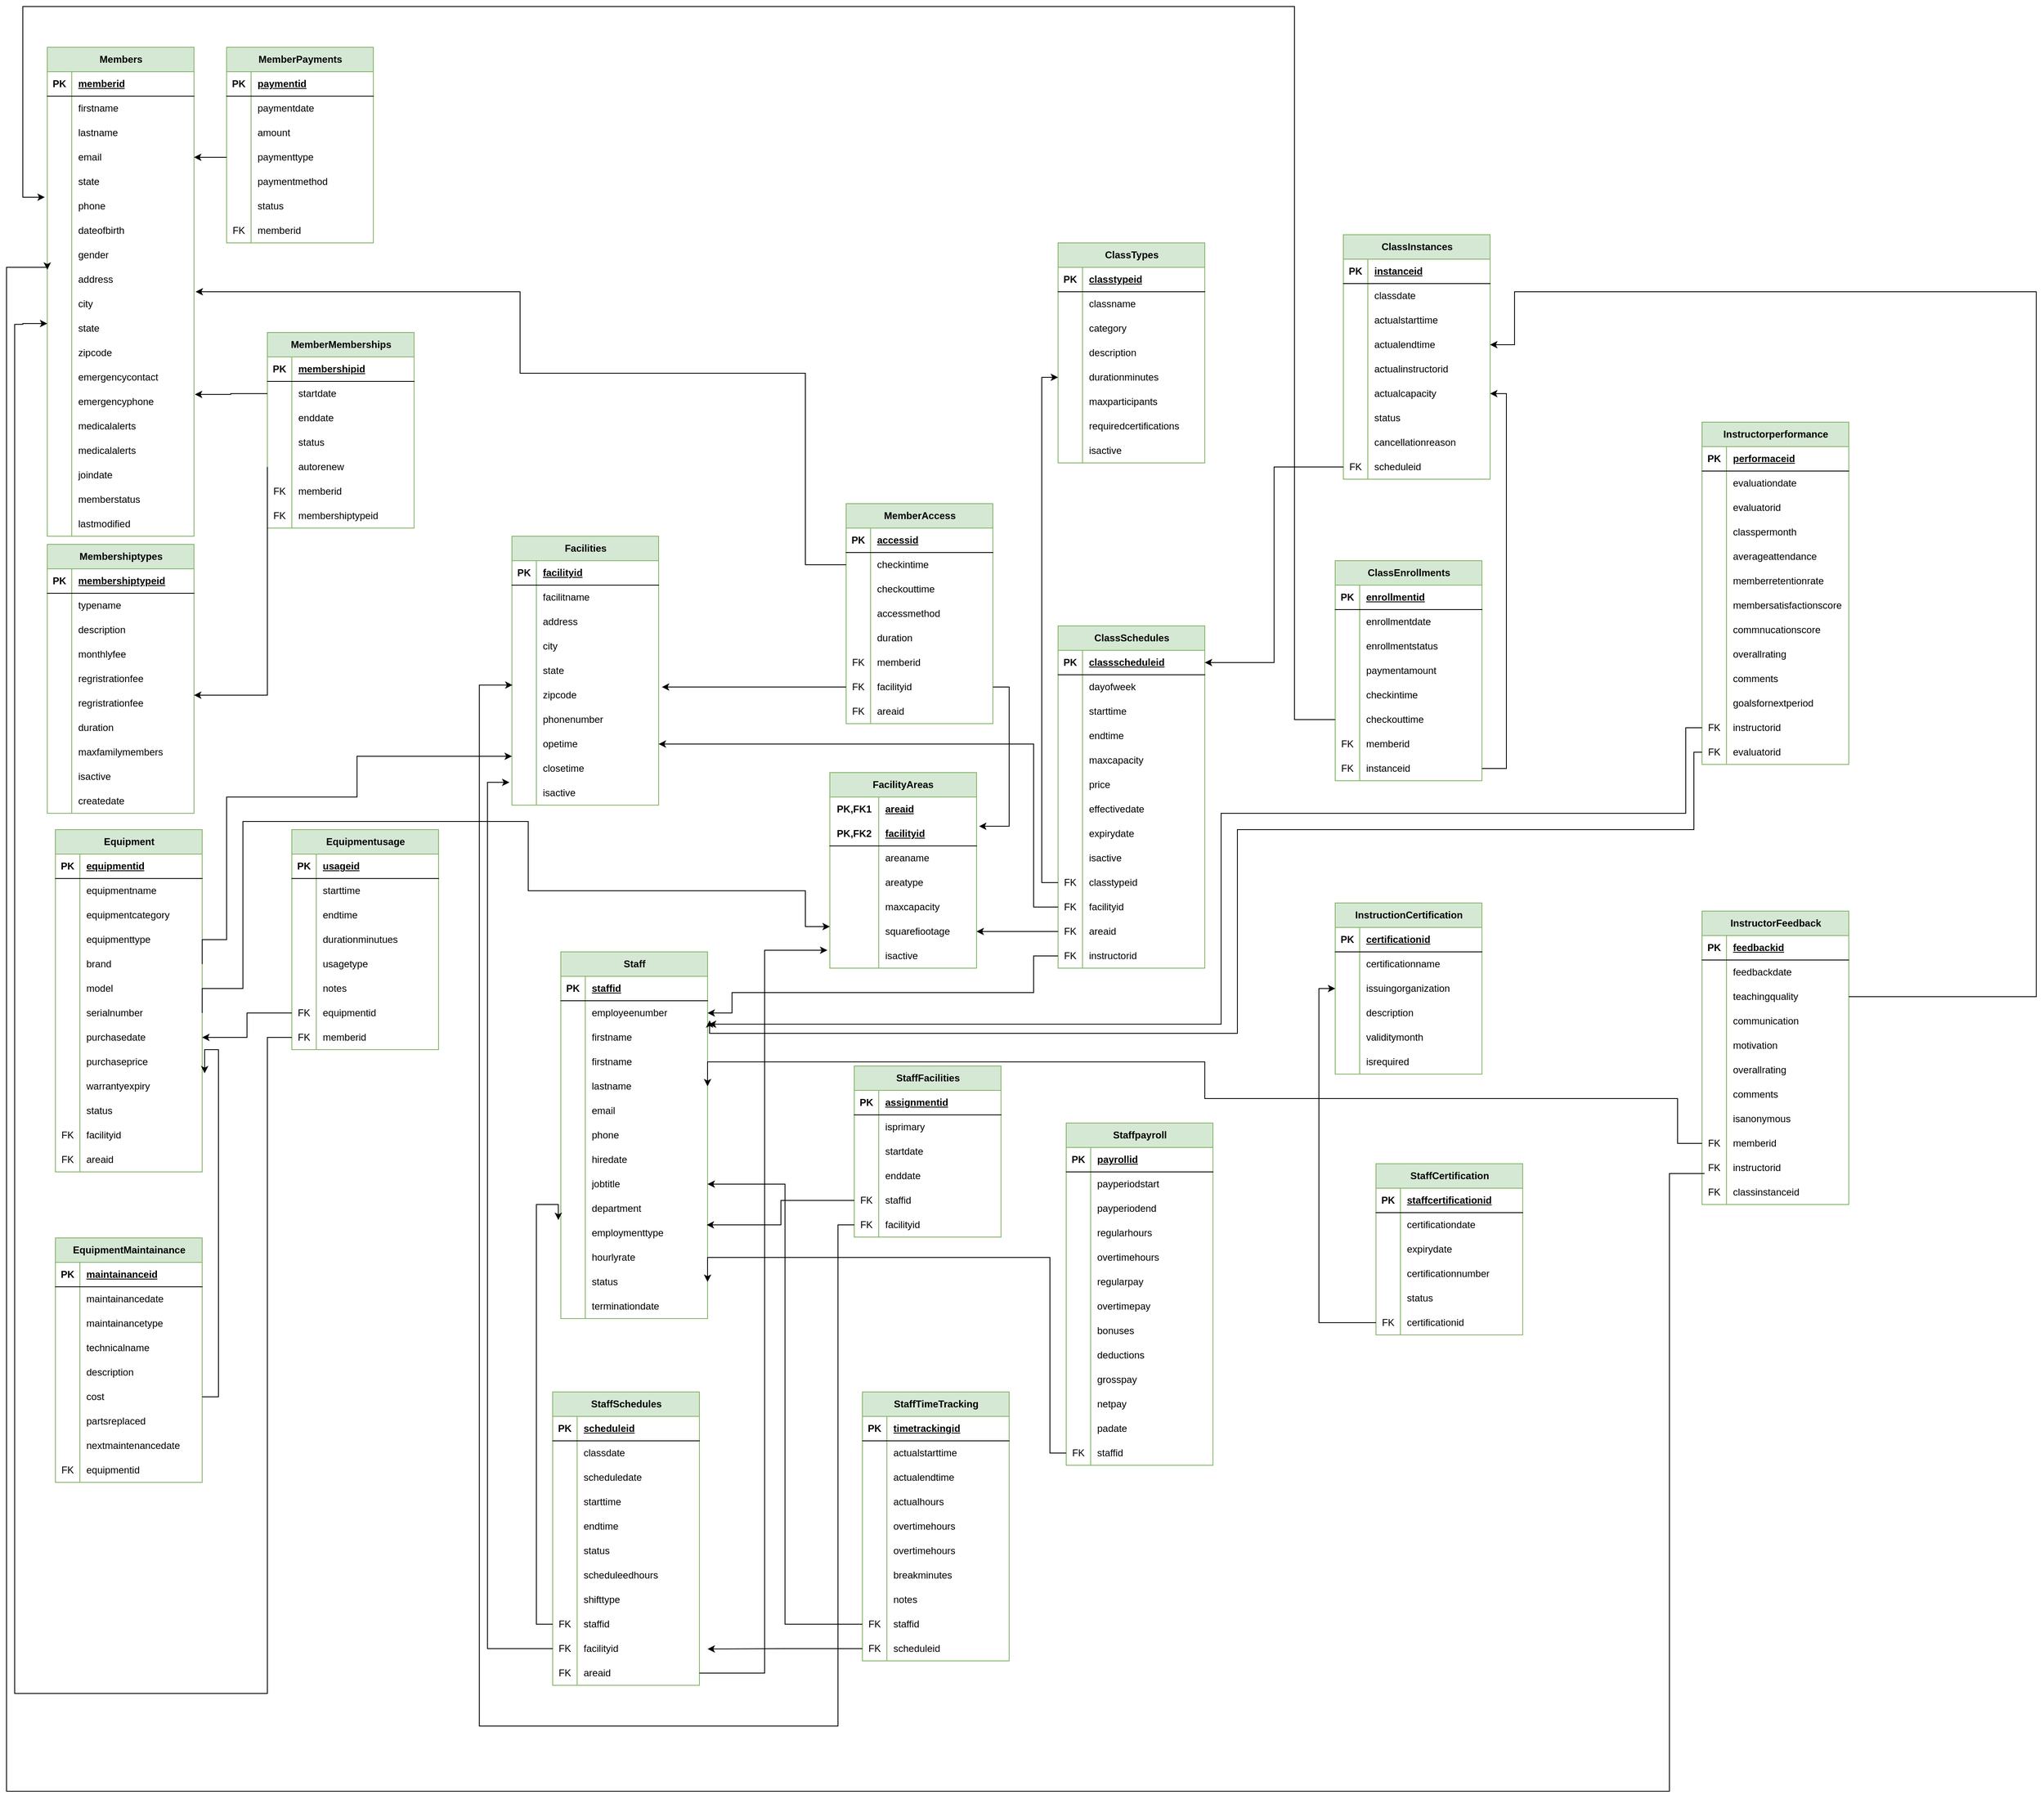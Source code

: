 <?xml version="1.0" encoding="UTF-8"?>
<!-- Do not edit this file with editors other than draw.io -->
<!DOCTYPE svg PUBLIC "-//W3C//DTD SVG 1.1//EN" "http://www.w3.org/Graphics/SVG/1.1/DTD/svg11.dtd">
<svg xmlns="http://www.w3.org/2000/svg" xmlns:xlink="http://www.w3.org/1999/xlink" version="1.1" width="5012px" height="4412px" viewBox="-0.5 -0.5 5012 4412" content="&lt;mxfile host=&quot;Electron&quot; modified=&quot;2025-09-28T17:19:05.580Z&quot; agent=&quot;Mozilla/5.0 (Windows NT 10.0; Win64; x64) AppleWebKit/537.36 (KHTML, like Gecko) draw.io/24.6.4 Chrome/124.0.637.207 Electron/30.0.6 Safari/537.36&quot; etag=&quot;xIrDFEqK5nWL8SnumoCJ&quot; version=&quot;24.6.4&quot; type=&quot;device&quot; scale=&quot;2&quot; border=&quot;0&quot;&gt;&#10;  &lt;diagram name=&quot;Page-1&quot; id=&quot;_rGrqwBRyLORkLogx7kh&quot;&gt;&#10;    &lt;mxGraphModel dx=&quot;956&quot; dy=&quot;557&quot; grid=&quot;1&quot; gridSize=&quot;10&quot; guides=&quot;1&quot; tooltips=&quot;1&quot; connect=&quot;1&quot; arrows=&quot;1&quot; fold=&quot;1&quot; page=&quot;1&quot; pageScale=&quot;1&quot; pageWidth=&quot;1169&quot; pageHeight=&quot;1654&quot; math=&quot;0&quot; shadow=&quot;0&quot;&gt;&#10;      &lt;root&gt;&#10;        &lt;mxCell id=&quot;0&quot; /&gt;&#10;        &lt;mxCell id=&quot;1&quot; parent=&quot;0&quot; /&gt;&#10;        &lt;mxCell id=&quot;sDgIIMXf16SEGS4eJM3D-1&quot; value=&quot;Members&quot; style=&quot;shape=table;startSize=30;container=1;collapsible=1;childLayout=tableLayout;fixedRows=1;rowLines=0;fontStyle=1;align=center;resizeLast=1;html=1;fillColor=#d5e8d4;strokeColor=#82b366;&quot; parent=&quot;1&quot; vertex=&quot;1&quot;&gt;&#10;          &lt;mxGeometry x=&quot;70&quot; y=&quot;150&quot; width=&quot;180&quot; height=&quot;600&quot; as=&quot;geometry&quot; /&gt;&#10;        &lt;/mxCell&gt;&#10;        &lt;mxCell id=&quot;sDgIIMXf16SEGS4eJM3D-2&quot; value=&quot;&quot; style=&quot;shape=tableRow;horizontal=0;startSize=0;swimlaneHead=0;swimlaneBody=0;fillColor=none;collapsible=0;dropTarget=0;points=[[0,0.5],[1,0.5]];portConstraint=eastwest;top=0;left=0;right=0;bottom=1;&quot; parent=&quot;sDgIIMXf16SEGS4eJM3D-1&quot; vertex=&quot;1&quot;&gt;&#10;          &lt;mxGeometry y=&quot;30&quot; width=&quot;180&quot; height=&quot;30&quot; as=&quot;geometry&quot; /&gt;&#10;        &lt;/mxCell&gt;&#10;        &lt;mxCell id=&quot;sDgIIMXf16SEGS4eJM3D-3&quot; value=&quot;PK&quot; style=&quot;shape=partialRectangle;connectable=0;fillColor=none;top=0;left=0;bottom=0;right=0;fontStyle=1;overflow=hidden;whiteSpace=wrap;html=1;&quot; parent=&quot;sDgIIMXf16SEGS4eJM3D-2&quot; vertex=&quot;1&quot;&gt;&#10;          &lt;mxGeometry width=&quot;30&quot; height=&quot;30&quot; as=&quot;geometry&quot;&gt;&#10;            &lt;mxRectangle width=&quot;30&quot; height=&quot;30&quot; as=&quot;alternateBounds&quot; /&gt;&#10;          &lt;/mxGeometry&gt;&#10;        &lt;/mxCell&gt;&#10;        &lt;mxCell id=&quot;sDgIIMXf16SEGS4eJM3D-4&quot; value=&quot;memberid&quot; style=&quot;shape=partialRectangle;connectable=0;fillColor=none;top=0;left=0;bottom=0;right=0;align=left;spacingLeft=6;fontStyle=5;overflow=hidden;whiteSpace=wrap;html=1;&quot; parent=&quot;sDgIIMXf16SEGS4eJM3D-2&quot; vertex=&quot;1&quot;&gt;&#10;          &lt;mxGeometry x=&quot;30&quot; width=&quot;150&quot; height=&quot;30&quot; as=&quot;geometry&quot;&gt;&#10;            &lt;mxRectangle width=&quot;150&quot; height=&quot;30&quot; as=&quot;alternateBounds&quot; /&gt;&#10;          &lt;/mxGeometry&gt;&#10;        &lt;/mxCell&gt;&#10;        &lt;mxCell id=&quot;sDgIIMXf16SEGS4eJM3D-5&quot; value=&quot;&quot; style=&quot;shape=tableRow;horizontal=0;startSize=0;swimlaneHead=0;swimlaneBody=0;fillColor=none;collapsible=0;dropTarget=0;points=[[0,0.5],[1,0.5]];portConstraint=eastwest;top=0;left=0;right=0;bottom=0;&quot; parent=&quot;sDgIIMXf16SEGS4eJM3D-1&quot; vertex=&quot;1&quot;&gt;&#10;          &lt;mxGeometry y=&quot;60&quot; width=&quot;180&quot; height=&quot;30&quot; as=&quot;geometry&quot; /&gt;&#10;        &lt;/mxCell&gt;&#10;        &lt;mxCell id=&quot;sDgIIMXf16SEGS4eJM3D-6&quot; value=&quot;&quot; style=&quot;shape=partialRectangle;connectable=0;fillColor=none;top=0;left=0;bottom=0;right=0;editable=1;overflow=hidden;whiteSpace=wrap;html=1;&quot; parent=&quot;sDgIIMXf16SEGS4eJM3D-5&quot; vertex=&quot;1&quot;&gt;&#10;          &lt;mxGeometry width=&quot;30&quot; height=&quot;30&quot; as=&quot;geometry&quot;&gt;&#10;            &lt;mxRectangle width=&quot;30&quot; height=&quot;30&quot; as=&quot;alternateBounds&quot; /&gt;&#10;          &lt;/mxGeometry&gt;&#10;        &lt;/mxCell&gt;&#10;        &lt;mxCell id=&quot;sDgIIMXf16SEGS4eJM3D-7&quot; value=&quot;firstname&quot; style=&quot;shape=partialRectangle;connectable=0;fillColor=none;top=0;left=0;bottom=0;right=0;align=left;spacingLeft=6;overflow=hidden;whiteSpace=wrap;html=1;&quot; parent=&quot;sDgIIMXf16SEGS4eJM3D-5&quot; vertex=&quot;1&quot;&gt;&#10;          &lt;mxGeometry x=&quot;30&quot; width=&quot;150&quot; height=&quot;30&quot; as=&quot;geometry&quot;&gt;&#10;            &lt;mxRectangle width=&quot;150&quot; height=&quot;30&quot; as=&quot;alternateBounds&quot; /&gt;&#10;          &lt;/mxGeometry&gt;&#10;        &lt;/mxCell&gt;&#10;        &lt;mxCell id=&quot;sDgIIMXf16SEGS4eJM3D-8&quot; value=&quot;&quot; style=&quot;shape=tableRow;horizontal=0;startSize=0;swimlaneHead=0;swimlaneBody=0;fillColor=none;collapsible=0;dropTarget=0;points=[[0,0.5],[1,0.5]];portConstraint=eastwest;top=0;left=0;right=0;bottom=0;&quot; parent=&quot;sDgIIMXf16SEGS4eJM3D-1&quot; vertex=&quot;1&quot;&gt;&#10;          &lt;mxGeometry y=&quot;90&quot; width=&quot;180&quot; height=&quot;30&quot; as=&quot;geometry&quot; /&gt;&#10;        &lt;/mxCell&gt;&#10;        &lt;mxCell id=&quot;sDgIIMXf16SEGS4eJM3D-9&quot; value=&quot;&quot; style=&quot;shape=partialRectangle;connectable=0;fillColor=none;top=0;left=0;bottom=0;right=0;editable=1;overflow=hidden;whiteSpace=wrap;html=1;&quot; parent=&quot;sDgIIMXf16SEGS4eJM3D-8&quot; vertex=&quot;1&quot;&gt;&#10;          &lt;mxGeometry width=&quot;30&quot; height=&quot;30&quot; as=&quot;geometry&quot;&gt;&#10;            &lt;mxRectangle width=&quot;30&quot; height=&quot;30&quot; as=&quot;alternateBounds&quot; /&gt;&#10;          &lt;/mxGeometry&gt;&#10;        &lt;/mxCell&gt;&#10;        &lt;mxCell id=&quot;sDgIIMXf16SEGS4eJM3D-10&quot; value=&quot;lastname&quot; style=&quot;shape=partialRectangle;connectable=0;fillColor=none;top=0;left=0;bottom=0;right=0;align=left;spacingLeft=6;overflow=hidden;whiteSpace=wrap;html=1;&quot; parent=&quot;sDgIIMXf16SEGS4eJM3D-8&quot; vertex=&quot;1&quot;&gt;&#10;          &lt;mxGeometry x=&quot;30&quot; width=&quot;150&quot; height=&quot;30&quot; as=&quot;geometry&quot;&gt;&#10;            &lt;mxRectangle width=&quot;150&quot; height=&quot;30&quot; as=&quot;alternateBounds&quot; /&gt;&#10;          &lt;/mxGeometry&gt;&#10;        &lt;/mxCell&gt;&#10;        &lt;mxCell id=&quot;sDgIIMXf16SEGS4eJM3D-11&quot; value=&quot;&quot; style=&quot;shape=tableRow;horizontal=0;startSize=0;swimlaneHead=0;swimlaneBody=0;fillColor=none;collapsible=0;dropTarget=0;points=[[0,0.5],[1,0.5]];portConstraint=eastwest;top=0;left=0;right=0;bottom=0;&quot; parent=&quot;sDgIIMXf16SEGS4eJM3D-1&quot; vertex=&quot;1&quot;&gt;&#10;          &lt;mxGeometry y=&quot;120&quot; width=&quot;180&quot; height=&quot;30&quot; as=&quot;geometry&quot; /&gt;&#10;        &lt;/mxCell&gt;&#10;        &lt;mxCell id=&quot;sDgIIMXf16SEGS4eJM3D-12&quot; value=&quot;&quot; style=&quot;shape=partialRectangle;connectable=0;fillColor=none;top=0;left=0;bottom=0;right=0;editable=1;overflow=hidden;whiteSpace=wrap;html=1;&quot; parent=&quot;sDgIIMXf16SEGS4eJM3D-11&quot; vertex=&quot;1&quot;&gt;&#10;          &lt;mxGeometry width=&quot;30&quot; height=&quot;30&quot; as=&quot;geometry&quot;&gt;&#10;            &lt;mxRectangle width=&quot;30&quot; height=&quot;30&quot; as=&quot;alternateBounds&quot; /&gt;&#10;          &lt;/mxGeometry&gt;&#10;        &lt;/mxCell&gt;&#10;        &lt;mxCell id=&quot;sDgIIMXf16SEGS4eJM3D-13&quot; value=&quot;email&quot; style=&quot;shape=partialRectangle;connectable=0;fillColor=none;top=0;left=0;bottom=0;right=0;align=left;spacingLeft=6;overflow=hidden;whiteSpace=wrap;html=1;&quot; parent=&quot;sDgIIMXf16SEGS4eJM3D-11&quot; vertex=&quot;1&quot;&gt;&#10;          &lt;mxGeometry x=&quot;30&quot; width=&quot;150&quot; height=&quot;30&quot; as=&quot;geometry&quot;&gt;&#10;            &lt;mxRectangle width=&quot;150&quot; height=&quot;30&quot; as=&quot;alternateBounds&quot; /&gt;&#10;          &lt;/mxGeometry&gt;&#10;        &lt;/mxCell&gt;&#10;        &lt;mxCell id=&quot;sDgIIMXf16SEGS4eJM3D-39&quot; value=&quot;&quot; style=&quot;shape=tableRow;horizontal=0;startSize=0;swimlaneHead=0;swimlaneBody=0;fillColor=none;collapsible=0;dropTarget=0;points=[[0,0.5],[1,0.5]];portConstraint=eastwest;top=0;left=0;right=0;bottom=0;&quot; parent=&quot;sDgIIMXf16SEGS4eJM3D-1&quot; vertex=&quot;1&quot;&gt;&#10;          &lt;mxGeometry y=&quot;150&quot; width=&quot;180&quot; height=&quot;30&quot; as=&quot;geometry&quot; /&gt;&#10;        &lt;/mxCell&gt;&#10;        &lt;mxCell id=&quot;sDgIIMXf16SEGS4eJM3D-40&quot; value=&quot;&quot; style=&quot;shape=partialRectangle;connectable=0;fillColor=none;top=0;left=0;bottom=0;right=0;editable=1;overflow=hidden;whiteSpace=wrap;html=1;&quot; parent=&quot;sDgIIMXf16SEGS4eJM3D-39&quot; vertex=&quot;1&quot;&gt;&#10;          &lt;mxGeometry width=&quot;30&quot; height=&quot;30&quot; as=&quot;geometry&quot;&gt;&#10;            &lt;mxRectangle width=&quot;30&quot; height=&quot;30&quot; as=&quot;alternateBounds&quot; /&gt;&#10;          &lt;/mxGeometry&gt;&#10;        &lt;/mxCell&gt;&#10;        &lt;mxCell id=&quot;sDgIIMXf16SEGS4eJM3D-41&quot; value=&quot;state&quot; style=&quot;shape=partialRectangle;connectable=0;fillColor=none;top=0;left=0;bottom=0;right=0;align=left;spacingLeft=6;overflow=hidden;whiteSpace=wrap;html=1;&quot; parent=&quot;sDgIIMXf16SEGS4eJM3D-39&quot; vertex=&quot;1&quot;&gt;&#10;          &lt;mxGeometry x=&quot;30&quot; width=&quot;150&quot; height=&quot;30&quot; as=&quot;geometry&quot;&gt;&#10;            &lt;mxRectangle width=&quot;150&quot; height=&quot;30&quot; as=&quot;alternateBounds&quot; /&gt;&#10;          &lt;/mxGeometry&gt;&#10;        &lt;/mxCell&gt;&#10;        &lt;mxCell id=&quot;sDgIIMXf16SEGS4eJM3D-42&quot; value=&quot;&quot; style=&quot;shape=tableRow;horizontal=0;startSize=0;swimlaneHead=0;swimlaneBody=0;fillColor=none;collapsible=0;dropTarget=0;points=[[0,0.5],[1,0.5]];portConstraint=eastwest;top=0;left=0;right=0;bottom=0;&quot; parent=&quot;sDgIIMXf16SEGS4eJM3D-1&quot; vertex=&quot;1&quot;&gt;&#10;          &lt;mxGeometry y=&quot;180&quot; width=&quot;180&quot; height=&quot;30&quot; as=&quot;geometry&quot; /&gt;&#10;        &lt;/mxCell&gt;&#10;        &lt;mxCell id=&quot;sDgIIMXf16SEGS4eJM3D-43&quot; value=&quot;&quot; style=&quot;shape=partialRectangle;connectable=0;fillColor=none;top=0;left=0;bottom=0;right=0;editable=1;overflow=hidden;whiteSpace=wrap;html=1;&quot; parent=&quot;sDgIIMXf16SEGS4eJM3D-42&quot; vertex=&quot;1&quot;&gt;&#10;          &lt;mxGeometry width=&quot;30&quot; height=&quot;30&quot; as=&quot;geometry&quot;&gt;&#10;            &lt;mxRectangle width=&quot;30&quot; height=&quot;30&quot; as=&quot;alternateBounds&quot; /&gt;&#10;          &lt;/mxGeometry&gt;&#10;        &lt;/mxCell&gt;&#10;        &lt;mxCell id=&quot;sDgIIMXf16SEGS4eJM3D-44&quot; value=&quot;phone&quot; style=&quot;shape=partialRectangle;connectable=0;fillColor=none;top=0;left=0;bottom=0;right=0;align=left;spacingLeft=6;overflow=hidden;whiteSpace=wrap;html=1;&quot; parent=&quot;sDgIIMXf16SEGS4eJM3D-42&quot; vertex=&quot;1&quot;&gt;&#10;          &lt;mxGeometry x=&quot;30&quot; width=&quot;150&quot; height=&quot;30&quot; as=&quot;geometry&quot;&gt;&#10;            &lt;mxRectangle width=&quot;150&quot; height=&quot;30&quot; as=&quot;alternateBounds&quot; /&gt;&#10;          &lt;/mxGeometry&gt;&#10;        &lt;/mxCell&gt;&#10;        &lt;mxCell id=&quot;sDgIIMXf16SEGS4eJM3D-45&quot; value=&quot;&quot; style=&quot;shape=tableRow;horizontal=0;startSize=0;swimlaneHead=0;swimlaneBody=0;fillColor=none;collapsible=0;dropTarget=0;points=[[0,0.5],[1,0.5]];portConstraint=eastwest;top=0;left=0;right=0;bottom=0;&quot; parent=&quot;sDgIIMXf16SEGS4eJM3D-1&quot; vertex=&quot;1&quot;&gt;&#10;          &lt;mxGeometry y=&quot;210&quot; width=&quot;180&quot; height=&quot;30&quot; as=&quot;geometry&quot; /&gt;&#10;        &lt;/mxCell&gt;&#10;        &lt;mxCell id=&quot;sDgIIMXf16SEGS4eJM3D-46&quot; value=&quot;&quot; style=&quot;shape=partialRectangle;connectable=0;fillColor=none;top=0;left=0;bottom=0;right=0;editable=1;overflow=hidden;whiteSpace=wrap;html=1;&quot; parent=&quot;sDgIIMXf16SEGS4eJM3D-45&quot; vertex=&quot;1&quot;&gt;&#10;          &lt;mxGeometry width=&quot;30&quot; height=&quot;30&quot; as=&quot;geometry&quot;&gt;&#10;            &lt;mxRectangle width=&quot;30&quot; height=&quot;30&quot; as=&quot;alternateBounds&quot; /&gt;&#10;          &lt;/mxGeometry&gt;&#10;        &lt;/mxCell&gt;&#10;        &lt;mxCell id=&quot;sDgIIMXf16SEGS4eJM3D-47&quot; value=&quot;dateofbirth&quot; style=&quot;shape=partialRectangle;connectable=0;fillColor=none;top=0;left=0;bottom=0;right=0;align=left;spacingLeft=6;overflow=hidden;whiteSpace=wrap;html=1;&quot; parent=&quot;sDgIIMXf16SEGS4eJM3D-45&quot; vertex=&quot;1&quot;&gt;&#10;          &lt;mxGeometry x=&quot;30&quot; width=&quot;150&quot; height=&quot;30&quot; as=&quot;geometry&quot;&gt;&#10;            &lt;mxRectangle width=&quot;150&quot; height=&quot;30&quot; as=&quot;alternateBounds&quot; /&gt;&#10;          &lt;/mxGeometry&gt;&#10;        &lt;/mxCell&gt;&#10;        &lt;mxCell id=&quot;sDgIIMXf16SEGS4eJM3D-48&quot; value=&quot;&quot; style=&quot;shape=tableRow;horizontal=0;startSize=0;swimlaneHead=0;swimlaneBody=0;fillColor=none;collapsible=0;dropTarget=0;points=[[0,0.5],[1,0.5]];portConstraint=eastwest;top=0;left=0;right=0;bottom=0;&quot; parent=&quot;sDgIIMXf16SEGS4eJM3D-1&quot; vertex=&quot;1&quot;&gt;&#10;          &lt;mxGeometry y=&quot;240&quot; width=&quot;180&quot; height=&quot;30&quot; as=&quot;geometry&quot; /&gt;&#10;        &lt;/mxCell&gt;&#10;        &lt;mxCell id=&quot;sDgIIMXf16SEGS4eJM3D-49&quot; value=&quot;&quot; style=&quot;shape=partialRectangle;connectable=0;fillColor=none;top=0;left=0;bottom=0;right=0;editable=1;overflow=hidden;whiteSpace=wrap;html=1;&quot; parent=&quot;sDgIIMXf16SEGS4eJM3D-48&quot; vertex=&quot;1&quot;&gt;&#10;          &lt;mxGeometry width=&quot;30&quot; height=&quot;30&quot; as=&quot;geometry&quot;&gt;&#10;            &lt;mxRectangle width=&quot;30&quot; height=&quot;30&quot; as=&quot;alternateBounds&quot; /&gt;&#10;          &lt;/mxGeometry&gt;&#10;        &lt;/mxCell&gt;&#10;        &lt;mxCell id=&quot;sDgIIMXf16SEGS4eJM3D-50&quot; value=&quot;gender&quot; style=&quot;shape=partialRectangle;connectable=0;fillColor=none;top=0;left=0;bottom=0;right=0;align=left;spacingLeft=6;overflow=hidden;whiteSpace=wrap;html=1;&quot; parent=&quot;sDgIIMXf16SEGS4eJM3D-48&quot; vertex=&quot;1&quot;&gt;&#10;          &lt;mxGeometry x=&quot;30&quot; width=&quot;150&quot; height=&quot;30&quot; as=&quot;geometry&quot;&gt;&#10;            &lt;mxRectangle width=&quot;150&quot; height=&quot;30&quot; as=&quot;alternateBounds&quot; /&gt;&#10;          &lt;/mxGeometry&gt;&#10;        &lt;/mxCell&gt;&#10;        &lt;mxCell id=&quot;sDgIIMXf16SEGS4eJM3D-51&quot; value=&quot;&quot; style=&quot;shape=tableRow;horizontal=0;startSize=0;swimlaneHead=0;swimlaneBody=0;fillColor=none;collapsible=0;dropTarget=0;points=[[0,0.5],[1,0.5]];portConstraint=eastwest;top=0;left=0;right=0;bottom=0;&quot; parent=&quot;sDgIIMXf16SEGS4eJM3D-1&quot; vertex=&quot;1&quot;&gt;&#10;          &lt;mxGeometry y=&quot;270&quot; width=&quot;180&quot; height=&quot;30&quot; as=&quot;geometry&quot; /&gt;&#10;        &lt;/mxCell&gt;&#10;        &lt;mxCell id=&quot;sDgIIMXf16SEGS4eJM3D-52&quot; value=&quot;&quot; style=&quot;shape=partialRectangle;connectable=0;fillColor=none;top=0;left=0;bottom=0;right=0;editable=1;overflow=hidden;whiteSpace=wrap;html=1;&quot; parent=&quot;sDgIIMXf16SEGS4eJM3D-51&quot; vertex=&quot;1&quot;&gt;&#10;          &lt;mxGeometry width=&quot;30&quot; height=&quot;30&quot; as=&quot;geometry&quot;&gt;&#10;            &lt;mxRectangle width=&quot;30&quot; height=&quot;30&quot; as=&quot;alternateBounds&quot; /&gt;&#10;          &lt;/mxGeometry&gt;&#10;        &lt;/mxCell&gt;&#10;        &lt;mxCell id=&quot;sDgIIMXf16SEGS4eJM3D-53&quot; value=&quot;address&quot; style=&quot;shape=partialRectangle;connectable=0;fillColor=none;top=0;left=0;bottom=0;right=0;align=left;spacingLeft=6;overflow=hidden;whiteSpace=wrap;html=1;&quot; parent=&quot;sDgIIMXf16SEGS4eJM3D-51&quot; vertex=&quot;1&quot;&gt;&#10;          &lt;mxGeometry x=&quot;30&quot; width=&quot;150&quot; height=&quot;30&quot; as=&quot;geometry&quot;&gt;&#10;            &lt;mxRectangle width=&quot;150&quot; height=&quot;30&quot; as=&quot;alternateBounds&quot; /&gt;&#10;          &lt;/mxGeometry&gt;&#10;        &lt;/mxCell&gt;&#10;        &lt;mxCell id=&quot;sDgIIMXf16SEGS4eJM3D-54&quot; value=&quot;&quot; style=&quot;shape=tableRow;horizontal=0;startSize=0;swimlaneHead=0;swimlaneBody=0;fillColor=none;collapsible=0;dropTarget=0;points=[[0,0.5],[1,0.5]];portConstraint=eastwest;top=0;left=0;right=0;bottom=0;&quot; parent=&quot;sDgIIMXf16SEGS4eJM3D-1&quot; vertex=&quot;1&quot;&gt;&#10;          &lt;mxGeometry y=&quot;300&quot; width=&quot;180&quot; height=&quot;30&quot; as=&quot;geometry&quot; /&gt;&#10;        &lt;/mxCell&gt;&#10;        &lt;mxCell id=&quot;sDgIIMXf16SEGS4eJM3D-55&quot; value=&quot;&quot; style=&quot;shape=partialRectangle;connectable=0;fillColor=none;top=0;left=0;bottom=0;right=0;editable=1;overflow=hidden;whiteSpace=wrap;html=1;&quot; parent=&quot;sDgIIMXf16SEGS4eJM3D-54&quot; vertex=&quot;1&quot;&gt;&#10;          &lt;mxGeometry width=&quot;30&quot; height=&quot;30&quot; as=&quot;geometry&quot;&gt;&#10;            &lt;mxRectangle width=&quot;30&quot; height=&quot;30&quot; as=&quot;alternateBounds&quot; /&gt;&#10;          &lt;/mxGeometry&gt;&#10;        &lt;/mxCell&gt;&#10;        &lt;mxCell id=&quot;sDgIIMXf16SEGS4eJM3D-56&quot; value=&quot;city&quot; style=&quot;shape=partialRectangle;connectable=0;fillColor=none;top=0;left=0;bottom=0;right=0;align=left;spacingLeft=6;overflow=hidden;whiteSpace=wrap;html=1;&quot; parent=&quot;sDgIIMXf16SEGS4eJM3D-54&quot; vertex=&quot;1&quot;&gt;&#10;          &lt;mxGeometry x=&quot;30&quot; width=&quot;150&quot; height=&quot;30&quot; as=&quot;geometry&quot;&gt;&#10;            &lt;mxRectangle width=&quot;150&quot; height=&quot;30&quot; as=&quot;alternateBounds&quot; /&gt;&#10;          &lt;/mxGeometry&gt;&#10;        &lt;/mxCell&gt;&#10;        &lt;mxCell id=&quot;sDgIIMXf16SEGS4eJM3D-57&quot; value=&quot;&quot; style=&quot;shape=tableRow;horizontal=0;startSize=0;swimlaneHead=0;swimlaneBody=0;fillColor=none;collapsible=0;dropTarget=0;points=[[0,0.5],[1,0.5]];portConstraint=eastwest;top=0;left=0;right=0;bottom=0;&quot; parent=&quot;sDgIIMXf16SEGS4eJM3D-1&quot; vertex=&quot;1&quot;&gt;&#10;          &lt;mxGeometry y=&quot;330&quot; width=&quot;180&quot; height=&quot;30&quot; as=&quot;geometry&quot; /&gt;&#10;        &lt;/mxCell&gt;&#10;        &lt;mxCell id=&quot;sDgIIMXf16SEGS4eJM3D-58&quot; value=&quot;&quot; style=&quot;shape=partialRectangle;connectable=0;fillColor=none;top=0;left=0;bottom=0;right=0;editable=1;overflow=hidden;whiteSpace=wrap;html=1;&quot; parent=&quot;sDgIIMXf16SEGS4eJM3D-57&quot; vertex=&quot;1&quot;&gt;&#10;          &lt;mxGeometry width=&quot;30&quot; height=&quot;30&quot; as=&quot;geometry&quot;&gt;&#10;            &lt;mxRectangle width=&quot;30&quot; height=&quot;30&quot; as=&quot;alternateBounds&quot; /&gt;&#10;          &lt;/mxGeometry&gt;&#10;        &lt;/mxCell&gt;&#10;        &lt;mxCell id=&quot;sDgIIMXf16SEGS4eJM3D-59&quot; value=&quot;state&quot; style=&quot;shape=partialRectangle;connectable=0;fillColor=none;top=0;left=0;bottom=0;right=0;align=left;spacingLeft=6;overflow=hidden;whiteSpace=wrap;html=1;&quot; parent=&quot;sDgIIMXf16SEGS4eJM3D-57&quot; vertex=&quot;1&quot;&gt;&#10;          &lt;mxGeometry x=&quot;30&quot; width=&quot;150&quot; height=&quot;30&quot; as=&quot;geometry&quot;&gt;&#10;            &lt;mxRectangle width=&quot;150&quot; height=&quot;30&quot; as=&quot;alternateBounds&quot; /&gt;&#10;          &lt;/mxGeometry&gt;&#10;        &lt;/mxCell&gt;&#10;        &lt;mxCell id=&quot;sDgIIMXf16SEGS4eJM3D-60&quot; value=&quot;&quot; style=&quot;shape=tableRow;horizontal=0;startSize=0;swimlaneHead=0;swimlaneBody=0;fillColor=none;collapsible=0;dropTarget=0;points=[[0,0.5],[1,0.5]];portConstraint=eastwest;top=0;left=0;right=0;bottom=0;&quot; parent=&quot;sDgIIMXf16SEGS4eJM3D-1&quot; vertex=&quot;1&quot;&gt;&#10;          &lt;mxGeometry y=&quot;360&quot; width=&quot;180&quot; height=&quot;30&quot; as=&quot;geometry&quot; /&gt;&#10;        &lt;/mxCell&gt;&#10;        &lt;mxCell id=&quot;sDgIIMXf16SEGS4eJM3D-61&quot; value=&quot;&quot; style=&quot;shape=partialRectangle;connectable=0;fillColor=none;top=0;left=0;bottom=0;right=0;editable=1;overflow=hidden;whiteSpace=wrap;html=1;&quot; parent=&quot;sDgIIMXf16SEGS4eJM3D-60&quot; vertex=&quot;1&quot;&gt;&#10;          &lt;mxGeometry width=&quot;30&quot; height=&quot;30&quot; as=&quot;geometry&quot;&gt;&#10;            &lt;mxRectangle width=&quot;30&quot; height=&quot;30&quot; as=&quot;alternateBounds&quot; /&gt;&#10;          &lt;/mxGeometry&gt;&#10;        &lt;/mxCell&gt;&#10;        &lt;mxCell id=&quot;sDgIIMXf16SEGS4eJM3D-62&quot; value=&quot;zipcode&quot; style=&quot;shape=partialRectangle;connectable=0;fillColor=none;top=0;left=0;bottom=0;right=0;align=left;spacingLeft=6;overflow=hidden;whiteSpace=wrap;html=1;&quot; parent=&quot;sDgIIMXf16SEGS4eJM3D-60&quot; vertex=&quot;1&quot;&gt;&#10;          &lt;mxGeometry x=&quot;30&quot; width=&quot;150&quot; height=&quot;30&quot; as=&quot;geometry&quot;&gt;&#10;            &lt;mxRectangle width=&quot;150&quot; height=&quot;30&quot; as=&quot;alternateBounds&quot; /&gt;&#10;          &lt;/mxGeometry&gt;&#10;        &lt;/mxCell&gt;&#10;        &lt;mxCell id=&quot;sDgIIMXf16SEGS4eJM3D-63&quot; value=&quot;&quot; style=&quot;shape=tableRow;horizontal=0;startSize=0;swimlaneHead=0;swimlaneBody=0;fillColor=none;collapsible=0;dropTarget=0;points=[[0,0.5],[1,0.5]];portConstraint=eastwest;top=0;left=0;right=0;bottom=0;&quot; parent=&quot;sDgIIMXf16SEGS4eJM3D-1&quot; vertex=&quot;1&quot;&gt;&#10;          &lt;mxGeometry y=&quot;390&quot; width=&quot;180&quot; height=&quot;30&quot; as=&quot;geometry&quot; /&gt;&#10;        &lt;/mxCell&gt;&#10;        &lt;mxCell id=&quot;sDgIIMXf16SEGS4eJM3D-64&quot; value=&quot;&quot; style=&quot;shape=partialRectangle;connectable=0;fillColor=none;top=0;left=0;bottom=0;right=0;editable=1;overflow=hidden;whiteSpace=wrap;html=1;&quot; parent=&quot;sDgIIMXf16SEGS4eJM3D-63&quot; vertex=&quot;1&quot;&gt;&#10;          &lt;mxGeometry width=&quot;30&quot; height=&quot;30&quot; as=&quot;geometry&quot;&gt;&#10;            &lt;mxRectangle width=&quot;30&quot; height=&quot;30&quot; as=&quot;alternateBounds&quot; /&gt;&#10;          &lt;/mxGeometry&gt;&#10;        &lt;/mxCell&gt;&#10;        &lt;mxCell id=&quot;sDgIIMXf16SEGS4eJM3D-65&quot; value=&quot;emergencycontact&quot; style=&quot;shape=partialRectangle;connectable=0;fillColor=none;top=0;left=0;bottom=0;right=0;align=left;spacingLeft=6;overflow=hidden;whiteSpace=wrap;html=1;&quot; parent=&quot;sDgIIMXf16SEGS4eJM3D-63&quot; vertex=&quot;1&quot;&gt;&#10;          &lt;mxGeometry x=&quot;30&quot; width=&quot;150&quot; height=&quot;30&quot; as=&quot;geometry&quot;&gt;&#10;            &lt;mxRectangle width=&quot;150&quot; height=&quot;30&quot; as=&quot;alternateBounds&quot; /&gt;&#10;          &lt;/mxGeometry&gt;&#10;        &lt;/mxCell&gt;&#10;        &lt;mxCell id=&quot;sDgIIMXf16SEGS4eJM3D-66&quot; value=&quot;&quot; style=&quot;shape=tableRow;horizontal=0;startSize=0;swimlaneHead=0;swimlaneBody=0;fillColor=none;collapsible=0;dropTarget=0;points=[[0,0.5],[1,0.5]];portConstraint=eastwest;top=0;left=0;right=0;bottom=0;&quot; parent=&quot;sDgIIMXf16SEGS4eJM3D-1&quot; vertex=&quot;1&quot;&gt;&#10;          &lt;mxGeometry y=&quot;420&quot; width=&quot;180&quot; height=&quot;30&quot; as=&quot;geometry&quot; /&gt;&#10;        &lt;/mxCell&gt;&#10;        &lt;mxCell id=&quot;sDgIIMXf16SEGS4eJM3D-67&quot; value=&quot;&quot; style=&quot;shape=partialRectangle;connectable=0;fillColor=none;top=0;left=0;bottom=0;right=0;editable=1;overflow=hidden;whiteSpace=wrap;html=1;&quot; parent=&quot;sDgIIMXf16SEGS4eJM3D-66&quot; vertex=&quot;1&quot;&gt;&#10;          &lt;mxGeometry width=&quot;30&quot; height=&quot;30&quot; as=&quot;geometry&quot;&gt;&#10;            &lt;mxRectangle width=&quot;30&quot; height=&quot;30&quot; as=&quot;alternateBounds&quot; /&gt;&#10;          &lt;/mxGeometry&gt;&#10;        &lt;/mxCell&gt;&#10;        &lt;mxCell id=&quot;sDgIIMXf16SEGS4eJM3D-68&quot; value=&quot;emergencyphone&quot; style=&quot;shape=partialRectangle;connectable=0;fillColor=none;top=0;left=0;bottom=0;right=0;align=left;spacingLeft=6;overflow=hidden;whiteSpace=wrap;html=1;&quot; parent=&quot;sDgIIMXf16SEGS4eJM3D-66&quot; vertex=&quot;1&quot;&gt;&#10;          &lt;mxGeometry x=&quot;30&quot; width=&quot;150&quot; height=&quot;30&quot; as=&quot;geometry&quot;&gt;&#10;            &lt;mxRectangle width=&quot;150&quot; height=&quot;30&quot; as=&quot;alternateBounds&quot; /&gt;&#10;          &lt;/mxGeometry&gt;&#10;        &lt;/mxCell&gt;&#10;        &lt;mxCell id=&quot;sDgIIMXf16SEGS4eJM3D-1080&quot; value=&quot;&quot; style=&quot;shape=tableRow;horizontal=0;startSize=0;swimlaneHead=0;swimlaneBody=0;fillColor=none;collapsible=0;dropTarget=0;points=[[0,0.5],[1,0.5]];portConstraint=eastwest;top=0;left=0;right=0;bottom=0;&quot; parent=&quot;sDgIIMXf16SEGS4eJM3D-1&quot; vertex=&quot;1&quot;&gt;&#10;          &lt;mxGeometry y=&quot;450&quot; width=&quot;180&quot; height=&quot;30&quot; as=&quot;geometry&quot; /&gt;&#10;        &lt;/mxCell&gt;&#10;        &lt;mxCell id=&quot;sDgIIMXf16SEGS4eJM3D-1081&quot; value=&quot;&quot; style=&quot;shape=partialRectangle;connectable=0;fillColor=none;top=0;left=0;bottom=0;right=0;editable=1;overflow=hidden;whiteSpace=wrap;html=1;&quot; parent=&quot;sDgIIMXf16SEGS4eJM3D-1080&quot; vertex=&quot;1&quot;&gt;&#10;          &lt;mxGeometry width=&quot;30&quot; height=&quot;30&quot; as=&quot;geometry&quot;&gt;&#10;            &lt;mxRectangle width=&quot;30&quot; height=&quot;30&quot; as=&quot;alternateBounds&quot; /&gt;&#10;          &lt;/mxGeometry&gt;&#10;        &lt;/mxCell&gt;&#10;        &lt;mxCell id=&quot;sDgIIMXf16SEGS4eJM3D-1082&quot; value=&quot;medicalalerts&quot; style=&quot;shape=partialRectangle;connectable=0;fillColor=none;top=0;left=0;bottom=0;right=0;align=left;spacingLeft=6;overflow=hidden;whiteSpace=wrap;html=1;&quot; parent=&quot;sDgIIMXf16SEGS4eJM3D-1080&quot; vertex=&quot;1&quot;&gt;&#10;          &lt;mxGeometry x=&quot;30&quot; width=&quot;150&quot; height=&quot;30&quot; as=&quot;geometry&quot;&gt;&#10;            &lt;mxRectangle width=&quot;150&quot; height=&quot;30&quot; as=&quot;alternateBounds&quot; /&gt;&#10;          &lt;/mxGeometry&gt;&#10;        &lt;/mxCell&gt;&#10;        &lt;mxCell id=&quot;sDgIIMXf16SEGS4eJM3D-69&quot; value=&quot;&quot; style=&quot;shape=tableRow;horizontal=0;startSize=0;swimlaneHead=0;swimlaneBody=0;fillColor=none;collapsible=0;dropTarget=0;points=[[0,0.5],[1,0.5]];portConstraint=eastwest;top=0;left=0;right=0;bottom=0;&quot; parent=&quot;sDgIIMXf16SEGS4eJM3D-1&quot; vertex=&quot;1&quot;&gt;&#10;          &lt;mxGeometry y=&quot;480&quot; width=&quot;180&quot; height=&quot;30&quot; as=&quot;geometry&quot; /&gt;&#10;        &lt;/mxCell&gt;&#10;        &lt;mxCell id=&quot;sDgIIMXf16SEGS4eJM3D-70&quot; value=&quot;&quot; style=&quot;shape=partialRectangle;connectable=0;fillColor=none;top=0;left=0;bottom=0;right=0;editable=1;overflow=hidden;whiteSpace=wrap;html=1;&quot; parent=&quot;sDgIIMXf16SEGS4eJM3D-69&quot; vertex=&quot;1&quot;&gt;&#10;          &lt;mxGeometry width=&quot;30&quot; height=&quot;30&quot; as=&quot;geometry&quot;&gt;&#10;            &lt;mxRectangle width=&quot;30&quot; height=&quot;30&quot; as=&quot;alternateBounds&quot; /&gt;&#10;          &lt;/mxGeometry&gt;&#10;        &lt;/mxCell&gt;&#10;        &lt;mxCell id=&quot;sDgIIMXf16SEGS4eJM3D-71&quot; value=&quot;medicalalerts&quot; style=&quot;shape=partialRectangle;connectable=0;fillColor=none;top=0;left=0;bottom=0;right=0;align=left;spacingLeft=6;overflow=hidden;whiteSpace=wrap;html=1;&quot; parent=&quot;sDgIIMXf16SEGS4eJM3D-69&quot; vertex=&quot;1&quot;&gt;&#10;          &lt;mxGeometry x=&quot;30&quot; width=&quot;150&quot; height=&quot;30&quot; as=&quot;geometry&quot;&gt;&#10;            &lt;mxRectangle width=&quot;150&quot; height=&quot;30&quot; as=&quot;alternateBounds&quot; /&gt;&#10;          &lt;/mxGeometry&gt;&#10;        &lt;/mxCell&gt;&#10;        &lt;mxCell id=&quot;sDgIIMXf16SEGS4eJM3D-72&quot; value=&quot;&quot; style=&quot;shape=tableRow;horizontal=0;startSize=0;swimlaneHead=0;swimlaneBody=0;fillColor=none;collapsible=0;dropTarget=0;points=[[0,0.5],[1,0.5]];portConstraint=eastwest;top=0;left=0;right=0;bottom=0;&quot; parent=&quot;sDgIIMXf16SEGS4eJM3D-1&quot; vertex=&quot;1&quot;&gt;&#10;          &lt;mxGeometry y=&quot;510&quot; width=&quot;180&quot; height=&quot;30&quot; as=&quot;geometry&quot; /&gt;&#10;        &lt;/mxCell&gt;&#10;        &lt;mxCell id=&quot;sDgIIMXf16SEGS4eJM3D-73&quot; value=&quot;&quot; style=&quot;shape=partialRectangle;connectable=0;fillColor=none;top=0;left=0;bottom=0;right=0;editable=1;overflow=hidden;whiteSpace=wrap;html=1;&quot; parent=&quot;sDgIIMXf16SEGS4eJM3D-72&quot; vertex=&quot;1&quot;&gt;&#10;          &lt;mxGeometry width=&quot;30&quot; height=&quot;30&quot; as=&quot;geometry&quot;&gt;&#10;            &lt;mxRectangle width=&quot;30&quot; height=&quot;30&quot; as=&quot;alternateBounds&quot; /&gt;&#10;          &lt;/mxGeometry&gt;&#10;        &lt;/mxCell&gt;&#10;        &lt;mxCell id=&quot;sDgIIMXf16SEGS4eJM3D-74&quot; value=&quot;joindate&quot; style=&quot;shape=partialRectangle;connectable=0;fillColor=none;top=0;left=0;bottom=0;right=0;align=left;spacingLeft=6;overflow=hidden;whiteSpace=wrap;html=1;&quot; parent=&quot;sDgIIMXf16SEGS4eJM3D-72&quot; vertex=&quot;1&quot;&gt;&#10;          &lt;mxGeometry x=&quot;30&quot; width=&quot;150&quot; height=&quot;30&quot; as=&quot;geometry&quot;&gt;&#10;            &lt;mxRectangle width=&quot;150&quot; height=&quot;30&quot; as=&quot;alternateBounds&quot; /&gt;&#10;          &lt;/mxGeometry&gt;&#10;        &lt;/mxCell&gt;&#10;        &lt;mxCell id=&quot;sDgIIMXf16SEGS4eJM3D-75&quot; value=&quot;&quot; style=&quot;shape=tableRow;horizontal=0;startSize=0;swimlaneHead=0;swimlaneBody=0;fillColor=none;collapsible=0;dropTarget=0;points=[[0,0.5],[1,0.5]];portConstraint=eastwest;top=0;left=0;right=0;bottom=0;&quot; parent=&quot;sDgIIMXf16SEGS4eJM3D-1&quot; vertex=&quot;1&quot;&gt;&#10;          &lt;mxGeometry y=&quot;540&quot; width=&quot;180&quot; height=&quot;30&quot; as=&quot;geometry&quot; /&gt;&#10;        &lt;/mxCell&gt;&#10;        &lt;mxCell id=&quot;sDgIIMXf16SEGS4eJM3D-76&quot; value=&quot;&quot; style=&quot;shape=partialRectangle;connectable=0;fillColor=none;top=0;left=0;bottom=0;right=0;editable=1;overflow=hidden;whiteSpace=wrap;html=1;&quot; parent=&quot;sDgIIMXf16SEGS4eJM3D-75&quot; vertex=&quot;1&quot;&gt;&#10;          &lt;mxGeometry width=&quot;30&quot; height=&quot;30&quot; as=&quot;geometry&quot;&gt;&#10;            &lt;mxRectangle width=&quot;30&quot; height=&quot;30&quot; as=&quot;alternateBounds&quot; /&gt;&#10;          &lt;/mxGeometry&gt;&#10;        &lt;/mxCell&gt;&#10;        &lt;mxCell id=&quot;sDgIIMXf16SEGS4eJM3D-77&quot; value=&quot;memberstatus&quot; style=&quot;shape=partialRectangle;connectable=0;fillColor=none;top=0;left=0;bottom=0;right=0;align=left;spacingLeft=6;overflow=hidden;whiteSpace=wrap;html=1;&quot; parent=&quot;sDgIIMXf16SEGS4eJM3D-75&quot; vertex=&quot;1&quot;&gt;&#10;          &lt;mxGeometry x=&quot;30&quot; width=&quot;150&quot; height=&quot;30&quot; as=&quot;geometry&quot;&gt;&#10;            &lt;mxRectangle width=&quot;150&quot; height=&quot;30&quot; as=&quot;alternateBounds&quot; /&gt;&#10;          &lt;/mxGeometry&gt;&#10;        &lt;/mxCell&gt;&#10;        &lt;mxCell id=&quot;sDgIIMXf16SEGS4eJM3D-78&quot; value=&quot;&quot; style=&quot;shape=tableRow;horizontal=0;startSize=0;swimlaneHead=0;swimlaneBody=0;fillColor=none;collapsible=0;dropTarget=0;points=[[0,0.5],[1,0.5]];portConstraint=eastwest;top=0;left=0;right=0;bottom=0;&quot; parent=&quot;sDgIIMXf16SEGS4eJM3D-1&quot; vertex=&quot;1&quot;&gt;&#10;          &lt;mxGeometry y=&quot;570&quot; width=&quot;180&quot; height=&quot;30&quot; as=&quot;geometry&quot; /&gt;&#10;        &lt;/mxCell&gt;&#10;        &lt;mxCell id=&quot;sDgIIMXf16SEGS4eJM3D-79&quot; value=&quot;&quot; style=&quot;shape=partialRectangle;connectable=0;fillColor=none;top=0;left=0;bottom=0;right=0;editable=1;overflow=hidden;whiteSpace=wrap;html=1;&quot; parent=&quot;sDgIIMXf16SEGS4eJM3D-78&quot; vertex=&quot;1&quot;&gt;&#10;          &lt;mxGeometry width=&quot;30&quot; height=&quot;30&quot; as=&quot;geometry&quot;&gt;&#10;            &lt;mxRectangle width=&quot;30&quot; height=&quot;30&quot; as=&quot;alternateBounds&quot; /&gt;&#10;          &lt;/mxGeometry&gt;&#10;        &lt;/mxCell&gt;&#10;        &lt;mxCell id=&quot;sDgIIMXf16SEGS4eJM3D-80&quot; value=&quot;lastmodified&quot; style=&quot;shape=partialRectangle;connectable=0;fillColor=none;top=0;left=0;bottom=0;right=0;align=left;spacingLeft=6;overflow=hidden;whiteSpace=wrap;html=1;&quot; parent=&quot;sDgIIMXf16SEGS4eJM3D-78&quot; vertex=&quot;1&quot;&gt;&#10;          &lt;mxGeometry x=&quot;30&quot; width=&quot;150&quot; height=&quot;30&quot; as=&quot;geometry&quot;&gt;&#10;            &lt;mxRectangle width=&quot;150&quot; height=&quot;30&quot; as=&quot;alternateBounds&quot; /&gt;&#10;          &lt;/mxGeometry&gt;&#10;        &lt;/mxCell&gt;&#10;        &lt;mxCell id=&quot;sDgIIMXf16SEGS4eJM3D-94&quot; value=&quot;MemberPayments&quot; style=&quot;shape=table;startSize=30;container=1;collapsible=1;childLayout=tableLayout;fixedRows=1;rowLines=0;fontStyle=1;align=center;resizeLast=1;html=1;fillColor=#d5e8d4;strokeColor=#82b366;&quot; parent=&quot;1&quot; vertex=&quot;1&quot;&gt;&#10;          &lt;mxGeometry x=&quot;290&quot; y=&quot;150&quot; width=&quot;180&quot; height=&quot;240&quot; as=&quot;geometry&quot; /&gt;&#10;        &lt;/mxCell&gt;&#10;        &lt;mxCell id=&quot;sDgIIMXf16SEGS4eJM3D-95&quot; value=&quot;&quot; style=&quot;shape=tableRow;horizontal=0;startSize=0;swimlaneHead=0;swimlaneBody=0;fillColor=none;collapsible=0;dropTarget=0;points=[[0,0.5],[1,0.5]];portConstraint=eastwest;top=0;left=0;right=0;bottom=1;&quot; parent=&quot;sDgIIMXf16SEGS4eJM3D-94&quot; vertex=&quot;1&quot;&gt;&#10;          &lt;mxGeometry y=&quot;30&quot; width=&quot;180&quot; height=&quot;30&quot; as=&quot;geometry&quot; /&gt;&#10;        &lt;/mxCell&gt;&#10;        &lt;mxCell id=&quot;sDgIIMXf16SEGS4eJM3D-96&quot; value=&quot;PK&quot; style=&quot;shape=partialRectangle;connectable=0;fillColor=none;top=0;left=0;bottom=0;right=0;fontStyle=1;overflow=hidden;whiteSpace=wrap;html=1;&quot; parent=&quot;sDgIIMXf16SEGS4eJM3D-95&quot; vertex=&quot;1&quot;&gt;&#10;          &lt;mxGeometry width=&quot;30&quot; height=&quot;30&quot; as=&quot;geometry&quot;&gt;&#10;            &lt;mxRectangle width=&quot;30&quot; height=&quot;30&quot; as=&quot;alternateBounds&quot; /&gt;&#10;          &lt;/mxGeometry&gt;&#10;        &lt;/mxCell&gt;&#10;        &lt;mxCell id=&quot;sDgIIMXf16SEGS4eJM3D-97&quot; value=&quot;paymentid&quot; style=&quot;shape=partialRectangle;connectable=0;fillColor=none;top=0;left=0;bottom=0;right=0;align=left;spacingLeft=6;fontStyle=5;overflow=hidden;whiteSpace=wrap;html=1;&quot; parent=&quot;sDgIIMXf16SEGS4eJM3D-95&quot; vertex=&quot;1&quot;&gt;&#10;          &lt;mxGeometry x=&quot;30&quot; width=&quot;150&quot; height=&quot;30&quot; as=&quot;geometry&quot;&gt;&#10;            &lt;mxRectangle width=&quot;150&quot; height=&quot;30&quot; as=&quot;alternateBounds&quot; /&gt;&#10;          &lt;/mxGeometry&gt;&#10;        &lt;/mxCell&gt;&#10;        &lt;mxCell id=&quot;sDgIIMXf16SEGS4eJM3D-98&quot; value=&quot;&quot; style=&quot;shape=tableRow;horizontal=0;startSize=0;swimlaneHead=0;swimlaneBody=0;fillColor=none;collapsible=0;dropTarget=0;points=[[0,0.5],[1,0.5]];portConstraint=eastwest;top=0;left=0;right=0;bottom=0;&quot; parent=&quot;sDgIIMXf16SEGS4eJM3D-94&quot; vertex=&quot;1&quot;&gt;&#10;          &lt;mxGeometry y=&quot;60&quot; width=&quot;180&quot; height=&quot;30&quot; as=&quot;geometry&quot; /&gt;&#10;        &lt;/mxCell&gt;&#10;        &lt;mxCell id=&quot;sDgIIMXf16SEGS4eJM3D-99&quot; value=&quot;&quot; style=&quot;shape=partialRectangle;connectable=0;fillColor=none;top=0;left=0;bottom=0;right=0;editable=1;overflow=hidden;whiteSpace=wrap;html=1;&quot; parent=&quot;sDgIIMXf16SEGS4eJM3D-98&quot; vertex=&quot;1&quot;&gt;&#10;          &lt;mxGeometry width=&quot;30&quot; height=&quot;30&quot; as=&quot;geometry&quot;&gt;&#10;            &lt;mxRectangle width=&quot;30&quot; height=&quot;30&quot; as=&quot;alternateBounds&quot; /&gt;&#10;          &lt;/mxGeometry&gt;&#10;        &lt;/mxCell&gt;&#10;        &lt;mxCell id=&quot;sDgIIMXf16SEGS4eJM3D-100&quot; value=&quot;paymentdate&quot; style=&quot;shape=partialRectangle;connectable=0;fillColor=none;top=0;left=0;bottom=0;right=0;align=left;spacingLeft=6;overflow=hidden;whiteSpace=wrap;html=1;&quot; parent=&quot;sDgIIMXf16SEGS4eJM3D-98&quot; vertex=&quot;1&quot;&gt;&#10;          &lt;mxGeometry x=&quot;30&quot; width=&quot;150&quot; height=&quot;30&quot; as=&quot;geometry&quot;&gt;&#10;            &lt;mxRectangle width=&quot;150&quot; height=&quot;30&quot; as=&quot;alternateBounds&quot; /&gt;&#10;          &lt;/mxGeometry&gt;&#10;        &lt;/mxCell&gt;&#10;        &lt;mxCell id=&quot;sDgIIMXf16SEGS4eJM3D-101&quot; value=&quot;&quot; style=&quot;shape=tableRow;horizontal=0;startSize=0;swimlaneHead=0;swimlaneBody=0;fillColor=none;collapsible=0;dropTarget=0;points=[[0,0.5],[1,0.5]];portConstraint=eastwest;top=0;left=0;right=0;bottom=0;&quot; parent=&quot;sDgIIMXf16SEGS4eJM3D-94&quot; vertex=&quot;1&quot;&gt;&#10;          &lt;mxGeometry y=&quot;90&quot; width=&quot;180&quot; height=&quot;30&quot; as=&quot;geometry&quot; /&gt;&#10;        &lt;/mxCell&gt;&#10;        &lt;mxCell id=&quot;sDgIIMXf16SEGS4eJM3D-102&quot; value=&quot;&quot; style=&quot;shape=partialRectangle;connectable=0;fillColor=none;top=0;left=0;bottom=0;right=0;editable=1;overflow=hidden;whiteSpace=wrap;html=1;&quot; parent=&quot;sDgIIMXf16SEGS4eJM3D-101&quot; vertex=&quot;1&quot;&gt;&#10;          &lt;mxGeometry width=&quot;30&quot; height=&quot;30&quot; as=&quot;geometry&quot;&gt;&#10;            &lt;mxRectangle width=&quot;30&quot; height=&quot;30&quot; as=&quot;alternateBounds&quot; /&gt;&#10;          &lt;/mxGeometry&gt;&#10;        &lt;/mxCell&gt;&#10;        &lt;mxCell id=&quot;sDgIIMXf16SEGS4eJM3D-103&quot; value=&quot;amount&quot; style=&quot;shape=partialRectangle;connectable=0;fillColor=none;top=0;left=0;bottom=0;right=0;align=left;spacingLeft=6;overflow=hidden;whiteSpace=wrap;html=1;&quot; parent=&quot;sDgIIMXf16SEGS4eJM3D-101&quot; vertex=&quot;1&quot;&gt;&#10;          &lt;mxGeometry x=&quot;30&quot; width=&quot;150&quot; height=&quot;30&quot; as=&quot;geometry&quot;&gt;&#10;            &lt;mxRectangle width=&quot;150&quot; height=&quot;30&quot; as=&quot;alternateBounds&quot; /&gt;&#10;          &lt;/mxGeometry&gt;&#10;        &lt;/mxCell&gt;&#10;        &lt;mxCell id=&quot;sDgIIMXf16SEGS4eJM3D-104&quot; value=&quot;&quot; style=&quot;shape=tableRow;horizontal=0;startSize=0;swimlaneHead=0;swimlaneBody=0;fillColor=none;collapsible=0;dropTarget=0;points=[[0,0.5],[1,0.5]];portConstraint=eastwest;top=0;left=0;right=0;bottom=0;&quot; parent=&quot;sDgIIMXf16SEGS4eJM3D-94&quot; vertex=&quot;1&quot;&gt;&#10;          &lt;mxGeometry y=&quot;120&quot; width=&quot;180&quot; height=&quot;30&quot; as=&quot;geometry&quot; /&gt;&#10;        &lt;/mxCell&gt;&#10;        &lt;mxCell id=&quot;sDgIIMXf16SEGS4eJM3D-105&quot; value=&quot;&quot; style=&quot;shape=partialRectangle;connectable=0;fillColor=none;top=0;left=0;bottom=0;right=0;editable=1;overflow=hidden;whiteSpace=wrap;html=1;&quot; parent=&quot;sDgIIMXf16SEGS4eJM3D-104&quot; vertex=&quot;1&quot;&gt;&#10;          &lt;mxGeometry width=&quot;30&quot; height=&quot;30&quot; as=&quot;geometry&quot;&gt;&#10;            &lt;mxRectangle width=&quot;30&quot; height=&quot;30&quot; as=&quot;alternateBounds&quot; /&gt;&#10;          &lt;/mxGeometry&gt;&#10;        &lt;/mxCell&gt;&#10;        &lt;mxCell id=&quot;sDgIIMXf16SEGS4eJM3D-106&quot; value=&quot;paymenttype&quot; style=&quot;shape=partialRectangle;connectable=0;fillColor=none;top=0;left=0;bottom=0;right=0;align=left;spacingLeft=6;overflow=hidden;whiteSpace=wrap;html=1;&quot; parent=&quot;sDgIIMXf16SEGS4eJM3D-104&quot; vertex=&quot;1&quot;&gt;&#10;          &lt;mxGeometry x=&quot;30&quot; width=&quot;150&quot; height=&quot;30&quot; as=&quot;geometry&quot;&gt;&#10;            &lt;mxRectangle width=&quot;150&quot; height=&quot;30&quot; as=&quot;alternateBounds&quot; /&gt;&#10;          &lt;/mxGeometry&gt;&#10;        &lt;/mxCell&gt;&#10;        &lt;mxCell id=&quot;sDgIIMXf16SEGS4eJM3D-107&quot; value=&quot;&quot; style=&quot;shape=tableRow;horizontal=0;startSize=0;swimlaneHead=0;swimlaneBody=0;fillColor=none;collapsible=0;dropTarget=0;points=[[0,0.5],[1,0.5]];portConstraint=eastwest;top=0;left=0;right=0;bottom=0;&quot; parent=&quot;sDgIIMXf16SEGS4eJM3D-94&quot; vertex=&quot;1&quot;&gt;&#10;          &lt;mxGeometry y=&quot;150&quot; width=&quot;180&quot; height=&quot;30&quot; as=&quot;geometry&quot; /&gt;&#10;        &lt;/mxCell&gt;&#10;        &lt;mxCell id=&quot;sDgIIMXf16SEGS4eJM3D-108&quot; value=&quot;&quot; style=&quot;shape=partialRectangle;connectable=0;fillColor=none;top=0;left=0;bottom=0;right=0;editable=1;overflow=hidden;whiteSpace=wrap;html=1;&quot; parent=&quot;sDgIIMXf16SEGS4eJM3D-107&quot; vertex=&quot;1&quot;&gt;&#10;          &lt;mxGeometry width=&quot;30&quot; height=&quot;30&quot; as=&quot;geometry&quot;&gt;&#10;            &lt;mxRectangle width=&quot;30&quot; height=&quot;30&quot; as=&quot;alternateBounds&quot; /&gt;&#10;          &lt;/mxGeometry&gt;&#10;        &lt;/mxCell&gt;&#10;        &lt;mxCell id=&quot;sDgIIMXf16SEGS4eJM3D-109&quot; value=&quot;paymentmethod&quot; style=&quot;shape=partialRectangle;connectable=0;fillColor=none;top=0;left=0;bottom=0;right=0;align=left;spacingLeft=6;overflow=hidden;whiteSpace=wrap;html=1;&quot; parent=&quot;sDgIIMXf16SEGS4eJM3D-107&quot; vertex=&quot;1&quot;&gt;&#10;          &lt;mxGeometry x=&quot;30&quot; width=&quot;150&quot; height=&quot;30&quot; as=&quot;geometry&quot;&gt;&#10;            &lt;mxRectangle width=&quot;150&quot; height=&quot;30&quot; as=&quot;alternateBounds&quot; /&gt;&#10;          &lt;/mxGeometry&gt;&#10;        &lt;/mxCell&gt;&#10;        &lt;mxCell id=&quot;sDgIIMXf16SEGS4eJM3D-110&quot; value=&quot;&quot; style=&quot;shape=tableRow;horizontal=0;startSize=0;swimlaneHead=0;swimlaneBody=0;fillColor=none;collapsible=0;dropTarget=0;points=[[0,0.5],[1,0.5]];portConstraint=eastwest;top=0;left=0;right=0;bottom=0;&quot; parent=&quot;sDgIIMXf16SEGS4eJM3D-94&quot; vertex=&quot;1&quot;&gt;&#10;          &lt;mxGeometry y=&quot;180&quot; width=&quot;180&quot; height=&quot;30&quot; as=&quot;geometry&quot; /&gt;&#10;        &lt;/mxCell&gt;&#10;        &lt;mxCell id=&quot;sDgIIMXf16SEGS4eJM3D-111&quot; value=&quot;&quot; style=&quot;shape=partialRectangle;connectable=0;fillColor=none;top=0;left=0;bottom=0;right=0;editable=1;overflow=hidden;whiteSpace=wrap;html=1;&quot; parent=&quot;sDgIIMXf16SEGS4eJM3D-110&quot; vertex=&quot;1&quot;&gt;&#10;          &lt;mxGeometry width=&quot;30&quot; height=&quot;30&quot; as=&quot;geometry&quot;&gt;&#10;            &lt;mxRectangle width=&quot;30&quot; height=&quot;30&quot; as=&quot;alternateBounds&quot; /&gt;&#10;          &lt;/mxGeometry&gt;&#10;        &lt;/mxCell&gt;&#10;        &lt;mxCell id=&quot;sDgIIMXf16SEGS4eJM3D-112&quot; value=&quot;status&quot; style=&quot;shape=partialRectangle;connectable=0;fillColor=none;top=0;left=0;bottom=0;right=0;align=left;spacingLeft=6;overflow=hidden;whiteSpace=wrap;html=1;&quot; parent=&quot;sDgIIMXf16SEGS4eJM3D-110&quot; vertex=&quot;1&quot;&gt;&#10;          &lt;mxGeometry x=&quot;30&quot; width=&quot;150&quot; height=&quot;30&quot; as=&quot;geometry&quot;&gt;&#10;            &lt;mxRectangle width=&quot;150&quot; height=&quot;30&quot; as=&quot;alternateBounds&quot; /&gt;&#10;          &lt;/mxGeometry&gt;&#10;        &lt;/mxCell&gt;&#10;        &lt;mxCell id=&quot;sDgIIMXf16SEGS4eJM3D-117&quot; value=&quot;&quot; style=&quot;shape=tableRow;horizontal=0;startSize=0;swimlaneHead=0;swimlaneBody=0;fillColor=none;collapsible=0;dropTarget=0;points=[[0,0.5],[1,0.5]];portConstraint=eastwest;top=0;left=0;right=0;bottom=0;&quot; parent=&quot;sDgIIMXf16SEGS4eJM3D-94&quot; vertex=&quot;1&quot;&gt;&#10;          &lt;mxGeometry y=&quot;210&quot; width=&quot;180&quot; height=&quot;30&quot; as=&quot;geometry&quot; /&gt;&#10;        &lt;/mxCell&gt;&#10;        &lt;mxCell id=&quot;sDgIIMXf16SEGS4eJM3D-118&quot; value=&quot;FK&quot; style=&quot;shape=partialRectangle;connectable=0;fillColor=none;top=0;left=0;bottom=0;right=0;fontStyle=0;overflow=hidden;whiteSpace=wrap;html=1;&quot; parent=&quot;sDgIIMXf16SEGS4eJM3D-117&quot; vertex=&quot;1&quot;&gt;&#10;          &lt;mxGeometry width=&quot;30&quot; height=&quot;30&quot; as=&quot;geometry&quot;&gt;&#10;            &lt;mxRectangle width=&quot;30&quot; height=&quot;30&quot; as=&quot;alternateBounds&quot; /&gt;&#10;          &lt;/mxGeometry&gt;&#10;        &lt;/mxCell&gt;&#10;        &lt;mxCell id=&quot;sDgIIMXf16SEGS4eJM3D-119&quot; value=&quot;memberid&quot; style=&quot;shape=partialRectangle;connectable=0;fillColor=none;top=0;left=0;bottom=0;right=0;align=left;spacingLeft=6;fontStyle=0;overflow=hidden;whiteSpace=wrap;html=1;&quot; parent=&quot;sDgIIMXf16SEGS4eJM3D-117&quot; vertex=&quot;1&quot;&gt;&#10;          &lt;mxGeometry x=&quot;30&quot; width=&quot;150&quot; height=&quot;30&quot; as=&quot;geometry&quot;&gt;&#10;            &lt;mxRectangle width=&quot;150&quot; height=&quot;30&quot; as=&quot;alternateBounds&quot; /&gt;&#10;          &lt;/mxGeometry&gt;&#10;        &lt;/mxCell&gt;&#10;        &lt;mxCell id=&quot;sDgIIMXf16SEGS4eJM3D-175&quot; value=&quot;Membershiptypes&quot; style=&quot;shape=table;startSize=30;container=1;collapsible=1;childLayout=tableLayout;fixedRows=1;rowLines=0;fontStyle=1;align=center;resizeLast=1;html=1;fillColor=#d5e8d4;strokeColor=#82b366;&quot; parent=&quot;1&quot; vertex=&quot;1&quot;&gt;&#10;          &lt;mxGeometry x=&quot;70&quot; y=&quot;760&quot; width=&quot;180&quot; height=&quot;330&quot; as=&quot;geometry&quot; /&gt;&#10;        &lt;/mxCell&gt;&#10;        &lt;mxCell id=&quot;sDgIIMXf16SEGS4eJM3D-176&quot; value=&quot;&quot; style=&quot;shape=tableRow;horizontal=0;startSize=0;swimlaneHead=0;swimlaneBody=0;fillColor=none;collapsible=0;dropTarget=0;points=[[0,0.5],[1,0.5]];portConstraint=eastwest;top=0;left=0;right=0;bottom=1;&quot; parent=&quot;sDgIIMXf16SEGS4eJM3D-175&quot; vertex=&quot;1&quot;&gt;&#10;          &lt;mxGeometry y=&quot;30&quot; width=&quot;180&quot; height=&quot;30&quot; as=&quot;geometry&quot; /&gt;&#10;        &lt;/mxCell&gt;&#10;        &lt;mxCell id=&quot;sDgIIMXf16SEGS4eJM3D-177&quot; value=&quot;PK&quot; style=&quot;shape=partialRectangle;connectable=0;fillColor=none;top=0;left=0;bottom=0;right=0;fontStyle=1;overflow=hidden;whiteSpace=wrap;html=1;&quot; parent=&quot;sDgIIMXf16SEGS4eJM3D-176&quot; vertex=&quot;1&quot;&gt;&#10;          &lt;mxGeometry width=&quot;30&quot; height=&quot;30&quot; as=&quot;geometry&quot;&gt;&#10;            &lt;mxRectangle width=&quot;30&quot; height=&quot;30&quot; as=&quot;alternateBounds&quot; /&gt;&#10;          &lt;/mxGeometry&gt;&#10;        &lt;/mxCell&gt;&#10;        &lt;mxCell id=&quot;sDgIIMXf16SEGS4eJM3D-178&quot; value=&quot;membershiptypeid&quot; style=&quot;shape=partialRectangle;connectable=0;fillColor=none;top=0;left=0;bottom=0;right=0;align=left;spacingLeft=6;fontStyle=5;overflow=hidden;whiteSpace=wrap;html=1;&quot; parent=&quot;sDgIIMXf16SEGS4eJM3D-176&quot; vertex=&quot;1&quot;&gt;&#10;          &lt;mxGeometry x=&quot;30&quot; width=&quot;150&quot; height=&quot;30&quot; as=&quot;geometry&quot;&gt;&#10;            &lt;mxRectangle width=&quot;150&quot; height=&quot;30&quot; as=&quot;alternateBounds&quot; /&gt;&#10;          &lt;/mxGeometry&gt;&#10;        &lt;/mxCell&gt;&#10;        &lt;mxCell id=&quot;sDgIIMXf16SEGS4eJM3D-179&quot; value=&quot;&quot; style=&quot;shape=tableRow;horizontal=0;startSize=0;swimlaneHead=0;swimlaneBody=0;fillColor=none;collapsible=0;dropTarget=0;points=[[0,0.5],[1,0.5]];portConstraint=eastwest;top=0;left=0;right=0;bottom=0;&quot; parent=&quot;sDgIIMXf16SEGS4eJM3D-175&quot; vertex=&quot;1&quot;&gt;&#10;          &lt;mxGeometry y=&quot;60&quot; width=&quot;180&quot; height=&quot;30&quot; as=&quot;geometry&quot; /&gt;&#10;        &lt;/mxCell&gt;&#10;        &lt;mxCell id=&quot;sDgIIMXf16SEGS4eJM3D-180&quot; value=&quot;&quot; style=&quot;shape=partialRectangle;connectable=0;fillColor=none;top=0;left=0;bottom=0;right=0;editable=1;overflow=hidden;whiteSpace=wrap;html=1;&quot; parent=&quot;sDgIIMXf16SEGS4eJM3D-179&quot; vertex=&quot;1&quot;&gt;&#10;          &lt;mxGeometry width=&quot;30&quot; height=&quot;30&quot; as=&quot;geometry&quot;&gt;&#10;            &lt;mxRectangle width=&quot;30&quot; height=&quot;30&quot; as=&quot;alternateBounds&quot; /&gt;&#10;          &lt;/mxGeometry&gt;&#10;        &lt;/mxCell&gt;&#10;        &lt;mxCell id=&quot;sDgIIMXf16SEGS4eJM3D-181&quot; value=&quot;typename&quot; style=&quot;shape=partialRectangle;connectable=0;fillColor=none;top=0;left=0;bottom=0;right=0;align=left;spacingLeft=6;overflow=hidden;whiteSpace=wrap;html=1;&quot; parent=&quot;sDgIIMXf16SEGS4eJM3D-179&quot; vertex=&quot;1&quot;&gt;&#10;          &lt;mxGeometry x=&quot;30&quot; width=&quot;150&quot; height=&quot;30&quot; as=&quot;geometry&quot;&gt;&#10;            &lt;mxRectangle width=&quot;150&quot; height=&quot;30&quot; as=&quot;alternateBounds&quot; /&gt;&#10;          &lt;/mxGeometry&gt;&#10;        &lt;/mxCell&gt;&#10;        &lt;mxCell id=&quot;sDgIIMXf16SEGS4eJM3D-182&quot; value=&quot;&quot; style=&quot;shape=tableRow;horizontal=0;startSize=0;swimlaneHead=0;swimlaneBody=0;fillColor=none;collapsible=0;dropTarget=0;points=[[0,0.5],[1,0.5]];portConstraint=eastwest;top=0;left=0;right=0;bottom=0;&quot; parent=&quot;sDgIIMXf16SEGS4eJM3D-175&quot; vertex=&quot;1&quot;&gt;&#10;          &lt;mxGeometry y=&quot;90&quot; width=&quot;180&quot; height=&quot;30&quot; as=&quot;geometry&quot; /&gt;&#10;        &lt;/mxCell&gt;&#10;        &lt;mxCell id=&quot;sDgIIMXf16SEGS4eJM3D-183&quot; value=&quot;&quot; style=&quot;shape=partialRectangle;connectable=0;fillColor=none;top=0;left=0;bottom=0;right=0;editable=1;overflow=hidden;whiteSpace=wrap;html=1;&quot; parent=&quot;sDgIIMXf16SEGS4eJM3D-182&quot; vertex=&quot;1&quot;&gt;&#10;          &lt;mxGeometry width=&quot;30&quot; height=&quot;30&quot; as=&quot;geometry&quot;&gt;&#10;            &lt;mxRectangle width=&quot;30&quot; height=&quot;30&quot; as=&quot;alternateBounds&quot; /&gt;&#10;          &lt;/mxGeometry&gt;&#10;        &lt;/mxCell&gt;&#10;        &lt;mxCell id=&quot;sDgIIMXf16SEGS4eJM3D-184&quot; value=&quot;description&quot; style=&quot;shape=partialRectangle;connectable=0;fillColor=none;top=0;left=0;bottom=0;right=0;align=left;spacingLeft=6;overflow=hidden;whiteSpace=wrap;html=1;&quot; parent=&quot;sDgIIMXf16SEGS4eJM3D-182&quot; vertex=&quot;1&quot;&gt;&#10;          &lt;mxGeometry x=&quot;30&quot; width=&quot;150&quot; height=&quot;30&quot; as=&quot;geometry&quot;&gt;&#10;            &lt;mxRectangle width=&quot;150&quot; height=&quot;30&quot; as=&quot;alternateBounds&quot; /&gt;&#10;          &lt;/mxGeometry&gt;&#10;        &lt;/mxCell&gt;&#10;        &lt;mxCell id=&quot;sDgIIMXf16SEGS4eJM3D-185&quot; value=&quot;&quot; style=&quot;shape=tableRow;horizontal=0;startSize=0;swimlaneHead=0;swimlaneBody=0;fillColor=none;collapsible=0;dropTarget=0;points=[[0,0.5],[1,0.5]];portConstraint=eastwest;top=0;left=0;right=0;bottom=0;&quot; parent=&quot;sDgIIMXf16SEGS4eJM3D-175&quot; vertex=&quot;1&quot;&gt;&#10;          &lt;mxGeometry y=&quot;120&quot; width=&quot;180&quot; height=&quot;30&quot; as=&quot;geometry&quot; /&gt;&#10;        &lt;/mxCell&gt;&#10;        &lt;mxCell id=&quot;sDgIIMXf16SEGS4eJM3D-186&quot; value=&quot;&quot; style=&quot;shape=partialRectangle;connectable=0;fillColor=none;top=0;left=0;bottom=0;right=0;editable=1;overflow=hidden;whiteSpace=wrap;html=1;&quot; parent=&quot;sDgIIMXf16SEGS4eJM3D-185&quot; vertex=&quot;1&quot;&gt;&#10;          &lt;mxGeometry width=&quot;30&quot; height=&quot;30&quot; as=&quot;geometry&quot;&gt;&#10;            &lt;mxRectangle width=&quot;30&quot; height=&quot;30&quot; as=&quot;alternateBounds&quot; /&gt;&#10;          &lt;/mxGeometry&gt;&#10;        &lt;/mxCell&gt;&#10;        &lt;mxCell id=&quot;sDgIIMXf16SEGS4eJM3D-187&quot; value=&quot;monthlyfee&quot; style=&quot;shape=partialRectangle;connectable=0;fillColor=none;top=0;left=0;bottom=0;right=0;align=left;spacingLeft=6;overflow=hidden;whiteSpace=wrap;html=1;&quot; parent=&quot;sDgIIMXf16SEGS4eJM3D-185&quot; vertex=&quot;1&quot;&gt;&#10;          &lt;mxGeometry x=&quot;30&quot; width=&quot;150&quot; height=&quot;30&quot; as=&quot;geometry&quot;&gt;&#10;            &lt;mxRectangle width=&quot;150&quot; height=&quot;30&quot; as=&quot;alternateBounds&quot; /&gt;&#10;          &lt;/mxGeometry&gt;&#10;        &lt;/mxCell&gt;&#10;        &lt;mxCell id=&quot;sDgIIMXf16SEGS4eJM3D-1076&quot; value=&quot;&quot; style=&quot;shape=tableRow;horizontal=0;startSize=0;swimlaneHead=0;swimlaneBody=0;fillColor=none;collapsible=0;dropTarget=0;points=[[0,0.5],[1,0.5]];portConstraint=eastwest;top=0;left=0;right=0;bottom=0;&quot; parent=&quot;sDgIIMXf16SEGS4eJM3D-175&quot; vertex=&quot;1&quot;&gt;&#10;          &lt;mxGeometry y=&quot;150&quot; width=&quot;180&quot; height=&quot;30&quot; as=&quot;geometry&quot; /&gt;&#10;        &lt;/mxCell&gt;&#10;        &lt;mxCell id=&quot;sDgIIMXf16SEGS4eJM3D-1077&quot; value=&quot;&quot; style=&quot;shape=partialRectangle;connectable=0;fillColor=none;top=0;left=0;bottom=0;right=0;editable=1;overflow=hidden;whiteSpace=wrap;html=1;&quot; parent=&quot;sDgIIMXf16SEGS4eJM3D-1076&quot; vertex=&quot;1&quot;&gt;&#10;          &lt;mxGeometry width=&quot;30&quot; height=&quot;30&quot; as=&quot;geometry&quot;&gt;&#10;            &lt;mxRectangle width=&quot;30&quot; height=&quot;30&quot; as=&quot;alternateBounds&quot; /&gt;&#10;          &lt;/mxGeometry&gt;&#10;        &lt;/mxCell&gt;&#10;        &lt;mxCell id=&quot;sDgIIMXf16SEGS4eJM3D-1078&quot; value=&quot;regristrationfee&quot; style=&quot;shape=partialRectangle;connectable=0;fillColor=none;top=0;left=0;bottom=0;right=0;align=left;spacingLeft=6;overflow=hidden;whiteSpace=wrap;html=1;&quot; parent=&quot;sDgIIMXf16SEGS4eJM3D-1076&quot; vertex=&quot;1&quot;&gt;&#10;          &lt;mxGeometry x=&quot;30&quot; width=&quot;150&quot; height=&quot;30&quot; as=&quot;geometry&quot;&gt;&#10;            &lt;mxRectangle width=&quot;150&quot; height=&quot;30&quot; as=&quot;alternateBounds&quot; /&gt;&#10;          &lt;/mxGeometry&gt;&#10;        &lt;/mxCell&gt;&#10;        &lt;mxCell id=&quot;sDgIIMXf16SEGS4eJM3D-461&quot; value=&quot;&quot; style=&quot;shape=tableRow;horizontal=0;startSize=0;swimlaneHead=0;swimlaneBody=0;fillColor=none;collapsible=0;dropTarget=0;points=[[0,0.5],[1,0.5]];portConstraint=eastwest;top=0;left=0;right=0;bottom=0;&quot; parent=&quot;sDgIIMXf16SEGS4eJM3D-175&quot; vertex=&quot;1&quot;&gt;&#10;          &lt;mxGeometry y=&quot;180&quot; width=&quot;180&quot; height=&quot;30&quot; as=&quot;geometry&quot; /&gt;&#10;        &lt;/mxCell&gt;&#10;        &lt;mxCell id=&quot;sDgIIMXf16SEGS4eJM3D-462&quot; value=&quot;&quot; style=&quot;shape=partialRectangle;connectable=0;fillColor=none;top=0;left=0;bottom=0;right=0;editable=1;overflow=hidden;whiteSpace=wrap;html=1;&quot; parent=&quot;sDgIIMXf16SEGS4eJM3D-461&quot; vertex=&quot;1&quot;&gt;&#10;          &lt;mxGeometry width=&quot;30&quot; height=&quot;30&quot; as=&quot;geometry&quot;&gt;&#10;            &lt;mxRectangle width=&quot;30&quot; height=&quot;30&quot; as=&quot;alternateBounds&quot; /&gt;&#10;          &lt;/mxGeometry&gt;&#10;        &lt;/mxCell&gt;&#10;        &lt;mxCell id=&quot;sDgIIMXf16SEGS4eJM3D-463&quot; value=&quot;regristrationfee&quot; style=&quot;shape=partialRectangle;connectable=0;fillColor=none;top=0;left=0;bottom=0;right=0;align=left;spacingLeft=6;overflow=hidden;whiteSpace=wrap;html=1;&quot; parent=&quot;sDgIIMXf16SEGS4eJM3D-461&quot; vertex=&quot;1&quot;&gt;&#10;          &lt;mxGeometry x=&quot;30&quot; width=&quot;150&quot; height=&quot;30&quot; as=&quot;geometry&quot;&gt;&#10;            &lt;mxRectangle width=&quot;150&quot; height=&quot;30&quot; as=&quot;alternateBounds&quot; /&gt;&#10;          &lt;/mxGeometry&gt;&#10;        &lt;/mxCell&gt;&#10;        &lt;mxCell id=&quot;sDgIIMXf16SEGS4eJM3D-464&quot; value=&quot;&quot; style=&quot;shape=tableRow;horizontal=0;startSize=0;swimlaneHead=0;swimlaneBody=0;fillColor=none;collapsible=0;dropTarget=0;points=[[0,0.5],[1,0.5]];portConstraint=eastwest;top=0;left=0;right=0;bottom=0;&quot; parent=&quot;sDgIIMXf16SEGS4eJM3D-175&quot; vertex=&quot;1&quot;&gt;&#10;          &lt;mxGeometry y=&quot;210&quot; width=&quot;180&quot; height=&quot;30&quot; as=&quot;geometry&quot; /&gt;&#10;        &lt;/mxCell&gt;&#10;        &lt;mxCell id=&quot;sDgIIMXf16SEGS4eJM3D-465&quot; value=&quot;&quot; style=&quot;shape=partialRectangle;connectable=0;fillColor=none;top=0;left=0;bottom=0;right=0;editable=1;overflow=hidden;whiteSpace=wrap;html=1;&quot; parent=&quot;sDgIIMXf16SEGS4eJM3D-464&quot; vertex=&quot;1&quot;&gt;&#10;          &lt;mxGeometry width=&quot;30&quot; height=&quot;30&quot; as=&quot;geometry&quot;&gt;&#10;            &lt;mxRectangle width=&quot;30&quot; height=&quot;30&quot; as=&quot;alternateBounds&quot; /&gt;&#10;          &lt;/mxGeometry&gt;&#10;        &lt;/mxCell&gt;&#10;        &lt;mxCell id=&quot;sDgIIMXf16SEGS4eJM3D-466&quot; value=&quot;duration&quot; style=&quot;shape=partialRectangle;connectable=0;fillColor=none;top=0;left=0;bottom=0;right=0;align=left;spacingLeft=6;overflow=hidden;whiteSpace=wrap;html=1;&quot; parent=&quot;sDgIIMXf16SEGS4eJM3D-464&quot; vertex=&quot;1&quot;&gt;&#10;          &lt;mxGeometry x=&quot;30&quot; width=&quot;150&quot; height=&quot;30&quot; as=&quot;geometry&quot;&gt;&#10;            &lt;mxRectangle width=&quot;150&quot; height=&quot;30&quot; as=&quot;alternateBounds&quot; /&gt;&#10;          &lt;/mxGeometry&gt;&#10;        &lt;/mxCell&gt;&#10;        &lt;mxCell id=&quot;sDgIIMXf16SEGS4eJM3D-467&quot; value=&quot;&quot; style=&quot;shape=tableRow;horizontal=0;startSize=0;swimlaneHead=0;swimlaneBody=0;fillColor=none;collapsible=0;dropTarget=0;points=[[0,0.5],[1,0.5]];portConstraint=eastwest;top=0;left=0;right=0;bottom=0;&quot; parent=&quot;sDgIIMXf16SEGS4eJM3D-175&quot; vertex=&quot;1&quot;&gt;&#10;          &lt;mxGeometry y=&quot;240&quot; width=&quot;180&quot; height=&quot;30&quot; as=&quot;geometry&quot; /&gt;&#10;        &lt;/mxCell&gt;&#10;        &lt;mxCell id=&quot;sDgIIMXf16SEGS4eJM3D-468&quot; value=&quot;&quot; style=&quot;shape=partialRectangle;connectable=0;fillColor=none;top=0;left=0;bottom=0;right=0;editable=1;overflow=hidden;whiteSpace=wrap;html=1;&quot; parent=&quot;sDgIIMXf16SEGS4eJM3D-467&quot; vertex=&quot;1&quot;&gt;&#10;          &lt;mxGeometry width=&quot;30&quot; height=&quot;30&quot; as=&quot;geometry&quot;&gt;&#10;            &lt;mxRectangle width=&quot;30&quot; height=&quot;30&quot; as=&quot;alternateBounds&quot; /&gt;&#10;          &lt;/mxGeometry&gt;&#10;        &lt;/mxCell&gt;&#10;        &lt;mxCell id=&quot;sDgIIMXf16SEGS4eJM3D-469&quot; value=&quot;maxfamilymembers&quot; style=&quot;shape=partialRectangle;connectable=0;fillColor=none;top=0;left=0;bottom=0;right=0;align=left;spacingLeft=6;overflow=hidden;whiteSpace=wrap;html=1;&quot; parent=&quot;sDgIIMXf16SEGS4eJM3D-467&quot; vertex=&quot;1&quot;&gt;&#10;          &lt;mxGeometry x=&quot;30&quot; width=&quot;150&quot; height=&quot;30&quot; as=&quot;geometry&quot;&gt;&#10;            &lt;mxRectangle width=&quot;150&quot; height=&quot;30&quot; as=&quot;alternateBounds&quot; /&gt;&#10;          &lt;/mxGeometry&gt;&#10;        &lt;/mxCell&gt;&#10;        &lt;mxCell id=&quot;sDgIIMXf16SEGS4eJM3D-470&quot; value=&quot;&quot; style=&quot;shape=tableRow;horizontal=0;startSize=0;swimlaneHead=0;swimlaneBody=0;fillColor=none;collapsible=0;dropTarget=0;points=[[0,0.5],[1,0.5]];portConstraint=eastwest;top=0;left=0;right=0;bottom=0;&quot; parent=&quot;sDgIIMXf16SEGS4eJM3D-175&quot; vertex=&quot;1&quot;&gt;&#10;          &lt;mxGeometry y=&quot;270&quot; width=&quot;180&quot; height=&quot;30&quot; as=&quot;geometry&quot; /&gt;&#10;        &lt;/mxCell&gt;&#10;        &lt;mxCell id=&quot;sDgIIMXf16SEGS4eJM3D-471&quot; value=&quot;&quot; style=&quot;shape=partialRectangle;connectable=0;fillColor=none;top=0;left=0;bottom=0;right=0;editable=1;overflow=hidden;whiteSpace=wrap;html=1;&quot; parent=&quot;sDgIIMXf16SEGS4eJM3D-470&quot; vertex=&quot;1&quot;&gt;&#10;          &lt;mxGeometry width=&quot;30&quot; height=&quot;30&quot; as=&quot;geometry&quot;&gt;&#10;            &lt;mxRectangle width=&quot;30&quot; height=&quot;30&quot; as=&quot;alternateBounds&quot; /&gt;&#10;          &lt;/mxGeometry&gt;&#10;        &lt;/mxCell&gt;&#10;        &lt;mxCell id=&quot;sDgIIMXf16SEGS4eJM3D-472&quot; value=&quot;isactive&quot; style=&quot;shape=partialRectangle;connectable=0;fillColor=none;top=0;left=0;bottom=0;right=0;align=left;spacingLeft=6;overflow=hidden;whiteSpace=wrap;html=1;&quot; parent=&quot;sDgIIMXf16SEGS4eJM3D-470&quot; vertex=&quot;1&quot;&gt;&#10;          &lt;mxGeometry x=&quot;30&quot; width=&quot;150&quot; height=&quot;30&quot; as=&quot;geometry&quot;&gt;&#10;            &lt;mxRectangle width=&quot;150&quot; height=&quot;30&quot; as=&quot;alternateBounds&quot; /&gt;&#10;          &lt;/mxGeometry&gt;&#10;        &lt;/mxCell&gt;&#10;        &lt;mxCell id=&quot;sDgIIMXf16SEGS4eJM3D-473&quot; value=&quot;&quot; style=&quot;shape=tableRow;horizontal=0;startSize=0;swimlaneHead=0;swimlaneBody=0;fillColor=none;collapsible=0;dropTarget=0;points=[[0,0.5],[1,0.5]];portConstraint=eastwest;top=0;left=0;right=0;bottom=0;&quot; parent=&quot;sDgIIMXf16SEGS4eJM3D-175&quot; vertex=&quot;1&quot;&gt;&#10;          &lt;mxGeometry y=&quot;300&quot; width=&quot;180&quot; height=&quot;30&quot; as=&quot;geometry&quot; /&gt;&#10;        &lt;/mxCell&gt;&#10;        &lt;mxCell id=&quot;sDgIIMXf16SEGS4eJM3D-474&quot; value=&quot;&quot; style=&quot;shape=partialRectangle;connectable=0;fillColor=none;top=0;left=0;bottom=0;right=0;editable=1;overflow=hidden;whiteSpace=wrap;html=1;&quot; parent=&quot;sDgIIMXf16SEGS4eJM3D-473&quot; vertex=&quot;1&quot;&gt;&#10;          &lt;mxGeometry width=&quot;30&quot; height=&quot;30&quot; as=&quot;geometry&quot;&gt;&#10;            &lt;mxRectangle width=&quot;30&quot; height=&quot;30&quot; as=&quot;alternateBounds&quot; /&gt;&#10;          &lt;/mxGeometry&gt;&#10;        &lt;/mxCell&gt;&#10;        &lt;mxCell id=&quot;sDgIIMXf16SEGS4eJM3D-475&quot; value=&quot;createdate&quot; style=&quot;shape=partialRectangle;connectable=0;fillColor=none;top=0;left=0;bottom=0;right=0;align=left;spacingLeft=6;overflow=hidden;whiteSpace=wrap;html=1;&quot; parent=&quot;sDgIIMXf16SEGS4eJM3D-473&quot; vertex=&quot;1&quot;&gt;&#10;          &lt;mxGeometry x=&quot;30&quot; width=&quot;150&quot; height=&quot;30&quot; as=&quot;geometry&quot;&gt;&#10;            &lt;mxRectangle width=&quot;150&quot; height=&quot;30&quot; as=&quot;alternateBounds&quot; /&gt;&#10;          &lt;/mxGeometry&gt;&#10;        &lt;/mxCell&gt;&#10;        &lt;mxCell id=&quot;sDgIIMXf16SEGS4eJM3D-188&quot; value=&quot;MemberMemberships&quot; style=&quot;shape=table;startSize=30;container=1;collapsible=1;childLayout=tableLayout;fixedRows=1;rowLines=0;fontStyle=1;align=center;resizeLast=1;html=1;fillColor=#d5e8d4;strokeColor=#82b366;&quot; parent=&quot;1&quot; vertex=&quot;1&quot;&gt;&#10;          &lt;mxGeometry x=&quot;340&quot; y=&quot;500&quot; width=&quot;180&quot; height=&quot;240&quot; as=&quot;geometry&quot; /&gt;&#10;        &lt;/mxCell&gt;&#10;        &lt;mxCell id=&quot;sDgIIMXf16SEGS4eJM3D-189&quot; value=&quot;&quot; style=&quot;shape=tableRow;horizontal=0;startSize=0;swimlaneHead=0;swimlaneBody=0;fillColor=none;collapsible=0;dropTarget=0;points=[[0,0.5],[1,0.5]];portConstraint=eastwest;top=0;left=0;right=0;bottom=1;&quot; parent=&quot;sDgIIMXf16SEGS4eJM3D-188&quot; vertex=&quot;1&quot;&gt;&#10;          &lt;mxGeometry y=&quot;30&quot; width=&quot;180&quot; height=&quot;30&quot; as=&quot;geometry&quot; /&gt;&#10;        &lt;/mxCell&gt;&#10;        &lt;mxCell id=&quot;sDgIIMXf16SEGS4eJM3D-190&quot; value=&quot;PK&quot; style=&quot;shape=partialRectangle;connectable=0;fillColor=none;top=0;left=0;bottom=0;right=0;fontStyle=1;overflow=hidden;whiteSpace=wrap;html=1;&quot; parent=&quot;sDgIIMXf16SEGS4eJM3D-189&quot; vertex=&quot;1&quot;&gt;&#10;          &lt;mxGeometry width=&quot;30&quot; height=&quot;30&quot; as=&quot;geometry&quot;&gt;&#10;            &lt;mxRectangle width=&quot;30&quot; height=&quot;30&quot; as=&quot;alternateBounds&quot; /&gt;&#10;          &lt;/mxGeometry&gt;&#10;        &lt;/mxCell&gt;&#10;        &lt;mxCell id=&quot;sDgIIMXf16SEGS4eJM3D-191&quot; value=&quot;membershipid&quot; style=&quot;shape=partialRectangle;connectable=0;fillColor=none;top=0;left=0;bottom=0;right=0;align=left;spacingLeft=6;fontStyle=5;overflow=hidden;whiteSpace=wrap;html=1;&quot; parent=&quot;sDgIIMXf16SEGS4eJM3D-189&quot; vertex=&quot;1&quot;&gt;&#10;          &lt;mxGeometry x=&quot;30&quot; width=&quot;150&quot; height=&quot;30&quot; as=&quot;geometry&quot;&gt;&#10;            &lt;mxRectangle width=&quot;150&quot; height=&quot;30&quot; as=&quot;alternateBounds&quot; /&gt;&#10;          &lt;/mxGeometry&gt;&#10;        &lt;/mxCell&gt;&#10;        &lt;mxCell id=&quot;sDgIIMXf16SEGS4eJM3D-192&quot; value=&quot;&quot; style=&quot;shape=tableRow;horizontal=0;startSize=0;swimlaneHead=0;swimlaneBody=0;fillColor=none;collapsible=0;dropTarget=0;points=[[0,0.5],[1,0.5]];portConstraint=eastwest;top=0;left=0;right=0;bottom=0;&quot; parent=&quot;sDgIIMXf16SEGS4eJM3D-188&quot; vertex=&quot;1&quot;&gt;&#10;          &lt;mxGeometry y=&quot;60&quot; width=&quot;180&quot; height=&quot;30&quot; as=&quot;geometry&quot; /&gt;&#10;        &lt;/mxCell&gt;&#10;        &lt;mxCell id=&quot;sDgIIMXf16SEGS4eJM3D-193&quot; value=&quot;&quot; style=&quot;shape=partialRectangle;connectable=0;fillColor=none;top=0;left=0;bottom=0;right=0;editable=1;overflow=hidden;whiteSpace=wrap;html=1;&quot; parent=&quot;sDgIIMXf16SEGS4eJM3D-192&quot; vertex=&quot;1&quot;&gt;&#10;          &lt;mxGeometry width=&quot;30&quot; height=&quot;30&quot; as=&quot;geometry&quot;&gt;&#10;            &lt;mxRectangle width=&quot;30&quot; height=&quot;30&quot; as=&quot;alternateBounds&quot; /&gt;&#10;          &lt;/mxGeometry&gt;&#10;        &lt;/mxCell&gt;&#10;        &lt;mxCell id=&quot;sDgIIMXf16SEGS4eJM3D-194&quot; value=&quot;startdate&quot; style=&quot;shape=partialRectangle;connectable=0;fillColor=none;top=0;left=0;bottom=0;right=0;align=left;spacingLeft=6;overflow=hidden;whiteSpace=wrap;html=1;&quot; parent=&quot;sDgIIMXf16SEGS4eJM3D-192&quot; vertex=&quot;1&quot;&gt;&#10;          &lt;mxGeometry x=&quot;30&quot; width=&quot;150&quot; height=&quot;30&quot; as=&quot;geometry&quot;&gt;&#10;            &lt;mxRectangle width=&quot;150&quot; height=&quot;30&quot; as=&quot;alternateBounds&quot; /&gt;&#10;          &lt;/mxGeometry&gt;&#10;        &lt;/mxCell&gt;&#10;        &lt;mxCell id=&quot;sDgIIMXf16SEGS4eJM3D-195&quot; value=&quot;&quot; style=&quot;shape=tableRow;horizontal=0;startSize=0;swimlaneHead=0;swimlaneBody=0;fillColor=none;collapsible=0;dropTarget=0;points=[[0,0.5],[1,0.5]];portConstraint=eastwest;top=0;left=0;right=0;bottom=0;&quot; parent=&quot;sDgIIMXf16SEGS4eJM3D-188&quot; vertex=&quot;1&quot;&gt;&#10;          &lt;mxGeometry y=&quot;90&quot; width=&quot;180&quot; height=&quot;30&quot; as=&quot;geometry&quot; /&gt;&#10;        &lt;/mxCell&gt;&#10;        &lt;mxCell id=&quot;sDgIIMXf16SEGS4eJM3D-196&quot; value=&quot;&quot; style=&quot;shape=partialRectangle;connectable=0;fillColor=none;top=0;left=0;bottom=0;right=0;editable=1;overflow=hidden;whiteSpace=wrap;html=1;&quot; parent=&quot;sDgIIMXf16SEGS4eJM3D-195&quot; vertex=&quot;1&quot;&gt;&#10;          &lt;mxGeometry width=&quot;30&quot; height=&quot;30&quot; as=&quot;geometry&quot;&gt;&#10;            &lt;mxRectangle width=&quot;30&quot; height=&quot;30&quot; as=&quot;alternateBounds&quot; /&gt;&#10;          &lt;/mxGeometry&gt;&#10;        &lt;/mxCell&gt;&#10;        &lt;mxCell id=&quot;sDgIIMXf16SEGS4eJM3D-197&quot; value=&quot;enddate&quot; style=&quot;shape=partialRectangle;connectable=0;fillColor=none;top=0;left=0;bottom=0;right=0;align=left;spacingLeft=6;overflow=hidden;whiteSpace=wrap;html=1;&quot; parent=&quot;sDgIIMXf16SEGS4eJM3D-195&quot; vertex=&quot;1&quot;&gt;&#10;          &lt;mxGeometry x=&quot;30&quot; width=&quot;150&quot; height=&quot;30&quot; as=&quot;geometry&quot;&gt;&#10;            &lt;mxRectangle width=&quot;150&quot; height=&quot;30&quot; as=&quot;alternateBounds&quot; /&gt;&#10;          &lt;/mxGeometry&gt;&#10;        &lt;/mxCell&gt;&#10;        &lt;mxCell id=&quot;sDgIIMXf16SEGS4eJM3D-198&quot; value=&quot;&quot; style=&quot;shape=tableRow;horizontal=0;startSize=0;swimlaneHead=0;swimlaneBody=0;fillColor=none;collapsible=0;dropTarget=0;points=[[0,0.5],[1,0.5]];portConstraint=eastwest;top=0;left=0;right=0;bottom=0;&quot; parent=&quot;sDgIIMXf16SEGS4eJM3D-188&quot; vertex=&quot;1&quot;&gt;&#10;          &lt;mxGeometry y=&quot;120&quot; width=&quot;180&quot; height=&quot;30&quot; as=&quot;geometry&quot; /&gt;&#10;        &lt;/mxCell&gt;&#10;        &lt;mxCell id=&quot;sDgIIMXf16SEGS4eJM3D-199&quot; value=&quot;&quot; style=&quot;shape=partialRectangle;connectable=0;fillColor=none;top=0;left=0;bottom=0;right=0;editable=1;overflow=hidden;whiteSpace=wrap;html=1;&quot; parent=&quot;sDgIIMXf16SEGS4eJM3D-198&quot; vertex=&quot;1&quot;&gt;&#10;          &lt;mxGeometry width=&quot;30&quot; height=&quot;30&quot; as=&quot;geometry&quot;&gt;&#10;            &lt;mxRectangle width=&quot;30&quot; height=&quot;30&quot; as=&quot;alternateBounds&quot; /&gt;&#10;          &lt;/mxGeometry&gt;&#10;        &lt;/mxCell&gt;&#10;        &lt;mxCell id=&quot;sDgIIMXf16SEGS4eJM3D-200&quot; value=&quot;status&quot; style=&quot;shape=partialRectangle;connectable=0;fillColor=none;top=0;left=0;bottom=0;right=0;align=left;spacingLeft=6;overflow=hidden;whiteSpace=wrap;html=1;&quot; parent=&quot;sDgIIMXf16SEGS4eJM3D-198&quot; vertex=&quot;1&quot;&gt;&#10;          &lt;mxGeometry x=&quot;30&quot; width=&quot;150&quot; height=&quot;30&quot; as=&quot;geometry&quot;&gt;&#10;            &lt;mxRectangle width=&quot;150&quot; height=&quot;30&quot; as=&quot;alternateBounds&quot; /&gt;&#10;          &lt;/mxGeometry&gt;&#10;        &lt;/mxCell&gt;&#10;        &lt;mxCell id=&quot;sDgIIMXf16SEGS4eJM3D-589&quot; value=&quot;&quot; style=&quot;shape=tableRow;horizontal=0;startSize=0;swimlaneHead=0;swimlaneBody=0;fillColor=none;collapsible=0;dropTarget=0;points=[[0,0.5],[1,0.5]];portConstraint=eastwest;top=0;left=0;right=0;bottom=0;&quot; parent=&quot;sDgIIMXf16SEGS4eJM3D-188&quot; vertex=&quot;1&quot;&gt;&#10;          &lt;mxGeometry y=&quot;150&quot; width=&quot;180&quot; height=&quot;30&quot; as=&quot;geometry&quot; /&gt;&#10;        &lt;/mxCell&gt;&#10;        &lt;mxCell id=&quot;sDgIIMXf16SEGS4eJM3D-590&quot; value=&quot;&quot; style=&quot;shape=partialRectangle;connectable=0;fillColor=none;top=0;left=0;bottom=0;right=0;editable=1;overflow=hidden;whiteSpace=wrap;html=1;&quot; parent=&quot;sDgIIMXf16SEGS4eJM3D-589&quot; vertex=&quot;1&quot;&gt;&#10;          &lt;mxGeometry width=&quot;30&quot; height=&quot;30&quot; as=&quot;geometry&quot;&gt;&#10;            &lt;mxRectangle width=&quot;30&quot; height=&quot;30&quot; as=&quot;alternateBounds&quot; /&gt;&#10;          &lt;/mxGeometry&gt;&#10;        &lt;/mxCell&gt;&#10;        &lt;mxCell id=&quot;sDgIIMXf16SEGS4eJM3D-591&quot; value=&quot;autorenew&quot; style=&quot;shape=partialRectangle;connectable=0;fillColor=none;top=0;left=0;bottom=0;right=0;align=left;spacingLeft=6;overflow=hidden;whiteSpace=wrap;html=1;&quot; parent=&quot;sDgIIMXf16SEGS4eJM3D-589&quot; vertex=&quot;1&quot;&gt;&#10;          &lt;mxGeometry x=&quot;30&quot; width=&quot;150&quot; height=&quot;30&quot; as=&quot;geometry&quot;&gt;&#10;            &lt;mxRectangle width=&quot;150&quot; height=&quot;30&quot; as=&quot;alternateBounds&quot; /&gt;&#10;          &lt;/mxGeometry&gt;&#10;        &lt;/mxCell&gt;&#10;        &lt;mxCell id=&quot;sDgIIMXf16SEGS4eJM3D-599&quot; value=&quot;&quot; style=&quot;shape=tableRow;horizontal=0;startSize=0;swimlaneHead=0;swimlaneBody=0;fillColor=none;collapsible=0;dropTarget=0;points=[[0,0.5],[1,0.5]];portConstraint=eastwest;top=0;left=0;right=0;bottom=0;&quot; parent=&quot;sDgIIMXf16SEGS4eJM3D-188&quot; vertex=&quot;1&quot;&gt;&#10;          &lt;mxGeometry y=&quot;180&quot; width=&quot;180&quot; height=&quot;30&quot; as=&quot;geometry&quot; /&gt;&#10;        &lt;/mxCell&gt;&#10;        &lt;mxCell id=&quot;sDgIIMXf16SEGS4eJM3D-600&quot; value=&quot;FK&quot; style=&quot;shape=partialRectangle;connectable=0;fillColor=none;top=0;left=0;bottom=0;right=0;fontStyle=0;overflow=hidden;whiteSpace=wrap;html=1;&quot; parent=&quot;sDgIIMXf16SEGS4eJM3D-599&quot; vertex=&quot;1&quot;&gt;&#10;          &lt;mxGeometry width=&quot;30&quot; height=&quot;30&quot; as=&quot;geometry&quot;&gt;&#10;            &lt;mxRectangle width=&quot;30&quot; height=&quot;30&quot; as=&quot;alternateBounds&quot; /&gt;&#10;          &lt;/mxGeometry&gt;&#10;        &lt;/mxCell&gt;&#10;        &lt;mxCell id=&quot;sDgIIMXf16SEGS4eJM3D-601&quot; value=&quot;memberid&quot; style=&quot;shape=partialRectangle;connectable=0;fillColor=none;top=0;left=0;bottom=0;right=0;align=left;spacingLeft=6;fontStyle=0;overflow=hidden;whiteSpace=wrap;html=1;&quot; parent=&quot;sDgIIMXf16SEGS4eJM3D-599&quot; vertex=&quot;1&quot;&gt;&#10;          &lt;mxGeometry x=&quot;30&quot; width=&quot;150&quot; height=&quot;30&quot; as=&quot;geometry&quot;&gt;&#10;            &lt;mxRectangle width=&quot;150&quot; height=&quot;30&quot; as=&quot;alternateBounds&quot; /&gt;&#10;          &lt;/mxGeometry&gt;&#10;        &lt;/mxCell&gt;&#10;        &lt;mxCell id=&quot;sDgIIMXf16SEGS4eJM3D-607&quot; value=&quot;&quot; style=&quot;shape=tableRow;horizontal=0;startSize=0;swimlaneHead=0;swimlaneBody=0;fillColor=none;collapsible=0;dropTarget=0;points=[[0,0.5],[1,0.5]];portConstraint=eastwest;top=0;left=0;right=0;bottom=0;&quot; parent=&quot;sDgIIMXf16SEGS4eJM3D-188&quot; vertex=&quot;1&quot;&gt;&#10;          &lt;mxGeometry y=&quot;210&quot; width=&quot;180&quot; height=&quot;30&quot; as=&quot;geometry&quot; /&gt;&#10;        &lt;/mxCell&gt;&#10;        &lt;mxCell id=&quot;sDgIIMXf16SEGS4eJM3D-608&quot; value=&quot;FK&quot; style=&quot;shape=partialRectangle;connectable=0;fillColor=none;top=0;left=0;bottom=0;right=0;fontStyle=0;overflow=hidden;whiteSpace=wrap;html=1;&quot; parent=&quot;sDgIIMXf16SEGS4eJM3D-607&quot; vertex=&quot;1&quot;&gt;&#10;          &lt;mxGeometry width=&quot;30&quot; height=&quot;30&quot; as=&quot;geometry&quot;&gt;&#10;            &lt;mxRectangle width=&quot;30&quot; height=&quot;30&quot; as=&quot;alternateBounds&quot; /&gt;&#10;          &lt;/mxGeometry&gt;&#10;        &lt;/mxCell&gt;&#10;        &lt;mxCell id=&quot;sDgIIMXf16SEGS4eJM3D-609&quot; value=&quot;membershiptypeid&quot; style=&quot;shape=partialRectangle;connectable=0;fillColor=none;top=0;left=0;bottom=0;right=0;align=left;spacingLeft=6;fontStyle=0;overflow=hidden;whiteSpace=wrap;html=1;&quot; parent=&quot;sDgIIMXf16SEGS4eJM3D-607&quot; vertex=&quot;1&quot;&gt;&#10;          &lt;mxGeometry x=&quot;30&quot; width=&quot;150&quot; height=&quot;30&quot; as=&quot;geometry&quot;&gt;&#10;            &lt;mxRectangle width=&quot;150&quot; height=&quot;30&quot; as=&quot;alternateBounds&quot; /&gt;&#10;          &lt;/mxGeometry&gt;&#10;        &lt;/mxCell&gt;&#10;        &lt;mxCell id=&quot;sDgIIMXf16SEGS4eJM3D-201&quot; value=&quot;Facilities&quot; style=&quot;shape=table;startSize=30;container=1;collapsible=1;childLayout=tableLayout;fixedRows=1;rowLines=0;fontStyle=1;align=center;resizeLast=1;html=1;fillColor=#d5e8d4;strokeColor=#82b366;&quot; parent=&quot;1&quot; vertex=&quot;1&quot;&gt;&#10;          &lt;mxGeometry x=&quot;640&quot; y=&quot;750&quot; width=&quot;180&quot; height=&quot;330&quot; as=&quot;geometry&quot; /&gt;&#10;        &lt;/mxCell&gt;&#10;        &lt;mxCell id=&quot;sDgIIMXf16SEGS4eJM3D-202&quot; value=&quot;&quot; style=&quot;shape=tableRow;horizontal=0;startSize=0;swimlaneHead=0;swimlaneBody=0;fillColor=none;collapsible=0;dropTarget=0;points=[[0,0.5],[1,0.5]];portConstraint=eastwest;top=0;left=0;right=0;bottom=1;&quot; parent=&quot;sDgIIMXf16SEGS4eJM3D-201&quot; vertex=&quot;1&quot;&gt;&#10;          &lt;mxGeometry y=&quot;30&quot; width=&quot;180&quot; height=&quot;30&quot; as=&quot;geometry&quot; /&gt;&#10;        &lt;/mxCell&gt;&#10;        &lt;mxCell id=&quot;sDgIIMXf16SEGS4eJM3D-203&quot; value=&quot;PK&quot; style=&quot;shape=partialRectangle;connectable=0;fillColor=none;top=0;left=0;bottom=0;right=0;fontStyle=1;overflow=hidden;whiteSpace=wrap;html=1;&quot; parent=&quot;sDgIIMXf16SEGS4eJM3D-202&quot; vertex=&quot;1&quot;&gt;&#10;          &lt;mxGeometry width=&quot;30&quot; height=&quot;30&quot; as=&quot;geometry&quot;&gt;&#10;            &lt;mxRectangle width=&quot;30&quot; height=&quot;30&quot; as=&quot;alternateBounds&quot; /&gt;&#10;          &lt;/mxGeometry&gt;&#10;        &lt;/mxCell&gt;&#10;        &lt;mxCell id=&quot;sDgIIMXf16SEGS4eJM3D-204&quot; value=&quot;facilityid&quot; style=&quot;shape=partialRectangle;connectable=0;fillColor=none;top=0;left=0;bottom=0;right=0;align=left;spacingLeft=6;fontStyle=5;overflow=hidden;whiteSpace=wrap;html=1;&quot; parent=&quot;sDgIIMXf16SEGS4eJM3D-202&quot; vertex=&quot;1&quot;&gt;&#10;          &lt;mxGeometry x=&quot;30&quot; width=&quot;150&quot; height=&quot;30&quot; as=&quot;geometry&quot;&gt;&#10;            &lt;mxRectangle width=&quot;150&quot; height=&quot;30&quot; as=&quot;alternateBounds&quot; /&gt;&#10;          &lt;/mxGeometry&gt;&#10;        &lt;/mxCell&gt;&#10;        &lt;mxCell id=&quot;sDgIIMXf16SEGS4eJM3D-205&quot; value=&quot;&quot; style=&quot;shape=tableRow;horizontal=0;startSize=0;swimlaneHead=0;swimlaneBody=0;fillColor=none;collapsible=0;dropTarget=0;points=[[0,0.5],[1,0.5]];portConstraint=eastwest;top=0;left=0;right=0;bottom=0;&quot; parent=&quot;sDgIIMXf16SEGS4eJM3D-201&quot; vertex=&quot;1&quot;&gt;&#10;          &lt;mxGeometry y=&quot;60&quot; width=&quot;180&quot; height=&quot;30&quot; as=&quot;geometry&quot; /&gt;&#10;        &lt;/mxCell&gt;&#10;        &lt;mxCell id=&quot;sDgIIMXf16SEGS4eJM3D-206&quot; value=&quot;&quot; style=&quot;shape=partialRectangle;connectable=0;fillColor=none;top=0;left=0;bottom=0;right=0;editable=1;overflow=hidden;whiteSpace=wrap;html=1;&quot; parent=&quot;sDgIIMXf16SEGS4eJM3D-205&quot; vertex=&quot;1&quot;&gt;&#10;          &lt;mxGeometry width=&quot;30&quot; height=&quot;30&quot; as=&quot;geometry&quot;&gt;&#10;            &lt;mxRectangle width=&quot;30&quot; height=&quot;30&quot; as=&quot;alternateBounds&quot; /&gt;&#10;          &lt;/mxGeometry&gt;&#10;        &lt;/mxCell&gt;&#10;        &lt;mxCell id=&quot;sDgIIMXf16SEGS4eJM3D-207&quot; value=&quot;facilitname&quot; style=&quot;shape=partialRectangle;connectable=0;fillColor=none;top=0;left=0;bottom=0;right=0;align=left;spacingLeft=6;overflow=hidden;whiteSpace=wrap;html=1;&quot; parent=&quot;sDgIIMXf16SEGS4eJM3D-205&quot; vertex=&quot;1&quot;&gt;&#10;          &lt;mxGeometry x=&quot;30&quot; width=&quot;150&quot; height=&quot;30&quot; as=&quot;geometry&quot;&gt;&#10;            &lt;mxRectangle width=&quot;150&quot; height=&quot;30&quot; as=&quot;alternateBounds&quot; /&gt;&#10;          &lt;/mxGeometry&gt;&#10;        &lt;/mxCell&gt;&#10;        &lt;mxCell id=&quot;sDgIIMXf16SEGS4eJM3D-208&quot; value=&quot;&quot; style=&quot;shape=tableRow;horizontal=0;startSize=0;swimlaneHead=0;swimlaneBody=0;fillColor=none;collapsible=0;dropTarget=0;points=[[0,0.5],[1,0.5]];portConstraint=eastwest;top=0;left=0;right=0;bottom=0;&quot; parent=&quot;sDgIIMXf16SEGS4eJM3D-201&quot; vertex=&quot;1&quot;&gt;&#10;          &lt;mxGeometry y=&quot;90&quot; width=&quot;180&quot; height=&quot;30&quot; as=&quot;geometry&quot; /&gt;&#10;        &lt;/mxCell&gt;&#10;        &lt;mxCell id=&quot;sDgIIMXf16SEGS4eJM3D-209&quot; value=&quot;&quot; style=&quot;shape=partialRectangle;connectable=0;fillColor=none;top=0;left=0;bottom=0;right=0;editable=1;overflow=hidden;whiteSpace=wrap;html=1;&quot; parent=&quot;sDgIIMXf16SEGS4eJM3D-208&quot; vertex=&quot;1&quot;&gt;&#10;          &lt;mxGeometry width=&quot;30&quot; height=&quot;30&quot; as=&quot;geometry&quot;&gt;&#10;            &lt;mxRectangle width=&quot;30&quot; height=&quot;30&quot; as=&quot;alternateBounds&quot; /&gt;&#10;          &lt;/mxGeometry&gt;&#10;        &lt;/mxCell&gt;&#10;        &lt;mxCell id=&quot;sDgIIMXf16SEGS4eJM3D-210&quot; value=&quot;address&quot; style=&quot;shape=partialRectangle;connectable=0;fillColor=none;top=0;left=0;bottom=0;right=0;align=left;spacingLeft=6;overflow=hidden;whiteSpace=wrap;html=1;&quot; parent=&quot;sDgIIMXf16SEGS4eJM3D-208&quot; vertex=&quot;1&quot;&gt;&#10;          &lt;mxGeometry x=&quot;30&quot; width=&quot;150&quot; height=&quot;30&quot; as=&quot;geometry&quot;&gt;&#10;            &lt;mxRectangle width=&quot;150&quot; height=&quot;30&quot; as=&quot;alternateBounds&quot; /&gt;&#10;          &lt;/mxGeometry&gt;&#10;        &lt;/mxCell&gt;&#10;        &lt;mxCell id=&quot;sDgIIMXf16SEGS4eJM3D-211&quot; value=&quot;&quot; style=&quot;shape=tableRow;horizontal=0;startSize=0;swimlaneHead=0;swimlaneBody=0;fillColor=none;collapsible=0;dropTarget=0;points=[[0,0.5],[1,0.5]];portConstraint=eastwest;top=0;left=0;right=0;bottom=0;&quot; parent=&quot;sDgIIMXf16SEGS4eJM3D-201&quot; vertex=&quot;1&quot;&gt;&#10;          &lt;mxGeometry y=&quot;120&quot; width=&quot;180&quot; height=&quot;30&quot; as=&quot;geometry&quot; /&gt;&#10;        &lt;/mxCell&gt;&#10;        &lt;mxCell id=&quot;sDgIIMXf16SEGS4eJM3D-212&quot; value=&quot;&quot; style=&quot;shape=partialRectangle;connectable=0;fillColor=none;top=0;left=0;bottom=0;right=0;editable=1;overflow=hidden;whiteSpace=wrap;html=1;&quot; parent=&quot;sDgIIMXf16SEGS4eJM3D-211&quot; vertex=&quot;1&quot;&gt;&#10;          &lt;mxGeometry width=&quot;30&quot; height=&quot;30&quot; as=&quot;geometry&quot;&gt;&#10;            &lt;mxRectangle width=&quot;30&quot; height=&quot;30&quot; as=&quot;alternateBounds&quot; /&gt;&#10;          &lt;/mxGeometry&gt;&#10;        &lt;/mxCell&gt;&#10;        &lt;mxCell id=&quot;sDgIIMXf16SEGS4eJM3D-213&quot; value=&quot;city&quot; style=&quot;shape=partialRectangle;connectable=0;fillColor=none;top=0;left=0;bottom=0;right=0;align=left;spacingLeft=6;overflow=hidden;whiteSpace=wrap;html=1;&quot; parent=&quot;sDgIIMXf16SEGS4eJM3D-211&quot; vertex=&quot;1&quot;&gt;&#10;          &lt;mxGeometry x=&quot;30&quot; width=&quot;150&quot; height=&quot;30&quot; as=&quot;geometry&quot;&gt;&#10;            &lt;mxRectangle width=&quot;150&quot; height=&quot;30&quot; as=&quot;alternateBounds&quot; /&gt;&#10;          &lt;/mxGeometry&gt;&#10;        &lt;/mxCell&gt;&#10;        &lt;mxCell id=&quot;sDgIIMXf16SEGS4eJM3D-627&quot; value=&quot;&quot; style=&quot;shape=tableRow;horizontal=0;startSize=0;swimlaneHead=0;swimlaneBody=0;fillColor=none;collapsible=0;dropTarget=0;points=[[0,0.5],[1,0.5]];portConstraint=eastwest;top=0;left=0;right=0;bottom=0;&quot; parent=&quot;sDgIIMXf16SEGS4eJM3D-201&quot; vertex=&quot;1&quot;&gt;&#10;          &lt;mxGeometry y=&quot;150&quot; width=&quot;180&quot; height=&quot;30&quot; as=&quot;geometry&quot; /&gt;&#10;        &lt;/mxCell&gt;&#10;        &lt;mxCell id=&quot;sDgIIMXf16SEGS4eJM3D-628&quot; value=&quot;&quot; style=&quot;shape=partialRectangle;connectable=0;fillColor=none;top=0;left=0;bottom=0;right=0;editable=1;overflow=hidden;whiteSpace=wrap;html=1;&quot; parent=&quot;sDgIIMXf16SEGS4eJM3D-627&quot; vertex=&quot;1&quot;&gt;&#10;          &lt;mxGeometry width=&quot;30&quot; height=&quot;30&quot; as=&quot;geometry&quot;&gt;&#10;            &lt;mxRectangle width=&quot;30&quot; height=&quot;30&quot; as=&quot;alternateBounds&quot; /&gt;&#10;          &lt;/mxGeometry&gt;&#10;        &lt;/mxCell&gt;&#10;        &lt;mxCell id=&quot;sDgIIMXf16SEGS4eJM3D-629&quot; value=&quot;state&quot; style=&quot;shape=partialRectangle;connectable=0;fillColor=none;top=0;left=0;bottom=0;right=0;align=left;spacingLeft=6;overflow=hidden;whiteSpace=wrap;html=1;&quot; parent=&quot;sDgIIMXf16SEGS4eJM3D-627&quot; vertex=&quot;1&quot;&gt;&#10;          &lt;mxGeometry x=&quot;30&quot; width=&quot;150&quot; height=&quot;30&quot; as=&quot;geometry&quot;&gt;&#10;            &lt;mxRectangle width=&quot;150&quot; height=&quot;30&quot; as=&quot;alternateBounds&quot; /&gt;&#10;          &lt;/mxGeometry&gt;&#10;        &lt;/mxCell&gt;&#10;        &lt;mxCell id=&quot;sDgIIMXf16SEGS4eJM3D-630&quot; value=&quot;&quot; style=&quot;shape=tableRow;horizontal=0;startSize=0;swimlaneHead=0;swimlaneBody=0;fillColor=none;collapsible=0;dropTarget=0;points=[[0,0.5],[1,0.5]];portConstraint=eastwest;top=0;left=0;right=0;bottom=0;&quot; parent=&quot;sDgIIMXf16SEGS4eJM3D-201&quot; vertex=&quot;1&quot;&gt;&#10;          &lt;mxGeometry y=&quot;180&quot; width=&quot;180&quot; height=&quot;30&quot; as=&quot;geometry&quot; /&gt;&#10;        &lt;/mxCell&gt;&#10;        &lt;mxCell id=&quot;sDgIIMXf16SEGS4eJM3D-631&quot; value=&quot;&quot; style=&quot;shape=partialRectangle;connectable=0;fillColor=none;top=0;left=0;bottom=0;right=0;editable=1;overflow=hidden;whiteSpace=wrap;html=1;&quot; parent=&quot;sDgIIMXf16SEGS4eJM3D-630&quot; vertex=&quot;1&quot;&gt;&#10;          &lt;mxGeometry width=&quot;30&quot; height=&quot;30&quot; as=&quot;geometry&quot;&gt;&#10;            &lt;mxRectangle width=&quot;30&quot; height=&quot;30&quot; as=&quot;alternateBounds&quot; /&gt;&#10;          &lt;/mxGeometry&gt;&#10;        &lt;/mxCell&gt;&#10;        &lt;mxCell id=&quot;sDgIIMXf16SEGS4eJM3D-632&quot; value=&quot;zipcode&quot; style=&quot;shape=partialRectangle;connectable=0;fillColor=none;top=0;left=0;bottom=0;right=0;align=left;spacingLeft=6;overflow=hidden;whiteSpace=wrap;html=1;&quot; parent=&quot;sDgIIMXf16SEGS4eJM3D-630&quot; vertex=&quot;1&quot;&gt;&#10;          &lt;mxGeometry x=&quot;30&quot; width=&quot;150&quot; height=&quot;30&quot; as=&quot;geometry&quot;&gt;&#10;            &lt;mxRectangle width=&quot;150&quot; height=&quot;30&quot; as=&quot;alternateBounds&quot; /&gt;&#10;          &lt;/mxGeometry&gt;&#10;        &lt;/mxCell&gt;&#10;        &lt;mxCell id=&quot;sDgIIMXf16SEGS4eJM3D-633&quot; value=&quot;&quot; style=&quot;shape=tableRow;horizontal=0;startSize=0;swimlaneHead=0;swimlaneBody=0;fillColor=none;collapsible=0;dropTarget=0;points=[[0,0.5],[1,0.5]];portConstraint=eastwest;top=0;left=0;right=0;bottom=0;&quot; parent=&quot;sDgIIMXf16SEGS4eJM3D-201&quot; vertex=&quot;1&quot;&gt;&#10;          &lt;mxGeometry y=&quot;210&quot; width=&quot;180&quot; height=&quot;30&quot; as=&quot;geometry&quot; /&gt;&#10;        &lt;/mxCell&gt;&#10;        &lt;mxCell id=&quot;sDgIIMXf16SEGS4eJM3D-634&quot; value=&quot;&quot; style=&quot;shape=partialRectangle;connectable=0;fillColor=none;top=0;left=0;bottom=0;right=0;editable=1;overflow=hidden;whiteSpace=wrap;html=1;&quot; parent=&quot;sDgIIMXf16SEGS4eJM3D-633&quot; vertex=&quot;1&quot;&gt;&#10;          &lt;mxGeometry width=&quot;30&quot; height=&quot;30&quot; as=&quot;geometry&quot;&gt;&#10;            &lt;mxRectangle width=&quot;30&quot; height=&quot;30&quot; as=&quot;alternateBounds&quot; /&gt;&#10;          &lt;/mxGeometry&gt;&#10;        &lt;/mxCell&gt;&#10;        &lt;mxCell id=&quot;sDgIIMXf16SEGS4eJM3D-635&quot; value=&quot;phonenumber&quot; style=&quot;shape=partialRectangle;connectable=0;fillColor=none;top=0;left=0;bottom=0;right=0;align=left;spacingLeft=6;overflow=hidden;whiteSpace=wrap;html=1;&quot; parent=&quot;sDgIIMXf16SEGS4eJM3D-633&quot; vertex=&quot;1&quot;&gt;&#10;          &lt;mxGeometry x=&quot;30&quot; width=&quot;150&quot; height=&quot;30&quot; as=&quot;geometry&quot;&gt;&#10;            &lt;mxRectangle width=&quot;150&quot; height=&quot;30&quot; as=&quot;alternateBounds&quot; /&gt;&#10;          &lt;/mxGeometry&gt;&#10;        &lt;/mxCell&gt;&#10;        &lt;mxCell id=&quot;sDgIIMXf16SEGS4eJM3D-636&quot; value=&quot;&quot; style=&quot;shape=tableRow;horizontal=0;startSize=0;swimlaneHead=0;swimlaneBody=0;fillColor=none;collapsible=0;dropTarget=0;points=[[0,0.5],[1,0.5]];portConstraint=eastwest;top=0;left=0;right=0;bottom=0;&quot; parent=&quot;sDgIIMXf16SEGS4eJM3D-201&quot; vertex=&quot;1&quot;&gt;&#10;          &lt;mxGeometry y=&quot;240&quot; width=&quot;180&quot; height=&quot;30&quot; as=&quot;geometry&quot; /&gt;&#10;        &lt;/mxCell&gt;&#10;        &lt;mxCell id=&quot;sDgIIMXf16SEGS4eJM3D-637&quot; value=&quot;&quot; style=&quot;shape=partialRectangle;connectable=0;fillColor=none;top=0;left=0;bottom=0;right=0;editable=1;overflow=hidden;whiteSpace=wrap;html=1;&quot; parent=&quot;sDgIIMXf16SEGS4eJM3D-636&quot; vertex=&quot;1&quot;&gt;&#10;          &lt;mxGeometry width=&quot;30&quot; height=&quot;30&quot; as=&quot;geometry&quot;&gt;&#10;            &lt;mxRectangle width=&quot;30&quot; height=&quot;30&quot; as=&quot;alternateBounds&quot; /&gt;&#10;          &lt;/mxGeometry&gt;&#10;        &lt;/mxCell&gt;&#10;        &lt;mxCell id=&quot;sDgIIMXf16SEGS4eJM3D-638&quot; value=&quot;opetime&quot; style=&quot;shape=partialRectangle;connectable=0;fillColor=none;top=0;left=0;bottom=0;right=0;align=left;spacingLeft=6;overflow=hidden;whiteSpace=wrap;html=1;&quot; parent=&quot;sDgIIMXf16SEGS4eJM3D-636&quot; vertex=&quot;1&quot;&gt;&#10;          &lt;mxGeometry x=&quot;30&quot; width=&quot;150&quot; height=&quot;30&quot; as=&quot;geometry&quot;&gt;&#10;            &lt;mxRectangle width=&quot;150&quot; height=&quot;30&quot; as=&quot;alternateBounds&quot; /&gt;&#10;          &lt;/mxGeometry&gt;&#10;        &lt;/mxCell&gt;&#10;        &lt;mxCell id=&quot;sDgIIMXf16SEGS4eJM3D-664&quot; value=&quot;&quot; style=&quot;shape=tableRow;horizontal=0;startSize=0;swimlaneHead=0;swimlaneBody=0;fillColor=none;collapsible=0;dropTarget=0;points=[[0,0.5],[1,0.5]];portConstraint=eastwest;top=0;left=0;right=0;bottom=0;&quot; parent=&quot;sDgIIMXf16SEGS4eJM3D-201&quot; vertex=&quot;1&quot;&gt;&#10;          &lt;mxGeometry y=&quot;270&quot; width=&quot;180&quot; height=&quot;30&quot; as=&quot;geometry&quot; /&gt;&#10;        &lt;/mxCell&gt;&#10;        &lt;mxCell id=&quot;sDgIIMXf16SEGS4eJM3D-665&quot; value=&quot;&quot; style=&quot;shape=partialRectangle;connectable=0;fillColor=none;top=0;left=0;bottom=0;right=0;editable=1;overflow=hidden;whiteSpace=wrap;html=1;&quot; parent=&quot;sDgIIMXf16SEGS4eJM3D-664&quot; vertex=&quot;1&quot;&gt;&#10;          &lt;mxGeometry width=&quot;30&quot; height=&quot;30&quot; as=&quot;geometry&quot;&gt;&#10;            &lt;mxRectangle width=&quot;30&quot; height=&quot;30&quot; as=&quot;alternateBounds&quot; /&gt;&#10;          &lt;/mxGeometry&gt;&#10;        &lt;/mxCell&gt;&#10;        &lt;mxCell id=&quot;sDgIIMXf16SEGS4eJM3D-666&quot; value=&quot;closetime&quot; style=&quot;shape=partialRectangle;connectable=0;fillColor=none;top=0;left=0;bottom=0;right=0;align=left;spacingLeft=6;overflow=hidden;whiteSpace=wrap;html=1;&quot; parent=&quot;sDgIIMXf16SEGS4eJM3D-664&quot; vertex=&quot;1&quot;&gt;&#10;          &lt;mxGeometry x=&quot;30&quot; width=&quot;150&quot; height=&quot;30&quot; as=&quot;geometry&quot;&gt;&#10;            &lt;mxRectangle width=&quot;150&quot; height=&quot;30&quot; as=&quot;alternateBounds&quot; /&gt;&#10;          &lt;/mxGeometry&gt;&#10;        &lt;/mxCell&gt;&#10;        &lt;mxCell id=&quot;sDgIIMXf16SEGS4eJM3D-667&quot; value=&quot;&quot; style=&quot;shape=tableRow;horizontal=0;startSize=0;swimlaneHead=0;swimlaneBody=0;fillColor=none;collapsible=0;dropTarget=0;points=[[0,0.5],[1,0.5]];portConstraint=eastwest;top=0;left=0;right=0;bottom=0;&quot; parent=&quot;sDgIIMXf16SEGS4eJM3D-201&quot; vertex=&quot;1&quot;&gt;&#10;          &lt;mxGeometry y=&quot;300&quot; width=&quot;180&quot; height=&quot;30&quot; as=&quot;geometry&quot; /&gt;&#10;        &lt;/mxCell&gt;&#10;        &lt;mxCell id=&quot;sDgIIMXf16SEGS4eJM3D-668&quot; value=&quot;&quot; style=&quot;shape=partialRectangle;connectable=0;fillColor=none;top=0;left=0;bottom=0;right=0;editable=1;overflow=hidden;whiteSpace=wrap;html=1;&quot; parent=&quot;sDgIIMXf16SEGS4eJM3D-667&quot; vertex=&quot;1&quot;&gt;&#10;          &lt;mxGeometry width=&quot;30&quot; height=&quot;30&quot; as=&quot;geometry&quot;&gt;&#10;            &lt;mxRectangle width=&quot;30&quot; height=&quot;30&quot; as=&quot;alternateBounds&quot; /&gt;&#10;          &lt;/mxGeometry&gt;&#10;        &lt;/mxCell&gt;&#10;        &lt;mxCell id=&quot;sDgIIMXf16SEGS4eJM3D-669&quot; value=&quot;isactive&quot; style=&quot;shape=partialRectangle;connectable=0;fillColor=none;top=0;left=0;bottom=0;right=0;align=left;spacingLeft=6;overflow=hidden;whiteSpace=wrap;html=1;&quot; parent=&quot;sDgIIMXf16SEGS4eJM3D-667&quot; vertex=&quot;1&quot;&gt;&#10;          &lt;mxGeometry x=&quot;30&quot; width=&quot;150&quot; height=&quot;30&quot; as=&quot;geometry&quot;&gt;&#10;            &lt;mxRectangle width=&quot;150&quot; height=&quot;30&quot; as=&quot;alternateBounds&quot; /&gt;&#10;          &lt;/mxGeometry&gt;&#10;        &lt;/mxCell&gt;&#10;        &lt;mxCell id=&quot;sDgIIMXf16SEGS4eJM3D-214&quot; value=&quot;MemberAccess&quot; style=&quot;shape=table;startSize=30;container=1;collapsible=1;childLayout=tableLayout;fixedRows=1;rowLines=0;fontStyle=1;align=center;resizeLast=1;html=1;fillColor=#d5e8d4;strokeColor=#82b366;&quot; parent=&quot;1&quot; vertex=&quot;1&quot;&gt;&#10;          &lt;mxGeometry x=&quot;1050&quot; y=&quot;710&quot; width=&quot;180&quot; height=&quot;270&quot; as=&quot;geometry&quot; /&gt;&#10;        &lt;/mxCell&gt;&#10;        &lt;mxCell id=&quot;sDgIIMXf16SEGS4eJM3D-215&quot; value=&quot;&quot; style=&quot;shape=tableRow;horizontal=0;startSize=0;swimlaneHead=0;swimlaneBody=0;fillColor=none;collapsible=0;dropTarget=0;points=[[0,0.5],[1,0.5]];portConstraint=eastwest;top=0;left=0;right=0;bottom=1;&quot; parent=&quot;sDgIIMXf16SEGS4eJM3D-214&quot; vertex=&quot;1&quot;&gt;&#10;          &lt;mxGeometry y=&quot;30&quot; width=&quot;180&quot; height=&quot;30&quot; as=&quot;geometry&quot; /&gt;&#10;        &lt;/mxCell&gt;&#10;        &lt;mxCell id=&quot;sDgIIMXf16SEGS4eJM3D-216&quot; value=&quot;PK&quot; style=&quot;shape=partialRectangle;connectable=0;fillColor=none;top=0;left=0;bottom=0;right=0;fontStyle=1;overflow=hidden;whiteSpace=wrap;html=1;&quot; parent=&quot;sDgIIMXf16SEGS4eJM3D-215&quot; vertex=&quot;1&quot;&gt;&#10;          &lt;mxGeometry width=&quot;30&quot; height=&quot;30&quot; as=&quot;geometry&quot;&gt;&#10;            &lt;mxRectangle width=&quot;30&quot; height=&quot;30&quot; as=&quot;alternateBounds&quot; /&gt;&#10;          &lt;/mxGeometry&gt;&#10;        &lt;/mxCell&gt;&#10;        &lt;mxCell id=&quot;sDgIIMXf16SEGS4eJM3D-217&quot; value=&quot;accessid&quot; style=&quot;shape=partialRectangle;connectable=0;fillColor=none;top=0;left=0;bottom=0;right=0;align=left;spacingLeft=6;fontStyle=5;overflow=hidden;whiteSpace=wrap;html=1;&quot; parent=&quot;sDgIIMXf16SEGS4eJM3D-215&quot; vertex=&quot;1&quot;&gt;&#10;          &lt;mxGeometry x=&quot;30&quot; width=&quot;150&quot; height=&quot;30&quot; as=&quot;geometry&quot;&gt;&#10;            &lt;mxRectangle width=&quot;150&quot; height=&quot;30&quot; as=&quot;alternateBounds&quot; /&gt;&#10;          &lt;/mxGeometry&gt;&#10;        &lt;/mxCell&gt;&#10;        &lt;mxCell id=&quot;sDgIIMXf16SEGS4eJM3D-218&quot; value=&quot;&quot; style=&quot;shape=tableRow;horizontal=0;startSize=0;swimlaneHead=0;swimlaneBody=0;fillColor=none;collapsible=0;dropTarget=0;points=[[0,0.5],[1,0.5]];portConstraint=eastwest;top=0;left=0;right=0;bottom=0;&quot; parent=&quot;sDgIIMXf16SEGS4eJM3D-214&quot; vertex=&quot;1&quot;&gt;&#10;          &lt;mxGeometry y=&quot;60&quot; width=&quot;180&quot; height=&quot;30&quot; as=&quot;geometry&quot; /&gt;&#10;        &lt;/mxCell&gt;&#10;        &lt;mxCell id=&quot;sDgIIMXf16SEGS4eJM3D-219&quot; value=&quot;&quot; style=&quot;shape=partialRectangle;connectable=0;fillColor=none;top=0;left=0;bottom=0;right=0;editable=1;overflow=hidden;whiteSpace=wrap;html=1;&quot; parent=&quot;sDgIIMXf16SEGS4eJM3D-218&quot; vertex=&quot;1&quot;&gt;&#10;          &lt;mxGeometry width=&quot;30&quot; height=&quot;30&quot; as=&quot;geometry&quot;&gt;&#10;            &lt;mxRectangle width=&quot;30&quot; height=&quot;30&quot; as=&quot;alternateBounds&quot; /&gt;&#10;          &lt;/mxGeometry&gt;&#10;        &lt;/mxCell&gt;&#10;        &lt;mxCell id=&quot;sDgIIMXf16SEGS4eJM3D-220&quot; value=&quot;checkintime&quot; style=&quot;shape=partialRectangle;connectable=0;fillColor=none;top=0;left=0;bottom=0;right=0;align=left;spacingLeft=6;overflow=hidden;whiteSpace=wrap;html=1;&quot; parent=&quot;sDgIIMXf16SEGS4eJM3D-218&quot; vertex=&quot;1&quot;&gt;&#10;          &lt;mxGeometry x=&quot;30&quot; width=&quot;150&quot; height=&quot;30&quot; as=&quot;geometry&quot;&gt;&#10;            &lt;mxRectangle width=&quot;150&quot; height=&quot;30&quot; as=&quot;alternateBounds&quot; /&gt;&#10;          &lt;/mxGeometry&gt;&#10;        &lt;/mxCell&gt;&#10;        &lt;mxCell id=&quot;sDgIIMXf16SEGS4eJM3D-221&quot; value=&quot;&quot; style=&quot;shape=tableRow;horizontal=0;startSize=0;swimlaneHead=0;swimlaneBody=0;fillColor=none;collapsible=0;dropTarget=0;points=[[0,0.5],[1,0.5]];portConstraint=eastwest;top=0;left=0;right=0;bottom=0;&quot; parent=&quot;sDgIIMXf16SEGS4eJM3D-214&quot; vertex=&quot;1&quot;&gt;&#10;          &lt;mxGeometry y=&quot;90&quot; width=&quot;180&quot; height=&quot;30&quot; as=&quot;geometry&quot; /&gt;&#10;        &lt;/mxCell&gt;&#10;        &lt;mxCell id=&quot;sDgIIMXf16SEGS4eJM3D-222&quot; value=&quot;&quot; style=&quot;shape=partialRectangle;connectable=0;fillColor=none;top=0;left=0;bottom=0;right=0;editable=1;overflow=hidden;whiteSpace=wrap;html=1;&quot; parent=&quot;sDgIIMXf16SEGS4eJM3D-221&quot; vertex=&quot;1&quot;&gt;&#10;          &lt;mxGeometry width=&quot;30&quot; height=&quot;30&quot; as=&quot;geometry&quot;&gt;&#10;            &lt;mxRectangle width=&quot;30&quot; height=&quot;30&quot; as=&quot;alternateBounds&quot; /&gt;&#10;          &lt;/mxGeometry&gt;&#10;        &lt;/mxCell&gt;&#10;        &lt;mxCell id=&quot;sDgIIMXf16SEGS4eJM3D-223&quot; value=&quot;checkouttime&quot; style=&quot;shape=partialRectangle;connectable=0;fillColor=none;top=0;left=0;bottom=0;right=0;align=left;spacingLeft=6;overflow=hidden;whiteSpace=wrap;html=1;&quot; parent=&quot;sDgIIMXf16SEGS4eJM3D-221&quot; vertex=&quot;1&quot;&gt;&#10;          &lt;mxGeometry x=&quot;30&quot; width=&quot;150&quot; height=&quot;30&quot; as=&quot;geometry&quot;&gt;&#10;            &lt;mxRectangle width=&quot;150&quot; height=&quot;30&quot; as=&quot;alternateBounds&quot; /&gt;&#10;          &lt;/mxGeometry&gt;&#10;        &lt;/mxCell&gt;&#10;        &lt;mxCell id=&quot;sDgIIMXf16SEGS4eJM3D-224&quot; value=&quot;&quot; style=&quot;shape=tableRow;horizontal=0;startSize=0;swimlaneHead=0;swimlaneBody=0;fillColor=none;collapsible=0;dropTarget=0;points=[[0,0.5],[1,0.5]];portConstraint=eastwest;top=0;left=0;right=0;bottom=0;&quot; parent=&quot;sDgIIMXf16SEGS4eJM3D-214&quot; vertex=&quot;1&quot;&gt;&#10;          &lt;mxGeometry y=&quot;120&quot; width=&quot;180&quot; height=&quot;30&quot; as=&quot;geometry&quot; /&gt;&#10;        &lt;/mxCell&gt;&#10;        &lt;mxCell id=&quot;sDgIIMXf16SEGS4eJM3D-225&quot; value=&quot;&quot; style=&quot;shape=partialRectangle;connectable=0;fillColor=none;top=0;left=0;bottom=0;right=0;editable=1;overflow=hidden;whiteSpace=wrap;html=1;&quot; parent=&quot;sDgIIMXf16SEGS4eJM3D-224&quot; vertex=&quot;1&quot;&gt;&#10;          &lt;mxGeometry width=&quot;30&quot; height=&quot;30&quot; as=&quot;geometry&quot;&gt;&#10;            &lt;mxRectangle width=&quot;30&quot; height=&quot;30&quot; as=&quot;alternateBounds&quot; /&gt;&#10;          &lt;/mxGeometry&gt;&#10;        &lt;/mxCell&gt;&#10;        &lt;mxCell id=&quot;sDgIIMXf16SEGS4eJM3D-226&quot; value=&quot;accessmethod&quot; style=&quot;shape=partialRectangle;connectable=0;fillColor=none;top=0;left=0;bottom=0;right=0;align=left;spacingLeft=6;overflow=hidden;whiteSpace=wrap;html=1;&quot; parent=&quot;sDgIIMXf16SEGS4eJM3D-224&quot; vertex=&quot;1&quot;&gt;&#10;          &lt;mxGeometry x=&quot;30&quot; width=&quot;150&quot; height=&quot;30&quot; as=&quot;geometry&quot;&gt;&#10;            &lt;mxRectangle width=&quot;150&quot; height=&quot;30&quot; as=&quot;alternateBounds&quot; /&gt;&#10;          &lt;/mxGeometry&gt;&#10;        &lt;/mxCell&gt;&#10;        &lt;mxCell id=&quot;sDgIIMXf16SEGS4eJM3D-746&quot; value=&quot;&quot; style=&quot;shape=tableRow;horizontal=0;startSize=0;swimlaneHead=0;swimlaneBody=0;fillColor=none;collapsible=0;dropTarget=0;points=[[0,0.5],[1,0.5]];portConstraint=eastwest;top=0;left=0;right=0;bottom=0;&quot; parent=&quot;sDgIIMXf16SEGS4eJM3D-214&quot; vertex=&quot;1&quot;&gt;&#10;          &lt;mxGeometry y=&quot;150&quot; width=&quot;180&quot; height=&quot;30&quot; as=&quot;geometry&quot; /&gt;&#10;        &lt;/mxCell&gt;&#10;        &lt;mxCell id=&quot;sDgIIMXf16SEGS4eJM3D-747&quot; value=&quot;&quot; style=&quot;shape=partialRectangle;connectable=0;fillColor=none;top=0;left=0;bottom=0;right=0;editable=1;overflow=hidden;whiteSpace=wrap;html=1;&quot; parent=&quot;sDgIIMXf16SEGS4eJM3D-746&quot; vertex=&quot;1&quot;&gt;&#10;          &lt;mxGeometry width=&quot;30&quot; height=&quot;30&quot; as=&quot;geometry&quot;&gt;&#10;            &lt;mxRectangle width=&quot;30&quot; height=&quot;30&quot; as=&quot;alternateBounds&quot; /&gt;&#10;          &lt;/mxGeometry&gt;&#10;        &lt;/mxCell&gt;&#10;        &lt;mxCell id=&quot;sDgIIMXf16SEGS4eJM3D-748&quot; value=&quot;duration&quot; style=&quot;shape=partialRectangle;connectable=0;fillColor=none;top=0;left=0;bottom=0;right=0;align=left;spacingLeft=6;overflow=hidden;whiteSpace=wrap;html=1;&quot; parent=&quot;sDgIIMXf16SEGS4eJM3D-746&quot; vertex=&quot;1&quot;&gt;&#10;          &lt;mxGeometry x=&quot;30&quot; width=&quot;150&quot; height=&quot;30&quot; as=&quot;geometry&quot;&gt;&#10;            &lt;mxRectangle width=&quot;150&quot; height=&quot;30&quot; as=&quot;alternateBounds&quot; /&gt;&#10;          &lt;/mxGeometry&gt;&#10;        &lt;/mxCell&gt;&#10;        &lt;mxCell id=&quot;sDgIIMXf16SEGS4eJM3D-753&quot; value=&quot;&quot; style=&quot;shape=tableRow;horizontal=0;startSize=0;swimlaneHead=0;swimlaneBody=0;fillColor=none;collapsible=0;dropTarget=0;points=[[0,0.5],[1,0.5]];portConstraint=eastwest;top=0;left=0;right=0;bottom=0;&quot; parent=&quot;sDgIIMXf16SEGS4eJM3D-214&quot; vertex=&quot;1&quot;&gt;&#10;          &lt;mxGeometry y=&quot;180&quot; width=&quot;180&quot; height=&quot;30&quot; as=&quot;geometry&quot; /&gt;&#10;        &lt;/mxCell&gt;&#10;        &lt;mxCell id=&quot;sDgIIMXf16SEGS4eJM3D-754&quot; value=&quot;FK&quot; style=&quot;shape=partialRectangle;connectable=0;fillColor=none;top=0;left=0;bottom=0;right=0;fontStyle=0;overflow=hidden;whiteSpace=wrap;html=1;&quot; parent=&quot;sDgIIMXf16SEGS4eJM3D-753&quot; vertex=&quot;1&quot;&gt;&#10;          &lt;mxGeometry width=&quot;30&quot; height=&quot;30&quot; as=&quot;geometry&quot;&gt;&#10;            &lt;mxRectangle width=&quot;30&quot; height=&quot;30&quot; as=&quot;alternateBounds&quot; /&gt;&#10;          &lt;/mxGeometry&gt;&#10;        &lt;/mxCell&gt;&#10;        &lt;mxCell id=&quot;sDgIIMXf16SEGS4eJM3D-755&quot; value=&quot;memberid&quot; style=&quot;shape=partialRectangle;connectable=0;fillColor=none;top=0;left=0;bottom=0;right=0;align=left;spacingLeft=6;fontStyle=0;overflow=hidden;whiteSpace=wrap;html=1;&quot; parent=&quot;sDgIIMXf16SEGS4eJM3D-753&quot; vertex=&quot;1&quot;&gt;&#10;          &lt;mxGeometry x=&quot;30&quot; width=&quot;150&quot; height=&quot;30&quot; as=&quot;geometry&quot;&gt;&#10;            &lt;mxRectangle width=&quot;150&quot; height=&quot;30&quot; as=&quot;alternateBounds&quot; /&gt;&#10;          &lt;/mxGeometry&gt;&#10;        &lt;/mxCell&gt;&#10;        &lt;mxCell id=&quot;sDgIIMXf16SEGS4eJM3D-761&quot; value=&quot;&quot; style=&quot;shape=tableRow;horizontal=0;startSize=0;swimlaneHead=0;swimlaneBody=0;fillColor=none;collapsible=0;dropTarget=0;points=[[0,0.5],[1,0.5]];portConstraint=eastwest;top=0;left=0;right=0;bottom=0;&quot; parent=&quot;sDgIIMXf16SEGS4eJM3D-214&quot; vertex=&quot;1&quot;&gt;&#10;          &lt;mxGeometry y=&quot;210&quot; width=&quot;180&quot; height=&quot;30&quot; as=&quot;geometry&quot; /&gt;&#10;        &lt;/mxCell&gt;&#10;        &lt;mxCell id=&quot;sDgIIMXf16SEGS4eJM3D-762&quot; value=&quot;FK&quot; style=&quot;shape=partialRectangle;connectable=0;fillColor=none;top=0;left=0;bottom=0;right=0;fontStyle=0;overflow=hidden;whiteSpace=wrap;html=1;&quot; parent=&quot;sDgIIMXf16SEGS4eJM3D-761&quot; vertex=&quot;1&quot;&gt;&#10;          &lt;mxGeometry width=&quot;30&quot; height=&quot;30&quot; as=&quot;geometry&quot;&gt;&#10;            &lt;mxRectangle width=&quot;30&quot; height=&quot;30&quot; as=&quot;alternateBounds&quot; /&gt;&#10;          &lt;/mxGeometry&gt;&#10;        &lt;/mxCell&gt;&#10;        &lt;mxCell id=&quot;sDgIIMXf16SEGS4eJM3D-763&quot; value=&quot;facilityid&quot; style=&quot;shape=partialRectangle;connectable=0;fillColor=none;top=0;left=0;bottom=0;right=0;align=left;spacingLeft=6;fontStyle=0;overflow=hidden;whiteSpace=wrap;html=1;&quot; parent=&quot;sDgIIMXf16SEGS4eJM3D-761&quot; vertex=&quot;1&quot;&gt;&#10;          &lt;mxGeometry x=&quot;30&quot; width=&quot;150&quot; height=&quot;30&quot; as=&quot;geometry&quot;&gt;&#10;            &lt;mxRectangle width=&quot;150&quot; height=&quot;30&quot; as=&quot;alternateBounds&quot; /&gt;&#10;          &lt;/mxGeometry&gt;&#10;        &lt;/mxCell&gt;&#10;        &lt;mxCell id=&quot;sDgIIMXf16SEGS4eJM3D-757&quot; value=&quot;&quot; style=&quot;shape=tableRow;horizontal=0;startSize=0;swimlaneHead=0;swimlaneBody=0;fillColor=none;collapsible=0;dropTarget=0;points=[[0,0.5],[1,0.5]];portConstraint=eastwest;top=0;left=0;right=0;bottom=0;&quot; parent=&quot;sDgIIMXf16SEGS4eJM3D-214&quot; vertex=&quot;1&quot;&gt;&#10;          &lt;mxGeometry y=&quot;240&quot; width=&quot;180&quot; height=&quot;30&quot; as=&quot;geometry&quot; /&gt;&#10;        &lt;/mxCell&gt;&#10;        &lt;mxCell id=&quot;sDgIIMXf16SEGS4eJM3D-758&quot; value=&quot;FK&quot; style=&quot;shape=partialRectangle;connectable=0;fillColor=none;top=0;left=0;bottom=0;right=0;fontStyle=0;overflow=hidden;whiteSpace=wrap;html=1;&quot; parent=&quot;sDgIIMXf16SEGS4eJM3D-757&quot; vertex=&quot;1&quot;&gt;&#10;          &lt;mxGeometry width=&quot;30&quot; height=&quot;30&quot; as=&quot;geometry&quot;&gt;&#10;            &lt;mxRectangle width=&quot;30&quot; height=&quot;30&quot; as=&quot;alternateBounds&quot; /&gt;&#10;          &lt;/mxGeometry&gt;&#10;        &lt;/mxCell&gt;&#10;        &lt;mxCell id=&quot;sDgIIMXf16SEGS4eJM3D-759&quot; value=&quot;areaid&quot; style=&quot;shape=partialRectangle;connectable=0;fillColor=none;top=0;left=0;bottom=0;right=0;align=left;spacingLeft=6;fontStyle=0;overflow=hidden;whiteSpace=wrap;html=1;&quot; parent=&quot;sDgIIMXf16SEGS4eJM3D-757&quot; vertex=&quot;1&quot;&gt;&#10;          &lt;mxGeometry x=&quot;30&quot; width=&quot;150&quot; height=&quot;30&quot; as=&quot;geometry&quot;&gt;&#10;            &lt;mxRectangle width=&quot;150&quot; height=&quot;30&quot; as=&quot;alternateBounds&quot; /&gt;&#10;          &lt;/mxGeometry&gt;&#10;        &lt;/mxCell&gt;&#10;        &lt;mxCell id=&quot;sDgIIMXf16SEGS4eJM3D-240&quot; value=&quot;ClassSchedules&quot; style=&quot;shape=table;startSize=30;container=1;collapsible=1;childLayout=tableLayout;fixedRows=1;rowLines=0;fontStyle=1;align=center;resizeLast=1;html=1;fillColor=#d5e8d4;strokeColor=#82b366;&quot; parent=&quot;1&quot; vertex=&quot;1&quot;&gt;&#10;          &lt;mxGeometry x=&quot;1310&quot; y=&quot;860&quot; width=&quot;180&quot; height=&quot;420&quot; as=&quot;geometry&quot; /&gt;&#10;        &lt;/mxCell&gt;&#10;        &lt;mxCell id=&quot;sDgIIMXf16SEGS4eJM3D-241&quot; value=&quot;&quot; style=&quot;shape=tableRow;horizontal=0;startSize=0;swimlaneHead=0;swimlaneBody=0;fillColor=none;collapsible=0;dropTarget=0;points=[[0,0.5],[1,0.5]];portConstraint=eastwest;top=0;left=0;right=0;bottom=1;&quot; parent=&quot;sDgIIMXf16SEGS4eJM3D-240&quot; vertex=&quot;1&quot;&gt;&#10;          &lt;mxGeometry y=&quot;30&quot; width=&quot;180&quot; height=&quot;30&quot; as=&quot;geometry&quot; /&gt;&#10;        &lt;/mxCell&gt;&#10;        &lt;mxCell id=&quot;sDgIIMXf16SEGS4eJM3D-242&quot; value=&quot;PK&quot; style=&quot;shape=partialRectangle;connectable=0;fillColor=none;top=0;left=0;bottom=0;right=0;fontStyle=1;overflow=hidden;whiteSpace=wrap;html=1;&quot; parent=&quot;sDgIIMXf16SEGS4eJM3D-241&quot; vertex=&quot;1&quot;&gt;&#10;          &lt;mxGeometry width=&quot;30&quot; height=&quot;30&quot; as=&quot;geometry&quot;&gt;&#10;            &lt;mxRectangle width=&quot;30&quot; height=&quot;30&quot; as=&quot;alternateBounds&quot; /&gt;&#10;          &lt;/mxGeometry&gt;&#10;        &lt;/mxCell&gt;&#10;        &lt;mxCell id=&quot;sDgIIMXf16SEGS4eJM3D-243&quot; value=&quot;classscheduleid&quot; style=&quot;shape=partialRectangle;connectable=0;fillColor=none;top=0;left=0;bottom=0;right=0;align=left;spacingLeft=6;fontStyle=5;overflow=hidden;whiteSpace=wrap;html=1;&quot; parent=&quot;sDgIIMXf16SEGS4eJM3D-241&quot; vertex=&quot;1&quot;&gt;&#10;          &lt;mxGeometry x=&quot;30&quot; width=&quot;150&quot; height=&quot;30&quot; as=&quot;geometry&quot;&gt;&#10;            &lt;mxRectangle width=&quot;150&quot; height=&quot;30&quot; as=&quot;alternateBounds&quot; /&gt;&#10;          &lt;/mxGeometry&gt;&#10;        &lt;/mxCell&gt;&#10;        &lt;mxCell id=&quot;sDgIIMXf16SEGS4eJM3D-244&quot; value=&quot;&quot; style=&quot;shape=tableRow;horizontal=0;startSize=0;swimlaneHead=0;swimlaneBody=0;fillColor=none;collapsible=0;dropTarget=0;points=[[0,0.5],[1,0.5]];portConstraint=eastwest;top=0;left=0;right=0;bottom=0;&quot; parent=&quot;sDgIIMXf16SEGS4eJM3D-240&quot; vertex=&quot;1&quot;&gt;&#10;          &lt;mxGeometry y=&quot;60&quot; width=&quot;180&quot; height=&quot;30&quot; as=&quot;geometry&quot; /&gt;&#10;        &lt;/mxCell&gt;&#10;        &lt;mxCell id=&quot;sDgIIMXf16SEGS4eJM3D-245&quot; value=&quot;&quot; style=&quot;shape=partialRectangle;connectable=0;fillColor=none;top=0;left=0;bottom=0;right=0;editable=1;overflow=hidden;whiteSpace=wrap;html=1;&quot; parent=&quot;sDgIIMXf16SEGS4eJM3D-244&quot; vertex=&quot;1&quot;&gt;&#10;          &lt;mxGeometry width=&quot;30&quot; height=&quot;30&quot; as=&quot;geometry&quot;&gt;&#10;            &lt;mxRectangle width=&quot;30&quot; height=&quot;30&quot; as=&quot;alternateBounds&quot; /&gt;&#10;          &lt;/mxGeometry&gt;&#10;        &lt;/mxCell&gt;&#10;        &lt;mxCell id=&quot;sDgIIMXf16SEGS4eJM3D-246&quot; value=&quot;dayofweek&quot; style=&quot;shape=partialRectangle;connectable=0;fillColor=none;top=0;left=0;bottom=0;right=0;align=left;spacingLeft=6;overflow=hidden;whiteSpace=wrap;html=1;&quot; parent=&quot;sDgIIMXf16SEGS4eJM3D-244&quot; vertex=&quot;1&quot;&gt;&#10;          &lt;mxGeometry x=&quot;30&quot; width=&quot;150&quot; height=&quot;30&quot; as=&quot;geometry&quot;&gt;&#10;            &lt;mxRectangle width=&quot;150&quot; height=&quot;30&quot; as=&quot;alternateBounds&quot; /&gt;&#10;          &lt;/mxGeometry&gt;&#10;        &lt;/mxCell&gt;&#10;        &lt;mxCell id=&quot;sDgIIMXf16SEGS4eJM3D-247&quot; value=&quot;&quot; style=&quot;shape=tableRow;horizontal=0;startSize=0;swimlaneHead=0;swimlaneBody=0;fillColor=none;collapsible=0;dropTarget=0;points=[[0,0.5],[1,0.5]];portConstraint=eastwest;top=0;left=0;right=0;bottom=0;&quot; parent=&quot;sDgIIMXf16SEGS4eJM3D-240&quot; vertex=&quot;1&quot;&gt;&#10;          &lt;mxGeometry y=&quot;90&quot; width=&quot;180&quot; height=&quot;30&quot; as=&quot;geometry&quot; /&gt;&#10;        &lt;/mxCell&gt;&#10;        &lt;mxCell id=&quot;sDgIIMXf16SEGS4eJM3D-248&quot; value=&quot;&quot; style=&quot;shape=partialRectangle;connectable=0;fillColor=none;top=0;left=0;bottom=0;right=0;editable=1;overflow=hidden;whiteSpace=wrap;html=1;&quot; parent=&quot;sDgIIMXf16SEGS4eJM3D-247&quot; vertex=&quot;1&quot;&gt;&#10;          &lt;mxGeometry width=&quot;30&quot; height=&quot;30&quot; as=&quot;geometry&quot;&gt;&#10;            &lt;mxRectangle width=&quot;30&quot; height=&quot;30&quot; as=&quot;alternateBounds&quot; /&gt;&#10;          &lt;/mxGeometry&gt;&#10;        &lt;/mxCell&gt;&#10;        &lt;mxCell id=&quot;sDgIIMXf16SEGS4eJM3D-249&quot; value=&quot;starttime&quot; style=&quot;shape=partialRectangle;connectable=0;fillColor=none;top=0;left=0;bottom=0;right=0;align=left;spacingLeft=6;overflow=hidden;whiteSpace=wrap;html=1;&quot; parent=&quot;sDgIIMXf16SEGS4eJM3D-247&quot; vertex=&quot;1&quot;&gt;&#10;          &lt;mxGeometry x=&quot;30&quot; width=&quot;150&quot; height=&quot;30&quot; as=&quot;geometry&quot;&gt;&#10;            &lt;mxRectangle width=&quot;150&quot; height=&quot;30&quot; as=&quot;alternateBounds&quot; /&gt;&#10;          &lt;/mxGeometry&gt;&#10;        &lt;/mxCell&gt;&#10;        &lt;mxCell id=&quot;sDgIIMXf16SEGS4eJM3D-250&quot; value=&quot;&quot; style=&quot;shape=tableRow;horizontal=0;startSize=0;swimlaneHead=0;swimlaneBody=0;fillColor=none;collapsible=0;dropTarget=0;points=[[0,0.5],[1,0.5]];portConstraint=eastwest;top=0;left=0;right=0;bottom=0;&quot; parent=&quot;sDgIIMXf16SEGS4eJM3D-240&quot; vertex=&quot;1&quot;&gt;&#10;          &lt;mxGeometry y=&quot;120&quot; width=&quot;180&quot; height=&quot;30&quot; as=&quot;geometry&quot; /&gt;&#10;        &lt;/mxCell&gt;&#10;        &lt;mxCell id=&quot;sDgIIMXf16SEGS4eJM3D-251&quot; value=&quot;&quot; style=&quot;shape=partialRectangle;connectable=0;fillColor=none;top=0;left=0;bottom=0;right=0;editable=1;overflow=hidden;whiteSpace=wrap;html=1;&quot; parent=&quot;sDgIIMXf16SEGS4eJM3D-250&quot; vertex=&quot;1&quot;&gt;&#10;          &lt;mxGeometry width=&quot;30&quot; height=&quot;30&quot; as=&quot;geometry&quot;&gt;&#10;            &lt;mxRectangle width=&quot;30&quot; height=&quot;30&quot; as=&quot;alternateBounds&quot; /&gt;&#10;          &lt;/mxGeometry&gt;&#10;        &lt;/mxCell&gt;&#10;        &lt;mxCell id=&quot;sDgIIMXf16SEGS4eJM3D-252&quot; value=&quot;endtime&quot; style=&quot;shape=partialRectangle;connectable=0;fillColor=none;top=0;left=0;bottom=0;right=0;align=left;spacingLeft=6;overflow=hidden;whiteSpace=wrap;html=1;&quot; parent=&quot;sDgIIMXf16SEGS4eJM3D-250&quot; vertex=&quot;1&quot;&gt;&#10;          &lt;mxGeometry x=&quot;30&quot; width=&quot;150&quot; height=&quot;30&quot; as=&quot;geometry&quot;&gt;&#10;            &lt;mxRectangle width=&quot;150&quot; height=&quot;30&quot; as=&quot;alternateBounds&quot; /&gt;&#10;          &lt;/mxGeometry&gt;&#10;        &lt;/mxCell&gt;&#10;        &lt;mxCell id=&quot;sDgIIMXf16SEGS4eJM3D-824&quot; value=&quot;&quot; style=&quot;shape=tableRow;horizontal=0;startSize=0;swimlaneHead=0;swimlaneBody=0;fillColor=none;collapsible=0;dropTarget=0;points=[[0,0.5],[1,0.5]];portConstraint=eastwest;top=0;left=0;right=0;bottom=0;&quot; parent=&quot;sDgIIMXf16SEGS4eJM3D-240&quot; vertex=&quot;1&quot;&gt;&#10;          &lt;mxGeometry y=&quot;150&quot; width=&quot;180&quot; height=&quot;30&quot; as=&quot;geometry&quot; /&gt;&#10;        &lt;/mxCell&gt;&#10;        &lt;mxCell id=&quot;sDgIIMXf16SEGS4eJM3D-825&quot; value=&quot;&quot; style=&quot;shape=partialRectangle;connectable=0;fillColor=none;top=0;left=0;bottom=0;right=0;editable=1;overflow=hidden;whiteSpace=wrap;html=1;&quot; parent=&quot;sDgIIMXf16SEGS4eJM3D-824&quot; vertex=&quot;1&quot;&gt;&#10;          &lt;mxGeometry width=&quot;30&quot; height=&quot;30&quot; as=&quot;geometry&quot;&gt;&#10;            &lt;mxRectangle width=&quot;30&quot; height=&quot;30&quot; as=&quot;alternateBounds&quot; /&gt;&#10;          &lt;/mxGeometry&gt;&#10;        &lt;/mxCell&gt;&#10;        &lt;mxCell id=&quot;sDgIIMXf16SEGS4eJM3D-826&quot; value=&quot;maxcapacity&quot; style=&quot;shape=partialRectangle;connectable=0;fillColor=none;top=0;left=0;bottom=0;right=0;align=left;spacingLeft=6;overflow=hidden;whiteSpace=wrap;html=1;&quot; parent=&quot;sDgIIMXf16SEGS4eJM3D-824&quot; vertex=&quot;1&quot;&gt;&#10;          &lt;mxGeometry x=&quot;30&quot; width=&quot;150&quot; height=&quot;30&quot; as=&quot;geometry&quot;&gt;&#10;            &lt;mxRectangle width=&quot;150&quot; height=&quot;30&quot; as=&quot;alternateBounds&quot; /&gt;&#10;          &lt;/mxGeometry&gt;&#10;        &lt;/mxCell&gt;&#10;        &lt;mxCell id=&quot;sDgIIMXf16SEGS4eJM3D-827&quot; value=&quot;&quot; style=&quot;shape=tableRow;horizontal=0;startSize=0;swimlaneHead=0;swimlaneBody=0;fillColor=none;collapsible=0;dropTarget=0;points=[[0,0.5],[1,0.5]];portConstraint=eastwest;top=0;left=0;right=0;bottom=0;&quot; parent=&quot;sDgIIMXf16SEGS4eJM3D-240&quot; vertex=&quot;1&quot;&gt;&#10;          &lt;mxGeometry y=&quot;180&quot; width=&quot;180&quot; height=&quot;30&quot; as=&quot;geometry&quot; /&gt;&#10;        &lt;/mxCell&gt;&#10;        &lt;mxCell id=&quot;sDgIIMXf16SEGS4eJM3D-828&quot; value=&quot;&quot; style=&quot;shape=partialRectangle;connectable=0;fillColor=none;top=0;left=0;bottom=0;right=0;editable=1;overflow=hidden;whiteSpace=wrap;html=1;&quot; parent=&quot;sDgIIMXf16SEGS4eJM3D-827&quot; vertex=&quot;1&quot;&gt;&#10;          &lt;mxGeometry width=&quot;30&quot; height=&quot;30&quot; as=&quot;geometry&quot;&gt;&#10;            &lt;mxRectangle width=&quot;30&quot; height=&quot;30&quot; as=&quot;alternateBounds&quot; /&gt;&#10;          &lt;/mxGeometry&gt;&#10;        &lt;/mxCell&gt;&#10;        &lt;mxCell id=&quot;sDgIIMXf16SEGS4eJM3D-829&quot; value=&quot;price&quot; style=&quot;shape=partialRectangle;connectable=0;fillColor=none;top=0;left=0;bottom=0;right=0;align=left;spacingLeft=6;overflow=hidden;whiteSpace=wrap;html=1;&quot; parent=&quot;sDgIIMXf16SEGS4eJM3D-827&quot; vertex=&quot;1&quot;&gt;&#10;          &lt;mxGeometry x=&quot;30&quot; width=&quot;150&quot; height=&quot;30&quot; as=&quot;geometry&quot;&gt;&#10;            &lt;mxRectangle width=&quot;150&quot; height=&quot;30&quot; as=&quot;alternateBounds&quot; /&gt;&#10;          &lt;/mxGeometry&gt;&#10;        &lt;/mxCell&gt;&#10;        &lt;mxCell id=&quot;sDgIIMXf16SEGS4eJM3D-830&quot; value=&quot;&quot; style=&quot;shape=tableRow;horizontal=0;startSize=0;swimlaneHead=0;swimlaneBody=0;fillColor=none;collapsible=0;dropTarget=0;points=[[0,0.5],[1,0.5]];portConstraint=eastwest;top=0;left=0;right=0;bottom=0;&quot; parent=&quot;sDgIIMXf16SEGS4eJM3D-240&quot; vertex=&quot;1&quot;&gt;&#10;          &lt;mxGeometry y=&quot;210&quot; width=&quot;180&quot; height=&quot;30&quot; as=&quot;geometry&quot; /&gt;&#10;        &lt;/mxCell&gt;&#10;        &lt;mxCell id=&quot;sDgIIMXf16SEGS4eJM3D-831&quot; value=&quot;&quot; style=&quot;shape=partialRectangle;connectable=0;fillColor=none;top=0;left=0;bottom=0;right=0;editable=1;overflow=hidden;whiteSpace=wrap;html=1;&quot; parent=&quot;sDgIIMXf16SEGS4eJM3D-830&quot; vertex=&quot;1&quot;&gt;&#10;          &lt;mxGeometry width=&quot;30&quot; height=&quot;30&quot; as=&quot;geometry&quot;&gt;&#10;            &lt;mxRectangle width=&quot;30&quot; height=&quot;30&quot; as=&quot;alternateBounds&quot; /&gt;&#10;          &lt;/mxGeometry&gt;&#10;        &lt;/mxCell&gt;&#10;        &lt;mxCell id=&quot;sDgIIMXf16SEGS4eJM3D-832&quot; value=&quot;effectivedate&quot; style=&quot;shape=partialRectangle;connectable=0;fillColor=none;top=0;left=0;bottom=0;right=0;align=left;spacingLeft=6;overflow=hidden;whiteSpace=wrap;html=1;&quot; parent=&quot;sDgIIMXf16SEGS4eJM3D-830&quot; vertex=&quot;1&quot;&gt;&#10;          &lt;mxGeometry x=&quot;30&quot; width=&quot;150&quot; height=&quot;30&quot; as=&quot;geometry&quot;&gt;&#10;            &lt;mxRectangle width=&quot;150&quot; height=&quot;30&quot; as=&quot;alternateBounds&quot; /&gt;&#10;          &lt;/mxGeometry&gt;&#10;        &lt;/mxCell&gt;&#10;        &lt;mxCell id=&quot;sDgIIMXf16SEGS4eJM3D-833&quot; value=&quot;&quot; style=&quot;shape=tableRow;horizontal=0;startSize=0;swimlaneHead=0;swimlaneBody=0;fillColor=none;collapsible=0;dropTarget=0;points=[[0,0.5],[1,0.5]];portConstraint=eastwest;top=0;left=0;right=0;bottom=0;&quot; parent=&quot;sDgIIMXf16SEGS4eJM3D-240&quot; vertex=&quot;1&quot;&gt;&#10;          &lt;mxGeometry y=&quot;240&quot; width=&quot;180&quot; height=&quot;30&quot; as=&quot;geometry&quot; /&gt;&#10;        &lt;/mxCell&gt;&#10;        &lt;mxCell id=&quot;sDgIIMXf16SEGS4eJM3D-834&quot; value=&quot;&quot; style=&quot;shape=partialRectangle;connectable=0;fillColor=none;top=0;left=0;bottom=0;right=0;editable=1;overflow=hidden;whiteSpace=wrap;html=1;&quot; parent=&quot;sDgIIMXf16SEGS4eJM3D-833&quot; vertex=&quot;1&quot;&gt;&#10;          &lt;mxGeometry width=&quot;30&quot; height=&quot;30&quot; as=&quot;geometry&quot;&gt;&#10;            &lt;mxRectangle width=&quot;30&quot; height=&quot;30&quot; as=&quot;alternateBounds&quot; /&gt;&#10;          &lt;/mxGeometry&gt;&#10;        &lt;/mxCell&gt;&#10;        &lt;mxCell id=&quot;sDgIIMXf16SEGS4eJM3D-835&quot; value=&quot;expirydate&quot; style=&quot;shape=partialRectangle;connectable=0;fillColor=none;top=0;left=0;bottom=0;right=0;align=left;spacingLeft=6;overflow=hidden;whiteSpace=wrap;html=1;&quot; parent=&quot;sDgIIMXf16SEGS4eJM3D-833&quot; vertex=&quot;1&quot;&gt;&#10;          &lt;mxGeometry x=&quot;30&quot; width=&quot;150&quot; height=&quot;30&quot; as=&quot;geometry&quot;&gt;&#10;            &lt;mxRectangle width=&quot;150&quot; height=&quot;30&quot; as=&quot;alternateBounds&quot; /&gt;&#10;          &lt;/mxGeometry&gt;&#10;        &lt;/mxCell&gt;&#10;        &lt;mxCell id=&quot;sDgIIMXf16SEGS4eJM3D-836&quot; value=&quot;&quot; style=&quot;shape=tableRow;horizontal=0;startSize=0;swimlaneHead=0;swimlaneBody=0;fillColor=none;collapsible=0;dropTarget=0;points=[[0,0.5],[1,0.5]];portConstraint=eastwest;top=0;left=0;right=0;bottom=0;&quot; parent=&quot;sDgIIMXf16SEGS4eJM3D-240&quot; vertex=&quot;1&quot;&gt;&#10;          &lt;mxGeometry y=&quot;270&quot; width=&quot;180&quot; height=&quot;30&quot; as=&quot;geometry&quot; /&gt;&#10;        &lt;/mxCell&gt;&#10;        &lt;mxCell id=&quot;sDgIIMXf16SEGS4eJM3D-837&quot; value=&quot;&quot; style=&quot;shape=partialRectangle;connectable=0;fillColor=none;top=0;left=0;bottom=0;right=0;editable=1;overflow=hidden;whiteSpace=wrap;html=1;&quot; parent=&quot;sDgIIMXf16SEGS4eJM3D-836&quot; vertex=&quot;1&quot;&gt;&#10;          &lt;mxGeometry width=&quot;30&quot; height=&quot;30&quot; as=&quot;geometry&quot;&gt;&#10;            &lt;mxRectangle width=&quot;30&quot; height=&quot;30&quot; as=&quot;alternateBounds&quot; /&gt;&#10;          &lt;/mxGeometry&gt;&#10;        &lt;/mxCell&gt;&#10;        &lt;mxCell id=&quot;sDgIIMXf16SEGS4eJM3D-838&quot; value=&quot;isactive&quot; style=&quot;shape=partialRectangle;connectable=0;fillColor=none;top=0;left=0;bottom=0;right=0;align=left;spacingLeft=6;overflow=hidden;whiteSpace=wrap;html=1;&quot; parent=&quot;sDgIIMXf16SEGS4eJM3D-836&quot; vertex=&quot;1&quot;&gt;&#10;          &lt;mxGeometry x=&quot;30&quot; width=&quot;150&quot; height=&quot;30&quot; as=&quot;geometry&quot;&gt;&#10;            &lt;mxRectangle width=&quot;150&quot; height=&quot;30&quot; as=&quot;alternateBounds&quot; /&gt;&#10;          &lt;/mxGeometry&gt;&#10;        &lt;/mxCell&gt;&#10;        &lt;mxCell id=&quot;sDgIIMXf16SEGS4eJM3D-843&quot; value=&quot;&quot; style=&quot;shape=tableRow;horizontal=0;startSize=0;swimlaneHead=0;swimlaneBody=0;fillColor=none;collapsible=0;dropTarget=0;points=[[0,0.5],[1,0.5]];portConstraint=eastwest;top=0;left=0;right=0;bottom=0;&quot; parent=&quot;sDgIIMXf16SEGS4eJM3D-240&quot; vertex=&quot;1&quot;&gt;&#10;          &lt;mxGeometry y=&quot;300&quot; width=&quot;180&quot; height=&quot;30&quot; as=&quot;geometry&quot; /&gt;&#10;        &lt;/mxCell&gt;&#10;        &lt;mxCell id=&quot;sDgIIMXf16SEGS4eJM3D-844&quot; value=&quot;FK&quot; style=&quot;shape=partialRectangle;connectable=0;fillColor=none;top=0;left=0;bottom=0;right=0;fontStyle=0;overflow=hidden;whiteSpace=wrap;html=1;&quot; parent=&quot;sDgIIMXf16SEGS4eJM3D-843&quot; vertex=&quot;1&quot;&gt;&#10;          &lt;mxGeometry width=&quot;30&quot; height=&quot;30&quot; as=&quot;geometry&quot;&gt;&#10;            &lt;mxRectangle width=&quot;30&quot; height=&quot;30&quot; as=&quot;alternateBounds&quot; /&gt;&#10;          &lt;/mxGeometry&gt;&#10;        &lt;/mxCell&gt;&#10;        &lt;mxCell id=&quot;sDgIIMXf16SEGS4eJM3D-845&quot; value=&quot;classtypeid&quot; style=&quot;shape=partialRectangle;connectable=0;fillColor=none;top=0;left=0;bottom=0;right=0;align=left;spacingLeft=6;fontStyle=0;overflow=hidden;whiteSpace=wrap;html=1;&quot; parent=&quot;sDgIIMXf16SEGS4eJM3D-843&quot; vertex=&quot;1&quot;&gt;&#10;          &lt;mxGeometry x=&quot;30&quot; width=&quot;150&quot; height=&quot;30&quot; as=&quot;geometry&quot;&gt;&#10;            &lt;mxRectangle width=&quot;150&quot; height=&quot;30&quot; as=&quot;alternateBounds&quot; /&gt;&#10;          &lt;/mxGeometry&gt;&#10;        &lt;/mxCell&gt;&#10;        &lt;mxCell id=&quot;sDgIIMXf16SEGS4eJM3D-847&quot; value=&quot;&quot; style=&quot;shape=tableRow;horizontal=0;startSize=0;swimlaneHead=0;swimlaneBody=0;fillColor=none;collapsible=0;dropTarget=0;points=[[0,0.5],[1,0.5]];portConstraint=eastwest;top=0;left=0;right=0;bottom=0;&quot; parent=&quot;sDgIIMXf16SEGS4eJM3D-240&quot; vertex=&quot;1&quot;&gt;&#10;          &lt;mxGeometry y=&quot;330&quot; width=&quot;180&quot; height=&quot;30&quot; as=&quot;geometry&quot; /&gt;&#10;        &lt;/mxCell&gt;&#10;        &lt;mxCell id=&quot;sDgIIMXf16SEGS4eJM3D-848&quot; value=&quot;FK&quot; style=&quot;shape=partialRectangle;connectable=0;fillColor=none;top=0;left=0;bottom=0;right=0;fontStyle=0;overflow=hidden;whiteSpace=wrap;html=1;&quot; parent=&quot;sDgIIMXf16SEGS4eJM3D-847&quot; vertex=&quot;1&quot;&gt;&#10;          &lt;mxGeometry width=&quot;30&quot; height=&quot;30&quot; as=&quot;geometry&quot;&gt;&#10;            &lt;mxRectangle width=&quot;30&quot; height=&quot;30&quot; as=&quot;alternateBounds&quot; /&gt;&#10;          &lt;/mxGeometry&gt;&#10;        &lt;/mxCell&gt;&#10;        &lt;mxCell id=&quot;sDgIIMXf16SEGS4eJM3D-849&quot; value=&quot;facilityid&quot; style=&quot;shape=partialRectangle;connectable=0;fillColor=none;top=0;left=0;bottom=0;right=0;align=left;spacingLeft=6;fontStyle=0;overflow=hidden;whiteSpace=wrap;html=1;&quot; parent=&quot;sDgIIMXf16SEGS4eJM3D-847&quot; vertex=&quot;1&quot;&gt;&#10;          &lt;mxGeometry x=&quot;30&quot; width=&quot;150&quot; height=&quot;30&quot; as=&quot;geometry&quot;&gt;&#10;            &lt;mxRectangle width=&quot;150&quot; height=&quot;30&quot; as=&quot;alternateBounds&quot; /&gt;&#10;          &lt;/mxGeometry&gt;&#10;        &lt;/mxCell&gt;&#10;        &lt;mxCell id=&quot;sDgIIMXf16SEGS4eJM3D-851&quot; value=&quot;&quot; style=&quot;shape=tableRow;horizontal=0;startSize=0;swimlaneHead=0;swimlaneBody=0;fillColor=none;collapsible=0;dropTarget=0;points=[[0,0.5],[1,0.5]];portConstraint=eastwest;top=0;left=0;right=0;bottom=0;&quot; parent=&quot;sDgIIMXf16SEGS4eJM3D-240&quot; vertex=&quot;1&quot;&gt;&#10;          &lt;mxGeometry y=&quot;360&quot; width=&quot;180&quot; height=&quot;30&quot; as=&quot;geometry&quot; /&gt;&#10;        &lt;/mxCell&gt;&#10;        &lt;mxCell id=&quot;sDgIIMXf16SEGS4eJM3D-852&quot; value=&quot;FK&quot; style=&quot;shape=partialRectangle;connectable=0;fillColor=none;top=0;left=0;bottom=0;right=0;fontStyle=0;overflow=hidden;whiteSpace=wrap;html=1;&quot; parent=&quot;sDgIIMXf16SEGS4eJM3D-851&quot; vertex=&quot;1&quot;&gt;&#10;          &lt;mxGeometry width=&quot;30&quot; height=&quot;30&quot; as=&quot;geometry&quot;&gt;&#10;            &lt;mxRectangle width=&quot;30&quot; height=&quot;30&quot; as=&quot;alternateBounds&quot; /&gt;&#10;          &lt;/mxGeometry&gt;&#10;        &lt;/mxCell&gt;&#10;        &lt;mxCell id=&quot;sDgIIMXf16SEGS4eJM3D-853&quot; value=&quot;areaid&quot; style=&quot;shape=partialRectangle;connectable=0;fillColor=none;top=0;left=0;bottom=0;right=0;align=left;spacingLeft=6;fontStyle=0;overflow=hidden;whiteSpace=wrap;html=1;&quot; parent=&quot;sDgIIMXf16SEGS4eJM3D-851&quot; vertex=&quot;1&quot;&gt;&#10;          &lt;mxGeometry x=&quot;30&quot; width=&quot;150&quot; height=&quot;30&quot; as=&quot;geometry&quot;&gt;&#10;            &lt;mxRectangle width=&quot;150&quot; height=&quot;30&quot; as=&quot;alternateBounds&quot; /&gt;&#10;          &lt;/mxGeometry&gt;&#10;        &lt;/mxCell&gt;&#10;        &lt;mxCell id=&quot;sDgIIMXf16SEGS4eJM3D-855&quot; value=&quot;&quot; style=&quot;shape=tableRow;horizontal=0;startSize=0;swimlaneHead=0;swimlaneBody=0;fillColor=none;collapsible=0;dropTarget=0;points=[[0,0.5],[1,0.5]];portConstraint=eastwest;top=0;left=0;right=0;bottom=0;&quot; parent=&quot;sDgIIMXf16SEGS4eJM3D-240&quot; vertex=&quot;1&quot;&gt;&#10;          &lt;mxGeometry y=&quot;390&quot; width=&quot;180&quot; height=&quot;30&quot; as=&quot;geometry&quot; /&gt;&#10;        &lt;/mxCell&gt;&#10;        &lt;mxCell id=&quot;sDgIIMXf16SEGS4eJM3D-856&quot; value=&quot;FK&quot; style=&quot;shape=partialRectangle;connectable=0;fillColor=none;top=0;left=0;bottom=0;right=0;fontStyle=0;overflow=hidden;whiteSpace=wrap;html=1;&quot; parent=&quot;sDgIIMXf16SEGS4eJM3D-855&quot; vertex=&quot;1&quot;&gt;&#10;          &lt;mxGeometry width=&quot;30&quot; height=&quot;30&quot; as=&quot;geometry&quot;&gt;&#10;            &lt;mxRectangle width=&quot;30&quot; height=&quot;30&quot; as=&quot;alternateBounds&quot; /&gt;&#10;          &lt;/mxGeometry&gt;&#10;        &lt;/mxCell&gt;&#10;        &lt;mxCell id=&quot;sDgIIMXf16SEGS4eJM3D-857&quot; value=&quot;instructorid&quot; style=&quot;shape=partialRectangle;connectable=0;fillColor=none;top=0;left=0;bottom=0;right=0;align=left;spacingLeft=6;fontStyle=0;overflow=hidden;whiteSpace=wrap;html=1;&quot; parent=&quot;sDgIIMXf16SEGS4eJM3D-855&quot; vertex=&quot;1&quot;&gt;&#10;          &lt;mxGeometry x=&quot;30&quot; width=&quot;150&quot; height=&quot;30&quot; as=&quot;geometry&quot;&gt;&#10;            &lt;mxRectangle width=&quot;150&quot; height=&quot;30&quot; as=&quot;alternateBounds&quot; /&gt;&#10;          &lt;/mxGeometry&gt;&#10;        &lt;/mxCell&gt;&#10;        &lt;mxCell id=&quot;sDgIIMXf16SEGS4eJM3D-253&quot; value=&quot;ClassTypes&quot; style=&quot;shape=table;startSize=30;container=1;collapsible=1;childLayout=tableLayout;fixedRows=1;rowLines=0;fontStyle=1;align=center;resizeLast=1;html=1;fillColor=#d5e8d4;strokeColor=#82b366;&quot; parent=&quot;1&quot; vertex=&quot;1&quot;&gt;&#10;          &lt;mxGeometry x=&quot;1310&quot; y=&quot;390&quot; width=&quot;180&quot; height=&quot;270&quot; as=&quot;geometry&quot; /&gt;&#10;        &lt;/mxCell&gt;&#10;        &lt;mxCell id=&quot;sDgIIMXf16SEGS4eJM3D-254&quot; value=&quot;&quot; style=&quot;shape=tableRow;horizontal=0;startSize=0;swimlaneHead=0;swimlaneBody=0;fillColor=none;collapsible=0;dropTarget=0;points=[[0,0.5],[1,0.5]];portConstraint=eastwest;top=0;left=0;right=0;bottom=1;&quot; parent=&quot;sDgIIMXf16SEGS4eJM3D-253&quot; vertex=&quot;1&quot;&gt;&#10;          &lt;mxGeometry y=&quot;30&quot; width=&quot;180&quot; height=&quot;30&quot; as=&quot;geometry&quot; /&gt;&#10;        &lt;/mxCell&gt;&#10;        &lt;mxCell id=&quot;sDgIIMXf16SEGS4eJM3D-255&quot; value=&quot;PK&quot; style=&quot;shape=partialRectangle;connectable=0;fillColor=none;top=0;left=0;bottom=0;right=0;fontStyle=1;overflow=hidden;whiteSpace=wrap;html=1;&quot; parent=&quot;sDgIIMXf16SEGS4eJM3D-254&quot; vertex=&quot;1&quot;&gt;&#10;          &lt;mxGeometry width=&quot;30&quot; height=&quot;30&quot; as=&quot;geometry&quot;&gt;&#10;            &lt;mxRectangle width=&quot;30&quot; height=&quot;30&quot; as=&quot;alternateBounds&quot; /&gt;&#10;          &lt;/mxGeometry&gt;&#10;        &lt;/mxCell&gt;&#10;        &lt;mxCell id=&quot;sDgIIMXf16SEGS4eJM3D-256&quot; value=&quot;classtypeid&quot; style=&quot;shape=partialRectangle;connectable=0;fillColor=none;top=0;left=0;bottom=0;right=0;align=left;spacingLeft=6;fontStyle=5;overflow=hidden;whiteSpace=wrap;html=1;&quot; parent=&quot;sDgIIMXf16SEGS4eJM3D-254&quot; vertex=&quot;1&quot;&gt;&#10;          &lt;mxGeometry x=&quot;30&quot; width=&quot;150&quot; height=&quot;30&quot; as=&quot;geometry&quot;&gt;&#10;            &lt;mxRectangle width=&quot;150&quot; height=&quot;30&quot; as=&quot;alternateBounds&quot; /&gt;&#10;          &lt;/mxGeometry&gt;&#10;        &lt;/mxCell&gt;&#10;        &lt;mxCell id=&quot;sDgIIMXf16SEGS4eJM3D-257&quot; value=&quot;&quot; style=&quot;shape=tableRow;horizontal=0;startSize=0;swimlaneHead=0;swimlaneBody=0;fillColor=none;collapsible=0;dropTarget=0;points=[[0,0.5],[1,0.5]];portConstraint=eastwest;top=0;left=0;right=0;bottom=0;&quot; parent=&quot;sDgIIMXf16SEGS4eJM3D-253&quot; vertex=&quot;1&quot;&gt;&#10;          &lt;mxGeometry y=&quot;60&quot; width=&quot;180&quot; height=&quot;30&quot; as=&quot;geometry&quot; /&gt;&#10;        &lt;/mxCell&gt;&#10;        &lt;mxCell id=&quot;sDgIIMXf16SEGS4eJM3D-258&quot; value=&quot;&quot; style=&quot;shape=partialRectangle;connectable=0;fillColor=none;top=0;left=0;bottom=0;right=0;editable=1;overflow=hidden;whiteSpace=wrap;html=1;&quot; parent=&quot;sDgIIMXf16SEGS4eJM3D-257&quot; vertex=&quot;1&quot;&gt;&#10;          &lt;mxGeometry width=&quot;30&quot; height=&quot;30&quot; as=&quot;geometry&quot;&gt;&#10;            &lt;mxRectangle width=&quot;30&quot; height=&quot;30&quot; as=&quot;alternateBounds&quot; /&gt;&#10;          &lt;/mxGeometry&gt;&#10;        &lt;/mxCell&gt;&#10;        &lt;mxCell id=&quot;sDgIIMXf16SEGS4eJM3D-259&quot; value=&quot;classname&quot; style=&quot;shape=partialRectangle;connectable=0;fillColor=none;top=0;left=0;bottom=0;right=0;align=left;spacingLeft=6;overflow=hidden;whiteSpace=wrap;html=1;&quot; parent=&quot;sDgIIMXf16SEGS4eJM3D-257&quot; vertex=&quot;1&quot;&gt;&#10;          &lt;mxGeometry x=&quot;30&quot; width=&quot;150&quot; height=&quot;30&quot; as=&quot;geometry&quot;&gt;&#10;            &lt;mxRectangle width=&quot;150&quot; height=&quot;30&quot; as=&quot;alternateBounds&quot; /&gt;&#10;          &lt;/mxGeometry&gt;&#10;        &lt;/mxCell&gt;&#10;        &lt;mxCell id=&quot;sDgIIMXf16SEGS4eJM3D-260&quot; value=&quot;&quot; style=&quot;shape=tableRow;horizontal=0;startSize=0;swimlaneHead=0;swimlaneBody=0;fillColor=none;collapsible=0;dropTarget=0;points=[[0,0.5],[1,0.5]];portConstraint=eastwest;top=0;left=0;right=0;bottom=0;&quot; parent=&quot;sDgIIMXf16SEGS4eJM3D-253&quot; vertex=&quot;1&quot;&gt;&#10;          &lt;mxGeometry y=&quot;90&quot; width=&quot;180&quot; height=&quot;30&quot; as=&quot;geometry&quot; /&gt;&#10;        &lt;/mxCell&gt;&#10;        &lt;mxCell id=&quot;sDgIIMXf16SEGS4eJM3D-261&quot; value=&quot;&quot; style=&quot;shape=partialRectangle;connectable=0;fillColor=none;top=0;left=0;bottom=0;right=0;editable=1;overflow=hidden;whiteSpace=wrap;html=1;&quot; parent=&quot;sDgIIMXf16SEGS4eJM3D-260&quot; vertex=&quot;1&quot;&gt;&#10;          &lt;mxGeometry width=&quot;30&quot; height=&quot;30&quot; as=&quot;geometry&quot;&gt;&#10;            &lt;mxRectangle width=&quot;30&quot; height=&quot;30&quot; as=&quot;alternateBounds&quot; /&gt;&#10;          &lt;/mxGeometry&gt;&#10;        &lt;/mxCell&gt;&#10;        &lt;mxCell id=&quot;sDgIIMXf16SEGS4eJM3D-262&quot; value=&quot;category&quot; style=&quot;shape=partialRectangle;connectable=0;fillColor=none;top=0;left=0;bottom=0;right=0;align=left;spacingLeft=6;overflow=hidden;whiteSpace=wrap;html=1;&quot; parent=&quot;sDgIIMXf16SEGS4eJM3D-260&quot; vertex=&quot;1&quot;&gt;&#10;          &lt;mxGeometry x=&quot;30&quot; width=&quot;150&quot; height=&quot;30&quot; as=&quot;geometry&quot;&gt;&#10;            &lt;mxRectangle width=&quot;150&quot; height=&quot;30&quot; as=&quot;alternateBounds&quot; /&gt;&#10;          &lt;/mxGeometry&gt;&#10;        &lt;/mxCell&gt;&#10;        &lt;mxCell id=&quot;sDgIIMXf16SEGS4eJM3D-263&quot; value=&quot;&quot; style=&quot;shape=tableRow;horizontal=0;startSize=0;swimlaneHead=0;swimlaneBody=0;fillColor=none;collapsible=0;dropTarget=0;points=[[0,0.5],[1,0.5]];portConstraint=eastwest;top=0;left=0;right=0;bottom=0;&quot; parent=&quot;sDgIIMXf16SEGS4eJM3D-253&quot; vertex=&quot;1&quot;&gt;&#10;          &lt;mxGeometry y=&quot;120&quot; width=&quot;180&quot; height=&quot;30&quot; as=&quot;geometry&quot; /&gt;&#10;        &lt;/mxCell&gt;&#10;        &lt;mxCell id=&quot;sDgIIMXf16SEGS4eJM3D-264&quot; value=&quot;&quot; style=&quot;shape=partialRectangle;connectable=0;fillColor=none;top=0;left=0;bottom=0;right=0;editable=1;overflow=hidden;whiteSpace=wrap;html=1;&quot; parent=&quot;sDgIIMXf16SEGS4eJM3D-263&quot; vertex=&quot;1&quot;&gt;&#10;          &lt;mxGeometry width=&quot;30&quot; height=&quot;30&quot; as=&quot;geometry&quot;&gt;&#10;            &lt;mxRectangle width=&quot;30&quot; height=&quot;30&quot; as=&quot;alternateBounds&quot; /&gt;&#10;          &lt;/mxGeometry&gt;&#10;        &lt;/mxCell&gt;&#10;        &lt;mxCell id=&quot;sDgIIMXf16SEGS4eJM3D-265&quot; value=&quot;description&quot; style=&quot;shape=partialRectangle;connectable=0;fillColor=none;top=0;left=0;bottom=0;right=0;align=left;spacingLeft=6;overflow=hidden;whiteSpace=wrap;html=1;&quot; parent=&quot;sDgIIMXf16SEGS4eJM3D-263&quot; vertex=&quot;1&quot;&gt;&#10;          &lt;mxGeometry x=&quot;30&quot; width=&quot;150&quot; height=&quot;30&quot; as=&quot;geometry&quot;&gt;&#10;            &lt;mxRectangle width=&quot;150&quot; height=&quot;30&quot; as=&quot;alternateBounds&quot; /&gt;&#10;          &lt;/mxGeometry&gt;&#10;        &lt;/mxCell&gt;&#10;        &lt;mxCell id=&quot;sDgIIMXf16SEGS4eJM3D-812&quot; value=&quot;&quot; style=&quot;shape=tableRow;horizontal=0;startSize=0;swimlaneHead=0;swimlaneBody=0;fillColor=none;collapsible=0;dropTarget=0;points=[[0,0.5],[1,0.5]];portConstraint=eastwest;top=0;left=0;right=0;bottom=0;&quot; parent=&quot;sDgIIMXf16SEGS4eJM3D-253&quot; vertex=&quot;1&quot;&gt;&#10;          &lt;mxGeometry y=&quot;150&quot; width=&quot;180&quot; height=&quot;30&quot; as=&quot;geometry&quot; /&gt;&#10;        &lt;/mxCell&gt;&#10;        &lt;mxCell id=&quot;sDgIIMXf16SEGS4eJM3D-813&quot; value=&quot;&quot; style=&quot;shape=partialRectangle;connectable=0;fillColor=none;top=0;left=0;bottom=0;right=0;editable=1;overflow=hidden;whiteSpace=wrap;html=1;&quot; parent=&quot;sDgIIMXf16SEGS4eJM3D-812&quot; vertex=&quot;1&quot;&gt;&#10;          &lt;mxGeometry width=&quot;30&quot; height=&quot;30&quot; as=&quot;geometry&quot;&gt;&#10;            &lt;mxRectangle width=&quot;30&quot; height=&quot;30&quot; as=&quot;alternateBounds&quot; /&gt;&#10;          &lt;/mxGeometry&gt;&#10;        &lt;/mxCell&gt;&#10;        &lt;mxCell id=&quot;sDgIIMXf16SEGS4eJM3D-814&quot; value=&quot;durationminutes&quot; style=&quot;shape=partialRectangle;connectable=0;fillColor=none;top=0;left=0;bottom=0;right=0;align=left;spacingLeft=6;overflow=hidden;whiteSpace=wrap;html=1;&quot; parent=&quot;sDgIIMXf16SEGS4eJM3D-812&quot; vertex=&quot;1&quot;&gt;&#10;          &lt;mxGeometry x=&quot;30&quot; width=&quot;150&quot; height=&quot;30&quot; as=&quot;geometry&quot;&gt;&#10;            &lt;mxRectangle width=&quot;150&quot; height=&quot;30&quot; as=&quot;alternateBounds&quot; /&gt;&#10;          &lt;/mxGeometry&gt;&#10;        &lt;/mxCell&gt;&#10;        &lt;mxCell id=&quot;sDgIIMXf16SEGS4eJM3D-815&quot; value=&quot;&quot; style=&quot;shape=tableRow;horizontal=0;startSize=0;swimlaneHead=0;swimlaneBody=0;fillColor=none;collapsible=0;dropTarget=0;points=[[0,0.5],[1,0.5]];portConstraint=eastwest;top=0;left=0;right=0;bottom=0;&quot; parent=&quot;sDgIIMXf16SEGS4eJM3D-253&quot; vertex=&quot;1&quot;&gt;&#10;          &lt;mxGeometry y=&quot;180&quot; width=&quot;180&quot; height=&quot;30&quot; as=&quot;geometry&quot; /&gt;&#10;        &lt;/mxCell&gt;&#10;        &lt;mxCell id=&quot;sDgIIMXf16SEGS4eJM3D-816&quot; value=&quot;&quot; style=&quot;shape=partialRectangle;connectable=0;fillColor=none;top=0;left=0;bottom=0;right=0;editable=1;overflow=hidden;whiteSpace=wrap;html=1;&quot; parent=&quot;sDgIIMXf16SEGS4eJM3D-815&quot; vertex=&quot;1&quot;&gt;&#10;          &lt;mxGeometry width=&quot;30&quot; height=&quot;30&quot; as=&quot;geometry&quot;&gt;&#10;            &lt;mxRectangle width=&quot;30&quot; height=&quot;30&quot; as=&quot;alternateBounds&quot; /&gt;&#10;          &lt;/mxGeometry&gt;&#10;        &lt;/mxCell&gt;&#10;        &lt;mxCell id=&quot;sDgIIMXf16SEGS4eJM3D-817&quot; value=&quot;maxparticipants&quot; style=&quot;shape=partialRectangle;connectable=0;fillColor=none;top=0;left=0;bottom=0;right=0;align=left;spacingLeft=6;overflow=hidden;whiteSpace=wrap;html=1;&quot; parent=&quot;sDgIIMXf16SEGS4eJM3D-815&quot; vertex=&quot;1&quot;&gt;&#10;          &lt;mxGeometry x=&quot;30&quot; width=&quot;150&quot; height=&quot;30&quot; as=&quot;geometry&quot;&gt;&#10;            &lt;mxRectangle width=&quot;150&quot; height=&quot;30&quot; as=&quot;alternateBounds&quot; /&gt;&#10;          &lt;/mxGeometry&gt;&#10;        &lt;/mxCell&gt;&#10;        &lt;mxCell id=&quot;sDgIIMXf16SEGS4eJM3D-818&quot; value=&quot;&quot; style=&quot;shape=tableRow;horizontal=0;startSize=0;swimlaneHead=0;swimlaneBody=0;fillColor=none;collapsible=0;dropTarget=0;points=[[0,0.5],[1,0.5]];portConstraint=eastwest;top=0;left=0;right=0;bottom=0;&quot; parent=&quot;sDgIIMXf16SEGS4eJM3D-253&quot; vertex=&quot;1&quot;&gt;&#10;          &lt;mxGeometry y=&quot;210&quot; width=&quot;180&quot; height=&quot;30&quot; as=&quot;geometry&quot; /&gt;&#10;        &lt;/mxCell&gt;&#10;        &lt;mxCell id=&quot;sDgIIMXf16SEGS4eJM3D-819&quot; value=&quot;&quot; style=&quot;shape=partialRectangle;connectable=0;fillColor=none;top=0;left=0;bottom=0;right=0;editable=1;overflow=hidden;whiteSpace=wrap;html=1;&quot; parent=&quot;sDgIIMXf16SEGS4eJM3D-818&quot; vertex=&quot;1&quot;&gt;&#10;          &lt;mxGeometry width=&quot;30&quot; height=&quot;30&quot; as=&quot;geometry&quot;&gt;&#10;            &lt;mxRectangle width=&quot;30&quot; height=&quot;30&quot; as=&quot;alternateBounds&quot; /&gt;&#10;          &lt;/mxGeometry&gt;&#10;        &lt;/mxCell&gt;&#10;        &lt;mxCell id=&quot;sDgIIMXf16SEGS4eJM3D-820&quot; value=&quot;requiredcertifications&quot; style=&quot;shape=partialRectangle;connectable=0;fillColor=none;top=0;left=0;bottom=0;right=0;align=left;spacingLeft=6;overflow=hidden;whiteSpace=wrap;html=1;&quot; parent=&quot;sDgIIMXf16SEGS4eJM3D-818&quot; vertex=&quot;1&quot;&gt;&#10;          &lt;mxGeometry x=&quot;30&quot; width=&quot;150&quot; height=&quot;30&quot; as=&quot;geometry&quot;&gt;&#10;            &lt;mxRectangle width=&quot;150&quot; height=&quot;30&quot; as=&quot;alternateBounds&quot; /&gt;&#10;          &lt;/mxGeometry&gt;&#10;        &lt;/mxCell&gt;&#10;        &lt;mxCell id=&quot;sDgIIMXf16SEGS4eJM3D-821&quot; value=&quot;&quot; style=&quot;shape=tableRow;horizontal=0;startSize=0;swimlaneHead=0;swimlaneBody=0;fillColor=none;collapsible=0;dropTarget=0;points=[[0,0.5],[1,0.5]];portConstraint=eastwest;top=0;left=0;right=0;bottom=0;&quot; parent=&quot;sDgIIMXf16SEGS4eJM3D-253&quot; vertex=&quot;1&quot;&gt;&#10;          &lt;mxGeometry y=&quot;240&quot; width=&quot;180&quot; height=&quot;30&quot; as=&quot;geometry&quot; /&gt;&#10;        &lt;/mxCell&gt;&#10;        &lt;mxCell id=&quot;sDgIIMXf16SEGS4eJM3D-822&quot; value=&quot;&quot; style=&quot;shape=partialRectangle;connectable=0;fillColor=none;top=0;left=0;bottom=0;right=0;editable=1;overflow=hidden;whiteSpace=wrap;html=1;&quot; parent=&quot;sDgIIMXf16SEGS4eJM3D-821&quot; vertex=&quot;1&quot;&gt;&#10;          &lt;mxGeometry width=&quot;30&quot; height=&quot;30&quot; as=&quot;geometry&quot;&gt;&#10;            &lt;mxRectangle width=&quot;30&quot; height=&quot;30&quot; as=&quot;alternateBounds&quot; /&gt;&#10;          &lt;/mxGeometry&gt;&#10;        &lt;/mxCell&gt;&#10;        &lt;mxCell id=&quot;sDgIIMXf16SEGS4eJM3D-823&quot; value=&quot;isactive&quot; style=&quot;shape=partialRectangle;connectable=0;fillColor=none;top=0;left=0;bottom=0;right=0;align=left;spacingLeft=6;overflow=hidden;whiteSpace=wrap;html=1;&quot; parent=&quot;sDgIIMXf16SEGS4eJM3D-821&quot; vertex=&quot;1&quot;&gt;&#10;          &lt;mxGeometry x=&quot;30&quot; width=&quot;150&quot; height=&quot;30&quot; as=&quot;geometry&quot;&gt;&#10;            &lt;mxRectangle width=&quot;150&quot; height=&quot;30&quot; as=&quot;alternateBounds&quot; /&gt;&#10;          &lt;/mxGeometry&gt;&#10;        &lt;/mxCell&gt;&#10;        &lt;mxCell id=&quot;sDgIIMXf16SEGS4eJM3D-266&quot; value=&quot;ClassInstances&quot; style=&quot;shape=table;startSize=30;container=1;collapsible=1;childLayout=tableLayout;fixedRows=1;rowLines=0;fontStyle=1;align=center;resizeLast=1;html=1;fillColor=#d5e8d4;strokeColor=#82b366;&quot; parent=&quot;1&quot; vertex=&quot;1&quot;&gt;&#10;          &lt;mxGeometry x=&quot;1660&quot; y=&quot;380&quot; width=&quot;180&quot; height=&quot;300&quot; as=&quot;geometry&quot; /&gt;&#10;        &lt;/mxCell&gt;&#10;        &lt;mxCell id=&quot;sDgIIMXf16SEGS4eJM3D-267&quot; value=&quot;&quot; style=&quot;shape=tableRow;horizontal=0;startSize=0;swimlaneHead=0;swimlaneBody=0;fillColor=none;collapsible=0;dropTarget=0;points=[[0,0.5],[1,0.5]];portConstraint=eastwest;top=0;left=0;right=0;bottom=1;&quot; parent=&quot;sDgIIMXf16SEGS4eJM3D-266&quot; vertex=&quot;1&quot;&gt;&#10;          &lt;mxGeometry y=&quot;30&quot; width=&quot;180&quot; height=&quot;30&quot; as=&quot;geometry&quot; /&gt;&#10;        &lt;/mxCell&gt;&#10;        &lt;mxCell id=&quot;sDgIIMXf16SEGS4eJM3D-268&quot; value=&quot;PK&quot; style=&quot;shape=partialRectangle;connectable=0;fillColor=none;top=0;left=0;bottom=0;right=0;fontStyle=1;overflow=hidden;whiteSpace=wrap;html=1;&quot; parent=&quot;sDgIIMXf16SEGS4eJM3D-267&quot; vertex=&quot;1&quot;&gt;&#10;          &lt;mxGeometry width=&quot;30&quot; height=&quot;30&quot; as=&quot;geometry&quot;&gt;&#10;            &lt;mxRectangle width=&quot;30&quot; height=&quot;30&quot; as=&quot;alternateBounds&quot; /&gt;&#10;          &lt;/mxGeometry&gt;&#10;        &lt;/mxCell&gt;&#10;        &lt;mxCell id=&quot;sDgIIMXf16SEGS4eJM3D-269&quot; value=&quot;instanceid&quot; style=&quot;shape=partialRectangle;connectable=0;fillColor=none;top=0;left=0;bottom=0;right=0;align=left;spacingLeft=6;fontStyle=5;overflow=hidden;whiteSpace=wrap;html=1;&quot; parent=&quot;sDgIIMXf16SEGS4eJM3D-267&quot; vertex=&quot;1&quot;&gt;&#10;          &lt;mxGeometry x=&quot;30&quot; width=&quot;150&quot; height=&quot;30&quot; as=&quot;geometry&quot;&gt;&#10;            &lt;mxRectangle width=&quot;150&quot; height=&quot;30&quot; as=&quot;alternateBounds&quot; /&gt;&#10;          &lt;/mxGeometry&gt;&#10;        &lt;/mxCell&gt;&#10;        &lt;mxCell id=&quot;sDgIIMXf16SEGS4eJM3D-270&quot; value=&quot;&quot; style=&quot;shape=tableRow;horizontal=0;startSize=0;swimlaneHead=0;swimlaneBody=0;fillColor=none;collapsible=0;dropTarget=0;points=[[0,0.5],[1,0.5]];portConstraint=eastwest;top=0;left=0;right=0;bottom=0;&quot; parent=&quot;sDgIIMXf16SEGS4eJM3D-266&quot; vertex=&quot;1&quot;&gt;&#10;          &lt;mxGeometry y=&quot;60&quot; width=&quot;180&quot; height=&quot;30&quot; as=&quot;geometry&quot; /&gt;&#10;        &lt;/mxCell&gt;&#10;        &lt;mxCell id=&quot;sDgIIMXf16SEGS4eJM3D-271&quot; value=&quot;&quot; style=&quot;shape=partialRectangle;connectable=0;fillColor=none;top=0;left=0;bottom=0;right=0;editable=1;overflow=hidden;whiteSpace=wrap;html=1;&quot; parent=&quot;sDgIIMXf16SEGS4eJM3D-270&quot; vertex=&quot;1&quot;&gt;&#10;          &lt;mxGeometry width=&quot;30&quot; height=&quot;30&quot; as=&quot;geometry&quot;&gt;&#10;            &lt;mxRectangle width=&quot;30&quot; height=&quot;30&quot; as=&quot;alternateBounds&quot; /&gt;&#10;          &lt;/mxGeometry&gt;&#10;        &lt;/mxCell&gt;&#10;        &lt;mxCell id=&quot;sDgIIMXf16SEGS4eJM3D-272&quot; value=&quot;classdate&quot; style=&quot;shape=partialRectangle;connectable=0;fillColor=none;top=0;left=0;bottom=0;right=0;align=left;spacingLeft=6;overflow=hidden;whiteSpace=wrap;html=1;&quot; parent=&quot;sDgIIMXf16SEGS4eJM3D-270&quot; vertex=&quot;1&quot;&gt;&#10;          &lt;mxGeometry x=&quot;30&quot; width=&quot;150&quot; height=&quot;30&quot; as=&quot;geometry&quot;&gt;&#10;            &lt;mxRectangle width=&quot;150&quot; height=&quot;30&quot; as=&quot;alternateBounds&quot; /&gt;&#10;          &lt;/mxGeometry&gt;&#10;        &lt;/mxCell&gt;&#10;        &lt;mxCell id=&quot;sDgIIMXf16SEGS4eJM3D-273&quot; value=&quot;&quot; style=&quot;shape=tableRow;horizontal=0;startSize=0;swimlaneHead=0;swimlaneBody=0;fillColor=none;collapsible=0;dropTarget=0;points=[[0,0.5],[1,0.5]];portConstraint=eastwest;top=0;left=0;right=0;bottom=0;&quot; parent=&quot;sDgIIMXf16SEGS4eJM3D-266&quot; vertex=&quot;1&quot;&gt;&#10;          &lt;mxGeometry y=&quot;90&quot; width=&quot;180&quot; height=&quot;30&quot; as=&quot;geometry&quot; /&gt;&#10;        &lt;/mxCell&gt;&#10;        &lt;mxCell id=&quot;sDgIIMXf16SEGS4eJM3D-274&quot; value=&quot;&quot; style=&quot;shape=partialRectangle;connectable=0;fillColor=none;top=0;left=0;bottom=0;right=0;editable=1;overflow=hidden;whiteSpace=wrap;html=1;&quot; parent=&quot;sDgIIMXf16SEGS4eJM3D-273&quot; vertex=&quot;1&quot;&gt;&#10;          &lt;mxGeometry width=&quot;30&quot; height=&quot;30&quot; as=&quot;geometry&quot;&gt;&#10;            &lt;mxRectangle width=&quot;30&quot; height=&quot;30&quot; as=&quot;alternateBounds&quot; /&gt;&#10;          &lt;/mxGeometry&gt;&#10;        &lt;/mxCell&gt;&#10;        &lt;mxCell id=&quot;sDgIIMXf16SEGS4eJM3D-275&quot; value=&quot;actualstarttime&quot; style=&quot;shape=partialRectangle;connectable=0;fillColor=none;top=0;left=0;bottom=0;right=0;align=left;spacingLeft=6;overflow=hidden;whiteSpace=wrap;html=1;&quot; parent=&quot;sDgIIMXf16SEGS4eJM3D-273&quot; vertex=&quot;1&quot;&gt;&#10;          &lt;mxGeometry x=&quot;30&quot; width=&quot;150&quot; height=&quot;30&quot; as=&quot;geometry&quot;&gt;&#10;            &lt;mxRectangle width=&quot;150&quot; height=&quot;30&quot; as=&quot;alternateBounds&quot; /&gt;&#10;          &lt;/mxGeometry&gt;&#10;        &lt;/mxCell&gt;&#10;        &lt;mxCell id=&quot;sDgIIMXf16SEGS4eJM3D-276&quot; value=&quot;&quot; style=&quot;shape=tableRow;horizontal=0;startSize=0;swimlaneHead=0;swimlaneBody=0;fillColor=none;collapsible=0;dropTarget=0;points=[[0,0.5],[1,0.5]];portConstraint=eastwest;top=0;left=0;right=0;bottom=0;&quot; parent=&quot;sDgIIMXf16SEGS4eJM3D-266&quot; vertex=&quot;1&quot;&gt;&#10;          &lt;mxGeometry y=&quot;120&quot; width=&quot;180&quot; height=&quot;30&quot; as=&quot;geometry&quot; /&gt;&#10;        &lt;/mxCell&gt;&#10;        &lt;mxCell id=&quot;sDgIIMXf16SEGS4eJM3D-277&quot; value=&quot;&quot; style=&quot;shape=partialRectangle;connectable=0;fillColor=none;top=0;left=0;bottom=0;right=0;editable=1;overflow=hidden;whiteSpace=wrap;html=1;&quot; parent=&quot;sDgIIMXf16SEGS4eJM3D-276&quot; vertex=&quot;1&quot;&gt;&#10;          &lt;mxGeometry width=&quot;30&quot; height=&quot;30&quot; as=&quot;geometry&quot;&gt;&#10;            &lt;mxRectangle width=&quot;30&quot; height=&quot;30&quot; as=&quot;alternateBounds&quot; /&gt;&#10;          &lt;/mxGeometry&gt;&#10;        &lt;/mxCell&gt;&#10;        &lt;mxCell id=&quot;sDgIIMXf16SEGS4eJM3D-278&quot; value=&quot;actualendtime&quot; style=&quot;shape=partialRectangle;connectable=0;fillColor=none;top=0;left=0;bottom=0;right=0;align=left;spacingLeft=6;overflow=hidden;whiteSpace=wrap;html=1;&quot; parent=&quot;sDgIIMXf16SEGS4eJM3D-276&quot; vertex=&quot;1&quot;&gt;&#10;          &lt;mxGeometry x=&quot;30&quot; width=&quot;150&quot; height=&quot;30&quot; as=&quot;geometry&quot;&gt;&#10;            &lt;mxRectangle width=&quot;150&quot; height=&quot;30&quot; as=&quot;alternateBounds&quot; /&gt;&#10;          &lt;/mxGeometry&gt;&#10;        &lt;/mxCell&gt;&#10;        &lt;mxCell id=&quot;sDgIIMXf16SEGS4eJM3D-948&quot; value=&quot;&quot; style=&quot;shape=tableRow;horizontal=0;startSize=0;swimlaneHead=0;swimlaneBody=0;fillColor=none;collapsible=0;dropTarget=0;points=[[0,0.5],[1,0.5]];portConstraint=eastwest;top=0;left=0;right=0;bottom=0;&quot; parent=&quot;sDgIIMXf16SEGS4eJM3D-266&quot; vertex=&quot;1&quot;&gt;&#10;          &lt;mxGeometry y=&quot;150&quot; width=&quot;180&quot; height=&quot;30&quot; as=&quot;geometry&quot; /&gt;&#10;        &lt;/mxCell&gt;&#10;        &lt;mxCell id=&quot;sDgIIMXf16SEGS4eJM3D-949&quot; value=&quot;&quot; style=&quot;shape=partialRectangle;connectable=0;fillColor=none;top=0;left=0;bottom=0;right=0;editable=1;overflow=hidden;whiteSpace=wrap;html=1;&quot; parent=&quot;sDgIIMXf16SEGS4eJM3D-948&quot; vertex=&quot;1&quot;&gt;&#10;          &lt;mxGeometry width=&quot;30&quot; height=&quot;30&quot; as=&quot;geometry&quot;&gt;&#10;            &lt;mxRectangle width=&quot;30&quot; height=&quot;30&quot; as=&quot;alternateBounds&quot; /&gt;&#10;          &lt;/mxGeometry&gt;&#10;        &lt;/mxCell&gt;&#10;        &lt;mxCell id=&quot;sDgIIMXf16SEGS4eJM3D-950&quot; value=&quot;actualinstructorid&quot; style=&quot;shape=partialRectangle;connectable=0;fillColor=none;top=0;left=0;bottom=0;right=0;align=left;spacingLeft=6;overflow=hidden;whiteSpace=wrap;html=1;&quot; parent=&quot;sDgIIMXf16SEGS4eJM3D-948&quot; vertex=&quot;1&quot;&gt;&#10;          &lt;mxGeometry x=&quot;30&quot; width=&quot;150&quot; height=&quot;30&quot; as=&quot;geometry&quot;&gt;&#10;            &lt;mxRectangle width=&quot;150&quot; height=&quot;30&quot; as=&quot;alternateBounds&quot; /&gt;&#10;          &lt;/mxGeometry&gt;&#10;        &lt;/mxCell&gt;&#10;        &lt;mxCell id=&quot;sDgIIMXf16SEGS4eJM3D-951&quot; value=&quot;&quot; style=&quot;shape=tableRow;horizontal=0;startSize=0;swimlaneHead=0;swimlaneBody=0;fillColor=none;collapsible=0;dropTarget=0;points=[[0,0.5],[1,0.5]];portConstraint=eastwest;top=0;left=0;right=0;bottom=0;&quot; parent=&quot;sDgIIMXf16SEGS4eJM3D-266&quot; vertex=&quot;1&quot;&gt;&#10;          &lt;mxGeometry y=&quot;180&quot; width=&quot;180&quot; height=&quot;30&quot; as=&quot;geometry&quot; /&gt;&#10;        &lt;/mxCell&gt;&#10;        &lt;mxCell id=&quot;sDgIIMXf16SEGS4eJM3D-952&quot; value=&quot;&quot; style=&quot;shape=partialRectangle;connectable=0;fillColor=none;top=0;left=0;bottom=0;right=0;editable=1;overflow=hidden;whiteSpace=wrap;html=1;&quot; parent=&quot;sDgIIMXf16SEGS4eJM3D-951&quot; vertex=&quot;1&quot;&gt;&#10;          &lt;mxGeometry width=&quot;30&quot; height=&quot;30&quot; as=&quot;geometry&quot;&gt;&#10;            &lt;mxRectangle width=&quot;30&quot; height=&quot;30&quot; as=&quot;alternateBounds&quot; /&gt;&#10;          &lt;/mxGeometry&gt;&#10;        &lt;/mxCell&gt;&#10;        &lt;mxCell id=&quot;sDgIIMXf16SEGS4eJM3D-953&quot; value=&quot;actualcapacity&quot; style=&quot;shape=partialRectangle;connectable=0;fillColor=none;top=0;left=0;bottom=0;right=0;align=left;spacingLeft=6;overflow=hidden;whiteSpace=wrap;html=1;&quot; parent=&quot;sDgIIMXf16SEGS4eJM3D-951&quot; vertex=&quot;1&quot;&gt;&#10;          &lt;mxGeometry x=&quot;30&quot; width=&quot;150&quot; height=&quot;30&quot; as=&quot;geometry&quot;&gt;&#10;            &lt;mxRectangle width=&quot;150&quot; height=&quot;30&quot; as=&quot;alternateBounds&quot; /&gt;&#10;          &lt;/mxGeometry&gt;&#10;        &lt;/mxCell&gt;&#10;        &lt;mxCell id=&quot;sDgIIMXf16SEGS4eJM3D-954&quot; value=&quot;&quot; style=&quot;shape=tableRow;horizontal=0;startSize=0;swimlaneHead=0;swimlaneBody=0;fillColor=none;collapsible=0;dropTarget=0;points=[[0,0.5],[1,0.5]];portConstraint=eastwest;top=0;left=0;right=0;bottom=0;&quot; parent=&quot;sDgIIMXf16SEGS4eJM3D-266&quot; vertex=&quot;1&quot;&gt;&#10;          &lt;mxGeometry y=&quot;210&quot; width=&quot;180&quot; height=&quot;30&quot; as=&quot;geometry&quot; /&gt;&#10;        &lt;/mxCell&gt;&#10;        &lt;mxCell id=&quot;sDgIIMXf16SEGS4eJM3D-955&quot; value=&quot;&quot; style=&quot;shape=partialRectangle;connectable=0;fillColor=none;top=0;left=0;bottom=0;right=0;editable=1;overflow=hidden;whiteSpace=wrap;html=1;&quot; parent=&quot;sDgIIMXf16SEGS4eJM3D-954&quot; vertex=&quot;1&quot;&gt;&#10;          &lt;mxGeometry width=&quot;30&quot; height=&quot;30&quot; as=&quot;geometry&quot;&gt;&#10;            &lt;mxRectangle width=&quot;30&quot; height=&quot;30&quot; as=&quot;alternateBounds&quot; /&gt;&#10;          &lt;/mxGeometry&gt;&#10;        &lt;/mxCell&gt;&#10;        &lt;mxCell id=&quot;sDgIIMXf16SEGS4eJM3D-956&quot; value=&quot;status&quot; style=&quot;shape=partialRectangle;connectable=0;fillColor=none;top=0;left=0;bottom=0;right=0;align=left;spacingLeft=6;overflow=hidden;whiteSpace=wrap;html=1;&quot; parent=&quot;sDgIIMXf16SEGS4eJM3D-954&quot; vertex=&quot;1&quot;&gt;&#10;          &lt;mxGeometry x=&quot;30&quot; width=&quot;150&quot; height=&quot;30&quot; as=&quot;geometry&quot;&gt;&#10;            &lt;mxRectangle width=&quot;150&quot; height=&quot;30&quot; as=&quot;alternateBounds&quot; /&gt;&#10;          &lt;/mxGeometry&gt;&#10;        &lt;/mxCell&gt;&#10;        &lt;mxCell id=&quot;sDgIIMXf16SEGS4eJM3D-957&quot; value=&quot;&quot; style=&quot;shape=tableRow;horizontal=0;startSize=0;swimlaneHead=0;swimlaneBody=0;fillColor=none;collapsible=0;dropTarget=0;points=[[0,0.5],[1,0.5]];portConstraint=eastwest;top=0;left=0;right=0;bottom=0;&quot; parent=&quot;sDgIIMXf16SEGS4eJM3D-266&quot; vertex=&quot;1&quot;&gt;&#10;          &lt;mxGeometry y=&quot;240&quot; width=&quot;180&quot; height=&quot;30&quot; as=&quot;geometry&quot; /&gt;&#10;        &lt;/mxCell&gt;&#10;        &lt;mxCell id=&quot;sDgIIMXf16SEGS4eJM3D-958&quot; value=&quot;&quot; style=&quot;shape=partialRectangle;connectable=0;fillColor=none;top=0;left=0;bottom=0;right=0;editable=1;overflow=hidden;whiteSpace=wrap;html=1;&quot; parent=&quot;sDgIIMXf16SEGS4eJM3D-957&quot; vertex=&quot;1&quot;&gt;&#10;          &lt;mxGeometry width=&quot;30&quot; height=&quot;30&quot; as=&quot;geometry&quot;&gt;&#10;            &lt;mxRectangle width=&quot;30&quot; height=&quot;30&quot; as=&quot;alternateBounds&quot; /&gt;&#10;          &lt;/mxGeometry&gt;&#10;        &lt;/mxCell&gt;&#10;        &lt;mxCell id=&quot;sDgIIMXf16SEGS4eJM3D-959&quot; value=&quot;cancellationreason&quot; style=&quot;shape=partialRectangle;connectable=0;fillColor=none;top=0;left=0;bottom=0;right=0;align=left;spacingLeft=6;overflow=hidden;whiteSpace=wrap;html=1;&quot; parent=&quot;sDgIIMXf16SEGS4eJM3D-957&quot; vertex=&quot;1&quot;&gt;&#10;          &lt;mxGeometry x=&quot;30&quot; width=&quot;150&quot; height=&quot;30&quot; as=&quot;geometry&quot;&gt;&#10;            &lt;mxRectangle width=&quot;150&quot; height=&quot;30&quot; as=&quot;alternateBounds&quot; /&gt;&#10;          &lt;/mxGeometry&gt;&#10;        &lt;/mxCell&gt;&#10;        &lt;mxCell id=&quot;sDgIIMXf16SEGS4eJM3D-961&quot; value=&quot;&quot; style=&quot;shape=tableRow;horizontal=0;startSize=0;swimlaneHead=0;swimlaneBody=0;fillColor=none;collapsible=0;dropTarget=0;points=[[0,0.5],[1,0.5]];portConstraint=eastwest;top=0;left=0;right=0;bottom=0;&quot; parent=&quot;sDgIIMXf16SEGS4eJM3D-266&quot; vertex=&quot;1&quot;&gt;&#10;          &lt;mxGeometry y=&quot;270&quot; width=&quot;180&quot; height=&quot;30&quot; as=&quot;geometry&quot; /&gt;&#10;        &lt;/mxCell&gt;&#10;        &lt;mxCell id=&quot;sDgIIMXf16SEGS4eJM3D-962&quot; value=&quot;FK&quot; style=&quot;shape=partialRectangle;connectable=0;fillColor=none;top=0;left=0;bottom=0;right=0;fontStyle=0;overflow=hidden;whiteSpace=wrap;html=1;&quot; parent=&quot;sDgIIMXf16SEGS4eJM3D-961&quot; vertex=&quot;1&quot;&gt;&#10;          &lt;mxGeometry width=&quot;30&quot; height=&quot;30&quot; as=&quot;geometry&quot;&gt;&#10;            &lt;mxRectangle width=&quot;30&quot; height=&quot;30&quot; as=&quot;alternateBounds&quot; /&gt;&#10;          &lt;/mxGeometry&gt;&#10;        &lt;/mxCell&gt;&#10;        &lt;mxCell id=&quot;sDgIIMXf16SEGS4eJM3D-963&quot; value=&quot;scheduleid&quot; style=&quot;shape=partialRectangle;connectable=0;fillColor=none;top=0;left=0;bottom=0;right=0;align=left;spacingLeft=6;fontStyle=0;overflow=hidden;whiteSpace=wrap;html=1;&quot; parent=&quot;sDgIIMXf16SEGS4eJM3D-961&quot; vertex=&quot;1&quot;&gt;&#10;          &lt;mxGeometry x=&quot;30&quot; width=&quot;150&quot; height=&quot;30&quot; as=&quot;geometry&quot;&gt;&#10;            &lt;mxRectangle width=&quot;150&quot; height=&quot;30&quot; as=&quot;alternateBounds&quot; /&gt;&#10;          &lt;/mxGeometry&gt;&#10;        &lt;/mxCell&gt;&#10;        &lt;mxCell id=&quot;sDgIIMXf16SEGS4eJM3D-279&quot; value=&quot;ClassEnrollments&quot; style=&quot;shape=table;startSize=30;container=1;collapsible=1;childLayout=tableLayout;fixedRows=1;rowLines=0;fontStyle=1;align=center;resizeLast=1;html=1;fillColor=#d5e8d4;strokeColor=#82b366;&quot; parent=&quot;1&quot; vertex=&quot;1&quot;&gt;&#10;          &lt;mxGeometry x=&quot;1650&quot; y=&quot;780&quot; width=&quot;180&quot; height=&quot;270&quot; as=&quot;geometry&quot; /&gt;&#10;        &lt;/mxCell&gt;&#10;        &lt;mxCell id=&quot;sDgIIMXf16SEGS4eJM3D-280&quot; value=&quot;&quot; style=&quot;shape=tableRow;horizontal=0;startSize=0;swimlaneHead=0;swimlaneBody=0;fillColor=none;collapsible=0;dropTarget=0;points=[[0,0.5],[1,0.5]];portConstraint=eastwest;top=0;left=0;right=0;bottom=1;&quot; parent=&quot;sDgIIMXf16SEGS4eJM3D-279&quot; vertex=&quot;1&quot;&gt;&#10;          &lt;mxGeometry y=&quot;30&quot; width=&quot;180&quot; height=&quot;30&quot; as=&quot;geometry&quot; /&gt;&#10;        &lt;/mxCell&gt;&#10;        &lt;mxCell id=&quot;sDgIIMXf16SEGS4eJM3D-281&quot; value=&quot;PK&quot; style=&quot;shape=partialRectangle;connectable=0;fillColor=none;top=0;left=0;bottom=0;right=0;fontStyle=1;overflow=hidden;whiteSpace=wrap;html=1;&quot; parent=&quot;sDgIIMXf16SEGS4eJM3D-280&quot; vertex=&quot;1&quot;&gt;&#10;          &lt;mxGeometry width=&quot;30&quot; height=&quot;30&quot; as=&quot;geometry&quot;&gt;&#10;            &lt;mxRectangle width=&quot;30&quot; height=&quot;30&quot; as=&quot;alternateBounds&quot; /&gt;&#10;          &lt;/mxGeometry&gt;&#10;        &lt;/mxCell&gt;&#10;        &lt;mxCell id=&quot;sDgIIMXf16SEGS4eJM3D-282&quot; value=&quot;enrollmentid&quot; style=&quot;shape=partialRectangle;connectable=0;fillColor=none;top=0;left=0;bottom=0;right=0;align=left;spacingLeft=6;fontStyle=5;overflow=hidden;whiteSpace=wrap;html=1;&quot; parent=&quot;sDgIIMXf16SEGS4eJM3D-280&quot; vertex=&quot;1&quot;&gt;&#10;          &lt;mxGeometry x=&quot;30&quot; width=&quot;150&quot; height=&quot;30&quot; as=&quot;geometry&quot;&gt;&#10;            &lt;mxRectangle width=&quot;150&quot; height=&quot;30&quot; as=&quot;alternateBounds&quot; /&gt;&#10;          &lt;/mxGeometry&gt;&#10;        &lt;/mxCell&gt;&#10;        &lt;mxCell id=&quot;sDgIIMXf16SEGS4eJM3D-283&quot; value=&quot;&quot; style=&quot;shape=tableRow;horizontal=0;startSize=0;swimlaneHead=0;swimlaneBody=0;fillColor=none;collapsible=0;dropTarget=0;points=[[0,0.5],[1,0.5]];portConstraint=eastwest;top=0;left=0;right=0;bottom=0;&quot; parent=&quot;sDgIIMXf16SEGS4eJM3D-279&quot; vertex=&quot;1&quot;&gt;&#10;          &lt;mxGeometry y=&quot;60&quot; width=&quot;180&quot; height=&quot;30&quot; as=&quot;geometry&quot; /&gt;&#10;        &lt;/mxCell&gt;&#10;        &lt;mxCell id=&quot;sDgIIMXf16SEGS4eJM3D-284&quot; value=&quot;&quot; style=&quot;shape=partialRectangle;connectable=0;fillColor=none;top=0;left=0;bottom=0;right=0;editable=1;overflow=hidden;whiteSpace=wrap;html=1;&quot; parent=&quot;sDgIIMXf16SEGS4eJM3D-283&quot; vertex=&quot;1&quot;&gt;&#10;          &lt;mxGeometry width=&quot;30&quot; height=&quot;30&quot; as=&quot;geometry&quot;&gt;&#10;            &lt;mxRectangle width=&quot;30&quot; height=&quot;30&quot; as=&quot;alternateBounds&quot; /&gt;&#10;          &lt;/mxGeometry&gt;&#10;        &lt;/mxCell&gt;&#10;        &lt;mxCell id=&quot;sDgIIMXf16SEGS4eJM3D-285&quot; value=&quot;enrollmentdate&quot; style=&quot;shape=partialRectangle;connectable=0;fillColor=none;top=0;left=0;bottom=0;right=0;align=left;spacingLeft=6;overflow=hidden;whiteSpace=wrap;html=1;&quot; parent=&quot;sDgIIMXf16SEGS4eJM3D-283&quot; vertex=&quot;1&quot;&gt;&#10;          &lt;mxGeometry x=&quot;30&quot; width=&quot;150&quot; height=&quot;30&quot; as=&quot;geometry&quot;&gt;&#10;            &lt;mxRectangle width=&quot;150&quot; height=&quot;30&quot; as=&quot;alternateBounds&quot; /&gt;&#10;          &lt;/mxGeometry&gt;&#10;        &lt;/mxCell&gt;&#10;        &lt;mxCell id=&quot;sDgIIMXf16SEGS4eJM3D-286&quot; value=&quot;&quot; style=&quot;shape=tableRow;horizontal=0;startSize=0;swimlaneHead=0;swimlaneBody=0;fillColor=none;collapsible=0;dropTarget=0;points=[[0,0.5],[1,0.5]];portConstraint=eastwest;top=0;left=0;right=0;bottom=0;&quot; parent=&quot;sDgIIMXf16SEGS4eJM3D-279&quot; vertex=&quot;1&quot;&gt;&#10;          &lt;mxGeometry y=&quot;90&quot; width=&quot;180&quot; height=&quot;30&quot; as=&quot;geometry&quot; /&gt;&#10;        &lt;/mxCell&gt;&#10;        &lt;mxCell id=&quot;sDgIIMXf16SEGS4eJM3D-287&quot; value=&quot;&quot; style=&quot;shape=partialRectangle;connectable=0;fillColor=none;top=0;left=0;bottom=0;right=0;editable=1;overflow=hidden;whiteSpace=wrap;html=1;&quot; parent=&quot;sDgIIMXf16SEGS4eJM3D-286&quot; vertex=&quot;1&quot;&gt;&#10;          &lt;mxGeometry width=&quot;30&quot; height=&quot;30&quot; as=&quot;geometry&quot;&gt;&#10;            &lt;mxRectangle width=&quot;30&quot; height=&quot;30&quot; as=&quot;alternateBounds&quot; /&gt;&#10;          &lt;/mxGeometry&gt;&#10;        &lt;/mxCell&gt;&#10;        &lt;mxCell id=&quot;sDgIIMXf16SEGS4eJM3D-288&quot; value=&quot;enrollmentstatus&quot; style=&quot;shape=partialRectangle;connectable=0;fillColor=none;top=0;left=0;bottom=0;right=0;align=left;spacingLeft=6;overflow=hidden;whiteSpace=wrap;html=1;&quot; parent=&quot;sDgIIMXf16SEGS4eJM3D-286&quot; vertex=&quot;1&quot;&gt;&#10;          &lt;mxGeometry x=&quot;30&quot; width=&quot;150&quot; height=&quot;30&quot; as=&quot;geometry&quot;&gt;&#10;            &lt;mxRectangle width=&quot;150&quot; height=&quot;30&quot; as=&quot;alternateBounds&quot; /&gt;&#10;          &lt;/mxGeometry&gt;&#10;        &lt;/mxCell&gt;&#10;        &lt;mxCell id=&quot;sDgIIMXf16SEGS4eJM3D-289&quot; value=&quot;&quot; style=&quot;shape=tableRow;horizontal=0;startSize=0;swimlaneHead=0;swimlaneBody=0;fillColor=none;collapsible=0;dropTarget=0;points=[[0,0.5],[1,0.5]];portConstraint=eastwest;top=0;left=0;right=0;bottom=0;&quot; parent=&quot;sDgIIMXf16SEGS4eJM3D-279&quot; vertex=&quot;1&quot;&gt;&#10;          &lt;mxGeometry y=&quot;120&quot; width=&quot;180&quot; height=&quot;30&quot; as=&quot;geometry&quot; /&gt;&#10;        &lt;/mxCell&gt;&#10;        &lt;mxCell id=&quot;sDgIIMXf16SEGS4eJM3D-290&quot; value=&quot;&quot; style=&quot;shape=partialRectangle;connectable=0;fillColor=none;top=0;left=0;bottom=0;right=0;editable=1;overflow=hidden;whiteSpace=wrap;html=1;&quot; parent=&quot;sDgIIMXf16SEGS4eJM3D-289&quot; vertex=&quot;1&quot;&gt;&#10;          &lt;mxGeometry width=&quot;30&quot; height=&quot;30&quot; as=&quot;geometry&quot;&gt;&#10;            &lt;mxRectangle width=&quot;30&quot; height=&quot;30&quot; as=&quot;alternateBounds&quot; /&gt;&#10;          &lt;/mxGeometry&gt;&#10;        &lt;/mxCell&gt;&#10;        &lt;mxCell id=&quot;sDgIIMXf16SEGS4eJM3D-291&quot; value=&quot;paymentamount&quot; style=&quot;shape=partialRectangle;connectable=0;fillColor=none;top=0;left=0;bottom=0;right=0;align=left;spacingLeft=6;overflow=hidden;whiteSpace=wrap;html=1;&quot; parent=&quot;sDgIIMXf16SEGS4eJM3D-289&quot; vertex=&quot;1&quot;&gt;&#10;          &lt;mxGeometry x=&quot;30&quot; width=&quot;150&quot; height=&quot;30&quot; as=&quot;geometry&quot;&gt;&#10;            &lt;mxRectangle width=&quot;150&quot; height=&quot;30&quot; as=&quot;alternateBounds&quot; /&gt;&#10;          &lt;/mxGeometry&gt;&#10;        &lt;/mxCell&gt;&#10;        &lt;mxCell id=&quot;sDgIIMXf16SEGS4eJM3D-964&quot; value=&quot;&quot; style=&quot;shape=tableRow;horizontal=0;startSize=0;swimlaneHead=0;swimlaneBody=0;fillColor=none;collapsible=0;dropTarget=0;points=[[0,0.5],[1,0.5]];portConstraint=eastwest;top=0;left=0;right=0;bottom=0;&quot; parent=&quot;sDgIIMXf16SEGS4eJM3D-279&quot; vertex=&quot;1&quot;&gt;&#10;          &lt;mxGeometry y=&quot;150&quot; width=&quot;180&quot; height=&quot;30&quot; as=&quot;geometry&quot; /&gt;&#10;        &lt;/mxCell&gt;&#10;        &lt;mxCell id=&quot;sDgIIMXf16SEGS4eJM3D-965&quot; value=&quot;&quot; style=&quot;shape=partialRectangle;connectable=0;fillColor=none;top=0;left=0;bottom=0;right=0;editable=1;overflow=hidden;whiteSpace=wrap;html=1;&quot; parent=&quot;sDgIIMXf16SEGS4eJM3D-964&quot; vertex=&quot;1&quot;&gt;&#10;          &lt;mxGeometry width=&quot;30&quot; height=&quot;30&quot; as=&quot;geometry&quot;&gt;&#10;            &lt;mxRectangle width=&quot;30&quot; height=&quot;30&quot; as=&quot;alternateBounds&quot; /&gt;&#10;          &lt;/mxGeometry&gt;&#10;        &lt;/mxCell&gt;&#10;        &lt;mxCell id=&quot;sDgIIMXf16SEGS4eJM3D-966&quot; value=&quot;checkintime&quot; style=&quot;shape=partialRectangle;connectable=0;fillColor=none;top=0;left=0;bottom=0;right=0;align=left;spacingLeft=6;overflow=hidden;whiteSpace=wrap;html=1;&quot; parent=&quot;sDgIIMXf16SEGS4eJM3D-964&quot; vertex=&quot;1&quot;&gt;&#10;          &lt;mxGeometry x=&quot;30&quot; width=&quot;150&quot; height=&quot;30&quot; as=&quot;geometry&quot;&gt;&#10;            &lt;mxRectangle width=&quot;150&quot; height=&quot;30&quot; as=&quot;alternateBounds&quot; /&gt;&#10;          &lt;/mxGeometry&gt;&#10;        &lt;/mxCell&gt;&#10;        &lt;mxCell id=&quot;sDgIIMXf16SEGS4eJM3D-967&quot; value=&quot;&quot; style=&quot;shape=tableRow;horizontal=0;startSize=0;swimlaneHead=0;swimlaneBody=0;fillColor=none;collapsible=0;dropTarget=0;points=[[0,0.5],[1,0.5]];portConstraint=eastwest;top=0;left=0;right=0;bottom=0;&quot; parent=&quot;sDgIIMXf16SEGS4eJM3D-279&quot; vertex=&quot;1&quot;&gt;&#10;          &lt;mxGeometry y=&quot;180&quot; width=&quot;180&quot; height=&quot;30&quot; as=&quot;geometry&quot; /&gt;&#10;        &lt;/mxCell&gt;&#10;        &lt;mxCell id=&quot;sDgIIMXf16SEGS4eJM3D-968&quot; value=&quot;&quot; style=&quot;shape=partialRectangle;connectable=0;fillColor=none;top=0;left=0;bottom=0;right=0;editable=1;overflow=hidden;whiteSpace=wrap;html=1;&quot; parent=&quot;sDgIIMXf16SEGS4eJM3D-967&quot; vertex=&quot;1&quot;&gt;&#10;          &lt;mxGeometry width=&quot;30&quot; height=&quot;30&quot; as=&quot;geometry&quot;&gt;&#10;            &lt;mxRectangle width=&quot;30&quot; height=&quot;30&quot; as=&quot;alternateBounds&quot; /&gt;&#10;          &lt;/mxGeometry&gt;&#10;        &lt;/mxCell&gt;&#10;        &lt;mxCell id=&quot;sDgIIMXf16SEGS4eJM3D-969&quot; value=&quot;checkouttime&quot; style=&quot;shape=partialRectangle;connectable=0;fillColor=none;top=0;left=0;bottom=0;right=0;align=left;spacingLeft=6;overflow=hidden;whiteSpace=wrap;html=1;&quot; parent=&quot;sDgIIMXf16SEGS4eJM3D-967&quot; vertex=&quot;1&quot;&gt;&#10;          &lt;mxGeometry x=&quot;30&quot; width=&quot;150&quot; height=&quot;30&quot; as=&quot;geometry&quot;&gt;&#10;            &lt;mxRectangle width=&quot;150&quot; height=&quot;30&quot; as=&quot;alternateBounds&quot; /&gt;&#10;          &lt;/mxGeometry&gt;&#10;        &lt;/mxCell&gt;&#10;        &lt;mxCell id=&quot;sDgIIMXf16SEGS4eJM3D-971&quot; value=&quot;&quot; style=&quot;shape=tableRow;horizontal=0;startSize=0;swimlaneHead=0;swimlaneBody=0;fillColor=none;collapsible=0;dropTarget=0;points=[[0,0.5],[1,0.5]];portConstraint=eastwest;top=0;left=0;right=0;bottom=0;&quot; parent=&quot;sDgIIMXf16SEGS4eJM3D-279&quot; vertex=&quot;1&quot;&gt;&#10;          &lt;mxGeometry y=&quot;210&quot; width=&quot;180&quot; height=&quot;30&quot; as=&quot;geometry&quot; /&gt;&#10;        &lt;/mxCell&gt;&#10;        &lt;mxCell id=&quot;sDgIIMXf16SEGS4eJM3D-972&quot; value=&quot;FK&quot; style=&quot;shape=partialRectangle;connectable=0;fillColor=none;top=0;left=0;bottom=0;right=0;fontStyle=0;overflow=hidden;whiteSpace=wrap;html=1;&quot; parent=&quot;sDgIIMXf16SEGS4eJM3D-971&quot; vertex=&quot;1&quot;&gt;&#10;          &lt;mxGeometry width=&quot;30&quot; height=&quot;30&quot; as=&quot;geometry&quot;&gt;&#10;            &lt;mxRectangle width=&quot;30&quot; height=&quot;30&quot; as=&quot;alternateBounds&quot; /&gt;&#10;          &lt;/mxGeometry&gt;&#10;        &lt;/mxCell&gt;&#10;        &lt;mxCell id=&quot;sDgIIMXf16SEGS4eJM3D-973&quot; value=&quot;memberid&quot; style=&quot;shape=partialRectangle;connectable=0;fillColor=none;top=0;left=0;bottom=0;right=0;align=left;spacingLeft=6;fontStyle=0;overflow=hidden;whiteSpace=wrap;html=1;&quot; parent=&quot;sDgIIMXf16SEGS4eJM3D-971&quot; vertex=&quot;1&quot;&gt;&#10;          &lt;mxGeometry x=&quot;30&quot; width=&quot;150&quot; height=&quot;30&quot; as=&quot;geometry&quot;&gt;&#10;            &lt;mxRectangle width=&quot;150&quot; height=&quot;30&quot; as=&quot;alternateBounds&quot; /&gt;&#10;          &lt;/mxGeometry&gt;&#10;        &lt;/mxCell&gt;&#10;        &lt;mxCell id=&quot;sDgIIMXf16SEGS4eJM3D-975&quot; value=&quot;&quot; style=&quot;shape=tableRow;horizontal=0;startSize=0;swimlaneHead=0;swimlaneBody=0;fillColor=none;collapsible=0;dropTarget=0;points=[[0,0.5],[1,0.5]];portConstraint=eastwest;top=0;left=0;right=0;bottom=0;&quot; parent=&quot;sDgIIMXf16SEGS4eJM3D-279&quot; vertex=&quot;1&quot;&gt;&#10;          &lt;mxGeometry y=&quot;240&quot; width=&quot;180&quot; height=&quot;30&quot; as=&quot;geometry&quot; /&gt;&#10;        &lt;/mxCell&gt;&#10;        &lt;mxCell id=&quot;sDgIIMXf16SEGS4eJM3D-976&quot; value=&quot;FK&quot; style=&quot;shape=partialRectangle;connectable=0;fillColor=none;top=0;left=0;bottom=0;right=0;fontStyle=0;overflow=hidden;whiteSpace=wrap;html=1;&quot; parent=&quot;sDgIIMXf16SEGS4eJM3D-975&quot; vertex=&quot;1&quot;&gt;&#10;          &lt;mxGeometry width=&quot;30&quot; height=&quot;30&quot; as=&quot;geometry&quot;&gt;&#10;            &lt;mxRectangle width=&quot;30&quot; height=&quot;30&quot; as=&quot;alternateBounds&quot; /&gt;&#10;          &lt;/mxGeometry&gt;&#10;        &lt;/mxCell&gt;&#10;        &lt;mxCell id=&quot;sDgIIMXf16SEGS4eJM3D-977&quot; value=&quot;instanceid&quot; style=&quot;shape=partialRectangle;connectable=0;fillColor=none;top=0;left=0;bottom=0;right=0;align=left;spacingLeft=6;fontStyle=0;overflow=hidden;whiteSpace=wrap;html=1;&quot; parent=&quot;sDgIIMXf16SEGS4eJM3D-975&quot; vertex=&quot;1&quot;&gt;&#10;          &lt;mxGeometry x=&quot;30&quot; width=&quot;150&quot; height=&quot;30&quot; as=&quot;geometry&quot;&gt;&#10;            &lt;mxRectangle width=&quot;150&quot; height=&quot;30&quot; as=&quot;alternateBounds&quot; /&gt;&#10;          &lt;/mxGeometry&gt;&#10;        &lt;/mxCell&gt;&#10;        &lt;mxCell id=&quot;sDgIIMXf16SEGS4eJM3D-292&quot; value=&quot;Equipment&amp;lt;span style=&amp;quot;color: rgba(0, 0, 0, 0); font-family: monospace; font-size: 0px; font-weight: 400; text-align: start;&amp;quot;&amp;gt;%3CmxGraphModel%3E%3Croot%3E%3CmxCell%20id%3D%220%22%2F%3E%3CmxCell%20id%3D%221%22%20parent%3D%220%22%2F%3E%3CmxCell%20id%3D%222%22%20value%3D%22Membershiptypes%22%20style%3D%22shape%3Dtable%3BstartSize%3D30%3Bcontainer%3D1%3Bcollapsible%3D1%3BchildLayout%3DtableLayout%3BfixedRows%3D1%3BrowLines%3D0%3BfontStyle%3D1%3Balign%3Dcenter%3BresizeLast%3D1%3Bhtml%3D1%3B%22%20vertex%3D%221%22%20parent%3D%221%22%3E%3CmxGeometry%20x%3D%2270%22%20y%3D%22760%22%20width%3D%22180%22%20height%3D%22150%22%20as%3D%22geometry%22%2F%3E%3C%2FmxCell%3E%3CmxCell%20id%3D%223%22%20value%3D%22%22%20style%3D%22shape%3DtableRow%3Bhorizontal%3D0%3BstartSize%3D0%3BswimlaneHead%3D0%3BswimlaneBody%3D0%3BfillColor%3Dnone%3Bcollapsible%3D0%3BdropTarget%3D0%3Bpoints%3D%5B%5B0%2C0.5%5D%2C%5B1%2C0.5%5D%5D%3BportConstraint%3Deastwest%3Btop%3D0%3Bleft%3D0%3Bright%3D0%3Bbottom%3D1%3B%22%20vertex%3D%221%22%20parent%3D%222%22%3E%3CmxGeometry%20y%3D%2230%22%20width%3D%22180%22%20height%3D%2230%22%20as%3D%22geometry%22%2F%3E%3C%2FmxCell%3E%3CmxCell%20id%3D%224%22%20value%3D%22PK%22%20style%3D%22shape%3DpartialRectangle%3Bconnectable%3D0%3BfillColor%3Dnone%3Btop%3D0%3Bleft%3D0%3Bbottom%3D0%3Bright%3D0%3BfontStyle%3D1%3Boverflow%3Dhidden%3BwhiteSpace%3Dwrap%3Bhtml%3D1%3B%22%20vertex%3D%221%22%20parent%3D%223%22%3E%3CmxGeometry%20width%3D%2230%22%20height%3D%2230%22%20as%3D%22geometry%22%3E%3CmxRectangle%20width%3D%2230%22%20height%3D%2230%22%20as%3D%22alternateBounds%22%2F%3E%3C%2FmxGeometry%3E%3C%2FmxCell%3E%3CmxCell%20id%3D%225%22%20value%3D%22UniqueID%22%20style%3D%22shape%3DpartialRectangle%3Bconnectable%3D0%3BfillColor%3Dnone%3Btop%3D0%3Bleft%3D0%3Bbottom%3D0%3Bright%3D0%3Balign%3Dleft%3BspacingLeft%3D6%3BfontStyle%3D5%3Boverflow%3Dhidden%3BwhiteSpace%3Dwrap%3Bhtml%3D1%3B%22%20vertex%3D%221%22%20parent%3D%223%22%3E%3CmxGeometry%20x%3D%2230%22%20width%3D%22150%22%20height%3D%2230%22%20as%3D%22geometry%22%3E%3CmxRectangle%20width%3D%22150%22%20height%3D%2230%22%20as%3D%22alternateBounds%22%2F%3E%3C%2FmxGeometry%3E%3C%2FmxCell%3E%3CmxCell%20id%3D%226%22%20value%3D%22%22%20style%3D%22shape%3DtableRow%3Bhorizontal%3D0%3BstartSize%3D0%3BswimlaneHead%3D0%3BswimlaneBody%3D0%3BfillColor%3Dnone%3Bcollapsible%3D0%3BdropTarget%3D0%3Bpoints%3D%5B%5B0%2C0.5%5D%2C%5B1%2C0.5%5D%5D%3BportConstraint%3Deastwest%3Btop%3D0%3Bleft%3D0%3Bright%3D0%3Bbottom%3D0%3B%22%20vertex%3D%221%22%20parent%3D%222%22%3E%3CmxGeometry%20y%3D%2260%22%20width%3D%22180%22%20height%3D%2230%22%20as%3D%22geometry%22%2F%3E%3C%2FmxCell%3E%3CmxCell%20id%3D%227%22%20value%3D%22%22%20style%3D%22shape%3DpartialRectangle%3Bconnectable%3D0%3BfillColor%3Dnone%3Btop%3D0%3Bleft%3D0%3Bbottom%3D0%3Bright%3D0%3Beditable%3D1%3Boverflow%3Dhidden%3BwhiteSpace%3Dwrap%3Bhtml%3D1%3B%22%20vertex%3D%221%22%20parent%3D%226%22%3E%3CmxGeometry%20width%3D%2230%22%20height%3D%2230%22%20as%3D%22geometry%22%3E%3CmxRectangle%20width%3D%2230%22%20height%3D%2230%22%20as%3D%22alternateBounds%22%2F%3E%3C%2FmxGeometry%3E%3C%2FmxCell%3E%3CmxCell%20id%3D%228%22%20value%3D%22Row%201%22%20style%3D%22shape%3DpartialRectangle%3Bconnectable%3D0%3BfillColor%3Dnone%3Btop%3D0%3Bleft%3D0%3Bbottom%3D0%3Bright%3D0%3Balign%3Dleft%3BspacingLeft%3D6%3Boverflow%3Dhidden%3BwhiteSpace%3Dwrap%3Bhtml%3D1%3B%22%20vertex%3D%221%22%20parent%3D%226%22%3E%3CmxGeometry%20x%3D%2230%22%20width%3D%22150%22%20height%3D%2230%22%20as%3D%22geometry%22%3E%3CmxRectangle%20width%3D%22150%22%20height%3D%2230%22%20as%3D%22alternateBounds%22%2F%3E%3C%2FmxGeometry%3E%3C%2FmxCell%3E%3CmxCell%20id%3D%229%22%20value%3D%22%22%20style%3D%22shape%3DtableRow%3Bhorizontal%3D0%3BstartSize%3D0%3BswimlaneHead%3D0%3BswimlaneBody%3D0%3BfillColor%3Dnone%3Bcollapsible%3D0%3BdropTarget%3D0%3Bpoints%3D%5B%5B0%2C0.5%5D%2C%5B1%2C0.5%5D%5D%3BportConstraint%3Deastwest%3Btop%3D0%3Bleft%3D0%3Bright%3D0%3Bbottom%3D0%3B%22%20vertex%3D%221%22%20parent%3D%222%22%3E%3CmxGeometry%20y%3D%2290%22%20width%3D%22180%22%20height%3D%2230%22%20as%3D%22geometry%22%2F%3E%3C%2FmxCell%3E%3CmxCell%20id%3D%2210%22%20value%3D%22%22%20style%3D%22shape%3DpartialRectangle%3Bconnectable%3D0%3BfillColor%3Dnone%3Btop%3D0%3Bleft%3D0%3Bbottom%3D0%3Bright%3D0%3Beditable%3D1%3Boverflow%3Dhidden%3BwhiteSpace%3Dwrap%3Bhtml%3D1%3B%22%20vertex%3D%221%22%20parent%3D%229%22%3E%3CmxGeometry%20width%3D%2230%22%20height%3D%2230%22%20as%3D%22geometry%22%3E%3CmxRectangle%20width%3D%2230%22%20height%3D%2230%22%20as%3D%22alternateBounds%22%2F%3E%3C%2FmxGeometry%3E%3C%2FmxCell%3E%3CmxCell%20id%3D%2211%22%20value%3D%22Row%202%22%20style%3D%22shape%3DpartialRectangle%3Bconnectable%3D0%3BfillColor%3Dnone%3Btop%3D0%3Bleft%3D0%3Bbottom%3D0%3Bright%3D0%3Balign%3Dleft%3BspacingLeft%3D6%3Boverflow%3Dhidden%3BwhiteSpace%3Dwrap%3Bhtml%3D1%3B%22%20vertex%3D%221%22%20parent%3D%229%22%3E%3CmxGeometry%20x%3D%2230%22%20width%3D%22150%22%20height%3D%2230%22%20as%3D%22geometry%22%3E%3CmxRectangle%20width%3D%22150%22%20height%3D%2230%22%20as%3D%22alternateBounds%22%2F%3E%3C%2FmxGeometry%3E%3C%2FmxCell%3E%3CmxCell%20id%3D%2212%22%20value%3D%22%22%20style%3D%22shape%3DtableRow%3Bhorizontal%3D0%3BstartSize%3D0%3BswimlaneHead%3D0%3BswimlaneBody%3D0%3BfillColor%3Dnone%3Bcollapsible%3D0%3BdropTarget%3D0%3Bpoints%3D%5B%5B0%2C0.5%5D%2C%5B1%2C0.5%5D%5D%3BportConstraint%3Deastwest%3Btop%3D0%3Bleft%3D0%3Bright%3D0%3Bbottom%3D0%3B%22%20vertex%3D%221%22%20parent%3D%222%22%3E%3CmxGeometry%20y%3D%22120%22%20width%3D%22180%22%20height%3D%2230%22%20as%3D%22geometry%22%2F%3E%3C%2FmxCell%3E%3CmxCell%20id%3D%2213%22%20value%3D%22%22%20style%3D%22shape%3DpartialRectangle%3Bconnectable%3D0%3BfillColor%3Dnone%3Btop%3D0%3Bleft%3D0%3Bbottom%3D0%3Bright%3D0%3Beditable%3D1%3Boverflow%3Dhidden%3BwhiteSpace%3Dwrap%3Bhtml%3D1%3B%22%20vertex%3D%221%22%20parent%3D%2212%22%3E%3CmxGeometry%20width%3D%2230%22%20height%3D%2230%22%20as%3D%22geometry%22%3E%3CmxRectangle%20width%3D%2230%22%20height%3D%2230%22%20as%3D%22alternateBounds%22%2F%3E%3C%2FmxGeometry%3E%3C%2FmxCell%3E%3CmxCell%20id%3D%2214%22%20value%3D%22Row%203%22%20style%3D%22shape%3DpartialRectangle%3Bconnectable%3D0%3BfillColor%3Dnone%3Btop%3D0%3Bleft%3D0%3Bbottom%3D0%3Bright%3D0%3Balign%3Dleft%3BspacingLeft%3D6%3Boverflow%3Dhidden%3BwhiteSpace%3Dwrap%3Bhtml%3D1%3B%22%20vertex%3D%221%22%20parent%3D%2212%22%3E%3CmxGeometry%20x%3D%2230%22%20width%3D%22150%22%20height%3D%2230%22%20as%3D%22geometry%22%3E%3CmxRectangle%20width%3D%22150%22%20height%3D%2230%22%20as%3D%22alternateBounds%22%2F%3E%3C%2FmxGeometry%3E%3C%2FmxCell%3E%3C%2Froot%3E%3C%2FmxGraphModel%3E&amp;lt;/span&amp;gt;&quot; style=&quot;shape=table;startSize=30;container=1;collapsible=1;childLayout=tableLayout;fixedRows=1;rowLines=0;fontStyle=1;align=center;resizeLast=1;html=1;fillColor=#d5e8d4;strokeColor=#82b366;flipH=1;&quot; parent=&quot;1&quot; vertex=&quot;1&quot;&gt;&#10;          &lt;mxGeometry x=&quot;80&quot; y=&quot;1110&quot; width=&quot;180&quot; height=&quot;420&quot; as=&quot;geometry&quot; /&gt;&#10;        &lt;/mxCell&gt;&#10;        &lt;mxCell id=&quot;sDgIIMXf16SEGS4eJM3D-293&quot; value=&quot;&quot; style=&quot;shape=tableRow;horizontal=0;startSize=0;swimlaneHead=0;swimlaneBody=0;fillColor=none;collapsible=0;dropTarget=0;points=[[0,0.5],[1,0.5]];portConstraint=eastwest;top=0;left=0;right=0;bottom=1;&quot; parent=&quot;sDgIIMXf16SEGS4eJM3D-292&quot; vertex=&quot;1&quot;&gt;&#10;          &lt;mxGeometry y=&quot;30&quot; width=&quot;180&quot; height=&quot;30&quot; as=&quot;geometry&quot; /&gt;&#10;        &lt;/mxCell&gt;&#10;        &lt;mxCell id=&quot;sDgIIMXf16SEGS4eJM3D-294&quot; value=&quot;PK&quot; style=&quot;shape=partialRectangle;connectable=0;fillColor=none;top=0;left=0;bottom=0;right=0;fontStyle=1;overflow=hidden;whiteSpace=wrap;html=1;&quot; parent=&quot;sDgIIMXf16SEGS4eJM3D-293&quot; vertex=&quot;1&quot;&gt;&#10;          &lt;mxGeometry width=&quot;30&quot; height=&quot;30&quot; as=&quot;geometry&quot;&gt;&#10;            &lt;mxRectangle width=&quot;30&quot; height=&quot;30&quot; as=&quot;alternateBounds&quot; /&gt;&#10;          &lt;/mxGeometry&gt;&#10;        &lt;/mxCell&gt;&#10;        &lt;mxCell id=&quot;sDgIIMXf16SEGS4eJM3D-295&quot; value=&quot;equipmentid&quot; style=&quot;shape=partialRectangle;connectable=0;fillColor=none;top=0;left=0;bottom=0;right=0;align=left;spacingLeft=6;fontStyle=5;overflow=hidden;whiteSpace=wrap;html=1;&quot; parent=&quot;sDgIIMXf16SEGS4eJM3D-293&quot; vertex=&quot;1&quot;&gt;&#10;          &lt;mxGeometry x=&quot;30&quot; width=&quot;150&quot; height=&quot;30&quot; as=&quot;geometry&quot;&gt;&#10;            &lt;mxRectangle width=&quot;150&quot; height=&quot;30&quot; as=&quot;alternateBounds&quot; /&gt;&#10;          &lt;/mxGeometry&gt;&#10;        &lt;/mxCell&gt;&#10;        &lt;mxCell id=&quot;sDgIIMXf16SEGS4eJM3D-296&quot; value=&quot;&quot; style=&quot;shape=tableRow;horizontal=0;startSize=0;swimlaneHead=0;swimlaneBody=0;fillColor=none;collapsible=0;dropTarget=0;points=[[0,0.5],[1,0.5]];portConstraint=eastwest;top=0;left=0;right=0;bottom=0;&quot; parent=&quot;sDgIIMXf16SEGS4eJM3D-292&quot; vertex=&quot;1&quot;&gt;&#10;          &lt;mxGeometry y=&quot;60&quot; width=&quot;180&quot; height=&quot;30&quot; as=&quot;geometry&quot; /&gt;&#10;        &lt;/mxCell&gt;&#10;        &lt;mxCell id=&quot;sDgIIMXf16SEGS4eJM3D-297&quot; value=&quot;&quot; style=&quot;shape=partialRectangle;connectable=0;fillColor=none;top=0;left=0;bottom=0;right=0;editable=1;overflow=hidden;whiteSpace=wrap;html=1;&quot; parent=&quot;sDgIIMXf16SEGS4eJM3D-296&quot; vertex=&quot;1&quot;&gt;&#10;          &lt;mxGeometry width=&quot;30&quot; height=&quot;30&quot; as=&quot;geometry&quot;&gt;&#10;            &lt;mxRectangle width=&quot;30&quot; height=&quot;30&quot; as=&quot;alternateBounds&quot; /&gt;&#10;          &lt;/mxGeometry&gt;&#10;        &lt;/mxCell&gt;&#10;        &lt;mxCell id=&quot;sDgIIMXf16SEGS4eJM3D-298&quot; value=&quot;equipmentname&quot; style=&quot;shape=partialRectangle;connectable=0;fillColor=none;top=0;left=0;bottom=0;right=0;align=left;spacingLeft=6;overflow=hidden;whiteSpace=wrap;html=1;&quot; parent=&quot;sDgIIMXf16SEGS4eJM3D-296&quot; vertex=&quot;1&quot;&gt;&#10;          &lt;mxGeometry x=&quot;30&quot; width=&quot;150&quot; height=&quot;30&quot; as=&quot;geometry&quot;&gt;&#10;            &lt;mxRectangle width=&quot;150&quot; height=&quot;30&quot; as=&quot;alternateBounds&quot; /&gt;&#10;          &lt;/mxGeometry&gt;&#10;        &lt;/mxCell&gt;&#10;        &lt;mxCell id=&quot;cYv9Fw6kaBOaUXPN8kkY-4&quot; style=&quot;shape=tableRow;horizontal=0;startSize=0;swimlaneHead=0;swimlaneBody=0;fillColor=none;collapsible=0;dropTarget=0;points=[[0,0.5],[1,0.5]];portConstraint=eastwest;top=0;left=0;right=0;bottom=0;&quot; vertex=&quot;1&quot; parent=&quot;sDgIIMXf16SEGS4eJM3D-292&quot;&gt;&#10;          &lt;mxGeometry y=&quot;90&quot; width=&quot;180&quot; height=&quot;30&quot; as=&quot;geometry&quot; /&gt;&#10;        &lt;/mxCell&gt;&#10;        &lt;mxCell id=&quot;cYv9Fw6kaBOaUXPN8kkY-5&quot; style=&quot;shape=partialRectangle;connectable=0;fillColor=none;top=0;left=0;bottom=0;right=0;editable=1;overflow=hidden;whiteSpace=wrap;html=1;&quot; vertex=&quot;1&quot; parent=&quot;cYv9Fw6kaBOaUXPN8kkY-4&quot;&gt;&#10;          &lt;mxGeometry width=&quot;30&quot; height=&quot;30&quot; as=&quot;geometry&quot;&gt;&#10;            &lt;mxRectangle width=&quot;30&quot; height=&quot;30&quot; as=&quot;alternateBounds&quot; /&gt;&#10;          &lt;/mxGeometry&gt;&#10;        &lt;/mxCell&gt;&#10;        &lt;mxCell id=&quot;cYv9Fw6kaBOaUXPN8kkY-6&quot; value=&quot;equipmentcategory&quot; style=&quot;shape=partialRectangle;connectable=0;fillColor=none;top=0;left=0;bottom=0;right=0;align=left;spacingLeft=6;overflow=hidden;whiteSpace=wrap;html=1;&quot; vertex=&quot;1&quot; parent=&quot;cYv9Fw6kaBOaUXPN8kkY-4&quot;&gt;&#10;          &lt;mxGeometry x=&quot;30&quot; width=&quot;150&quot; height=&quot;30&quot; as=&quot;geometry&quot;&gt;&#10;            &lt;mxRectangle width=&quot;150&quot; height=&quot;30&quot; as=&quot;alternateBounds&quot; /&gt;&#10;          &lt;/mxGeometry&gt;&#10;        &lt;/mxCell&gt;&#10;        &lt;mxCell id=&quot;sDgIIMXf16SEGS4eJM3D-299&quot; value=&quot;&quot; style=&quot;shape=tableRow;horizontal=0;startSize=0;swimlaneHead=0;swimlaneBody=0;fillColor=none;collapsible=0;dropTarget=0;points=[[0,0.5],[1,0.5]];portConstraint=eastwest;top=0;left=0;right=0;bottom=0;&quot; parent=&quot;sDgIIMXf16SEGS4eJM3D-292&quot; vertex=&quot;1&quot;&gt;&#10;          &lt;mxGeometry y=&quot;120&quot; width=&quot;180&quot; height=&quot;30&quot; as=&quot;geometry&quot; /&gt;&#10;        &lt;/mxCell&gt;&#10;        &lt;mxCell id=&quot;sDgIIMXf16SEGS4eJM3D-300&quot; value=&quot;&quot; style=&quot;shape=partialRectangle;connectable=0;fillColor=none;top=0;left=0;bottom=0;right=0;editable=1;overflow=hidden;whiteSpace=wrap;html=1;&quot; parent=&quot;sDgIIMXf16SEGS4eJM3D-299&quot; vertex=&quot;1&quot;&gt;&#10;          &lt;mxGeometry width=&quot;30&quot; height=&quot;30&quot; as=&quot;geometry&quot;&gt;&#10;            &lt;mxRectangle width=&quot;30&quot; height=&quot;30&quot; as=&quot;alternateBounds&quot; /&gt;&#10;          &lt;/mxGeometry&gt;&#10;        &lt;/mxCell&gt;&#10;        &lt;mxCell id=&quot;sDgIIMXf16SEGS4eJM3D-301&quot; value=&quot;equipmenttype&quot; style=&quot;shape=partialRectangle;connectable=0;fillColor=none;top=0;left=0;bottom=0;right=0;align=left;spacingLeft=6;overflow=hidden;whiteSpace=wrap;html=1;&quot; parent=&quot;sDgIIMXf16SEGS4eJM3D-299&quot; vertex=&quot;1&quot;&gt;&#10;          &lt;mxGeometry x=&quot;30&quot; width=&quot;150&quot; height=&quot;30&quot; as=&quot;geometry&quot;&gt;&#10;            &lt;mxRectangle width=&quot;150&quot; height=&quot;30&quot; as=&quot;alternateBounds&quot; /&gt;&#10;          &lt;/mxGeometry&gt;&#10;        &lt;/mxCell&gt;&#10;        &lt;mxCell id=&quot;sDgIIMXf16SEGS4eJM3D-302&quot; value=&quot;&quot; style=&quot;shape=tableRow;horizontal=0;startSize=0;swimlaneHead=0;swimlaneBody=0;fillColor=none;collapsible=0;dropTarget=0;points=[[0,0.5],[1,0.5]];portConstraint=eastwest;top=0;left=0;right=0;bottom=0;&quot; parent=&quot;sDgIIMXf16SEGS4eJM3D-292&quot; vertex=&quot;1&quot;&gt;&#10;          &lt;mxGeometry y=&quot;150&quot; width=&quot;180&quot; height=&quot;30&quot; as=&quot;geometry&quot; /&gt;&#10;        &lt;/mxCell&gt;&#10;        &lt;mxCell id=&quot;sDgIIMXf16SEGS4eJM3D-303&quot; value=&quot;&quot; style=&quot;shape=partialRectangle;connectable=0;fillColor=none;top=0;left=0;bottom=0;right=0;editable=1;overflow=hidden;whiteSpace=wrap;html=1;&quot; parent=&quot;sDgIIMXf16SEGS4eJM3D-302&quot; vertex=&quot;1&quot;&gt;&#10;          &lt;mxGeometry width=&quot;30&quot; height=&quot;30&quot; as=&quot;geometry&quot;&gt;&#10;            &lt;mxRectangle width=&quot;30&quot; height=&quot;30&quot; as=&quot;alternateBounds&quot; /&gt;&#10;          &lt;/mxGeometry&gt;&#10;        &lt;/mxCell&gt;&#10;        &lt;mxCell id=&quot;sDgIIMXf16SEGS4eJM3D-304&quot; value=&quot;brand&quot; style=&quot;shape=partialRectangle;connectable=0;fillColor=none;top=0;left=0;bottom=0;right=0;align=left;spacingLeft=6;overflow=hidden;whiteSpace=wrap;html=1;&quot; parent=&quot;sDgIIMXf16SEGS4eJM3D-302&quot; vertex=&quot;1&quot;&gt;&#10;          &lt;mxGeometry x=&quot;30&quot; width=&quot;150&quot; height=&quot;30&quot; as=&quot;geometry&quot;&gt;&#10;            &lt;mxRectangle width=&quot;150&quot; height=&quot;30&quot; as=&quot;alternateBounds&quot; /&gt;&#10;          &lt;/mxGeometry&gt;&#10;        &lt;/mxCell&gt;&#10;        &lt;mxCell id=&quot;sDgIIMXf16SEGS4eJM3D-476&quot; value=&quot;&quot; style=&quot;shape=tableRow;horizontal=0;startSize=0;swimlaneHead=0;swimlaneBody=0;fillColor=none;collapsible=0;dropTarget=0;points=[[0,0.5],[1,0.5]];portConstraint=eastwest;top=0;left=0;right=0;bottom=0;&quot; parent=&quot;sDgIIMXf16SEGS4eJM3D-292&quot; vertex=&quot;1&quot;&gt;&#10;          &lt;mxGeometry y=&quot;180&quot; width=&quot;180&quot; height=&quot;30&quot; as=&quot;geometry&quot; /&gt;&#10;        &lt;/mxCell&gt;&#10;        &lt;mxCell id=&quot;sDgIIMXf16SEGS4eJM3D-477&quot; value=&quot;&quot; style=&quot;shape=partialRectangle;connectable=0;fillColor=none;top=0;left=0;bottom=0;right=0;editable=1;overflow=hidden;whiteSpace=wrap;html=1;&quot; parent=&quot;sDgIIMXf16SEGS4eJM3D-476&quot; vertex=&quot;1&quot;&gt;&#10;          &lt;mxGeometry width=&quot;30&quot; height=&quot;30&quot; as=&quot;geometry&quot;&gt;&#10;            &lt;mxRectangle width=&quot;30&quot; height=&quot;30&quot; as=&quot;alternateBounds&quot; /&gt;&#10;          &lt;/mxGeometry&gt;&#10;        &lt;/mxCell&gt;&#10;        &lt;mxCell id=&quot;sDgIIMXf16SEGS4eJM3D-478&quot; value=&quot;model&quot; style=&quot;shape=partialRectangle;connectable=0;fillColor=none;top=0;left=0;bottom=0;right=0;align=left;spacingLeft=6;overflow=hidden;whiteSpace=wrap;html=1;&quot; parent=&quot;sDgIIMXf16SEGS4eJM3D-476&quot; vertex=&quot;1&quot;&gt;&#10;          &lt;mxGeometry x=&quot;30&quot; width=&quot;150&quot; height=&quot;30&quot; as=&quot;geometry&quot;&gt;&#10;            &lt;mxRectangle width=&quot;150&quot; height=&quot;30&quot; as=&quot;alternateBounds&quot; /&gt;&#10;          &lt;/mxGeometry&gt;&#10;        &lt;/mxCell&gt;&#10;        &lt;mxCell id=&quot;sDgIIMXf16SEGS4eJM3D-479&quot; value=&quot;&quot; style=&quot;shape=tableRow;horizontal=0;startSize=0;swimlaneHead=0;swimlaneBody=0;fillColor=none;collapsible=0;dropTarget=0;points=[[0,0.5],[1,0.5]];portConstraint=eastwest;top=0;left=0;right=0;bottom=0;&quot; parent=&quot;sDgIIMXf16SEGS4eJM3D-292&quot; vertex=&quot;1&quot;&gt;&#10;          &lt;mxGeometry y=&quot;210&quot; width=&quot;180&quot; height=&quot;30&quot; as=&quot;geometry&quot; /&gt;&#10;        &lt;/mxCell&gt;&#10;        &lt;mxCell id=&quot;sDgIIMXf16SEGS4eJM3D-480&quot; value=&quot;&quot; style=&quot;shape=partialRectangle;connectable=0;fillColor=none;top=0;left=0;bottom=0;right=0;editable=1;overflow=hidden;whiteSpace=wrap;html=1;&quot; parent=&quot;sDgIIMXf16SEGS4eJM3D-479&quot; vertex=&quot;1&quot;&gt;&#10;          &lt;mxGeometry width=&quot;30&quot; height=&quot;30&quot; as=&quot;geometry&quot;&gt;&#10;            &lt;mxRectangle width=&quot;30&quot; height=&quot;30&quot; as=&quot;alternateBounds&quot; /&gt;&#10;          &lt;/mxGeometry&gt;&#10;        &lt;/mxCell&gt;&#10;        &lt;mxCell id=&quot;sDgIIMXf16SEGS4eJM3D-481&quot; value=&quot;serialnumber&quot; style=&quot;shape=partialRectangle;connectable=0;fillColor=none;top=0;left=0;bottom=0;right=0;align=left;spacingLeft=6;overflow=hidden;whiteSpace=wrap;html=1;&quot; parent=&quot;sDgIIMXf16SEGS4eJM3D-479&quot; vertex=&quot;1&quot;&gt;&#10;          &lt;mxGeometry x=&quot;30&quot; width=&quot;150&quot; height=&quot;30&quot; as=&quot;geometry&quot;&gt;&#10;            &lt;mxRectangle width=&quot;150&quot; height=&quot;30&quot; as=&quot;alternateBounds&quot; /&gt;&#10;          &lt;/mxGeometry&gt;&#10;        &lt;/mxCell&gt;&#10;        &lt;mxCell id=&quot;sDgIIMXf16SEGS4eJM3D-482&quot; value=&quot;&quot; style=&quot;shape=tableRow;horizontal=0;startSize=0;swimlaneHead=0;swimlaneBody=0;fillColor=none;collapsible=0;dropTarget=0;points=[[0,0.5],[1,0.5]];portConstraint=eastwest;top=0;left=0;right=0;bottom=0;&quot; parent=&quot;sDgIIMXf16SEGS4eJM3D-292&quot; vertex=&quot;1&quot;&gt;&#10;          &lt;mxGeometry y=&quot;240&quot; width=&quot;180&quot; height=&quot;30&quot; as=&quot;geometry&quot; /&gt;&#10;        &lt;/mxCell&gt;&#10;        &lt;mxCell id=&quot;sDgIIMXf16SEGS4eJM3D-483&quot; value=&quot;&quot; style=&quot;shape=partialRectangle;connectable=0;fillColor=none;top=0;left=0;bottom=0;right=0;editable=1;overflow=hidden;whiteSpace=wrap;html=1;&quot; parent=&quot;sDgIIMXf16SEGS4eJM3D-482&quot; vertex=&quot;1&quot;&gt;&#10;          &lt;mxGeometry width=&quot;30&quot; height=&quot;30&quot; as=&quot;geometry&quot;&gt;&#10;            &lt;mxRectangle width=&quot;30&quot; height=&quot;30&quot; as=&quot;alternateBounds&quot; /&gt;&#10;          &lt;/mxGeometry&gt;&#10;        &lt;/mxCell&gt;&#10;        &lt;mxCell id=&quot;sDgIIMXf16SEGS4eJM3D-484&quot; value=&quot;purchasedate&quot; style=&quot;shape=partialRectangle;connectable=0;fillColor=none;top=0;left=0;bottom=0;right=0;align=left;spacingLeft=6;overflow=hidden;whiteSpace=wrap;html=1;&quot; parent=&quot;sDgIIMXf16SEGS4eJM3D-482&quot; vertex=&quot;1&quot;&gt;&#10;          &lt;mxGeometry x=&quot;30&quot; width=&quot;150&quot; height=&quot;30&quot; as=&quot;geometry&quot;&gt;&#10;            &lt;mxRectangle width=&quot;150&quot; height=&quot;30&quot; as=&quot;alternateBounds&quot; /&gt;&#10;          &lt;/mxGeometry&gt;&#10;        &lt;/mxCell&gt;&#10;        &lt;mxCell id=&quot;sDgIIMXf16SEGS4eJM3D-485&quot; value=&quot;&quot; style=&quot;shape=tableRow;horizontal=0;startSize=0;swimlaneHead=0;swimlaneBody=0;fillColor=none;collapsible=0;dropTarget=0;points=[[0,0.5],[1,0.5]];portConstraint=eastwest;top=0;left=0;right=0;bottom=0;&quot; parent=&quot;sDgIIMXf16SEGS4eJM3D-292&quot; vertex=&quot;1&quot;&gt;&#10;          &lt;mxGeometry y=&quot;270&quot; width=&quot;180&quot; height=&quot;30&quot; as=&quot;geometry&quot; /&gt;&#10;        &lt;/mxCell&gt;&#10;        &lt;mxCell id=&quot;sDgIIMXf16SEGS4eJM3D-486&quot; value=&quot;&quot; style=&quot;shape=partialRectangle;connectable=0;fillColor=none;top=0;left=0;bottom=0;right=0;editable=1;overflow=hidden;whiteSpace=wrap;html=1;&quot; parent=&quot;sDgIIMXf16SEGS4eJM3D-485&quot; vertex=&quot;1&quot;&gt;&#10;          &lt;mxGeometry width=&quot;30&quot; height=&quot;30&quot; as=&quot;geometry&quot;&gt;&#10;            &lt;mxRectangle width=&quot;30&quot; height=&quot;30&quot; as=&quot;alternateBounds&quot; /&gt;&#10;          &lt;/mxGeometry&gt;&#10;        &lt;/mxCell&gt;&#10;        &lt;mxCell id=&quot;sDgIIMXf16SEGS4eJM3D-487&quot; value=&quot;purchaseprice&quot; style=&quot;shape=partialRectangle;connectable=0;fillColor=none;top=0;left=0;bottom=0;right=0;align=left;spacingLeft=6;overflow=hidden;whiteSpace=wrap;html=1;&quot; parent=&quot;sDgIIMXf16SEGS4eJM3D-485&quot; vertex=&quot;1&quot;&gt;&#10;          &lt;mxGeometry x=&quot;30&quot; width=&quot;150&quot; height=&quot;30&quot; as=&quot;geometry&quot;&gt;&#10;            &lt;mxRectangle width=&quot;150&quot; height=&quot;30&quot; as=&quot;alternateBounds&quot; /&gt;&#10;          &lt;/mxGeometry&gt;&#10;        &lt;/mxCell&gt;&#10;        &lt;mxCell id=&quot;sDgIIMXf16SEGS4eJM3D-488&quot; value=&quot;&quot; style=&quot;shape=tableRow;horizontal=0;startSize=0;swimlaneHead=0;swimlaneBody=0;fillColor=none;collapsible=0;dropTarget=0;points=[[0,0.5],[1,0.5]];portConstraint=eastwest;top=0;left=0;right=0;bottom=0;&quot; parent=&quot;sDgIIMXf16SEGS4eJM3D-292&quot; vertex=&quot;1&quot;&gt;&#10;          &lt;mxGeometry y=&quot;300&quot; width=&quot;180&quot; height=&quot;30&quot; as=&quot;geometry&quot; /&gt;&#10;        &lt;/mxCell&gt;&#10;        &lt;mxCell id=&quot;sDgIIMXf16SEGS4eJM3D-489&quot; value=&quot;&quot; style=&quot;shape=partialRectangle;connectable=0;fillColor=none;top=0;left=0;bottom=0;right=0;editable=1;overflow=hidden;whiteSpace=wrap;html=1;&quot; parent=&quot;sDgIIMXf16SEGS4eJM3D-488&quot; vertex=&quot;1&quot;&gt;&#10;          &lt;mxGeometry width=&quot;30&quot; height=&quot;30&quot; as=&quot;geometry&quot;&gt;&#10;            &lt;mxRectangle width=&quot;30&quot; height=&quot;30&quot; as=&quot;alternateBounds&quot; /&gt;&#10;          &lt;/mxGeometry&gt;&#10;        &lt;/mxCell&gt;&#10;        &lt;mxCell id=&quot;sDgIIMXf16SEGS4eJM3D-490&quot; value=&quot;warrantyexpiry&quot; style=&quot;shape=partialRectangle;connectable=0;fillColor=none;top=0;left=0;bottom=0;right=0;align=left;spacingLeft=6;overflow=hidden;whiteSpace=wrap;html=1;&quot; parent=&quot;sDgIIMXf16SEGS4eJM3D-488&quot; vertex=&quot;1&quot;&gt;&#10;          &lt;mxGeometry x=&quot;30&quot; width=&quot;150&quot; height=&quot;30&quot; as=&quot;geometry&quot;&gt;&#10;            &lt;mxRectangle width=&quot;150&quot; height=&quot;30&quot; as=&quot;alternateBounds&quot; /&gt;&#10;          &lt;/mxGeometry&gt;&#10;        &lt;/mxCell&gt;&#10;        &lt;mxCell id=&quot;sDgIIMXf16SEGS4eJM3D-519&quot; value=&quot;&quot; style=&quot;shape=tableRow;horizontal=0;startSize=0;swimlaneHead=0;swimlaneBody=0;fillColor=none;collapsible=0;dropTarget=0;points=[[0,0.5],[1,0.5]];portConstraint=eastwest;top=0;left=0;right=0;bottom=0;&quot; parent=&quot;sDgIIMXf16SEGS4eJM3D-292&quot; vertex=&quot;1&quot;&gt;&#10;          &lt;mxGeometry y=&quot;330&quot; width=&quot;180&quot; height=&quot;30&quot; as=&quot;geometry&quot; /&gt;&#10;        &lt;/mxCell&gt;&#10;        &lt;mxCell id=&quot;sDgIIMXf16SEGS4eJM3D-520&quot; value=&quot;&quot; style=&quot;shape=partialRectangle;connectable=0;fillColor=none;top=0;left=0;bottom=0;right=0;editable=1;overflow=hidden;whiteSpace=wrap;html=1;&quot; parent=&quot;sDgIIMXf16SEGS4eJM3D-519&quot; vertex=&quot;1&quot;&gt;&#10;          &lt;mxGeometry width=&quot;30&quot; height=&quot;30&quot; as=&quot;geometry&quot;&gt;&#10;            &lt;mxRectangle width=&quot;30&quot; height=&quot;30&quot; as=&quot;alternateBounds&quot; /&gt;&#10;          &lt;/mxGeometry&gt;&#10;        &lt;/mxCell&gt;&#10;        &lt;mxCell id=&quot;sDgIIMXf16SEGS4eJM3D-521&quot; value=&quot;status&quot; style=&quot;shape=partialRectangle;connectable=0;fillColor=none;top=0;left=0;bottom=0;right=0;align=left;spacingLeft=6;overflow=hidden;whiteSpace=wrap;html=1;&quot; parent=&quot;sDgIIMXf16SEGS4eJM3D-519&quot; vertex=&quot;1&quot;&gt;&#10;          &lt;mxGeometry x=&quot;30&quot; width=&quot;150&quot; height=&quot;30&quot; as=&quot;geometry&quot;&gt;&#10;            &lt;mxRectangle width=&quot;150&quot; height=&quot;30&quot; as=&quot;alternateBounds&quot; /&gt;&#10;          &lt;/mxGeometry&gt;&#10;        &lt;/mxCell&gt;&#10;        &lt;mxCell id=&quot;sDgIIMXf16SEGS4eJM3D-563&quot; value=&quot;&quot; style=&quot;shape=tableRow;horizontal=0;startSize=0;swimlaneHead=0;swimlaneBody=0;fillColor=none;collapsible=0;dropTarget=0;points=[[0,0.5],[1,0.5]];portConstraint=eastwest;top=0;left=0;right=0;bottom=0;&quot; parent=&quot;sDgIIMXf16SEGS4eJM3D-292&quot; vertex=&quot;1&quot;&gt;&#10;          &lt;mxGeometry y=&quot;360&quot; width=&quot;180&quot; height=&quot;30&quot; as=&quot;geometry&quot; /&gt;&#10;        &lt;/mxCell&gt;&#10;        &lt;mxCell id=&quot;sDgIIMXf16SEGS4eJM3D-564&quot; value=&quot;FK&quot; style=&quot;shape=partialRectangle;connectable=0;fillColor=none;top=0;left=0;bottom=0;right=0;fontStyle=0;overflow=hidden;whiteSpace=wrap;html=1;&quot; parent=&quot;sDgIIMXf16SEGS4eJM3D-563&quot; vertex=&quot;1&quot;&gt;&#10;          &lt;mxGeometry width=&quot;30&quot; height=&quot;30&quot; as=&quot;geometry&quot;&gt;&#10;            &lt;mxRectangle width=&quot;30&quot; height=&quot;30&quot; as=&quot;alternateBounds&quot; /&gt;&#10;          &lt;/mxGeometry&gt;&#10;        &lt;/mxCell&gt;&#10;        &lt;mxCell id=&quot;sDgIIMXf16SEGS4eJM3D-565&quot; value=&quot;facilityid&quot; style=&quot;shape=partialRectangle;connectable=0;fillColor=none;top=0;left=0;bottom=0;right=0;align=left;spacingLeft=6;fontStyle=0;overflow=hidden;whiteSpace=wrap;html=1;&quot; parent=&quot;sDgIIMXf16SEGS4eJM3D-563&quot; vertex=&quot;1&quot;&gt;&#10;          &lt;mxGeometry x=&quot;30&quot; width=&quot;150&quot; height=&quot;30&quot; as=&quot;geometry&quot;&gt;&#10;            &lt;mxRectangle width=&quot;150&quot; height=&quot;30&quot; as=&quot;alternateBounds&quot; /&gt;&#10;          &lt;/mxGeometry&gt;&#10;        &lt;/mxCell&gt;&#10;        &lt;mxCell id=&quot;sDgIIMXf16SEGS4eJM3D-567&quot; value=&quot;&quot; style=&quot;shape=tableRow;horizontal=0;startSize=0;swimlaneHead=0;swimlaneBody=0;fillColor=none;collapsible=0;dropTarget=0;points=[[0,0.5],[1,0.5]];portConstraint=eastwest;top=0;left=0;right=0;bottom=0;&quot; parent=&quot;sDgIIMXf16SEGS4eJM3D-292&quot; vertex=&quot;1&quot;&gt;&#10;          &lt;mxGeometry y=&quot;390&quot; width=&quot;180&quot; height=&quot;30&quot; as=&quot;geometry&quot; /&gt;&#10;        &lt;/mxCell&gt;&#10;        &lt;mxCell id=&quot;sDgIIMXf16SEGS4eJM3D-568&quot; value=&quot;FK&quot; style=&quot;shape=partialRectangle;connectable=0;fillColor=none;top=0;left=0;bottom=0;right=0;fontStyle=0;overflow=hidden;whiteSpace=wrap;html=1;&quot; parent=&quot;sDgIIMXf16SEGS4eJM3D-567&quot; vertex=&quot;1&quot;&gt;&#10;          &lt;mxGeometry width=&quot;30&quot; height=&quot;30&quot; as=&quot;geometry&quot;&gt;&#10;            &lt;mxRectangle width=&quot;30&quot; height=&quot;30&quot; as=&quot;alternateBounds&quot; /&gt;&#10;          &lt;/mxGeometry&gt;&#10;        &lt;/mxCell&gt;&#10;        &lt;mxCell id=&quot;sDgIIMXf16SEGS4eJM3D-569&quot; value=&quot;areaid&quot; style=&quot;shape=partialRectangle;connectable=0;fillColor=none;top=0;left=0;bottom=0;right=0;align=left;spacingLeft=6;fontStyle=0;overflow=hidden;whiteSpace=wrap;html=1;&quot; parent=&quot;sDgIIMXf16SEGS4eJM3D-567&quot; vertex=&quot;1&quot;&gt;&#10;          &lt;mxGeometry x=&quot;30&quot; width=&quot;150&quot; height=&quot;30&quot; as=&quot;geometry&quot;&gt;&#10;            &lt;mxRectangle width=&quot;150&quot; height=&quot;30&quot; as=&quot;alternateBounds&quot; /&gt;&#10;          &lt;/mxGeometry&gt;&#10;        &lt;/mxCell&gt;&#10;        &lt;mxCell id=&quot;sDgIIMXf16SEGS4eJM3D-305&quot; value=&quot;EquipmentMaintainance&quot; style=&quot;shape=table;startSize=30;container=1;collapsible=1;childLayout=tableLayout;fixedRows=1;rowLines=0;fontStyle=1;align=center;resizeLast=1;html=1;fillColor=#d5e8d4;strokeColor=#82b366;&quot; parent=&quot;1&quot; vertex=&quot;1&quot;&gt;&#10;          &lt;mxGeometry x=&quot;80&quot; y=&quot;1611&quot; width=&quot;180&quot; height=&quot;300&quot; as=&quot;geometry&quot; /&gt;&#10;        &lt;/mxCell&gt;&#10;        &lt;mxCell id=&quot;sDgIIMXf16SEGS4eJM3D-306&quot; value=&quot;&quot; style=&quot;shape=tableRow;horizontal=0;startSize=0;swimlaneHead=0;swimlaneBody=0;fillColor=none;collapsible=0;dropTarget=0;points=[[0,0.5],[1,0.5]];portConstraint=eastwest;top=0;left=0;right=0;bottom=1;&quot; parent=&quot;sDgIIMXf16SEGS4eJM3D-305&quot; vertex=&quot;1&quot;&gt;&#10;          &lt;mxGeometry y=&quot;30&quot; width=&quot;180&quot; height=&quot;30&quot; as=&quot;geometry&quot; /&gt;&#10;        &lt;/mxCell&gt;&#10;        &lt;mxCell id=&quot;sDgIIMXf16SEGS4eJM3D-307&quot; value=&quot;PK&quot; style=&quot;shape=partialRectangle;connectable=0;fillColor=none;top=0;left=0;bottom=0;right=0;fontStyle=1;overflow=hidden;whiteSpace=wrap;html=1;&quot; parent=&quot;sDgIIMXf16SEGS4eJM3D-306&quot; vertex=&quot;1&quot;&gt;&#10;          &lt;mxGeometry width=&quot;30&quot; height=&quot;30&quot; as=&quot;geometry&quot;&gt;&#10;            &lt;mxRectangle width=&quot;30&quot; height=&quot;30&quot; as=&quot;alternateBounds&quot; /&gt;&#10;          &lt;/mxGeometry&gt;&#10;        &lt;/mxCell&gt;&#10;        &lt;mxCell id=&quot;sDgIIMXf16SEGS4eJM3D-308&quot; value=&quot;maintainanceid&quot; style=&quot;shape=partialRectangle;connectable=0;fillColor=none;top=0;left=0;bottom=0;right=0;align=left;spacingLeft=6;fontStyle=5;overflow=hidden;whiteSpace=wrap;html=1;&quot; parent=&quot;sDgIIMXf16SEGS4eJM3D-306&quot; vertex=&quot;1&quot;&gt;&#10;          &lt;mxGeometry x=&quot;30&quot; width=&quot;150&quot; height=&quot;30&quot; as=&quot;geometry&quot;&gt;&#10;            &lt;mxRectangle width=&quot;150&quot; height=&quot;30&quot; as=&quot;alternateBounds&quot; /&gt;&#10;          &lt;/mxGeometry&gt;&#10;        &lt;/mxCell&gt;&#10;        &lt;mxCell id=&quot;sDgIIMXf16SEGS4eJM3D-309&quot; value=&quot;&quot; style=&quot;shape=tableRow;horizontal=0;startSize=0;swimlaneHead=0;swimlaneBody=0;fillColor=none;collapsible=0;dropTarget=0;points=[[0,0.5],[1,0.5]];portConstraint=eastwest;top=0;left=0;right=0;bottom=0;&quot; parent=&quot;sDgIIMXf16SEGS4eJM3D-305&quot; vertex=&quot;1&quot;&gt;&#10;          &lt;mxGeometry y=&quot;60&quot; width=&quot;180&quot; height=&quot;30&quot; as=&quot;geometry&quot; /&gt;&#10;        &lt;/mxCell&gt;&#10;        &lt;mxCell id=&quot;sDgIIMXf16SEGS4eJM3D-310&quot; value=&quot;&quot; style=&quot;shape=partialRectangle;connectable=0;fillColor=none;top=0;left=0;bottom=0;right=0;editable=1;overflow=hidden;whiteSpace=wrap;html=1;&quot; parent=&quot;sDgIIMXf16SEGS4eJM3D-309&quot; vertex=&quot;1&quot;&gt;&#10;          &lt;mxGeometry width=&quot;30&quot; height=&quot;30&quot; as=&quot;geometry&quot;&gt;&#10;            &lt;mxRectangle width=&quot;30&quot; height=&quot;30&quot; as=&quot;alternateBounds&quot; /&gt;&#10;          &lt;/mxGeometry&gt;&#10;        &lt;/mxCell&gt;&#10;        &lt;mxCell id=&quot;sDgIIMXf16SEGS4eJM3D-311&quot; value=&quot;maintainancedate&quot; style=&quot;shape=partialRectangle;connectable=0;fillColor=none;top=0;left=0;bottom=0;right=0;align=left;spacingLeft=6;overflow=hidden;whiteSpace=wrap;html=1;&quot; parent=&quot;sDgIIMXf16SEGS4eJM3D-309&quot; vertex=&quot;1&quot;&gt;&#10;          &lt;mxGeometry x=&quot;30&quot; width=&quot;150&quot; height=&quot;30&quot; as=&quot;geometry&quot;&gt;&#10;            &lt;mxRectangle width=&quot;150&quot; height=&quot;30&quot; as=&quot;alternateBounds&quot; /&gt;&#10;          &lt;/mxGeometry&gt;&#10;        &lt;/mxCell&gt;&#10;        &lt;mxCell id=&quot;sDgIIMXf16SEGS4eJM3D-312&quot; value=&quot;&quot; style=&quot;shape=tableRow;horizontal=0;startSize=0;swimlaneHead=0;swimlaneBody=0;fillColor=none;collapsible=0;dropTarget=0;points=[[0,0.5],[1,0.5]];portConstraint=eastwest;top=0;left=0;right=0;bottom=0;&quot; parent=&quot;sDgIIMXf16SEGS4eJM3D-305&quot; vertex=&quot;1&quot;&gt;&#10;          &lt;mxGeometry y=&quot;90&quot; width=&quot;180&quot; height=&quot;30&quot; as=&quot;geometry&quot; /&gt;&#10;        &lt;/mxCell&gt;&#10;        &lt;mxCell id=&quot;sDgIIMXf16SEGS4eJM3D-313&quot; value=&quot;&quot; style=&quot;shape=partialRectangle;connectable=0;fillColor=none;top=0;left=0;bottom=0;right=0;editable=1;overflow=hidden;whiteSpace=wrap;html=1;&quot; parent=&quot;sDgIIMXf16SEGS4eJM3D-312&quot; vertex=&quot;1&quot;&gt;&#10;          &lt;mxGeometry width=&quot;30&quot; height=&quot;30&quot; as=&quot;geometry&quot;&gt;&#10;            &lt;mxRectangle width=&quot;30&quot; height=&quot;30&quot; as=&quot;alternateBounds&quot; /&gt;&#10;          &lt;/mxGeometry&gt;&#10;        &lt;/mxCell&gt;&#10;        &lt;mxCell id=&quot;sDgIIMXf16SEGS4eJM3D-314&quot; value=&quot;maintainancetype&quot; style=&quot;shape=partialRectangle;connectable=0;fillColor=none;top=0;left=0;bottom=0;right=0;align=left;spacingLeft=6;overflow=hidden;whiteSpace=wrap;html=1;&quot; parent=&quot;sDgIIMXf16SEGS4eJM3D-312&quot; vertex=&quot;1&quot;&gt;&#10;          &lt;mxGeometry x=&quot;30&quot; width=&quot;150&quot; height=&quot;30&quot; as=&quot;geometry&quot;&gt;&#10;            &lt;mxRectangle width=&quot;150&quot; height=&quot;30&quot; as=&quot;alternateBounds&quot; /&gt;&#10;          &lt;/mxGeometry&gt;&#10;        &lt;/mxCell&gt;&#10;        &lt;mxCell id=&quot;sDgIIMXf16SEGS4eJM3D-315&quot; value=&quot;&quot; style=&quot;shape=tableRow;horizontal=0;startSize=0;swimlaneHead=0;swimlaneBody=0;fillColor=none;collapsible=0;dropTarget=0;points=[[0,0.5],[1,0.5]];portConstraint=eastwest;top=0;left=0;right=0;bottom=0;&quot; parent=&quot;sDgIIMXf16SEGS4eJM3D-305&quot; vertex=&quot;1&quot;&gt;&#10;          &lt;mxGeometry y=&quot;120&quot; width=&quot;180&quot; height=&quot;30&quot; as=&quot;geometry&quot; /&gt;&#10;        &lt;/mxCell&gt;&#10;        &lt;mxCell id=&quot;sDgIIMXf16SEGS4eJM3D-316&quot; value=&quot;&quot; style=&quot;shape=partialRectangle;connectable=0;fillColor=none;top=0;left=0;bottom=0;right=0;editable=1;overflow=hidden;whiteSpace=wrap;html=1;&quot; parent=&quot;sDgIIMXf16SEGS4eJM3D-315&quot; vertex=&quot;1&quot;&gt;&#10;          &lt;mxGeometry width=&quot;30&quot; height=&quot;30&quot; as=&quot;geometry&quot;&gt;&#10;            &lt;mxRectangle width=&quot;30&quot; height=&quot;30&quot; as=&quot;alternateBounds&quot; /&gt;&#10;          &lt;/mxGeometry&gt;&#10;        &lt;/mxCell&gt;&#10;        &lt;mxCell id=&quot;sDgIIMXf16SEGS4eJM3D-317&quot; value=&quot;technicalname&quot; style=&quot;shape=partialRectangle;connectable=0;fillColor=none;top=0;left=0;bottom=0;right=0;align=left;spacingLeft=6;overflow=hidden;whiteSpace=wrap;html=1;&quot; parent=&quot;sDgIIMXf16SEGS4eJM3D-315&quot; vertex=&quot;1&quot;&gt;&#10;          &lt;mxGeometry x=&quot;30&quot; width=&quot;150&quot; height=&quot;30&quot; as=&quot;geometry&quot;&gt;&#10;            &lt;mxRectangle width=&quot;150&quot; height=&quot;30&quot; as=&quot;alternateBounds&quot; /&gt;&#10;          &lt;/mxGeometry&gt;&#10;        &lt;/mxCell&gt;&#10;        &lt;mxCell id=&quot;sDgIIMXf16SEGS4eJM3D-570&quot; value=&quot;&quot; style=&quot;shape=tableRow;horizontal=0;startSize=0;swimlaneHead=0;swimlaneBody=0;fillColor=none;collapsible=0;dropTarget=0;points=[[0,0.5],[1,0.5]];portConstraint=eastwest;top=0;left=0;right=0;bottom=0;&quot; parent=&quot;sDgIIMXf16SEGS4eJM3D-305&quot; vertex=&quot;1&quot;&gt;&#10;          &lt;mxGeometry y=&quot;150&quot; width=&quot;180&quot; height=&quot;30&quot; as=&quot;geometry&quot; /&gt;&#10;        &lt;/mxCell&gt;&#10;        &lt;mxCell id=&quot;sDgIIMXf16SEGS4eJM3D-571&quot; value=&quot;&quot; style=&quot;shape=partialRectangle;connectable=0;fillColor=none;top=0;left=0;bottom=0;right=0;editable=1;overflow=hidden;whiteSpace=wrap;html=1;&quot; parent=&quot;sDgIIMXf16SEGS4eJM3D-570&quot; vertex=&quot;1&quot;&gt;&#10;          &lt;mxGeometry width=&quot;30&quot; height=&quot;30&quot; as=&quot;geometry&quot;&gt;&#10;            &lt;mxRectangle width=&quot;30&quot; height=&quot;30&quot; as=&quot;alternateBounds&quot; /&gt;&#10;          &lt;/mxGeometry&gt;&#10;        &lt;/mxCell&gt;&#10;        &lt;mxCell id=&quot;sDgIIMXf16SEGS4eJM3D-572&quot; value=&quot;description&quot; style=&quot;shape=partialRectangle;connectable=0;fillColor=none;top=0;left=0;bottom=0;right=0;align=left;spacingLeft=6;overflow=hidden;whiteSpace=wrap;html=1;&quot; parent=&quot;sDgIIMXf16SEGS4eJM3D-570&quot; vertex=&quot;1&quot;&gt;&#10;          &lt;mxGeometry x=&quot;30&quot; width=&quot;150&quot; height=&quot;30&quot; as=&quot;geometry&quot;&gt;&#10;            &lt;mxRectangle width=&quot;150&quot; height=&quot;30&quot; as=&quot;alternateBounds&quot; /&gt;&#10;          &lt;/mxGeometry&gt;&#10;        &lt;/mxCell&gt;&#10;        &lt;mxCell id=&quot;sDgIIMXf16SEGS4eJM3D-573&quot; value=&quot;&quot; style=&quot;shape=tableRow;horizontal=0;startSize=0;swimlaneHead=0;swimlaneBody=0;fillColor=none;collapsible=0;dropTarget=0;points=[[0,0.5],[1,0.5]];portConstraint=eastwest;top=0;left=0;right=0;bottom=0;&quot; parent=&quot;sDgIIMXf16SEGS4eJM3D-305&quot; vertex=&quot;1&quot;&gt;&#10;          &lt;mxGeometry y=&quot;180&quot; width=&quot;180&quot; height=&quot;30&quot; as=&quot;geometry&quot; /&gt;&#10;        &lt;/mxCell&gt;&#10;        &lt;mxCell id=&quot;sDgIIMXf16SEGS4eJM3D-574&quot; value=&quot;&quot; style=&quot;shape=partialRectangle;connectable=0;fillColor=none;top=0;left=0;bottom=0;right=0;editable=1;overflow=hidden;whiteSpace=wrap;html=1;&quot; parent=&quot;sDgIIMXf16SEGS4eJM3D-573&quot; vertex=&quot;1&quot;&gt;&#10;          &lt;mxGeometry width=&quot;30&quot; height=&quot;30&quot; as=&quot;geometry&quot;&gt;&#10;            &lt;mxRectangle width=&quot;30&quot; height=&quot;30&quot; as=&quot;alternateBounds&quot; /&gt;&#10;          &lt;/mxGeometry&gt;&#10;        &lt;/mxCell&gt;&#10;        &lt;mxCell id=&quot;sDgIIMXf16SEGS4eJM3D-575&quot; value=&quot;cost&quot; style=&quot;shape=partialRectangle;connectable=0;fillColor=none;top=0;left=0;bottom=0;right=0;align=left;spacingLeft=6;overflow=hidden;whiteSpace=wrap;html=1;&quot; parent=&quot;sDgIIMXf16SEGS4eJM3D-573&quot; vertex=&quot;1&quot;&gt;&#10;          &lt;mxGeometry x=&quot;30&quot; width=&quot;150&quot; height=&quot;30&quot; as=&quot;geometry&quot;&gt;&#10;            &lt;mxRectangle width=&quot;150&quot; height=&quot;30&quot; as=&quot;alternateBounds&quot; /&gt;&#10;          &lt;/mxGeometry&gt;&#10;        &lt;/mxCell&gt;&#10;        &lt;mxCell id=&quot;sDgIIMXf16SEGS4eJM3D-576&quot; value=&quot;&quot; style=&quot;shape=tableRow;horizontal=0;startSize=0;swimlaneHead=0;swimlaneBody=0;fillColor=none;collapsible=0;dropTarget=0;points=[[0,0.5],[1,0.5]];portConstraint=eastwest;top=0;left=0;right=0;bottom=0;&quot; parent=&quot;sDgIIMXf16SEGS4eJM3D-305&quot; vertex=&quot;1&quot;&gt;&#10;          &lt;mxGeometry y=&quot;210&quot; width=&quot;180&quot; height=&quot;30&quot; as=&quot;geometry&quot; /&gt;&#10;        &lt;/mxCell&gt;&#10;        &lt;mxCell id=&quot;sDgIIMXf16SEGS4eJM3D-577&quot; value=&quot;&quot; style=&quot;shape=partialRectangle;connectable=0;fillColor=none;top=0;left=0;bottom=0;right=0;editable=1;overflow=hidden;whiteSpace=wrap;html=1;&quot; parent=&quot;sDgIIMXf16SEGS4eJM3D-576&quot; vertex=&quot;1&quot;&gt;&#10;          &lt;mxGeometry width=&quot;30&quot; height=&quot;30&quot; as=&quot;geometry&quot;&gt;&#10;            &lt;mxRectangle width=&quot;30&quot; height=&quot;30&quot; as=&quot;alternateBounds&quot; /&gt;&#10;          &lt;/mxGeometry&gt;&#10;        &lt;/mxCell&gt;&#10;        &lt;mxCell id=&quot;sDgIIMXf16SEGS4eJM3D-578&quot; value=&quot;partsreplaced&quot; style=&quot;shape=partialRectangle;connectable=0;fillColor=none;top=0;left=0;bottom=0;right=0;align=left;spacingLeft=6;overflow=hidden;whiteSpace=wrap;html=1;&quot; parent=&quot;sDgIIMXf16SEGS4eJM3D-576&quot; vertex=&quot;1&quot;&gt;&#10;          &lt;mxGeometry x=&quot;30&quot; width=&quot;150&quot; height=&quot;30&quot; as=&quot;geometry&quot;&gt;&#10;            &lt;mxRectangle width=&quot;150&quot; height=&quot;30&quot; as=&quot;alternateBounds&quot; /&gt;&#10;          &lt;/mxGeometry&gt;&#10;        &lt;/mxCell&gt;&#10;        &lt;mxCell id=&quot;sDgIIMXf16SEGS4eJM3D-579&quot; value=&quot;&quot; style=&quot;shape=tableRow;horizontal=0;startSize=0;swimlaneHead=0;swimlaneBody=0;fillColor=none;collapsible=0;dropTarget=0;points=[[0,0.5],[1,0.5]];portConstraint=eastwest;top=0;left=0;right=0;bottom=0;&quot; parent=&quot;sDgIIMXf16SEGS4eJM3D-305&quot; vertex=&quot;1&quot;&gt;&#10;          &lt;mxGeometry y=&quot;240&quot; width=&quot;180&quot; height=&quot;30&quot; as=&quot;geometry&quot; /&gt;&#10;        &lt;/mxCell&gt;&#10;        &lt;mxCell id=&quot;sDgIIMXf16SEGS4eJM3D-580&quot; value=&quot;&quot; style=&quot;shape=partialRectangle;connectable=0;fillColor=none;top=0;left=0;bottom=0;right=0;editable=1;overflow=hidden;whiteSpace=wrap;html=1;&quot; parent=&quot;sDgIIMXf16SEGS4eJM3D-579&quot; vertex=&quot;1&quot;&gt;&#10;          &lt;mxGeometry width=&quot;30&quot; height=&quot;30&quot; as=&quot;geometry&quot;&gt;&#10;            &lt;mxRectangle width=&quot;30&quot; height=&quot;30&quot; as=&quot;alternateBounds&quot; /&gt;&#10;          &lt;/mxGeometry&gt;&#10;        &lt;/mxCell&gt;&#10;        &lt;mxCell id=&quot;sDgIIMXf16SEGS4eJM3D-581&quot; value=&quot;nextmaintenancedate&quot; style=&quot;shape=partialRectangle;connectable=0;fillColor=none;top=0;left=0;bottom=0;right=0;align=left;spacingLeft=6;overflow=hidden;whiteSpace=wrap;html=1;&quot; parent=&quot;sDgIIMXf16SEGS4eJM3D-579&quot; vertex=&quot;1&quot;&gt;&#10;          &lt;mxGeometry x=&quot;30&quot; width=&quot;150&quot; height=&quot;30&quot; as=&quot;geometry&quot;&gt;&#10;            &lt;mxRectangle width=&quot;150&quot; height=&quot;30&quot; as=&quot;alternateBounds&quot; /&gt;&#10;          &lt;/mxGeometry&gt;&#10;        &lt;/mxCell&gt;&#10;        &lt;mxCell id=&quot;sDgIIMXf16SEGS4eJM3D-586&quot; value=&quot;&quot; style=&quot;shape=tableRow;horizontal=0;startSize=0;swimlaneHead=0;swimlaneBody=0;fillColor=none;collapsible=0;dropTarget=0;points=[[0,0.5],[1,0.5]];portConstraint=eastwest;top=0;left=0;right=0;bottom=0;&quot; parent=&quot;sDgIIMXf16SEGS4eJM3D-305&quot; vertex=&quot;1&quot;&gt;&#10;          &lt;mxGeometry y=&quot;270&quot; width=&quot;180&quot; height=&quot;30&quot; as=&quot;geometry&quot; /&gt;&#10;        &lt;/mxCell&gt;&#10;        &lt;mxCell id=&quot;sDgIIMXf16SEGS4eJM3D-587&quot; value=&quot;FK&quot; style=&quot;shape=partialRectangle;connectable=0;fillColor=none;top=0;left=0;bottom=0;right=0;fontStyle=0;overflow=hidden;whiteSpace=wrap;html=1;&quot; parent=&quot;sDgIIMXf16SEGS4eJM3D-586&quot; vertex=&quot;1&quot;&gt;&#10;          &lt;mxGeometry width=&quot;30&quot; height=&quot;30&quot; as=&quot;geometry&quot;&gt;&#10;            &lt;mxRectangle width=&quot;30&quot; height=&quot;30&quot; as=&quot;alternateBounds&quot; /&gt;&#10;          &lt;/mxGeometry&gt;&#10;        &lt;/mxCell&gt;&#10;        &lt;mxCell id=&quot;sDgIIMXf16SEGS4eJM3D-588&quot; value=&quot;equipmentid&quot; style=&quot;shape=partialRectangle;connectable=0;fillColor=none;top=0;left=0;bottom=0;right=0;align=left;spacingLeft=6;fontStyle=0;overflow=hidden;whiteSpace=wrap;html=1;&quot; parent=&quot;sDgIIMXf16SEGS4eJM3D-586&quot; vertex=&quot;1&quot;&gt;&#10;          &lt;mxGeometry x=&quot;30&quot; width=&quot;150&quot; height=&quot;30&quot; as=&quot;geometry&quot;&gt;&#10;            &lt;mxRectangle width=&quot;150&quot; height=&quot;30&quot; as=&quot;alternateBounds&quot; /&gt;&#10;          &lt;/mxGeometry&gt;&#10;        &lt;/mxCell&gt;&#10;        &lt;mxCell id=&quot;sDgIIMXf16SEGS4eJM3D-318&quot; value=&quot;Equipmentusage&amp;lt;span style=&amp;quot;color: rgba(0, 0, 0, 0); font-family: monospace; font-size: 0px; font-weight: 400; text-align: start;&amp;quot;&amp;gt;%3CmxGraphModel%3E%3Croot%3E%3CmxCell%20id%3D%220%22%2F%3E%3CmxCell%20id%3D%221%22%20parent%3D%220%22%2F%3E%3CmxCell%20id%3D%222%22%20value%3D%22Membershiptypes%22%20style%3D%22shape%3Dtable%3BstartSize%3D30%3Bcontainer%3D1%3Bcollapsible%3D1%3BchildLayout%3DtableLayout%3BfixedRows%3D1%3BrowLines%3D0%3BfontStyle%3D1%3Balign%3Dcenter%3BresizeLast%3D1%3Bhtml%3D1%3B%22%20vertex%3D%221%22%20parent%3D%221%22%3E%3CmxGeometry%20x%3D%2270%22%20y%3D%22760%22%20width%3D%22180%22%20height%3D%22150%22%20as%3D%22geometry%22%2F%3E%3C%2FmxCell%3E%3CmxCell%20id%3D%223%22%20value%3D%22%22%20style%3D%22shape%3DtableRow%3Bhorizontal%3D0%3BstartSize%3D0%3BswimlaneHead%3D0%3BswimlaneBody%3D0%3BfillColor%3Dnone%3Bcollapsible%3D0%3BdropTarget%3D0%3Bpoints%3D%5B%5B0%2C0.5%5D%2C%5B1%2C0.5%5D%5D%3BportConstraint%3Deastwest%3Btop%3D0%3Bleft%3D0%3Bright%3D0%3Bbottom%3D1%3B%22%20vertex%3D%221%22%20parent%3D%222%22%3E%3CmxGeometry%20y%3D%2230%22%20width%3D%22180%22%20height%3D%2230%22%20as%3D%22geometry%22%2F%3E%3C%2FmxCell%3E%3CmxCell%20id%3D%224%22%20value%3D%22PK%22%20style%3D%22shape%3DpartialRectangle%3Bconnectable%3D0%3BfillColor%3Dnone%3Btop%3D0%3Bleft%3D0%3Bbottom%3D0%3Bright%3D0%3BfontStyle%3D1%3Boverflow%3Dhidden%3BwhiteSpace%3Dwrap%3Bhtml%3D1%3B%22%20vertex%3D%221%22%20parent%3D%223%22%3E%3CmxGeometry%20width%3D%2230%22%20height%3D%2230%22%20as%3D%22geometry%22%3E%3CmxRectangle%20width%3D%2230%22%20height%3D%2230%22%20as%3D%22alternateBounds%22%2F%3E%3C%2FmxGeometry%3E%3C%2FmxCell%3E%3CmxCell%20id%3D%225%22%20value%3D%22UniqueID%22%20style%3D%22shape%3DpartialRectangle%3Bconnectable%3D0%3BfillColor%3Dnone%3Btop%3D0%3Bleft%3D0%3Bbottom%3D0%3Bright%3D0%3Balign%3Dleft%3BspacingLeft%3D6%3BfontStyle%3D5%3Boverflow%3Dhidden%3BwhiteSpace%3Dwrap%3Bhtml%3D1%3B%22%20vertex%3D%221%22%20parent%3D%223%22%3E%3CmxGeometry%20x%3D%2230%22%20width%3D%22150%22%20height%3D%2230%22%20as%3D%22geometry%22%3E%3CmxRectangle%20width%3D%22150%22%20height%3D%2230%22%20as%3D%22alternateBounds%22%2F%3E%3C%2FmxGeometry%3E%3C%2FmxCell%3E%3CmxCell%20id%3D%226%22%20value%3D%22%22%20style%3D%22shape%3DtableRow%3Bhorizontal%3D0%3BstartSize%3D0%3BswimlaneHead%3D0%3BswimlaneBody%3D0%3BfillColor%3Dnone%3Bcollapsible%3D0%3BdropTarget%3D0%3Bpoints%3D%5B%5B0%2C0.5%5D%2C%5B1%2C0.5%5D%5D%3BportConstraint%3Deastwest%3Btop%3D0%3Bleft%3D0%3Bright%3D0%3Bbottom%3D0%3B%22%20vertex%3D%221%22%20parent%3D%222%22%3E%3CmxGeometry%20y%3D%2260%22%20width%3D%22180%22%20height%3D%2230%22%20as%3D%22geometry%22%2F%3E%3C%2FmxCell%3E%3CmxCell%20id%3D%227%22%20value%3D%22%22%20style%3D%22shape%3DpartialRectangle%3Bconnectable%3D0%3BfillColor%3Dnone%3Btop%3D0%3Bleft%3D0%3Bbottom%3D0%3Bright%3D0%3Beditable%3D1%3Boverflow%3Dhidden%3BwhiteSpace%3Dwrap%3Bhtml%3D1%3B%22%20vertex%3D%221%22%20parent%3D%226%22%3E%3CmxGeometry%20width%3D%2230%22%20height%3D%2230%22%20as%3D%22geometry%22%3E%3CmxRectangle%20width%3D%2230%22%20height%3D%2230%22%20as%3D%22alternateBounds%22%2F%3E%3C%2FmxGeometry%3E%3C%2FmxCell%3E%3CmxCell%20id%3D%228%22%20value%3D%22Row%201%22%20style%3D%22shape%3DpartialRectangle%3Bconnectable%3D0%3BfillColor%3Dnone%3Btop%3D0%3Bleft%3D0%3Bbottom%3D0%3Bright%3D0%3Balign%3Dleft%3BspacingLeft%3D6%3Boverflow%3Dhidden%3BwhiteSpace%3Dwrap%3Bhtml%3D1%3B%22%20vertex%3D%221%22%20parent%3D%226%22%3E%3CmxGeometry%20x%3D%2230%22%20width%3D%22150%22%20height%3D%2230%22%20as%3D%22geometry%22%3E%3CmxRectangle%20width%3D%22150%22%20height%3D%2230%22%20as%3D%22alternateBounds%22%2F%3E%3C%2FmxGeometry%3E%3C%2FmxCell%3E%3CmxCell%20id%3D%229%22%20value%3D%22%22%20style%3D%22shape%3DtableRow%3Bhorizontal%3D0%3BstartSize%3D0%3BswimlaneHead%3D0%3BswimlaneBody%3D0%3BfillColor%3Dnone%3Bcollapsible%3D0%3BdropTarget%3D0%3Bpoints%3D%5B%5B0%2C0.5%5D%2C%5B1%2C0.5%5D%5D%3BportConstraint%3Deastwest%3Btop%3D0%3Bleft%3D0%3Bright%3D0%3Bbottom%3D0%3B%22%20vertex%3D%221%22%20parent%3D%222%22%3E%3CmxGeometry%20y%3D%2290%22%20width%3D%22180%22%20height%3D%2230%22%20as%3D%22geometry%22%2F%3E%3C%2FmxCell%3E%3CmxCell%20id%3D%2210%22%20value%3D%22%22%20style%3D%22shape%3DpartialRectangle%3Bconnectable%3D0%3BfillColor%3Dnone%3Btop%3D0%3Bleft%3D0%3Bbottom%3D0%3Bright%3D0%3Beditable%3D1%3Boverflow%3Dhidden%3BwhiteSpace%3Dwrap%3Bhtml%3D1%3B%22%20vertex%3D%221%22%20parent%3D%229%22%3E%3CmxGeometry%20width%3D%2230%22%20height%3D%2230%22%20as%3D%22geometry%22%3E%3CmxRectangle%20width%3D%2230%22%20height%3D%2230%22%20as%3D%22alternateBounds%22%2F%3E%3C%2FmxGeometry%3E%3C%2FmxCell%3E%3CmxCell%20id%3D%2211%22%20value%3D%22Row%202%22%20style%3D%22shape%3DpartialRectangle%3Bconnectable%3D0%3BfillColor%3Dnone%3Btop%3D0%3Bleft%3D0%3Bbottom%3D0%3Bright%3D0%3Balign%3Dleft%3BspacingLeft%3D6%3Boverflow%3Dhidden%3BwhiteSpace%3Dwrap%3Bhtml%3D1%3B%22%20vertex%3D%221%22%20parent%3D%229%22%3E%3CmxGeometry%20x%3D%2230%22%20width%3D%22150%22%20height%3D%2230%22%20as%3D%22geometry%22%3E%3CmxRectangle%20width%3D%22150%22%20height%3D%2230%22%20as%3D%22alternateBounds%22%2F%3E%3C%2FmxGeometry%3E%3C%2FmxCell%3E%3CmxCell%20id%3D%2212%22%20value%3D%22%22%20style%3D%22shape%3DtableRow%3Bhorizontal%3D0%3BstartSize%3D0%3BswimlaneHead%3D0%3BswimlaneBody%3D0%3BfillColor%3Dnone%3Bcollapsible%3D0%3BdropTarget%3D0%3Bpoints%3D%5B%5B0%2C0.5%5D%2C%5B1%2C0.5%5D%5D%3BportConstraint%3Deastwest%3Btop%3D0%3Bleft%3D0%3Bright%3D0%3Bbottom%3D0%3B%22%20vertex%3D%221%22%20parent%3D%222%22%3E%3CmxGeometry%20y%3D%22120%22%20width%3D%22180%22%20height%3D%2230%22%20as%3D%22geometry%22%2F%3E%3C%2FmxCell%3E%3CmxCell%20id%3D%2213%22%20value%3D%22%22%20style%3D%22shape%3DpartialRectangle%3Bconnectable%3D0%3BfillColor%3Dnone%3Btop%3D0%3Bleft%3D0%3Bbottom%3D0%3Bright%3D0%3Beditable%3D1%3Boverflow%3Dhidden%3BwhiteSpace%3Dwrap%3Bhtml%3D1%3B%22%20vertex%3D%221%22%20parent%3D%2212%22%3E%3CmxGeometry%20width%3D%2230%22%20height%3D%2230%22%20as%3D%22geometry%22%3E%3CmxRectangle%20width%3D%2230%22%20height%3D%2230%22%20as%3D%22alternateBounds%22%2F%3E%3C%2FmxGeometry%3E%3C%2FmxCell%3E%3CmxCell%20id%3D%2214%22%20value%3D%22Row%203%22%20style%3D%22shape%3DpartialRectangle%3Bconnectable%3D0%3BfillColor%3Dnone%3Btop%3D0%3Bleft%3D0%3Bbottom%3D0%3Bright%3D0%3Balign%3Dleft%3BspacingLeft%3D6%3Boverflow%3Dhidden%3BwhiteSpace%3Dwrap%3Bhtml%3D1%3B%22%20vertex%3D%221%22%20parent%3D%2212%22%3E%3CmxGeometry%20x%3D%2230%22%20width%3D%22150%22%20height%3D%2230%22%20as%3D%22geometry%22%3E%3CmxRectangle%20width%3D%22150%22%20height%3D%2230%22%20as%3D%22alternateBounds%22%2F%3E%3C%2FmxGeometry%3E%3C%2FmxCell%3E%3C%2Froot%3E%3C%2FmxGraphModel%3E&amp;lt;/span&amp;gt;&quot; style=&quot;shape=table;startSize=30;container=1;collapsible=1;childLayout=tableLayout;fixedRows=1;rowLines=0;fontStyle=1;align=center;resizeLast=1;html=1;fillColor=#d5e8d4;strokeColor=#82b366;&quot; parent=&quot;1&quot; vertex=&quot;1&quot;&gt;&#10;          &lt;mxGeometry x=&quot;370&quot; y=&quot;1110&quot; width=&quot;180&quot; height=&quot;270&quot; as=&quot;geometry&quot; /&gt;&#10;        &lt;/mxCell&gt;&#10;        &lt;mxCell id=&quot;sDgIIMXf16SEGS4eJM3D-319&quot; value=&quot;&quot; style=&quot;shape=tableRow;horizontal=0;startSize=0;swimlaneHead=0;swimlaneBody=0;fillColor=none;collapsible=0;dropTarget=0;points=[[0,0.5],[1,0.5]];portConstraint=eastwest;top=0;left=0;right=0;bottom=1;&quot; parent=&quot;sDgIIMXf16SEGS4eJM3D-318&quot; vertex=&quot;1&quot;&gt;&#10;          &lt;mxGeometry y=&quot;30&quot; width=&quot;180&quot; height=&quot;30&quot; as=&quot;geometry&quot; /&gt;&#10;        &lt;/mxCell&gt;&#10;        &lt;mxCell id=&quot;sDgIIMXf16SEGS4eJM3D-320&quot; value=&quot;PK&quot; style=&quot;shape=partialRectangle;connectable=0;fillColor=none;top=0;left=0;bottom=0;right=0;fontStyle=1;overflow=hidden;whiteSpace=wrap;html=1;&quot; parent=&quot;sDgIIMXf16SEGS4eJM3D-319&quot; vertex=&quot;1&quot;&gt;&#10;          &lt;mxGeometry width=&quot;30&quot; height=&quot;30&quot; as=&quot;geometry&quot;&gt;&#10;            &lt;mxRectangle width=&quot;30&quot; height=&quot;30&quot; as=&quot;alternateBounds&quot; /&gt;&#10;          &lt;/mxGeometry&gt;&#10;        &lt;/mxCell&gt;&#10;        &lt;mxCell id=&quot;sDgIIMXf16SEGS4eJM3D-321&quot; value=&quot;usageid&quot; style=&quot;shape=partialRectangle;connectable=0;fillColor=none;top=0;left=0;bottom=0;right=0;align=left;spacingLeft=6;fontStyle=5;overflow=hidden;whiteSpace=wrap;html=1;&quot; parent=&quot;sDgIIMXf16SEGS4eJM3D-319&quot; vertex=&quot;1&quot;&gt;&#10;          &lt;mxGeometry x=&quot;30&quot; width=&quot;150&quot; height=&quot;30&quot; as=&quot;geometry&quot;&gt;&#10;            &lt;mxRectangle width=&quot;150&quot; height=&quot;30&quot; as=&quot;alternateBounds&quot; /&gt;&#10;          &lt;/mxGeometry&gt;&#10;        &lt;/mxCell&gt;&#10;        &lt;mxCell id=&quot;sDgIIMXf16SEGS4eJM3D-322&quot; value=&quot;&quot; style=&quot;shape=tableRow;horizontal=0;startSize=0;swimlaneHead=0;swimlaneBody=0;fillColor=none;collapsible=0;dropTarget=0;points=[[0,0.5],[1,0.5]];portConstraint=eastwest;top=0;left=0;right=0;bottom=0;&quot; parent=&quot;sDgIIMXf16SEGS4eJM3D-318&quot; vertex=&quot;1&quot;&gt;&#10;          &lt;mxGeometry y=&quot;60&quot; width=&quot;180&quot; height=&quot;30&quot; as=&quot;geometry&quot; /&gt;&#10;        &lt;/mxCell&gt;&#10;        &lt;mxCell id=&quot;sDgIIMXf16SEGS4eJM3D-323&quot; value=&quot;&quot; style=&quot;shape=partialRectangle;connectable=0;fillColor=none;top=0;left=0;bottom=0;right=0;editable=1;overflow=hidden;whiteSpace=wrap;html=1;&quot; parent=&quot;sDgIIMXf16SEGS4eJM3D-322&quot; vertex=&quot;1&quot;&gt;&#10;          &lt;mxGeometry width=&quot;30&quot; height=&quot;30&quot; as=&quot;geometry&quot;&gt;&#10;            &lt;mxRectangle width=&quot;30&quot; height=&quot;30&quot; as=&quot;alternateBounds&quot; /&gt;&#10;          &lt;/mxGeometry&gt;&#10;        &lt;/mxCell&gt;&#10;        &lt;mxCell id=&quot;sDgIIMXf16SEGS4eJM3D-324&quot; value=&quot;starttime&quot; style=&quot;shape=partialRectangle;connectable=0;fillColor=none;top=0;left=0;bottom=0;right=0;align=left;spacingLeft=6;overflow=hidden;whiteSpace=wrap;html=1;&quot; parent=&quot;sDgIIMXf16SEGS4eJM3D-322&quot; vertex=&quot;1&quot;&gt;&#10;          &lt;mxGeometry x=&quot;30&quot; width=&quot;150&quot; height=&quot;30&quot; as=&quot;geometry&quot;&gt;&#10;            &lt;mxRectangle width=&quot;150&quot; height=&quot;30&quot; as=&quot;alternateBounds&quot; /&gt;&#10;          &lt;/mxGeometry&gt;&#10;        &lt;/mxCell&gt;&#10;        &lt;mxCell id=&quot;sDgIIMXf16SEGS4eJM3D-325&quot; value=&quot;&quot; style=&quot;shape=tableRow;horizontal=0;startSize=0;swimlaneHead=0;swimlaneBody=0;fillColor=none;collapsible=0;dropTarget=0;points=[[0,0.5],[1,0.5]];portConstraint=eastwest;top=0;left=0;right=0;bottom=0;&quot; parent=&quot;sDgIIMXf16SEGS4eJM3D-318&quot; vertex=&quot;1&quot;&gt;&#10;          &lt;mxGeometry y=&quot;90&quot; width=&quot;180&quot; height=&quot;30&quot; as=&quot;geometry&quot; /&gt;&#10;        &lt;/mxCell&gt;&#10;        &lt;mxCell id=&quot;sDgIIMXf16SEGS4eJM3D-326&quot; value=&quot;&quot; style=&quot;shape=partialRectangle;connectable=0;fillColor=none;top=0;left=0;bottom=0;right=0;editable=1;overflow=hidden;whiteSpace=wrap;html=1;&quot; parent=&quot;sDgIIMXf16SEGS4eJM3D-325&quot; vertex=&quot;1&quot;&gt;&#10;          &lt;mxGeometry width=&quot;30&quot; height=&quot;30&quot; as=&quot;geometry&quot;&gt;&#10;            &lt;mxRectangle width=&quot;30&quot; height=&quot;30&quot; as=&quot;alternateBounds&quot; /&gt;&#10;          &lt;/mxGeometry&gt;&#10;        &lt;/mxCell&gt;&#10;        &lt;mxCell id=&quot;sDgIIMXf16SEGS4eJM3D-327&quot; value=&quot;endtime&quot; style=&quot;shape=partialRectangle;connectable=0;fillColor=none;top=0;left=0;bottom=0;right=0;align=left;spacingLeft=6;overflow=hidden;whiteSpace=wrap;html=1;&quot; parent=&quot;sDgIIMXf16SEGS4eJM3D-325&quot; vertex=&quot;1&quot;&gt;&#10;          &lt;mxGeometry x=&quot;30&quot; width=&quot;150&quot; height=&quot;30&quot; as=&quot;geometry&quot;&gt;&#10;            &lt;mxRectangle width=&quot;150&quot; height=&quot;30&quot; as=&quot;alternateBounds&quot; /&gt;&#10;          &lt;/mxGeometry&gt;&#10;        &lt;/mxCell&gt;&#10;        &lt;mxCell id=&quot;sDgIIMXf16SEGS4eJM3D-328&quot; value=&quot;&quot; style=&quot;shape=tableRow;horizontal=0;startSize=0;swimlaneHead=0;swimlaneBody=0;fillColor=none;collapsible=0;dropTarget=0;points=[[0,0.5],[1,0.5]];portConstraint=eastwest;top=0;left=0;right=0;bottom=0;&quot; parent=&quot;sDgIIMXf16SEGS4eJM3D-318&quot; vertex=&quot;1&quot;&gt;&#10;          &lt;mxGeometry y=&quot;120&quot; width=&quot;180&quot; height=&quot;30&quot; as=&quot;geometry&quot; /&gt;&#10;        &lt;/mxCell&gt;&#10;        &lt;mxCell id=&quot;sDgIIMXf16SEGS4eJM3D-329&quot; value=&quot;&quot; style=&quot;shape=partialRectangle;connectable=0;fillColor=none;top=0;left=0;bottom=0;right=0;editable=1;overflow=hidden;whiteSpace=wrap;html=1;&quot; parent=&quot;sDgIIMXf16SEGS4eJM3D-328&quot; vertex=&quot;1&quot;&gt;&#10;          &lt;mxGeometry width=&quot;30&quot; height=&quot;30&quot; as=&quot;geometry&quot;&gt;&#10;            &lt;mxRectangle width=&quot;30&quot; height=&quot;30&quot; as=&quot;alternateBounds&quot; /&gt;&#10;          &lt;/mxGeometry&gt;&#10;        &lt;/mxCell&gt;&#10;        &lt;mxCell id=&quot;sDgIIMXf16SEGS4eJM3D-330&quot; value=&quot;durationminutues&quot; style=&quot;shape=partialRectangle;connectable=0;fillColor=none;top=0;left=0;bottom=0;right=0;align=left;spacingLeft=6;overflow=hidden;whiteSpace=wrap;html=1;&quot; parent=&quot;sDgIIMXf16SEGS4eJM3D-328&quot; vertex=&quot;1&quot;&gt;&#10;          &lt;mxGeometry x=&quot;30&quot; width=&quot;150&quot; height=&quot;30&quot; as=&quot;geometry&quot;&gt;&#10;            &lt;mxRectangle width=&quot;150&quot; height=&quot;30&quot; as=&quot;alternateBounds&quot; /&gt;&#10;          &lt;/mxGeometry&gt;&#10;        &lt;/mxCell&gt;&#10;        &lt;mxCell id=&quot;sDgIIMXf16SEGS4eJM3D-610&quot; value=&quot;&quot; style=&quot;shape=tableRow;horizontal=0;startSize=0;swimlaneHead=0;swimlaneBody=0;fillColor=none;collapsible=0;dropTarget=0;points=[[0,0.5],[1,0.5]];portConstraint=eastwest;top=0;left=0;right=0;bottom=0;&quot; parent=&quot;sDgIIMXf16SEGS4eJM3D-318&quot; vertex=&quot;1&quot;&gt;&#10;          &lt;mxGeometry y=&quot;150&quot; width=&quot;180&quot; height=&quot;30&quot; as=&quot;geometry&quot; /&gt;&#10;        &lt;/mxCell&gt;&#10;        &lt;mxCell id=&quot;sDgIIMXf16SEGS4eJM3D-611&quot; value=&quot;&quot; style=&quot;shape=partialRectangle;connectable=0;fillColor=none;top=0;left=0;bottom=0;right=0;editable=1;overflow=hidden;whiteSpace=wrap;html=1;&quot; parent=&quot;sDgIIMXf16SEGS4eJM3D-610&quot; vertex=&quot;1&quot;&gt;&#10;          &lt;mxGeometry width=&quot;30&quot; height=&quot;30&quot; as=&quot;geometry&quot;&gt;&#10;            &lt;mxRectangle width=&quot;30&quot; height=&quot;30&quot; as=&quot;alternateBounds&quot; /&gt;&#10;          &lt;/mxGeometry&gt;&#10;        &lt;/mxCell&gt;&#10;        &lt;mxCell id=&quot;sDgIIMXf16SEGS4eJM3D-612&quot; value=&quot;usagetype&quot; style=&quot;shape=partialRectangle;connectable=0;fillColor=none;top=0;left=0;bottom=0;right=0;align=left;spacingLeft=6;overflow=hidden;whiteSpace=wrap;html=1;&quot; parent=&quot;sDgIIMXf16SEGS4eJM3D-610&quot; vertex=&quot;1&quot;&gt;&#10;          &lt;mxGeometry x=&quot;30&quot; width=&quot;150&quot; height=&quot;30&quot; as=&quot;geometry&quot;&gt;&#10;            &lt;mxRectangle width=&quot;150&quot; height=&quot;30&quot; as=&quot;alternateBounds&quot; /&gt;&#10;          &lt;/mxGeometry&gt;&#10;        &lt;/mxCell&gt;&#10;        &lt;mxCell id=&quot;sDgIIMXf16SEGS4eJM3D-613&quot; value=&quot;&quot; style=&quot;shape=tableRow;horizontal=0;startSize=0;swimlaneHead=0;swimlaneBody=0;fillColor=none;collapsible=0;dropTarget=0;points=[[0,0.5],[1,0.5]];portConstraint=eastwest;top=0;left=0;right=0;bottom=0;&quot; parent=&quot;sDgIIMXf16SEGS4eJM3D-318&quot; vertex=&quot;1&quot;&gt;&#10;          &lt;mxGeometry y=&quot;180&quot; width=&quot;180&quot; height=&quot;30&quot; as=&quot;geometry&quot; /&gt;&#10;        &lt;/mxCell&gt;&#10;        &lt;mxCell id=&quot;sDgIIMXf16SEGS4eJM3D-614&quot; value=&quot;&quot; style=&quot;shape=partialRectangle;connectable=0;fillColor=none;top=0;left=0;bottom=0;right=0;editable=1;overflow=hidden;whiteSpace=wrap;html=1;&quot; parent=&quot;sDgIIMXf16SEGS4eJM3D-613&quot; vertex=&quot;1&quot;&gt;&#10;          &lt;mxGeometry width=&quot;30&quot; height=&quot;30&quot; as=&quot;geometry&quot;&gt;&#10;            &lt;mxRectangle width=&quot;30&quot; height=&quot;30&quot; as=&quot;alternateBounds&quot; /&gt;&#10;          &lt;/mxGeometry&gt;&#10;        &lt;/mxCell&gt;&#10;        &lt;mxCell id=&quot;sDgIIMXf16SEGS4eJM3D-615&quot; value=&quot;notes&quot; style=&quot;shape=partialRectangle;connectable=0;fillColor=none;top=0;left=0;bottom=0;right=0;align=left;spacingLeft=6;overflow=hidden;whiteSpace=wrap;html=1;&quot; parent=&quot;sDgIIMXf16SEGS4eJM3D-613&quot; vertex=&quot;1&quot;&gt;&#10;          &lt;mxGeometry x=&quot;30&quot; width=&quot;150&quot; height=&quot;30&quot; as=&quot;geometry&quot;&gt;&#10;            &lt;mxRectangle width=&quot;150&quot; height=&quot;30&quot; as=&quot;alternateBounds&quot; /&gt;&#10;          &lt;/mxGeometry&gt;&#10;        &lt;/mxCell&gt;&#10;        &lt;mxCell id=&quot;sDgIIMXf16SEGS4eJM3D-620&quot; value=&quot;&quot; style=&quot;shape=tableRow;horizontal=0;startSize=0;swimlaneHead=0;swimlaneBody=0;fillColor=none;collapsible=0;dropTarget=0;points=[[0,0.5],[1,0.5]];portConstraint=eastwest;top=0;left=0;right=0;bottom=0;&quot; parent=&quot;sDgIIMXf16SEGS4eJM3D-318&quot; vertex=&quot;1&quot;&gt;&#10;          &lt;mxGeometry y=&quot;210&quot; width=&quot;180&quot; height=&quot;30&quot; as=&quot;geometry&quot; /&gt;&#10;        &lt;/mxCell&gt;&#10;        &lt;mxCell id=&quot;sDgIIMXf16SEGS4eJM3D-621&quot; value=&quot;FK&quot; style=&quot;shape=partialRectangle;connectable=0;fillColor=none;top=0;left=0;bottom=0;right=0;fontStyle=0;overflow=hidden;whiteSpace=wrap;html=1;&quot; parent=&quot;sDgIIMXf16SEGS4eJM3D-620&quot; vertex=&quot;1&quot;&gt;&#10;          &lt;mxGeometry width=&quot;30&quot; height=&quot;30&quot; as=&quot;geometry&quot;&gt;&#10;            &lt;mxRectangle width=&quot;30&quot; height=&quot;30&quot; as=&quot;alternateBounds&quot; /&gt;&#10;          &lt;/mxGeometry&gt;&#10;        &lt;/mxCell&gt;&#10;        &lt;mxCell id=&quot;sDgIIMXf16SEGS4eJM3D-622&quot; value=&quot;equipmentid&quot; style=&quot;shape=partialRectangle;connectable=0;fillColor=none;top=0;left=0;bottom=0;right=0;align=left;spacingLeft=6;fontStyle=0;overflow=hidden;whiteSpace=wrap;html=1;&quot; parent=&quot;sDgIIMXf16SEGS4eJM3D-620&quot; vertex=&quot;1&quot;&gt;&#10;          &lt;mxGeometry x=&quot;30&quot; width=&quot;150&quot; height=&quot;30&quot; as=&quot;geometry&quot;&gt;&#10;            &lt;mxRectangle width=&quot;150&quot; height=&quot;30&quot; as=&quot;alternateBounds&quot; /&gt;&#10;          &lt;/mxGeometry&gt;&#10;        &lt;/mxCell&gt;&#10;        &lt;mxCell id=&quot;sDgIIMXf16SEGS4eJM3D-624&quot; value=&quot;&quot; style=&quot;shape=tableRow;horizontal=0;startSize=0;swimlaneHead=0;swimlaneBody=0;fillColor=none;collapsible=0;dropTarget=0;points=[[0,0.5],[1,0.5]];portConstraint=eastwest;top=0;left=0;right=0;bottom=0;&quot; parent=&quot;sDgIIMXf16SEGS4eJM3D-318&quot; vertex=&quot;1&quot;&gt;&#10;          &lt;mxGeometry y=&quot;240&quot; width=&quot;180&quot; height=&quot;30&quot; as=&quot;geometry&quot; /&gt;&#10;        &lt;/mxCell&gt;&#10;        &lt;mxCell id=&quot;sDgIIMXf16SEGS4eJM3D-625&quot; value=&quot;FK&quot; style=&quot;shape=partialRectangle;connectable=0;fillColor=none;top=0;left=0;bottom=0;right=0;fontStyle=0;overflow=hidden;whiteSpace=wrap;html=1;&quot; parent=&quot;sDgIIMXf16SEGS4eJM3D-624&quot; vertex=&quot;1&quot;&gt;&#10;          &lt;mxGeometry width=&quot;30&quot; height=&quot;30&quot; as=&quot;geometry&quot;&gt;&#10;            &lt;mxRectangle width=&quot;30&quot; height=&quot;30&quot; as=&quot;alternateBounds&quot; /&gt;&#10;          &lt;/mxGeometry&gt;&#10;        &lt;/mxCell&gt;&#10;        &lt;mxCell id=&quot;sDgIIMXf16SEGS4eJM3D-626&quot; value=&quot;memberid&quot; style=&quot;shape=partialRectangle;connectable=0;fillColor=none;top=0;left=0;bottom=0;right=0;align=left;spacingLeft=6;fontStyle=0;overflow=hidden;whiteSpace=wrap;html=1;&quot; parent=&quot;sDgIIMXf16SEGS4eJM3D-624&quot; vertex=&quot;1&quot;&gt;&#10;          &lt;mxGeometry x=&quot;30&quot; width=&quot;150&quot; height=&quot;30&quot; as=&quot;geometry&quot;&gt;&#10;            &lt;mxRectangle width=&quot;150&quot; height=&quot;30&quot; as=&quot;alternateBounds&quot; /&gt;&#10;          &lt;/mxGeometry&gt;&#10;        &lt;/mxCell&gt;&#10;        &lt;mxCell id=&quot;sDgIIMXf16SEGS4eJM3D-331&quot; value=&quot;Staff&quot; style=&quot;shape=table;startSize=30;container=1;collapsible=1;childLayout=tableLayout;fixedRows=1;rowLines=0;fontStyle=1;align=center;resizeLast=1;html=1;fillColor=#d5e8d4;strokeColor=#82b366;&quot; parent=&quot;1&quot; vertex=&quot;1&quot;&gt;&#10;          &lt;mxGeometry x=&quot;700&quot; y=&quot;1260&quot; width=&quot;180&quot; height=&quot;450&quot; as=&quot;geometry&quot; /&gt;&#10;        &lt;/mxCell&gt;&#10;        &lt;mxCell id=&quot;sDgIIMXf16SEGS4eJM3D-332&quot; value=&quot;&quot; style=&quot;shape=tableRow;horizontal=0;startSize=0;swimlaneHead=0;swimlaneBody=0;fillColor=none;collapsible=0;dropTarget=0;points=[[0,0.5],[1,0.5]];portConstraint=eastwest;top=0;left=0;right=0;bottom=1;&quot; parent=&quot;sDgIIMXf16SEGS4eJM3D-331&quot; vertex=&quot;1&quot;&gt;&#10;          &lt;mxGeometry y=&quot;30&quot; width=&quot;180&quot; height=&quot;30&quot; as=&quot;geometry&quot; /&gt;&#10;        &lt;/mxCell&gt;&#10;        &lt;mxCell id=&quot;sDgIIMXf16SEGS4eJM3D-333&quot; value=&quot;PK&quot; style=&quot;shape=partialRectangle;connectable=0;fillColor=none;top=0;left=0;bottom=0;right=0;fontStyle=1;overflow=hidden;whiteSpace=wrap;html=1;&quot; parent=&quot;sDgIIMXf16SEGS4eJM3D-332&quot; vertex=&quot;1&quot;&gt;&#10;          &lt;mxGeometry width=&quot;30&quot; height=&quot;30&quot; as=&quot;geometry&quot;&gt;&#10;            &lt;mxRectangle width=&quot;30&quot; height=&quot;30&quot; as=&quot;alternateBounds&quot; /&gt;&#10;          &lt;/mxGeometry&gt;&#10;        &lt;/mxCell&gt;&#10;        &lt;mxCell id=&quot;sDgIIMXf16SEGS4eJM3D-334&quot; value=&quot;staffid&quot; style=&quot;shape=partialRectangle;connectable=0;fillColor=none;top=0;left=0;bottom=0;right=0;align=left;spacingLeft=6;fontStyle=5;overflow=hidden;whiteSpace=wrap;html=1;&quot; parent=&quot;sDgIIMXf16SEGS4eJM3D-332&quot; vertex=&quot;1&quot;&gt;&#10;          &lt;mxGeometry x=&quot;30&quot; width=&quot;150&quot; height=&quot;30&quot; as=&quot;geometry&quot;&gt;&#10;            &lt;mxRectangle width=&quot;150&quot; height=&quot;30&quot; as=&quot;alternateBounds&quot; /&gt;&#10;          &lt;/mxGeometry&gt;&#10;        &lt;/mxCell&gt;&#10;        &lt;mxCell id=&quot;sDgIIMXf16SEGS4eJM3D-335&quot; value=&quot;&quot; style=&quot;shape=tableRow;horizontal=0;startSize=0;swimlaneHead=0;swimlaneBody=0;fillColor=none;collapsible=0;dropTarget=0;points=[[0,0.5],[1,0.5]];portConstraint=eastwest;top=0;left=0;right=0;bottom=0;&quot; parent=&quot;sDgIIMXf16SEGS4eJM3D-331&quot; vertex=&quot;1&quot;&gt;&#10;          &lt;mxGeometry y=&quot;60&quot; width=&quot;180&quot; height=&quot;30&quot; as=&quot;geometry&quot; /&gt;&#10;        &lt;/mxCell&gt;&#10;        &lt;mxCell id=&quot;sDgIIMXf16SEGS4eJM3D-336&quot; value=&quot;&quot; style=&quot;shape=partialRectangle;connectable=0;fillColor=none;top=0;left=0;bottom=0;right=0;editable=1;overflow=hidden;whiteSpace=wrap;html=1;&quot; parent=&quot;sDgIIMXf16SEGS4eJM3D-335&quot; vertex=&quot;1&quot;&gt;&#10;          &lt;mxGeometry width=&quot;30&quot; height=&quot;30&quot; as=&quot;geometry&quot;&gt;&#10;            &lt;mxRectangle width=&quot;30&quot; height=&quot;30&quot; as=&quot;alternateBounds&quot; /&gt;&#10;          &lt;/mxGeometry&gt;&#10;        &lt;/mxCell&gt;&#10;        &lt;mxCell id=&quot;sDgIIMXf16SEGS4eJM3D-337&quot; value=&quot;employeenumber&quot; style=&quot;shape=partialRectangle;connectable=0;fillColor=none;top=0;left=0;bottom=0;right=0;align=left;spacingLeft=6;overflow=hidden;whiteSpace=wrap;html=1;&quot; parent=&quot;sDgIIMXf16SEGS4eJM3D-335&quot; vertex=&quot;1&quot;&gt;&#10;          &lt;mxGeometry x=&quot;30&quot; width=&quot;150&quot; height=&quot;30&quot; as=&quot;geometry&quot;&gt;&#10;            &lt;mxRectangle width=&quot;150&quot; height=&quot;30&quot; as=&quot;alternateBounds&quot; /&gt;&#10;          &lt;/mxGeometry&gt;&#10;        &lt;/mxCell&gt;&#10;        &lt;mxCell id=&quot;sDgIIMXf16SEGS4eJM3D-338&quot; value=&quot;&quot; style=&quot;shape=tableRow;horizontal=0;startSize=0;swimlaneHead=0;swimlaneBody=0;fillColor=none;collapsible=0;dropTarget=0;points=[[0,0.5],[1,0.5]];portConstraint=eastwest;top=0;left=0;right=0;bottom=0;&quot; parent=&quot;sDgIIMXf16SEGS4eJM3D-331&quot; vertex=&quot;1&quot;&gt;&#10;          &lt;mxGeometry y=&quot;90&quot; width=&quot;180&quot; height=&quot;30&quot; as=&quot;geometry&quot; /&gt;&#10;        &lt;/mxCell&gt;&#10;        &lt;mxCell id=&quot;sDgIIMXf16SEGS4eJM3D-339&quot; value=&quot;&quot; style=&quot;shape=partialRectangle;connectable=0;fillColor=none;top=0;left=0;bottom=0;right=0;editable=1;overflow=hidden;whiteSpace=wrap;html=1;&quot; parent=&quot;sDgIIMXf16SEGS4eJM3D-338&quot; vertex=&quot;1&quot;&gt;&#10;          &lt;mxGeometry width=&quot;30&quot; height=&quot;30&quot; as=&quot;geometry&quot;&gt;&#10;            &lt;mxRectangle width=&quot;30&quot; height=&quot;30&quot; as=&quot;alternateBounds&quot; /&gt;&#10;          &lt;/mxGeometry&gt;&#10;        &lt;/mxCell&gt;&#10;        &lt;mxCell id=&quot;sDgIIMXf16SEGS4eJM3D-340&quot; value=&quot;firstname&quot; style=&quot;shape=partialRectangle;connectable=0;fillColor=none;top=0;left=0;bottom=0;right=0;align=left;spacingLeft=6;overflow=hidden;whiteSpace=wrap;html=1;&quot; parent=&quot;sDgIIMXf16SEGS4eJM3D-338&quot; vertex=&quot;1&quot;&gt;&#10;          &lt;mxGeometry x=&quot;30&quot; width=&quot;150&quot; height=&quot;30&quot; as=&quot;geometry&quot;&gt;&#10;            &lt;mxRectangle width=&quot;150&quot; height=&quot;30&quot; as=&quot;alternateBounds&quot; /&gt;&#10;          &lt;/mxGeometry&gt;&#10;        &lt;/mxCell&gt;&#10;        &lt;mxCell id=&quot;sDgIIMXf16SEGS4eJM3D-1134&quot; value=&quot;&quot; style=&quot;shape=tableRow;horizontal=0;startSize=0;swimlaneHead=0;swimlaneBody=0;fillColor=none;collapsible=0;dropTarget=0;points=[[0,0.5],[1,0.5]];portConstraint=eastwest;top=0;left=0;right=0;bottom=0;&quot; parent=&quot;sDgIIMXf16SEGS4eJM3D-331&quot; vertex=&quot;1&quot;&gt;&#10;          &lt;mxGeometry y=&quot;120&quot; width=&quot;180&quot; height=&quot;30&quot; as=&quot;geometry&quot; /&gt;&#10;        &lt;/mxCell&gt;&#10;        &lt;mxCell id=&quot;sDgIIMXf16SEGS4eJM3D-1135&quot; value=&quot;&quot; style=&quot;shape=partialRectangle;connectable=0;fillColor=none;top=0;left=0;bottom=0;right=0;editable=1;overflow=hidden;whiteSpace=wrap;html=1;&quot; parent=&quot;sDgIIMXf16SEGS4eJM3D-1134&quot; vertex=&quot;1&quot;&gt;&#10;          &lt;mxGeometry width=&quot;30&quot; height=&quot;30&quot; as=&quot;geometry&quot;&gt;&#10;            &lt;mxRectangle width=&quot;30&quot; height=&quot;30&quot; as=&quot;alternateBounds&quot; /&gt;&#10;          &lt;/mxGeometry&gt;&#10;        &lt;/mxCell&gt;&#10;        &lt;mxCell id=&quot;sDgIIMXf16SEGS4eJM3D-1136&quot; value=&quot;firstname&quot; style=&quot;shape=partialRectangle;connectable=0;fillColor=none;top=0;left=0;bottom=0;right=0;align=left;spacingLeft=6;overflow=hidden;whiteSpace=wrap;html=1;&quot; parent=&quot;sDgIIMXf16SEGS4eJM3D-1134&quot; vertex=&quot;1&quot;&gt;&#10;          &lt;mxGeometry x=&quot;30&quot; width=&quot;150&quot; height=&quot;30&quot; as=&quot;geometry&quot;&gt;&#10;            &lt;mxRectangle width=&quot;150&quot; height=&quot;30&quot; as=&quot;alternateBounds&quot; /&gt;&#10;          &lt;/mxGeometry&gt;&#10;        &lt;/mxCell&gt;&#10;        &lt;mxCell id=&quot;sDgIIMXf16SEGS4eJM3D-341&quot; value=&quot;&quot; style=&quot;shape=tableRow;horizontal=0;startSize=0;swimlaneHead=0;swimlaneBody=0;fillColor=none;collapsible=0;dropTarget=0;points=[[0,0.5],[1,0.5]];portConstraint=eastwest;top=0;left=0;right=0;bottom=0;&quot; parent=&quot;sDgIIMXf16SEGS4eJM3D-331&quot; vertex=&quot;1&quot;&gt;&#10;          &lt;mxGeometry y=&quot;150&quot; width=&quot;180&quot; height=&quot;30&quot; as=&quot;geometry&quot; /&gt;&#10;        &lt;/mxCell&gt;&#10;        &lt;mxCell id=&quot;sDgIIMXf16SEGS4eJM3D-342&quot; value=&quot;&quot; style=&quot;shape=partialRectangle;connectable=0;fillColor=none;top=0;left=0;bottom=0;right=0;editable=1;overflow=hidden;whiteSpace=wrap;html=1;&quot; parent=&quot;sDgIIMXf16SEGS4eJM3D-341&quot; vertex=&quot;1&quot;&gt;&#10;          &lt;mxGeometry width=&quot;30&quot; height=&quot;30&quot; as=&quot;geometry&quot;&gt;&#10;            &lt;mxRectangle width=&quot;30&quot; height=&quot;30&quot; as=&quot;alternateBounds&quot; /&gt;&#10;          &lt;/mxGeometry&gt;&#10;        &lt;/mxCell&gt;&#10;        &lt;mxCell id=&quot;sDgIIMXf16SEGS4eJM3D-343&quot; value=&quot;lastname&quot; style=&quot;shape=partialRectangle;connectable=0;fillColor=none;top=0;left=0;bottom=0;right=0;align=left;spacingLeft=6;overflow=hidden;whiteSpace=wrap;html=1;&quot; parent=&quot;sDgIIMXf16SEGS4eJM3D-341&quot; vertex=&quot;1&quot;&gt;&#10;          &lt;mxGeometry x=&quot;30&quot; width=&quot;150&quot; height=&quot;30&quot; as=&quot;geometry&quot;&gt;&#10;            &lt;mxRectangle width=&quot;150&quot; height=&quot;30&quot; as=&quot;alternateBounds&quot; /&gt;&#10;          &lt;/mxGeometry&gt;&#10;        &lt;/mxCell&gt;&#10;        &lt;mxCell id=&quot;sDgIIMXf16SEGS4eJM3D-670&quot; value=&quot;&quot; style=&quot;shape=tableRow;horizontal=0;startSize=0;swimlaneHead=0;swimlaneBody=0;fillColor=none;collapsible=0;dropTarget=0;points=[[0,0.5],[1,0.5]];portConstraint=eastwest;top=0;left=0;right=0;bottom=0;&quot; parent=&quot;sDgIIMXf16SEGS4eJM3D-331&quot; vertex=&quot;1&quot;&gt;&#10;          &lt;mxGeometry y=&quot;180&quot; width=&quot;180&quot; height=&quot;30&quot; as=&quot;geometry&quot; /&gt;&#10;        &lt;/mxCell&gt;&#10;        &lt;mxCell id=&quot;sDgIIMXf16SEGS4eJM3D-671&quot; value=&quot;&quot; style=&quot;shape=partialRectangle;connectable=0;fillColor=none;top=0;left=0;bottom=0;right=0;editable=1;overflow=hidden;whiteSpace=wrap;html=1;&quot; parent=&quot;sDgIIMXf16SEGS4eJM3D-670&quot; vertex=&quot;1&quot;&gt;&#10;          &lt;mxGeometry width=&quot;30&quot; height=&quot;30&quot; as=&quot;geometry&quot;&gt;&#10;            &lt;mxRectangle width=&quot;30&quot; height=&quot;30&quot; as=&quot;alternateBounds&quot; /&gt;&#10;          &lt;/mxGeometry&gt;&#10;        &lt;/mxCell&gt;&#10;        &lt;mxCell id=&quot;sDgIIMXf16SEGS4eJM3D-672&quot; value=&quot;email&quot; style=&quot;shape=partialRectangle;connectable=0;fillColor=none;top=0;left=0;bottom=0;right=0;align=left;spacingLeft=6;overflow=hidden;whiteSpace=wrap;html=1;&quot; parent=&quot;sDgIIMXf16SEGS4eJM3D-670&quot; vertex=&quot;1&quot;&gt;&#10;          &lt;mxGeometry x=&quot;30&quot; width=&quot;150&quot; height=&quot;30&quot; as=&quot;geometry&quot;&gt;&#10;            &lt;mxRectangle width=&quot;150&quot; height=&quot;30&quot; as=&quot;alternateBounds&quot; /&gt;&#10;          &lt;/mxGeometry&gt;&#10;        &lt;/mxCell&gt;&#10;        &lt;mxCell id=&quot;sDgIIMXf16SEGS4eJM3D-673&quot; value=&quot;&quot; style=&quot;shape=tableRow;horizontal=0;startSize=0;swimlaneHead=0;swimlaneBody=0;fillColor=none;collapsible=0;dropTarget=0;points=[[0,0.5],[1,0.5]];portConstraint=eastwest;top=0;left=0;right=0;bottom=0;&quot; parent=&quot;sDgIIMXf16SEGS4eJM3D-331&quot; vertex=&quot;1&quot;&gt;&#10;          &lt;mxGeometry y=&quot;210&quot; width=&quot;180&quot; height=&quot;30&quot; as=&quot;geometry&quot; /&gt;&#10;        &lt;/mxCell&gt;&#10;        &lt;mxCell id=&quot;sDgIIMXf16SEGS4eJM3D-674&quot; value=&quot;&quot; style=&quot;shape=partialRectangle;connectable=0;fillColor=none;top=0;left=0;bottom=0;right=0;editable=1;overflow=hidden;whiteSpace=wrap;html=1;&quot; parent=&quot;sDgIIMXf16SEGS4eJM3D-673&quot; vertex=&quot;1&quot;&gt;&#10;          &lt;mxGeometry width=&quot;30&quot; height=&quot;30&quot; as=&quot;geometry&quot;&gt;&#10;            &lt;mxRectangle width=&quot;30&quot; height=&quot;30&quot; as=&quot;alternateBounds&quot; /&gt;&#10;          &lt;/mxGeometry&gt;&#10;        &lt;/mxCell&gt;&#10;        &lt;mxCell id=&quot;sDgIIMXf16SEGS4eJM3D-675&quot; value=&quot;phone&quot; style=&quot;shape=partialRectangle;connectable=0;fillColor=none;top=0;left=0;bottom=0;right=0;align=left;spacingLeft=6;overflow=hidden;whiteSpace=wrap;html=1;&quot; parent=&quot;sDgIIMXf16SEGS4eJM3D-673&quot; vertex=&quot;1&quot;&gt;&#10;          &lt;mxGeometry x=&quot;30&quot; width=&quot;150&quot; height=&quot;30&quot; as=&quot;geometry&quot;&gt;&#10;            &lt;mxRectangle width=&quot;150&quot; height=&quot;30&quot; as=&quot;alternateBounds&quot; /&gt;&#10;          &lt;/mxGeometry&gt;&#10;        &lt;/mxCell&gt;&#10;        &lt;mxCell id=&quot;sDgIIMXf16SEGS4eJM3D-676&quot; value=&quot;&quot; style=&quot;shape=tableRow;horizontal=0;startSize=0;swimlaneHead=0;swimlaneBody=0;fillColor=none;collapsible=0;dropTarget=0;points=[[0,0.5],[1,0.5]];portConstraint=eastwest;top=0;left=0;right=0;bottom=0;&quot; parent=&quot;sDgIIMXf16SEGS4eJM3D-331&quot; vertex=&quot;1&quot;&gt;&#10;          &lt;mxGeometry y=&quot;240&quot; width=&quot;180&quot; height=&quot;30&quot; as=&quot;geometry&quot; /&gt;&#10;        &lt;/mxCell&gt;&#10;        &lt;mxCell id=&quot;sDgIIMXf16SEGS4eJM3D-677&quot; value=&quot;&quot; style=&quot;shape=partialRectangle;connectable=0;fillColor=none;top=0;left=0;bottom=0;right=0;editable=1;overflow=hidden;whiteSpace=wrap;html=1;&quot; parent=&quot;sDgIIMXf16SEGS4eJM3D-676&quot; vertex=&quot;1&quot;&gt;&#10;          &lt;mxGeometry width=&quot;30&quot; height=&quot;30&quot; as=&quot;geometry&quot;&gt;&#10;            &lt;mxRectangle width=&quot;30&quot; height=&quot;30&quot; as=&quot;alternateBounds&quot; /&gt;&#10;          &lt;/mxGeometry&gt;&#10;        &lt;/mxCell&gt;&#10;        &lt;mxCell id=&quot;sDgIIMXf16SEGS4eJM3D-678&quot; value=&quot;hiredate&quot; style=&quot;shape=partialRectangle;connectable=0;fillColor=none;top=0;left=0;bottom=0;right=0;align=left;spacingLeft=6;overflow=hidden;whiteSpace=wrap;html=1;&quot; parent=&quot;sDgIIMXf16SEGS4eJM3D-676&quot; vertex=&quot;1&quot;&gt;&#10;          &lt;mxGeometry x=&quot;30&quot; width=&quot;150&quot; height=&quot;30&quot; as=&quot;geometry&quot;&gt;&#10;            &lt;mxRectangle width=&quot;150&quot; height=&quot;30&quot; as=&quot;alternateBounds&quot; /&gt;&#10;          &lt;/mxGeometry&gt;&#10;        &lt;/mxCell&gt;&#10;        &lt;mxCell id=&quot;sDgIIMXf16SEGS4eJM3D-679&quot; value=&quot;&quot; style=&quot;shape=tableRow;horizontal=0;startSize=0;swimlaneHead=0;swimlaneBody=0;fillColor=none;collapsible=0;dropTarget=0;points=[[0,0.5],[1,0.5]];portConstraint=eastwest;top=0;left=0;right=0;bottom=0;&quot; parent=&quot;sDgIIMXf16SEGS4eJM3D-331&quot; vertex=&quot;1&quot;&gt;&#10;          &lt;mxGeometry y=&quot;270&quot; width=&quot;180&quot; height=&quot;30&quot; as=&quot;geometry&quot; /&gt;&#10;        &lt;/mxCell&gt;&#10;        &lt;mxCell id=&quot;sDgIIMXf16SEGS4eJM3D-680&quot; value=&quot;&quot; style=&quot;shape=partialRectangle;connectable=0;fillColor=none;top=0;left=0;bottom=0;right=0;editable=1;overflow=hidden;whiteSpace=wrap;html=1;&quot; parent=&quot;sDgIIMXf16SEGS4eJM3D-679&quot; vertex=&quot;1&quot;&gt;&#10;          &lt;mxGeometry width=&quot;30&quot; height=&quot;30&quot; as=&quot;geometry&quot;&gt;&#10;            &lt;mxRectangle width=&quot;30&quot; height=&quot;30&quot; as=&quot;alternateBounds&quot; /&gt;&#10;          &lt;/mxGeometry&gt;&#10;        &lt;/mxCell&gt;&#10;        &lt;mxCell id=&quot;sDgIIMXf16SEGS4eJM3D-681&quot; value=&quot;jobtitle&quot; style=&quot;shape=partialRectangle;connectable=0;fillColor=none;top=0;left=0;bottom=0;right=0;align=left;spacingLeft=6;overflow=hidden;whiteSpace=wrap;html=1;&quot; parent=&quot;sDgIIMXf16SEGS4eJM3D-679&quot; vertex=&quot;1&quot;&gt;&#10;          &lt;mxGeometry x=&quot;30&quot; width=&quot;150&quot; height=&quot;30&quot; as=&quot;geometry&quot;&gt;&#10;            &lt;mxRectangle width=&quot;150&quot; height=&quot;30&quot; as=&quot;alternateBounds&quot; /&gt;&#10;          &lt;/mxGeometry&gt;&#10;        &lt;/mxCell&gt;&#10;        &lt;mxCell id=&quot;sDgIIMXf16SEGS4eJM3D-682&quot; value=&quot;&quot; style=&quot;shape=tableRow;horizontal=0;startSize=0;swimlaneHead=0;swimlaneBody=0;fillColor=none;collapsible=0;dropTarget=0;points=[[0,0.5],[1,0.5]];portConstraint=eastwest;top=0;left=0;right=0;bottom=0;&quot; parent=&quot;sDgIIMXf16SEGS4eJM3D-331&quot; vertex=&quot;1&quot;&gt;&#10;          &lt;mxGeometry y=&quot;300&quot; width=&quot;180&quot; height=&quot;30&quot; as=&quot;geometry&quot; /&gt;&#10;        &lt;/mxCell&gt;&#10;        &lt;mxCell id=&quot;sDgIIMXf16SEGS4eJM3D-683&quot; value=&quot;&quot; style=&quot;shape=partialRectangle;connectable=0;fillColor=none;top=0;left=0;bottom=0;right=0;editable=1;overflow=hidden;whiteSpace=wrap;html=1;&quot; parent=&quot;sDgIIMXf16SEGS4eJM3D-682&quot; vertex=&quot;1&quot;&gt;&#10;          &lt;mxGeometry width=&quot;30&quot; height=&quot;30&quot; as=&quot;geometry&quot;&gt;&#10;            &lt;mxRectangle width=&quot;30&quot; height=&quot;30&quot; as=&quot;alternateBounds&quot; /&gt;&#10;          &lt;/mxGeometry&gt;&#10;        &lt;/mxCell&gt;&#10;        &lt;mxCell id=&quot;sDgIIMXf16SEGS4eJM3D-684&quot; value=&quot;department&quot; style=&quot;shape=partialRectangle;connectable=0;fillColor=none;top=0;left=0;bottom=0;right=0;align=left;spacingLeft=6;overflow=hidden;whiteSpace=wrap;html=1;&quot; parent=&quot;sDgIIMXf16SEGS4eJM3D-682&quot; vertex=&quot;1&quot;&gt;&#10;          &lt;mxGeometry x=&quot;30&quot; width=&quot;150&quot; height=&quot;30&quot; as=&quot;geometry&quot;&gt;&#10;            &lt;mxRectangle width=&quot;150&quot; height=&quot;30&quot; as=&quot;alternateBounds&quot; /&gt;&#10;          &lt;/mxGeometry&gt;&#10;        &lt;/mxCell&gt;&#10;        &lt;mxCell id=&quot;sDgIIMXf16SEGS4eJM3D-685&quot; value=&quot;&quot; style=&quot;shape=tableRow;horizontal=0;startSize=0;swimlaneHead=0;swimlaneBody=0;fillColor=none;collapsible=0;dropTarget=0;points=[[0,0.5],[1,0.5]];portConstraint=eastwest;top=0;left=0;right=0;bottom=0;&quot; parent=&quot;sDgIIMXf16SEGS4eJM3D-331&quot; vertex=&quot;1&quot;&gt;&#10;          &lt;mxGeometry y=&quot;330&quot; width=&quot;180&quot; height=&quot;30&quot; as=&quot;geometry&quot; /&gt;&#10;        &lt;/mxCell&gt;&#10;        &lt;mxCell id=&quot;sDgIIMXf16SEGS4eJM3D-686&quot; value=&quot;&quot; style=&quot;shape=partialRectangle;connectable=0;fillColor=none;top=0;left=0;bottom=0;right=0;editable=1;overflow=hidden;whiteSpace=wrap;html=1;&quot; parent=&quot;sDgIIMXf16SEGS4eJM3D-685&quot; vertex=&quot;1&quot;&gt;&#10;          &lt;mxGeometry width=&quot;30&quot; height=&quot;30&quot; as=&quot;geometry&quot;&gt;&#10;            &lt;mxRectangle width=&quot;30&quot; height=&quot;30&quot; as=&quot;alternateBounds&quot; /&gt;&#10;          &lt;/mxGeometry&gt;&#10;        &lt;/mxCell&gt;&#10;        &lt;mxCell id=&quot;sDgIIMXf16SEGS4eJM3D-687&quot; value=&quot;employmenttype&quot; style=&quot;shape=partialRectangle;connectable=0;fillColor=none;top=0;left=0;bottom=0;right=0;align=left;spacingLeft=6;overflow=hidden;whiteSpace=wrap;html=1;&quot; parent=&quot;sDgIIMXf16SEGS4eJM3D-685&quot; vertex=&quot;1&quot;&gt;&#10;          &lt;mxGeometry x=&quot;30&quot; width=&quot;150&quot; height=&quot;30&quot; as=&quot;geometry&quot;&gt;&#10;            &lt;mxRectangle width=&quot;150&quot; height=&quot;30&quot; as=&quot;alternateBounds&quot; /&gt;&#10;          &lt;/mxGeometry&gt;&#10;        &lt;/mxCell&gt;&#10;        &lt;mxCell id=&quot;sDgIIMXf16SEGS4eJM3D-688&quot; value=&quot;&quot; style=&quot;shape=tableRow;horizontal=0;startSize=0;swimlaneHead=0;swimlaneBody=0;fillColor=none;collapsible=0;dropTarget=0;points=[[0,0.5],[1,0.5]];portConstraint=eastwest;top=0;left=0;right=0;bottom=0;&quot; parent=&quot;sDgIIMXf16SEGS4eJM3D-331&quot; vertex=&quot;1&quot;&gt;&#10;          &lt;mxGeometry y=&quot;360&quot; width=&quot;180&quot; height=&quot;30&quot; as=&quot;geometry&quot; /&gt;&#10;        &lt;/mxCell&gt;&#10;        &lt;mxCell id=&quot;sDgIIMXf16SEGS4eJM3D-689&quot; value=&quot;&quot; style=&quot;shape=partialRectangle;connectable=0;fillColor=none;top=0;left=0;bottom=0;right=0;editable=1;overflow=hidden;whiteSpace=wrap;html=1;&quot; parent=&quot;sDgIIMXf16SEGS4eJM3D-688&quot; vertex=&quot;1&quot;&gt;&#10;          &lt;mxGeometry width=&quot;30&quot; height=&quot;30&quot; as=&quot;geometry&quot;&gt;&#10;            &lt;mxRectangle width=&quot;30&quot; height=&quot;30&quot; as=&quot;alternateBounds&quot; /&gt;&#10;          &lt;/mxGeometry&gt;&#10;        &lt;/mxCell&gt;&#10;        &lt;mxCell id=&quot;sDgIIMXf16SEGS4eJM3D-690&quot; value=&quot;hourlyrate&quot; style=&quot;shape=partialRectangle;connectable=0;fillColor=none;top=0;left=0;bottom=0;right=0;align=left;spacingLeft=6;overflow=hidden;whiteSpace=wrap;html=1;&quot; parent=&quot;sDgIIMXf16SEGS4eJM3D-688&quot; vertex=&quot;1&quot;&gt;&#10;          &lt;mxGeometry x=&quot;30&quot; width=&quot;150&quot; height=&quot;30&quot; as=&quot;geometry&quot;&gt;&#10;            &lt;mxRectangle width=&quot;150&quot; height=&quot;30&quot; as=&quot;alternateBounds&quot; /&gt;&#10;          &lt;/mxGeometry&gt;&#10;        &lt;/mxCell&gt;&#10;        &lt;mxCell id=&quot;sDgIIMXf16SEGS4eJM3D-691&quot; value=&quot;&quot; style=&quot;shape=tableRow;horizontal=0;startSize=0;swimlaneHead=0;swimlaneBody=0;fillColor=none;collapsible=0;dropTarget=0;points=[[0,0.5],[1,0.5]];portConstraint=eastwest;top=0;left=0;right=0;bottom=0;&quot; parent=&quot;sDgIIMXf16SEGS4eJM3D-331&quot; vertex=&quot;1&quot;&gt;&#10;          &lt;mxGeometry y=&quot;390&quot; width=&quot;180&quot; height=&quot;30&quot; as=&quot;geometry&quot; /&gt;&#10;        &lt;/mxCell&gt;&#10;        &lt;mxCell id=&quot;sDgIIMXf16SEGS4eJM3D-692&quot; value=&quot;&quot; style=&quot;shape=partialRectangle;connectable=0;fillColor=none;top=0;left=0;bottom=0;right=0;editable=1;overflow=hidden;whiteSpace=wrap;html=1;&quot; parent=&quot;sDgIIMXf16SEGS4eJM3D-691&quot; vertex=&quot;1&quot;&gt;&#10;          &lt;mxGeometry width=&quot;30&quot; height=&quot;30&quot; as=&quot;geometry&quot;&gt;&#10;            &lt;mxRectangle width=&quot;30&quot; height=&quot;30&quot; as=&quot;alternateBounds&quot; /&gt;&#10;          &lt;/mxGeometry&gt;&#10;        &lt;/mxCell&gt;&#10;        &lt;mxCell id=&quot;sDgIIMXf16SEGS4eJM3D-693&quot; value=&quot;status&quot; style=&quot;shape=partialRectangle;connectable=0;fillColor=none;top=0;left=0;bottom=0;right=0;align=left;spacingLeft=6;overflow=hidden;whiteSpace=wrap;html=1;&quot; parent=&quot;sDgIIMXf16SEGS4eJM3D-691&quot; vertex=&quot;1&quot;&gt;&#10;          &lt;mxGeometry x=&quot;30&quot; width=&quot;150&quot; height=&quot;30&quot; as=&quot;geometry&quot;&gt;&#10;            &lt;mxRectangle width=&quot;150&quot; height=&quot;30&quot; as=&quot;alternateBounds&quot; /&gt;&#10;          &lt;/mxGeometry&gt;&#10;        &lt;/mxCell&gt;&#10;        &lt;mxCell id=&quot;sDgIIMXf16SEGS4eJM3D-694&quot; value=&quot;&quot; style=&quot;shape=tableRow;horizontal=0;startSize=0;swimlaneHead=0;swimlaneBody=0;fillColor=none;collapsible=0;dropTarget=0;points=[[0,0.5],[1,0.5]];portConstraint=eastwest;top=0;left=0;right=0;bottom=0;&quot; parent=&quot;sDgIIMXf16SEGS4eJM3D-331&quot; vertex=&quot;1&quot;&gt;&#10;          &lt;mxGeometry y=&quot;420&quot; width=&quot;180&quot; height=&quot;30&quot; as=&quot;geometry&quot; /&gt;&#10;        &lt;/mxCell&gt;&#10;        &lt;mxCell id=&quot;sDgIIMXf16SEGS4eJM3D-695&quot; value=&quot;&quot; style=&quot;shape=partialRectangle;connectable=0;fillColor=none;top=0;left=0;bottom=0;right=0;editable=1;overflow=hidden;whiteSpace=wrap;html=1;&quot; parent=&quot;sDgIIMXf16SEGS4eJM3D-694&quot; vertex=&quot;1&quot;&gt;&#10;          &lt;mxGeometry width=&quot;30&quot; height=&quot;30&quot; as=&quot;geometry&quot;&gt;&#10;            &lt;mxRectangle width=&quot;30&quot; height=&quot;30&quot; as=&quot;alternateBounds&quot; /&gt;&#10;          &lt;/mxGeometry&gt;&#10;        &lt;/mxCell&gt;&#10;        &lt;mxCell id=&quot;sDgIIMXf16SEGS4eJM3D-696&quot; value=&quot;terminationdate&quot; style=&quot;shape=partialRectangle;connectable=0;fillColor=none;top=0;left=0;bottom=0;right=0;align=left;spacingLeft=6;overflow=hidden;whiteSpace=wrap;html=1;&quot; parent=&quot;sDgIIMXf16SEGS4eJM3D-694&quot; vertex=&quot;1&quot;&gt;&#10;          &lt;mxGeometry x=&quot;30&quot; width=&quot;150&quot; height=&quot;30&quot; as=&quot;geometry&quot;&gt;&#10;            &lt;mxRectangle width=&quot;150&quot; height=&quot;30&quot; as=&quot;alternateBounds&quot; /&gt;&#10;          &lt;/mxGeometry&gt;&#10;        &lt;/mxCell&gt;&#10;        &lt;mxCell id=&quot;sDgIIMXf16SEGS4eJM3D-344&quot; value=&quot;StaffSchedules&quot; style=&quot;shape=table;startSize=30;container=1;collapsible=1;childLayout=tableLayout;fixedRows=1;rowLines=0;fontStyle=1;align=center;resizeLast=1;html=1;fillColor=#d5e8d4;strokeColor=#82b366;&quot; parent=&quot;1&quot; vertex=&quot;1&quot;&gt;&#10;          &lt;mxGeometry x=&quot;690&quot; y=&quot;1800&quot; width=&quot;180&quot; height=&quot;360&quot; as=&quot;geometry&quot; /&gt;&#10;        &lt;/mxCell&gt;&#10;        &lt;mxCell id=&quot;sDgIIMXf16SEGS4eJM3D-345&quot; value=&quot;&quot; style=&quot;shape=tableRow;horizontal=0;startSize=0;swimlaneHead=0;swimlaneBody=0;fillColor=none;collapsible=0;dropTarget=0;points=[[0,0.5],[1,0.5]];portConstraint=eastwest;top=0;left=0;right=0;bottom=1;&quot; parent=&quot;sDgIIMXf16SEGS4eJM3D-344&quot; vertex=&quot;1&quot;&gt;&#10;          &lt;mxGeometry y=&quot;30&quot; width=&quot;180&quot; height=&quot;30&quot; as=&quot;geometry&quot; /&gt;&#10;        &lt;/mxCell&gt;&#10;        &lt;mxCell id=&quot;sDgIIMXf16SEGS4eJM3D-346&quot; value=&quot;PK&quot; style=&quot;shape=partialRectangle;connectable=0;fillColor=none;top=0;left=0;bottom=0;right=0;fontStyle=1;overflow=hidden;whiteSpace=wrap;html=1;&quot; parent=&quot;sDgIIMXf16SEGS4eJM3D-345&quot; vertex=&quot;1&quot;&gt;&#10;          &lt;mxGeometry width=&quot;30&quot; height=&quot;30&quot; as=&quot;geometry&quot;&gt;&#10;            &lt;mxRectangle width=&quot;30&quot; height=&quot;30&quot; as=&quot;alternateBounds&quot; /&gt;&#10;          &lt;/mxGeometry&gt;&#10;        &lt;/mxCell&gt;&#10;        &lt;mxCell id=&quot;sDgIIMXf16SEGS4eJM3D-347&quot; value=&quot;scheduleid&quot; style=&quot;shape=partialRectangle;connectable=0;fillColor=none;top=0;left=0;bottom=0;right=0;align=left;spacingLeft=6;fontStyle=5;overflow=hidden;whiteSpace=wrap;html=1;&quot; parent=&quot;sDgIIMXf16SEGS4eJM3D-345&quot; vertex=&quot;1&quot;&gt;&#10;          &lt;mxGeometry x=&quot;30&quot; width=&quot;150&quot; height=&quot;30&quot; as=&quot;geometry&quot;&gt;&#10;            &lt;mxRectangle width=&quot;150&quot; height=&quot;30&quot; as=&quot;alternateBounds&quot; /&gt;&#10;          &lt;/mxGeometry&gt;&#10;        &lt;/mxCell&gt;&#10;        &lt;mxCell id=&quot;sDgIIMXf16SEGS4eJM3D-348&quot; value=&quot;&quot; style=&quot;shape=tableRow;horizontal=0;startSize=0;swimlaneHead=0;swimlaneBody=0;fillColor=none;collapsible=0;dropTarget=0;points=[[0,0.5],[1,0.5]];portConstraint=eastwest;top=0;left=0;right=0;bottom=0;&quot; parent=&quot;sDgIIMXf16SEGS4eJM3D-344&quot; vertex=&quot;1&quot;&gt;&#10;          &lt;mxGeometry y=&quot;60&quot; width=&quot;180&quot; height=&quot;30&quot; as=&quot;geometry&quot; /&gt;&#10;        &lt;/mxCell&gt;&#10;        &lt;mxCell id=&quot;sDgIIMXf16SEGS4eJM3D-349&quot; value=&quot;&quot; style=&quot;shape=partialRectangle;connectable=0;fillColor=none;top=0;left=0;bottom=0;right=0;editable=1;overflow=hidden;whiteSpace=wrap;html=1;&quot; parent=&quot;sDgIIMXf16SEGS4eJM3D-348&quot; vertex=&quot;1&quot;&gt;&#10;          &lt;mxGeometry width=&quot;30&quot; height=&quot;30&quot; as=&quot;geometry&quot;&gt;&#10;            &lt;mxRectangle width=&quot;30&quot; height=&quot;30&quot; as=&quot;alternateBounds&quot; /&gt;&#10;          &lt;/mxGeometry&gt;&#10;        &lt;/mxCell&gt;&#10;        &lt;mxCell id=&quot;sDgIIMXf16SEGS4eJM3D-350&quot; value=&quot;classdate&quot; style=&quot;shape=partialRectangle;connectable=0;fillColor=none;top=0;left=0;bottom=0;right=0;align=left;spacingLeft=6;overflow=hidden;whiteSpace=wrap;html=1;&quot; parent=&quot;sDgIIMXf16SEGS4eJM3D-348&quot; vertex=&quot;1&quot;&gt;&#10;          &lt;mxGeometry x=&quot;30&quot; width=&quot;150&quot; height=&quot;30&quot; as=&quot;geometry&quot;&gt;&#10;            &lt;mxRectangle width=&quot;150&quot; height=&quot;30&quot; as=&quot;alternateBounds&quot; /&gt;&#10;          &lt;/mxGeometry&gt;&#10;        &lt;/mxCell&gt;&#10;        &lt;mxCell id=&quot;sDgIIMXf16SEGS4eJM3D-351&quot; value=&quot;&quot; style=&quot;shape=tableRow;horizontal=0;startSize=0;swimlaneHead=0;swimlaneBody=0;fillColor=none;collapsible=0;dropTarget=0;points=[[0,0.5],[1,0.5]];portConstraint=eastwest;top=0;left=0;right=0;bottom=0;&quot; parent=&quot;sDgIIMXf16SEGS4eJM3D-344&quot; vertex=&quot;1&quot;&gt;&#10;          &lt;mxGeometry y=&quot;90&quot; width=&quot;180&quot; height=&quot;30&quot; as=&quot;geometry&quot; /&gt;&#10;        &lt;/mxCell&gt;&#10;        &lt;mxCell id=&quot;sDgIIMXf16SEGS4eJM3D-352&quot; value=&quot;&quot; style=&quot;shape=partialRectangle;connectable=0;fillColor=none;top=0;left=0;bottom=0;right=0;editable=1;overflow=hidden;whiteSpace=wrap;html=1;&quot; parent=&quot;sDgIIMXf16SEGS4eJM3D-351&quot; vertex=&quot;1&quot;&gt;&#10;          &lt;mxGeometry width=&quot;30&quot; height=&quot;30&quot; as=&quot;geometry&quot;&gt;&#10;            &lt;mxRectangle width=&quot;30&quot; height=&quot;30&quot; as=&quot;alternateBounds&quot; /&gt;&#10;          &lt;/mxGeometry&gt;&#10;        &lt;/mxCell&gt;&#10;        &lt;mxCell id=&quot;sDgIIMXf16SEGS4eJM3D-353&quot; value=&quot;scheduledate&quot; style=&quot;shape=partialRectangle;connectable=0;fillColor=none;top=0;left=0;bottom=0;right=0;align=left;spacingLeft=6;overflow=hidden;whiteSpace=wrap;html=1;&quot; parent=&quot;sDgIIMXf16SEGS4eJM3D-351&quot; vertex=&quot;1&quot;&gt;&#10;          &lt;mxGeometry x=&quot;30&quot; width=&quot;150&quot; height=&quot;30&quot; as=&quot;geometry&quot;&gt;&#10;            &lt;mxRectangle width=&quot;150&quot; height=&quot;30&quot; as=&quot;alternateBounds&quot; /&gt;&#10;          &lt;/mxGeometry&gt;&#10;        &lt;/mxCell&gt;&#10;        &lt;mxCell id=&quot;sDgIIMXf16SEGS4eJM3D-354&quot; value=&quot;&quot; style=&quot;shape=tableRow;horizontal=0;startSize=0;swimlaneHead=0;swimlaneBody=0;fillColor=none;collapsible=0;dropTarget=0;points=[[0,0.5],[1,0.5]];portConstraint=eastwest;top=0;left=0;right=0;bottom=0;&quot; parent=&quot;sDgIIMXf16SEGS4eJM3D-344&quot; vertex=&quot;1&quot;&gt;&#10;          &lt;mxGeometry y=&quot;120&quot; width=&quot;180&quot; height=&quot;30&quot; as=&quot;geometry&quot; /&gt;&#10;        &lt;/mxCell&gt;&#10;        &lt;mxCell id=&quot;sDgIIMXf16SEGS4eJM3D-355&quot; value=&quot;&quot; style=&quot;shape=partialRectangle;connectable=0;fillColor=none;top=0;left=0;bottom=0;right=0;editable=1;overflow=hidden;whiteSpace=wrap;html=1;&quot; parent=&quot;sDgIIMXf16SEGS4eJM3D-354&quot; vertex=&quot;1&quot;&gt;&#10;          &lt;mxGeometry width=&quot;30&quot; height=&quot;30&quot; as=&quot;geometry&quot;&gt;&#10;            &lt;mxRectangle width=&quot;30&quot; height=&quot;30&quot; as=&quot;alternateBounds&quot; /&gt;&#10;          &lt;/mxGeometry&gt;&#10;        &lt;/mxCell&gt;&#10;        &lt;mxCell id=&quot;sDgIIMXf16SEGS4eJM3D-356&quot; value=&quot;starttime&quot; style=&quot;shape=partialRectangle;connectable=0;fillColor=none;top=0;left=0;bottom=0;right=0;align=left;spacingLeft=6;overflow=hidden;whiteSpace=wrap;html=1;&quot; parent=&quot;sDgIIMXf16SEGS4eJM3D-354&quot; vertex=&quot;1&quot;&gt;&#10;          &lt;mxGeometry x=&quot;30&quot; width=&quot;150&quot; height=&quot;30&quot; as=&quot;geometry&quot;&gt;&#10;            &lt;mxRectangle width=&quot;150&quot; height=&quot;30&quot; as=&quot;alternateBounds&quot; /&gt;&#10;          &lt;/mxGeometry&gt;&#10;        &lt;/mxCell&gt;&#10;        &lt;mxCell id=&quot;sDgIIMXf16SEGS4eJM3D-697&quot; value=&quot;&quot; style=&quot;shape=tableRow;horizontal=0;startSize=0;swimlaneHead=0;swimlaneBody=0;fillColor=none;collapsible=0;dropTarget=0;points=[[0,0.5],[1,0.5]];portConstraint=eastwest;top=0;left=0;right=0;bottom=0;&quot; parent=&quot;sDgIIMXf16SEGS4eJM3D-344&quot; vertex=&quot;1&quot;&gt;&#10;          &lt;mxGeometry y=&quot;150&quot; width=&quot;180&quot; height=&quot;30&quot; as=&quot;geometry&quot; /&gt;&#10;        &lt;/mxCell&gt;&#10;        &lt;mxCell id=&quot;sDgIIMXf16SEGS4eJM3D-698&quot; value=&quot;&quot; style=&quot;shape=partialRectangle;connectable=0;fillColor=none;top=0;left=0;bottom=0;right=0;editable=1;overflow=hidden;whiteSpace=wrap;html=1;&quot; parent=&quot;sDgIIMXf16SEGS4eJM3D-697&quot; vertex=&quot;1&quot;&gt;&#10;          &lt;mxGeometry width=&quot;30&quot; height=&quot;30&quot; as=&quot;geometry&quot;&gt;&#10;            &lt;mxRectangle width=&quot;30&quot; height=&quot;30&quot; as=&quot;alternateBounds&quot; /&gt;&#10;          &lt;/mxGeometry&gt;&#10;        &lt;/mxCell&gt;&#10;        &lt;mxCell id=&quot;sDgIIMXf16SEGS4eJM3D-699&quot; value=&quot;endtime&quot; style=&quot;shape=partialRectangle;connectable=0;fillColor=none;top=0;left=0;bottom=0;right=0;align=left;spacingLeft=6;overflow=hidden;whiteSpace=wrap;html=1;&quot; parent=&quot;sDgIIMXf16SEGS4eJM3D-697&quot; vertex=&quot;1&quot;&gt;&#10;          &lt;mxGeometry x=&quot;30&quot; width=&quot;150&quot; height=&quot;30&quot; as=&quot;geometry&quot;&gt;&#10;            &lt;mxRectangle width=&quot;150&quot; height=&quot;30&quot; as=&quot;alternateBounds&quot; /&gt;&#10;          &lt;/mxGeometry&gt;&#10;        &lt;/mxCell&gt;&#10;        &lt;mxCell id=&quot;sDgIIMXf16SEGS4eJM3D-700&quot; value=&quot;&quot; style=&quot;shape=tableRow;horizontal=0;startSize=0;swimlaneHead=0;swimlaneBody=0;fillColor=none;collapsible=0;dropTarget=0;points=[[0,0.5],[1,0.5]];portConstraint=eastwest;top=0;left=0;right=0;bottom=0;&quot; parent=&quot;sDgIIMXf16SEGS4eJM3D-344&quot; vertex=&quot;1&quot;&gt;&#10;          &lt;mxGeometry y=&quot;180&quot; width=&quot;180&quot; height=&quot;30&quot; as=&quot;geometry&quot; /&gt;&#10;        &lt;/mxCell&gt;&#10;        &lt;mxCell id=&quot;sDgIIMXf16SEGS4eJM3D-701&quot; value=&quot;&quot; style=&quot;shape=partialRectangle;connectable=0;fillColor=none;top=0;left=0;bottom=0;right=0;editable=1;overflow=hidden;whiteSpace=wrap;html=1;&quot; parent=&quot;sDgIIMXf16SEGS4eJM3D-700&quot; vertex=&quot;1&quot;&gt;&#10;          &lt;mxGeometry width=&quot;30&quot; height=&quot;30&quot; as=&quot;geometry&quot;&gt;&#10;            &lt;mxRectangle width=&quot;30&quot; height=&quot;30&quot; as=&quot;alternateBounds&quot; /&gt;&#10;          &lt;/mxGeometry&gt;&#10;        &lt;/mxCell&gt;&#10;        &lt;mxCell id=&quot;sDgIIMXf16SEGS4eJM3D-702&quot; value=&quot;status&quot; style=&quot;shape=partialRectangle;connectable=0;fillColor=none;top=0;left=0;bottom=0;right=0;align=left;spacingLeft=6;overflow=hidden;whiteSpace=wrap;html=1;&quot; parent=&quot;sDgIIMXf16SEGS4eJM3D-700&quot; vertex=&quot;1&quot;&gt;&#10;          &lt;mxGeometry x=&quot;30&quot; width=&quot;150&quot; height=&quot;30&quot; as=&quot;geometry&quot;&gt;&#10;            &lt;mxRectangle width=&quot;150&quot; height=&quot;30&quot; as=&quot;alternateBounds&quot; /&gt;&#10;          &lt;/mxGeometry&gt;&#10;        &lt;/mxCell&gt;&#10;        &lt;mxCell id=&quot;sDgIIMXf16SEGS4eJM3D-722&quot; value=&quot;&quot; style=&quot;shape=tableRow;horizontal=0;startSize=0;swimlaneHead=0;swimlaneBody=0;fillColor=none;collapsible=0;dropTarget=0;points=[[0,0.5],[1,0.5]];portConstraint=eastwest;top=0;left=0;right=0;bottom=0;&quot; parent=&quot;sDgIIMXf16SEGS4eJM3D-344&quot; vertex=&quot;1&quot;&gt;&#10;          &lt;mxGeometry y=&quot;210&quot; width=&quot;180&quot; height=&quot;30&quot; as=&quot;geometry&quot; /&gt;&#10;        &lt;/mxCell&gt;&#10;        &lt;mxCell id=&quot;sDgIIMXf16SEGS4eJM3D-723&quot; value=&quot;&quot; style=&quot;shape=partialRectangle;connectable=0;fillColor=none;top=0;left=0;bottom=0;right=0;editable=1;overflow=hidden;whiteSpace=wrap;html=1;&quot; parent=&quot;sDgIIMXf16SEGS4eJM3D-722&quot; vertex=&quot;1&quot;&gt;&#10;          &lt;mxGeometry width=&quot;30&quot; height=&quot;30&quot; as=&quot;geometry&quot;&gt;&#10;            &lt;mxRectangle width=&quot;30&quot; height=&quot;30&quot; as=&quot;alternateBounds&quot; /&gt;&#10;          &lt;/mxGeometry&gt;&#10;        &lt;/mxCell&gt;&#10;        &lt;mxCell id=&quot;sDgIIMXf16SEGS4eJM3D-724&quot; value=&quot;scheduleedhours&quot; style=&quot;shape=partialRectangle;connectable=0;fillColor=none;top=0;left=0;bottom=0;right=0;align=left;spacingLeft=6;overflow=hidden;whiteSpace=wrap;html=1;&quot; parent=&quot;sDgIIMXf16SEGS4eJM3D-722&quot; vertex=&quot;1&quot;&gt;&#10;          &lt;mxGeometry x=&quot;30&quot; width=&quot;150&quot; height=&quot;30&quot; as=&quot;geometry&quot;&gt;&#10;            &lt;mxRectangle width=&quot;150&quot; height=&quot;30&quot; as=&quot;alternateBounds&quot; /&gt;&#10;          &lt;/mxGeometry&gt;&#10;        &lt;/mxCell&gt;&#10;        &lt;mxCell id=&quot;sDgIIMXf16SEGS4eJM3D-725&quot; value=&quot;&quot; style=&quot;shape=tableRow;horizontal=0;startSize=0;swimlaneHead=0;swimlaneBody=0;fillColor=none;collapsible=0;dropTarget=0;points=[[0,0.5],[1,0.5]];portConstraint=eastwest;top=0;left=0;right=0;bottom=0;&quot; parent=&quot;sDgIIMXf16SEGS4eJM3D-344&quot; vertex=&quot;1&quot;&gt;&#10;          &lt;mxGeometry y=&quot;240&quot; width=&quot;180&quot; height=&quot;30&quot; as=&quot;geometry&quot; /&gt;&#10;        &lt;/mxCell&gt;&#10;        &lt;mxCell id=&quot;sDgIIMXf16SEGS4eJM3D-726&quot; value=&quot;&quot; style=&quot;shape=partialRectangle;connectable=0;fillColor=none;top=0;left=0;bottom=0;right=0;editable=1;overflow=hidden;whiteSpace=wrap;html=1;&quot; parent=&quot;sDgIIMXf16SEGS4eJM3D-725&quot; vertex=&quot;1&quot;&gt;&#10;          &lt;mxGeometry width=&quot;30&quot; height=&quot;30&quot; as=&quot;geometry&quot;&gt;&#10;            &lt;mxRectangle width=&quot;30&quot; height=&quot;30&quot; as=&quot;alternateBounds&quot; /&gt;&#10;          &lt;/mxGeometry&gt;&#10;        &lt;/mxCell&gt;&#10;        &lt;mxCell id=&quot;sDgIIMXf16SEGS4eJM3D-727&quot; value=&quot;shifttype&quot; style=&quot;shape=partialRectangle;connectable=0;fillColor=none;top=0;left=0;bottom=0;right=0;align=left;spacingLeft=6;overflow=hidden;whiteSpace=wrap;html=1;&quot; parent=&quot;sDgIIMXf16SEGS4eJM3D-725&quot; vertex=&quot;1&quot;&gt;&#10;          &lt;mxGeometry x=&quot;30&quot; width=&quot;150&quot; height=&quot;30&quot; as=&quot;geometry&quot;&gt;&#10;            &lt;mxRectangle width=&quot;150&quot; height=&quot;30&quot; as=&quot;alternateBounds&quot; /&gt;&#10;          &lt;/mxGeometry&gt;&#10;        &lt;/mxCell&gt;&#10;        &lt;mxCell id=&quot;sDgIIMXf16SEGS4eJM3D-735&quot; value=&quot;&quot; style=&quot;shape=tableRow;horizontal=0;startSize=0;swimlaneHead=0;swimlaneBody=0;fillColor=none;collapsible=0;dropTarget=0;points=[[0,0.5],[1,0.5]];portConstraint=eastwest;top=0;left=0;right=0;bottom=0;&quot; parent=&quot;sDgIIMXf16SEGS4eJM3D-344&quot; vertex=&quot;1&quot;&gt;&#10;          &lt;mxGeometry y=&quot;270&quot; width=&quot;180&quot; height=&quot;30&quot; as=&quot;geometry&quot; /&gt;&#10;        &lt;/mxCell&gt;&#10;        &lt;mxCell id=&quot;sDgIIMXf16SEGS4eJM3D-736&quot; value=&quot;FK&quot; style=&quot;shape=partialRectangle;connectable=0;fillColor=none;top=0;left=0;bottom=0;right=0;fontStyle=0;overflow=hidden;whiteSpace=wrap;html=1;&quot; parent=&quot;sDgIIMXf16SEGS4eJM3D-735&quot; vertex=&quot;1&quot;&gt;&#10;          &lt;mxGeometry width=&quot;30&quot; height=&quot;30&quot; as=&quot;geometry&quot;&gt;&#10;            &lt;mxRectangle width=&quot;30&quot; height=&quot;30&quot; as=&quot;alternateBounds&quot; /&gt;&#10;          &lt;/mxGeometry&gt;&#10;        &lt;/mxCell&gt;&#10;        &lt;mxCell id=&quot;sDgIIMXf16SEGS4eJM3D-737&quot; value=&quot;staffid&quot; style=&quot;shape=partialRectangle;connectable=0;fillColor=none;top=0;left=0;bottom=0;right=0;align=left;spacingLeft=6;fontStyle=0;overflow=hidden;whiteSpace=wrap;html=1;&quot; parent=&quot;sDgIIMXf16SEGS4eJM3D-735&quot; vertex=&quot;1&quot;&gt;&#10;          &lt;mxGeometry x=&quot;30&quot; width=&quot;150&quot; height=&quot;30&quot; as=&quot;geometry&quot;&gt;&#10;            &lt;mxRectangle width=&quot;150&quot; height=&quot;30&quot; as=&quot;alternateBounds&quot; /&gt;&#10;          &lt;/mxGeometry&gt;&#10;        &lt;/mxCell&gt;&#10;        &lt;mxCell id=&quot;sDgIIMXf16SEGS4eJM3D-739&quot; value=&quot;&quot; style=&quot;shape=tableRow;horizontal=0;startSize=0;swimlaneHead=0;swimlaneBody=0;fillColor=none;collapsible=0;dropTarget=0;points=[[0,0.5],[1,0.5]];portConstraint=eastwest;top=0;left=0;right=0;bottom=0;&quot; parent=&quot;sDgIIMXf16SEGS4eJM3D-344&quot; vertex=&quot;1&quot;&gt;&#10;          &lt;mxGeometry y=&quot;300&quot; width=&quot;180&quot; height=&quot;30&quot; as=&quot;geometry&quot; /&gt;&#10;        &lt;/mxCell&gt;&#10;        &lt;mxCell id=&quot;sDgIIMXf16SEGS4eJM3D-740&quot; value=&quot;FK&quot; style=&quot;shape=partialRectangle;connectable=0;fillColor=none;top=0;left=0;bottom=0;right=0;fontStyle=0;overflow=hidden;whiteSpace=wrap;html=1;&quot; parent=&quot;sDgIIMXf16SEGS4eJM3D-739&quot; vertex=&quot;1&quot;&gt;&#10;          &lt;mxGeometry width=&quot;30&quot; height=&quot;30&quot; as=&quot;geometry&quot;&gt;&#10;            &lt;mxRectangle width=&quot;30&quot; height=&quot;30&quot; as=&quot;alternateBounds&quot; /&gt;&#10;          &lt;/mxGeometry&gt;&#10;        &lt;/mxCell&gt;&#10;        &lt;mxCell id=&quot;sDgIIMXf16SEGS4eJM3D-741&quot; value=&quot;facilityid&quot; style=&quot;shape=partialRectangle;connectable=0;fillColor=none;top=0;left=0;bottom=0;right=0;align=left;spacingLeft=6;fontStyle=0;overflow=hidden;whiteSpace=wrap;html=1;&quot; parent=&quot;sDgIIMXf16SEGS4eJM3D-739&quot; vertex=&quot;1&quot;&gt;&#10;          &lt;mxGeometry x=&quot;30&quot; width=&quot;150&quot; height=&quot;30&quot; as=&quot;geometry&quot;&gt;&#10;            &lt;mxRectangle width=&quot;150&quot; height=&quot;30&quot; as=&quot;alternateBounds&quot; /&gt;&#10;          &lt;/mxGeometry&gt;&#10;        &lt;/mxCell&gt;&#10;        &lt;mxCell id=&quot;sDgIIMXf16SEGS4eJM3D-743&quot; value=&quot;&quot; style=&quot;shape=tableRow;horizontal=0;startSize=0;swimlaneHead=0;swimlaneBody=0;fillColor=none;collapsible=0;dropTarget=0;points=[[0,0.5],[1,0.5]];portConstraint=eastwest;top=0;left=0;right=0;bottom=0;&quot; parent=&quot;sDgIIMXf16SEGS4eJM3D-344&quot; vertex=&quot;1&quot;&gt;&#10;          &lt;mxGeometry y=&quot;330&quot; width=&quot;180&quot; height=&quot;30&quot; as=&quot;geometry&quot; /&gt;&#10;        &lt;/mxCell&gt;&#10;        &lt;mxCell id=&quot;sDgIIMXf16SEGS4eJM3D-744&quot; value=&quot;FK&quot; style=&quot;shape=partialRectangle;connectable=0;fillColor=none;top=0;left=0;bottom=0;right=0;fontStyle=0;overflow=hidden;whiteSpace=wrap;html=1;&quot; parent=&quot;sDgIIMXf16SEGS4eJM3D-743&quot; vertex=&quot;1&quot;&gt;&#10;          &lt;mxGeometry width=&quot;30&quot; height=&quot;30&quot; as=&quot;geometry&quot;&gt;&#10;            &lt;mxRectangle width=&quot;30&quot; height=&quot;30&quot; as=&quot;alternateBounds&quot; /&gt;&#10;          &lt;/mxGeometry&gt;&#10;        &lt;/mxCell&gt;&#10;        &lt;mxCell id=&quot;sDgIIMXf16SEGS4eJM3D-745&quot; value=&quot;areaid&quot; style=&quot;shape=partialRectangle;connectable=0;fillColor=none;top=0;left=0;bottom=0;right=0;align=left;spacingLeft=6;fontStyle=0;overflow=hidden;whiteSpace=wrap;html=1;&quot; parent=&quot;sDgIIMXf16SEGS4eJM3D-743&quot; vertex=&quot;1&quot;&gt;&#10;          &lt;mxGeometry x=&quot;30&quot; width=&quot;150&quot; height=&quot;30&quot; as=&quot;geometry&quot;&gt;&#10;            &lt;mxRectangle width=&quot;150&quot; height=&quot;30&quot; as=&quot;alternateBounds&quot; /&gt;&#10;          &lt;/mxGeometry&gt;&#10;        &lt;/mxCell&gt;&#10;        &lt;mxCell id=&quot;sDgIIMXf16SEGS4eJM3D-357&quot; value=&quot;StaffFacilities&quot; style=&quot;shape=table;startSize=30;container=1;collapsible=1;childLayout=tableLayout;fixedRows=1;rowLines=0;fontStyle=1;align=center;resizeLast=1;html=1;fillColor=#d5e8d4;strokeColor=#82b366;&quot; parent=&quot;1&quot; vertex=&quot;1&quot;&gt;&#10;          &lt;mxGeometry x=&quot;1060&quot; y=&quot;1400&quot; width=&quot;180&quot; height=&quot;210&quot; as=&quot;geometry&quot; /&gt;&#10;        &lt;/mxCell&gt;&#10;        &lt;mxCell id=&quot;sDgIIMXf16SEGS4eJM3D-358&quot; value=&quot;&quot; style=&quot;shape=tableRow;horizontal=0;startSize=0;swimlaneHead=0;swimlaneBody=0;fillColor=none;collapsible=0;dropTarget=0;points=[[0,0.5],[1,0.5]];portConstraint=eastwest;top=0;left=0;right=0;bottom=1;&quot; parent=&quot;sDgIIMXf16SEGS4eJM3D-357&quot; vertex=&quot;1&quot;&gt;&#10;          &lt;mxGeometry y=&quot;30&quot; width=&quot;180&quot; height=&quot;30&quot; as=&quot;geometry&quot; /&gt;&#10;        &lt;/mxCell&gt;&#10;        &lt;mxCell id=&quot;sDgIIMXf16SEGS4eJM3D-359&quot; value=&quot;PK&quot; style=&quot;shape=partialRectangle;connectable=0;fillColor=none;top=0;left=0;bottom=0;right=0;fontStyle=1;overflow=hidden;whiteSpace=wrap;html=1;&quot; parent=&quot;sDgIIMXf16SEGS4eJM3D-358&quot; vertex=&quot;1&quot;&gt;&#10;          &lt;mxGeometry width=&quot;30&quot; height=&quot;30&quot; as=&quot;geometry&quot;&gt;&#10;            &lt;mxRectangle width=&quot;30&quot; height=&quot;30&quot; as=&quot;alternateBounds&quot; /&gt;&#10;          &lt;/mxGeometry&gt;&#10;        &lt;/mxCell&gt;&#10;        &lt;mxCell id=&quot;sDgIIMXf16SEGS4eJM3D-360&quot; value=&quot;assignmentid&quot; style=&quot;shape=partialRectangle;connectable=0;fillColor=none;top=0;left=0;bottom=0;right=0;align=left;spacingLeft=6;fontStyle=5;overflow=hidden;whiteSpace=wrap;html=1;&quot; parent=&quot;sDgIIMXf16SEGS4eJM3D-358&quot; vertex=&quot;1&quot;&gt;&#10;          &lt;mxGeometry x=&quot;30&quot; width=&quot;150&quot; height=&quot;30&quot; as=&quot;geometry&quot;&gt;&#10;            &lt;mxRectangle width=&quot;150&quot; height=&quot;30&quot; as=&quot;alternateBounds&quot; /&gt;&#10;          &lt;/mxGeometry&gt;&#10;        &lt;/mxCell&gt;&#10;        &lt;mxCell id=&quot;sDgIIMXf16SEGS4eJM3D-361&quot; value=&quot;&quot; style=&quot;shape=tableRow;horizontal=0;startSize=0;swimlaneHead=0;swimlaneBody=0;fillColor=none;collapsible=0;dropTarget=0;points=[[0,0.5],[1,0.5]];portConstraint=eastwest;top=0;left=0;right=0;bottom=0;&quot; parent=&quot;sDgIIMXf16SEGS4eJM3D-357&quot; vertex=&quot;1&quot;&gt;&#10;          &lt;mxGeometry y=&quot;60&quot; width=&quot;180&quot; height=&quot;30&quot; as=&quot;geometry&quot; /&gt;&#10;        &lt;/mxCell&gt;&#10;        &lt;mxCell id=&quot;sDgIIMXf16SEGS4eJM3D-362&quot; value=&quot;&quot; style=&quot;shape=partialRectangle;connectable=0;fillColor=none;top=0;left=0;bottom=0;right=0;editable=1;overflow=hidden;whiteSpace=wrap;html=1;&quot; parent=&quot;sDgIIMXf16SEGS4eJM3D-361&quot; vertex=&quot;1&quot;&gt;&#10;          &lt;mxGeometry width=&quot;30&quot; height=&quot;30&quot; as=&quot;geometry&quot;&gt;&#10;            &lt;mxRectangle width=&quot;30&quot; height=&quot;30&quot; as=&quot;alternateBounds&quot; /&gt;&#10;          &lt;/mxGeometry&gt;&#10;        &lt;/mxCell&gt;&#10;        &lt;mxCell id=&quot;sDgIIMXf16SEGS4eJM3D-363&quot; value=&quot;isprimary&quot; style=&quot;shape=partialRectangle;connectable=0;fillColor=none;top=0;left=0;bottom=0;right=0;align=left;spacingLeft=6;overflow=hidden;whiteSpace=wrap;html=1;&quot; parent=&quot;sDgIIMXf16SEGS4eJM3D-361&quot; vertex=&quot;1&quot;&gt;&#10;          &lt;mxGeometry x=&quot;30&quot; width=&quot;150&quot; height=&quot;30&quot; as=&quot;geometry&quot;&gt;&#10;            &lt;mxRectangle width=&quot;150&quot; height=&quot;30&quot; as=&quot;alternateBounds&quot; /&gt;&#10;          &lt;/mxGeometry&gt;&#10;        &lt;/mxCell&gt;&#10;        &lt;mxCell id=&quot;sDgIIMXf16SEGS4eJM3D-364&quot; value=&quot;&quot; style=&quot;shape=tableRow;horizontal=0;startSize=0;swimlaneHead=0;swimlaneBody=0;fillColor=none;collapsible=0;dropTarget=0;points=[[0,0.5],[1,0.5]];portConstraint=eastwest;top=0;left=0;right=0;bottom=0;&quot; parent=&quot;sDgIIMXf16SEGS4eJM3D-357&quot; vertex=&quot;1&quot;&gt;&#10;          &lt;mxGeometry y=&quot;90&quot; width=&quot;180&quot; height=&quot;30&quot; as=&quot;geometry&quot; /&gt;&#10;        &lt;/mxCell&gt;&#10;        &lt;mxCell id=&quot;sDgIIMXf16SEGS4eJM3D-365&quot; value=&quot;&quot; style=&quot;shape=partialRectangle;connectable=0;fillColor=none;top=0;left=0;bottom=0;right=0;editable=1;overflow=hidden;whiteSpace=wrap;html=1;&quot; parent=&quot;sDgIIMXf16SEGS4eJM3D-364&quot; vertex=&quot;1&quot;&gt;&#10;          &lt;mxGeometry width=&quot;30&quot; height=&quot;30&quot; as=&quot;geometry&quot;&gt;&#10;            &lt;mxRectangle width=&quot;30&quot; height=&quot;30&quot; as=&quot;alternateBounds&quot; /&gt;&#10;          &lt;/mxGeometry&gt;&#10;        &lt;/mxCell&gt;&#10;        &lt;mxCell id=&quot;sDgIIMXf16SEGS4eJM3D-366&quot; value=&quot;startdate&quot; style=&quot;shape=partialRectangle;connectable=0;fillColor=none;top=0;left=0;bottom=0;right=0;align=left;spacingLeft=6;overflow=hidden;whiteSpace=wrap;html=1;&quot; parent=&quot;sDgIIMXf16SEGS4eJM3D-364&quot; vertex=&quot;1&quot;&gt;&#10;          &lt;mxGeometry x=&quot;30&quot; width=&quot;150&quot; height=&quot;30&quot; as=&quot;geometry&quot;&gt;&#10;            &lt;mxRectangle width=&quot;150&quot; height=&quot;30&quot; as=&quot;alternateBounds&quot; /&gt;&#10;          &lt;/mxGeometry&gt;&#10;        &lt;/mxCell&gt;&#10;        &lt;mxCell id=&quot;sDgIIMXf16SEGS4eJM3D-367&quot; value=&quot;&quot; style=&quot;shape=tableRow;horizontal=0;startSize=0;swimlaneHead=0;swimlaneBody=0;fillColor=none;collapsible=0;dropTarget=0;points=[[0,0.5],[1,0.5]];portConstraint=eastwest;top=0;left=0;right=0;bottom=0;&quot; parent=&quot;sDgIIMXf16SEGS4eJM3D-357&quot; vertex=&quot;1&quot;&gt;&#10;          &lt;mxGeometry y=&quot;120&quot; width=&quot;180&quot; height=&quot;30&quot; as=&quot;geometry&quot; /&gt;&#10;        &lt;/mxCell&gt;&#10;        &lt;mxCell id=&quot;sDgIIMXf16SEGS4eJM3D-368&quot; value=&quot;&quot; style=&quot;shape=partialRectangle;connectable=0;fillColor=none;top=0;left=0;bottom=0;right=0;editable=1;overflow=hidden;whiteSpace=wrap;html=1;&quot; parent=&quot;sDgIIMXf16SEGS4eJM3D-367&quot; vertex=&quot;1&quot;&gt;&#10;          &lt;mxGeometry width=&quot;30&quot; height=&quot;30&quot; as=&quot;geometry&quot;&gt;&#10;            &lt;mxRectangle width=&quot;30&quot; height=&quot;30&quot; as=&quot;alternateBounds&quot; /&gt;&#10;          &lt;/mxGeometry&gt;&#10;        &lt;/mxCell&gt;&#10;        &lt;mxCell id=&quot;sDgIIMXf16SEGS4eJM3D-369&quot; value=&quot;enddate&quot; style=&quot;shape=partialRectangle;connectable=0;fillColor=none;top=0;left=0;bottom=0;right=0;align=left;spacingLeft=6;overflow=hidden;whiteSpace=wrap;html=1;&quot; parent=&quot;sDgIIMXf16SEGS4eJM3D-367&quot; vertex=&quot;1&quot;&gt;&#10;          &lt;mxGeometry x=&quot;30&quot; width=&quot;150&quot; height=&quot;30&quot; as=&quot;geometry&quot;&gt;&#10;            &lt;mxRectangle width=&quot;150&quot; height=&quot;30&quot; as=&quot;alternateBounds&quot; /&gt;&#10;          &lt;/mxGeometry&gt;&#10;        &lt;/mxCell&gt;&#10;        &lt;mxCell id=&quot;sDgIIMXf16SEGS4eJM3D-785&quot; value=&quot;&quot; style=&quot;shape=tableRow;horizontal=0;startSize=0;swimlaneHead=0;swimlaneBody=0;fillColor=none;collapsible=0;dropTarget=0;points=[[0,0.5],[1,0.5]];portConstraint=eastwest;top=0;left=0;right=0;bottom=0;&quot; parent=&quot;sDgIIMXf16SEGS4eJM3D-357&quot; vertex=&quot;1&quot;&gt;&#10;          &lt;mxGeometry y=&quot;150&quot; width=&quot;180&quot; height=&quot;30&quot; as=&quot;geometry&quot; /&gt;&#10;        &lt;/mxCell&gt;&#10;        &lt;mxCell id=&quot;sDgIIMXf16SEGS4eJM3D-786&quot; value=&quot;FK&quot; style=&quot;shape=partialRectangle;connectable=0;fillColor=none;top=0;left=0;bottom=0;right=0;fontStyle=0;overflow=hidden;whiteSpace=wrap;html=1;&quot; parent=&quot;sDgIIMXf16SEGS4eJM3D-785&quot; vertex=&quot;1&quot;&gt;&#10;          &lt;mxGeometry width=&quot;30&quot; height=&quot;30&quot; as=&quot;geometry&quot;&gt;&#10;            &lt;mxRectangle width=&quot;30&quot; height=&quot;30&quot; as=&quot;alternateBounds&quot; /&gt;&#10;          &lt;/mxGeometry&gt;&#10;        &lt;/mxCell&gt;&#10;        &lt;mxCell id=&quot;sDgIIMXf16SEGS4eJM3D-787&quot; value=&quot;staffid&quot; style=&quot;shape=partialRectangle;connectable=0;fillColor=none;top=0;left=0;bottom=0;right=0;align=left;spacingLeft=6;fontStyle=0;overflow=hidden;whiteSpace=wrap;html=1;&quot; parent=&quot;sDgIIMXf16SEGS4eJM3D-785&quot; vertex=&quot;1&quot;&gt;&#10;          &lt;mxGeometry x=&quot;30&quot; width=&quot;150&quot; height=&quot;30&quot; as=&quot;geometry&quot;&gt;&#10;            &lt;mxRectangle width=&quot;150&quot; height=&quot;30&quot; as=&quot;alternateBounds&quot; /&gt;&#10;          &lt;/mxGeometry&gt;&#10;        &lt;/mxCell&gt;&#10;        &lt;mxCell id=&quot;sDgIIMXf16SEGS4eJM3D-781&quot; value=&quot;&quot; style=&quot;shape=tableRow;horizontal=0;startSize=0;swimlaneHead=0;swimlaneBody=0;fillColor=none;collapsible=0;dropTarget=0;points=[[0,0.5],[1,0.5]];portConstraint=eastwest;top=0;left=0;right=0;bottom=0;&quot; parent=&quot;sDgIIMXf16SEGS4eJM3D-357&quot; vertex=&quot;1&quot;&gt;&#10;          &lt;mxGeometry y=&quot;180&quot; width=&quot;180&quot; height=&quot;30&quot; as=&quot;geometry&quot; /&gt;&#10;        &lt;/mxCell&gt;&#10;        &lt;mxCell id=&quot;sDgIIMXf16SEGS4eJM3D-782&quot; value=&quot;FK&quot; style=&quot;shape=partialRectangle;connectable=0;fillColor=none;top=0;left=0;bottom=0;right=0;fontStyle=0;overflow=hidden;whiteSpace=wrap;html=1;&quot; parent=&quot;sDgIIMXf16SEGS4eJM3D-781&quot; vertex=&quot;1&quot;&gt;&#10;          &lt;mxGeometry width=&quot;30&quot; height=&quot;30&quot; as=&quot;geometry&quot;&gt;&#10;            &lt;mxRectangle width=&quot;30&quot; height=&quot;30&quot; as=&quot;alternateBounds&quot; /&gt;&#10;          &lt;/mxGeometry&gt;&#10;        &lt;/mxCell&gt;&#10;        &lt;mxCell id=&quot;sDgIIMXf16SEGS4eJM3D-783&quot; value=&quot;facilityid&quot; style=&quot;shape=partialRectangle;connectable=0;fillColor=none;top=0;left=0;bottom=0;right=0;align=left;spacingLeft=6;fontStyle=0;overflow=hidden;whiteSpace=wrap;html=1;&quot; parent=&quot;sDgIIMXf16SEGS4eJM3D-781&quot; vertex=&quot;1&quot;&gt;&#10;          &lt;mxGeometry x=&quot;30&quot; width=&quot;150&quot; height=&quot;30&quot; as=&quot;geometry&quot;&gt;&#10;            &lt;mxRectangle width=&quot;150&quot; height=&quot;30&quot; as=&quot;alternateBounds&quot; /&gt;&#10;          &lt;/mxGeometry&gt;&#10;        &lt;/mxCell&gt;&#10;        &lt;mxCell id=&quot;sDgIIMXf16SEGS4eJM3D-370&quot; value=&quot;StaffTimeTracking&quot; style=&quot;shape=table;startSize=30;container=1;collapsible=1;childLayout=tableLayout;fixedRows=1;rowLines=0;fontStyle=1;align=center;resizeLast=1;html=1;fillColor=#d5e8d4;strokeColor=#82b366;&quot; parent=&quot;1&quot; vertex=&quot;1&quot;&gt;&#10;          &lt;mxGeometry x=&quot;1070&quot; y=&quot;1800&quot; width=&quot;180&quot; height=&quot;330&quot; as=&quot;geometry&quot; /&gt;&#10;        &lt;/mxCell&gt;&#10;        &lt;mxCell id=&quot;sDgIIMXf16SEGS4eJM3D-371&quot; value=&quot;&quot; style=&quot;shape=tableRow;horizontal=0;startSize=0;swimlaneHead=0;swimlaneBody=0;fillColor=none;collapsible=0;dropTarget=0;points=[[0,0.5],[1,0.5]];portConstraint=eastwest;top=0;left=0;right=0;bottom=1;&quot; parent=&quot;sDgIIMXf16SEGS4eJM3D-370&quot; vertex=&quot;1&quot;&gt;&#10;          &lt;mxGeometry y=&quot;30&quot; width=&quot;180&quot; height=&quot;30&quot; as=&quot;geometry&quot; /&gt;&#10;        &lt;/mxCell&gt;&#10;        &lt;mxCell id=&quot;sDgIIMXf16SEGS4eJM3D-372&quot; value=&quot;PK&quot; style=&quot;shape=partialRectangle;connectable=0;fillColor=none;top=0;left=0;bottom=0;right=0;fontStyle=1;overflow=hidden;whiteSpace=wrap;html=1;&quot; parent=&quot;sDgIIMXf16SEGS4eJM3D-371&quot; vertex=&quot;1&quot;&gt;&#10;          &lt;mxGeometry width=&quot;30&quot; height=&quot;30&quot; as=&quot;geometry&quot;&gt;&#10;            &lt;mxRectangle width=&quot;30&quot; height=&quot;30&quot; as=&quot;alternateBounds&quot; /&gt;&#10;          &lt;/mxGeometry&gt;&#10;        &lt;/mxCell&gt;&#10;        &lt;mxCell id=&quot;sDgIIMXf16SEGS4eJM3D-373&quot; value=&quot;timetrackingid&quot; style=&quot;shape=partialRectangle;connectable=0;fillColor=none;top=0;left=0;bottom=0;right=0;align=left;spacingLeft=6;fontStyle=5;overflow=hidden;whiteSpace=wrap;html=1;&quot; parent=&quot;sDgIIMXf16SEGS4eJM3D-371&quot; vertex=&quot;1&quot;&gt;&#10;          &lt;mxGeometry x=&quot;30&quot; width=&quot;150&quot; height=&quot;30&quot; as=&quot;geometry&quot;&gt;&#10;            &lt;mxRectangle width=&quot;150&quot; height=&quot;30&quot; as=&quot;alternateBounds&quot; /&gt;&#10;          &lt;/mxGeometry&gt;&#10;        &lt;/mxCell&gt;&#10;        &lt;mxCell id=&quot;sDgIIMXf16SEGS4eJM3D-374&quot; value=&quot;&quot; style=&quot;shape=tableRow;horizontal=0;startSize=0;swimlaneHead=0;swimlaneBody=0;fillColor=none;collapsible=0;dropTarget=0;points=[[0,0.5],[1,0.5]];portConstraint=eastwest;top=0;left=0;right=0;bottom=0;&quot; parent=&quot;sDgIIMXf16SEGS4eJM3D-370&quot; vertex=&quot;1&quot;&gt;&#10;          &lt;mxGeometry y=&quot;60&quot; width=&quot;180&quot; height=&quot;30&quot; as=&quot;geometry&quot; /&gt;&#10;        &lt;/mxCell&gt;&#10;        &lt;mxCell id=&quot;sDgIIMXf16SEGS4eJM3D-375&quot; value=&quot;&quot; style=&quot;shape=partialRectangle;connectable=0;fillColor=none;top=0;left=0;bottom=0;right=0;editable=1;overflow=hidden;whiteSpace=wrap;html=1;&quot; parent=&quot;sDgIIMXf16SEGS4eJM3D-374&quot; vertex=&quot;1&quot;&gt;&#10;          &lt;mxGeometry width=&quot;30&quot; height=&quot;30&quot; as=&quot;geometry&quot;&gt;&#10;            &lt;mxRectangle width=&quot;30&quot; height=&quot;30&quot; as=&quot;alternateBounds&quot; /&gt;&#10;          &lt;/mxGeometry&gt;&#10;        &lt;/mxCell&gt;&#10;        &lt;mxCell id=&quot;sDgIIMXf16SEGS4eJM3D-376&quot; value=&quot;actualstarttime&quot; style=&quot;shape=partialRectangle;connectable=0;fillColor=none;top=0;left=0;bottom=0;right=0;align=left;spacingLeft=6;overflow=hidden;whiteSpace=wrap;html=1;&quot; parent=&quot;sDgIIMXf16SEGS4eJM3D-374&quot; vertex=&quot;1&quot;&gt;&#10;          &lt;mxGeometry x=&quot;30&quot; width=&quot;150&quot; height=&quot;30&quot; as=&quot;geometry&quot;&gt;&#10;            &lt;mxRectangle width=&quot;150&quot; height=&quot;30&quot; as=&quot;alternateBounds&quot; /&gt;&#10;          &lt;/mxGeometry&gt;&#10;        &lt;/mxCell&gt;&#10;        &lt;mxCell id=&quot;sDgIIMXf16SEGS4eJM3D-377&quot; value=&quot;&quot; style=&quot;shape=tableRow;horizontal=0;startSize=0;swimlaneHead=0;swimlaneBody=0;fillColor=none;collapsible=0;dropTarget=0;points=[[0,0.5],[1,0.5]];portConstraint=eastwest;top=0;left=0;right=0;bottom=0;&quot; parent=&quot;sDgIIMXf16SEGS4eJM3D-370&quot; vertex=&quot;1&quot;&gt;&#10;          &lt;mxGeometry y=&quot;90&quot; width=&quot;180&quot; height=&quot;30&quot; as=&quot;geometry&quot; /&gt;&#10;        &lt;/mxCell&gt;&#10;        &lt;mxCell id=&quot;sDgIIMXf16SEGS4eJM3D-378&quot; value=&quot;&quot; style=&quot;shape=partialRectangle;connectable=0;fillColor=none;top=0;left=0;bottom=0;right=0;editable=1;overflow=hidden;whiteSpace=wrap;html=1;&quot; parent=&quot;sDgIIMXf16SEGS4eJM3D-377&quot; vertex=&quot;1&quot;&gt;&#10;          &lt;mxGeometry width=&quot;30&quot; height=&quot;30&quot; as=&quot;geometry&quot;&gt;&#10;            &lt;mxRectangle width=&quot;30&quot; height=&quot;30&quot; as=&quot;alternateBounds&quot; /&gt;&#10;          &lt;/mxGeometry&gt;&#10;        &lt;/mxCell&gt;&#10;        &lt;mxCell id=&quot;sDgIIMXf16SEGS4eJM3D-379&quot; value=&quot;actualendtime&quot; style=&quot;shape=partialRectangle;connectable=0;fillColor=none;top=0;left=0;bottom=0;right=0;align=left;spacingLeft=6;overflow=hidden;whiteSpace=wrap;html=1;&quot; parent=&quot;sDgIIMXf16SEGS4eJM3D-377&quot; vertex=&quot;1&quot;&gt;&#10;          &lt;mxGeometry x=&quot;30&quot; width=&quot;150&quot; height=&quot;30&quot; as=&quot;geometry&quot;&gt;&#10;            &lt;mxRectangle width=&quot;150&quot; height=&quot;30&quot; as=&quot;alternateBounds&quot; /&gt;&#10;          &lt;/mxGeometry&gt;&#10;        &lt;/mxCell&gt;&#10;        &lt;mxCell id=&quot;sDgIIMXf16SEGS4eJM3D-380&quot; value=&quot;&quot; style=&quot;shape=tableRow;horizontal=0;startSize=0;swimlaneHead=0;swimlaneBody=0;fillColor=none;collapsible=0;dropTarget=0;points=[[0,0.5],[1,0.5]];portConstraint=eastwest;top=0;left=0;right=0;bottom=0;&quot; parent=&quot;sDgIIMXf16SEGS4eJM3D-370&quot; vertex=&quot;1&quot;&gt;&#10;          &lt;mxGeometry y=&quot;120&quot; width=&quot;180&quot; height=&quot;30&quot; as=&quot;geometry&quot; /&gt;&#10;        &lt;/mxCell&gt;&#10;        &lt;mxCell id=&quot;sDgIIMXf16SEGS4eJM3D-381&quot; value=&quot;&quot; style=&quot;shape=partialRectangle;connectable=0;fillColor=none;top=0;left=0;bottom=0;right=0;editable=1;overflow=hidden;whiteSpace=wrap;html=1;&quot; parent=&quot;sDgIIMXf16SEGS4eJM3D-380&quot; vertex=&quot;1&quot;&gt;&#10;          &lt;mxGeometry width=&quot;30&quot; height=&quot;30&quot; as=&quot;geometry&quot;&gt;&#10;            &lt;mxRectangle width=&quot;30&quot; height=&quot;30&quot; as=&quot;alternateBounds&quot; /&gt;&#10;          &lt;/mxGeometry&gt;&#10;        &lt;/mxCell&gt;&#10;        &lt;mxCell id=&quot;sDgIIMXf16SEGS4eJM3D-382&quot; value=&quot;actualhours&quot; style=&quot;shape=partialRectangle;connectable=0;fillColor=none;top=0;left=0;bottom=0;right=0;align=left;spacingLeft=6;overflow=hidden;whiteSpace=wrap;html=1;&quot; parent=&quot;sDgIIMXf16SEGS4eJM3D-380&quot; vertex=&quot;1&quot;&gt;&#10;          &lt;mxGeometry x=&quot;30&quot; width=&quot;150&quot; height=&quot;30&quot; as=&quot;geometry&quot;&gt;&#10;            &lt;mxRectangle width=&quot;150&quot; height=&quot;30&quot; as=&quot;alternateBounds&quot; /&gt;&#10;          &lt;/mxGeometry&gt;&#10;        &lt;/mxCell&gt;&#10;        &lt;mxCell id=&quot;sDgIIMXf16SEGS4eJM3D-1092&quot; value=&quot;&quot; style=&quot;shape=tableRow;horizontal=0;startSize=0;swimlaneHead=0;swimlaneBody=0;fillColor=none;collapsible=0;dropTarget=0;points=[[0,0.5],[1,0.5]];portConstraint=eastwest;top=0;left=0;right=0;bottom=0;&quot; parent=&quot;sDgIIMXf16SEGS4eJM3D-370&quot; vertex=&quot;1&quot;&gt;&#10;          &lt;mxGeometry y=&quot;150&quot; width=&quot;180&quot; height=&quot;30&quot; as=&quot;geometry&quot; /&gt;&#10;        &lt;/mxCell&gt;&#10;        &lt;mxCell id=&quot;sDgIIMXf16SEGS4eJM3D-1093&quot; value=&quot;&quot; style=&quot;shape=partialRectangle;connectable=0;fillColor=none;top=0;left=0;bottom=0;right=0;editable=1;overflow=hidden;whiteSpace=wrap;html=1;&quot; parent=&quot;sDgIIMXf16SEGS4eJM3D-1092&quot; vertex=&quot;1&quot;&gt;&#10;          &lt;mxGeometry width=&quot;30&quot; height=&quot;30&quot; as=&quot;geometry&quot;&gt;&#10;            &lt;mxRectangle width=&quot;30&quot; height=&quot;30&quot; as=&quot;alternateBounds&quot; /&gt;&#10;          &lt;/mxGeometry&gt;&#10;        &lt;/mxCell&gt;&#10;        &lt;mxCell id=&quot;sDgIIMXf16SEGS4eJM3D-1094&quot; value=&quot;overtimehours&quot; style=&quot;shape=partialRectangle;connectable=0;fillColor=none;top=0;left=0;bottom=0;right=0;align=left;spacingLeft=6;overflow=hidden;whiteSpace=wrap;html=1;&quot; parent=&quot;sDgIIMXf16SEGS4eJM3D-1092&quot; vertex=&quot;1&quot;&gt;&#10;          &lt;mxGeometry x=&quot;30&quot; width=&quot;150&quot; height=&quot;30&quot; as=&quot;geometry&quot;&gt;&#10;            &lt;mxRectangle width=&quot;150&quot; height=&quot;30&quot; as=&quot;alternateBounds&quot; /&gt;&#10;          &lt;/mxGeometry&gt;&#10;        &lt;/mxCell&gt;&#10;        &lt;mxCell id=&quot;sDgIIMXf16SEGS4eJM3D-791&quot; value=&quot;&quot; style=&quot;shape=tableRow;horizontal=0;startSize=0;swimlaneHead=0;swimlaneBody=0;fillColor=none;collapsible=0;dropTarget=0;points=[[0,0.5],[1,0.5]];portConstraint=eastwest;top=0;left=0;right=0;bottom=0;&quot; parent=&quot;sDgIIMXf16SEGS4eJM3D-370&quot; vertex=&quot;1&quot;&gt;&#10;          &lt;mxGeometry y=&quot;180&quot; width=&quot;180&quot; height=&quot;30&quot; as=&quot;geometry&quot; /&gt;&#10;        &lt;/mxCell&gt;&#10;        &lt;mxCell id=&quot;sDgIIMXf16SEGS4eJM3D-792&quot; value=&quot;&quot; style=&quot;shape=partialRectangle;connectable=0;fillColor=none;top=0;left=0;bottom=0;right=0;editable=1;overflow=hidden;whiteSpace=wrap;html=1;&quot; parent=&quot;sDgIIMXf16SEGS4eJM3D-791&quot; vertex=&quot;1&quot;&gt;&#10;          &lt;mxGeometry width=&quot;30&quot; height=&quot;30&quot; as=&quot;geometry&quot;&gt;&#10;            &lt;mxRectangle width=&quot;30&quot; height=&quot;30&quot; as=&quot;alternateBounds&quot; /&gt;&#10;          &lt;/mxGeometry&gt;&#10;        &lt;/mxCell&gt;&#10;        &lt;mxCell id=&quot;sDgIIMXf16SEGS4eJM3D-793&quot; value=&quot;overtimehours&quot; style=&quot;shape=partialRectangle;connectable=0;fillColor=none;top=0;left=0;bottom=0;right=0;align=left;spacingLeft=6;overflow=hidden;whiteSpace=wrap;html=1;&quot; parent=&quot;sDgIIMXf16SEGS4eJM3D-791&quot; vertex=&quot;1&quot;&gt;&#10;          &lt;mxGeometry x=&quot;30&quot; width=&quot;150&quot; height=&quot;30&quot; as=&quot;geometry&quot;&gt;&#10;            &lt;mxRectangle width=&quot;150&quot; height=&quot;30&quot; as=&quot;alternateBounds&quot; /&gt;&#10;          &lt;/mxGeometry&gt;&#10;        &lt;/mxCell&gt;&#10;        &lt;mxCell id=&quot;sDgIIMXf16SEGS4eJM3D-794&quot; value=&quot;&quot; style=&quot;shape=tableRow;horizontal=0;startSize=0;swimlaneHead=0;swimlaneBody=0;fillColor=none;collapsible=0;dropTarget=0;points=[[0,0.5],[1,0.5]];portConstraint=eastwest;top=0;left=0;right=0;bottom=0;&quot; parent=&quot;sDgIIMXf16SEGS4eJM3D-370&quot; vertex=&quot;1&quot;&gt;&#10;          &lt;mxGeometry y=&quot;210&quot; width=&quot;180&quot; height=&quot;30&quot; as=&quot;geometry&quot; /&gt;&#10;        &lt;/mxCell&gt;&#10;        &lt;mxCell id=&quot;sDgIIMXf16SEGS4eJM3D-795&quot; value=&quot;&quot; style=&quot;shape=partialRectangle;connectable=0;fillColor=none;top=0;left=0;bottom=0;right=0;editable=1;overflow=hidden;whiteSpace=wrap;html=1;&quot; parent=&quot;sDgIIMXf16SEGS4eJM3D-794&quot; vertex=&quot;1&quot;&gt;&#10;          &lt;mxGeometry width=&quot;30&quot; height=&quot;30&quot; as=&quot;geometry&quot;&gt;&#10;            &lt;mxRectangle width=&quot;30&quot; height=&quot;30&quot; as=&quot;alternateBounds&quot; /&gt;&#10;          &lt;/mxGeometry&gt;&#10;        &lt;/mxCell&gt;&#10;        &lt;mxCell id=&quot;sDgIIMXf16SEGS4eJM3D-796&quot; value=&quot;breakminutes&quot; style=&quot;shape=partialRectangle;connectable=0;fillColor=none;top=0;left=0;bottom=0;right=0;align=left;spacingLeft=6;overflow=hidden;whiteSpace=wrap;html=1;&quot; parent=&quot;sDgIIMXf16SEGS4eJM3D-794&quot; vertex=&quot;1&quot;&gt;&#10;          &lt;mxGeometry x=&quot;30&quot; width=&quot;150&quot; height=&quot;30&quot; as=&quot;geometry&quot;&gt;&#10;            &lt;mxRectangle width=&quot;150&quot; height=&quot;30&quot; as=&quot;alternateBounds&quot; /&gt;&#10;          &lt;/mxGeometry&gt;&#10;        &lt;/mxCell&gt;&#10;        &lt;mxCell id=&quot;sDgIIMXf16SEGS4eJM3D-797&quot; value=&quot;&quot; style=&quot;shape=tableRow;horizontal=0;startSize=0;swimlaneHead=0;swimlaneBody=0;fillColor=none;collapsible=0;dropTarget=0;points=[[0,0.5],[1,0.5]];portConstraint=eastwest;top=0;left=0;right=0;bottom=0;&quot; parent=&quot;sDgIIMXf16SEGS4eJM3D-370&quot; vertex=&quot;1&quot;&gt;&#10;          &lt;mxGeometry y=&quot;240&quot; width=&quot;180&quot; height=&quot;30&quot; as=&quot;geometry&quot; /&gt;&#10;        &lt;/mxCell&gt;&#10;        &lt;mxCell id=&quot;sDgIIMXf16SEGS4eJM3D-798&quot; value=&quot;&quot; style=&quot;shape=partialRectangle;connectable=0;fillColor=none;top=0;left=0;bottom=0;right=0;editable=1;overflow=hidden;whiteSpace=wrap;html=1;&quot; parent=&quot;sDgIIMXf16SEGS4eJM3D-797&quot; vertex=&quot;1&quot;&gt;&#10;          &lt;mxGeometry width=&quot;30&quot; height=&quot;30&quot; as=&quot;geometry&quot;&gt;&#10;            &lt;mxRectangle width=&quot;30&quot; height=&quot;30&quot; as=&quot;alternateBounds&quot; /&gt;&#10;          &lt;/mxGeometry&gt;&#10;        &lt;/mxCell&gt;&#10;        &lt;mxCell id=&quot;sDgIIMXf16SEGS4eJM3D-799&quot; value=&quot;notes&quot; style=&quot;shape=partialRectangle;connectable=0;fillColor=none;top=0;left=0;bottom=0;right=0;align=left;spacingLeft=6;overflow=hidden;whiteSpace=wrap;html=1;&quot; parent=&quot;sDgIIMXf16SEGS4eJM3D-797&quot; vertex=&quot;1&quot;&gt;&#10;          &lt;mxGeometry x=&quot;30&quot; width=&quot;150&quot; height=&quot;30&quot; as=&quot;geometry&quot;&gt;&#10;            &lt;mxRectangle width=&quot;150&quot; height=&quot;30&quot; as=&quot;alternateBounds&quot; /&gt;&#10;          &lt;/mxGeometry&gt;&#10;        &lt;/mxCell&gt;&#10;        &lt;mxCell id=&quot;sDgIIMXf16SEGS4eJM3D-805&quot; value=&quot;&quot; style=&quot;shape=tableRow;horizontal=0;startSize=0;swimlaneHead=0;swimlaneBody=0;fillColor=none;collapsible=0;dropTarget=0;points=[[0,0.5],[1,0.5]];portConstraint=eastwest;top=0;left=0;right=0;bottom=0;&quot; parent=&quot;sDgIIMXf16SEGS4eJM3D-370&quot; vertex=&quot;1&quot;&gt;&#10;          &lt;mxGeometry y=&quot;270&quot; width=&quot;180&quot; height=&quot;30&quot; as=&quot;geometry&quot; /&gt;&#10;        &lt;/mxCell&gt;&#10;        &lt;mxCell id=&quot;sDgIIMXf16SEGS4eJM3D-806&quot; value=&quot;FK&quot; style=&quot;shape=partialRectangle;connectable=0;fillColor=none;top=0;left=0;bottom=0;right=0;fontStyle=0;overflow=hidden;whiteSpace=wrap;html=1;&quot; parent=&quot;sDgIIMXf16SEGS4eJM3D-805&quot; vertex=&quot;1&quot;&gt;&#10;          &lt;mxGeometry width=&quot;30&quot; height=&quot;30&quot; as=&quot;geometry&quot;&gt;&#10;            &lt;mxRectangle width=&quot;30&quot; height=&quot;30&quot; as=&quot;alternateBounds&quot; /&gt;&#10;          &lt;/mxGeometry&gt;&#10;        &lt;/mxCell&gt;&#10;        &lt;mxCell id=&quot;sDgIIMXf16SEGS4eJM3D-807&quot; value=&quot;staffid&quot; style=&quot;shape=partialRectangle;connectable=0;fillColor=none;top=0;left=0;bottom=0;right=0;align=left;spacingLeft=6;fontStyle=0;overflow=hidden;whiteSpace=wrap;html=1;&quot; parent=&quot;sDgIIMXf16SEGS4eJM3D-805&quot; vertex=&quot;1&quot;&gt;&#10;          &lt;mxGeometry x=&quot;30&quot; width=&quot;150&quot; height=&quot;30&quot; as=&quot;geometry&quot;&gt;&#10;            &lt;mxRectangle width=&quot;150&quot; height=&quot;30&quot; as=&quot;alternateBounds&quot; /&gt;&#10;          &lt;/mxGeometry&gt;&#10;        &lt;/mxCell&gt;&#10;        &lt;mxCell id=&quot;sDgIIMXf16SEGS4eJM3D-809&quot; value=&quot;&quot; style=&quot;shape=tableRow;horizontal=0;startSize=0;swimlaneHead=0;swimlaneBody=0;fillColor=none;collapsible=0;dropTarget=0;points=[[0,0.5],[1,0.5]];portConstraint=eastwest;top=0;left=0;right=0;bottom=0;&quot; parent=&quot;sDgIIMXf16SEGS4eJM3D-370&quot; vertex=&quot;1&quot;&gt;&#10;          &lt;mxGeometry y=&quot;300&quot; width=&quot;180&quot; height=&quot;30&quot; as=&quot;geometry&quot; /&gt;&#10;        &lt;/mxCell&gt;&#10;        &lt;mxCell id=&quot;sDgIIMXf16SEGS4eJM3D-810&quot; value=&quot;FK&quot; style=&quot;shape=partialRectangle;connectable=0;fillColor=none;top=0;left=0;bottom=0;right=0;fontStyle=0;overflow=hidden;whiteSpace=wrap;html=1;&quot; parent=&quot;sDgIIMXf16SEGS4eJM3D-809&quot; vertex=&quot;1&quot;&gt;&#10;          &lt;mxGeometry width=&quot;30&quot; height=&quot;30&quot; as=&quot;geometry&quot;&gt;&#10;            &lt;mxRectangle width=&quot;30&quot; height=&quot;30&quot; as=&quot;alternateBounds&quot; /&gt;&#10;          &lt;/mxGeometry&gt;&#10;        &lt;/mxCell&gt;&#10;        &lt;mxCell id=&quot;sDgIIMXf16SEGS4eJM3D-811&quot; value=&quot;scheduleid&quot; style=&quot;shape=partialRectangle;connectable=0;fillColor=none;top=0;left=0;bottom=0;right=0;align=left;spacingLeft=6;fontStyle=0;overflow=hidden;whiteSpace=wrap;html=1;&quot; parent=&quot;sDgIIMXf16SEGS4eJM3D-809&quot; vertex=&quot;1&quot;&gt;&#10;          &lt;mxGeometry x=&quot;30&quot; width=&quot;150&quot; height=&quot;30&quot; as=&quot;geometry&quot;&gt;&#10;            &lt;mxRectangle width=&quot;150&quot; height=&quot;30&quot; as=&quot;alternateBounds&quot; /&gt;&#10;          &lt;/mxGeometry&gt;&#10;        &lt;/mxCell&gt;&#10;        &lt;mxCell id=&quot;sDgIIMXf16SEGS4eJM3D-383&quot; value=&quot;Staffpayroll&quot; style=&quot;shape=table;startSize=30;container=1;collapsible=1;childLayout=tableLayout;fixedRows=1;rowLines=0;fontStyle=1;align=center;resizeLast=1;html=1;fillColor=#d5e8d4;strokeColor=#82b366;&quot; parent=&quot;1&quot; vertex=&quot;1&quot;&gt;&#10;          &lt;mxGeometry x=&quot;1320&quot; y=&quot;1470&quot; width=&quot;180&quot; height=&quot;420&quot; as=&quot;geometry&quot; /&gt;&#10;        &lt;/mxCell&gt;&#10;        &lt;mxCell id=&quot;sDgIIMXf16SEGS4eJM3D-384&quot; value=&quot;&quot; style=&quot;shape=tableRow;horizontal=0;startSize=0;swimlaneHead=0;swimlaneBody=0;fillColor=none;collapsible=0;dropTarget=0;points=[[0,0.5],[1,0.5]];portConstraint=eastwest;top=0;left=0;right=0;bottom=1;&quot; parent=&quot;sDgIIMXf16SEGS4eJM3D-383&quot; vertex=&quot;1&quot;&gt;&#10;          &lt;mxGeometry y=&quot;30&quot; width=&quot;180&quot; height=&quot;30&quot; as=&quot;geometry&quot; /&gt;&#10;        &lt;/mxCell&gt;&#10;        &lt;mxCell id=&quot;sDgIIMXf16SEGS4eJM3D-385&quot; value=&quot;PK&quot; style=&quot;shape=partialRectangle;connectable=0;fillColor=none;top=0;left=0;bottom=0;right=0;fontStyle=1;overflow=hidden;whiteSpace=wrap;html=1;&quot; parent=&quot;sDgIIMXf16SEGS4eJM3D-384&quot; vertex=&quot;1&quot;&gt;&#10;          &lt;mxGeometry width=&quot;30&quot; height=&quot;30&quot; as=&quot;geometry&quot;&gt;&#10;            &lt;mxRectangle width=&quot;30&quot; height=&quot;30&quot; as=&quot;alternateBounds&quot; /&gt;&#10;          &lt;/mxGeometry&gt;&#10;        &lt;/mxCell&gt;&#10;        &lt;mxCell id=&quot;sDgIIMXf16SEGS4eJM3D-386&quot; value=&quot;payrollid&quot; style=&quot;shape=partialRectangle;connectable=0;fillColor=none;top=0;left=0;bottom=0;right=0;align=left;spacingLeft=6;fontStyle=5;overflow=hidden;whiteSpace=wrap;html=1;&quot; parent=&quot;sDgIIMXf16SEGS4eJM3D-384&quot; vertex=&quot;1&quot;&gt;&#10;          &lt;mxGeometry x=&quot;30&quot; width=&quot;150&quot; height=&quot;30&quot; as=&quot;geometry&quot;&gt;&#10;            &lt;mxRectangle width=&quot;150&quot; height=&quot;30&quot; as=&quot;alternateBounds&quot; /&gt;&#10;          &lt;/mxGeometry&gt;&#10;        &lt;/mxCell&gt;&#10;        &lt;mxCell id=&quot;sDgIIMXf16SEGS4eJM3D-387&quot; value=&quot;&quot; style=&quot;shape=tableRow;horizontal=0;startSize=0;swimlaneHead=0;swimlaneBody=0;fillColor=none;collapsible=0;dropTarget=0;points=[[0,0.5],[1,0.5]];portConstraint=eastwest;top=0;left=0;right=0;bottom=0;&quot; parent=&quot;sDgIIMXf16SEGS4eJM3D-383&quot; vertex=&quot;1&quot;&gt;&#10;          &lt;mxGeometry y=&quot;60&quot; width=&quot;180&quot; height=&quot;30&quot; as=&quot;geometry&quot; /&gt;&#10;        &lt;/mxCell&gt;&#10;        &lt;mxCell id=&quot;sDgIIMXf16SEGS4eJM3D-388&quot; value=&quot;&quot; style=&quot;shape=partialRectangle;connectable=0;fillColor=none;top=0;left=0;bottom=0;right=0;editable=1;overflow=hidden;whiteSpace=wrap;html=1;&quot; parent=&quot;sDgIIMXf16SEGS4eJM3D-387&quot; vertex=&quot;1&quot;&gt;&#10;          &lt;mxGeometry width=&quot;30&quot; height=&quot;30&quot; as=&quot;geometry&quot;&gt;&#10;            &lt;mxRectangle width=&quot;30&quot; height=&quot;30&quot; as=&quot;alternateBounds&quot; /&gt;&#10;          &lt;/mxGeometry&gt;&#10;        &lt;/mxCell&gt;&#10;        &lt;mxCell id=&quot;sDgIIMXf16SEGS4eJM3D-389&quot; value=&quot;payperiodstart&quot; style=&quot;shape=partialRectangle;connectable=0;fillColor=none;top=0;left=0;bottom=0;right=0;align=left;spacingLeft=6;overflow=hidden;whiteSpace=wrap;html=1;&quot; parent=&quot;sDgIIMXf16SEGS4eJM3D-387&quot; vertex=&quot;1&quot;&gt;&#10;          &lt;mxGeometry x=&quot;30&quot; width=&quot;150&quot; height=&quot;30&quot; as=&quot;geometry&quot;&gt;&#10;            &lt;mxRectangle width=&quot;150&quot; height=&quot;30&quot; as=&quot;alternateBounds&quot; /&gt;&#10;          &lt;/mxGeometry&gt;&#10;        &lt;/mxCell&gt;&#10;        &lt;mxCell id=&quot;sDgIIMXf16SEGS4eJM3D-390&quot; value=&quot;&quot; style=&quot;shape=tableRow;horizontal=0;startSize=0;swimlaneHead=0;swimlaneBody=0;fillColor=none;collapsible=0;dropTarget=0;points=[[0,0.5],[1,0.5]];portConstraint=eastwest;top=0;left=0;right=0;bottom=0;&quot; parent=&quot;sDgIIMXf16SEGS4eJM3D-383&quot; vertex=&quot;1&quot;&gt;&#10;          &lt;mxGeometry y=&quot;90&quot; width=&quot;180&quot; height=&quot;30&quot; as=&quot;geometry&quot; /&gt;&#10;        &lt;/mxCell&gt;&#10;        &lt;mxCell id=&quot;sDgIIMXf16SEGS4eJM3D-391&quot; value=&quot;&quot; style=&quot;shape=partialRectangle;connectable=0;fillColor=none;top=0;left=0;bottom=0;right=0;editable=1;overflow=hidden;whiteSpace=wrap;html=1;&quot; parent=&quot;sDgIIMXf16SEGS4eJM3D-390&quot; vertex=&quot;1&quot;&gt;&#10;          &lt;mxGeometry width=&quot;30&quot; height=&quot;30&quot; as=&quot;geometry&quot;&gt;&#10;            &lt;mxRectangle width=&quot;30&quot; height=&quot;30&quot; as=&quot;alternateBounds&quot; /&gt;&#10;          &lt;/mxGeometry&gt;&#10;        &lt;/mxCell&gt;&#10;        &lt;mxCell id=&quot;sDgIIMXf16SEGS4eJM3D-392&quot; value=&quot;payperiodend&quot; style=&quot;shape=partialRectangle;connectable=0;fillColor=none;top=0;left=0;bottom=0;right=0;align=left;spacingLeft=6;overflow=hidden;whiteSpace=wrap;html=1;&quot; parent=&quot;sDgIIMXf16SEGS4eJM3D-390&quot; vertex=&quot;1&quot;&gt;&#10;          &lt;mxGeometry x=&quot;30&quot; width=&quot;150&quot; height=&quot;30&quot; as=&quot;geometry&quot;&gt;&#10;            &lt;mxRectangle width=&quot;150&quot; height=&quot;30&quot; as=&quot;alternateBounds&quot; /&gt;&#10;          &lt;/mxGeometry&gt;&#10;        &lt;/mxCell&gt;&#10;        &lt;mxCell id=&quot;sDgIIMXf16SEGS4eJM3D-393&quot; value=&quot;&quot; style=&quot;shape=tableRow;horizontal=0;startSize=0;swimlaneHead=0;swimlaneBody=0;fillColor=none;collapsible=0;dropTarget=0;points=[[0,0.5],[1,0.5]];portConstraint=eastwest;top=0;left=0;right=0;bottom=0;&quot; parent=&quot;sDgIIMXf16SEGS4eJM3D-383&quot; vertex=&quot;1&quot;&gt;&#10;          &lt;mxGeometry y=&quot;120&quot; width=&quot;180&quot; height=&quot;30&quot; as=&quot;geometry&quot; /&gt;&#10;        &lt;/mxCell&gt;&#10;        &lt;mxCell id=&quot;sDgIIMXf16SEGS4eJM3D-394&quot; value=&quot;&quot; style=&quot;shape=partialRectangle;connectable=0;fillColor=none;top=0;left=0;bottom=0;right=0;editable=1;overflow=hidden;whiteSpace=wrap;html=1;&quot; parent=&quot;sDgIIMXf16SEGS4eJM3D-393&quot; vertex=&quot;1&quot;&gt;&#10;          &lt;mxGeometry width=&quot;30&quot; height=&quot;30&quot; as=&quot;geometry&quot;&gt;&#10;            &lt;mxRectangle width=&quot;30&quot; height=&quot;30&quot; as=&quot;alternateBounds&quot; /&gt;&#10;          &lt;/mxGeometry&gt;&#10;        &lt;/mxCell&gt;&#10;        &lt;mxCell id=&quot;sDgIIMXf16SEGS4eJM3D-395&quot; value=&quot;regularhours&quot; style=&quot;shape=partialRectangle;connectable=0;fillColor=none;top=0;left=0;bottom=0;right=0;align=left;spacingLeft=6;overflow=hidden;whiteSpace=wrap;html=1;&quot; parent=&quot;sDgIIMXf16SEGS4eJM3D-393&quot; vertex=&quot;1&quot;&gt;&#10;          &lt;mxGeometry x=&quot;30&quot; width=&quot;150&quot; height=&quot;30&quot; as=&quot;geometry&quot;&gt;&#10;            &lt;mxRectangle width=&quot;150&quot; height=&quot;30&quot; as=&quot;alternateBounds&quot; /&gt;&#10;          &lt;/mxGeometry&gt;&#10;        &lt;/mxCell&gt;&#10;        &lt;mxCell id=&quot;sDgIIMXf16SEGS4eJM3D-858&quot; value=&quot;&quot; style=&quot;shape=tableRow;horizontal=0;startSize=0;swimlaneHead=0;swimlaneBody=0;fillColor=none;collapsible=0;dropTarget=0;points=[[0,0.5],[1,0.5]];portConstraint=eastwest;top=0;left=0;right=0;bottom=0;&quot; parent=&quot;sDgIIMXf16SEGS4eJM3D-383&quot; vertex=&quot;1&quot;&gt;&#10;          &lt;mxGeometry y=&quot;150&quot; width=&quot;180&quot; height=&quot;30&quot; as=&quot;geometry&quot; /&gt;&#10;        &lt;/mxCell&gt;&#10;        &lt;mxCell id=&quot;sDgIIMXf16SEGS4eJM3D-859&quot; value=&quot;&quot; style=&quot;shape=partialRectangle;connectable=0;fillColor=none;top=0;left=0;bottom=0;right=0;editable=1;overflow=hidden;whiteSpace=wrap;html=1;&quot; parent=&quot;sDgIIMXf16SEGS4eJM3D-858&quot; vertex=&quot;1&quot;&gt;&#10;          &lt;mxGeometry width=&quot;30&quot; height=&quot;30&quot; as=&quot;geometry&quot;&gt;&#10;            &lt;mxRectangle width=&quot;30&quot; height=&quot;30&quot; as=&quot;alternateBounds&quot; /&gt;&#10;          &lt;/mxGeometry&gt;&#10;        &lt;/mxCell&gt;&#10;        &lt;mxCell id=&quot;sDgIIMXf16SEGS4eJM3D-860&quot; value=&quot;overtimehours&quot; style=&quot;shape=partialRectangle;connectable=0;fillColor=none;top=0;left=0;bottom=0;right=0;align=left;spacingLeft=6;overflow=hidden;whiteSpace=wrap;html=1;&quot; parent=&quot;sDgIIMXf16SEGS4eJM3D-858&quot; vertex=&quot;1&quot;&gt;&#10;          &lt;mxGeometry x=&quot;30&quot; width=&quot;150&quot; height=&quot;30&quot; as=&quot;geometry&quot;&gt;&#10;            &lt;mxRectangle width=&quot;150&quot; height=&quot;30&quot; as=&quot;alternateBounds&quot; /&gt;&#10;          &lt;/mxGeometry&gt;&#10;        &lt;/mxCell&gt;&#10;        &lt;mxCell id=&quot;sDgIIMXf16SEGS4eJM3D-861&quot; value=&quot;&quot; style=&quot;shape=tableRow;horizontal=0;startSize=0;swimlaneHead=0;swimlaneBody=0;fillColor=none;collapsible=0;dropTarget=0;points=[[0,0.5],[1,0.5]];portConstraint=eastwest;top=0;left=0;right=0;bottom=0;&quot; parent=&quot;sDgIIMXf16SEGS4eJM3D-383&quot; vertex=&quot;1&quot;&gt;&#10;          &lt;mxGeometry y=&quot;180&quot; width=&quot;180&quot; height=&quot;30&quot; as=&quot;geometry&quot; /&gt;&#10;        &lt;/mxCell&gt;&#10;        &lt;mxCell id=&quot;sDgIIMXf16SEGS4eJM3D-862&quot; value=&quot;&quot; style=&quot;shape=partialRectangle;connectable=0;fillColor=none;top=0;left=0;bottom=0;right=0;editable=1;overflow=hidden;whiteSpace=wrap;html=1;&quot; parent=&quot;sDgIIMXf16SEGS4eJM3D-861&quot; vertex=&quot;1&quot;&gt;&#10;          &lt;mxGeometry width=&quot;30&quot; height=&quot;30&quot; as=&quot;geometry&quot;&gt;&#10;            &lt;mxRectangle width=&quot;30&quot; height=&quot;30&quot; as=&quot;alternateBounds&quot; /&gt;&#10;          &lt;/mxGeometry&gt;&#10;        &lt;/mxCell&gt;&#10;        &lt;mxCell id=&quot;sDgIIMXf16SEGS4eJM3D-863&quot; value=&quot;regularpay&quot; style=&quot;shape=partialRectangle;connectable=0;fillColor=none;top=0;left=0;bottom=0;right=0;align=left;spacingLeft=6;overflow=hidden;whiteSpace=wrap;html=1;&quot; parent=&quot;sDgIIMXf16SEGS4eJM3D-861&quot; vertex=&quot;1&quot;&gt;&#10;          &lt;mxGeometry x=&quot;30&quot; width=&quot;150&quot; height=&quot;30&quot; as=&quot;geometry&quot;&gt;&#10;            &lt;mxRectangle width=&quot;150&quot; height=&quot;30&quot; as=&quot;alternateBounds&quot; /&gt;&#10;          &lt;/mxGeometry&gt;&#10;        &lt;/mxCell&gt;&#10;        &lt;mxCell id=&quot;sDgIIMXf16SEGS4eJM3D-864&quot; value=&quot;&quot; style=&quot;shape=tableRow;horizontal=0;startSize=0;swimlaneHead=0;swimlaneBody=0;fillColor=none;collapsible=0;dropTarget=0;points=[[0,0.5],[1,0.5]];portConstraint=eastwest;top=0;left=0;right=0;bottom=0;&quot; parent=&quot;sDgIIMXf16SEGS4eJM3D-383&quot; vertex=&quot;1&quot;&gt;&#10;          &lt;mxGeometry y=&quot;210&quot; width=&quot;180&quot; height=&quot;30&quot; as=&quot;geometry&quot; /&gt;&#10;        &lt;/mxCell&gt;&#10;        &lt;mxCell id=&quot;sDgIIMXf16SEGS4eJM3D-865&quot; value=&quot;&quot; style=&quot;shape=partialRectangle;connectable=0;fillColor=none;top=0;left=0;bottom=0;right=0;editable=1;overflow=hidden;whiteSpace=wrap;html=1;&quot; parent=&quot;sDgIIMXf16SEGS4eJM3D-864&quot; vertex=&quot;1&quot;&gt;&#10;          &lt;mxGeometry width=&quot;30&quot; height=&quot;30&quot; as=&quot;geometry&quot;&gt;&#10;            &lt;mxRectangle width=&quot;30&quot; height=&quot;30&quot; as=&quot;alternateBounds&quot; /&gt;&#10;          &lt;/mxGeometry&gt;&#10;        &lt;/mxCell&gt;&#10;        &lt;mxCell id=&quot;sDgIIMXf16SEGS4eJM3D-866&quot; value=&quot;overtimepay&quot; style=&quot;shape=partialRectangle;connectable=0;fillColor=none;top=0;left=0;bottom=0;right=0;align=left;spacingLeft=6;overflow=hidden;whiteSpace=wrap;html=1;&quot; parent=&quot;sDgIIMXf16SEGS4eJM3D-864&quot; vertex=&quot;1&quot;&gt;&#10;          &lt;mxGeometry x=&quot;30&quot; width=&quot;150&quot; height=&quot;30&quot; as=&quot;geometry&quot;&gt;&#10;            &lt;mxRectangle width=&quot;150&quot; height=&quot;30&quot; as=&quot;alternateBounds&quot; /&gt;&#10;          &lt;/mxGeometry&gt;&#10;        &lt;/mxCell&gt;&#10;        &lt;mxCell id=&quot;sDgIIMXf16SEGS4eJM3D-889&quot; value=&quot;&quot; style=&quot;shape=tableRow;horizontal=0;startSize=0;swimlaneHead=0;swimlaneBody=0;fillColor=none;collapsible=0;dropTarget=0;points=[[0,0.5],[1,0.5]];portConstraint=eastwest;top=0;left=0;right=0;bottom=0;&quot; parent=&quot;sDgIIMXf16SEGS4eJM3D-383&quot; vertex=&quot;1&quot;&gt;&#10;          &lt;mxGeometry y=&quot;240&quot; width=&quot;180&quot; height=&quot;30&quot; as=&quot;geometry&quot; /&gt;&#10;        &lt;/mxCell&gt;&#10;        &lt;mxCell id=&quot;sDgIIMXf16SEGS4eJM3D-890&quot; value=&quot;&quot; style=&quot;shape=partialRectangle;connectable=0;fillColor=none;top=0;left=0;bottom=0;right=0;editable=1;overflow=hidden;whiteSpace=wrap;html=1;&quot; parent=&quot;sDgIIMXf16SEGS4eJM3D-889&quot; vertex=&quot;1&quot;&gt;&#10;          &lt;mxGeometry width=&quot;30&quot; height=&quot;30&quot; as=&quot;geometry&quot;&gt;&#10;            &lt;mxRectangle width=&quot;30&quot; height=&quot;30&quot; as=&quot;alternateBounds&quot; /&gt;&#10;          &lt;/mxGeometry&gt;&#10;        &lt;/mxCell&gt;&#10;        &lt;mxCell id=&quot;sDgIIMXf16SEGS4eJM3D-891&quot; value=&quot;bonuses&quot; style=&quot;shape=partialRectangle;connectable=0;fillColor=none;top=0;left=0;bottom=0;right=0;align=left;spacingLeft=6;overflow=hidden;whiteSpace=wrap;html=1;&quot; parent=&quot;sDgIIMXf16SEGS4eJM3D-889&quot; vertex=&quot;1&quot;&gt;&#10;          &lt;mxGeometry x=&quot;30&quot; width=&quot;150&quot; height=&quot;30&quot; as=&quot;geometry&quot;&gt;&#10;            &lt;mxRectangle width=&quot;150&quot; height=&quot;30&quot; as=&quot;alternateBounds&quot; /&gt;&#10;          &lt;/mxGeometry&gt;&#10;        &lt;/mxCell&gt;&#10;        &lt;mxCell id=&quot;sDgIIMXf16SEGS4eJM3D-892&quot; value=&quot;&quot; style=&quot;shape=tableRow;horizontal=0;startSize=0;swimlaneHead=0;swimlaneBody=0;fillColor=none;collapsible=0;dropTarget=0;points=[[0,0.5],[1,0.5]];portConstraint=eastwest;top=0;left=0;right=0;bottom=0;&quot; parent=&quot;sDgIIMXf16SEGS4eJM3D-383&quot; vertex=&quot;1&quot;&gt;&#10;          &lt;mxGeometry y=&quot;270&quot; width=&quot;180&quot; height=&quot;30&quot; as=&quot;geometry&quot; /&gt;&#10;        &lt;/mxCell&gt;&#10;        &lt;mxCell id=&quot;sDgIIMXf16SEGS4eJM3D-893&quot; value=&quot;&quot; style=&quot;shape=partialRectangle;connectable=0;fillColor=none;top=0;left=0;bottom=0;right=0;editable=1;overflow=hidden;whiteSpace=wrap;html=1;&quot; parent=&quot;sDgIIMXf16SEGS4eJM3D-892&quot; vertex=&quot;1&quot;&gt;&#10;          &lt;mxGeometry width=&quot;30&quot; height=&quot;30&quot; as=&quot;geometry&quot;&gt;&#10;            &lt;mxRectangle width=&quot;30&quot; height=&quot;30&quot; as=&quot;alternateBounds&quot; /&gt;&#10;          &lt;/mxGeometry&gt;&#10;        &lt;/mxCell&gt;&#10;        &lt;mxCell id=&quot;sDgIIMXf16SEGS4eJM3D-894&quot; value=&quot;deductions&quot; style=&quot;shape=partialRectangle;connectable=0;fillColor=none;top=0;left=0;bottom=0;right=0;align=left;spacingLeft=6;overflow=hidden;whiteSpace=wrap;html=1;&quot; parent=&quot;sDgIIMXf16SEGS4eJM3D-892&quot; vertex=&quot;1&quot;&gt;&#10;          &lt;mxGeometry x=&quot;30&quot; width=&quot;150&quot; height=&quot;30&quot; as=&quot;geometry&quot;&gt;&#10;            &lt;mxRectangle width=&quot;150&quot; height=&quot;30&quot; as=&quot;alternateBounds&quot; /&gt;&#10;          &lt;/mxGeometry&gt;&#10;        &lt;/mxCell&gt;&#10;        &lt;mxCell id=&quot;sDgIIMXf16SEGS4eJM3D-923&quot; value=&quot;&quot; style=&quot;shape=tableRow;horizontal=0;startSize=0;swimlaneHead=0;swimlaneBody=0;fillColor=none;collapsible=0;dropTarget=0;points=[[0,0.5],[1,0.5]];portConstraint=eastwest;top=0;left=0;right=0;bottom=0;&quot; parent=&quot;sDgIIMXf16SEGS4eJM3D-383&quot; vertex=&quot;1&quot;&gt;&#10;          &lt;mxGeometry y=&quot;300&quot; width=&quot;180&quot; height=&quot;30&quot; as=&quot;geometry&quot; /&gt;&#10;        &lt;/mxCell&gt;&#10;        &lt;mxCell id=&quot;sDgIIMXf16SEGS4eJM3D-924&quot; value=&quot;&quot; style=&quot;shape=partialRectangle;connectable=0;fillColor=none;top=0;left=0;bottom=0;right=0;editable=1;overflow=hidden;whiteSpace=wrap;html=1;&quot; parent=&quot;sDgIIMXf16SEGS4eJM3D-923&quot; vertex=&quot;1&quot;&gt;&#10;          &lt;mxGeometry width=&quot;30&quot; height=&quot;30&quot; as=&quot;geometry&quot;&gt;&#10;            &lt;mxRectangle width=&quot;30&quot; height=&quot;30&quot; as=&quot;alternateBounds&quot; /&gt;&#10;          &lt;/mxGeometry&gt;&#10;        &lt;/mxCell&gt;&#10;        &lt;mxCell id=&quot;sDgIIMXf16SEGS4eJM3D-925&quot; value=&quot;grosspay&quot; style=&quot;shape=partialRectangle;connectable=0;fillColor=none;top=0;left=0;bottom=0;right=0;align=left;spacingLeft=6;overflow=hidden;whiteSpace=wrap;html=1;&quot; parent=&quot;sDgIIMXf16SEGS4eJM3D-923&quot; vertex=&quot;1&quot;&gt;&#10;          &lt;mxGeometry x=&quot;30&quot; width=&quot;150&quot; height=&quot;30&quot; as=&quot;geometry&quot;&gt;&#10;            &lt;mxRectangle width=&quot;150&quot; height=&quot;30&quot; as=&quot;alternateBounds&quot; /&gt;&#10;          &lt;/mxGeometry&gt;&#10;        &lt;/mxCell&gt;&#10;        &lt;mxCell id=&quot;sDgIIMXf16SEGS4eJM3D-926&quot; value=&quot;&quot; style=&quot;shape=tableRow;horizontal=0;startSize=0;swimlaneHead=0;swimlaneBody=0;fillColor=none;collapsible=0;dropTarget=0;points=[[0,0.5],[1,0.5]];portConstraint=eastwest;top=0;left=0;right=0;bottom=0;&quot; parent=&quot;sDgIIMXf16SEGS4eJM3D-383&quot; vertex=&quot;1&quot;&gt;&#10;          &lt;mxGeometry y=&quot;330&quot; width=&quot;180&quot; height=&quot;30&quot; as=&quot;geometry&quot; /&gt;&#10;        &lt;/mxCell&gt;&#10;        &lt;mxCell id=&quot;sDgIIMXf16SEGS4eJM3D-927&quot; value=&quot;&quot; style=&quot;shape=partialRectangle;connectable=0;fillColor=none;top=0;left=0;bottom=0;right=0;editable=1;overflow=hidden;whiteSpace=wrap;html=1;&quot; parent=&quot;sDgIIMXf16SEGS4eJM3D-926&quot; vertex=&quot;1&quot;&gt;&#10;          &lt;mxGeometry width=&quot;30&quot; height=&quot;30&quot; as=&quot;geometry&quot;&gt;&#10;            &lt;mxRectangle width=&quot;30&quot; height=&quot;30&quot; as=&quot;alternateBounds&quot; /&gt;&#10;          &lt;/mxGeometry&gt;&#10;        &lt;/mxCell&gt;&#10;        &lt;mxCell id=&quot;sDgIIMXf16SEGS4eJM3D-928&quot; value=&quot;netpay&quot; style=&quot;shape=partialRectangle;connectable=0;fillColor=none;top=0;left=0;bottom=0;right=0;align=left;spacingLeft=6;overflow=hidden;whiteSpace=wrap;html=1;&quot; parent=&quot;sDgIIMXf16SEGS4eJM3D-926&quot; vertex=&quot;1&quot;&gt;&#10;          &lt;mxGeometry x=&quot;30&quot; width=&quot;150&quot; height=&quot;30&quot; as=&quot;geometry&quot;&gt;&#10;            &lt;mxRectangle width=&quot;150&quot; height=&quot;30&quot; as=&quot;alternateBounds&quot; /&gt;&#10;          &lt;/mxGeometry&gt;&#10;        &lt;/mxCell&gt;&#10;        &lt;mxCell id=&quot;sDgIIMXf16SEGS4eJM3D-929&quot; value=&quot;&quot; style=&quot;shape=tableRow;horizontal=0;startSize=0;swimlaneHead=0;swimlaneBody=0;fillColor=none;collapsible=0;dropTarget=0;points=[[0,0.5],[1,0.5]];portConstraint=eastwest;top=0;left=0;right=0;bottom=0;&quot; parent=&quot;sDgIIMXf16SEGS4eJM3D-383&quot; vertex=&quot;1&quot;&gt;&#10;          &lt;mxGeometry y=&quot;360&quot; width=&quot;180&quot; height=&quot;30&quot; as=&quot;geometry&quot; /&gt;&#10;        &lt;/mxCell&gt;&#10;        &lt;mxCell id=&quot;sDgIIMXf16SEGS4eJM3D-930&quot; value=&quot;&quot; style=&quot;shape=partialRectangle;connectable=0;fillColor=none;top=0;left=0;bottom=0;right=0;editable=1;overflow=hidden;whiteSpace=wrap;html=1;&quot; parent=&quot;sDgIIMXf16SEGS4eJM3D-929&quot; vertex=&quot;1&quot;&gt;&#10;          &lt;mxGeometry width=&quot;30&quot; height=&quot;30&quot; as=&quot;geometry&quot;&gt;&#10;            &lt;mxRectangle width=&quot;30&quot; height=&quot;30&quot; as=&quot;alternateBounds&quot; /&gt;&#10;          &lt;/mxGeometry&gt;&#10;        &lt;/mxCell&gt;&#10;        &lt;mxCell id=&quot;sDgIIMXf16SEGS4eJM3D-931&quot; value=&quot;padate&quot; style=&quot;shape=partialRectangle;connectable=0;fillColor=none;top=0;left=0;bottom=0;right=0;align=left;spacingLeft=6;overflow=hidden;whiteSpace=wrap;html=1;&quot; parent=&quot;sDgIIMXf16SEGS4eJM3D-929&quot; vertex=&quot;1&quot;&gt;&#10;          &lt;mxGeometry x=&quot;30&quot; width=&quot;150&quot; height=&quot;30&quot; as=&quot;geometry&quot;&gt;&#10;            &lt;mxRectangle width=&quot;150&quot; height=&quot;30&quot; as=&quot;alternateBounds&quot; /&gt;&#10;          &lt;/mxGeometry&gt;&#10;        &lt;/mxCell&gt;&#10;        &lt;mxCell id=&quot;sDgIIMXf16SEGS4eJM3D-933&quot; value=&quot;&quot; style=&quot;shape=tableRow;horizontal=0;startSize=0;swimlaneHead=0;swimlaneBody=0;fillColor=none;collapsible=0;dropTarget=0;points=[[0,0.5],[1,0.5]];portConstraint=eastwest;top=0;left=0;right=0;bottom=0;&quot; parent=&quot;sDgIIMXf16SEGS4eJM3D-383&quot; vertex=&quot;1&quot;&gt;&#10;          &lt;mxGeometry y=&quot;390&quot; width=&quot;180&quot; height=&quot;30&quot; as=&quot;geometry&quot; /&gt;&#10;        &lt;/mxCell&gt;&#10;        &lt;mxCell id=&quot;sDgIIMXf16SEGS4eJM3D-934&quot; value=&quot;FK&quot; style=&quot;shape=partialRectangle;connectable=0;fillColor=none;top=0;left=0;bottom=0;right=0;fontStyle=0;overflow=hidden;whiteSpace=wrap;html=1;&quot; parent=&quot;sDgIIMXf16SEGS4eJM3D-933&quot; vertex=&quot;1&quot;&gt;&#10;          &lt;mxGeometry width=&quot;30&quot; height=&quot;30&quot; as=&quot;geometry&quot;&gt;&#10;            &lt;mxRectangle width=&quot;30&quot; height=&quot;30&quot; as=&quot;alternateBounds&quot; /&gt;&#10;          &lt;/mxGeometry&gt;&#10;        &lt;/mxCell&gt;&#10;        &lt;mxCell id=&quot;sDgIIMXf16SEGS4eJM3D-935&quot; value=&quot;staffid&quot; style=&quot;shape=partialRectangle;connectable=0;fillColor=none;top=0;left=0;bottom=0;right=0;align=left;spacingLeft=6;fontStyle=0;overflow=hidden;whiteSpace=wrap;html=1;&quot; parent=&quot;sDgIIMXf16SEGS4eJM3D-933&quot; vertex=&quot;1&quot;&gt;&#10;          &lt;mxGeometry x=&quot;30&quot; width=&quot;150&quot; height=&quot;30&quot; as=&quot;geometry&quot;&gt;&#10;            &lt;mxRectangle width=&quot;150&quot; height=&quot;30&quot; as=&quot;alternateBounds&quot; /&gt;&#10;          &lt;/mxGeometry&gt;&#10;        &lt;/mxCell&gt;&#10;        &lt;mxCell id=&quot;sDgIIMXf16SEGS4eJM3D-396&quot; value=&quot;InstructionCertification&quot; style=&quot;shape=table;startSize=30;container=1;collapsible=1;childLayout=tableLayout;fixedRows=1;rowLines=0;fontStyle=1;align=center;resizeLast=1;html=1;fillColor=#d5e8d4;strokeColor=#82b366;&quot; parent=&quot;1&quot; vertex=&quot;1&quot;&gt;&#10;          &lt;mxGeometry x=&quot;1650&quot; y=&quot;1200&quot; width=&quot;180&quot; height=&quot;210&quot; as=&quot;geometry&quot; /&gt;&#10;        &lt;/mxCell&gt;&#10;        &lt;mxCell id=&quot;sDgIIMXf16SEGS4eJM3D-397&quot; value=&quot;&quot; style=&quot;shape=tableRow;horizontal=0;startSize=0;swimlaneHead=0;swimlaneBody=0;fillColor=none;collapsible=0;dropTarget=0;points=[[0,0.5],[1,0.5]];portConstraint=eastwest;top=0;left=0;right=0;bottom=1;&quot; parent=&quot;sDgIIMXf16SEGS4eJM3D-396&quot; vertex=&quot;1&quot;&gt;&#10;          &lt;mxGeometry y=&quot;30&quot; width=&quot;180&quot; height=&quot;30&quot; as=&quot;geometry&quot; /&gt;&#10;        &lt;/mxCell&gt;&#10;        &lt;mxCell id=&quot;sDgIIMXf16SEGS4eJM3D-398&quot; value=&quot;PK&quot; style=&quot;shape=partialRectangle;connectable=0;fillColor=none;top=0;left=0;bottom=0;right=0;fontStyle=1;overflow=hidden;whiteSpace=wrap;html=1;&quot; parent=&quot;sDgIIMXf16SEGS4eJM3D-397&quot; vertex=&quot;1&quot;&gt;&#10;          &lt;mxGeometry width=&quot;30&quot; height=&quot;30&quot; as=&quot;geometry&quot;&gt;&#10;            &lt;mxRectangle width=&quot;30&quot; height=&quot;30&quot; as=&quot;alternateBounds&quot; /&gt;&#10;          &lt;/mxGeometry&gt;&#10;        &lt;/mxCell&gt;&#10;        &lt;mxCell id=&quot;sDgIIMXf16SEGS4eJM3D-399&quot; value=&quot;certificationid&quot; style=&quot;shape=partialRectangle;connectable=0;fillColor=none;top=0;left=0;bottom=0;right=0;align=left;spacingLeft=6;fontStyle=5;overflow=hidden;whiteSpace=wrap;html=1;&quot; parent=&quot;sDgIIMXf16SEGS4eJM3D-397&quot; vertex=&quot;1&quot;&gt;&#10;          &lt;mxGeometry x=&quot;30&quot; width=&quot;150&quot; height=&quot;30&quot; as=&quot;geometry&quot;&gt;&#10;            &lt;mxRectangle width=&quot;150&quot; height=&quot;30&quot; as=&quot;alternateBounds&quot; /&gt;&#10;          &lt;/mxGeometry&gt;&#10;        &lt;/mxCell&gt;&#10;        &lt;mxCell id=&quot;sDgIIMXf16SEGS4eJM3D-400&quot; value=&quot;&quot; style=&quot;shape=tableRow;horizontal=0;startSize=0;swimlaneHead=0;swimlaneBody=0;fillColor=none;collapsible=0;dropTarget=0;points=[[0,0.5],[1,0.5]];portConstraint=eastwest;top=0;left=0;right=0;bottom=0;&quot; parent=&quot;sDgIIMXf16SEGS4eJM3D-396&quot; vertex=&quot;1&quot;&gt;&#10;          &lt;mxGeometry y=&quot;60&quot; width=&quot;180&quot; height=&quot;30&quot; as=&quot;geometry&quot; /&gt;&#10;        &lt;/mxCell&gt;&#10;        &lt;mxCell id=&quot;sDgIIMXf16SEGS4eJM3D-401&quot; value=&quot;&quot; style=&quot;shape=partialRectangle;connectable=0;fillColor=none;top=0;left=0;bottom=0;right=0;editable=1;overflow=hidden;whiteSpace=wrap;html=1;&quot; parent=&quot;sDgIIMXf16SEGS4eJM3D-400&quot; vertex=&quot;1&quot;&gt;&#10;          &lt;mxGeometry width=&quot;30&quot; height=&quot;30&quot; as=&quot;geometry&quot;&gt;&#10;            &lt;mxRectangle width=&quot;30&quot; height=&quot;30&quot; as=&quot;alternateBounds&quot; /&gt;&#10;          &lt;/mxGeometry&gt;&#10;        &lt;/mxCell&gt;&#10;        &lt;mxCell id=&quot;sDgIIMXf16SEGS4eJM3D-402&quot; value=&quot;certificationname&quot; style=&quot;shape=partialRectangle;connectable=0;fillColor=none;top=0;left=0;bottom=0;right=0;align=left;spacingLeft=6;overflow=hidden;whiteSpace=wrap;html=1;&quot; parent=&quot;sDgIIMXf16SEGS4eJM3D-400&quot; vertex=&quot;1&quot;&gt;&#10;          &lt;mxGeometry x=&quot;30&quot; width=&quot;150&quot; height=&quot;30&quot; as=&quot;geometry&quot;&gt;&#10;            &lt;mxRectangle width=&quot;150&quot; height=&quot;30&quot; as=&quot;alternateBounds&quot; /&gt;&#10;          &lt;/mxGeometry&gt;&#10;        &lt;/mxCell&gt;&#10;        &lt;mxCell id=&quot;sDgIIMXf16SEGS4eJM3D-403&quot; value=&quot;&quot; style=&quot;shape=tableRow;horizontal=0;startSize=0;swimlaneHead=0;swimlaneBody=0;fillColor=none;collapsible=0;dropTarget=0;points=[[0,0.5],[1,0.5]];portConstraint=eastwest;top=0;left=0;right=0;bottom=0;&quot; parent=&quot;sDgIIMXf16SEGS4eJM3D-396&quot; vertex=&quot;1&quot;&gt;&#10;          &lt;mxGeometry y=&quot;90&quot; width=&quot;180&quot; height=&quot;30&quot; as=&quot;geometry&quot; /&gt;&#10;        &lt;/mxCell&gt;&#10;        &lt;mxCell id=&quot;sDgIIMXf16SEGS4eJM3D-404&quot; value=&quot;&quot; style=&quot;shape=partialRectangle;connectable=0;fillColor=none;top=0;left=0;bottom=0;right=0;editable=1;overflow=hidden;whiteSpace=wrap;html=1;&quot; parent=&quot;sDgIIMXf16SEGS4eJM3D-403&quot; vertex=&quot;1&quot;&gt;&#10;          &lt;mxGeometry width=&quot;30&quot; height=&quot;30&quot; as=&quot;geometry&quot;&gt;&#10;            &lt;mxRectangle width=&quot;30&quot; height=&quot;30&quot; as=&quot;alternateBounds&quot; /&gt;&#10;          &lt;/mxGeometry&gt;&#10;        &lt;/mxCell&gt;&#10;        &lt;mxCell id=&quot;sDgIIMXf16SEGS4eJM3D-405&quot; value=&quot;issuingorganization&quot; style=&quot;shape=partialRectangle;connectable=0;fillColor=none;top=0;left=0;bottom=0;right=0;align=left;spacingLeft=6;overflow=hidden;whiteSpace=wrap;html=1;&quot; parent=&quot;sDgIIMXf16SEGS4eJM3D-403&quot; vertex=&quot;1&quot;&gt;&#10;          &lt;mxGeometry x=&quot;30&quot; width=&quot;150&quot; height=&quot;30&quot; as=&quot;geometry&quot;&gt;&#10;            &lt;mxRectangle width=&quot;150&quot; height=&quot;30&quot; as=&quot;alternateBounds&quot; /&gt;&#10;          &lt;/mxGeometry&gt;&#10;        &lt;/mxCell&gt;&#10;        &lt;mxCell id=&quot;sDgIIMXf16SEGS4eJM3D-406&quot; value=&quot;&quot; style=&quot;shape=tableRow;horizontal=0;startSize=0;swimlaneHead=0;swimlaneBody=0;fillColor=none;collapsible=0;dropTarget=0;points=[[0,0.5],[1,0.5]];portConstraint=eastwest;top=0;left=0;right=0;bottom=0;&quot; parent=&quot;sDgIIMXf16SEGS4eJM3D-396&quot; vertex=&quot;1&quot;&gt;&#10;          &lt;mxGeometry y=&quot;120&quot; width=&quot;180&quot; height=&quot;30&quot; as=&quot;geometry&quot; /&gt;&#10;        &lt;/mxCell&gt;&#10;        &lt;mxCell id=&quot;sDgIIMXf16SEGS4eJM3D-407&quot; value=&quot;&quot; style=&quot;shape=partialRectangle;connectable=0;fillColor=none;top=0;left=0;bottom=0;right=0;editable=1;overflow=hidden;whiteSpace=wrap;html=1;&quot; parent=&quot;sDgIIMXf16SEGS4eJM3D-406&quot; vertex=&quot;1&quot;&gt;&#10;          &lt;mxGeometry width=&quot;30&quot; height=&quot;30&quot; as=&quot;geometry&quot;&gt;&#10;            &lt;mxRectangle width=&quot;30&quot; height=&quot;30&quot; as=&quot;alternateBounds&quot; /&gt;&#10;          &lt;/mxGeometry&gt;&#10;        &lt;/mxCell&gt;&#10;        &lt;mxCell id=&quot;sDgIIMXf16SEGS4eJM3D-408&quot; value=&quot;description&quot; style=&quot;shape=partialRectangle;connectable=0;fillColor=none;top=0;left=0;bottom=0;right=0;align=left;spacingLeft=6;overflow=hidden;whiteSpace=wrap;html=1;&quot; parent=&quot;sDgIIMXf16SEGS4eJM3D-406&quot; vertex=&quot;1&quot;&gt;&#10;          &lt;mxGeometry x=&quot;30&quot; width=&quot;150&quot; height=&quot;30&quot; as=&quot;geometry&quot;&gt;&#10;            &lt;mxRectangle width=&quot;150&quot; height=&quot;30&quot; as=&quot;alternateBounds&quot; /&gt;&#10;          &lt;/mxGeometry&gt;&#10;        &lt;/mxCell&gt;&#10;        &lt;mxCell id=&quot;sDgIIMXf16SEGS4eJM3D-978&quot; value=&quot;&quot; style=&quot;shape=tableRow;horizontal=0;startSize=0;swimlaneHead=0;swimlaneBody=0;fillColor=none;collapsible=0;dropTarget=0;points=[[0,0.5],[1,0.5]];portConstraint=eastwest;top=0;left=0;right=0;bottom=0;&quot; parent=&quot;sDgIIMXf16SEGS4eJM3D-396&quot; vertex=&quot;1&quot;&gt;&#10;          &lt;mxGeometry y=&quot;150&quot; width=&quot;180&quot; height=&quot;30&quot; as=&quot;geometry&quot; /&gt;&#10;        &lt;/mxCell&gt;&#10;        &lt;mxCell id=&quot;sDgIIMXf16SEGS4eJM3D-979&quot; value=&quot;&quot; style=&quot;shape=partialRectangle;connectable=0;fillColor=none;top=0;left=0;bottom=0;right=0;editable=1;overflow=hidden;whiteSpace=wrap;html=1;&quot; parent=&quot;sDgIIMXf16SEGS4eJM3D-978&quot; vertex=&quot;1&quot;&gt;&#10;          &lt;mxGeometry width=&quot;30&quot; height=&quot;30&quot; as=&quot;geometry&quot;&gt;&#10;            &lt;mxRectangle width=&quot;30&quot; height=&quot;30&quot; as=&quot;alternateBounds&quot; /&gt;&#10;          &lt;/mxGeometry&gt;&#10;        &lt;/mxCell&gt;&#10;        &lt;mxCell id=&quot;sDgIIMXf16SEGS4eJM3D-980&quot; value=&quot;validitymonth&quot; style=&quot;shape=partialRectangle;connectable=0;fillColor=none;top=0;left=0;bottom=0;right=0;align=left;spacingLeft=6;overflow=hidden;whiteSpace=wrap;html=1;&quot; parent=&quot;sDgIIMXf16SEGS4eJM3D-978&quot; vertex=&quot;1&quot;&gt;&#10;          &lt;mxGeometry x=&quot;30&quot; width=&quot;150&quot; height=&quot;30&quot; as=&quot;geometry&quot;&gt;&#10;            &lt;mxRectangle width=&quot;150&quot; height=&quot;30&quot; as=&quot;alternateBounds&quot; /&gt;&#10;          &lt;/mxGeometry&gt;&#10;        &lt;/mxCell&gt;&#10;        &lt;mxCell id=&quot;sDgIIMXf16SEGS4eJM3D-981&quot; value=&quot;&quot; style=&quot;shape=tableRow;horizontal=0;startSize=0;swimlaneHead=0;swimlaneBody=0;fillColor=none;collapsible=0;dropTarget=0;points=[[0,0.5],[1,0.5]];portConstraint=eastwest;top=0;left=0;right=0;bottom=0;&quot; parent=&quot;sDgIIMXf16SEGS4eJM3D-396&quot; vertex=&quot;1&quot;&gt;&#10;          &lt;mxGeometry y=&quot;180&quot; width=&quot;180&quot; height=&quot;30&quot; as=&quot;geometry&quot; /&gt;&#10;        &lt;/mxCell&gt;&#10;        &lt;mxCell id=&quot;sDgIIMXf16SEGS4eJM3D-982&quot; value=&quot;&quot; style=&quot;shape=partialRectangle;connectable=0;fillColor=none;top=0;left=0;bottom=0;right=0;editable=1;overflow=hidden;whiteSpace=wrap;html=1;&quot; parent=&quot;sDgIIMXf16SEGS4eJM3D-981&quot; vertex=&quot;1&quot;&gt;&#10;          &lt;mxGeometry width=&quot;30&quot; height=&quot;30&quot; as=&quot;geometry&quot;&gt;&#10;            &lt;mxRectangle width=&quot;30&quot; height=&quot;30&quot; as=&quot;alternateBounds&quot; /&gt;&#10;          &lt;/mxGeometry&gt;&#10;        &lt;/mxCell&gt;&#10;        &lt;mxCell id=&quot;sDgIIMXf16SEGS4eJM3D-983&quot; value=&quot;isrequired&quot; style=&quot;shape=partialRectangle;connectable=0;fillColor=none;top=0;left=0;bottom=0;right=0;align=left;spacingLeft=6;overflow=hidden;whiteSpace=wrap;html=1;&quot; parent=&quot;sDgIIMXf16SEGS4eJM3D-981&quot; vertex=&quot;1&quot;&gt;&#10;          &lt;mxGeometry x=&quot;30&quot; width=&quot;150&quot; height=&quot;30&quot; as=&quot;geometry&quot;&gt;&#10;            &lt;mxRectangle width=&quot;150&quot; height=&quot;30&quot; as=&quot;alternateBounds&quot; /&gt;&#10;          &lt;/mxGeometry&gt;&#10;        &lt;/mxCell&gt;&#10;        &lt;mxCell id=&quot;sDgIIMXf16SEGS4eJM3D-409&quot; value=&quot;StaffCertification&quot; style=&quot;shape=table;startSize=30;container=1;collapsible=1;childLayout=tableLayout;fixedRows=1;rowLines=0;fontStyle=1;align=center;resizeLast=1;html=1;fillColor=#d5e8d4;strokeColor=#82b366;&quot; parent=&quot;1&quot; vertex=&quot;1&quot;&gt;&#10;          &lt;mxGeometry x=&quot;1700&quot; y=&quot;1520&quot; width=&quot;180&quot; height=&quot;210&quot; as=&quot;geometry&quot; /&gt;&#10;        &lt;/mxCell&gt;&#10;        &lt;mxCell id=&quot;sDgIIMXf16SEGS4eJM3D-410&quot; value=&quot;&quot; style=&quot;shape=tableRow;horizontal=0;startSize=0;swimlaneHead=0;swimlaneBody=0;fillColor=none;collapsible=0;dropTarget=0;points=[[0,0.5],[1,0.5]];portConstraint=eastwest;top=0;left=0;right=0;bottom=1;&quot; parent=&quot;sDgIIMXf16SEGS4eJM3D-409&quot; vertex=&quot;1&quot;&gt;&#10;          &lt;mxGeometry y=&quot;30&quot; width=&quot;180&quot; height=&quot;30&quot; as=&quot;geometry&quot; /&gt;&#10;        &lt;/mxCell&gt;&#10;        &lt;mxCell id=&quot;sDgIIMXf16SEGS4eJM3D-411&quot; value=&quot;PK&quot; style=&quot;shape=partialRectangle;connectable=0;fillColor=none;top=0;left=0;bottom=0;right=0;fontStyle=1;overflow=hidden;whiteSpace=wrap;html=1;&quot; parent=&quot;sDgIIMXf16SEGS4eJM3D-410&quot; vertex=&quot;1&quot;&gt;&#10;          &lt;mxGeometry width=&quot;30&quot; height=&quot;30&quot; as=&quot;geometry&quot;&gt;&#10;            &lt;mxRectangle width=&quot;30&quot; height=&quot;30&quot; as=&quot;alternateBounds&quot; /&gt;&#10;          &lt;/mxGeometry&gt;&#10;        &lt;/mxCell&gt;&#10;        &lt;mxCell id=&quot;sDgIIMXf16SEGS4eJM3D-412&quot; value=&quot;staffcertificationid&quot; style=&quot;shape=partialRectangle;connectable=0;fillColor=none;top=0;left=0;bottom=0;right=0;align=left;spacingLeft=6;fontStyle=5;overflow=hidden;whiteSpace=wrap;html=1;&quot; parent=&quot;sDgIIMXf16SEGS4eJM3D-410&quot; vertex=&quot;1&quot;&gt;&#10;          &lt;mxGeometry x=&quot;30&quot; width=&quot;150&quot; height=&quot;30&quot; as=&quot;geometry&quot;&gt;&#10;            &lt;mxRectangle width=&quot;150&quot; height=&quot;30&quot; as=&quot;alternateBounds&quot; /&gt;&#10;          &lt;/mxGeometry&gt;&#10;        &lt;/mxCell&gt;&#10;        &lt;mxCell id=&quot;sDgIIMXf16SEGS4eJM3D-413&quot; value=&quot;&quot; style=&quot;shape=tableRow;horizontal=0;startSize=0;swimlaneHead=0;swimlaneBody=0;fillColor=none;collapsible=0;dropTarget=0;points=[[0,0.5],[1,0.5]];portConstraint=eastwest;top=0;left=0;right=0;bottom=0;&quot; parent=&quot;sDgIIMXf16SEGS4eJM3D-409&quot; vertex=&quot;1&quot;&gt;&#10;          &lt;mxGeometry y=&quot;60&quot; width=&quot;180&quot; height=&quot;30&quot; as=&quot;geometry&quot; /&gt;&#10;        &lt;/mxCell&gt;&#10;        &lt;mxCell id=&quot;sDgIIMXf16SEGS4eJM3D-414&quot; value=&quot;&quot; style=&quot;shape=partialRectangle;connectable=0;fillColor=none;top=0;left=0;bottom=0;right=0;editable=1;overflow=hidden;whiteSpace=wrap;html=1;&quot; parent=&quot;sDgIIMXf16SEGS4eJM3D-413&quot; vertex=&quot;1&quot;&gt;&#10;          &lt;mxGeometry width=&quot;30&quot; height=&quot;30&quot; as=&quot;geometry&quot;&gt;&#10;            &lt;mxRectangle width=&quot;30&quot; height=&quot;30&quot; as=&quot;alternateBounds&quot; /&gt;&#10;          &lt;/mxGeometry&gt;&#10;        &lt;/mxCell&gt;&#10;        &lt;mxCell id=&quot;sDgIIMXf16SEGS4eJM3D-415&quot; value=&quot;certificationdate&quot; style=&quot;shape=partialRectangle;connectable=0;fillColor=none;top=0;left=0;bottom=0;right=0;align=left;spacingLeft=6;overflow=hidden;whiteSpace=wrap;html=1;&quot; parent=&quot;sDgIIMXf16SEGS4eJM3D-413&quot; vertex=&quot;1&quot;&gt;&#10;          &lt;mxGeometry x=&quot;30&quot; width=&quot;150&quot; height=&quot;30&quot; as=&quot;geometry&quot;&gt;&#10;            &lt;mxRectangle width=&quot;150&quot; height=&quot;30&quot; as=&quot;alternateBounds&quot; /&gt;&#10;          &lt;/mxGeometry&gt;&#10;        &lt;/mxCell&gt;&#10;        &lt;mxCell id=&quot;sDgIIMXf16SEGS4eJM3D-416&quot; value=&quot;&quot; style=&quot;shape=tableRow;horizontal=0;startSize=0;swimlaneHead=0;swimlaneBody=0;fillColor=none;collapsible=0;dropTarget=0;points=[[0,0.5],[1,0.5]];portConstraint=eastwest;top=0;left=0;right=0;bottom=0;&quot; parent=&quot;sDgIIMXf16SEGS4eJM3D-409&quot; vertex=&quot;1&quot;&gt;&#10;          &lt;mxGeometry y=&quot;90&quot; width=&quot;180&quot; height=&quot;30&quot; as=&quot;geometry&quot; /&gt;&#10;        &lt;/mxCell&gt;&#10;        &lt;mxCell id=&quot;sDgIIMXf16SEGS4eJM3D-417&quot; value=&quot;&quot; style=&quot;shape=partialRectangle;connectable=0;fillColor=none;top=0;left=0;bottom=0;right=0;editable=1;overflow=hidden;whiteSpace=wrap;html=1;&quot; parent=&quot;sDgIIMXf16SEGS4eJM3D-416&quot; vertex=&quot;1&quot;&gt;&#10;          &lt;mxGeometry width=&quot;30&quot; height=&quot;30&quot; as=&quot;geometry&quot;&gt;&#10;            &lt;mxRectangle width=&quot;30&quot; height=&quot;30&quot; as=&quot;alternateBounds&quot; /&gt;&#10;          &lt;/mxGeometry&gt;&#10;        &lt;/mxCell&gt;&#10;        &lt;mxCell id=&quot;sDgIIMXf16SEGS4eJM3D-418&quot; value=&quot;expirydate&quot; style=&quot;shape=partialRectangle;connectable=0;fillColor=none;top=0;left=0;bottom=0;right=0;align=left;spacingLeft=6;overflow=hidden;whiteSpace=wrap;html=1;&quot; parent=&quot;sDgIIMXf16SEGS4eJM3D-416&quot; vertex=&quot;1&quot;&gt;&#10;          &lt;mxGeometry x=&quot;30&quot; width=&quot;150&quot; height=&quot;30&quot; as=&quot;geometry&quot;&gt;&#10;            &lt;mxRectangle width=&quot;150&quot; height=&quot;30&quot; as=&quot;alternateBounds&quot; /&gt;&#10;          &lt;/mxGeometry&gt;&#10;        &lt;/mxCell&gt;&#10;        &lt;mxCell id=&quot;sDgIIMXf16SEGS4eJM3D-419&quot; value=&quot;&quot; style=&quot;shape=tableRow;horizontal=0;startSize=0;swimlaneHead=0;swimlaneBody=0;fillColor=none;collapsible=0;dropTarget=0;points=[[0,0.5],[1,0.5]];portConstraint=eastwest;top=0;left=0;right=0;bottom=0;&quot; parent=&quot;sDgIIMXf16SEGS4eJM3D-409&quot; vertex=&quot;1&quot;&gt;&#10;          &lt;mxGeometry y=&quot;120&quot; width=&quot;180&quot; height=&quot;30&quot; as=&quot;geometry&quot; /&gt;&#10;        &lt;/mxCell&gt;&#10;        &lt;mxCell id=&quot;sDgIIMXf16SEGS4eJM3D-420&quot; value=&quot;&quot; style=&quot;shape=partialRectangle;connectable=0;fillColor=none;top=0;left=0;bottom=0;right=0;editable=1;overflow=hidden;whiteSpace=wrap;html=1;&quot; parent=&quot;sDgIIMXf16SEGS4eJM3D-419&quot; vertex=&quot;1&quot;&gt;&#10;          &lt;mxGeometry width=&quot;30&quot; height=&quot;30&quot; as=&quot;geometry&quot;&gt;&#10;            &lt;mxRectangle width=&quot;30&quot; height=&quot;30&quot; as=&quot;alternateBounds&quot; /&gt;&#10;          &lt;/mxGeometry&gt;&#10;        &lt;/mxCell&gt;&#10;        &lt;mxCell id=&quot;sDgIIMXf16SEGS4eJM3D-421&quot; value=&quot;certificationnumber&quot; style=&quot;shape=partialRectangle;connectable=0;fillColor=none;top=0;left=0;bottom=0;right=0;align=left;spacingLeft=6;overflow=hidden;whiteSpace=wrap;html=1;&quot; parent=&quot;sDgIIMXf16SEGS4eJM3D-419&quot; vertex=&quot;1&quot;&gt;&#10;          &lt;mxGeometry x=&quot;30&quot; width=&quot;150&quot; height=&quot;30&quot; as=&quot;geometry&quot;&gt;&#10;            &lt;mxRectangle width=&quot;150&quot; height=&quot;30&quot; as=&quot;alternateBounds&quot; /&gt;&#10;          &lt;/mxGeometry&gt;&#10;        &lt;/mxCell&gt;&#10;        &lt;mxCell id=&quot;sDgIIMXf16SEGS4eJM3D-984&quot; value=&quot;&quot; style=&quot;shape=tableRow;horizontal=0;startSize=0;swimlaneHead=0;swimlaneBody=0;fillColor=none;collapsible=0;dropTarget=0;points=[[0,0.5],[1,0.5]];portConstraint=eastwest;top=0;left=0;right=0;bottom=0;&quot; parent=&quot;sDgIIMXf16SEGS4eJM3D-409&quot; vertex=&quot;1&quot;&gt;&#10;          &lt;mxGeometry y=&quot;150&quot; width=&quot;180&quot; height=&quot;30&quot; as=&quot;geometry&quot; /&gt;&#10;        &lt;/mxCell&gt;&#10;        &lt;mxCell id=&quot;sDgIIMXf16SEGS4eJM3D-985&quot; value=&quot;&quot; style=&quot;shape=partialRectangle;connectable=0;fillColor=none;top=0;left=0;bottom=0;right=0;editable=1;overflow=hidden;whiteSpace=wrap;html=1;&quot; parent=&quot;sDgIIMXf16SEGS4eJM3D-984&quot; vertex=&quot;1&quot;&gt;&#10;          &lt;mxGeometry width=&quot;30&quot; height=&quot;30&quot; as=&quot;geometry&quot;&gt;&#10;            &lt;mxRectangle width=&quot;30&quot; height=&quot;30&quot; as=&quot;alternateBounds&quot; /&gt;&#10;          &lt;/mxGeometry&gt;&#10;        &lt;/mxCell&gt;&#10;        &lt;mxCell id=&quot;sDgIIMXf16SEGS4eJM3D-986&quot; value=&quot;status&quot; style=&quot;shape=partialRectangle;connectable=0;fillColor=none;top=0;left=0;bottom=0;right=0;align=left;spacingLeft=6;overflow=hidden;whiteSpace=wrap;html=1;&quot; parent=&quot;sDgIIMXf16SEGS4eJM3D-984&quot; vertex=&quot;1&quot;&gt;&#10;          &lt;mxGeometry x=&quot;30&quot; width=&quot;150&quot; height=&quot;30&quot; as=&quot;geometry&quot;&gt;&#10;            &lt;mxRectangle width=&quot;150&quot; height=&quot;30&quot; as=&quot;alternateBounds&quot; /&gt;&#10;          &lt;/mxGeometry&gt;&#10;        &lt;/mxCell&gt;&#10;        &lt;mxCell id=&quot;sDgIIMXf16SEGS4eJM3D-991&quot; value=&quot;&quot; style=&quot;shape=tableRow;horizontal=0;startSize=0;swimlaneHead=0;swimlaneBody=0;fillColor=none;collapsible=0;dropTarget=0;points=[[0,0.5],[1,0.5]];portConstraint=eastwest;top=0;left=0;right=0;bottom=0;&quot; parent=&quot;sDgIIMXf16SEGS4eJM3D-409&quot; vertex=&quot;1&quot;&gt;&#10;          &lt;mxGeometry y=&quot;180&quot; width=&quot;180&quot; height=&quot;30&quot; as=&quot;geometry&quot; /&gt;&#10;        &lt;/mxCell&gt;&#10;        &lt;mxCell id=&quot;sDgIIMXf16SEGS4eJM3D-992&quot; value=&quot;FK&quot; style=&quot;shape=partialRectangle;connectable=0;fillColor=none;top=0;left=0;bottom=0;right=0;fontStyle=0;overflow=hidden;whiteSpace=wrap;html=1;&quot; parent=&quot;sDgIIMXf16SEGS4eJM3D-991&quot; vertex=&quot;1&quot;&gt;&#10;          &lt;mxGeometry width=&quot;30&quot; height=&quot;30&quot; as=&quot;geometry&quot;&gt;&#10;            &lt;mxRectangle width=&quot;30&quot; height=&quot;30&quot; as=&quot;alternateBounds&quot; /&gt;&#10;          &lt;/mxGeometry&gt;&#10;        &lt;/mxCell&gt;&#10;        &lt;mxCell id=&quot;sDgIIMXf16SEGS4eJM3D-993&quot; value=&quot;certificationid&quot; style=&quot;shape=partialRectangle;connectable=0;fillColor=none;top=0;left=0;bottom=0;right=0;align=left;spacingLeft=6;fontStyle=0;overflow=hidden;whiteSpace=wrap;html=1;&quot; parent=&quot;sDgIIMXf16SEGS4eJM3D-991&quot; vertex=&quot;1&quot;&gt;&#10;          &lt;mxGeometry x=&quot;30&quot; width=&quot;150&quot; height=&quot;30&quot; as=&quot;geometry&quot;&gt;&#10;            &lt;mxRectangle width=&quot;150&quot; height=&quot;30&quot; as=&quot;alternateBounds&quot; /&gt;&#10;          &lt;/mxGeometry&gt;&#10;        &lt;/mxCell&gt;&#10;        &lt;mxCell id=&quot;sDgIIMXf16SEGS4eJM3D-435&quot; value=&quot;InstructorFeedback&quot; style=&quot;shape=table;startSize=30;container=1;collapsible=1;childLayout=tableLayout;fixedRows=1;rowLines=0;fontStyle=1;align=center;resizeLast=1;html=1;fillColor=#d5e8d4;strokeColor=#82b366;&quot; parent=&quot;1&quot; vertex=&quot;1&quot;&gt;&#10;          &lt;mxGeometry x=&quot;2100&quot; y=&quot;1210&quot; width=&quot;180&quot; height=&quot;360&quot; as=&quot;geometry&quot; /&gt;&#10;        &lt;/mxCell&gt;&#10;        &lt;mxCell id=&quot;sDgIIMXf16SEGS4eJM3D-436&quot; value=&quot;&quot; style=&quot;shape=tableRow;horizontal=0;startSize=0;swimlaneHead=0;swimlaneBody=0;fillColor=none;collapsible=0;dropTarget=0;points=[[0,0.5],[1,0.5]];portConstraint=eastwest;top=0;left=0;right=0;bottom=1;&quot; parent=&quot;sDgIIMXf16SEGS4eJM3D-435&quot; vertex=&quot;1&quot;&gt;&#10;          &lt;mxGeometry y=&quot;30&quot; width=&quot;180&quot; height=&quot;30&quot; as=&quot;geometry&quot; /&gt;&#10;        &lt;/mxCell&gt;&#10;        &lt;mxCell id=&quot;sDgIIMXf16SEGS4eJM3D-437&quot; value=&quot;PK&quot; style=&quot;shape=partialRectangle;connectable=0;fillColor=none;top=0;left=0;bottom=0;right=0;fontStyle=1;overflow=hidden;whiteSpace=wrap;html=1;&quot; parent=&quot;sDgIIMXf16SEGS4eJM3D-436&quot; vertex=&quot;1&quot;&gt;&#10;          &lt;mxGeometry width=&quot;30&quot; height=&quot;30&quot; as=&quot;geometry&quot;&gt;&#10;            &lt;mxRectangle width=&quot;30&quot; height=&quot;30&quot; as=&quot;alternateBounds&quot; /&gt;&#10;          &lt;/mxGeometry&gt;&#10;        &lt;/mxCell&gt;&#10;        &lt;mxCell id=&quot;sDgIIMXf16SEGS4eJM3D-438&quot; value=&quot;feedbackid&quot; style=&quot;shape=partialRectangle;connectable=0;fillColor=none;top=0;left=0;bottom=0;right=0;align=left;spacingLeft=6;fontStyle=5;overflow=hidden;whiteSpace=wrap;html=1;&quot; parent=&quot;sDgIIMXf16SEGS4eJM3D-436&quot; vertex=&quot;1&quot;&gt;&#10;          &lt;mxGeometry x=&quot;30&quot; width=&quot;150&quot; height=&quot;30&quot; as=&quot;geometry&quot;&gt;&#10;            &lt;mxRectangle width=&quot;150&quot; height=&quot;30&quot; as=&quot;alternateBounds&quot; /&gt;&#10;          &lt;/mxGeometry&gt;&#10;        &lt;/mxCell&gt;&#10;        &lt;mxCell id=&quot;sDgIIMXf16SEGS4eJM3D-439&quot; value=&quot;&quot; style=&quot;shape=tableRow;horizontal=0;startSize=0;swimlaneHead=0;swimlaneBody=0;fillColor=none;collapsible=0;dropTarget=0;points=[[0,0.5],[1,0.5]];portConstraint=eastwest;top=0;left=0;right=0;bottom=0;&quot; parent=&quot;sDgIIMXf16SEGS4eJM3D-435&quot; vertex=&quot;1&quot;&gt;&#10;          &lt;mxGeometry y=&quot;60&quot; width=&quot;180&quot; height=&quot;30&quot; as=&quot;geometry&quot; /&gt;&#10;        &lt;/mxCell&gt;&#10;        &lt;mxCell id=&quot;sDgIIMXf16SEGS4eJM3D-440&quot; value=&quot;&quot; style=&quot;shape=partialRectangle;connectable=0;fillColor=none;top=0;left=0;bottom=0;right=0;editable=1;overflow=hidden;whiteSpace=wrap;html=1;&quot; parent=&quot;sDgIIMXf16SEGS4eJM3D-439&quot; vertex=&quot;1&quot;&gt;&#10;          &lt;mxGeometry width=&quot;30&quot; height=&quot;30&quot; as=&quot;geometry&quot;&gt;&#10;            &lt;mxRectangle width=&quot;30&quot; height=&quot;30&quot; as=&quot;alternateBounds&quot; /&gt;&#10;          &lt;/mxGeometry&gt;&#10;        &lt;/mxCell&gt;&#10;        &lt;mxCell id=&quot;sDgIIMXf16SEGS4eJM3D-441&quot; value=&quot;feedbackdate&quot; style=&quot;shape=partialRectangle;connectable=0;fillColor=none;top=0;left=0;bottom=0;right=0;align=left;spacingLeft=6;overflow=hidden;whiteSpace=wrap;html=1;&quot; parent=&quot;sDgIIMXf16SEGS4eJM3D-439&quot; vertex=&quot;1&quot;&gt;&#10;          &lt;mxGeometry x=&quot;30&quot; width=&quot;150&quot; height=&quot;30&quot; as=&quot;geometry&quot;&gt;&#10;            &lt;mxRectangle width=&quot;150&quot; height=&quot;30&quot; as=&quot;alternateBounds&quot; /&gt;&#10;          &lt;/mxGeometry&gt;&#10;        &lt;/mxCell&gt;&#10;        &lt;mxCell id=&quot;sDgIIMXf16SEGS4eJM3D-442&quot; value=&quot;&quot; style=&quot;shape=tableRow;horizontal=0;startSize=0;swimlaneHead=0;swimlaneBody=0;fillColor=none;collapsible=0;dropTarget=0;points=[[0,0.5],[1,0.5]];portConstraint=eastwest;top=0;left=0;right=0;bottom=0;&quot; parent=&quot;sDgIIMXf16SEGS4eJM3D-435&quot; vertex=&quot;1&quot;&gt;&#10;          &lt;mxGeometry y=&quot;90&quot; width=&quot;180&quot; height=&quot;30&quot; as=&quot;geometry&quot; /&gt;&#10;        &lt;/mxCell&gt;&#10;        &lt;mxCell id=&quot;sDgIIMXf16SEGS4eJM3D-443&quot; value=&quot;&quot; style=&quot;shape=partialRectangle;connectable=0;fillColor=none;top=0;left=0;bottom=0;right=0;editable=1;overflow=hidden;whiteSpace=wrap;html=1;&quot; parent=&quot;sDgIIMXf16SEGS4eJM3D-442&quot; vertex=&quot;1&quot;&gt;&#10;          &lt;mxGeometry width=&quot;30&quot; height=&quot;30&quot; as=&quot;geometry&quot;&gt;&#10;            &lt;mxRectangle width=&quot;30&quot; height=&quot;30&quot; as=&quot;alternateBounds&quot; /&gt;&#10;          &lt;/mxGeometry&gt;&#10;        &lt;/mxCell&gt;&#10;        &lt;mxCell id=&quot;sDgIIMXf16SEGS4eJM3D-444&quot; value=&quot;teachingquality&quot; style=&quot;shape=partialRectangle;connectable=0;fillColor=none;top=0;left=0;bottom=0;right=0;align=left;spacingLeft=6;overflow=hidden;whiteSpace=wrap;html=1;&quot; parent=&quot;sDgIIMXf16SEGS4eJM3D-442&quot; vertex=&quot;1&quot;&gt;&#10;          &lt;mxGeometry x=&quot;30&quot; width=&quot;150&quot; height=&quot;30&quot; as=&quot;geometry&quot;&gt;&#10;            &lt;mxRectangle width=&quot;150&quot; height=&quot;30&quot; as=&quot;alternateBounds&quot; /&gt;&#10;          &lt;/mxGeometry&gt;&#10;        &lt;/mxCell&gt;&#10;        &lt;mxCell id=&quot;sDgIIMXf16SEGS4eJM3D-445&quot; value=&quot;&quot; style=&quot;shape=tableRow;horizontal=0;startSize=0;swimlaneHead=0;swimlaneBody=0;fillColor=none;collapsible=0;dropTarget=0;points=[[0,0.5],[1,0.5]];portConstraint=eastwest;top=0;left=0;right=0;bottom=0;&quot; parent=&quot;sDgIIMXf16SEGS4eJM3D-435&quot; vertex=&quot;1&quot;&gt;&#10;          &lt;mxGeometry y=&quot;120&quot; width=&quot;180&quot; height=&quot;30&quot; as=&quot;geometry&quot; /&gt;&#10;        &lt;/mxCell&gt;&#10;        &lt;mxCell id=&quot;sDgIIMXf16SEGS4eJM3D-446&quot; value=&quot;&quot; style=&quot;shape=partialRectangle;connectable=0;fillColor=none;top=0;left=0;bottom=0;right=0;editable=1;overflow=hidden;whiteSpace=wrap;html=1;&quot; parent=&quot;sDgIIMXf16SEGS4eJM3D-445&quot; vertex=&quot;1&quot;&gt;&#10;          &lt;mxGeometry width=&quot;30&quot; height=&quot;30&quot; as=&quot;geometry&quot;&gt;&#10;            &lt;mxRectangle width=&quot;30&quot; height=&quot;30&quot; as=&quot;alternateBounds&quot; /&gt;&#10;          &lt;/mxGeometry&gt;&#10;        &lt;/mxCell&gt;&#10;        &lt;mxCell id=&quot;sDgIIMXf16SEGS4eJM3D-447&quot; value=&quot;communication&quot; style=&quot;shape=partialRectangle;connectable=0;fillColor=none;top=0;left=0;bottom=0;right=0;align=left;spacingLeft=6;overflow=hidden;whiteSpace=wrap;html=1;&quot; parent=&quot;sDgIIMXf16SEGS4eJM3D-445&quot; vertex=&quot;1&quot;&gt;&#10;          &lt;mxGeometry x=&quot;30&quot; width=&quot;150&quot; height=&quot;30&quot; as=&quot;geometry&quot;&gt;&#10;            &lt;mxRectangle width=&quot;150&quot; height=&quot;30&quot; as=&quot;alternateBounds&quot; /&gt;&#10;          &lt;/mxGeometry&gt;&#10;        &lt;/mxCell&gt;&#10;        &lt;mxCell id=&quot;sDgIIMXf16SEGS4eJM3D-1023&quot; value=&quot;&quot; style=&quot;shape=tableRow;horizontal=0;startSize=0;swimlaneHead=0;swimlaneBody=0;fillColor=none;collapsible=0;dropTarget=0;points=[[0,0.5],[1,0.5]];portConstraint=eastwest;top=0;left=0;right=0;bottom=0;&quot; parent=&quot;sDgIIMXf16SEGS4eJM3D-435&quot; vertex=&quot;1&quot;&gt;&#10;          &lt;mxGeometry y=&quot;150&quot; width=&quot;180&quot; height=&quot;30&quot; as=&quot;geometry&quot; /&gt;&#10;        &lt;/mxCell&gt;&#10;        &lt;mxCell id=&quot;sDgIIMXf16SEGS4eJM3D-1024&quot; value=&quot;&quot; style=&quot;shape=partialRectangle;connectable=0;fillColor=none;top=0;left=0;bottom=0;right=0;editable=1;overflow=hidden;whiteSpace=wrap;html=1;&quot; parent=&quot;sDgIIMXf16SEGS4eJM3D-1023&quot; vertex=&quot;1&quot;&gt;&#10;          &lt;mxGeometry width=&quot;30&quot; height=&quot;30&quot; as=&quot;geometry&quot;&gt;&#10;            &lt;mxRectangle width=&quot;30&quot; height=&quot;30&quot; as=&quot;alternateBounds&quot; /&gt;&#10;          &lt;/mxGeometry&gt;&#10;        &lt;/mxCell&gt;&#10;        &lt;mxCell id=&quot;sDgIIMXf16SEGS4eJM3D-1025&quot; value=&quot;motivation&quot; style=&quot;shape=partialRectangle;connectable=0;fillColor=none;top=0;left=0;bottom=0;right=0;align=left;spacingLeft=6;overflow=hidden;whiteSpace=wrap;html=1;&quot; parent=&quot;sDgIIMXf16SEGS4eJM3D-1023&quot; vertex=&quot;1&quot;&gt;&#10;          &lt;mxGeometry x=&quot;30&quot; width=&quot;150&quot; height=&quot;30&quot; as=&quot;geometry&quot;&gt;&#10;            &lt;mxRectangle width=&quot;150&quot; height=&quot;30&quot; as=&quot;alternateBounds&quot; /&gt;&#10;          &lt;/mxGeometry&gt;&#10;        &lt;/mxCell&gt;&#10;        &lt;mxCell id=&quot;sDgIIMXf16SEGS4eJM3D-1026&quot; value=&quot;&quot; style=&quot;shape=tableRow;horizontal=0;startSize=0;swimlaneHead=0;swimlaneBody=0;fillColor=none;collapsible=0;dropTarget=0;points=[[0,0.5],[1,0.5]];portConstraint=eastwest;top=0;left=0;right=0;bottom=0;&quot; parent=&quot;sDgIIMXf16SEGS4eJM3D-435&quot; vertex=&quot;1&quot;&gt;&#10;          &lt;mxGeometry y=&quot;180&quot; width=&quot;180&quot; height=&quot;30&quot; as=&quot;geometry&quot; /&gt;&#10;        &lt;/mxCell&gt;&#10;        &lt;mxCell id=&quot;sDgIIMXf16SEGS4eJM3D-1027&quot; value=&quot;&quot; style=&quot;shape=partialRectangle;connectable=0;fillColor=none;top=0;left=0;bottom=0;right=0;editable=1;overflow=hidden;whiteSpace=wrap;html=1;&quot; parent=&quot;sDgIIMXf16SEGS4eJM3D-1026&quot; vertex=&quot;1&quot;&gt;&#10;          &lt;mxGeometry width=&quot;30&quot; height=&quot;30&quot; as=&quot;geometry&quot;&gt;&#10;            &lt;mxRectangle width=&quot;30&quot; height=&quot;30&quot; as=&quot;alternateBounds&quot; /&gt;&#10;          &lt;/mxGeometry&gt;&#10;        &lt;/mxCell&gt;&#10;        &lt;mxCell id=&quot;sDgIIMXf16SEGS4eJM3D-1028&quot; value=&quot;overallrating&quot; style=&quot;shape=partialRectangle;connectable=0;fillColor=none;top=0;left=0;bottom=0;right=0;align=left;spacingLeft=6;overflow=hidden;whiteSpace=wrap;html=1;&quot; parent=&quot;sDgIIMXf16SEGS4eJM3D-1026&quot; vertex=&quot;1&quot;&gt;&#10;          &lt;mxGeometry x=&quot;30&quot; width=&quot;150&quot; height=&quot;30&quot; as=&quot;geometry&quot;&gt;&#10;            &lt;mxRectangle width=&quot;150&quot; height=&quot;30&quot; as=&quot;alternateBounds&quot; /&gt;&#10;          &lt;/mxGeometry&gt;&#10;        &lt;/mxCell&gt;&#10;        &lt;mxCell id=&quot;sDgIIMXf16SEGS4eJM3D-1048&quot; value=&quot;&quot; style=&quot;shape=tableRow;horizontal=0;startSize=0;swimlaneHead=0;swimlaneBody=0;fillColor=none;collapsible=0;dropTarget=0;points=[[0,0.5],[1,0.5]];portConstraint=eastwest;top=0;left=0;right=0;bottom=0;&quot; parent=&quot;sDgIIMXf16SEGS4eJM3D-435&quot; vertex=&quot;1&quot;&gt;&#10;          &lt;mxGeometry y=&quot;210&quot; width=&quot;180&quot; height=&quot;30&quot; as=&quot;geometry&quot; /&gt;&#10;        &lt;/mxCell&gt;&#10;        &lt;mxCell id=&quot;sDgIIMXf16SEGS4eJM3D-1049&quot; value=&quot;&quot; style=&quot;shape=partialRectangle;connectable=0;fillColor=none;top=0;left=0;bottom=0;right=0;editable=1;overflow=hidden;whiteSpace=wrap;html=1;&quot; parent=&quot;sDgIIMXf16SEGS4eJM3D-1048&quot; vertex=&quot;1&quot;&gt;&#10;          &lt;mxGeometry width=&quot;30&quot; height=&quot;30&quot; as=&quot;geometry&quot;&gt;&#10;            &lt;mxRectangle width=&quot;30&quot; height=&quot;30&quot; as=&quot;alternateBounds&quot; /&gt;&#10;          &lt;/mxGeometry&gt;&#10;        &lt;/mxCell&gt;&#10;        &lt;mxCell id=&quot;sDgIIMXf16SEGS4eJM3D-1050&quot; value=&quot;comments&quot; style=&quot;shape=partialRectangle;connectable=0;fillColor=none;top=0;left=0;bottom=0;right=0;align=left;spacingLeft=6;overflow=hidden;whiteSpace=wrap;html=1;&quot; parent=&quot;sDgIIMXf16SEGS4eJM3D-1048&quot; vertex=&quot;1&quot;&gt;&#10;          &lt;mxGeometry x=&quot;30&quot; width=&quot;150&quot; height=&quot;30&quot; as=&quot;geometry&quot;&gt;&#10;            &lt;mxRectangle width=&quot;150&quot; height=&quot;30&quot; as=&quot;alternateBounds&quot; /&gt;&#10;          &lt;/mxGeometry&gt;&#10;        &lt;/mxCell&gt;&#10;        &lt;mxCell id=&quot;sDgIIMXf16SEGS4eJM3D-1051&quot; value=&quot;&quot; style=&quot;shape=tableRow;horizontal=0;startSize=0;swimlaneHead=0;swimlaneBody=0;fillColor=none;collapsible=0;dropTarget=0;points=[[0,0.5],[1,0.5]];portConstraint=eastwest;top=0;left=0;right=0;bottom=0;&quot; parent=&quot;sDgIIMXf16SEGS4eJM3D-435&quot; vertex=&quot;1&quot;&gt;&#10;          &lt;mxGeometry y=&quot;240&quot; width=&quot;180&quot; height=&quot;30&quot; as=&quot;geometry&quot; /&gt;&#10;        &lt;/mxCell&gt;&#10;        &lt;mxCell id=&quot;sDgIIMXf16SEGS4eJM3D-1052&quot; value=&quot;&quot; style=&quot;shape=partialRectangle;connectable=0;fillColor=none;top=0;left=0;bottom=0;right=0;editable=1;overflow=hidden;whiteSpace=wrap;html=1;&quot; parent=&quot;sDgIIMXf16SEGS4eJM3D-1051&quot; vertex=&quot;1&quot;&gt;&#10;          &lt;mxGeometry width=&quot;30&quot; height=&quot;30&quot; as=&quot;geometry&quot;&gt;&#10;            &lt;mxRectangle width=&quot;30&quot; height=&quot;30&quot; as=&quot;alternateBounds&quot; /&gt;&#10;          &lt;/mxGeometry&gt;&#10;        &lt;/mxCell&gt;&#10;        &lt;mxCell id=&quot;sDgIIMXf16SEGS4eJM3D-1053&quot; value=&quot;isanonymous&quot; style=&quot;shape=partialRectangle;connectable=0;fillColor=none;top=0;left=0;bottom=0;right=0;align=left;spacingLeft=6;overflow=hidden;whiteSpace=wrap;html=1;&quot; parent=&quot;sDgIIMXf16SEGS4eJM3D-1051&quot; vertex=&quot;1&quot;&gt;&#10;          &lt;mxGeometry x=&quot;30&quot; width=&quot;150&quot; height=&quot;30&quot; as=&quot;geometry&quot;&gt;&#10;            &lt;mxRectangle width=&quot;150&quot; height=&quot;30&quot; as=&quot;alternateBounds&quot; /&gt;&#10;          &lt;/mxGeometry&gt;&#10;        &lt;/mxCell&gt;&#10;        &lt;mxCell id=&quot;sDgIIMXf16SEGS4eJM3D-1055&quot; value=&quot;&quot; style=&quot;shape=tableRow;horizontal=0;startSize=0;swimlaneHead=0;swimlaneBody=0;fillColor=none;collapsible=0;dropTarget=0;points=[[0,0.5],[1,0.5]];portConstraint=eastwest;top=0;left=0;right=0;bottom=0;&quot; parent=&quot;sDgIIMXf16SEGS4eJM3D-435&quot; vertex=&quot;1&quot;&gt;&#10;          &lt;mxGeometry y=&quot;270&quot; width=&quot;180&quot; height=&quot;30&quot; as=&quot;geometry&quot; /&gt;&#10;        &lt;/mxCell&gt;&#10;        &lt;mxCell id=&quot;sDgIIMXf16SEGS4eJM3D-1056&quot; value=&quot;FK&quot; style=&quot;shape=partialRectangle;connectable=0;fillColor=none;top=0;left=0;bottom=0;right=0;fontStyle=0;overflow=hidden;whiteSpace=wrap;html=1;&quot; parent=&quot;sDgIIMXf16SEGS4eJM3D-1055&quot; vertex=&quot;1&quot;&gt;&#10;          &lt;mxGeometry width=&quot;30&quot; height=&quot;30&quot; as=&quot;geometry&quot;&gt;&#10;            &lt;mxRectangle width=&quot;30&quot; height=&quot;30&quot; as=&quot;alternateBounds&quot; /&gt;&#10;          &lt;/mxGeometry&gt;&#10;        &lt;/mxCell&gt;&#10;        &lt;mxCell id=&quot;sDgIIMXf16SEGS4eJM3D-1057&quot; value=&quot;memberid&quot; style=&quot;shape=partialRectangle;connectable=0;fillColor=none;top=0;left=0;bottom=0;right=0;align=left;spacingLeft=6;fontStyle=0;overflow=hidden;whiteSpace=wrap;html=1;&quot; parent=&quot;sDgIIMXf16SEGS4eJM3D-1055&quot; vertex=&quot;1&quot;&gt;&#10;          &lt;mxGeometry x=&quot;30&quot; width=&quot;150&quot; height=&quot;30&quot; as=&quot;geometry&quot;&gt;&#10;            &lt;mxRectangle width=&quot;150&quot; height=&quot;30&quot; as=&quot;alternateBounds&quot; /&gt;&#10;          &lt;/mxGeometry&gt;&#10;        &lt;/mxCell&gt;&#10;        &lt;mxCell id=&quot;sDgIIMXf16SEGS4eJM3D-1059&quot; value=&quot;&quot; style=&quot;shape=tableRow;horizontal=0;startSize=0;swimlaneHead=0;swimlaneBody=0;fillColor=none;collapsible=0;dropTarget=0;points=[[0,0.5],[1,0.5]];portConstraint=eastwest;top=0;left=0;right=0;bottom=0;&quot; parent=&quot;sDgIIMXf16SEGS4eJM3D-435&quot; vertex=&quot;1&quot;&gt;&#10;          &lt;mxGeometry y=&quot;300&quot; width=&quot;180&quot; height=&quot;30&quot; as=&quot;geometry&quot; /&gt;&#10;        &lt;/mxCell&gt;&#10;        &lt;mxCell id=&quot;sDgIIMXf16SEGS4eJM3D-1060&quot; value=&quot;FK&quot; style=&quot;shape=partialRectangle;connectable=0;fillColor=none;top=0;left=0;bottom=0;right=0;fontStyle=0;overflow=hidden;whiteSpace=wrap;html=1;&quot; parent=&quot;sDgIIMXf16SEGS4eJM3D-1059&quot; vertex=&quot;1&quot;&gt;&#10;          &lt;mxGeometry width=&quot;30&quot; height=&quot;30&quot; as=&quot;geometry&quot;&gt;&#10;            &lt;mxRectangle width=&quot;30&quot; height=&quot;30&quot; as=&quot;alternateBounds&quot; /&gt;&#10;          &lt;/mxGeometry&gt;&#10;        &lt;/mxCell&gt;&#10;        &lt;mxCell id=&quot;sDgIIMXf16SEGS4eJM3D-1061&quot; value=&quot;instructorid&quot; style=&quot;shape=partialRectangle;connectable=0;fillColor=none;top=0;left=0;bottom=0;right=0;align=left;spacingLeft=6;fontStyle=0;overflow=hidden;whiteSpace=wrap;html=1;&quot; parent=&quot;sDgIIMXf16SEGS4eJM3D-1059&quot; vertex=&quot;1&quot;&gt;&#10;          &lt;mxGeometry x=&quot;30&quot; width=&quot;150&quot; height=&quot;30&quot; as=&quot;geometry&quot;&gt;&#10;            &lt;mxRectangle width=&quot;150&quot; height=&quot;30&quot; as=&quot;alternateBounds&quot; /&gt;&#10;          &lt;/mxGeometry&gt;&#10;        &lt;/mxCell&gt;&#10;        &lt;mxCell id=&quot;sDgIIMXf16SEGS4eJM3D-1063&quot; value=&quot;&quot; style=&quot;shape=tableRow;horizontal=0;startSize=0;swimlaneHead=0;swimlaneBody=0;fillColor=none;collapsible=0;dropTarget=0;points=[[0,0.5],[1,0.5]];portConstraint=eastwest;top=0;left=0;right=0;bottom=0;&quot; parent=&quot;sDgIIMXf16SEGS4eJM3D-435&quot; vertex=&quot;1&quot;&gt;&#10;          &lt;mxGeometry y=&quot;330&quot; width=&quot;180&quot; height=&quot;30&quot; as=&quot;geometry&quot; /&gt;&#10;        &lt;/mxCell&gt;&#10;        &lt;mxCell id=&quot;sDgIIMXf16SEGS4eJM3D-1064&quot; value=&quot;FK&quot; style=&quot;shape=partialRectangle;connectable=0;fillColor=none;top=0;left=0;bottom=0;right=0;fontStyle=0;overflow=hidden;whiteSpace=wrap;html=1;&quot; parent=&quot;sDgIIMXf16SEGS4eJM3D-1063&quot; vertex=&quot;1&quot;&gt;&#10;          &lt;mxGeometry width=&quot;30&quot; height=&quot;30&quot; as=&quot;geometry&quot;&gt;&#10;            &lt;mxRectangle width=&quot;30&quot; height=&quot;30&quot; as=&quot;alternateBounds&quot; /&gt;&#10;          &lt;/mxGeometry&gt;&#10;        &lt;/mxCell&gt;&#10;        &lt;mxCell id=&quot;sDgIIMXf16SEGS4eJM3D-1065&quot; value=&quot;classinstanceid&quot; style=&quot;shape=partialRectangle;connectable=0;fillColor=none;top=0;left=0;bottom=0;right=0;align=left;spacingLeft=6;fontStyle=0;overflow=hidden;whiteSpace=wrap;html=1;&quot; parent=&quot;sDgIIMXf16SEGS4eJM3D-1063&quot; vertex=&quot;1&quot;&gt;&#10;          &lt;mxGeometry x=&quot;30&quot; width=&quot;150&quot; height=&quot;30&quot; as=&quot;geometry&quot;&gt;&#10;            &lt;mxRectangle width=&quot;150&quot; height=&quot;30&quot; as=&quot;alternateBounds&quot; /&gt;&#10;          &lt;/mxGeometry&gt;&#10;        &lt;/mxCell&gt;&#10;        &lt;mxCell id=&quot;sDgIIMXf16SEGS4eJM3D-937&quot; style=&quot;edgeStyle=orthogonalEdgeStyle;rounded=0;orthogonalLoop=1;jettySize=auto;html=1;exitX=0;exitY=0.5;exitDx=0;exitDy=0;entryX=1;entryY=0.5;entryDx=0;entryDy=0;&quot; parent=&quot;1&quot; source=&quot;sDgIIMXf16SEGS4eJM3D-104&quot; target=&quot;sDgIIMXf16SEGS4eJM3D-11&quot; edge=&quot;1&quot;&gt;&#10;          &lt;mxGeometry relative=&quot;1&quot; as=&quot;geometry&quot; /&gt;&#10;        &lt;/mxCell&gt;&#10;        &lt;mxCell id=&quot;sDgIIMXf16SEGS4eJM3D-938&quot; style=&quot;edgeStyle=orthogonalEdgeStyle;rounded=0;orthogonalLoop=1;jettySize=auto;html=1;exitX=0;exitY=0.5;exitDx=0;exitDy=0;entryX=1.011;entryY=-0.033;entryDx=0;entryDy=0;entryPerimeter=0;&quot; parent=&quot;1&quot; source=&quot;sDgIIMXf16SEGS4eJM3D-218&quot; target=&quot;sDgIIMXf16SEGS4eJM3D-54&quot; edge=&quot;1&quot;&gt;&#10;          &lt;mxGeometry relative=&quot;1&quot; as=&quot;geometry&quot;&gt;&#10;            &lt;Array as=&quot;points&quot;&gt;&#10;              &lt;mxPoint x=&quot;1000&quot; y=&quot;785&quot; /&gt;&#10;              &lt;mxPoint x=&quot;1000&quot; y=&quot;550&quot; /&gt;&#10;              &lt;mxPoint x=&quot;650&quot; y=&quot;550&quot; /&gt;&#10;              &lt;mxPoint x=&quot;650&quot; y=&quot;450&quot; /&gt;&#10;            &lt;/Array&gt;&#10;          &lt;/mxGeometry&gt;&#10;        &lt;/mxCell&gt;&#10;        &lt;mxCell id=&quot;sDgIIMXf16SEGS4eJM3D-939&quot; style=&quot;edgeStyle=orthogonalEdgeStyle;rounded=0;orthogonalLoop=1;jettySize=auto;html=1;entryX=1.006;entryY=0.2;entryDx=0;entryDy=0;entryPerimeter=0;&quot; parent=&quot;1&quot; source=&quot;sDgIIMXf16SEGS4eJM3D-192&quot; target=&quot;sDgIIMXf16SEGS4eJM3D-66&quot; edge=&quot;1&quot;&gt;&#10;          &lt;mxGeometry relative=&quot;1&quot; as=&quot;geometry&quot; /&gt;&#10;        &lt;/mxCell&gt;&#10;        &lt;mxCell id=&quot;sDgIIMXf16SEGS4eJM3D-941&quot; style=&quot;edgeStyle=orthogonalEdgeStyle;rounded=0;orthogonalLoop=1;jettySize=auto;html=1;exitX=0;exitY=0.5;exitDx=0;exitDy=0;entryX=1;entryY=0.167;entryDx=0;entryDy=0;entryPerimeter=0;&quot; parent=&quot;1&quot; source=&quot;sDgIIMXf16SEGS4eJM3D-589&quot; target=&quot;sDgIIMXf16SEGS4eJM3D-461&quot; edge=&quot;1&quot;&gt;&#10;          &lt;mxGeometry relative=&quot;1&quot; as=&quot;geometry&quot;&gt;&#10;            &lt;Array as=&quot;points&quot;&gt;&#10;              &lt;mxPoint x=&quot;340&quot; y=&quot;915&quot; /&gt;&#10;              &lt;mxPoint x=&quot;340&quot; y=&quot;945&quot; /&gt;&#10;            &lt;/Array&gt;&#10;          &lt;/mxGeometry&gt;&#10;        &lt;/mxCell&gt;&#10;        &lt;mxCell id=&quot;sDgIIMXf16SEGS4eJM3D-944&quot; style=&quot;edgeStyle=orthogonalEdgeStyle;rounded=0;orthogonalLoop=1;jettySize=auto;html=1;exitX=1;exitY=0.5;exitDx=0;exitDy=0;entryX=0;entryY=0;entryDx=0;entryDy=0;entryPerimeter=0;&quot; parent=&quot;1&quot; source=&quot;sDgIIMXf16SEGS4eJM3D-302&quot; target=&quot;sDgIIMXf16SEGS4eJM3D-664&quot; edge=&quot;1&quot;&gt;&#10;          &lt;mxGeometry relative=&quot;1&quot; as=&quot;geometry&quot;&gt;&#10;            &lt;Array as=&quot;points&quot;&gt;&#10;              &lt;mxPoint x=&quot;290&quot; y=&quot;1245&quot; /&gt;&#10;              &lt;mxPoint x=&quot;290&quot; y=&quot;1070&quot; /&gt;&#10;              &lt;mxPoint x=&quot;450&quot; y=&quot;1070&quot; /&gt;&#10;              &lt;mxPoint x=&quot;450&quot; y=&quot;1020&quot; /&gt;&#10;            &lt;/Array&gt;&#10;          &lt;/mxGeometry&gt;&#10;        &lt;/mxCell&gt;&#10;        &lt;mxCell id=&quot;sDgIIMXf16SEGS4eJM3D-945&quot; style=&quot;edgeStyle=orthogonalEdgeStyle;rounded=0;orthogonalLoop=1;jettySize=auto;html=1;exitX=1;exitY=0.5;exitDx=0;exitDy=0;entryX=0;entryY=0.3;entryDx=0;entryDy=0;entryPerimeter=0;&quot; parent=&quot;1&quot; source=&quot;sDgIIMXf16SEGS4eJM3D-479&quot; target=&quot;sDgIIMXf16SEGS4eJM3D-1112&quot; edge=&quot;1&quot;&gt;&#10;          &lt;mxGeometry relative=&quot;1&quot; as=&quot;geometry&quot;&gt;&#10;            &lt;Array as=&quot;points&quot;&gt;&#10;              &lt;mxPoint x=&quot;310&quot; y=&quot;1305&quot; /&gt;&#10;              &lt;mxPoint x=&quot;310&quot; y=&quot;1100&quot; /&gt;&#10;              &lt;mxPoint x=&quot;660&quot; y=&quot;1100&quot; /&gt;&#10;              &lt;mxPoint x=&quot;660&quot; y=&quot;1185&quot; /&gt;&#10;              &lt;mxPoint x=&quot;1000&quot; y=&quot;1185&quot; /&gt;&#10;              &lt;mxPoint x=&quot;1000&quot; y=&quot;1229&quot; /&gt;&#10;            &lt;/Array&gt;&#10;          &lt;/mxGeometry&gt;&#10;        &lt;/mxCell&gt;&#10;        &lt;mxCell id=&quot;sDgIIMXf16SEGS4eJM3D-946&quot; style=&quot;edgeStyle=orthogonalEdgeStyle;rounded=0;orthogonalLoop=1;jettySize=auto;html=1;exitX=0;exitY=0.5;exitDx=0;exitDy=0;entryX=1;entryY=0.5;entryDx=0;entryDy=0;&quot; parent=&quot;1&quot; source=&quot;sDgIIMXf16SEGS4eJM3D-620&quot; target=&quot;sDgIIMXf16SEGS4eJM3D-482&quot; edge=&quot;1&quot;&gt;&#10;          &lt;mxGeometry relative=&quot;1&quot; as=&quot;geometry&quot; /&gt;&#10;        &lt;/mxCell&gt;&#10;        &lt;mxCell id=&quot;sDgIIMXf16SEGS4eJM3D-947&quot; style=&quot;edgeStyle=orthogonalEdgeStyle;rounded=0;orthogonalLoop=1;jettySize=auto;html=1;exitX=1;exitY=0.5;exitDx=0;exitDy=0;entryX=1.017;entryY=-0.033;entryDx=0;entryDy=0;entryPerimeter=0;&quot; parent=&quot;1&quot; source=&quot;sDgIIMXf16SEGS4eJM3D-573&quot; target=&quot;sDgIIMXf16SEGS4eJM3D-488&quot; edge=&quot;1&quot;&gt;&#10;          &lt;mxGeometry relative=&quot;1&quot; as=&quot;geometry&quot;&gt;&#10;            &lt;Array as=&quot;points&quot;&gt;&#10;              &lt;mxPoint x=&quot;280&quot; y=&quot;1806&quot; /&gt;&#10;              &lt;mxPoint x=&quot;280&quot; y=&quot;1380&quot; /&gt;&#10;              &lt;mxPoint x=&quot;263&quot; y=&quot;1380&quot; /&gt;&#10;            &lt;/Array&gt;&#10;          &lt;/mxGeometry&gt;&#10;        &lt;/mxCell&gt;&#10;        &lt;mxCell id=&quot;sDgIIMXf16SEGS4eJM3D-422&quot; value=&quot;Instructorperformance&quot; style=&quot;shape=table;startSize=30;container=1;collapsible=1;childLayout=tableLayout;fixedRows=1;rowLines=0;fontStyle=1;align=center;resizeLast=1;html=1;fillColor=#d5e8d4;strokeColor=#82b366;&quot; parent=&quot;1&quot; vertex=&quot;1&quot;&gt;&#10;          &lt;mxGeometry x=&quot;2100&quot; y=&quot;610&quot; width=&quot;180&quot; height=&quot;420&quot; as=&quot;geometry&quot; /&gt;&#10;        &lt;/mxCell&gt;&#10;        &lt;mxCell id=&quot;sDgIIMXf16SEGS4eJM3D-423&quot; value=&quot;&quot; style=&quot;shape=tableRow;horizontal=0;startSize=0;swimlaneHead=0;swimlaneBody=0;fillColor=none;collapsible=0;dropTarget=0;points=[[0,0.5],[1,0.5]];portConstraint=eastwest;top=0;left=0;right=0;bottom=1;&quot; parent=&quot;sDgIIMXf16SEGS4eJM3D-422&quot; vertex=&quot;1&quot;&gt;&#10;          &lt;mxGeometry y=&quot;30&quot; width=&quot;180&quot; height=&quot;30&quot; as=&quot;geometry&quot; /&gt;&#10;        &lt;/mxCell&gt;&#10;        &lt;mxCell id=&quot;sDgIIMXf16SEGS4eJM3D-424&quot; value=&quot;PK&quot; style=&quot;shape=partialRectangle;connectable=0;fillColor=none;top=0;left=0;bottom=0;right=0;fontStyle=1;overflow=hidden;whiteSpace=wrap;html=1;&quot; parent=&quot;sDgIIMXf16SEGS4eJM3D-423&quot; vertex=&quot;1&quot;&gt;&#10;          &lt;mxGeometry width=&quot;30&quot; height=&quot;30&quot; as=&quot;geometry&quot;&gt;&#10;            &lt;mxRectangle width=&quot;30&quot; height=&quot;30&quot; as=&quot;alternateBounds&quot; /&gt;&#10;          &lt;/mxGeometry&gt;&#10;        &lt;/mxCell&gt;&#10;        &lt;mxCell id=&quot;sDgIIMXf16SEGS4eJM3D-425&quot; value=&quot;performaceid&quot; style=&quot;shape=partialRectangle;connectable=0;fillColor=none;top=0;left=0;bottom=0;right=0;align=left;spacingLeft=6;fontStyle=5;overflow=hidden;whiteSpace=wrap;html=1;&quot; parent=&quot;sDgIIMXf16SEGS4eJM3D-423&quot; vertex=&quot;1&quot;&gt;&#10;          &lt;mxGeometry x=&quot;30&quot; width=&quot;150&quot; height=&quot;30&quot; as=&quot;geometry&quot;&gt;&#10;            &lt;mxRectangle width=&quot;150&quot; height=&quot;30&quot; as=&quot;alternateBounds&quot; /&gt;&#10;          &lt;/mxGeometry&gt;&#10;        &lt;/mxCell&gt;&#10;        &lt;mxCell id=&quot;sDgIIMXf16SEGS4eJM3D-426&quot; value=&quot;&quot; style=&quot;shape=tableRow;horizontal=0;startSize=0;swimlaneHead=0;swimlaneBody=0;fillColor=none;collapsible=0;dropTarget=0;points=[[0,0.5],[1,0.5]];portConstraint=eastwest;top=0;left=0;right=0;bottom=0;&quot; parent=&quot;sDgIIMXf16SEGS4eJM3D-422&quot; vertex=&quot;1&quot;&gt;&#10;          &lt;mxGeometry y=&quot;60&quot; width=&quot;180&quot; height=&quot;30&quot; as=&quot;geometry&quot; /&gt;&#10;        &lt;/mxCell&gt;&#10;        &lt;mxCell id=&quot;sDgIIMXf16SEGS4eJM3D-427&quot; value=&quot;&quot; style=&quot;shape=partialRectangle;connectable=0;fillColor=none;top=0;left=0;bottom=0;right=0;editable=1;overflow=hidden;whiteSpace=wrap;html=1;&quot; parent=&quot;sDgIIMXf16SEGS4eJM3D-426&quot; vertex=&quot;1&quot;&gt;&#10;          &lt;mxGeometry width=&quot;30&quot; height=&quot;30&quot; as=&quot;geometry&quot;&gt;&#10;            &lt;mxRectangle width=&quot;30&quot; height=&quot;30&quot; as=&quot;alternateBounds&quot; /&gt;&#10;          &lt;/mxGeometry&gt;&#10;        &lt;/mxCell&gt;&#10;        &lt;mxCell id=&quot;sDgIIMXf16SEGS4eJM3D-428&quot; value=&quot;evaluationdate&quot; style=&quot;shape=partialRectangle;connectable=0;fillColor=none;top=0;left=0;bottom=0;right=0;align=left;spacingLeft=6;overflow=hidden;whiteSpace=wrap;html=1;&quot; parent=&quot;sDgIIMXf16SEGS4eJM3D-426&quot; vertex=&quot;1&quot;&gt;&#10;          &lt;mxGeometry x=&quot;30&quot; width=&quot;150&quot; height=&quot;30&quot; as=&quot;geometry&quot;&gt;&#10;            &lt;mxRectangle width=&quot;150&quot; height=&quot;30&quot; as=&quot;alternateBounds&quot; /&gt;&#10;          &lt;/mxGeometry&gt;&#10;        &lt;/mxCell&gt;&#10;        &lt;mxCell id=&quot;sDgIIMXf16SEGS4eJM3D-429&quot; value=&quot;&quot; style=&quot;shape=tableRow;horizontal=0;startSize=0;swimlaneHead=0;swimlaneBody=0;fillColor=none;collapsible=0;dropTarget=0;points=[[0,0.5],[1,0.5]];portConstraint=eastwest;top=0;left=0;right=0;bottom=0;&quot; parent=&quot;sDgIIMXf16SEGS4eJM3D-422&quot; vertex=&quot;1&quot;&gt;&#10;          &lt;mxGeometry y=&quot;90&quot; width=&quot;180&quot; height=&quot;30&quot; as=&quot;geometry&quot; /&gt;&#10;        &lt;/mxCell&gt;&#10;        &lt;mxCell id=&quot;sDgIIMXf16SEGS4eJM3D-430&quot; value=&quot;&quot; style=&quot;shape=partialRectangle;connectable=0;fillColor=none;top=0;left=0;bottom=0;right=0;editable=1;overflow=hidden;whiteSpace=wrap;html=1;&quot; parent=&quot;sDgIIMXf16SEGS4eJM3D-429&quot; vertex=&quot;1&quot;&gt;&#10;          &lt;mxGeometry width=&quot;30&quot; height=&quot;30&quot; as=&quot;geometry&quot;&gt;&#10;            &lt;mxRectangle width=&quot;30&quot; height=&quot;30&quot; as=&quot;alternateBounds&quot; /&gt;&#10;          &lt;/mxGeometry&gt;&#10;        &lt;/mxCell&gt;&#10;        &lt;mxCell id=&quot;sDgIIMXf16SEGS4eJM3D-431&quot; value=&quot;evaluatorid&quot; style=&quot;shape=partialRectangle;connectable=0;fillColor=none;top=0;left=0;bottom=0;right=0;align=left;spacingLeft=6;overflow=hidden;whiteSpace=wrap;html=1;&quot; parent=&quot;sDgIIMXf16SEGS4eJM3D-429&quot; vertex=&quot;1&quot;&gt;&#10;          &lt;mxGeometry x=&quot;30&quot; width=&quot;150&quot; height=&quot;30&quot; as=&quot;geometry&quot;&gt;&#10;            &lt;mxRectangle width=&quot;150&quot; height=&quot;30&quot; as=&quot;alternateBounds&quot; /&gt;&#10;          &lt;/mxGeometry&gt;&#10;        &lt;/mxCell&gt;&#10;        &lt;mxCell id=&quot;sDgIIMXf16SEGS4eJM3D-432&quot; value=&quot;&quot; style=&quot;shape=tableRow;horizontal=0;startSize=0;swimlaneHead=0;swimlaneBody=0;fillColor=none;collapsible=0;dropTarget=0;points=[[0,0.5],[1,0.5]];portConstraint=eastwest;top=0;left=0;right=0;bottom=0;&quot; parent=&quot;sDgIIMXf16SEGS4eJM3D-422&quot; vertex=&quot;1&quot;&gt;&#10;          &lt;mxGeometry y=&quot;120&quot; width=&quot;180&quot; height=&quot;30&quot; as=&quot;geometry&quot; /&gt;&#10;        &lt;/mxCell&gt;&#10;        &lt;mxCell id=&quot;sDgIIMXf16SEGS4eJM3D-433&quot; value=&quot;&quot; style=&quot;shape=partialRectangle;connectable=0;fillColor=none;top=0;left=0;bottom=0;right=0;editable=1;overflow=hidden;whiteSpace=wrap;html=1;&quot; parent=&quot;sDgIIMXf16SEGS4eJM3D-432&quot; vertex=&quot;1&quot;&gt;&#10;          &lt;mxGeometry width=&quot;30&quot; height=&quot;30&quot; as=&quot;geometry&quot;&gt;&#10;            &lt;mxRectangle width=&quot;30&quot; height=&quot;30&quot; as=&quot;alternateBounds&quot; /&gt;&#10;          &lt;/mxGeometry&gt;&#10;        &lt;/mxCell&gt;&#10;        &lt;mxCell id=&quot;sDgIIMXf16SEGS4eJM3D-434&quot; value=&quot;classpermonth&quot; style=&quot;shape=partialRectangle;connectable=0;fillColor=none;top=0;left=0;bottom=0;right=0;align=left;spacingLeft=6;overflow=hidden;whiteSpace=wrap;html=1;&quot; parent=&quot;sDgIIMXf16SEGS4eJM3D-432&quot; vertex=&quot;1&quot;&gt;&#10;          &lt;mxGeometry x=&quot;30&quot; width=&quot;150&quot; height=&quot;30&quot; as=&quot;geometry&quot;&gt;&#10;            &lt;mxRectangle width=&quot;150&quot; height=&quot;30&quot; as=&quot;alternateBounds&quot; /&gt;&#10;          &lt;/mxGeometry&gt;&#10;        &lt;/mxCell&gt;&#10;        &lt;mxCell id=&quot;sDgIIMXf16SEGS4eJM3D-994&quot; value=&quot;&quot; style=&quot;shape=tableRow;horizontal=0;startSize=0;swimlaneHead=0;swimlaneBody=0;fillColor=none;collapsible=0;dropTarget=0;points=[[0,0.5],[1,0.5]];portConstraint=eastwest;top=0;left=0;right=0;bottom=0;&quot; parent=&quot;sDgIIMXf16SEGS4eJM3D-422&quot; vertex=&quot;1&quot;&gt;&#10;          &lt;mxGeometry y=&quot;150&quot; width=&quot;180&quot; height=&quot;30&quot; as=&quot;geometry&quot; /&gt;&#10;        &lt;/mxCell&gt;&#10;        &lt;mxCell id=&quot;sDgIIMXf16SEGS4eJM3D-995&quot; value=&quot;&quot; style=&quot;shape=partialRectangle;connectable=0;fillColor=none;top=0;left=0;bottom=0;right=0;editable=1;overflow=hidden;whiteSpace=wrap;html=1;&quot; parent=&quot;sDgIIMXf16SEGS4eJM3D-994&quot; vertex=&quot;1&quot;&gt;&#10;          &lt;mxGeometry width=&quot;30&quot; height=&quot;30&quot; as=&quot;geometry&quot;&gt;&#10;            &lt;mxRectangle width=&quot;30&quot; height=&quot;30&quot; as=&quot;alternateBounds&quot; /&gt;&#10;          &lt;/mxGeometry&gt;&#10;        &lt;/mxCell&gt;&#10;        &lt;mxCell id=&quot;sDgIIMXf16SEGS4eJM3D-996&quot; value=&quot;averageattendance&quot; style=&quot;shape=partialRectangle;connectable=0;fillColor=none;top=0;left=0;bottom=0;right=0;align=left;spacingLeft=6;overflow=hidden;whiteSpace=wrap;html=1;&quot; parent=&quot;sDgIIMXf16SEGS4eJM3D-994&quot; vertex=&quot;1&quot;&gt;&#10;          &lt;mxGeometry x=&quot;30&quot; width=&quot;150&quot; height=&quot;30&quot; as=&quot;geometry&quot;&gt;&#10;            &lt;mxRectangle width=&quot;150&quot; height=&quot;30&quot; as=&quot;alternateBounds&quot; /&gt;&#10;          &lt;/mxGeometry&gt;&#10;        &lt;/mxCell&gt;&#10;        &lt;mxCell id=&quot;sDgIIMXf16SEGS4eJM3D-997&quot; value=&quot;&quot; style=&quot;shape=tableRow;horizontal=0;startSize=0;swimlaneHead=0;swimlaneBody=0;fillColor=none;collapsible=0;dropTarget=0;points=[[0,0.5],[1,0.5]];portConstraint=eastwest;top=0;left=0;right=0;bottom=0;&quot; parent=&quot;sDgIIMXf16SEGS4eJM3D-422&quot; vertex=&quot;1&quot;&gt;&#10;          &lt;mxGeometry y=&quot;180&quot; width=&quot;180&quot; height=&quot;30&quot; as=&quot;geometry&quot; /&gt;&#10;        &lt;/mxCell&gt;&#10;        &lt;mxCell id=&quot;sDgIIMXf16SEGS4eJM3D-998&quot; value=&quot;&quot; style=&quot;shape=partialRectangle;connectable=0;fillColor=none;top=0;left=0;bottom=0;right=0;editable=1;overflow=hidden;whiteSpace=wrap;html=1;&quot; parent=&quot;sDgIIMXf16SEGS4eJM3D-997&quot; vertex=&quot;1&quot;&gt;&#10;          &lt;mxGeometry width=&quot;30&quot; height=&quot;30&quot; as=&quot;geometry&quot;&gt;&#10;            &lt;mxRectangle width=&quot;30&quot; height=&quot;30&quot; as=&quot;alternateBounds&quot; /&gt;&#10;          &lt;/mxGeometry&gt;&#10;        &lt;/mxCell&gt;&#10;        &lt;mxCell id=&quot;sDgIIMXf16SEGS4eJM3D-999&quot; value=&quot;memberretentionrate&quot; style=&quot;shape=partialRectangle;connectable=0;fillColor=none;top=0;left=0;bottom=0;right=0;align=left;spacingLeft=6;overflow=hidden;whiteSpace=wrap;html=1;&quot; parent=&quot;sDgIIMXf16SEGS4eJM3D-997&quot; vertex=&quot;1&quot;&gt;&#10;          &lt;mxGeometry x=&quot;30&quot; width=&quot;150&quot; height=&quot;30&quot; as=&quot;geometry&quot;&gt;&#10;            &lt;mxRectangle width=&quot;150&quot; height=&quot;30&quot; as=&quot;alternateBounds&quot; /&gt;&#10;          &lt;/mxGeometry&gt;&#10;        &lt;/mxCell&gt;&#10;        &lt;mxCell id=&quot;sDgIIMXf16SEGS4eJM3D-1000&quot; value=&quot;&quot; style=&quot;shape=tableRow;horizontal=0;startSize=0;swimlaneHead=0;swimlaneBody=0;fillColor=none;collapsible=0;dropTarget=0;points=[[0,0.5],[1,0.5]];portConstraint=eastwest;top=0;left=0;right=0;bottom=0;&quot; parent=&quot;sDgIIMXf16SEGS4eJM3D-422&quot; vertex=&quot;1&quot;&gt;&#10;          &lt;mxGeometry y=&quot;210&quot; width=&quot;180&quot; height=&quot;30&quot; as=&quot;geometry&quot; /&gt;&#10;        &lt;/mxCell&gt;&#10;        &lt;mxCell id=&quot;sDgIIMXf16SEGS4eJM3D-1001&quot; value=&quot;&quot; style=&quot;shape=partialRectangle;connectable=0;fillColor=none;top=0;left=0;bottom=0;right=0;editable=1;overflow=hidden;whiteSpace=wrap;html=1;&quot; parent=&quot;sDgIIMXf16SEGS4eJM3D-1000&quot; vertex=&quot;1&quot;&gt;&#10;          &lt;mxGeometry width=&quot;30&quot; height=&quot;30&quot; as=&quot;geometry&quot;&gt;&#10;            &lt;mxRectangle width=&quot;30&quot; height=&quot;30&quot; as=&quot;alternateBounds&quot; /&gt;&#10;          &lt;/mxGeometry&gt;&#10;        &lt;/mxCell&gt;&#10;        &lt;mxCell id=&quot;sDgIIMXf16SEGS4eJM3D-1002&quot; value=&quot;membersatisfactionscore&quot; style=&quot;shape=partialRectangle;connectable=0;fillColor=none;top=0;left=0;bottom=0;right=0;align=left;spacingLeft=6;overflow=hidden;whiteSpace=wrap;html=1;&quot; parent=&quot;sDgIIMXf16SEGS4eJM3D-1000&quot; vertex=&quot;1&quot;&gt;&#10;          &lt;mxGeometry x=&quot;30&quot; width=&quot;150&quot; height=&quot;30&quot; as=&quot;geometry&quot;&gt;&#10;            &lt;mxRectangle width=&quot;150&quot; height=&quot;30&quot; as=&quot;alternateBounds&quot; /&gt;&#10;          &lt;/mxGeometry&gt;&#10;        &lt;/mxCell&gt;&#10;        &lt;mxCell id=&quot;sDgIIMXf16SEGS4eJM3D-1003&quot; value=&quot;&quot; style=&quot;shape=tableRow;horizontal=0;startSize=0;swimlaneHead=0;swimlaneBody=0;fillColor=none;collapsible=0;dropTarget=0;points=[[0,0.5],[1,0.5]];portConstraint=eastwest;top=0;left=0;right=0;bottom=0;&quot; parent=&quot;sDgIIMXf16SEGS4eJM3D-422&quot; vertex=&quot;1&quot;&gt;&#10;          &lt;mxGeometry y=&quot;240&quot; width=&quot;180&quot; height=&quot;30&quot; as=&quot;geometry&quot; /&gt;&#10;        &lt;/mxCell&gt;&#10;        &lt;mxCell id=&quot;sDgIIMXf16SEGS4eJM3D-1004&quot; value=&quot;&quot; style=&quot;shape=partialRectangle;connectable=0;fillColor=none;top=0;left=0;bottom=0;right=0;editable=1;overflow=hidden;whiteSpace=wrap;html=1;&quot; parent=&quot;sDgIIMXf16SEGS4eJM3D-1003&quot; vertex=&quot;1&quot;&gt;&#10;          &lt;mxGeometry width=&quot;30&quot; height=&quot;30&quot; as=&quot;geometry&quot;&gt;&#10;            &lt;mxRectangle width=&quot;30&quot; height=&quot;30&quot; as=&quot;alternateBounds&quot; /&gt;&#10;          &lt;/mxGeometry&gt;&#10;        &lt;/mxCell&gt;&#10;        &lt;mxCell id=&quot;sDgIIMXf16SEGS4eJM3D-1005&quot; value=&quot;commnucationscore&quot; style=&quot;shape=partialRectangle;connectable=0;fillColor=none;top=0;left=0;bottom=0;right=0;align=left;spacingLeft=6;overflow=hidden;whiteSpace=wrap;html=1;&quot; parent=&quot;sDgIIMXf16SEGS4eJM3D-1003&quot; vertex=&quot;1&quot;&gt;&#10;          &lt;mxGeometry x=&quot;30&quot; width=&quot;150&quot; height=&quot;30&quot; as=&quot;geometry&quot;&gt;&#10;            &lt;mxRectangle width=&quot;150&quot; height=&quot;30&quot; as=&quot;alternateBounds&quot; /&gt;&#10;          &lt;/mxGeometry&gt;&#10;        &lt;/mxCell&gt;&#10;        &lt;mxCell id=&quot;sDgIIMXf16SEGS4eJM3D-1006&quot; value=&quot;&quot; style=&quot;shape=tableRow;horizontal=0;startSize=0;swimlaneHead=0;swimlaneBody=0;fillColor=none;collapsible=0;dropTarget=0;points=[[0,0.5],[1,0.5]];portConstraint=eastwest;top=0;left=0;right=0;bottom=0;&quot; parent=&quot;sDgIIMXf16SEGS4eJM3D-422&quot; vertex=&quot;1&quot;&gt;&#10;          &lt;mxGeometry y=&quot;270&quot; width=&quot;180&quot; height=&quot;30&quot; as=&quot;geometry&quot; /&gt;&#10;        &lt;/mxCell&gt;&#10;        &lt;mxCell id=&quot;sDgIIMXf16SEGS4eJM3D-1007&quot; value=&quot;&quot; style=&quot;shape=partialRectangle;connectable=0;fillColor=none;top=0;left=0;bottom=0;right=0;editable=1;overflow=hidden;whiteSpace=wrap;html=1;&quot; parent=&quot;sDgIIMXf16SEGS4eJM3D-1006&quot; vertex=&quot;1&quot;&gt;&#10;          &lt;mxGeometry width=&quot;30&quot; height=&quot;30&quot; as=&quot;geometry&quot;&gt;&#10;            &lt;mxRectangle width=&quot;30&quot; height=&quot;30&quot; as=&quot;alternateBounds&quot; /&gt;&#10;          &lt;/mxGeometry&gt;&#10;        &lt;/mxCell&gt;&#10;        &lt;mxCell id=&quot;sDgIIMXf16SEGS4eJM3D-1008&quot; value=&quot;overallrating&quot; style=&quot;shape=partialRectangle;connectable=0;fillColor=none;top=0;left=0;bottom=0;right=0;align=left;spacingLeft=6;overflow=hidden;whiteSpace=wrap;html=1;&quot; parent=&quot;sDgIIMXf16SEGS4eJM3D-1006&quot; vertex=&quot;1&quot;&gt;&#10;          &lt;mxGeometry x=&quot;30&quot; width=&quot;150&quot; height=&quot;30&quot; as=&quot;geometry&quot;&gt;&#10;            &lt;mxRectangle width=&quot;150&quot; height=&quot;30&quot; as=&quot;alternateBounds&quot; /&gt;&#10;          &lt;/mxGeometry&gt;&#10;        &lt;/mxCell&gt;&#10;        &lt;mxCell id=&quot;sDgIIMXf16SEGS4eJM3D-1009&quot; value=&quot;&quot; style=&quot;shape=tableRow;horizontal=0;startSize=0;swimlaneHead=0;swimlaneBody=0;fillColor=none;collapsible=0;dropTarget=0;points=[[0,0.5],[1,0.5]];portConstraint=eastwest;top=0;left=0;right=0;bottom=0;&quot; parent=&quot;sDgIIMXf16SEGS4eJM3D-422&quot; vertex=&quot;1&quot;&gt;&#10;          &lt;mxGeometry y=&quot;300&quot; width=&quot;180&quot; height=&quot;30&quot; as=&quot;geometry&quot; /&gt;&#10;        &lt;/mxCell&gt;&#10;        &lt;mxCell id=&quot;sDgIIMXf16SEGS4eJM3D-1010&quot; value=&quot;&quot; style=&quot;shape=partialRectangle;connectable=0;fillColor=none;top=0;left=0;bottom=0;right=0;editable=1;overflow=hidden;whiteSpace=wrap;html=1;&quot; parent=&quot;sDgIIMXf16SEGS4eJM3D-1009&quot; vertex=&quot;1&quot;&gt;&#10;          &lt;mxGeometry width=&quot;30&quot; height=&quot;30&quot; as=&quot;geometry&quot;&gt;&#10;            &lt;mxRectangle width=&quot;30&quot; height=&quot;30&quot; as=&quot;alternateBounds&quot; /&gt;&#10;          &lt;/mxGeometry&gt;&#10;        &lt;/mxCell&gt;&#10;        &lt;mxCell id=&quot;sDgIIMXf16SEGS4eJM3D-1011&quot; value=&quot;comments&quot; style=&quot;shape=partialRectangle;connectable=0;fillColor=none;top=0;left=0;bottom=0;right=0;align=left;spacingLeft=6;overflow=hidden;whiteSpace=wrap;html=1;&quot; parent=&quot;sDgIIMXf16SEGS4eJM3D-1009&quot; vertex=&quot;1&quot;&gt;&#10;          &lt;mxGeometry x=&quot;30&quot; width=&quot;150&quot; height=&quot;30&quot; as=&quot;geometry&quot;&gt;&#10;            &lt;mxRectangle width=&quot;150&quot; height=&quot;30&quot; as=&quot;alternateBounds&quot; /&gt;&#10;          &lt;/mxGeometry&gt;&#10;        &lt;/mxCell&gt;&#10;        &lt;mxCell id=&quot;sDgIIMXf16SEGS4eJM3D-1020&quot; value=&quot;&quot; style=&quot;shape=tableRow;horizontal=0;startSize=0;swimlaneHead=0;swimlaneBody=0;fillColor=none;collapsible=0;dropTarget=0;points=[[0,0.5],[1,0.5]];portConstraint=eastwest;top=0;left=0;right=0;bottom=0;&quot; parent=&quot;sDgIIMXf16SEGS4eJM3D-422&quot; vertex=&quot;1&quot;&gt;&#10;          &lt;mxGeometry y=&quot;330&quot; width=&quot;180&quot; height=&quot;30&quot; as=&quot;geometry&quot; /&gt;&#10;        &lt;/mxCell&gt;&#10;        &lt;mxCell id=&quot;sDgIIMXf16SEGS4eJM3D-1021&quot; value=&quot;&quot; style=&quot;shape=partialRectangle;connectable=0;fillColor=none;top=0;left=0;bottom=0;right=0;editable=1;overflow=hidden;whiteSpace=wrap;html=1;&quot; parent=&quot;sDgIIMXf16SEGS4eJM3D-1020&quot; vertex=&quot;1&quot;&gt;&#10;          &lt;mxGeometry width=&quot;30&quot; height=&quot;30&quot; as=&quot;geometry&quot;&gt;&#10;            &lt;mxRectangle width=&quot;30&quot; height=&quot;30&quot; as=&quot;alternateBounds&quot; /&gt;&#10;          &lt;/mxGeometry&gt;&#10;        &lt;/mxCell&gt;&#10;        &lt;mxCell id=&quot;sDgIIMXf16SEGS4eJM3D-1022&quot; value=&quot;goalsfornextperiod&quot; style=&quot;shape=partialRectangle;connectable=0;fillColor=none;top=0;left=0;bottom=0;right=0;align=left;spacingLeft=6;overflow=hidden;whiteSpace=wrap;html=1;&quot; parent=&quot;sDgIIMXf16SEGS4eJM3D-1020&quot; vertex=&quot;1&quot;&gt;&#10;          &lt;mxGeometry x=&quot;30&quot; width=&quot;150&quot; height=&quot;30&quot; as=&quot;geometry&quot;&gt;&#10;            &lt;mxRectangle width=&quot;150&quot; height=&quot;30&quot; as=&quot;alternateBounds&quot; /&gt;&#10;          &lt;/mxGeometry&gt;&#10;        &lt;/mxCell&gt;&#10;        &lt;mxCell id=&quot;sDgIIMXf16SEGS4eJM3D-1067&quot; value=&quot;&quot; style=&quot;shape=tableRow;horizontal=0;startSize=0;swimlaneHead=0;swimlaneBody=0;fillColor=none;collapsible=0;dropTarget=0;points=[[0,0.5],[1,0.5]];portConstraint=eastwest;top=0;left=0;right=0;bottom=0;&quot; parent=&quot;sDgIIMXf16SEGS4eJM3D-422&quot; vertex=&quot;1&quot;&gt;&#10;          &lt;mxGeometry y=&quot;360&quot; width=&quot;180&quot; height=&quot;30&quot; as=&quot;geometry&quot; /&gt;&#10;        &lt;/mxCell&gt;&#10;        &lt;mxCell id=&quot;sDgIIMXf16SEGS4eJM3D-1068&quot; value=&quot;FK&quot; style=&quot;shape=partialRectangle;connectable=0;fillColor=none;top=0;left=0;bottom=0;right=0;fontStyle=0;overflow=hidden;whiteSpace=wrap;html=1;&quot; parent=&quot;sDgIIMXf16SEGS4eJM3D-1067&quot; vertex=&quot;1&quot;&gt;&#10;          &lt;mxGeometry width=&quot;30&quot; height=&quot;30&quot; as=&quot;geometry&quot;&gt;&#10;            &lt;mxRectangle width=&quot;30&quot; height=&quot;30&quot; as=&quot;alternateBounds&quot; /&gt;&#10;          &lt;/mxGeometry&gt;&#10;        &lt;/mxCell&gt;&#10;        &lt;mxCell id=&quot;sDgIIMXf16SEGS4eJM3D-1069&quot; value=&quot;instructorid&quot; style=&quot;shape=partialRectangle;connectable=0;fillColor=none;top=0;left=0;bottom=0;right=0;align=left;spacingLeft=6;fontStyle=0;overflow=hidden;whiteSpace=wrap;html=1;&quot; parent=&quot;sDgIIMXf16SEGS4eJM3D-1067&quot; vertex=&quot;1&quot;&gt;&#10;          &lt;mxGeometry x=&quot;30&quot; width=&quot;150&quot; height=&quot;30&quot; as=&quot;geometry&quot;&gt;&#10;            &lt;mxRectangle width=&quot;150&quot; height=&quot;30&quot; as=&quot;alternateBounds&quot; /&gt;&#10;          &lt;/mxGeometry&gt;&#10;        &lt;/mxCell&gt;&#10;        &lt;mxCell id=&quot;sDgIIMXf16SEGS4eJM3D-1071&quot; value=&quot;&quot; style=&quot;shape=tableRow;horizontal=0;startSize=0;swimlaneHead=0;swimlaneBody=0;fillColor=none;collapsible=0;dropTarget=0;points=[[0,0.5],[1,0.5]];portConstraint=eastwest;top=0;left=0;right=0;bottom=0;&quot; parent=&quot;sDgIIMXf16SEGS4eJM3D-422&quot; vertex=&quot;1&quot;&gt;&#10;          &lt;mxGeometry y=&quot;390&quot; width=&quot;180&quot; height=&quot;30&quot; as=&quot;geometry&quot; /&gt;&#10;        &lt;/mxCell&gt;&#10;        &lt;mxCell id=&quot;sDgIIMXf16SEGS4eJM3D-1072&quot; value=&quot;FK&quot; style=&quot;shape=partialRectangle;connectable=0;fillColor=none;top=0;left=0;bottom=0;right=0;fontStyle=0;overflow=hidden;whiteSpace=wrap;html=1;&quot; parent=&quot;sDgIIMXf16SEGS4eJM3D-1071&quot; vertex=&quot;1&quot;&gt;&#10;          &lt;mxGeometry width=&quot;30&quot; height=&quot;30&quot; as=&quot;geometry&quot;&gt;&#10;            &lt;mxRectangle width=&quot;30&quot; height=&quot;30&quot; as=&quot;alternateBounds&quot; /&gt;&#10;          &lt;/mxGeometry&gt;&#10;        &lt;/mxCell&gt;&#10;        &lt;mxCell id=&quot;sDgIIMXf16SEGS4eJM3D-1073&quot; value=&quot;evaluatorid&quot; style=&quot;shape=partialRectangle;connectable=0;fillColor=none;top=0;left=0;bottom=0;right=0;align=left;spacingLeft=6;fontStyle=0;overflow=hidden;whiteSpace=wrap;html=1;&quot; parent=&quot;sDgIIMXf16SEGS4eJM3D-1071&quot; vertex=&quot;1&quot;&gt;&#10;          &lt;mxGeometry x=&quot;30&quot; width=&quot;150&quot; height=&quot;30&quot; as=&quot;geometry&quot;&gt;&#10;            &lt;mxRectangle width=&quot;150&quot; height=&quot;30&quot; as=&quot;alternateBounds&quot; /&gt;&#10;          &lt;/mxGeometry&gt;&#10;        &lt;/mxCell&gt;&#10;        &lt;mxCell id=&quot;sDgIIMXf16SEGS4eJM3D-1074&quot; style=&quot;edgeStyle=orthogonalEdgeStyle;rounded=0;orthogonalLoop=1;jettySize=auto;html=1;exitX=1;exitY=0.5;exitDx=0;exitDy=0;entryX=1;entryY=0.5;entryDx=0;entryDy=0;&quot; parent=&quot;1&quot; source=&quot;sDgIIMXf16SEGS4eJM3D-442&quot; target=&quot;sDgIIMXf16SEGS4eJM3D-276&quot; edge=&quot;1&quot;&gt;&#10;          &lt;mxGeometry relative=&quot;1&quot; as=&quot;geometry&quot;&gt;&#10;            &lt;mxPoint x=&quot;2410&quot; y=&quot;620&quot; as=&quot;targetPoint&quot; /&gt;&#10;            &lt;Array as=&quot;points&quot;&gt;&#10;              &lt;mxPoint x=&quot;2510&quot; y=&quot;1315&quot; /&gt;&#10;              &lt;mxPoint x=&quot;2510&quot; y=&quot;450&quot; /&gt;&#10;              &lt;mxPoint x=&quot;1870&quot; y=&quot;450&quot; /&gt;&#10;              &lt;mxPoint x=&quot;1870&quot; y=&quot;515&quot; /&gt;&#10;            &lt;/Array&gt;&#10;          &lt;/mxGeometry&gt;&#10;        &lt;/mxCell&gt;&#10;        &lt;mxCell id=&quot;sDgIIMXf16SEGS4eJM3D-1079&quot; style=&quot;edgeStyle=orthogonalEdgeStyle;rounded=0;orthogonalLoop=1;jettySize=auto;html=1;exitX=0;exitY=0.5;exitDx=0;exitDy=0;&quot; parent=&quot;1&quot; source=&quot;sDgIIMXf16SEGS4eJM3D-624&quot; edge=&quot;1&quot;&gt;&#10;          &lt;mxGeometry relative=&quot;1&quot; as=&quot;geometry&quot;&gt;&#10;            &lt;mxPoint x=&quot;70&quot; y=&quot;489&quot; as=&quot;targetPoint&quot; /&gt;&#10;            &lt;Array as=&quot;points&quot;&gt;&#10;              &lt;mxPoint x=&quot;340&quot; y=&quot;1365&quot; /&gt;&#10;              &lt;mxPoint x=&quot;340&quot; y=&quot;2170&quot; /&gt;&#10;              &lt;mxPoint x=&quot;30&quot; y=&quot;2170&quot; /&gt;&#10;              &lt;mxPoint x=&quot;30&quot; y=&quot;490&quot; /&gt;&#10;              &lt;mxPoint x=&quot;40&quot; y=&quot;490&quot; /&gt;&#10;              &lt;mxPoint x=&quot;40&quot; y=&quot;489&quot; /&gt;&#10;            &lt;/Array&gt;&#10;          &lt;/mxGeometry&gt;&#10;        &lt;/mxCell&gt;&#10;        &lt;mxCell id=&quot;sDgIIMXf16SEGS4eJM3D-1083&quot; style=&quot;edgeStyle=orthogonalEdgeStyle;rounded=0;orthogonalLoop=1;jettySize=auto;html=1;exitX=0;exitY=0.5;exitDx=0;exitDy=0;entryX=-0.017;entryY=0.133;entryDx=0;entryDy=0;entryPerimeter=0;&quot; parent=&quot;1&quot; source=&quot;sDgIIMXf16SEGS4eJM3D-967&quot; target=&quot;sDgIIMXf16SEGS4eJM3D-42&quot; edge=&quot;1&quot;&gt;&#10;          &lt;mxGeometry relative=&quot;1&quot; as=&quot;geometry&quot;&gt;&#10;            &lt;mxPoint x=&quot;50&quot; y=&quot;100&quot; as=&quot;targetPoint&quot; /&gt;&#10;            &lt;Array as=&quot;points&quot;&gt;&#10;              &lt;mxPoint x=&quot;1600&quot; y=&quot;975&quot; /&gt;&#10;              &lt;mxPoint x=&quot;1600&quot; y=&quot;100&quot; /&gt;&#10;              &lt;mxPoint x=&quot;40&quot; y=&quot;100&quot; /&gt;&#10;              &lt;mxPoint x=&quot;40&quot; y=&quot;334&quot; /&gt;&#10;            &lt;/Array&gt;&#10;          &lt;/mxGeometry&gt;&#10;        &lt;/mxCell&gt;&#10;        &lt;mxCell id=&quot;sDgIIMXf16SEGS4eJM3D-1084&quot; style=&quot;edgeStyle=orthogonalEdgeStyle;rounded=0;orthogonalLoop=1;jettySize=auto;html=1;entryX=0;entryY=0.1;entryDx=0;entryDy=0;entryPerimeter=0;exitX=0.017;exitY=0.733;exitDx=0;exitDy=0;exitPerimeter=0;&quot; parent=&quot;1&quot; source=&quot;sDgIIMXf16SEGS4eJM3D-1059&quot; target=&quot;sDgIIMXf16SEGS4eJM3D-51&quot; edge=&quot;1&quot;&gt;&#10;          &lt;mxGeometry relative=&quot;1&quot; as=&quot;geometry&quot;&gt;&#10;            &lt;mxPoint x=&quot;60&quot; y=&quot;420&quot; as=&quot;targetPoint&quot; /&gt;&#10;            &lt;mxPoint x=&quot;2900&quot; y=&quot;2070&quot; as=&quot;sourcePoint&quot; /&gt;&#10;            &lt;Array as=&quot;points&quot;&gt;&#10;              &lt;mxPoint x=&quot;2060&quot; y=&quot;1532&quot; /&gt;&#10;              &lt;mxPoint x=&quot;2060&quot; y=&quot;2290&quot; /&gt;&#10;              &lt;mxPoint x=&quot;20&quot; y=&quot;2290&quot; /&gt;&#10;              &lt;mxPoint x=&quot;20&quot; y=&quot;420&quot; /&gt;&#10;              &lt;mxPoint x=&quot;70&quot; y=&quot;420&quot; /&gt;&#10;            &lt;/Array&gt;&#10;          &lt;/mxGeometry&gt;&#10;        &lt;/mxCell&gt;&#10;        &lt;mxCell id=&quot;sDgIIMXf16SEGS4eJM3D-1085&quot; style=&quot;edgeStyle=orthogonalEdgeStyle;rounded=0;orthogonalLoop=1;jettySize=auto;html=1;exitX=0;exitY=0.5;exitDx=0;exitDy=0;entryX=-0.017;entryY=0.067;entryDx=0;entryDy=0;entryPerimeter=0;&quot; parent=&quot;1&quot; source=&quot;sDgIIMXf16SEGS4eJM3D-739&quot; target=&quot;sDgIIMXf16SEGS4eJM3D-667&quot; edge=&quot;1&quot;&gt;&#10;          &lt;mxGeometry relative=&quot;1&quot; as=&quot;geometry&quot;&gt;&#10;            &lt;mxPoint x=&quot;590&quot; y=&quot;1060&quot; as=&quot;targetPoint&quot; /&gt;&#10;            &lt;Array as=&quot;points&quot;&gt;&#10;              &lt;mxPoint x=&quot;610&quot; y=&quot;2115&quot; /&gt;&#10;              &lt;mxPoint x=&quot;610&quot; y=&quot;1052&quot; /&gt;&#10;            &lt;/Array&gt;&#10;          &lt;/mxGeometry&gt;&#10;        &lt;/mxCell&gt;&#10;        &lt;mxCell id=&quot;sDgIIMXf16SEGS4eJM3D-1086&quot; style=&quot;edgeStyle=orthogonalEdgeStyle;rounded=0;orthogonalLoop=1;jettySize=auto;html=1;exitX=0;exitY=0.5;exitDx=0;exitDy=0;entryX=1.022;entryY=0.167;entryDx=0;entryDy=0;entryPerimeter=0;&quot; parent=&quot;1&quot; source=&quot;sDgIIMXf16SEGS4eJM3D-761&quot; target=&quot;sDgIIMXf16SEGS4eJM3D-630&quot; edge=&quot;1&quot;&gt;&#10;          &lt;mxGeometry relative=&quot;1&quot; as=&quot;geometry&quot; /&gt;&#10;        &lt;/mxCell&gt;&#10;        &lt;mxCell id=&quot;sDgIIMXf16SEGS4eJM3D-1087&quot; style=&quot;edgeStyle=orthogonalEdgeStyle;rounded=0;orthogonalLoop=1;jettySize=auto;html=1;exitX=0;exitY=0.5;exitDx=0;exitDy=0;entryX=0.004;entryY=0.086;entryDx=0;entryDy=0;entryPerimeter=0;&quot; parent=&quot;1&quot; source=&quot;sDgIIMXf16SEGS4eJM3D-781&quot; target=&quot;sDgIIMXf16SEGS4eJM3D-630&quot; edge=&quot;1&quot;&gt;&#10;          &lt;mxGeometry relative=&quot;1&quot; as=&quot;geometry&quot;&gt;&#10;            &lt;Array as=&quot;points&quot;&gt;&#10;              &lt;mxPoint x=&quot;1040&quot; y=&quot;1595&quot; /&gt;&#10;              &lt;mxPoint x=&quot;1040&quot; y=&quot;2210&quot; /&gt;&#10;              &lt;mxPoint x=&quot;600&quot; y=&quot;2210&quot; /&gt;&#10;              &lt;mxPoint x=&quot;600&quot; y=&quot;933&quot; /&gt;&#10;            &lt;/Array&gt;&#10;          &lt;/mxGeometry&gt;&#10;        &lt;/mxCell&gt;&#10;        &lt;mxCell id=&quot;sDgIIMXf16SEGS4eJM3D-1088&quot; style=&quot;edgeStyle=orthogonalEdgeStyle;rounded=0;orthogonalLoop=1;jettySize=auto;html=1;exitX=0;exitY=0.5;exitDx=0;exitDy=0;entryX=0.994;entryY=0.167;entryDx=0;entryDy=0;entryPerimeter=0;&quot; parent=&quot;1&quot; source=&quot;sDgIIMXf16SEGS4eJM3D-785&quot; target=&quot;sDgIIMXf16SEGS4eJM3D-685&quot; edge=&quot;1&quot;&gt;&#10;          &lt;mxGeometry relative=&quot;1&quot; as=&quot;geometry&quot; /&gt;&#10;        &lt;/mxCell&gt;&#10;        &lt;mxCell id=&quot;sDgIIMXf16SEGS4eJM3D-1089&quot; style=&quot;edgeStyle=orthogonalEdgeStyle;rounded=0;orthogonalLoop=1;jettySize=auto;html=1;exitX=0;exitY=0.5;exitDx=0;exitDy=0;entryX=-0.017;entryY=-0.033;entryDx=0;entryDy=0;entryPerimeter=0;&quot; parent=&quot;1&quot; source=&quot;sDgIIMXf16SEGS4eJM3D-735&quot; target=&quot;sDgIIMXf16SEGS4eJM3D-685&quot; edge=&quot;1&quot;&gt;&#10;          &lt;mxGeometry relative=&quot;1&quot; as=&quot;geometry&quot; /&gt;&#10;        &lt;/mxCell&gt;&#10;        &lt;mxCell id=&quot;sDgIIMXf16SEGS4eJM3D-1090&quot; style=&quot;edgeStyle=orthogonalEdgeStyle;rounded=0;orthogonalLoop=1;jettySize=auto;html=1;exitX=1;exitY=0.5;exitDx=0;exitDy=0;entryX=-0.017;entryY=0.267;entryDx=0;entryDy=0;entryPerimeter=0;&quot; parent=&quot;1&quot; source=&quot;sDgIIMXf16SEGS4eJM3D-743&quot; target=&quot;sDgIIMXf16SEGS4eJM3D-1115&quot; edge=&quot;1&quot;&gt;&#10;          &lt;mxGeometry relative=&quot;1&quot; as=&quot;geometry&quot;&gt;&#10;            &lt;mxPoint x=&quot;990&quot; y=&quot;1510&quot; as=&quot;targetPoint&quot; /&gt;&#10;          &lt;/mxGeometry&gt;&#10;        &lt;/mxCell&gt;&#10;        &lt;mxCell id=&quot;sDgIIMXf16SEGS4eJM3D-1095&quot; style=&quot;edgeStyle=orthogonalEdgeStyle;rounded=0;orthogonalLoop=1;jettySize=auto;html=1;exitX=0;exitY=0.5;exitDx=0;exitDy=0;entryX=1;entryY=0.5;entryDx=0;entryDy=0;&quot; parent=&quot;1&quot; source=&quot;sDgIIMXf16SEGS4eJM3D-1055&quot; target=&quot;sDgIIMXf16SEGS4eJM3D-341&quot; edge=&quot;1&quot;&gt;&#10;          &lt;mxGeometry relative=&quot;1&quot; as=&quot;geometry&quot;&gt;&#10;            &lt;mxPoint x=&quot;1270&quot; y=&quot;1380&quot; as=&quot;targetPoint&quot; /&gt;&#10;            &lt;Array as=&quot;points&quot;&gt;&#10;              &lt;mxPoint x=&quot;2070&quot; y=&quot;1495&quot; /&gt;&#10;              &lt;mxPoint x=&quot;2070&quot; y=&quot;1440&quot; /&gt;&#10;              &lt;mxPoint x=&quot;1490&quot; y=&quot;1440&quot; /&gt;&#10;              &lt;mxPoint x=&quot;1490&quot; y=&quot;1395&quot; /&gt;&#10;            &lt;/Array&gt;&#10;          &lt;/mxGeometry&gt;&#10;        &lt;/mxCell&gt;&#10;        &lt;mxCell id=&quot;sDgIIMXf16SEGS4eJM3D-1096&quot; value=&quot;&amp;lt;span style=&amp;quot;text-wrap: nowrap;&amp;quot;&amp;gt;FacilityAreas&amp;lt;/span&amp;gt;&quot; style=&quot;shape=table;startSize=30;container=1;collapsible=1;childLayout=tableLayout;fixedRows=1;rowLines=0;fontStyle=1;align=center;resizeLast=1;html=1;whiteSpace=wrap;fillColor=#d5e8d4;strokeColor=#82b366;&quot; parent=&quot;1&quot; vertex=&quot;1&quot;&gt;&#10;          &lt;mxGeometry x=&quot;1030&quot; y=&quot;1040&quot; width=&quot;180&quot; height=&quot;240&quot; as=&quot;geometry&quot; /&gt;&#10;        &lt;/mxCell&gt;&#10;        &lt;mxCell id=&quot;sDgIIMXf16SEGS4eJM3D-1097&quot; value=&quot;&quot; style=&quot;shape=tableRow;horizontal=0;startSize=0;swimlaneHead=0;swimlaneBody=0;fillColor=none;collapsible=0;dropTarget=0;points=[[0,0.5],[1,0.5]];portConstraint=eastwest;top=0;left=0;right=0;bottom=0;html=1;&quot; parent=&quot;sDgIIMXf16SEGS4eJM3D-1096&quot; vertex=&quot;1&quot;&gt;&#10;          &lt;mxGeometry y=&quot;30&quot; width=&quot;180&quot; height=&quot;30&quot; as=&quot;geometry&quot; /&gt;&#10;        &lt;/mxCell&gt;&#10;        &lt;mxCell id=&quot;sDgIIMXf16SEGS4eJM3D-1098&quot; value=&quot;PK,FK1&quot; style=&quot;shape=partialRectangle;connectable=0;fillColor=none;top=0;left=0;bottom=0;right=0;fontStyle=1;overflow=hidden;html=1;whiteSpace=wrap;&quot; parent=&quot;sDgIIMXf16SEGS4eJM3D-1097&quot; vertex=&quot;1&quot;&gt;&#10;          &lt;mxGeometry width=&quot;60&quot; height=&quot;30&quot; as=&quot;geometry&quot;&gt;&#10;            &lt;mxRectangle width=&quot;60&quot; height=&quot;30&quot; as=&quot;alternateBounds&quot; /&gt;&#10;          &lt;/mxGeometry&gt;&#10;        &lt;/mxCell&gt;&#10;        &lt;mxCell id=&quot;sDgIIMXf16SEGS4eJM3D-1099&quot; value=&quot;areaid&quot; style=&quot;shape=partialRectangle;connectable=0;fillColor=none;top=0;left=0;bottom=0;right=0;align=left;spacingLeft=6;fontStyle=5;overflow=hidden;html=1;whiteSpace=wrap;&quot; parent=&quot;sDgIIMXf16SEGS4eJM3D-1097&quot; vertex=&quot;1&quot;&gt;&#10;          &lt;mxGeometry x=&quot;60&quot; width=&quot;120&quot; height=&quot;30&quot; as=&quot;geometry&quot;&gt;&#10;            &lt;mxRectangle width=&quot;120&quot; height=&quot;30&quot; as=&quot;alternateBounds&quot; /&gt;&#10;          &lt;/mxGeometry&gt;&#10;        &lt;/mxCell&gt;&#10;        &lt;mxCell id=&quot;sDgIIMXf16SEGS4eJM3D-1100&quot; value=&quot;&quot; style=&quot;shape=tableRow;horizontal=0;startSize=0;swimlaneHead=0;swimlaneBody=0;fillColor=none;collapsible=0;dropTarget=0;points=[[0,0.5],[1,0.5]];portConstraint=eastwest;top=0;left=0;right=0;bottom=1;html=1;&quot; parent=&quot;sDgIIMXf16SEGS4eJM3D-1096&quot; vertex=&quot;1&quot;&gt;&#10;          &lt;mxGeometry y=&quot;60&quot; width=&quot;180&quot; height=&quot;30&quot; as=&quot;geometry&quot; /&gt;&#10;        &lt;/mxCell&gt;&#10;        &lt;mxCell id=&quot;sDgIIMXf16SEGS4eJM3D-1101&quot; value=&quot;PK,FK2&quot; style=&quot;shape=partialRectangle;connectable=0;fillColor=none;top=0;left=0;bottom=0;right=0;fontStyle=1;overflow=hidden;html=1;whiteSpace=wrap;&quot; parent=&quot;sDgIIMXf16SEGS4eJM3D-1100&quot; vertex=&quot;1&quot;&gt;&#10;          &lt;mxGeometry width=&quot;60&quot; height=&quot;30&quot; as=&quot;geometry&quot;&gt;&#10;            &lt;mxRectangle width=&quot;60&quot; height=&quot;30&quot; as=&quot;alternateBounds&quot; /&gt;&#10;          &lt;/mxGeometry&gt;&#10;        &lt;/mxCell&gt;&#10;        &lt;mxCell id=&quot;sDgIIMXf16SEGS4eJM3D-1102&quot; value=&quot;&amp;lt;span style=&amp;quot;&amp;quot;&amp;gt;facilityid&amp;lt;/span&amp;gt;&quot; style=&quot;shape=partialRectangle;connectable=0;fillColor=none;top=0;left=0;bottom=0;right=0;align=left;spacingLeft=6;fontStyle=5;overflow=hidden;html=1;whiteSpace=wrap;&quot; parent=&quot;sDgIIMXf16SEGS4eJM3D-1100&quot; vertex=&quot;1&quot;&gt;&#10;          &lt;mxGeometry x=&quot;60&quot; width=&quot;120&quot; height=&quot;30&quot; as=&quot;geometry&quot;&gt;&#10;            &lt;mxRectangle width=&quot;120&quot; height=&quot;30&quot; as=&quot;alternateBounds&quot; /&gt;&#10;          &lt;/mxGeometry&gt;&#10;        &lt;/mxCell&gt;&#10;        &lt;mxCell id=&quot;sDgIIMXf16SEGS4eJM3D-1103&quot; value=&quot;&quot; style=&quot;shape=tableRow;horizontal=0;startSize=0;swimlaneHead=0;swimlaneBody=0;fillColor=none;collapsible=0;dropTarget=0;points=[[0,0.5],[1,0.5]];portConstraint=eastwest;top=0;left=0;right=0;bottom=0;html=1;&quot; parent=&quot;sDgIIMXf16SEGS4eJM3D-1096&quot; vertex=&quot;1&quot;&gt;&#10;          &lt;mxGeometry y=&quot;90&quot; width=&quot;180&quot; height=&quot;30&quot; as=&quot;geometry&quot; /&gt;&#10;        &lt;/mxCell&gt;&#10;        &lt;mxCell id=&quot;sDgIIMXf16SEGS4eJM3D-1104&quot; value=&quot;&quot; style=&quot;shape=partialRectangle;connectable=0;fillColor=none;top=0;left=0;bottom=0;right=0;editable=1;overflow=hidden;html=1;whiteSpace=wrap;&quot; parent=&quot;sDgIIMXf16SEGS4eJM3D-1103&quot; vertex=&quot;1&quot;&gt;&#10;          &lt;mxGeometry width=&quot;60&quot; height=&quot;30&quot; as=&quot;geometry&quot;&gt;&#10;            &lt;mxRectangle width=&quot;60&quot; height=&quot;30&quot; as=&quot;alternateBounds&quot; /&gt;&#10;          &lt;/mxGeometry&gt;&#10;        &lt;/mxCell&gt;&#10;        &lt;mxCell id=&quot;sDgIIMXf16SEGS4eJM3D-1105&quot; value=&quot;areaname&quot; style=&quot;shape=partialRectangle;connectable=0;fillColor=none;top=0;left=0;bottom=0;right=0;align=left;spacingLeft=6;overflow=hidden;html=1;whiteSpace=wrap;&quot; parent=&quot;sDgIIMXf16SEGS4eJM3D-1103&quot; vertex=&quot;1&quot;&gt;&#10;          &lt;mxGeometry x=&quot;60&quot; width=&quot;120&quot; height=&quot;30&quot; as=&quot;geometry&quot;&gt;&#10;            &lt;mxRectangle width=&quot;120&quot; height=&quot;30&quot; as=&quot;alternateBounds&quot; /&gt;&#10;          &lt;/mxGeometry&gt;&#10;        &lt;/mxCell&gt;&#10;        &lt;mxCell id=&quot;sDgIIMXf16SEGS4eJM3D-1106&quot; value=&quot;&quot; style=&quot;shape=tableRow;horizontal=0;startSize=0;swimlaneHead=0;swimlaneBody=0;fillColor=none;collapsible=0;dropTarget=0;points=[[0,0.5],[1,0.5]];portConstraint=eastwest;top=0;left=0;right=0;bottom=0;html=1;&quot; parent=&quot;sDgIIMXf16SEGS4eJM3D-1096&quot; vertex=&quot;1&quot;&gt;&#10;          &lt;mxGeometry y=&quot;120&quot; width=&quot;180&quot; height=&quot;30&quot; as=&quot;geometry&quot; /&gt;&#10;        &lt;/mxCell&gt;&#10;        &lt;mxCell id=&quot;sDgIIMXf16SEGS4eJM3D-1107&quot; value=&quot;&quot; style=&quot;shape=partialRectangle;connectable=0;fillColor=none;top=0;left=0;bottom=0;right=0;editable=1;overflow=hidden;html=1;whiteSpace=wrap;&quot; parent=&quot;sDgIIMXf16SEGS4eJM3D-1106&quot; vertex=&quot;1&quot;&gt;&#10;          &lt;mxGeometry width=&quot;60&quot; height=&quot;30&quot; as=&quot;geometry&quot;&gt;&#10;            &lt;mxRectangle width=&quot;60&quot; height=&quot;30&quot; as=&quot;alternateBounds&quot; /&gt;&#10;          &lt;/mxGeometry&gt;&#10;        &lt;/mxCell&gt;&#10;        &lt;mxCell id=&quot;sDgIIMXf16SEGS4eJM3D-1108&quot; value=&quot;areatype&quot; style=&quot;shape=partialRectangle;connectable=0;fillColor=none;top=0;left=0;bottom=0;right=0;align=left;spacingLeft=6;overflow=hidden;html=1;whiteSpace=wrap;&quot; parent=&quot;sDgIIMXf16SEGS4eJM3D-1106&quot; vertex=&quot;1&quot;&gt;&#10;          &lt;mxGeometry x=&quot;60&quot; width=&quot;120&quot; height=&quot;30&quot; as=&quot;geometry&quot;&gt;&#10;            &lt;mxRectangle width=&quot;120&quot; height=&quot;30&quot; as=&quot;alternateBounds&quot; /&gt;&#10;          &lt;/mxGeometry&gt;&#10;        &lt;/mxCell&gt;&#10;        &lt;mxCell id=&quot;sDgIIMXf16SEGS4eJM3D-1109&quot; value=&quot;&quot; style=&quot;shape=tableRow;horizontal=0;startSize=0;swimlaneHead=0;swimlaneBody=0;fillColor=none;collapsible=0;dropTarget=0;points=[[0,0.5],[1,0.5]];portConstraint=eastwest;top=0;left=0;right=0;bottom=0;html=1;&quot; parent=&quot;sDgIIMXf16SEGS4eJM3D-1096&quot; vertex=&quot;1&quot;&gt;&#10;          &lt;mxGeometry y=&quot;150&quot; width=&quot;180&quot; height=&quot;30&quot; as=&quot;geometry&quot; /&gt;&#10;        &lt;/mxCell&gt;&#10;        &lt;mxCell id=&quot;sDgIIMXf16SEGS4eJM3D-1110&quot; value=&quot;&quot; style=&quot;shape=partialRectangle;connectable=0;fillColor=none;top=0;left=0;bottom=0;right=0;editable=1;overflow=hidden;html=1;whiteSpace=wrap;&quot; parent=&quot;sDgIIMXf16SEGS4eJM3D-1109&quot; vertex=&quot;1&quot;&gt;&#10;          &lt;mxGeometry width=&quot;60&quot; height=&quot;30&quot; as=&quot;geometry&quot;&gt;&#10;            &lt;mxRectangle width=&quot;60&quot; height=&quot;30&quot; as=&quot;alternateBounds&quot; /&gt;&#10;          &lt;/mxGeometry&gt;&#10;        &lt;/mxCell&gt;&#10;        &lt;mxCell id=&quot;sDgIIMXf16SEGS4eJM3D-1111&quot; value=&quot;maxcapacity&quot; style=&quot;shape=partialRectangle;connectable=0;fillColor=none;top=0;left=0;bottom=0;right=0;align=left;spacingLeft=6;overflow=hidden;html=1;whiteSpace=wrap;&quot; parent=&quot;sDgIIMXf16SEGS4eJM3D-1109&quot; vertex=&quot;1&quot;&gt;&#10;          &lt;mxGeometry x=&quot;60&quot; width=&quot;120&quot; height=&quot;30&quot; as=&quot;geometry&quot;&gt;&#10;            &lt;mxRectangle width=&quot;120&quot; height=&quot;30&quot; as=&quot;alternateBounds&quot; /&gt;&#10;          &lt;/mxGeometry&gt;&#10;        &lt;/mxCell&gt;&#10;        &lt;mxCell id=&quot;sDgIIMXf16SEGS4eJM3D-1112&quot; value=&quot;&quot; style=&quot;shape=tableRow;horizontal=0;startSize=0;swimlaneHead=0;swimlaneBody=0;fillColor=none;collapsible=0;dropTarget=0;points=[[0,0.5],[1,0.5]];portConstraint=eastwest;top=0;left=0;right=0;bottom=0;html=1;&quot; parent=&quot;sDgIIMXf16SEGS4eJM3D-1096&quot; vertex=&quot;1&quot;&gt;&#10;          &lt;mxGeometry y=&quot;180&quot; width=&quot;180&quot; height=&quot;30&quot; as=&quot;geometry&quot; /&gt;&#10;        &lt;/mxCell&gt;&#10;        &lt;mxCell id=&quot;sDgIIMXf16SEGS4eJM3D-1113&quot; value=&quot;&quot; style=&quot;shape=partialRectangle;connectable=0;fillColor=none;top=0;left=0;bottom=0;right=0;editable=1;overflow=hidden;html=1;whiteSpace=wrap;&quot; parent=&quot;sDgIIMXf16SEGS4eJM3D-1112&quot; vertex=&quot;1&quot;&gt;&#10;          &lt;mxGeometry width=&quot;60&quot; height=&quot;30&quot; as=&quot;geometry&quot;&gt;&#10;            &lt;mxRectangle width=&quot;60&quot; height=&quot;30&quot; as=&quot;alternateBounds&quot; /&gt;&#10;          &lt;/mxGeometry&gt;&#10;        &lt;/mxCell&gt;&#10;        &lt;mxCell id=&quot;sDgIIMXf16SEGS4eJM3D-1114&quot; value=&quot;squarefiootage&quot; style=&quot;shape=partialRectangle;connectable=0;fillColor=none;top=0;left=0;bottom=0;right=0;align=left;spacingLeft=6;overflow=hidden;html=1;whiteSpace=wrap;&quot; parent=&quot;sDgIIMXf16SEGS4eJM3D-1112&quot; vertex=&quot;1&quot;&gt;&#10;          &lt;mxGeometry x=&quot;60&quot; width=&quot;120&quot; height=&quot;30&quot; as=&quot;geometry&quot;&gt;&#10;            &lt;mxRectangle width=&quot;120&quot; height=&quot;30&quot; as=&quot;alternateBounds&quot; /&gt;&#10;          &lt;/mxGeometry&gt;&#10;        &lt;/mxCell&gt;&#10;        &lt;mxCell id=&quot;sDgIIMXf16SEGS4eJM3D-1115&quot; value=&quot;&quot; style=&quot;shape=tableRow;horizontal=0;startSize=0;swimlaneHead=0;swimlaneBody=0;fillColor=none;collapsible=0;dropTarget=0;points=[[0,0.5],[1,0.5]];portConstraint=eastwest;top=0;left=0;right=0;bottom=0;html=1;&quot; parent=&quot;sDgIIMXf16SEGS4eJM3D-1096&quot; vertex=&quot;1&quot;&gt;&#10;          &lt;mxGeometry y=&quot;210&quot; width=&quot;180&quot; height=&quot;30&quot; as=&quot;geometry&quot; /&gt;&#10;        &lt;/mxCell&gt;&#10;        &lt;mxCell id=&quot;sDgIIMXf16SEGS4eJM3D-1116&quot; value=&quot;&quot; style=&quot;shape=partialRectangle;connectable=0;fillColor=none;top=0;left=0;bottom=0;right=0;editable=1;overflow=hidden;html=1;whiteSpace=wrap;&quot; parent=&quot;sDgIIMXf16SEGS4eJM3D-1115&quot; vertex=&quot;1&quot;&gt;&#10;          &lt;mxGeometry width=&quot;60&quot; height=&quot;30&quot; as=&quot;geometry&quot;&gt;&#10;            &lt;mxRectangle width=&quot;60&quot; height=&quot;30&quot; as=&quot;alternateBounds&quot; /&gt;&#10;          &lt;/mxGeometry&gt;&#10;        &lt;/mxCell&gt;&#10;        &lt;mxCell id=&quot;sDgIIMXf16SEGS4eJM3D-1117&quot; value=&quot;isactive&quot; style=&quot;shape=partialRectangle;connectable=0;fillColor=none;top=0;left=0;bottom=0;right=0;align=left;spacingLeft=6;overflow=hidden;html=1;whiteSpace=wrap;&quot; parent=&quot;sDgIIMXf16SEGS4eJM3D-1115&quot; vertex=&quot;1&quot;&gt;&#10;          &lt;mxGeometry x=&quot;60&quot; width=&quot;120&quot; height=&quot;30&quot; as=&quot;geometry&quot;&gt;&#10;            &lt;mxRectangle width=&quot;120&quot; height=&quot;30&quot; as=&quot;alternateBounds&quot; /&gt;&#10;          &lt;/mxGeometry&gt;&#10;        &lt;/mxCell&gt;&#10;        &lt;mxCell id=&quot;sDgIIMXf16SEGS4eJM3D-1121&quot; style=&quot;edgeStyle=orthogonalEdgeStyle;rounded=0;orthogonalLoop=1;jettySize=auto;html=1;exitX=1;exitY=0.5;exitDx=0;exitDy=0;entryX=1.017;entryY=0.197;entryDx=0;entryDy=0;entryPerimeter=0;&quot; parent=&quot;1&quot; source=&quot;sDgIIMXf16SEGS4eJM3D-761&quot; target=&quot;sDgIIMXf16SEGS4eJM3D-1100&quot; edge=&quot;1&quot;&gt;&#10;          &lt;mxGeometry relative=&quot;1&quot; as=&quot;geometry&quot; /&gt;&#10;        &lt;/mxCell&gt;&#10;        &lt;mxCell id=&quot;sDgIIMXf16SEGS4eJM3D-1122&quot; style=&quot;edgeStyle=orthogonalEdgeStyle;rounded=0;orthogonalLoop=1;jettySize=auto;html=1;exitX=0;exitY=0.5;exitDx=0;exitDy=0;entryX=1;entryY=0.5;entryDx=0;entryDy=0;&quot; parent=&quot;1&quot; source=&quot;sDgIIMXf16SEGS4eJM3D-805&quot; target=&quot;sDgIIMXf16SEGS4eJM3D-679&quot; edge=&quot;1&quot;&gt;&#10;          &lt;mxGeometry relative=&quot;1&quot; as=&quot;geometry&quot; /&gt;&#10;        &lt;/mxCell&gt;&#10;        &lt;mxCell id=&quot;sDgIIMXf16SEGS4eJM3D-1123&quot; style=&quot;edgeStyle=orthogonalEdgeStyle;rounded=0;orthogonalLoop=1;jettySize=auto;html=1;exitX=0;exitY=0.5;exitDx=0;exitDy=0;&quot; parent=&quot;1&quot; source=&quot;sDgIIMXf16SEGS4eJM3D-809&quot; edge=&quot;1&quot;&gt;&#10;          &lt;mxGeometry relative=&quot;1&quot; as=&quot;geometry&quot;&gt;&#10;            &lt;mxPoint x=&quot;880&quot; y=&quot;2115.429&quot; as=&quot;targetPoint&quot; /&gt;&#10;          &lt;/mxGeometry&gt;&#10;        &lt;/mxCell&gt;&#10;        &lt;mxCell id=&quot;sDgIIMXf16SEGS4eJM3D-1124&quot; style=&quot;edgeStyle=orthogonalEdgeStyle;rounded=0;orthogonalLoop=1;jettySize=auto;html=1;exitX=0;exitY=0.5;exitDx=0;exitDy=0;entryX=1;entryY=0.5;entryDx=0;entryDy=0;&quot; parent=&quot;1&quot; source=&quot;sDgIIMXf16SEGS4eJM3D-851&quot; target=&quot;sDgIIMXf16SEGS4eJM3D-1112&quot; edge=&quot;1&quot;&gt;&#10;          &lt;mxGeometry relative=&quot;1&quot; as=&quot;geometry&quot; /&gt;&#10;        &lt;/mxCell&gt;&#10;        &lt;mxCell id=&quot;sDgIIMXf16SEGS4eJM3D-1125&quot; style=&quot;edgeStyle=orthogonalEdgeStyle;rounded=0;orthogonalLoop=1;jettySize=auto;html=1;exitX=0;exitY=0.5;exitDx=0;exitDy=0;entryX=0;entryY=0.5;entryDx=0;entryDy=0;&quot; parent=&quot;1&quot; source=&quot;sDgIIMXf16SEGS4eJM3D-843&quot; target=&quot;sDgIIMXf16SEGS4eJM3D-812&quot; edge=&quot;1&quot;&gt;&#10;          &lt;mxGeometry relative=&quot;1&quot; as=&quot;geometry&quot; /&gt;&#10;        &lt;/mxCell&gt;&#10;        &lt;mxCell id=&quot;sDgIIMXf16SEGS4eJM3D-1126&quot; style=&quot;edgeStyle=orthogonalEdgeStyle;rounded=0;orthogonalLoop=1;jettySize=auto;html=1;exitX=0;exitY=0.5;exitDx=0;exitDy=0;entryX=1;entryY=0.5;entryDx=0;entryDy=0;&quot; parent=&quot;1&quot; source=&quot;sDgIIMXf16SEGS4eJM3D-847&quot; target=&quot;sDgIIMXf16SEGS4eJM3D-636&quot; edge=&quot;1&quot;&gt;&#10;          &lt;mxGeometry relative=&quot;1&quot; as=&quot;geometry&quot;&gt;&#10;            &lt;Array as=&quot;points&quot;&gt;&#10;              &lt;mxPoint x=&quot;1280&quot; y=&quot;1205&quot; /&gt;&#10;              &lt;mxPoint x=&quot;1280&quot; y=&quot;1005&quot; /&gt;&#10;            &lt;/Array&gt;&#10;          &lt;/mxGeometry&gt;&#10;        &lt;/mxCell&gt;&#10;        &lt;mxCell id=&quot;sDgIIMXf16SEGS4eJM3D-1127&quot; style=&quot;edgeStyle=orthogonalEdgeStyle;rounded=0;orthogonalLoop=1;jettySize=auto;html=1;exitX=0;exitY=0.5;exitDx=0;exitDy=0;entryX=1;entryY=0.5;entryDx=0;entryDy=0;&quot; parent=&quot;1&quot; source=&quot;sDgIIMXf16SEGS4eJM3D-855&quot; target=&quot;sDgIIMXf16SEGS4eJM3D-335&quot; edge=&quot;1&quot;&gt;&#10;          &lt;mxGeometry relative=&quot;1&quot; as=&quot;geometry&quot;&gt;&#10;            &lt;Array as=&quot;points&quot;&gt;&#10;              &lt;mxPoint x=&quot;1280&quot; y=&quot;1265&quot; /&gt;&#10;              &lt;mxPoint x=&quot;1280&quot; y=&quot;1310&quot; /&gt;&#10;              &lt;mxPoint x=&quot;910&quot; y=&quot;1310&quot; /&gt;&#10;              &lt;mxPoint x=&quot;910&quot; y=&quot;1335&quot; /&gt;&#10;            &lt;/Array&gt;&#10;          &lt;/mxGeometry&gt;&#10;        &lt;/mxCell&gt;&#10;        &lt;mxCell id=&quot;sDgIIMXf16SEGS4eJM3D-1128&quot; style=&quot;edgeStyle=orthogonalEdgeStyle;rounded=0;orthogonalLoop=1;jettySize=auto;html=1;exitX=0;exitY=0.5;exitDx=0;exitDy=0;entryX=1;entryY=0.5;entryDx=0;entryDy=0;&quot; parent=&quot;1&quot; source=&quot;sDgIIMXf16SEGS4eJM3D-933&quot; target=&quot;sDgIIMXf16SEGS4eJM3D-691&quot; edge=&quot;1&quot;&gt;&#10;          &lt;mxGeometry relative=&quot;1&quot; as=&quot;geometry&quot;&gt;&#10;            &lt;Array as=&quot;points&quot;&gt;&#10;              &lt;mxPoint x=&quot;1300&quot; y=&quot;1875&quot; /&gt;&#10;              &lt;mxPoint x=&quot;1300&quot; y=&quot;1635&quot; /&gt;&#10;            &lt;/Array&gt;&#10;          &lt;/mxGeometry&gt;&#10;        &lt;/mxCell&gt;&#10;        &lt;mxCell id=&quot;sDgIIMXf16SEGS4eJM3D-1129&quot; style=&quot;edgeStyle=orthogonalEdgeStyle;rounded=0;orthogonalLoop=1;jettySize=auto;html=1;exitX=1;exitY=0.5;exitDx=0;exitDy=0;entryX=1;entryY=0.5;entryDx=0;entryDy=0;&quot; parent=&quot;1&quot; source=&quot;sDgIIMXf16SEGS4eJM3D-975&quot; target=&quot;sDgIIMXf16SEGS4eJM3D-951&quot; edge=&quot;1&quot;&gt;&#10;          &lt;mxGeometry relative=&quot;1&quot; as=&quot;geometry&quot; /&gt;&#10;        &lt;/mxCell&gt;&#10;        &lt;mxCell id=&quot;sDgIIMXf16SEGS4eJM3D-1130&quot; style=&quot;edgeStyle=orthogonalEdgeStyle;rounded=0;orthogonalLoop=1;jettySize=auto;html=1;exitX=0;exitY=0.5;exitDx=0;exitDy=0;entryX=0;entryY=0.5;entryDx=0;entryDy=0;&quot; parent=&quot;1&quot; source=&quot;sDgIIMXf16SEGS4eJM3D-991&quot; target=&quot;sDgIIMXf16SEGS4eJM3D-403&quot; edge=&quot;1&quot;&gt;&#10;          &lt;mxGeometry relative=&quot;1&quot; as=&quot;geometry&quot; /&gt;&#10;        &lt;/mxCell&gt;&#10;        &lt;mxCell id=&quot;sDgIIMXf16SEGS4eJM3D-1131&quot; style=&quot;edgeStyle=orthogonalEdgeStyle;rounded=0;orthogonalLoop=1;jettySize=auto;html=1;exitX=0;exitY=0.5;exitDx=0;exitDy=0;entryX=1;entryY=0.5;entryDx=0;entryDy=0;&quot; parent=&quot;1&quot; source=&quot;sDgIIMXf16SEGS4eJM3D-961&quot; target=&quot;sDgIIMXf16SEGS4eJM3D-241&quot; edge=&quot;1&quot;&gt;&#10;          &lt;mxGeometry relative=&quot;1&quot; as=&quot;geometry&quot; /&gt;&#10;        &lt;/mxCell&gt;&#10;        &lt;mxCell id=&quot;sDgIIMXf16SEGS4eJM3D-1132&quot; style=&quot;edgeStyle=orthogonalEdgeStyle;rounded=0;orthogonalLoop=1;jettySize=auto;html=1;exitX=0;exitY=0.5;exitDx=0;exitDy=0;entryX=1.009;entryY=-0.041;entryDx=0;entryDy=0;entryPerimeter=0;&quot; parent=&quot;1&quot; source=&quot;sDgIIMXf16SEGS4eJM3D-1067&quot; target=&quot;sDgIIMXf16SEGS4eJM3D-338&quot; edge=&quot;1&quot;&gt;&#10;          &lt;mxGeometry relative=&quot;1&quot; as=&quot;geometry&quot;&gt;&#10;            &lt;Array as=&quot;points&quot;&gt;&#10;              &lt;mxPoint x=&quot;2080&quot; y=&quot;985&quot; /&gt;&#10;              &lt;mxPoint x=&quot;2080&quot; y=&quot;1090&quot; /&gt;&#10;              &lt;mxPoint x=&quot;1510&quot; y=&quot;1090&quot; /&gt;&#10;              &lt;mxPoint x=&quot;1510&quot; y=&quot;1349&quot; /&gt;&#10;            &lt;/Array&gt;&#10;          &lt;/mxGeometry&gt;&#10;        &lt;/mxCell&gt;&#10;        &lt;mxCell id=&quot;sDgIIMXf16SEGS4eJM3D-1133&quot; style=&quot;edgeStyle=orthogonalEdgeStyle;rounded=0;orthogonalLoop=1;jettySize=auto;html=1;exitX=0;exitY=0.5;exitDx=0;exitDy=0;entryX=1.014;entryY=0.8;entryDx=0;entryDy=0;entryPerimeter=0;&quot; parent=&quot;1&quot; source=&quot;sDgIIMXf16SEGS4eJM3D-1071&quot; target=&quot;sDgIIMXf16SEGS4eJM3D-335&quot; edge=&quot;1&quot;&gt;&#10;          &lt;mxGeometry relative=&quot;1&quot; as=&quot;geometry&quot;&gt;&#10;            &lt;mxPoint x=&quot;960&quot; y=&quot;1360&quot; as=&quot;targetPoint&quot; /&gt;&#10;            &lt;Array as=&quot;points&quot;&gt;&#10;              &lt;mxPoint x=&quot;2090&quot; y=&quot;1015&quot; /&gt;&#10;              &lt;mxPoint x=&quot;2090&quot; y=&quot;1110&quot; /&gt;&#10;              &lt;mxPoint x=&quot;1530&quot; y=&quot;1110&quot; /&gt;&#10;              &lt;mxPoint x=&quot;1530&quot; y=&quot;1360&quot; /&gt;&#10;              &lt;mxPoint x=&quot;882&quot; y=&quot;1360&quot; /&gt;&#10;            &lt;/Array&gt;&#10;          &lt;/mxGeometry&gt;&#10;        &lt;/mxCell&gt;&#10;      &lt;/root&gt;&#10;    &lt;/mxGraphModel&gt;&#10;  &lt;/diagram&gt;&#10;&lt;/mxfile&gt;&#10;" style="background-color: rgb(255, 255, 255);"><defs/><rect fill="#ffffff" width="100%" height="100%" x="0" y="0"/><g><g data-cell-id="0"><g data-cell-id="1"><g data-cell-id="sDgIIMXf16SEGS4eJM3D-1"><g><path d="M 114 174 L 114 114 L 474 114 L 474 174" fill="#d5e8d4" stroke="#82b366" stroke-width="2" stroke-miterlimit="10" pointer-events="all"/><path d="M 114 174 L 114 1314 L 474 1314 L 474 174" fill="none" stroke="#82b366" stroke-width="2" stroke-miterlimit="10" pointer-events="none"/><path d="M 114 174 L 474 174" fill="none" stroke="#82b366" stroke-width="2" stroke-miterlimit="10" pointer-events="none"/><path d="M 174 174 L 174 234 L 174 294 L 174 354 L 174 414 L 174 474 L 174 534 L 174 594 L 174 654 L 174 714 L 174 774 L 174 834 L 174 894 L 174 954 L 174 1014 L 174 1074 L 174 1134 L 174 1194 L 174 1254 L 174 1314" fill="none" stroke="#82b366" stroke-width="2" stroke-miterlimit="10" pointer-events="none"/></g><g><g transform="translate(-0.5 -0.5)scale(2)"><switch><foreignObject pointer-events="none" width="100%" height="100%" requiredFeatures="http://www.w3.org/TR/SVG11/feature#Extensibility" style="overflow: visible; text-align: left;"><div xmlns="http://www.w3.org/1999/xhtml" style="display: flex; align-items: unsafe center; justify-content: unsafe center; width: 1px; height: 1px; padding-top: 72px; margin-left: 147px;"><div data-drawio-colors="color: rgb(0, 0, 0); " style="box-sizing: border-box; font-size: 0px; text-align: center;"><div style="display: inline-block; font-size: 12px; font-family: Helvetica; color: rgb(0, 0, 0); line-height: 1.2; pointer-events: all; font-weight: bold; white-space: nowrap;">Members</div></div></div></foreignObject><text x="147" y="76" fill="rgb(0, 0, 0)" font-family="&quot;Helvetica&quot;" font-size="12px" text-anchor="middle" font-weight="bold">Members</text></switch></g></g><g data-cell-id="sDgIIMXf16SEGS4eJM3D-2"><g><path d="M 114 174 M 474 174 M 474 234 L 114 234" fill="none" stroke="rgb(0, 0, 0)" stroke-width="2" stroke-linecap="square" stroke-miterlimit="10" pointer-events="none"/></g><g data-cell-id="sDgIIMXf16SEGS4eJM3D-3"><g><rect x="114" y="174" width="60" height="60" fill="none" stroke="none" pointer-events="all"/><path d="M 114 174 M 174 174 M 174 234 M 114 234" fill="none" stroke="rgb(0, 0, 0)" stroke-width="2" stroke-linecap="square" stroke-miterlimit="10" pointer-events="all"/></g><g><g transform="translate(-0.5 -0.5)scale(2)"><switch><foreignObject pointer-events="none" width="100%" height="100%" requiredFeatures="http://www.w3.org/TR/SVG11/feature#Extensibility" style="overflow: visible; text-align: left;"><div xmlns="http://www.w3.org/1999/xhtml" style="display: flex; align-items: unsafe center; justify-content: unsafe center; width: 28px; height: 1px; padding-top: 102px; margin-left: 58px;"><div data-drawio-colors="color: rgb(0, 0, 0); " style="box-sizing: border-box; font-size: 0px; text-align: center; max-height: 26px; overflow: hidden;"><div style="display: inline-block; font-size: 12px; font-family: Helvetica; color: rgb(0, 0, 0); line-height: 1.2; pointer-events: all; font-weight: bold; white-space: normal; overflow-wrap: normal;">PK</div></div></div></foreignObject><text x="72" y="106" fill="rgb(0, 0, 0)" font-family="&quot;Helvetica&quot;" font-size="12px" text-anchor="middle" font-weight="bold">PK</text></switch></g></g></g><g data-cell-id="sDgIIMXf16SEGS4eJM3D-4"><g><rect x="174" y="174" width="300" height="60" fill="none" stroke="none" pointer-events="all"/><path d="M 174 174 M 474 174 M 474 234 M 174 234" fill="none" stroke="rgb(0, 0, 0)" stroke-width="2" stroke-linecap="square" stroke-miterlimit="10" pointer-events="all"/></g><g><g transform="translate(-0.5 -0.5)scale(2)"><switch><foreignObject pointer-events="none" width="100%" height="100%" requiredFeatures="http://www.w3.org/TR/SVG11/feature#Extensibility" style="overflow: visible; text-align: left;"><div xmlns="http://www.w3.org/1999/xhtml" style="display: flex; align-items: unsafe center; justify-content: unsafe flex-start; width: 142px; height: 1px; padding-top: 102px; margin-left: 95px;"><div data-drawio-colors="color: rgb(0, 0, 0); " style="box-sizing: border-box; font-size: 0px; text-align: left; max-height: 26px; overflow: hidden;"><div style="display: inline-block; font-size: 12px; font-family: Helvetica; color: rgb(0, 0, 0); line-height: 1.2; pointer-events: all; font-weight: bold; text-decoration: underline; white-space: normal; overflow-wrap: normal;">memberid</div></div></div></foreignObject><text x="95" y="106" fill="rgb(0, 0, 0)" font-family="&quot;Helvetica&quot;" font-size="12px" font-weight="bold" text-decoration="underline">memberid</text></switch></g></g></g></g><g data-cell-id="sDgIIMXf16SEGS4eJM3D-5"><g/><g data-cell-id="sDgIIMXf16SEGS4eJM3D-6"><g><rect x="114" y="234" width="60" height="60" fill="none" stroke="none" pointer-events="all"/><path d="M 114 234 M 174 234 M 174 294 M 114 294" fill="none" stroke="rgb(0, 0, 0)" stroke-width="2" stroke-linecap="square" stroke-miterlimit="10" pointer-events="all"/></g></g><g data-cell-id="sDgIIMXf16SEGS4eJM3D-7"><g><rect x="174" y="234" width="300" height="60" fill="none" stroke="none" pointer-events="all"/><path d="M 174 234 M 474 234 M 474 294 M 174 294" fill="none" stroke="rgb(0, 0, 0)" stroke-width="2" stroke-linecap="square" stroke-miterlimit="10" pointer-events="all"/></g><g><g transform="translate(-0.5 -0.5)scale(2)"><switch><foreignObject pointer-events="none" width="100%" height="100%" requiredFeatures="http://www.w3.org/TR/SVG11/feature#Extensibility" style="overflow: visible; text-align: left;"><div xmlns="http://www.w3.org/1999/xhtml" style="display: flex; align-items: unsafe center; justify-content: unsafe flex-start; width: 142px; height: 1px; padding-top: 132px; margin-left: 95px;"><div data-drawio-colors="color: rgb(0, 0, 0); " style="box-sizing: border-box; font-size: 0px; text-align: left; max-height: 26px; overflow: hidden;"><div style="display: inline-block; font-size: 12px; font-family: Helvetica; color: rgb(0, 0, 0); line-height: 1.2; pointer-events: all; white-space: normal; overflow-wrap: normal;">firstname</div></div></div></foreignObject><text x="95" y="136" fill="rgb(0, 0, 0)" font-family="&quot;Helvetica&quot;" font-size="12px">firstname</text></switch></g></g></g></g><g data-cell-id="sDgIIMXf16SEGS4eJM3D-8"><g/><g data-cell-id="sDgIIMXf16SEGS4eJM3D-9"><g><rect x="114" y="294" width="60" height="60" fill="none" stroke="none" pointer-events="all"/><path d="M 114 294 M 174 294 M 174 354 M 114 354" fill="none" stroke="rgb(0, 0, 0)" stroke-width="2" stroke-linecap="square" stroke-miterlimit="10" pointer-events="all"/></g></g><g data-cell-id="sDgIIMXf16SEGS4eJM3D-10"><g><rect x="174" y="294" width="300" height="60" fill="none" stroke="none" pointer-events="all"/><path d="M 174 294 M 474 294 M 474 354 M 174 354" fill="none" stroke="rgb(0, 0, 0)" stroke-width="2" stroke-linecap="square" stroke-miterlimit="10" pointer-events="all"/></g><g><g transform="translate(-0.5 -0.5)scale(2)"><switch><foreignObject pointer-events="none" width="100%" height="100%" requiredFeatures="http://www.w3.org/TR/SVG11/feature#Extensibility" style="overflow: visible; text-align: left;"><div xmlns="http://www.w3.org/1999/xhtml" style="display: flex; align-items: unsafe center; justify-content: unsafe flex-start; width: 142px; height: 1px; padding-top: 162px; margin-left: 95px;"><div data-drawio-colors="color: rgb(0, 0, 0); " style="box-sizing: border-box; font-size: 0px; text-align: left; max-height: 26px; overflow: hidden;"><div style="display: inline-block; font-size: 12px; font-family: Helvetica; color: rgb(0, 0, 0); line-height: 1.2; pointer-events: all; white-space: normal; overflow-wrap: normal;">lastname</div></div></div></foreignObject><text x="95" y="166" fill="rgb(0, 0, 0)" font-family="&quot;Helvetica&quot;" font-size="12px">lastname</text></switch></g></g></g></g><g data-cell-id="sDgIIMXf16SEGS4eJM3D-11"><g/><g data-cell-id="sDgIIMXf16SEGS4eJM3D-12"><g><rect x="114" y="354" width="60" height="60" fill="none" stroke="none" pointer-events="all"/><path d="M 114 354 M 174 354 M 174 414 M 114 414" fill="none" stroke="rgb(0, 0, 0)" stroke-width="2" stroke-linecap="square" stroke-miterlimit="10" pointer-events="all"/></g></g><g data-cell-id="sDgIIMXf16SEGS4eJM3D-13"><g><rect x="174" y="354" width="300" height="60" fill="none" stroke="none" pointer-events="all"/><path d="M 174 354 M 474 354 M 474 414 M 174 414" fill="none" stroke="rgb(0, 0, 0)" stroke-width="2" stroke-linecap="square" stroke-miterlimit="10" pointer-events="all"/></g><g><g transform="translate(-0.5 -0.5)scale(2)"><switch><foreignObject pointer-events="none" width="100%" height="100%" requiredFeatures="http://www.w3.org/TR/SVG11/feature#Extensibility" style="overflow: visible; text-align: left;"><div xmlns="http://www.w3.org/1999/xhtml" style="display: flex; align-items: unsafe center; justify-content: unsafe flex-start; width: 142px; height: 1px; padding-top: 192px; margin-left: 95px;"><div data-drawio-colors="color: rgb(0, 0, 0); " style="box-sizing: border-box; font-size: 0px; text-align: left; max-height: 26px; overflow: hidden;"><div style="display: inline-block; font-size: 12px; font-family: Helvetica; color: rgb(0, 0, 0); line-height: 1.2; pointer-events: all; white-space: normal; overflow-wrap: normal;">email</div></div></div></foreignObject><text x="95" y="196" fill="rgb(0, 0, 0)" font-family="&quot;Helvetica&quot;" font-size="12px">email</text></switch></g></g></g></g><g data-cell-id="sDgIIMXf16SEGS4eJM3D-39"><g/><g data-cell-id="sDgIIMXf16SEGS4eJM3D-40"><g><rect x="114" y="414" width="60" height="60" fill="none" stroke="none" pointer-events="all"/><path d="M 114 414 M 174 414 M 174 474 M 114 474" fill="none" stroke="rgb(0, 0, 0)" stroke-width="2" stroke-linecap="square" stroke-miterlimit="10" pointer-events="all"/></g></g><g data-cell-id="sDgIIMXf16SEGS4eJM3D-41"><g><rect x="174" y="414" width="300" height="60" fill="none" stroke="none" pointer-events="all"/><path d="M 174 414 M 474 414 M 474 474 M 174 474" fill="none" stroke="rgb(0, 0, 0)" stroke-width="2" stroke-linecap="square" stroke-miterlimit="10" pointer-events="all"/></g><g><g transform="translate(-0.5 -0.5)scale(2)"><switch><foreignObject pointer-events="none" width="100%" height="100%" requiredFeatures="http://www.w3.org/TR/SVG11/feature#Extensibility" style="overflow: visible; text-align: left;"><div xmlns="http://www.w3.org/1999/xhtml" style="display: flex; align-items: unsafe center; justify-content: unsafe flex-start; width: 142px; height: 1px; padding-top: 222px; margin-left: 95px;"><div data-drawio-colors="color: rgb(0, 0, 0); " style="box-sizing: border-box; font-size: 0px; text-align: left; max-height: 26px; overflow: hidden;"><div style="display: inline-block; font-size: 12px; font-family: Helvetica; color: rgb(0, 0, 0); line-height: 1.2; pointer-events: all; white-space: normal; overflow-wrap: normal;">state</div></div></div></foreignObject><text x="95" y="226" fill="rgb(0, 0, 0)" font-family="&quot;Helvetica&quot;" font-size="12px">state</text></switch></g></g></g></g><g data-cell-id="sDgIIMXf16SEGS4eJM3D-42"><g/><g data-cell-id="sDgIIMXf16SEGS4eJM3D-43"><g><rect x="114" y="474" width="60" height="60" fill="none" stroke="none" pointer-events="all"/><path d="M 114 474 M 174 474 M 174 534 M 114 534" fill="none" stroke="rgb(0, 0, 0)" stroke-width="2" stroke-linecap="square" stroke-miterlimit="10" pointer-events="all"/></g></g><g data-cell-id="sDgIIMXf16SEGS4eJM3D-44"><g><rect x="174" y="474" width="300" height="60" fill="none" stroke="none" pointer-events="all"/><path d="M 174 474 M 474 474 M 474 534 M 174 534" fill="none" stroke="rgb(0, 0, 0)" stroke-width="2" stroke-linecap="square" stroke-miterlimit="10" pointer-events="all"/></g><g><g transform="translate(-0.5 -0.5)scale(2)"><switch><foreignObject pointer-events="none" width="100%" height="100%" requiredFeatures="http://www.w3.org/TR/SVG11/feature#Extensibility" style="overflow: visible; text-align: left;"><div xmlns="http://www.w3.org/1999/xhtml" style="display: flex; align-items: unsafe center; justify-content: unsafe flex-start; width: 142px; height: 1px; padding-top: 252px; margin-left: 95px;"><div data-drawio-colors="color: rgb(0, 0, 0); " style="box-sizing: border-box; font-size: 0px; text-align: left; max-height: 26px; overflow: hidden;"><div style="display: inline-block; font-size: 12px; font-family: Helvetica; color: rgb(0, 0, 0); line-height: 1.2; pointer-events: all; white-space: normal; overflow-wrap: normal;">phone</div></div></div></foreignObject><text x="95" y="256" fill="rgb(0, 0, 0)" font-family="&quot;Helvetica&quot;" font-size="12px">phone</text></switch></g></g></g></g><g data-cell-id="sDgIIMXf16SEGS4eJM3D-45"><g/><g data-cell-id="sDgIIMXf16SEGS4eJM3D-46"><g><rect x="114" y="534" width="60" height="60" fill="none" stroke="none" pointer-events="all"/><path d="M 114 534 M 174 534 M 174 594 M 114 594" fill="none" stroke="rgb(0, 0, 0)" stroke-width="2" stroke-linecap="square" stroke-miterlimit="10" pointer-events="all"/></g></g><g data-cell-id="sDgIIMXf16SEGS4eJM3D-47"><g><rect x="174" y="534" width="300" height="60" fill="none" stroke="none" pointer-events="all"/><path d="M 174 534 M 474 534 M 474 594 M 174 594" fill="none" stroke="rgb(0, 0, 0)" stroke-width="2" stroke-linecap="square" stroke-miterlimit="10" pointer-events="all"/></g><g><g transform="translate(-0.5 -0.5)scale(2)"><switch><foreignObject pointer-events="none" width="100%" height="100%" requiredFeatures="http://www.w3.org/TR/SVG11/feature#Extensibility" style="overflow: visible; text-align: left;"><div xmlns="http://www.w3.org/1999/xhtml" style="display: flex; align-items: unsafe center; justify-content: unsafe flex-start; width: 142px; height: 1px; padding-top: 282px; margin-left: 95px;"><div data-drawio-colors="color: rgb(0, 0, 0); " style="box-sizing: border-box; font-size: 0px; text-align: left; max-height: 26px; overflow: hidden;"><div style="display: inline-block; font-size: 12px; font-family: Helvetica; color: rgb(0, 0, 0); line-height: 1.2; pointer-events: all; white-space: normal; overflow-wrap: normal;">dateofbirth</div></div></div></foreignObject><text x="95" y="286" fill="rgb(0, 0, 0)" font-family="&quot;Helvetica&quot;" font-size="12px">dateofbirth</text></switch></g></g></g></g><g data-cell-id="sDgIIMXf16SEGS4eJM3D-48"><g/><g data-cell-id="sDgIIMXf16SEGS4eJM3D-49"><g><rect x="114" y="594" width="60" height="60" fill="none" stroke="none" pointer-events="all"/><path d="M 114 594 M 174 594 M 174 654 M 114 654" fill="none" stroke="rgb(0, 0, 0)" stroke-width="2" stroke-linecap="square" stroke-miterlimit="10" pointer-events="all"/></g></g><g data-cell-id="sDgIIMXf16SEGS4eJM3D-50"><g><rect x="174" y="594" width="300" height="60" fill="none" stroke="none" pointer-events="all"/><path d="M 174 594 M 474 594 M 474 654 M 174 654" fill="none" stroke="rgb(0, 0, 0)" stroke-width="2" stroke-linecap="square" stroke-miterlimit="10" pointer-events="all"/></g><g><g transform="translate(-0.5 -0.5)scale(2)"><switch><foreignObject pointer-events="none" width="100%" height="100%" requiredFeatures="http://www.w3.org/TR/SVG11/feature#Extensibility" style="overflow: visible; text-align: left;"><div xmlns="http://www.w3.org/1999/xhtml" style="display: flex; align-items: unsafe center; justify-content: unsafe flex-start; width: 142px; height: 1px; padding-top: 312px; margin-left: 95px;"><div data-drawio-colors="color: rgb(0, 0, 0); " style="box-sizing: border-box; font-size: 0px; text-align: left; max-height: 26px; overflow: hidden;"><div style="display: inline-block; font-size: 12px; font-family: Helvetica; color: rgb(0, 0, 0); line-height: 1.2; pointer-events: all; white-space: normal; overflow-wrap: normal;">gender</div></div></div></foreignObject><text x="95" y="316" fill="rgb(0, 0, 0)" font-family="&quot;Helvetica&quot;" font-size="12px">gender</text></switch></g></g></g></g><g data-cell-id="sDgIIMXf16SEGS4eJM3D-51"><g/><g data-cell-id="sDgIIMXf16SEGS4eJM3D-52"><g><rect x="114" y="654" width="60" height="60" fill="none" stroke="none" pointer-events="all"/><path d="M 114 654 M 174 654 M 174 714 M 114 714" fill="none" stroke="rgb(0, 0, 0)" stroke-width="2" stroke-linecap="square" stroke-miterlimit="10" pointer-events="all"/></g></g><g data-cell-id="sDgIIMXf16SEGS4eJM3D-53"><g><rect x="174" y="654" width="300" height="60" fill="none" stroke="none" pointer-events="all"/><path d="M 174 654 M 474 654 M 474 714 M 174 714" fill="none" stroke="rgb(0, 0, 0)" stroke-width="2" stroke-linecap="square" stroke-miterlimit="10" pointer-events="all"/></g><g><g transform="translate(-0.5 -0.5)scale(2)"><switch><foreignObject pointer-events="none" width="100%" height="100%" requiredFeatures="http://www.w3.org/TR/SVG11/feature#Extensibility" style="overflow: visible; text-align: left;"><div xmlns="http://www.w3.org/1999/xhtml" style="display: flex; align-items: unsafe center; justify-content: unsafe flex-start; width: 142px; height: 1px; padding-top: 342px; margin-left: 95px;"><div data-drawio-colors="color: rgb(0, 0, 0); " style="box-sizing: border-box; font-size: 0px; text-align: left; max-height: 26px; overflow: hidden;"><div style="display: inline-block; font-size: 12px; font-family: Helvetica; color: rgb(0, 0, 0); line-height: 1.2; pointer-events: all; white-space: normal; overflow-wrap: normal;">address</div></div></div></foreignObject><text x="95" y="346" fill="rgb(0, 0, 0)" font-family="&quot;Helvetica&quot;" font-size="12px">address</text></switch></g></g></g></g><g data-cell-id="sDgIIMXf16SEGS4eJM3D-54"><g/><g data-cell-id="sDgIIMXf16SEGS4eJM3D-55"><g><rect x="114" y="714" width="60" height="60" fill="none" stroke="none" pointer-events="all"/><path d="M 114 714 M 174 714 M 174 774 M 114 774" fill="none" stroke="rgb(0, 0, 0)" stroke-width="2" stroke-linecap="square" stroke-miterlimit="10" pointer-events="all"/></g></g><g data-cell-id="sDgIIMXf16SEGS4eJM3D-56"><g><rect x="174" y="714" width="300" height="60" fill="none" stroke="none" pointer-events="all"/><path d="M 174 714 M 474 714 M 474 774 M 174 774" fill="none" stroke="rgb(0, 0, 0)" stroke-width="2" stroke-linecap="square" stroke-miterlimit="10" pointer-events="all"/></g><g><g transform="translate(-0.5 -0.5)scale(2)"><switch><foreignObject pointer-events="none" width="100%" height="100%" requiredFeatures="http://www.w3.org/TR/SVG11/feature#Extensibility" style="overflow: visible; text-align: left;"><div xmlns="http://www.w3.org/1999/xhtml" style="display: flex; align-items: unsafe center; justify-content: unsafe flex-start; width: 142px; height: 1px; padding-top: 372px; margin-left: 95px;"><div data-drawio-colors="color: rgb(0, 0, 0); " style="box-sizing: border-box; font-size: 0px; text-align: left; max-height: 26px; overflow: hidden;"><div style="display: inline-block; font-size: 12px; font-family: Helvetica; color: rgb(0, 0, 0); line-height: 1.2; pointer-events: all; white-space: normal; overflow-wrap: normal;">city</div></div></div></foreignObject><text x="95" y="376" fill="rgb(0, 0, 0)" font-family="&quot;Helvetica&quot;" font-size="12px">city</text></switch></g></g></g></g><g data-cell-id="sDgIIMXf16SEGS4eJM3D-57"><g/><g data-cell-id="sDgIIMXf16SEGS4eJM3D-58"><g><rect x="114" y="774" width="60" height="60" fill="none" stroke="none" pointer-events="all"/><path d="M 114 774 M 174 774 M 174 834 M 114 834" fill="none" stroke="rgb(0, 0, 0)" stroke-width="2" stroke-linecap="square" stroke-miterlimit="10" pointer-events="all"/></g></g><g data-cell-id="sDgIIMXf16SEGS4eJM3D-59"><g><rect x="174" y="774" width="300" height="60" fill="none" stroke="none" pointer-events="all"/><path d="M 174 774 M 474 774 M 474 834 M 174 834" fill="none" stroke="rgb(0, 0, 0)" stroke-width="2" stroke-linecap="square" stroke-miterlimit="10" pointer-events="all"/></g><g><g transform="translate(-0.5 -0.5)scale(2)"><switch><foreignObject pointer-events="none" width="100%" height="100%" requiredFeatures="http://www.w3.org/TR/SVG11/feature#Extensibility" style="overflow: visible; text-align: left;"><div xmlns="http://www.w3.org/1999/xhtml" style="display: flex; align-items: unsafe center; justify-content: unsafe flex-start; width: 142px; height: 1px; padding-top: 402px; margin-left: 95px;"><div data-drawio-colors="color: rgb(0, 0, 0); " style="box-sizing: border-box; font-size: 0px; text-align: left; max-height: 26px; overflow: hidden;"><div style="display: inline-block; font-size: 12px; font-family: Helvetica; color: rgb(0, 0, 0); line-height: 1.2; pointer-events: all; white-space: normal; overflow-wrap: normal;">state</div></div></div></foreignObject><text x="95" y="406" fill="rgb(0, 0, 0)" font-family="&quot;Helvetica&quot;" font-size="12px">state</text></switch></g></g></g></g><g data-cell-id="sDgIIMXf16SEGS4eJM3D-60"><g/><g data-cell-id="sDgIIMXf16SEGS4eJM3D-61"><g><rect x="114" y="834" width="60" height="60" fill="none" stroke="none" pointer-events="all"/><path d="M 114 834 M 174 834 M 174 894 M 114 894" fill="none" stroke="rgb(0, 0, 0)" stroke-width="2" stroke-linecap="square" stroke-miterlimit="10" pointer-events="all"/></g></g><g data-cell-id="sDgIIMXf16SEGS4eJM3D-62"><g><rect x="174" y="834" width="300" height="60" fill="none" stroke="none" pointer-events="all"/><path d="M 174 834 M 474 834 M 474 894 M 174 894" fill="none" stroke="rgb(0, 0, 0)" stroke-width="2" stroke-linecap="square" stroke-miterlimit="10" pointer-events="all"/></g><g><g transform="translate(-0.5 -0.5)scale(2)"><switch><foreignObject pointer-events="none" width="100%" height="100%" requiredFeatures="http://www.w3.org/TR/SVG11/feature#Extensibility" style="overflow: visible; text-align: left;"><div xmlns="http://www.w3.org/1999/xhtml" style="display: flex; align-items: unsafe center; justify-content: unsafe flex-start; width: 142px; height: 1px; padding-top: 432px; margin-left: 95px;"><div data-drawio-colors="color: rgb(0, 0, 0); " style="box-sizing: border-box; font-size: 0px; text-align: left; max-height: 26px; overflow: hidden;"><div style="display: inline-block; font-size: 12px; font-family: Helvetica; color: rgb(0, 0, 0); line-height: 1.2; pointer-events: all; white-space: normal; overflow-wrap: normal;">zipcode</div></div></div></foreignObject><text x="95" y="436" fill="rgb(0, 0, 0)" font-family="&quot;Helvetica&quot;" font-size="12px">zipcode</text></switch></g></g></g></g><g data-cell-id="sDgIIMXf16SEGS4eJM3D-63"><g/><g data-cell-id="sDgIIMXf16SEGS4eJM3D-64"><g><rect x="114" y="894" width="60" height="60" fill="none" stroke="none" pointer-events="all"/><path d="M 114 894 M 174 894 M 174 954 M 114 954" fill="none" stroke="rgb(0, 0, 0)" stroke-width="2" stroke-linecap="square" stroke-miterlimit="10" pointer-events="all"/></g></g><g data-cell-id="sDgIIMXf16SEGS4eJM3D-65"><g><rect x="174" y="894" width="300" height="60" fill="none" stroke="none" pointer-events="all"/><path d="M 174 894 M 474 894 M 474 954 M 174 954" fill="none" stroke="rgb(0, 0, 0)" stroke-width="2" stroke-linecap="square" stroke-miterlimit="10" pointer-events="all"/></g><g><g transform="translate(-0.5 -0.5)scale(2)"><switch><foreignObject pointer-events="none" width="100%" height="100%" requiredFeatures="http://www.w3.org/TR/SVG11/feature#Extensibility" style="overflow: visible; text-align: left;"><div xmlns="http://www.w3.org/1999/xhtml" style="display: flex; align-items: unsafe center; justify-content: unsafe flex-start; width: 142px; height: 1px; padding-top: 462px; margin-left: 95px;"><div data-drawio-colors="color: rgb(0, 0, 0); " style="box-sizing: border-box; font-size: 0px; text-align: left; max-height: 26px; overflow: hidden;"><div style="display: inline-block; font-size: 12px; font-family: Helvetica; color: rgb(0, 0, 0); line-height: 1.2; pointer-events: all; white-space: normal; overflow-wrap: normal;">emergencycontact</div></div></div></foreignObject><text x="95" y="466" fill="rgb(0, 0, 0)" font-family="&quot;Helvetica&quot;" font-size="12px">emergencycontact</text></switch></g></g></g></g><g data-cell-id="sDgIIMXf16SEGS4eJM3D-66"><g/><g data-cell-id="sDgIIMXf16SEGS4eJM3D-67"><g><rect x="114" y="954" width="60" height="60" fill="none" stroke="none" pointer-events="all"/><path d="M 114 954 M 174 954 M 174 1014 M 114 1014" fill="none" stroke="rgb(0, 0, 0)" stroke-width="2" stroke-linecap="square" stroke-miterlimit="10" pointer-events="all"/></g></g><g data-cell-id="sDgIIMXf16SEGS4eJM3D-68"><g><rect x="174" y="954" width="300" height="60" fill="none" stroke="none" pointer-events="all"/><path d="M 174 954 M 474 954 M 474 1014 M 174 1014" fill="none" stroke="rgb(0, 0, 0)" stroke-width="2" stroke-linecap="square" stroke-miterlimit="10" pointer-events="all"/></g><g><g transform="translate(-0.5 -0.5)scale(2)"><switch><foreignObject pointer-events="none" width="100%" height="100%" requiredFeatures="http://www.w3.org/TR/SVG11/feature#Extensibility" style="overflow: visible; text-align: left;"><div xmlns="http://www.w3.org/1999/xhtml" style="display: flex; align-items: unsafe center; justify-content: unsafe flex-start; width: 142px; height: 1px; padding-top: 492px; margin-left: 95px;"><div data-drawio-colors="color: rgb(0, 0, 0); " style="box-sizing: border-box; font-size: 0px; text-align: left; max-height: 26px; overflow: hidden;"><div style="display: inline-block; font-size: 12px; font-family: Helvetica; color: rgb(0, 0, 0); line-height: 1.2; pointer-events: all; white-space: normal; overflow-wrap: normal;">emergencyphone</div></div></div></foreignObject><text x="95" y="496" fill="rgb(0, 0, 0)" font-family="&quot;Helvetica&quot;" font-size="12px">emergencyphone</text></switch></g></g></g></g><g data-cell-id="sDgIIMXf16SEGS4eJM3D-1080"><g/><g data-cell-id="sDgIIMXf16SEGS4eJM3D-1081"><g><rect x="114" y="1014" width="60" height="60" fill="none" stroke="none" pointer-events="all"/><path d="M 114 1014 M 174 1014 M 174 1074 M 114 1074" fill="none" stroke="rgb(0, 0, 0)" stroke-width="2" stroke-linecap="square" stroke-miterlimit="10" pointer-events="all"/></g></g><g data-cell-id="sDgIIMXf16SEGS4eJM3D-1082"><g><rect x="174" y="1014" width="300" height="60" fill="none" stroke="none" pointer-events="all"/><path d="M 174 1014 M 474 1014 M 474 1074 M 174 1074" fill="none" stroke="rgb(0, 0, 0)" stroke-width="2" stroke-linecap="square" stroke-miterlimit="10" pointer-events="all"/></g><g><g transform="translate(-0.5 -0.5)scale(2)"><switch><foreignObject pointer-events="none" width="100%" height="100%" requiredFeatures="http://www.w3.org/TR/SVG11/feature#Extensibility" style="overflow: visible; text-align: left;"><div xmlns="http://www.w3.org/1999/xhtml" style="display: flex; align-items: unsafe center; justify-content: unsafe flex-start; width: 142px; height: 1px; padding-top: 522px; margin-left: 95px;"><div data-drawio-colors="color: rgb(0, 0, 0); " style="box-sizing: border-box; font-size: 0px; text-align: left; max-height: 26px; overflow: hidden;"><div style="display: inline-block; font-size: 12px; font-family: Helvetica; color: rgb(0, 0, 0); line-height: 1.2; pointer-events: all; white-space: normal; overflow-wrap: normal;">medicalalerts</div></div></div></foreignObject><text x="95" y="526" fill="rgb(0, 0, 0)" font-family="&quot;Helvetica&quot;" font-size="12px">medicalalerts</text></switch></g></g></g></g><g data-cell-id="sDgIIMXf16SEGS4eJM3D-69"><g/><g data-cell-id="sDgIIMXf16SEGS4eJM3D-70"><g><rect x="114" y="1074" width="60" height="60" fill="none" stroke="none" pointer-events="all"/><path d="M 114 1074 M 174 1074 M 174 1134 M 114 1134" fill="none" stroke="rgb(0, 0, 0)" stroke-width="2" stroke-linecap="square" stroke-miterlimit="10" pointer-events="all"/></g></g><g data-cell-id="sDgIIMXf16SEGS4eJM3D-71"><g><rect x="174" y="1074" width="300" height="60" fill="none" stroke="none" pointer-events="all"/><path d="M 174 1074 M 474 1074 M 474 1134 M 174 1134" fill="none" stroke="rgb(0, 0, 0)" stroke-width="2" stroke-linecap="square" stroke-miterlimit="10" pointer-events="all"/></g><g><g transform="translate(-0.5 -0.5)scale(2)"><switch><foreignObject pointer-events="none" width="100%" height="100%" requiredFeatures="http://www.w3.org/TR/SVG11/feature#Extensibility" style="overflow: visible; text-align: left;"><div xmlns="http://www.w3.org/1999/xhtml" style="display: flex; align-items: unsafe center; justify-content: unsafe flex-start; width: 142px; height: 1px; padding-top: 552px; margin-left: 95px;"><div data-drawio-colors="color: rgb(0, 0, 0); " style="box-sizing: border-box; font-size: 0px; text-align: left; max-height: 26px; overflow: hidden;"><div style="display: inline-block; font-size: 12px; font-family: Helvetica; color: rgb(0, 0, 0); line-height: 1.2; pointer-events: all; white-space: normal; overflow-wrap: normal;">medicalalerts</div></div></div></foreignObject><text x="95" y="556" fill="rgb(0, 0, 0)" font-family="&quot;Helvetica&quot;" font-size="12px">medicalalerts</text></switch></g></g></g></g><g data-cell-id="sDgIIMXf16SEGS4eJM3D-72"><g/><g data-cell-id="sDgIIMXf16SEGS4eJM3D-73"><g><rect x="114" y="1134" width="60" height="60" fill="none" stroke="none" pointer-events="all"/><path d="M 114 1134 M 174 1134 M 174 1194 M 114 1194" fill="none" stroke="rgb(0, 0, 0)" stroke-width="2" stroke-linecap="square" stroke-miterlimit="10" pointer-events="all"/></g></g><g data-cell-id="sDgIIMXf16SEGS4eJM3D-74"><g><rect x="174" y="1134" width="300" height="60" fill="none" stroke="none" pointer-events="all"/><path d="M 174 1134 M 474 1134 M 474 1194 M 174 1194" fill="none" stroke="rgb(0, 0, 0)" stroke-width="2" stroke-linecap="square" stroke-miterlimit="10" pointer-events="all"/></g><g><g transform="translate(-0.5 -0.5)scale(2)"><switch><foreignObject pointer-events="none" width="100%" height="100%" requiredFeatures="http://www.w3.org/TR/SVG11/feature#Extensibility" style="overflow: visible; text-align: left;"><div xmlns="http://www.w3.org/1999/xhtml" style="display: flex; align-items: unsafe center; justify-content: unsafe flex-start; width: 142px; height: 1px; padding-top: 582px; margin-left: 95px;"><div data-drawio-colors="color: rgb(0, 0, 0); " style="box-sizing: border-box; font-size: 0px; text-align: left; max-height: 26px; overflow: hidden;"><div style="display: inline-block; font-size: 12px; font-family: Helvetica; color: rgb(0, 0, 0); line-height: 1.2; pointer-events: all; white-space: normal; overflow-wrap: normal;">joindate</div></div></div></foreignObject><text x="95" y="586" fill="rgb(0, 0, 0)" font-family="&quot;Helvetica&quot;" font-size="12px">joindate</text></switch></g></g></g></g><g data-cell-id="sDgIIMXf16SEGS4eJM3D-75"><g/><g data-cell-id="sDgIIMXf16SEGS4eJM3D-76"><g><rect x="114" y="1194" width="60" height="60" fill="none" stroke="none" pointer-events="all"/><path d="M 114 1194 M 174 1194 M 174 1254 M 114 1254" fill="none" stroke="rgb(0, 0, 0)" stroke-width="2" stroke-linecap="square" stroke-miterlimit="10" pointer-events="all"/></g></g><g data-cell-id="sDgIIMXf16SEGS4eJM3D-77"><g><rect x="174" y="1194" width="300" height="60" fill="none" stroke="none" pointer-events="all"/><path d="M 174 1194 M 474 1194 M 474 1254 M 174 1254" fill="none" stroke="rgb(0, 0, 0)" stroke-width="2" stroke-linecap="square" stroke-miterlimit="10" pointer-events="all"/></g><g><g transform="translate(-0.5 -0.5)scale(2)"><switch><foreignObject pointer-events="none" width="100%" height="100%" requiredFeatures="http://www.w3.org/TR/SVG11/feature#Extensibility" style="overflow: visible; text-align: left;"><div xmlns="http://www.w3.org/1999/xhtml" style="display: flex; align-items: unsafe center; justify-content: unsafe flex-start; width: 142px; height: 1px; padding-top: 612px; margin-left: 95px;"><div data-drawio-colors="color: rgb(0, 0, 0); " style="box-sizing: border-box; font-size: 0px; text-align: left; max-height: 26px; overflow: hidden;"><div style="display: inline-block; font-size: 12px; font-family: Helvetica; color: rgb(0, 0, 0); line-height: 1.2; pointer-events: all; white-space: normal; overflow-wrap: normal;">memberstatus</div></div></div></foreignObject><text x="95" y="616" fill="rgb(0, 0, 0)" font-family="&quot;Helvetica&quot;" font-size="12px">memberstatus</text></switch></g></g></g></g><g data-cell-id="sDgIIMXf16SEGS4eJM3D-78"><g/><g data-cell-id="sDgIIMXf16SEGS4eJM3D-79"><g><rect x="114" y="1254" width="60" height="60" fill="none" stroke="none" pointer-events="all"/><path d="M 114 1254 M 174 1254 M 174 1314 M 114 1314" fill="none" stroke="rgb(0, 0, 0)" stroke-width="2" stroke-linecap="square" stroke-miterlimit="10" pointer-events="all"/></g></g><g data-cell-id="sDgIIMXf16SEGS4eJM3D-80"><g><rect x="174" y="1254" width="300" height="60" fill="none" stroke="none" pointer-events="all"/><path d="M 174 1254 M 474 1254 M 474 1314 M 174 1314" fill="none" stroke="rgb(0, 0, 0)" stroke-width="2" stroke-linecap="square" stroke-miterlimit="10" pointer-events="all"/></g><g><g transform="translate(-0.5 -0.5)scale(2)"><switch><foreignObject pointer-events="none" width="100%" height="100%" requiredFeatures="http://www.w3.org/TR/SVG11/feature#Extensibility" style="overflow: visible; text-align: left;"><div xmlns="http://www.w3.org/1999/xhtml" style="display: flex; align-items: unsafe center; justify-content: unsafe flex-start; width: 142px; height: 1px; padding-top: 642px; margin-left: 95px;"><div data-drawio-colors="color: rgb(0, 0, 0); " style="box-sizing: border-box; font-size: 0px; text-align: left; max-height: 26px; overflow: hidden;"><div style="display: inline-block; font-size: 12px; font-family: Helvetica; color: rgb(0, 0, 0); line-height: 1.2; pointer-events: all; white-space: normal; overflow-wrap: normal;">lastmodified</div></div></div></foreignObject><text x="95" y="646" fill="rgb(0, 0, 0)" font-family="&quot;Helvetica&quot;" font-size="12px">lastmodified</text></switch></g></g></g></g></g><g data-cell-id="sDgIIMXf16SEGS4eJM3D-94"><g><path d="M 554 174 L 554 114 L 914 114 L 914 174" fill="#d5e8d4" stroke="#82b366" stroke-width="2" stroke-miterlimit="10" pointer-events="all"/><path d="M 554 174 L 554 594 L 914 594 L 914 174" fill="none" stroke="#82b366" stroke-width="2" stroke-miterlimit="10" pointer-events="none"/><path d="M 554 174 L 914 174" fill="none" stroke="#82b366" stroke-width="2" stroke-miterlimit="10" pointer-events="none"/><path d="M 614 174 L 614 234 L 614 294 L 614 354 L 614 414 L 614 474 L 614 534 L 614 594" fill="none" stroke="#82b366" stroke-width="2" stroke-miterlimit="10" pointer-events="none"/></g><g><g transform="translate(-0.5 -0.5)scale(2)"><switch><foreignObject pointer-events="none" width="100%" height="100%" requiredFeatures="http://www.w3.org/TR/SVG11/feature#Extensibility" style="overflow: visible; text-align: left;"><div xmlns="http://www.w3.org/1999/xhtml" style="display: flex; align-items: unsafe center; justify-content: unsafe center; width: 1px; height: 1px; padding-top: 72px; margin-left: 367px;"><div data-drawio-colors="color: rgb(0, 0, 0); " style="box-sizing: border-box; font-size: 0px; text-align: center;"><div style="display: inline-block; font-size: 12px; font-family: Helvetica; color: rgb(0, 0, 0); line-height: 1.2; pointer-events: all; font-weight: bold; white-space: nowrap;">MemberPayments</div></div></div></foreignObject><text x="367" y="76" fill="rgb(0, 0, 0)" font-family="&quot;Helvetica&quot;" font-size="12px" text-anchor="middle" font-weight="bold">MemberPayments</text></switch></g></g><g data-cell-id="sDgIIMXf16SEGS4eJM3D-95"><g><path d="M 554 174 M 914 174 M 914 234 L 554 234" fill="none" stroke="rgb(0, 0, 0)" stroke-width="2" stroke-linecap="square" stroke-miterlimit="10" pointer-events="none"/></g><g data-cell-id="sDgIIMXf16SEGS4eJM3D-96"><g><rect x="554" y="174" width="60" height="60" fill="none" stroke="none" pointer-events="all"/><path d="M 554 174 M 614 174 M 614 234 M 554 234" fill="none" stroke="rgb(0, 0, 0)" stroke-width="2" stroke-linecap="square" stroke-miterlimit="10" pointer-events="all"/></g><g><g transform="translate(-0.5 -0.5)scale(2)"><switch><foreignObject pointer-events="none" width="100%" height="100%" requiredFeatures="http://www.w3.org/TR/SVG11/feature#Extensibility" style="overflow: visible; text-align: left;"><div xmlns="http://www.w3.org/1999/xhtml" style="display: flex; align-items: unsafe center; justify-content: unsafe center; width: 28px; height: 1px; padding-top: 102px; margin-left: 278px;"><div data-drawio-colors="color: rgb(0, 0, 0); " style="box-sizing: border-box; font-size: 0px; text-align: center; max-height: 26px; overflow: hidden;"><div style="display: inline-block; font-size: 12px; font-family: Helvetica; color: rgb(0, 0, 0); line-height: 1.2; pointer-events: all; font-weight: bold; white-space: normal; overflow-wrap: normal;">PK</div></div></div></foreignObject><text x="292" y="106" fill="rgb(0, 0, 0)" font-family="&quot;Helvetica&quot;" font-size="12px" text-anchor="middle" font-weight="bold">PK</text></switch></g></g></g><g data-cell-id="sDgIIMXf16SEGS4eJM3D-97"><g><rect x="614" y="174" width="300" height="60" fill="none" stroke="none" pointer-events="all"/><path d="M 614 174 M 914 174 M 914 234 M 614 234" fill="none" stroke="rgb(0, 0, 0)" stroke-width="2" stroke-linecap="square" stroke-miterlimit="10" pointer-events="all"/></g><g><g transform="translate(-0.5 -0.5)scale(2)"><switch><foreignObject pointer-events="none" width="100%" height="100%" requiredFeatures="http://www.w3.org/TR/SVG11/feature#Extensibility" style="overflow: visible; text-align: left;"><div xmlns="http://www.w3.org/1999/xhtml" style="display: flex; align-items: unsafe center; justify-content: unsafe flex-start; width: 142px; height: 1px; padding-top: 102px; margin-left: 315px;"><div data-drawio-colors="color: rgb(0, 0, 0); " style="box-sizing: border-box; font-size: 0px; text-align: left; max-height: 26px; overflow: hidden;"><div style="display: inline-block; font-size: 12px; font-family: Helvetica; color: rgb(0, 0, 0); line-height: 1.2; pointer-events: all; font-weight: bold; text-decoration: underline; white-space: normal; overflow-wrap: normal;">paymentid</div></div></div></foreignObject><text x="315" y="106" fill="rgb(0, 0, 0)" font-family="&quot;Helvetica&quot;" font-size="12px" font-weight="bold" text-decoration="underline">paymentid</text></switch></g></g></g></g><g data-cell-id="sDgIIMXf16SEGS4eJM3D-98"><g/><g data-cell-id="sDgIIMXf16SEGS4eJM3D-99"><g><rect x="554" y="234" width="60" height="60" fill="none" stroke="none" pointer-events="all"/><path d="M 554 234 M 614 234 M 614 294 M 554 294" fill="none" stroke="rgb(0, 0, 0)" stroke-width="2" stroke-linecap="square" stroke-miterlimit="10" pointer-events="all"/></g></g><g data-cell-id="sDgIIMXf16SEGS4eJM3D-100"><g><rect x="614" y="234" width="300" height="60" fill="none" stroke="none" pointer-events="all"/><path d="M 614 234 M 914 234 M 914 294 M 614 294" fill="none" stroke="rgb(0, 0, 0)" stroke-width="2" stroke-linecap="square" stroke-miterlimit="10" pointer-events="all"/></g><g><g transform="translate(-0.5 -0.5)scale(2)"><switch><foreignObject pointer-events="none" width="100%" height="100%" requiredFeatures="http://www.w3.org/TR/SVG11/feature#Extensibility" style="overflow: visible; text-align: left;"><div xmlns="http://www.w3.org/1999/xhtml" style="display: flex; align-items: unsafe center; justify-content: unsafe flex-start; width: 142px; height: 1px; padding-top: 132px; margin-left: 315px;"><div data-drawio-colors="color: rgb(0, 0, 0); " style="box-sizing: border-box; font-size: 0px; text-align: left; max-height: 26px; overflow: hidden;"><div style="display: inline-block; font-size: 12px; font-family: Helvetica; color: rgb(0, 0, 0); line-height: 1.2; pointer-events: all; white-space: normal; overflow-wrap: normal;">paymentdate</div></div></div></foreignObject><text x="315" y="136" fill="rgb(0, 0, 0)" font-family="&quot;Helvetica&quot;" font-size="12px">paymentdate</text></switch></g></g></g></g><g data-cell-id="sDgIIMXf16SEGS4eJM3D-101"><g/><g data-cell-id="sDgIIMXf16SEGS4eJM3D-102"><g><rect x="554" y="294" width="60" height="60" fill="none" stroke="none" pointer-events="all"/><path d="M 554 294 M 614 294 M 614 354 M 554 354" fill="none" stroke="rgb(0, 0, 0)" stroke-width="2" stroke-linecap="square" stroke-miterlimit="10" pointer-events="all"/></g></g><g data-cell-id="sDgIIMXf16SEGS4eJM3D-103"><g><rect x="614" y="294" width="300" height="60" fill="none" stroke="none" pointer-events="all"/><path d="M 614 294 M 914 294 M 914 354 M 614 354" fill="none" stroke="rgb(0, 0, 0)" stroke-width="2" stroke-linecap="square" stroke-miterlimit="10" pointer-events="all"/></g><g><g transform="translate(-0.5 -0.5)scale(2)"><switch><foreignObject pointer-events="none" width="100%" height="100%" requiredFeatures="http://www.w3.org/TR/SVG11/feature#Extensibility" style="overflow: visible; text-align: left;"><div xmlns="http://www.w3.org/1999/xhtml" style="display: flex; align-items: unsafe center; justify-content: unsafe flex-start; width: 142px; height: 1px; padding-top: 162px; margin-left: 315px;"><div data-drawio-colors="color: rgb(0, 0, 0); " style="box-sizing: border-box; font-size: 0px; text-align: left; max-height: 26px; overflow: hidden;"><div style="display: inline-block; font-size: 12px; font-family: Helvetica; color: rgb(0, 0, 0); line-height: 1.2; pointer-events: all; white-space: normal; overflow-wrap: normal;">amount</div></div></div></foreignObject><text x="315" y="166" fill="rgb(0, 0, 0)" font-family="&quot;Helvetica&quot;" font-size="12px">amount</text></switch></g></g></g></g><g data-cell-id="sDgIIMXf16SEGS4eJM3D-104"><g/><g data-cell-id="sDgIIMXf16SEGS4eJM3D-105"><g><rect x="554" y="354" width="60" height="60" fill="none" stroke="none" pointer-events="all"/><path d="M 554 354 M 614 354 M 614 414 M 554 414" fill="none" stroke="rgb(0, 0, 0)" stroke-width="2" stroke-linecap="square" stroke-miterlimit="10" pointer-events="all"/></g></g><g data-cell-id="sDgIIMXf16SEGS4eJM3D-106"><g><rect x="614" y="354" width="300" height="60" fill="none" stroke="none" pointer-events="all"/><path d="M 614 354 M 914 354 M 914 414 M 614 414" fill="none" stroke="rgb(0, 0, 0)" stroke-width="2" stroke-linecap="square" stroke-miterlimit="10" pointer-events="all"/></g><g><g transform="translate(-0.5 -0.5)scale(2)"><switch><foreignObject pointer-events="none" width="100%" height="100%" requiredFeatures="http://www.w3.org/TR/SVG11/feature#Extensibility" style="overflow: visible; text-align: left;"><div xmlns="http://www.w3.org/1999/xhtml" style="display: flex; align-items: unsafe center; justify-content: unsafe flex-start; width: 142px; height: 1px; padding-top: 192px; margin-left: 315px;"><div data-drawio-colors="color: rgb(0, 0, 0); " style="box-sizing: border-box; font-size: 0px; text-align: left; max-height: 26px; overflow: hidden;"><div style="display: inline-block; font-size: 12px; font-family: Helvetica; color: rgb(0, 0, 0); line-height: 1.2; pointer-events: all; white-space: normal; overflow-wrap: normal;">paymenttype</div></div></div></foreignObject><text x="315" y="196" fill="rgb(0, 0, 0)" font-family="&quot;Helvetica&quot;" font-size="12px">paymenttype</text></switch></g></g></g></g><g data-cell-id="sDgIIMXf16SEGS4eJM3D-107"><g/><g data-cell-id="sDgIIMXf16SEGS4eJM3D-108"><g><rect x="554" y="414" width="60" height="60" fill="none" stroke="none" pointer-events="all"/><path d="M 554 414 M 614 414 M 614 474 M 554 474" fill="none" stroke="rgb(0, 0, 0)" stroke-width="2" stroke-linecap="square" stroke-miterlimit="10" pointer-events="all"/></g></g><g data-cell-id="sDgIIMXf16SEGS4eJM3D-109"><g><rect x="614" y="414" width="300" height="60" fill="none" stroke="none" pointer-events="all"/><path d="M 614 414 M 914 414 M 914 474 M 614 474" fill="none" stroke="rgb(0, 0, 0)" stroke-width="2" stroke-linecap="square" stroke-miterlimit="10" pointer-events="all"/></g><g><g transform="translate(-0.5 -0.5)scale(2)"><switch><foreignObject pointer-events="none" width="100%" height="100%" requiredFeatures="http://www.w3.org/TR/SVG11/feature#Extensibility" style="overflow: visible; text-align: left;"><div xmlns="http://www.w3.org/1999/xhtml" style="display: flex; align-items: unsafe center; justify-content: unsafe flex-start; width: 142px; height: 1px; padding-top: 222px; margin-left: 315px;"><div data-drawio-colors="color: rgb(0, 0, 0); " style="box-sizing: border-box; font-size: 0px; text-align: left; max-height: 26px; overflow: hidden;"><div style="display: inline-block; font-size: 12px; font-family: Helvetica; color: rgb(0, 0, 0); line-height: 1.2; pointer-events: all; white-space: normal; overflow-wrap: normal;">paymentmethod</div></div></div></foreignObject><text x="315" y="226" fill="rgb(0, 0, 0)" font-family="&quot;Helvetica&quot;" font-size="12px">paymentmethod</text></switch></g></g></g></g><g data-cell-id="sDgIIMXf16SEGS4eJM3D-110"><g/><g data-cell-id="sDgIIMXf16SEGS4eJM3D-111"><g><rect x="554" y="474" width="60" height="60" fill="none" stroke="none" pointer-events="all"/><path d="M 554 474 M 614 474 M 614 534 M 554 534" fill="none" stroke="rgb(0, 0, 0)" stroke-width="2" stroke-linecap="square" stroke-miterlimit="10" pointer-events="all"/></g></g><g data-cell-id="sDgIIMXf16SEGS4eJM3D-112"><g><rect x="614" y="474" width="300" height="60" fill="none" stroke="none" pointer-events="all"/><path d="M 614 474 M 914 474 M 914 534 M 614 534" fill="none" stroke="rgb(0, 0, 0)" stroke-width="2" stroke-linecap="square" stroke-miterlimit="10" pointer-events="all"/></g><g><g transform="translate(-0.5 -0.5)scale(2)"><switch><foreignObject pointer-events="none" width="100%" height="100%" requiredFeatures="http://www.w3.org/TR/SVG11/feature#Extensibility" style="overflow: visible; text-align: left;"><div xmlns="http://www.w3.org/1999/xhtml" style="display: flex; align-items: unsafe center; justify-content: unsafe flex-start; width: 142px; height: 1px; padding-top: 252px; margin-left: 315px;"><div data-drawio-colors="color: rgb(0, 0, 0); " style="box-sizing: border-box; font-size: 0px; text-align: left; max-height: 26px; overflow: hidden;"><div style="display: inline-block; font-size: 12px; font-family: Helvetica; color: rgb(0, 0, 0); line-height: 1.2; pointer-events: all; white-space: normal; overflow-wrap: normal;">status</div></div></div></foreignObject><text x="315" y="256" fill="rgb(0, 0, 0)" font-family="&quot;Helvetica&quot;" font-size="12px">status</text></switch></g></g></g></g><g data-cell-id="sDgIIMXf16SEGS4eJM3D-117"><g/><g data-cell-id="sDgIIMXf16SEGS4eJM3D-118"><g><rect x="554" y="534" width="60" height="60" fill="none" stroke="none" pointer-events="all"/><path d="M 554 534 M 614 534 M 614 594 M 554 594" fill="none" stroke="rgb(0, 0, 0)" stroke-width="2" stroke-linecap="square" stroke-miterlimit="10" pointer-events="all"/></g><g><g transform="translate(-0.5 -0.5)scale(2)"><switch><foreignObject pointer-events="none" width="100%" height="100%" requiredFeatures="http://www.w3.org/TR/SVG11/feature#Extensibility" style="overflow: visible; text-align: left;"><div xmlns="http://www.w3.org/1999/xhtml" style="display: flex; align-items: unsafe center; justify-content: unsafe center; width: 28px; height: 1px; padding-top: 282px; margin-left: 278px;"><div data-drawio-colors="color: rgb(0, 0, 0); " style="box-sizing: border-box; font-size: 0px; text-align: center; max-height: 26px; overflow: hidden;"><div style="display: inline-block; font-size: 12px; font-family: Helvetica; color: rgb(0, 0, 0); line-height: 1.2; pointer-events: all; white-space: normal; overflow-wrap: normal;">FK</div></div></div></foreignObject><text x="292" y="286" fill="rgb(0, 0, 0)" font-family="&quot;Helvetica&quot;" font-size="12px" text-anchor="middle">FK</text></switch></g></g></g><g data-cell-id="sDgIIMXf16SEGS4eJM3D-119"><g><rect x="614" y="534" width="300" height="60" fill="none" stroke="none" pointer-events="all"/><path d="M 614 534 M 914 534 M 914 594 M 614 594" fill="none" stroke="rgb(0, 0, 0)" stroke-width="2" stroke-linecap="square" stroke-miterlimit="10" pointer-events="all"/></g><g><g transform="translate(-0.5 -0.5)scale(2)"><switch><foreignObject pointer-events="none" width="100%" height="100%" requiredFeatures="http://www.w3.org/TR/SVG11/feature#Extensibility" style="overflow: visible; text-align: left;"><div xmlns="http://www.w3.org/1999/xhtml" style="display: flex; align-items: unsafe center; justify-content: unsafe flex-start; width: 142px; height: 1px; padding-top: 282px; margin-left: 315px;"><div data-drawio-colors="color: rgb(0, 0, 0); " style="box-sizing: border-box; font-size: 0px; text-align: left; max-height: 26px; overflow: hidden;"><div style="display: inline-block; font-size: 12px; font-family: Helvetica; color: rgb(0, 0, 0); line-height: 1.2; pointer-events: all; white-space: normal; overflow-wrap: normal;">memberid</div></div></div></foreignObject><text x="315" y="286" fill="rgb(0, 0, 0)" font-family="&quot;Helvetica&quot;" font-size="12px">memberid</text></switch></g></g></g></g></g><g data-cell-id="sDgIIMXf16SEGS4eJM3D-175"><g><path d="M 114 1394 L 114 1334 L 474 1334 L 474 1394" fill="#d5e8d4" stroke="#82b366" stroke-width="2" stroke-miterlimit="10" pointer-events="all"/><path d="M 114 1394 L 114 1994 L 474 1994 L 474 1394" fill="none" stroke="#82b366" stroke-width="2" stroke-miterlimit="10" pointer-events="none"/><path d="M 114 1394 L 474 1394" fill="none" stroke="#82b366" stroke-width="2" stroke-miterlimit="10" pointer-events="none"/><path d="M 174 1394 L 174 1454 L 174 1514 L 174 1574 L 174 1634 L 174 1694 L 174 1754 L 174 1814 L 174 1874 L 174 1934 L 174 1994" fill="none" stroke="#82b366" stroke-width="2" stroke-miterlimit="10" pointer-events="none"/></g><g><g transform="translate(-0.5 -0.5)scale(2)"><switch><foreignObject pointer-events="none" width="100%" height="100%" requiredFeatures="http://www.w3.org/TR/SVG11/feature#Extensibility" style="overflow: visible; text-align: left;"><div xmlns="http://www.w3.org/1999/xhtml" style="display: flex; align-items: unsafe center; justify-content: unsafe center; width: 1px; height: 1px; padding-top: 682px; margin-left: 147px;"><div data-drawio-colors="color: rgb(0, 0, 0); " style="box-sizing: border-box; font-size: 0px; text-align: center;"><div style="display: inline-block; font-size: 12px; font-family: Helvetica; color: rgb(0, 0, 0); line-height: 1.2; pointer-events: all; font-weight: bold; white-space: nowrap;">Membershiptypes</div></div></div></foreignObject><text x="147" y="686" fill="rgb(0, 0, 0)" font-family="&quot;Helvetica&quot;" font-size="12px" text-anchor="middle" font-weight="bold">Membershiptypes</text></switch></g></g><g data-cell-id="sDgIIMXf16SEGS4eJM3D-176"><g><path d="M 114 1394 M 474 1394 M 474 1454 L 114 1454" fill="none" stroke="rgb(0, 0, 0)" stroke-width="2" stroke-linecap="square" stroke-miterlimit="10" pointer-events="none"/></g><g data-cell-id="sDgIIMXf16SEGS4eJM3D-177"><g><rect x="114" y="1394" width="60" height="60" fill="none" stroke="none" pointer-events="all"/><path d="M 114 1394 M 174 1394 M 174 1454 M 114 1454" fill="none" stroke="rgb(0, 0, 0)" stroke-width="2" stroke-linecap="square" stroke-miterlimit="10" pointer-events="all"/></g><g><g transform="translate(-0.5 -0.5)scale(2)"><switch><foreignObject pointer-events="none" width="100%" height="100%" requiredFeatures="http://www.w3.org/TR/SVG11/feature#Extensibility" style="overflow: visible; text-align: left;"><div xmlns="http://www.w3.org/1999/xhtml" style="display: flex; align-items: unsafe center; justify-content: unsafe center; width: 28px; height: 1px; padding-top: 712px; margin-left: 58px;"><div data-drawio-colors="color: rgb(0, 0, 0); " style="box-sizing: border-box; font-size: 0px; text-align: center; max-height: 26px; overflow: hidden;"><div style="display: inline-block; font-size: 12px; font-family: Helvetica; color: rgb(0, 0, 0); line-height: 1.2; pointer-events: all; font-weight: bold; white-space: normal; overflow-wrap: normal;">PK</div></div></div></foreignObject><text x="72" y="716" fill="rgb(0, 0, 0)" font-family="&quot;Helvetica&quot;" font-size="12px" text-anchor="middle" font-weight="bold">PK</text></switch></g></g></g><g data-cell-id="sDgIIMXf16SEGS4eJM3D-178"><g><rect x="174" y="1394" width="300" height="60" fill="none" stroke="none" pointer-events="all"/><path d="M 174 1394 M 474 1394 M 474 1454 M 174 1454" fill="none" stroke="rgb(0, 0, 0)" stroke-width="2" stroke-linecap="square" stroke-miterlimit="10" pointer-events="all"/></g><g><g transform="translate(-0.5 -0.5)scale(2)"><switch><foreignObject pointer-events="none" width="100%" height="100%" requiredFeatures="http://www.w3.org/TR/SVG11/feature#Extensibility" style="overflow: visible; text-align: left;"><div xmlns="http://www.w3.org/1999/xhtml" style="display: flex; align-items: unsafe center; justify-content: unsafe flex-start; width: 142px; height: 1px; padding-top: 712px; margin-left: 95px;"><div data-drawio-colors="color: rgb(0, 0, 0); " style="box-sizing: border-box; font-size: 0px; text-align: left; max-height: 26px; overflow: hidden;"><div style="display: inline-block; font-size: 12px; font-family: Helvetica; color: rgb(0, 0, 0); line-height: 1.2; pointer-events: all; font-weight: bold; text-decoration: underline; white-space: normal; overflow-wrap: normal;">membershiptypeid</div></div></div></foreignObject><text x="95" y="716" fill="rgb(0, 0, 0)" font-family="&quot;Helvetica&quot;" font-size="12px" font-weight="bold" text-decoration="underline">membershiptypeid</text></switch></g></g></g></g><g data-cell-id="sDgIIMXf16SEGS4eJM3D-179"><g/><g data-cell-id="sDgIIMXf16SEGS4eJM3D-180"><g><rect x="114" y="1454" width="60" height="60" fill="none" stroke="none" pointer-events="all"/><path d="M 114 1454 M 174 1454 M 174 1514 M 114 1514" fill="none" stroke="rgb(0, 0, 0)" stroke-width="2" stroke-linecap="square" stroke-miterlimit="10" pointer-events="all"/></g></g><g data-cell-id="sDgIIMXf16SEGS4eJM3D-181"><g><rect x="174" y="1454" width="300" height="60" fill="none" stroke="none" pointer-events="all"/><path d="M 174 1454 M 474 1454 M 474 1514 M 174 1514" fill="none" stroke="rgb(0, 0, 0)" stroke-width="2" stroke-linecap="square" stroke-miterlimit="10" pointer-events="all"/></g><g><g transform="translate(-0.5 -0.5)scale(2)"><switch><foreignObject pointer-events="none" width="100%" height="100%" requiredFeatures="http://www.w3.org/TR/SVG11/feature#Extensibility" style="overflow: visible; text-align: left;"><div xmlns="http://www.w3.org/1999/xhtml" style="display: flex; align-items: unsafe center; justify-content: unsafe flex-start; width: 142px; height: 1px; padding-top: 742px; margin-left: 95px;"><div data-drawio-colors="color: rgb(0, 0, 0); " style="box-sizing: border-box; font-size: 0px; text-align: left; max-height: 26px; overflow: hidden;"><div style="display: inline-block; font-size: 12px; font-family: Helvetica; color: rgb(0, 0, 0); line-height: 1.2; pointer-events: all; white-space: normal; overflow-wrap: normal;">typename</div></div></div></foreignObject><text x="95" y="746" fill="rgb(0, 0, 0)" font-family="&quot;Helvetica&quot;" font-size="12px">typename</text></switch></g></g></g></g><g data-cell-id="sDgIIMXf16SEGS4eJM3D-182"><g/><g data-cell-id="sDgIIMXf16SEGS4eJM3D-183"><g><rect x="114" y="1514" width="60" height="60" fill="none" stroke="none" pointer-events="all"/><path d="M 114 1514 M 174 1514 M 174 1574 M 114 1574" fill="none" stroke="rgb(0, 0, 0)" stroke-width="2" stroke-linecap="square" stroke-miterlimit="10" pointer-events="all"/></g></g><g data-cell-id="sDgIIMXf16SEGS4eJM3D-184"><g><rect x="174" y="1514" width="300" height="60" fill="none" stroke="none" pointer-events="all"/><path d="M 174 1514 M 474 1514 M 474 1574 M 174 1574" fill="none" stroke="rgb(0, 0, 0)" stroke-width="2" stroke-linecap="square" stroke-miterlimit="10" pointer-events="all"/></g><g><g transform="translate(-0.5 -0.5)scale(2)"><switch><foreignObject pointer-events="none" width="100%" height="100%" requiredFeatures="http://www.w3.org/TR/SVG11/feature#Extensibility" style="overflow: visible; text-align: left;"><div xmlns="http://www.w3.org/1999/xhtml" style="display: flex; align-items: unsafe center; justify-content: unsafe flex-start; width: 142px; height: 1px; padding-top: 772px; margin-left: 95px;"><div data-drawio-colors="color: rgb(0, 0, 0); " style="box-sizing: border-box; font-size: 0px; text-align: left; max-height: 26px; overflow: hidden;"><div style="display: inline-block; font-size: 12px; font-family: Helvetica; color: rgb(0, 0, 0); line-height: 1.2; pointer-events: all; white-space: normal; overflow-wrap: normal;">description</div></div></div></foreignObject><text x="95" y="776" fill="rgb(0, 0, 0)" font-family="&quot;Helvetica&quot;" font-size="12px">description</text></switch></g></g></g></g><g data-cell-id="sDgIIMXf16SEGS4eJM3D-185"><g/><g data-cell-id="sDgIIMXf16SEGS4eJM3D-186"><g><rect x="114" y="1574" width="60" height="60" fill="none" stroke="none" pointer-events="all"/><path d="M 114 1574 M 174 1574 M 174 1634 M 114 1634" fill="none" stroke="rgb(0, 0, 0)" stroke-width="2" stroke-linecap="square" stroke-miterlimit="10" pointer-events="all"/></g></g><g data-cell-id="sDgIIMXf16SEGS4eJM3D-187"><g><rect x="174" y="1574" width="300" height="60" fill="none" stroke="none" pointer-events="all"/><path d="M 174 1574 M 474 1574 M 474 1634 M 174 1634" fill="none" stroke="rgb(0, 0, 0)" stroke-width="2" stroke-linecap="square" stroke-miterlimit="10" pointer-events="all"/></g><g><g transform="translate(-0.5 -0.5)scale(2)"><switch><foreignObject pointer-events="none" width="100%" height="100%" requiredFeatures="http://www.w3.org/TR/SVG11/feature#Extensibility" style="overflow: visible; text-align: left;"><div xmlns="http://www.w3.org/1999/xhtml" style="display: flex; align-items: unsafe center; justify-content: unsafe flex-start; width: 142px; height: 1px; padding-top: 802px; margin-left: 95px;"><div data-drawio-colors="color: rgb(0, 0, 0); " style="box-sizing: border-box; font-size: 0px; text-align: left; max-height: 26px; overflow: hidden;"><div style="display: inline-block; font-size: 12px; font-family: Helvetica; color: rgb(0, 0, 0); line-height: 1.2; pointer-events: all; white-space: normal; overflow-wrap: normal;">monthlyfee</div></div></div></foreignObject><text x="95" y="806" fill="rgb(0, 0, 0)" font-family="&quot;Helvetica&quot;" font-size="12px">monthlyfee</text></switch></g></g></g></g><g data-cell-id="sDgIIMXf16SEGS4eJM3D-1076"><g/><g data-cell-id="sDgIIMXf16SEGS4eJM3D-1077"><g><rect x="114" y="1634" width="60" height="60" fill="none" stroke="none" pointer-events="all"/><path d="M 114 1634 M 174 1634 M 174 1694 M 114 1694" fill="none" stroke="rgb(0, 0, 0)" stroke-width="2" stroke-linecap="square" stroke-miterlimit="10" pointer-events="all"/></g></g><g data-cell-id="sDgIIMXf16SEGS4eJM3D-1078"><g><rect x="174" y="1634" width="300" height="60" fill="none" stroke="none" pointer-events="all"/><path d="M 174 1634 M 474 1634 M 474 1694 M 174 1694" fill="none" stroke="rgb(0, 0, 0)" stroke-width="2" stroke-linecap="square" stroke-miterlimit="10" pointer-events="all"/></g><g><g transform="translate(-0.5 -0.5)scale(2)"><switch><foreignObject pointer-events="none" width="100%" height="100%" requiredFeatures="http://www.w3.org/TR/SVG11/feature#Extensibility" style="overflow: visible; text-align: left;"><div xmlns="http://www.w3.org/1999/xhtml" style="display: flex; align-items: unsafe center; justify-content: unsafe flex-start; width: 142px; height: 1px; padding-top: 832px; margin-left: 95px;"><div data-drawio-colors="color: rgb(0, 0, 0); " style="box-sizing: border-box; font-size: 0px; text-align: left; max-height: 26px; overflow: hidden;"><div style="display: inline-block; font-size: 12px; font-family: Helvetica; color: rgb(0, 0, 0); line-height: 1.2; pointer-events: all; white-space: normal; overflow-wrap: normal;">regristrationfee</div></div></div></foreignObject><text x="95" y="836" fill="rgb(0, 0, 0)" font-family="&quot;Helvetica&quot;" font-size="12px">regristrationfee</text></switch></g></g></g></g><g data-cell-id="sDgIIMXf16SEGS4eJM3D-461"><g/><g data-cell-id="sDgIIMXf16SEGS4eJM3D-462"><g><rect x="114" y="1694" width="60" height="60" fill="none" stroke="none" pointer-events="all"/><path d="M 114 1694 M 174 1694 M 174 1754 M 114 1754" fill="none" stroke="rgb(0, 0, 0)" stroke-width="2" stroke-linecap="square" stroke-miterlimit="10" pointer-events="all"/></g></g><g data-cell-id="sDgIIMXf16SEGS4eJM3D-463"><g><rect x="174" y="1694" width="300" height="60" fill="none" stroke="none" pointer-events="all"/><path d="M 174 1694 M 474 1694 M 474 1754 M 174 1754" fill="none" stroke="rgb(0, 0, 0)" stroke-width="2" stroke-linecap="square" stroke-miterlimit="10" pointer-events="all"/></g><g><g transform="translate(-0.5 -0.5)scale(2)"><switch><foreignObject pointer-events="none" width="100%" height="100%" requiredFeatures="http://www.w3.org/TR/SVG11/feature#Extensibility" style="overflow: visible; text-align: left;"><div xmlns="http://www.w3.org/1999/xhtml" style="display: flex; align-items: unsafe center; justify-content: unsafe flex-start; width: 142px; height: 1px; padding-top: 862px; margin-left: 95px;"><div data-drawio-colors="color: rgb(0, 0, 0); " style="box-sizing: border-box; font-size: 0px; text-align: left; max-height: 26px; overflow: hidden;"><div style="display: inline-block; font-size: 12px; font-family: Helvetica; color: rgb(0, 0, 0); line-height: 1.2; pointer-events: all; white-space: normal; overflow-wrap: normal;">regristrationfee</div></div></div></foreignObject><text x="95" y="866" fill="rgb(0, 0, 0)" font-family="&quot;Helvetica&quot;" font-size="12px">regristrationfee</text></switch></g></g></g></g><g data-cell-id="sDgIIMXf16SEGS4eJM3D-464"><g/><g data-cell-id="sDgIIMXf16SEGS4eJM3D-465"><g><rect x="114" y="1754" width="60" height="60" fill="none" stroke="none" pointer-events="all"/><path d="M 114 1754 M 174 1754 M 174 1814 M 114 1814" fill="none" stroke="rgb(0, 0, 0)" stroke-width="2" stroke-linecap="square" stroke-miterlimit="10" pointer-events="all"/></g></g><g data-cell-id="sDgIIMXf16SEGS4eJM3D-466"><g><rect x="174" y="1754" width="300" height="60" fill="none" stroke="none" pointer-events="all"/><path d="M 174 1754 M 474 1754 M 474 1814 M 174 1814" fill="none" stroke="rgb(0, 0, 0)" stroke-width="2" stroke-linecap="square" stroke-miterlimit="10" pointer-events="all"/></g><g><g transform="translate(-0.5 -0.5)scale(2)"><switch><foreignObject pointer-events="none" width="100%" height="100%" requiredFeatures="http://www.w3.org/TR/SVG11/feature#Extensibility" style="overflow: visible; text-align: left;"><div xmlns="http://www.w3.org/1999/xhtml" style="display: flex; align-items: unsafe center; justify-content: unsafe flex-start; width: 142px; height: 1px; padding-top: 892px; margin-left: 95px;"><div data-drawio-colors="color: rgb(0, 0, 0); " style="box-sizing: border-box; font-size: 0px; text-align: left; max-height: 26px; overflow: hidden;"><div style="display: inline-block; font-size: 12px; font-family: Helvetica; color: rgb(0, 0, 0); line-height: 1.2; pointer-events: all; white-space: normal; overflow-wrap: normal;">duration</div></div></div></foreignObject><text x="95" y="896" fill="rgb(0, 0, 0)" font-family="&quot;Helvetica&quot;" font-size="12px">duration</text></switch></g></g></g></g><g data-cell-id="sDgIIMXf16SEGS4eJM3D-467"><g/><g data-cell-id="sDgIIMXf16SEGS4eJM3D-468"><g><rect x="114" y="1814" width="60" height="60" fill="none" stroke="none" pointer-events="all"/><path d="M 114 1814 M 174 1814 M 174 1874 M 114 1874" fill="none" stroke="rgb(0, 0, 0)" stroke-width="2" stroke-linecap="square" stroke-miterlimit="10" pointer-events="all"/></g></g><g data-cell-id="sDgIIMXf16SEGS4eJM3D-469"><g><rect x="174" y="1814" width="300" height="60" fill="none" stroke="none" pointer-events="all"/><path d="M 174 1814 M 474 1814 M 474 1874 M 174 1874" fill="none" stroke="rgb(0, 0, 0)" stroke-width="2" stroke-linecap="square" stroke-miterlimit="10" pointer-events="all"/></g><g><g transform="translate(-0.5 -0.5)scale(2)"><switch><foreignObject pointer-events="none" width="100%" height="100%" requiredFeatures="http://www.w3.org/TR/SVG11/feature#Extensibility" style="overflow: visible; text-align: left;"><div xmlns="http://www.w3.org/1999/xhtml" style="display: flex; align-items: unsafe center; justify-content: unsafe flex-start; width: 142px; height: 1px; padding-top: 922px; margin-left: 95px;"><div data-drawio-colors="color: rgb(0, 0, 0); " style="box-sizing: border-box; font-size: 0px; text-align: left; max-height: 26px; overflow: hidden;"><div style="display: inline-block; font-size: 12px; font-family: Helvetica; color: rgb(0, 0, 0); line-height: 1.2; pointer-events: all; white-space: normal; overflow-wrap: normal;">maxfamilymembers</div></div></div></foreignObject><text x="95" y="926" fill="rgb(0, 0, 0)" font-family="&quot;Helvetica&quot;" font-size="12px">maxfamilymembers</text></switch></g></g></g></g><g data-cell-id="sDgIIMXf16SEGS4eJM3D-470"><g/><g data-cell-id="sDgIIMXf16SEGS4eJM3D-471"><g><rect x="114" y="1874" width="60" height="60" fill="none" stroke="none" pointer-events="all"/><path d="M 114 1874 M 174 1874 M 174 1934 M 114 1934" fill="none" stroke="rgb(0, 0, 0)" stroke-width="2" stroke-linecap="square" stroke-miterlimit="10" pointer-events="all"/></g></g><g data-cell-id="sDgIIMXf16SEGS4eJM3D-472"><g><rect x="174" y="1874" width="300" height="60" fill="none" stroke="none" pointer-events="all"/><path d="M 174 1874 M 474 1874 M 474 1934 M 174 1934" fill="none" stroke="rgb(0, 0, 0)" stroke-width="2" stroke-linecap="square" stroke-miterlimit="10" pointer-events="all"/></g><g><g transform="translate(-0.5 -0.5)scale(2)"><switch><foreignObject pointer-events="none" width="100%" height="100%" requiredFeatures="http://www.w3.org/TR/SVG11/feature#Extensibility" style="overflow: visible; text-align: left;"><div xmlns="http://www.w3.org/1999/xhtml" style="display: flex; align-items: unsafe center; justify-content: unsafe flex-start; width: 142px; height: 1px; padding-top: 952px; margin-left: 95px;"><div data-drawio-colors="color: rgb(0, 0, 0); " style="box-sizing: border-box; font-size: 0px; text-align: left; max-height: 26px; overflow: hidden;"><div style="display: inline-block; font-size: 12px; font-family: Helvetica; color: rgb(0, 0, 0); line-height: 1.2; pointer-events: all; white-space: normal; overflow-wrap: normal;">isactive</div></div></div></foreignObject><text x="95" y="956" fill="rgb(0, 0, 0)" font-family="&quot;Helvetica&quot;" font-size="12px">isactive</text></switch></g></g></g></g><g data-cell-id="sDgIIMXf16SEGS4eJM3D-473"><g/><g data-cell-id="sDgIIMXf16SEGS4eJM3D-474"><g><rect x="114" y="1934" width="60" height="60" fill="none" stroke="none" pointer-events="all"/><path d="M 114 1934 M 174 1934 M 174 1994 M 114 1994" fill="none" stroke="rgb(0, 0, 0)" stroke-width="2" stroke-linecap="square" stroke-miterlimit="10" pointer-events="all"/></g></g><g data-cell-id="sDgIIMXf16SEGS4eJM3D-475"><g><rect x="174" y="1934" width="300" height="60" fill="none" stroke="none" pointer-events="all"/><path d="M 174 1934 M 474 1934 M 474 1994 M 174 1994" fill="none" stroke="rgb(0, 0, 0)" stroke-width="2" stroke-linecap="square" stroke-miterlimit="10" pointer-events="all"/></g><g><g transform="translate(-0.5 -0.5)scale(2)"><switch><foreignObject pointer-events="none" width="100%" height="100%" requiredFeatures="http://www.w3.org/TR/SVG11/feature#Extensibility" style="overflow: visible; text-align: left;"><div xmlns="http://www.w3.org/1999/xhtml" style="display: flex; align-items: unsafe center; justify-content: unsafe flex-start; width: 142px; height: 1px; padding-top: 982px; margin-left: 95px;"><div data-drawio-colors="color: rgb(0, 0, 0); " style="box-sizing: border-box; font-size: 0px; text-align: left; max-height: 26px; overflow: hidden;"><div style="display: inline-block; font-size: 12px; font-family: Helvetica; color: rgb(0, 0, 0); line-height: 1.2; pointer-events: all; white-space: normal; overflow-wrap: normal;">createdate</div></div></div></foreignObject><text x="95" y="986" fill="rgb(0, 0, 0)" font-family="&quot;Helvetica&quot;" font-size="12px">createdate</text></switch></g></g></g></g></g><g data-cell-id="sDgIIMXf16SEGS4eJM3D-188"><g><path d="M 654 874 L 654 814 L 1014 814 L 1014 874" fill="#d5e8d4" stroke="#82b366" stroke-width="2" stroke-miterlimit="10" pointer-events="all"/><path d="M 654 874 L 654 1294 L 1014 1294 L 1014 874" fill="none" stroke="#82b366" stroke-width="2" stroke-miterlimit="10" pointer-events="none"/><path d="M 654 874 L 1014 874" fill="none" stroke="#82b366" stroke-width="2" stroke-miterlimit="10" pointer-events="none"/><path d="M 714 874 L 714 934 L 714 994 L 714 1054 L 714 1114 L 714 1174 L 714 1234 L 714 1294" fill="none" stroke="#82b366" stroke-width="2" stroke-miterlimit="10" pointer-events="none"/></g><g><g transform="translate(-0.5 -0.5)scale(2)"><switch><foreignObject pointer-events="none" width="100%" height="100%" requiredFeatures="http://www.w3.org/TR/SVG11/feature#Extensibility" style="overflow: visible; text-align: left;"><div xmlns="http://www.w3.org/1999/xhtml" style="display: flex; align-items: unsafe center; justify-content: unsafe center; width: 1px; height: 1px; padding-top: 422px; margin-left: 417px;"><div data-drawio-colors="color: rgb(0, 0, 0); " style="box-sizing: border-box; font-size: 0px; text-align: center;"><div style="display: inline-block; font-size: 12px; font-family: Helvetica; color: rgb(0, 0, 0); line-height: 1.2; pointer-events: all; font-weight: bold; white-space: nowrap;">MemberMemberships</div></div></div></foreignObject><text x="417" y="426" fill="rgb(0, 0, 0)" font-family="&quot;Helvetica&quot;" font-size="12px" text-anchor="middle" font-weight="bold">MemberMemberships</text></switch></g></g><g data-cell-id="sDgIIMXf16SEGS4eJM3D-189"><g><path d="M 654 874 M 1014 874 M 1014 934 L 654 934" fill="none" stroke="rgb(0, 0, 0)" stroke-width="2" stroke-linecap="square" stroke-miterlimit="10" pointer-events="none"/></g><g data-cell-id="sDgIIMXf16SEGS4eJM3D-190"><g><rect x="654" y="874" width="60" height="60" fill="none" stroke="none" pointer-events="all"/><path d="M 654 874 M 714 874 M 714 934 M 654 934" fill="none" stroke="rgb(0, 0, 0)" stroke-width="2" stroke-linecap="square" stroke-miterlimit="10" pointer-events="all"/></g><g><g transform="translate(-0.5 -0.5)scale(2)"><switch><foreignObject pointer-events="none" width="100%" height="100%" requiredFeatures="http://www.w3.org/TR/SVG11/feature#Extensibility" style="overflow: visible; text-align: left;"><div xmlns="http://www.w3.org/1999/xhtml" style="display: flex; align-items: unsafe center; justify-content: unsafe center; width: 28px; height: 1px; padding-top: 452px; margin-left: 328px;"><div data-drawio-colors="color: rgb(0, 0, 0); " style="box-sizing: border-box; font-size: 0px; text-align: center; max-height: 26px; overflow: hidden;"><div style="display: inline-block; font-size: 12px; font-family: Helvetica; color: rgb(0, 0, 0); line-height: 1.2; pointer-events: all; font-weight: bold; white-space: normal; overflow-wrap: normal;">PK</div></div></div></foreignObject><text x="342" y="456" fill="rgb(0, 0, 0)" font-family="&quot;Helvetica&quot;" font-size="12px" text-anchor="middle" font-weight="bold">PK</text></switch></g></g></g><g data-cell-id="sDgIIMXf16SEGS4eJM3D-191"><g><rect x="714" y="874" width="300" height="60" fill="none" stroke="none" pointer-events="all"/><path d="M 714 874 M 1014 874 M 1014 934 M 714 934" fill="none" stroke="rgb(0, 0, 0)" stroke-width="2" stroke-linecap="square" stroke-miterlimit="10" pointer-events="all"/></g><g><g transform="translate(-0.5 -0.5)scale(2)"><switch><foreignObject pointer-events="none" width="100%" height="100%" requiredFeatures="http://www.w3.org/TR/SVG11/feature#Extensibility" style="overflow: visible; text-align: left;"><div xmlns="http://www.w3.org/1999/xhtml" style="display: flex; align-items: unsafe center; justify-content: unsafe flex-start; width: 142px; height: 1px; padding-top: 452px; margin-left: 365px;"><div data-drawio-colors="color: rgb(0, 0, 0); " style="box-sizing: border-box; font-size: 0px; text-align: left; max-height: 26px; overflow: hidden;"><div style="display: inline-block; font-size: 12px; font-family: Helvetica; color: rgb(0, 0, 0); line-height: 1.2; pointer-events: all; font-weight: bold; text-decoration: underline; white-space: normal; overflow-wrap: normal;">membershipid</div></div></div></foreignObject><text x="365" y="456" fill="rgb(0, 0, 0)" font-family="&quot;Helvetica&quot;" font-size="12px" font-weight="bold" text-decoration="underline">membershipid</text></switch></g></g></g></g><g data-cell-id="sDgIIMXf16SEGS4eJM3D-192"><g/><g data-cell-id="sDgIIMXf16SEGS4eJM3D-193"><g><rect x="654" y="934" width="60" height="60" fill="none" stroke="none" pointer-events="all"/><path d="M 654 934 M 714 934 M 714 994 M 654 994" fill="none" stroke="rgb(0, 0, 0)" stroke-width="2" stroke-linecap="square" stroke-miterlimit="10" pointer-events="all"/></g></g><g data-cell-id="sDgIIMXf16SEGS4eJM3D-194"><g><rect x="714" y="934" width="300" height="60" fill="none" stroke="none" pointer-events="all"/><path d="M 714 934 M 1014 934 M 1014 994 M 714 994" fill="none" stroke="rgb(0, 0, 0)" stroke-width="2" stroke-linecap="square" stroke-miterlimit="10" pointer-events="all"/></g><g><g transform="translate(-0.5 -0.5)scale(2)"><switch><foreignObject pointer-events="none" width="100%" height="100%" requiredFeatures="http://www.w3.org/TR/SVG11/feature#Extensibility" style="overflow: visible; text-align: left;"><div xmlns="http://www.w3.org/1999/xhtml" style="display: flex; align-items: unsafe center; justify-content: unsafe flex-start; width: 142px; height: 1px; padding-top: 482px; margin-left: 365px;"><div data-drawio-colors="color: rgb(0, 0, 0); " style="box-sizing: border-box; font-size: 0px; text-align: left; max-height: 26px; overflow: hidden;"><div style="display: inline-block; font-size: 12px; font-family: Helvetica; color: rgb(0, 0, 0); line-height: 1.2; pointer-events: all; white-space: normal; overflow-wrap: normal;">startdate</div></div></div></foreignObject><text x="365" y="486" fill="rgb(0, 0, 0)" font-family="&quot;Helvetica&quot;" font-size="12px">startdate</text></switch></g></g></g></g><g data-cell-id="sDgIIMXf16SEGS4eJM3D-195"><g/><g data-cell-id="sDgIIMXf16SEGS4eJM3D-196"><g><rect x="654" y="994" width="60" height="60" fill="none" stroke="none" pointer-events="all"/><path d="M 654 994 M 714 994 M 714 1054 M 654 1054" fill="none" stroke="rgb(0, 0, 0)" stroke-width="2" stroke-linecap="square" stroke-miterlimit="10" pointer-events="all"/></g></g><g data-cell-id="sDgIIMXf16SEGS4eJM3D-197"><g><rect x="714" y="994" width="300" height="60" fill="none" stroke="none" pointer-events="all"/><path d="M 714 994 M 1014 994 M 1014 1054 M 714 1054" fill="none" stroke="rgb(0, 0, 0)" stroke-width="2" stroke-linecap="square" stroke-miterlimit="10" pointer-events="all"/></g><g><g transform="translate(-0.5 -0.5)scale(2)"><switch><foreignObject pointer-events="none" width="100%" height="100%" requiredFeatures="http://www.w3.org/TR/SVG11/feature#Extensibility" style="overflow: visible; text-align: left;"><div xmlns="http://www.w3.org/1999/xhtml" style="display: flex; align-items: unsafe center; justify-content: unsafe flex-start; width: 142px; height: 1px; padding-top: 512px; margin-left: 365px;"><div data-drawio-colors="color: rgb(0, 0, 0); " style="box-sizing: border-box; font-size: 0px; text-align: left; max-height: 26px; overflow: hidden;"><div style="display: inline-block; font-size: 12px; font-family: Helvetica; color: rgb(0, 0, 0); line-height: 1.2; pointer-events: all; white-space: normal; overflow-wrap: normal;">enddate</div></div></div></foreignObject><text x="365" y="516" fill="rgb(0, 0, 0)" font-family="&quot;Helvetica&quot;" font-size="12px">enddate</text></switch></g></g></g></g><g data-cell-id="sDgIIMXf16SEGS4eJM3D-198"><g/><g data-cell-id="sDgIIMXf16SEGS4eJM3D-199"><g><rect x="654" y="1054" width="60" height="60" fill="none" stroke="none" pointer-events="all"/><path d="M 654 1054 M 714 1054 M 714 1114 M 654 1114" fill="none" stroke="rgb(0, 0, 0)" stroke-width="2" stroke-linecap="square" stroke-miterlimit="10" pointer-events="all"/></g></g><g data-cell-id="sDgIIMXf16SEGS4eJM3D-200"><g><rect x="714" y="1054" width="300" height="60" fill="none" stroke="none" pointer-events="all"/><path d="M 714 1054 M 1014 1054 M 1014 1114 M 714 1114" fill="none" stroke="rgb(0, 0, 0)" stroke-width="2" stroke-linecap="square" stroke-miterlimit="10" pointer-events="all"/></g><g><g transform="translate(-0.5 -0.5)scale(2)"><switch><foreignObject pointer-events="none" width="100%" height="100%" requiredFeatures="http://www.w3.org/TR/SVG11/feature#Extensibility" style="overflow: visible; text-align: left;"><div xmlns="http://www.w3.org/1999/xhtml" style="display: flex; align-items: unsafe center; justify-content: unsafe flex-start; width: 142px; height: 1px; padding-top: 542px; margin-left: 365px;"><div data-drawio-colors="color: rgb(0, 0, 0); " style="box-sizing: border-box; font-size: 0px; text-align: left; max-height: 26px; overflow: hidden;"><div style="display: inline-block; font-size: 12px; font-family: Helvetica; color: rgb(0, 0, 0); line-height: 1.2; pointer-events: all; white-space: normal; overflow-wrap: normal;">status</div></div></div></foreignObject><text x="365" y="546" fill="rgb(0, 0, 0)" font-family="&quot;Helvetica&quot;" font-size="12px">status</text></switch></g></g></g></g><g data-cell-id="sDgIIMXf16SEGS4eJM3D-589"><g/><g data-cell-id="sDgIIMXf16SEGS4eJM3D-590"><g><rect x="654" y="1114" width="60" height="60" fill="none" stroke="none" pointer-events="all"/><path d="M 654 1114 M 714 1114 M 714 1174 M 654 1174" fill="none" stroke="rgb(0, 0, 0)" stroke-width="2" stroke-linecap="square" stroke-miterlimit="10" pointer-events="all"/></g></g><g data-cell-id="sDgIIMXf16SEGS4eJM3D-591"><g><rect x="714" y="1114" width="300" height="60" fill="none" stroke="none" pointer-events="all"/><path d="M 714 1114 M 1014 1114 M 1014 1174 M 714 1174" fill="none" stroke="rgb(0, 0, 0)" stroke-width="2" stroke-linecap="square" stroke-miterlimit="10" pointer-events="all"/></g><g><g transform="translate(-0.5 -0.5)scale(2)"><switch><foreignObject pointer-events="none" width="100%" height="100%" requiredFeatures="http://www.w3.org/TR/SVG11/feature#Extensibility" style="overflow: visible; text-align: left;"><div xmlns="http://www.w3.org/1999/xhtml" style="display: flex; align-items: unsafe center; justify-content: unsafe flex-start; width: 142px; height: 1px; padding-top: 572px; margin-left: 365px;"><div data-drawio-colors="color: rgb(0, 0, 0); " style="box-sizing: border-box; font-size: 0px; text-align: left; max-height: 26px; overflow: hidden;"><div style="display: inline-block; font-size: 12px; font-family: Helvetica; color: rgb(0, 0, 0); line-height: 1.2; pointer-events: all; white-space: normal; overflow-wrap: normal;">autorenew</div></div></div></foreignObject><text x="365" y="576" fill="rgb(0, 0, 0)" font-family="&quot;Helvetica&quot;" font-size="12px">autorenew</text></switch></g></g></g></g><g data-cell-id="sDgIIMXf16SEGS4eJM3D-599"><g/><g data-cell-id="sDgIIMXf16SEGS4eJM3D-600"><g><rect x="654" y="1174" width="60" height="60" fill="none" stroke="none" pointer-events="all"/><path d="M 654 1174 M 714 1174 M 714 1234 M 654 1234" fill="none" stroke="rgb(0, 0, 0)" stroke-width="2" stroke-linecap="square" stroke-miterlimit="10" pointer-events="all"/></g><g><g transform="translate(-0.5 -0.5)scale(2)"><switch><foreignObject pointer-events="none" width="100%" height="100%" requiredFeatures="http://www.w3.org/TR/SVG11/feature#Extensibility" style="overflow: visible; text-align: left;"><div xmlns="http://www.w3.org/1999/xhtml" style="display: flex; align-items: unsafe center; justify-content: unsafe center; width: 28px; height: 1px; padding-top: 602px; margin-left: 328px;"><div data-drawio-colors="color: rgb(0, 0, 0); " style="box-sizing: border-box; font-size: 0px; text-align: center; max-height: 26px; overflow: hidden;"><div style="display: inline-block; font-size: 12px; font-family: Helvetica; color: rgb(0, 0, 0); line-height: 1.2; pointer-events: all; white-space: normal; overflow-wrap: normal;">FK</div></div></div></foreignObject><text x="342" y="606" fill="rgb(0, 0, 0)" font-family="&quot;Helvetica&quot;" font-size="12px" text-anchor="middle">FK</text></switch></g></g></g><g data-cell-id="sDgIIMXf16SEGS4eJM3D-601"><g><rect x="714" y="1174" width="300" height="60" fill="none" stroke="none" pointer-events="all"/><path d="M 714 1174 M 1014 1174 M 1014 1234 M 714 1234" fill="none" stroke="rgb(0, 0, 0)" stroke-width="2" stroke-linecap="square" stroke-miterlimit="10" pointer-events="all"/></g><g><g transform="translate(-0.5 -0.5)scale(2)"><switch><foreignObject pointer-events="none" width="100%" height="100%" requiredFeatures="http://www.w3.org/TR/SVG11/feature#Extensibility" style="overflow: visible; text-align: left;"><div xmlns="http://www.w3.org/1999/xhtml" style="display: flex; align-items: unsafe center; justify-content: unsafe flex-start; width: 142px; height: 1px; padding-top: 602px; margin-left: 365px;"><div data-drawio-colors="color: rgb(0, 0, 0); " style="box-sizing: border-box; font-size: 0px; text-align: left; max-height: 26px; overflow: hidden;"><div style="display: inline-block; font-size: 12px; font-family: Helvetica; color: rgb(0, 0, 0); line-height: 1.2; pointer-events: all; white-space: normal; overflow-wrap: normal;">memberid</div></div></div></foreignObject><text x="365" y="606" fill="rgb(0, 0, 0)" font-family="&quot;Helvetica&quot;" font-size="12px">memberid</text></switch></g></g></g></g><g data-cell-id="sDgIIMXf16SEGS4eJM3D-607"><g/><g data-cell-id="sDgIIMXf16SEGS4eJM3D-608"><g><rect x="654" y="1234" width="60" height="60" fill="none" stroke="none" pointer-events="all"/><path d="M 654 1234 M 714 1234 M 714 1294 M 654 1294" fill="none" stroke="rgb(0, 0, 0)" stroke-width="2" stroke-linecap="square" stroke-miterlimit="10" pointer-events="all"/></g><g><g transform="translate(-0.5 -0.5)scale(2)"><switch><foreignObject pointer-events="none" width="100%" height="100%" requiredFeatures="http://www.w3.org/TR/SVG11/feature#Extensibility" style="overflow: visible; text-align: left;"><div xmlns="http://www.w3.org/1999/xhtml" style="display: flex; align-items: unsafe center; justify-content: unsafe center; width: 28px; height: 1px; padding-top: 632px; margin-left: 328px;"><div data-drawio-colors="color: rgb(0, 0, 0); " style="box-sizing: border-box; font-size: 0px; text-align: center; max-height: 26px; overflow: hidden;"><div style="display: inline-block; font-size: 12px; font-family: Helvetica; color: rgb(0, 0, 0); line-height: 1.2; pointer-events: all; white-space: normal; overflow-wrap: normal;">FK</div></div></div></foreignObject><text x="342" y="636" fill="rgb(0, 0, 0)" font-family="&quot;Helvetica&quot;" font-size="12px" text-anchor="middle">FK</text></switch></g></g></g><g data-cell-id="sDgIIMXf16SEGS4eJM3D-609"><g><rect x="714" y="1234" width="300" height="60" fill="none" stroke="none" pointer-events="all"/><path d="M 714 1234 M 1014 1234 M 1014 1294 M 714 1294" fill="none" stroke="rgb(0, 0, 0)" stroke-width="2" stroke-linecap="square" stroke-miterlimit="10" pointer-events="all"/></g><g><g transform="translate(-0.5 -0.5)scale(2)"><switch><foreignObject pointer-events="none" width="100%" height="100%" requiredFeatures="http://www.w3.org/TR/SVG11/feature#Extensibility" style="overflow: visible; text-align: left;"><div xmlns="http://www.w3.org/1999/xhtml" style="display: flex; align-items: unsafe center; justify-content: unsafe flex-start; width: 142px; height: 1px; padding-top: 632px; margin-left: 365px;"><div data-drawio-colors="color: rgb(0, 0, 0); " style="box-sizing: border-box; font-size: 0px; text-align: left; max-height: 26px; overflow: hidden;"><div style="display: inline-block; font-size: 12px; font-family: Helvetica; color: rgb(0, 0, 0); line-height: 1.2; pointer-events: all; white-space: normal; overflow-wrap: normal;">membershiptypeid</div></div></div></foreignObject><text x="365" y="636" fill="rgb(0, 0, 0)" font-family="&quot;Helvetica&quot;" font-size="12px">membershiptypeid</text></switch></g></g></g></g></g><g data-cell-id="sDgIIMXf16SEGS4eJM3D-201"><g><path d="M 1254 1374 L 1254 1314 L 1614 1314 L 1614 1374" fill="#d5e8d4" stroke="#82b366" stroke-width="2" stroke-miterlimit="10" pointer-events="all"/><path d="M 1254 1374 L 1254 1974 L 1614 1974 L 1614 1374" fill="none" stroke="#82b366" stroke-width="2" stroke-miterlimit="10" pointer-events="none"/><path d="M 1254 1374 L 1614 1374" fill="none" stroke="#82b366" stroke-width="2" stroke-miterlimit="10" pointer-events="none"/><path d="M 1314 1374 L 1314 1434 L 1314 1494 L 1314 1554 L 1314 1614 L 1314 1674 L 1314 1734 L 1314 1794 L 1314 1854 L 1314 1914 L 1314 1974" fill="none" stroke="#82b366" stroke-width="2" stroke-miterlimit="10" pointer-events="none"/></g><g><g transform="translate(-0.5 -0.5)scale(2)"><switch><foreignObject pointer-events="none" width="100%" height="100%" requiredFeatures="http://www.w3.org/TR/SVG11/feature#Extensibility" style="overflow: visible; text-align: left;"><div xmlns="http://www.w3.org/1999/xhtml" style="display: flex; align-items: unsafe center; justify-content: unsafe center; width: 1px; height: 1px; padding-top: 672px; margin-left: 717px;"><div data-drawio-colors="color: rgb(0, 0, 0); " style="box-sizing: border-box; font-size: 0px; text-align: center;"><div style="display: inline-block; font-size: 12px; font-family: Helvetica; color: rgb(0, 0, 0); line-height: 1.2; pointer-events: all; font-weight: bold; white-space: nowrap;">Facilities</div></div></div></foreignObject><text x="717" y="676" fill="rgb(0, 0, 0)" font-family="&quot;Helvetica&quot;" font-size="12px" text-anchor="middle" font-weight="bold">Facilities</text></switch></g></g><g data-cell-id="sDgIIMXf16SEGS4eJM3D-202"><g><path d="M 1254 1374 M 1614 1374 M 1614 1434 L 1254 1434" fill="none" stroke="rgb(0, 0, 0)" stroke-width="2" stroke-linecap="square" stroke-miterlimit="10" pointer-events="none"/></g><g data-cell-id="sDgIIMXf16SEGS4eJM3D-203"><g><rect x="1254" y="1374" width="60" height="60" fill="none" stroke="none" pointer-events="all"/><path d="M 1254 1374 M 1314 1374 M 1314 1434 M 1254 1434" fill="none" stroke="rgb(0, 0, 0)" stroke-width="2" stroke-linecap="square" stroke-miterlimit="10" pointer-events="all"/></g><g><g transform="translate(-0.5 -0.5)scale(2)"><switch><foreignObject pointer-events="none" width="100%" height="100%" requiredFeatures="http://www.w3.org/TR/SVG11/feature#Extensibility" style="overflow: visible; text-align: left;"><div xmlns="http://www.w3.org/1999/xhtml" style="display: flex; align-items: unsafe center; justify-content: unsafe center; width: 28px; height: 1px; padding-top: 702px; margin-left: 628px;"><div data-drawio-colors="color: rgb(0, 0, 0); " style="box-sizing: border-box; font-size: 0px; text-align: center; max-height: 26px; overflow: hidden;"><div style="display: inline-block; font-size: 12px; font-family: Helvetica; color: rgb(0, 0, 0); line-height: 1.2; pointer-events: all; font-weight: bold; white-space: normal; overflow-wrap: normal;">PK</div></div></div></foreignObject><text x="642" y="706" fill="rgb(0, 0, 0)" font-family="&quot;Helvetica&quot;" font-size="12px" text-anchor="middle" font-weight="bold">PK</text></switch></g></g></g><g data-cell-id="sDgIIMXf16SEGS4eJM3D-204"><g><rect x="1314" y="1374" width="300" height="60" fill="none" stroke="none" pointer-events="all"/><path d="M 1314 1374 M 1614 1374 M 1614 1434 M 1314 1434" fill="none" stroke="rgb(0, 0, 0)" stroke-width="2" stroke-linecap="square" stroke-miterlimit="10" pointer-events="all"/></g><g><g transform="translate(-0.5 -0.5)scale(2)"><switch><foreignObject pointer-events="none" width="100%" height="100%" requiredFeatures="http://www.w3.org/TR/SVG11/feature#Extensibility" style="overflow: visible; text-align: left;"><div xmlns="http://www.w3.org/1999/xhtml" style="display: flex; align-items: unsafe center; justify-content: unsafe flex-start; width: 142px; height: 1px; padding-top: 702px; margin-left: 665px;"><div data-drawio-colors="color: rgb(0, 0, 0); " style="box-sizing: border-box; font-size: 0px; text-align: left; max-height: 26px; overflow: hidden;"><div style="display: inline-block; font-size: 12px; font-family: Helvetica; color: rgb(0, 0, 0); line-height: 1.2; pointer-events: all; font-weight: bold; text-decoration: underline; white-space: normal; overflow-wrap: normal;">facilityid</div></div></div></foreignObject><text x="665" y="706" fill="rgb(0, 0, 0)" font-family="&quot;Helvetica&quot;" font-size="12px" font-weight="bold" text-decoration="underline">facilityid</text></switch></g></g></g></g><g data-cell-id="sDgIIMXf16SEGS4eJM3D-205"><g/><g data-cell-id="sDgIIMXf16SEGS4eJM3D-206"><g><rect x="1254" y="1434" width="60" height="60" fill="none" stroke="none" pointer-events="all"/><path d="M 1254 1434 M 1314 1434 M 1314 1494 M 1254 1494" fill="none" stroke="rgb(0, 0, 0)" stroke-width="2" stroke-linecap="square" stroke-miterlimit="10" pointer-events="all"/></g></g><g data-cell-id="sDgIIMXf16SEGS4eJM3D-207"><g><rect x="1314" y="1434" width="300" height="60" fill="none" stroke="none" pointer-events="all"/><path d="M 1314 1434 M 1614 1434 M 1614 1494 M 1314 1494" fill="none" stroke="rgb(0, 0, 0)" stroke-width="2" stroke-linecap="square" stroke-miterlimit="10" pointer-events="all"/></g><g><g transform="translate(-0.5 -0.5)scale(2)"><switch><foreignObject pointer-events="none" width="100%" height="100%" requiredFeatures="http://www.w3.org/TR/SVG11/feature#Extensibility" style="overflow: visible; text-align: left;"><div xmlns="http://www.w3.org/1999/xhtml" style="display: flex; align-items: unsafe center; justify-content: unsafe flex-start; width: 142px; height: 1px; padding-top: 732px; margin-left: 665px;"><div data-drawio-colors="color: rgb(0, 0, 0); " style="box-sizing: border-box; font-size: 0px; text-align: left; max-height: 26px; overflow: hidden;"><div style="display: inline-block; font-size: 12px; font-family: Helvetica; color: rgb(0, 0, 0); line-height: 1.2; pointer-events: all; white-space: normal; overflow-wrap: normal;">facilitname</div></div></div></foreignObject><text x="665" y="736" fill="rgb(0, 0, 0)" font-family="&quot;Helvetica&quot;" font-size="12px">facilitname</text></switch></g></g></g></g><g data-cell-id="sDgIIMXf16SEGS4eJM3D-208"><g/><g data-cell-id="sDgIIMXf16SEGS4eJM3D-209"><g><rect x="1254" y="1494" width="60" height="60" fill="none" stroke="none" pointer-events="all"/><path d="M 1254 1494 M 1314 1494 M 1314 1554 M 1254 1554" fill="none" stroke="rgb(0, 0, 0)" stroke-width="2" stroke-linecap="square" stroke-miterlimit="10" pointer-events="all"/></g></g><g data-cell-id="sDgIIMXf16SEGS4eJM3D-210"><g><rect x="1314" y="1494" width="300" height="60" fill="none" stroke="none" pointer-events="all"/><path d="M 1314 1494 M 1614 1494 M 1614 1554 M 1314 1554" fill="none" stroke="rgb(0, 0, 0)" stroke-width="2" stroke-linecap="square" stroke-miterlimit="10" pointer-events="all"/></g><g><g transform="translate(-0.5 -0.5)scale(2)"><switch><foreignObject pointer-events="none" width="100%" height="100%" requiredFeatures="http://www.w3.org/TR/SVG11/feature#Extensibility" style="overflow: visible; text-align: left;"><div xmlns="http://www.w3.org/1999/xhtml" style="display: flex; align-items: unsafe center; justify-content: unsafe flex-start; width: 142px; height: 1px; padding-top: 762px; margin-left: 665px;"><div data-drawio-colors="color: rgb(0, 0, 0); " style="box-sizing: border-box; font-size: 0px; text-align: left; max-height: 26px; overflow: hidden;"><div style="display: inline-block; font-size: 12px; font-family: Helvetica; color: rgb(0, 0, 0); line-height: 1.2; pointer-events: all; white-space: normal; overflow-wrap: normal;">address</div></div></div></foreignObject><text x="665" y="766" fill="rgb(0, 0, 0)" font-family="&quot;Helvetica&quot;" font-size="12px">address</text></switch></g></g></g></g><g data-cell-id="sDgIIMXf16SEGS4eJM3D-211"><g/><g data-cell-id="sDgIIMXf16SEGS4eJM3D-212"><g><rect x="1254" y="1554" width="60" height="60" fill="none" stroke="none" pointer-events="all"/><path d="M 1254 1554 M 1314 1554 M 1314 1614 M 1254 1614" fill="none" stroke="rgb(0, 0, 0)" stroke-width="2" stroke-linecap="square" stroke-miterlimit="10" pointer-events="all"/></g></g><g data-cell-id="sDgIIMXf16SEGS4eJM3D-213"><g><rect x="1314" y="1554" width="300" height="60" fill="none" stroke="none" pointer-events="all"/><path d="M 1314 1554 M 1614 1554 M 1614 1614 M 1314 1614" fill="none" stroke="rgb(0, 0, 0)" stroke-width="2" stroke-linecap="square" stroke-miterlimit="10" pointer-events="all"/></g><g><g transform="translate(-0.5 -0.5)scale(2)"><switch><foreignObject pointer-events="none" width="100%" height="100%" requiredFeatures="http://www.w3.org/TR/SVG11/feature#Extensibility" style="overflow: visible; text-align: left;"><div xmlns="http://www.w3.org/1999/xhtml" style="display: flex; align-items: unsafe center; justify-content: unsafe flex-start; width: 142px; height: 1px; padding-top: 792px; margin-left: 665px;"><div data-drawio-colors="color: rgb(0, 0, 0); " style="box-sizing: border-box; font-size: 0px; text-align: left; max-height: 26px; overflow: hidden;"><div style="display: inline-block; font-size: 12px; font-family: Helvetica; color: rgb(0, 0, 0); line-height: 1.2; pointer-events: all; white-space: normal; overflow-wrap: normal;">city</div></div></div></foreignObject><text x="665" y="796" fill="rgb(0, 0, 0)" font-family="&quot;Helvetica&quot;" font-size="12px">city</text></switch></g></g></g></g><g data-cell-id="sDgIIMXf16SEGS4eJM3D-627"><g/><g data-cell-id="sDgIIMXf16SEGS4eJM3D-628"><g><rect x="1254" y="1614" width="60" height="60" fill="none" stroke="none" pointer-events="all"/><path d="M 1254 1614 M 1314 1614 M 1314 1674 M 1254 1674" fill="none" stroke="rgb(0, 0, 0)" stroke-width="2" stroke-linecap="square" stroke-miterlimit="10" pointer-events="all"/></g></g><g data-cell-id="sDgIIMXf16SEGS4eJM3D-629"><g><rect x="1314" y="1614" width="300" height="60" fill="none" stroke="none" pointer-events="all"/><path d="M 1314 1614 M 1614 1614 M 1614 1674 M 1314 1674" fill="none" stroke="rgb(0, 0, 0)" stroke-width="2" stroke-linecap="square" stroke-miterlimit="10" pointer-events="all"/></g><g><g transform="translate(-0.5 -0.5)scale(2)"><switch><foreignObject pointer-events="none" width="100%" height="100%" requiredFeatures="http://www.w3.org/TR/SVG11/feature#Extensibility" style="overflow: visible; text-align: left;"><div xmlns="http://www.w3.org/1999/xhtml" style="display: flex; align-items: unsafe center; justify-content: unsafe flex-start; width: 142px; height: 1px; padding-top: 822px; margin-left: 665px;"><div data-drawio-colors="color: rgb(0, 0, 0); " style="box-sizing: border-box; font-size: 0px; text-align: left; max-height: 26px; overflow: hidden;"><div style="display: inline-block; font-size: 12px; font-family: Helvetica; color: rgb(0, 0, 0); line-height: 1.2; pointer-events: all; white-space: normal; overflow-wrap: normal;">state</div></div></div></foreignObject><text x="665" y="826" fill="rgb(0, 0, 0)" font-family="&quot;Helvetica&quot;" font-size="12px">state</text></switch></g></g></g></g><g data-cell-id="sDgIIMXf16SEGS4eJM3D-630"><g/><g data-cell-id="sDgIIMXf16SEGS4eJM3D-631"><g><rect x="1254" y="1674" width="60" height="60" fill="none" stroke="none" pointer-events="all"/><path d="M 1254 1674 M 1314 1674 M 1314 1734 M 1254 1734" fill="none" stroke="rgb(0, 0, 0)" stroke-width="2" stroke-linecap="square" stroke-miterlimit="10" pointer-events="all"/></g></g><g data-cell-id="sDgIIMXf16SEGS4eJM3D-632"><g><rect x="1314" y="1674" width="300" height="60" fill="none" stroke="none" pointer-events="all"/><path d="M 1314 1674 M 1614 1674 M 1614 1734 M 1314 1734" fill="none" stroke="rgb(0, 0, 0)" stroke-width="2" stroke-linecap="square" stroke-miterlimit="10" pointer-events="all"/></g><g><g transform="translate(-0.5 -0.5)scale(2)"><switch><foreignObject pointer-events="none" width="100%" height="100%" requiredFeatures="http://www.w3.org/TR/SVG11/feature#Extensibility" style="overflow: visible; text-align: left;"><div xmlns="http://www.w3.org/1999/xhtml" style="display: flex; align-items: unsafe center; justify-content: unsafe flex-start; width: 142px; height: 1px; padding-top: 852px; margin-left: 665px;"><div data-drawio-colors="color: rgb(0, 0, 0); " style="box-sizing: border-box; font-size: 0px; text-align: left; max-height: 26px; overflow: hidden;"><div style="display: inline-block; font-size: 12px; font-family: Helvetica; color: rgb(0, 0, 0); line-height: 1.2; pointer-events: all; white-space: normal; overflow-wrap: normal;">zipcode</div></div></div></foreignObject><text x="665" y="856" fill="rgb(0, 0, 0)" font-family="&quot;Helvetica&quot;" font-size="12px">zipcode</text></switch></g></g></g></g><g data-cell-id="sDgIIMXf16SEGS4eJM3D-633"><g/><g data-cell-id="sDgIIMXf16SEGS4eJM3D-634"><g><rect x="1254" y="1734" width="60" height="60" fill="none" stroke="none" pointer-events="all"/><path d="M 1254 1734 M 1314 1734 M 1314 1794 M 1254 1794" fill="none" stroke="rgb(0, 0, 0)" stroke-width="2" stroke-linecap="square" stroke-miterlimit="10" pointer-events="all"/></g></g><g data-cell-id="sDgIIMXf16SEGS4eJM3D-635"><g><rect x="1314" y="1734" width="300" height="60" fill="none" stroke="none" pointer-events="all"/><path d="M 1314 1734 M 1614 1734 M 1614 1794 M 1314 1794" fill="none" stroke="rgb(0, 0, 0)" stroke-width="2" stroke-linecap="square" stroke-miterlimit="10" pointer-events="all"/></g><g><g transform="translate(-0.5 -0.5)scale(2)"><switch><foreignObject pointer-events="none" width="100%" height="100%" requiredFeatures="http://www.w3.org/TR/SVG11/feature#Extensibility" style="overflow: visible; text-align: left;"><div xmlns="http://www.w3.org/1999/xhtml" style="display: flex; align-items: unsafe center; justify-content: unsafe flex-start; width: 142px; height: 1px; padding-top: 882px; margin-left: 665px;"><div data-drawio-colors="color: rgb(0, 0, 0); " style="box-sizing: border-box; font-size: 0px; text-align: left; max-height: 26px; overflow: hidden;"><div style="display: inline-block; font-size: 12px; font-family: Helvetica; color: rgb(0, 0, 0); line-height: 1.2; pointer-events: all; white-space: normal; overflow-wrap: normal;">phonenumber</div></div></div></foreignObject><text x="665" y="886" fill="rgb(0, 0, 0)" font-family="&quot;Helvetica&quot;" font-size="12px">phonenumber</text></switch></g></g></g></g><g data-cell-id="sDgIIMXf16SEGS4eJM3D-636"><g/><g data-cell-id="sDgIIMXf16SEGS4eJM3D-637"><g><rect x="1254" y="1794" width="60" height="60" fill="none" stroke="none" pointer-events="all"/><path d="M 1254 1794 M 1314 1794 M 1314 1854 M 1254 1854" fill="none" stroke="rgb(0, 0, 0)" stroke-width="2" stroke-linecap="square" stroke-miterlimit="10" pointer-events="all"/></g></g><g data-cell-id="sDgIIMXf16SEGS4eJM3D-638"><g><rect x="1314" y="1794" width="300" height="60" fill="none" stroke="none" pointer-events="all"/><path d="M 1314 1794 M 1614 1794 M 1614 1854 M 1314 1854" fill="none" stroke="rgb(0, 0, 0)" stroke-width="2" stroke-linecap="square" stroke-miterlimit="10" pointer-events="all"/></g><g><g transform="translate(-0.5 -0.5)scale(2)"><switch><foreignObject pointer-events="none" width="100%" height="100%" requiredFeatures="http://www.w3.org/TR/SVG11/feature#Extensibility" style="overflow: visible; text-align: left;"><div xmlns="http://www.w3.org/1999/xhtml" style="display: flex; align-items: unsafe center; justify-content: unsafe flex-start; width: 142px; height: 1px; padding-top: 912px; margin-left: 665px;"><div data-drawio-colors="color: rgb(0, 0, 0); " style="box-sizing: border-box; font-size: 0px; text-align: left; max-height: 26px; overflow: hidden;"><div style="display: inline-block; font-size: 12px; font-family: Helvetica; color: rgb(0, 0, 0); line-height: 1.2; pointer-events: all; white-space: normal; overflow-wrap: normal;">opetime</div></div></div></foreignObject><text x="665" y="916" fill="rgb(0, 0, 0)" font-family="&quot;Helvetica&quot;" font-size="12px">opetime</text></switch></g></g></g></g><g data-cell-id="sDgIIMXf16SEGS4eJM3D-664"><g/><g data-cell-id="sDgIIMXf16SEGS4eJM3D-665"><g><rect x="1254" y="1854" width="60" height="60" fill="none" stroke="none" pointer-events="all"/><path d="M 1254 1854 M 1314 1854 M 1314 1914 M 1254 1914" fill="none" stroke="rgb(0, 0, 0)" stroke-width="2" stroke-linecap="square" stroke-miterlimit="10" pointer-events="all"/></g></g><g data-cell-id="sDgIIMXf16SEGS4eJM3D-666"><g><rect x="1314" y="1854" width="300" height="60" fill="none" stroke="none" pointer-events="all"/><path d="M 1314 1854 M 1614 1854 M 1614 1914 M 1314 1914" fill="none" stroke="rgb(0, 0, 0)" stroke-width="2" stroke-linecap="square" stroke-miterlimit="10" pointer-events="all"/></g><g><g transform="translate(-0.5 -0.5)scale(2)"><switch><foreignObject pointer-events="none" width="100%" height="100%" requiredFeatures="http://www.w3.org/TR/SVG11/feature#Extensibility" style="overflow: visible; text-align: left;"><div xmlns="http://www.w3.org/1999/xhtml" style="display: flex; align-items: unsafe center; justify-content: unsafe flex-start; width: 142px; height: 1px; padding-top: 942px; margin-left: 665px;"><div data-drawio-colors="color: rgb(0, 0, 0); " style="box-sizing: border-box; font-size: 0px; text-align: left; max-height: 26px; overflow: hidden;"><div style="display: inline-block; font-size: 12px; font-family: Helvetica; color: rgb(0, 0, 0); line-height: 1.2; pointer-events: all; white-space: normal; overflow-wrap: normal;">closetime</div></div></div></foreignObject><text x="665" y="946" fill="rgb(0, 0, 0)" font-family="&quot;Helvetica&quot;" font-size="12px">closetime</text></switch></g></g></g></g><g data-cell-id="sDgIIMXf16SEGS4eJM3D-667"><g/><g data-cell-id="sDgIIMXf16SEGS4eJM3D-668"><g><rect x="1254" y="1914" width="60" height="60" fill="none" stroke="none" pointer-events="all"/><path d="M 1254 1914 M 1314 1914 M 1314 1974 M 1254 1974" fill="none" stroke="rgb(0, 0, 0)" stroke-width="2" stroke-linecap="square" stroke-miterlimit="10" pointer-events="all"/></g></g><g data-cell-id="sDgIIMXf16SEGS4eJM3D-669"><g><rect x="1314" y="1914" width="300" height="60" fill="none" stroke="none" pointer-events="all"/><path d="M 1314 1914 M 1614 1914 M 1614 1974 M 1314 1974" fill="none" stroke="rgb(0, 0, 0)" stroke-width="2" stroke-linecap="square" stroke-miterlimit="10" pointer-events="all"/></g><g><g transform="translate(-0.5 -0.5)scale(2)"><switch><foreignObject pointer-events="none" width="100%" height="100%" requiredFeatures="http://www.w3.org/TR/SVG11/feature#Extensibility" style="overflow: visible; text-align: left;"><div xmlns="http://www.w3.org/1999/xhtml" style="display: flex; align-items: unsafe center; justify-content: unsafe flex-start; width: 142px; height: 1px; padding-top: 972px; margin-left: 665px;"><div data-drawio-colors="color: rgb(0, 0, 0); " style="box-sizing: border-box; font-size: 0px; text-align: left; max-height: 26px; overflow: hidden;"><div style="display: inline-block; font-size: 12px; font-family: Helvetica; color: rgb(0, 0, 0); line-height: 1.2; pointer-events: all; white-space: normal; overflow-wrap: normal;">isactive</div></div></div></foreignObject><text x="665" y="976" fill="rgb(0, 0, 0)" font-family="&quot;Helvetica&quot;" font-size="12px">isactive</text></switch></g></g></g></g></g><g data-cell-id="sDgIIMXf16SEGS4eJM3D-214"><g><path d="M 2074 1294 L 2074 1234 L 2434 1234 L 2434 1294" fill="#d5e8d4" stroke="#82b366" stroke-width="2" stroke-miterlimit="10" pointer-events="all"/><path d="M 2074 1294 L 2074 1774 L 2434 1774 L 2434 1294" fill="none" stroke="#82b366" stroke-width="2" stroke-miterlimit="10" pointer-events="none"/><path d="M 2074 1294 L 2434 1294" fill="none" stroke="#82b366" stroke-width="2" stroke-miterlimit="10" pointer-events="none"/><path d="M 2134 1294 L 2134 1354 L 2134 1414 L 2134 1474 L 2134 1534 L 2134 1594 L 2134 1654 L 2134 1714 L 2134 1774" fill="none" stroke="#82b366" stroke-width="2" stroke-miterlimit="10" pointer-events="none"/></g><g><g transform="translate(-0.5 -0.5)scale(2)"><switch><foreignObject pointer-events="none" width="100%" height="100%" requiredFeatures="http://www.w3.org/TR/SVG11/feature#Extensibility" style="overflow: visible; text-align: left;"><div xmlns="http://www.w3.org/1999/xhtml" style="display: flex; align-items: unsafe center; justify-content: unsafe center; width: 1px; height: 1px; padding-top: 632px; margin-left: 1127px;"><div data-drawio-colors="color: rgb(0, 0, 0); " style="box-sizing: border-box; font-size: 0px; text-align: center;"><div style="display: inline-block; font-size: 12px; font-family: Helvetica; color: rgb(0, 0, 0); line-height: 1.2; pointer-events: all; font-weight: bold; white-space: nowrap;">MemberAccess</div></div></div></foreignObject><text x="1127" y="636" fill="rgb(0, 0, 0)" font-family="&quot;Helvetica&quot;" font-size="12px" text-anchor="middle" font-weight="bold">MemberAccess</text></switch></g></g><g data-cell-id="sDgIIMXf16SEGS4eJM3D-215"><g><path d="M 2074 1294 M 2434 1294 M 2434 1354 L 2074 1354" fill="none" stroke="rgb(0, 0, 0)" stroke-width="2" stroke-linecap="square" stroke-miterlimit="10" pointer-events="none"/></g><g data-cell-id="sDgIIMXf16SEGS4eJM3D-216"><g><rect x="2074" y="1294" width="60" height="60" fill="none" stroke="none" pointer-events="all"/><path d="M 2074 1294 M 2134 1294 M 2134 1354 M 2074 1354" fill="none" stroke="rgb(0, 0, 0)" stroke-width="2" stroke-linecap="square" stroke-miterlimit="10" pointer-events="all"/></g><g><g transform="translate(-0.5 -0.5)scale(2)"><switch><foreignObject pointer-events="none" width="100%" height="100%" requiredFeatures="http://www.w3.org/TR/SVG11/feature#Extensibility" style="overflow: visible; text-align: left;"><div xmlns="http://www.w3.org/1999/xhtml" style="display: flex; align-items: unsafe center; justify-content: unsafe center; width: 28px; height: 1px; padding-top: 662px; margin-left: 1038px;"><div data-drawio-colors="color: rgb(0, 0, 0); " style="box-sizing: border-box; font-size: 0px; text-align: center; max-height: 26px; overflow: hidden;"><div style="display: inline-block; font-size: 12px; font-family: Helvetica; color: rgb(0, 0, 0); line-height: 1.2; pointer-events: all; font-weight: bold; white-space: normal; overflow-wrap: normal;">PK</div></div></div></foreignObject><text x="1052" y="666" fill="rgb(0, 0, 0)" font-family="&quot;Helvetica&quot;" font-size="12px" text-anchor="middle" font-weight="bold">PK</text></switch></g></g></g><g data-cell-id="sDgIIMXf16SEGS4eJM3D-217"><g><rect x="2134" y="1294" width="300" height="60" fill="none" stroke="none" pointer-events="all"/><path d="M 2134 1294 M 2434 1294 M 2434 1354 M 2134 1354" fill="none" stroke="rgb(0, 0, 0)" stroke-width="2" stroke-linecap="square" stroke-miterlimit="10" pointer-events="all"/></g><g><g transform="translate(-0.5 -0.5)scale(2)"><switch><foreignObject pointer-events="none" width="100%" height="100%" requiredFeatures="http://www.w3.org/TR/SVG11/feature#Extensibility" style="overflow: visible; text-align: left;"><div xmlns="http://www.w3.org/1999/xhtml" style="display: flex; align-items: unsafe center; justify-content: unsafe flex-start; width: 142px; height: 1px; padding-top: 662px; margin-left: 1075px;"><div data-drawio-colors="color: rgb(0, 0, 0); " style="box-sizing: border-box; font-size: 0px; text-align: left; max-height: 26px; overflow: hidden;"><div style="display: inline-block; font-size: 12px; font-family: Helvetica; color: rgb(0, 0, 0); line-height: 1.2; pointer-events: all; font-weight: bold; text-decoration: underline; white-space: normal; overflow-wrap: normal;">accessid</div></div></div></foreignObject><text x="1075" y="666" fill="rgb(0, 0, 0)" font-family="&quot;Helvetica&quot;" font-size="12px" font-weight="bold" text-decoration="underline">accessid</text></switch></g></g></g></g><g data-cell-id="sDgIIMXf16SEGS4eJM3D-218"><g/><g data-cell-id="sDgIIMXf16SEGS4eJM3D-219"><g><rect x="2074" y="1354" width="60" height="60" fill="none" stroke="none" pointer-events="all"/><path d="M 2074 1354 M 2134 1354 M 2134 1414 M 2074 1414" fill="none" stroke="rgb(0, 0, 0)" stroke-width="2" stroke-linecap="square" stroke-miterlimit="10" pointer-events="all"/></g></g><g data-cell-id="sDgIIMXf16SEGS4eJM3D-220"><g><rect x="2134" y="1354" width="300" height="60" fill="none" stroke="none" pointer-events="all"/><path d="M 2134 1354 M 2434 1354 M 2434 1414 M 2134 1414" fill="none" stroke="rgb(0, 0, 0)" stroke-width="2" stroke-linecap="square" stroke-miterlimit="10" pointer-events="all"/></g><g><g transform="translate(-0.5 -0.5)scale(2)"><switch><foreignObject pointer-events="none" width="100%" height="100%" requiredFeatures="http://www.w3.org/TR/SVG11/feature#Extensibility" style="overflow: visible; text-align: left;"><div xmlns="http://www.w3.org/1999/xhtml" style="display: flex; align-items: unsafe center; justify-content: unsafe flex-start; width: 142px; height: 1px; padding-top: 692px; margin-left: 1075px;"><div data-drawio-colors="color: rgb(0, 0, 0); " style="box-sizing: border-box; font-size: 0px; text-align: left; max-height: 26px; overflow: hidden;"><div style="display: inline-block; font-size: 12px; font-family: Helvetica; color: rgb(0, 0, 0); line-height: 1.2; pointer-events: all; white-space: normal; overflow-wrap: normal;">checkintime</div></div></div></foreignObject><text x="1075" y="696" fill="rgb(0, 0, 0)" font-family="&quot;Helvetica&quot;" font-size="12px">checkintime</text></switch></g></g></g></g><g data-cell-id="sDgIIMXf16SEGS4eJM3D-221"><g/><g data-cell-id="sDgIIMXf16SEGS4eJM3D-222"><g><rect x="2074" y="1414" width="60" height="60" fill="none" stroke="none" pointer-events="all"/><path d="M 2074 1414 M 2134 1414 M 2134 1474 M 2074 1474" fill="none" stroke="rgb(0, 0, 0)" stroke-width="2" stroke-linecap="square" stroke-miterlimit="10" pointer-events="all"/></g></g><g data-cell-id="sDgIIMXf16SEGS4eJM3D-223"><g><rect x="2134" y="1414" width="300" height="60" fill="none" stroke="none" pointer-events="all"/><path d="M 2134 1414 M 2434 1414 M 2434 1474 M 2134 1474" fill="none" stroke="rgb(0, 0, 0)" stroke-width="2" stroke-linecap="square" stroke-miterlimit="10" pointer-events="all"/></g><g><g transform="translate(-0.5 -0.5)scale(2)"><switch><foreignObject pointer-events="none" width="100%" height="100%" requiredFeatures="http://www.w3.org/TR/SVG11/feature#Extensibility" style="overflow: visible; text-align: left;"><div xmlns="http://www.w3.org/1999/xhtml" style="display: flex; align-items: unsafe center; justify-content: unsafe flex-start; width: 142px; height: 1px; padding-top: 722px; margin-left: 1075px;"><div data-drawio-colors="color: rgb(0, 0, 0); " style="box-sizing: border-box; font-size: 0px; text-align: left; max-height: 26px; overflow: hidden;"><div style="display: inline-block; font-size: 12px; font-family: Helvetica; color: rgb(0, 0, 0); line-height: 1.2; pointer-events: all; white-space: normal; overflow-wrap: normal;">checkouttime</div></div></div></foreignObject><text x="1075" y="726" fill="rgb(0, 0, 0)" font-family="&quot;Helvetica&quot;" font-size="12px">checkouttime</text></switch></g></g></g></g><g data-cell-id="sDgIIMXf16SEGS4eJM3D-224"><g/><g data-cell-id="sDgIIMXf16SEGS4eJM3D-225"><g><rect x="2074" y="1474" width="60" height="60" fill="none" stroke="none" pointer-events="all"/><path d="M 2074 1474 M 2134 1474 M 2134 1534 M 2074 1534" fill="none" stroke="rgb(0, 0, 0)" stroke-width="2" stroke-linecap="square" stroke-miterlimit="10" pointer-events="all"/></g></g><g data-cell-id="sDgIIMXf16SEGS4eJM3D-226"><g><rect x="2134" y="1474" width="300" height="60" fill="none" stroke="none" pointer-events="all"/><path d="M 2134 1474 M 2434 1474 M 2434 1534 M 2134 1534" fill="none" stroke="rgb(0, 0, 0)" stroke-width="2" stroke-linecap="square" stroke-miterlimit="10" pointer-events="all"/></g><g><g transform="translate(-0.5 -0.5)scale(2)"><switch><foreignObject pointer-events="none" width="100%" height="100%" requiredFeatures="http://www.w3.org/TR/SVG11/feature#Extensibility" style="overflow: visible; text-align: left;"><div xmlns="http://www.w3.org/1999/xhtml" style="display: flex; align-items: unsafe center; justify-content: unsafe flex-start; width: 142px; height: 1px; padding-top: 752px; margin-left: 1075px;"><div data-drawio-colors="color: rgb(0, 0, 0); " style="box-sizing: border-box; font-size: 0px; text-align: left; max-height: 26px; overflow: hidden;"><div style="display: inline-block; font-size: 12px; font-family: Helvetica; color: rgb(0, 0, 0); line-height: 1.2; pointer-events: all; white-space: normal; overflow-wrap: normal;">accessmethod</div></div></div></foreignObject><text x="1075" y="756" fill="rgb(0, 0, 0)" font-family="&quot;Helvetica&quot;" font-size="12px">accessmethod</text></switch></g></g></g></g><g data-cell-id="sDgIIMXf16SEGS4eJM3D-746"><g/><g data-cell-id="sDgIIMXf16SEGS4eJM3D-747"><g><rect x="2074" y="1534" width="60" height="60" fill="none" stroke="none" pointer-events="all"/><path d="M 2074 1534 M 2134 1534 M 2134 1594 M 2074 1594" fill="none" stroke="rgb(0, 0, 0)" stroke-width="2" stroke-linecap="square" stroke-miterlimit="10" pointer-events="all"/></g></g><g data-cell-id="sDgIIMXf16SEGS4eJM3D-748"><g><rect x="2134" y="1534" width="300" height="60" fill="none" stroke="none" pointer-events="all"/><path d="M 2134 1534 M 2434 1534 M 2434 1594 M 2134 1594" fill="none" stroke="rgb(0, 0, 0)" stroke-width="2" stroke-linecap="square" stroke-miterlimit="10" pointer-events="all"/></g><g><g transform="translate(-0.5 -0.5)scale(2)"><switch><foreignObject pointer-events="none" width="100%" height="100%" requiredFeatures="http://www.w3.org/TR/SVG11/feature#Extensibility" style="overflow: visible; text-align: left;"><div xmlns="http://www.w3.org/1999/xhtml" style="display: flex; align-items: unsafe center; justify-content: unsafe flex-start; width: 142px; height: 1px; padding-top: 782px; margin-left: 1075px;"><div data-drawio-colors="color: rgb(0, 0, 0); " style="box-sizing: border-box; font-size: 0px; text-align: left; max-height: 26px; overflow: hidden;"><div style="display: inline-block; font-size: 12px; font-family: Helvetica; color: rgb(0, 0, 0); line-height: 1.2; pointer-events: all; white-space: normal; overflow-wrap: normal;">duration</div></div></div></foreignObject><text x="1075" y="786" fill="rgb(0, 0, 0)" font-family="&quot;Helvetica&quot;" font-size="12px">duration</text></switch></g></g></g></g><g data-cell-id="sDgIIMXf16SEGS4eJM3D-753"><g/><g data-cell-id="sDgIIMXf16SEGS4eJM3D-754"><g><rect x="2074" y="1594" width="60" height="60" fill="none" stroke="none" pointer-events="all"/><path d="M 2074 1594 M 2134 1594 M 2134 1654 M 2074 1654" fill="none" stroke="rgb(0, 0, 0)" stroke-width="2" stroke-linecap="square" stroke-miterlimit="10" pointer-events="all"/></g><g><g transform="translate(-0.5 -0.5)scale(2)"><switch><foreignObject pointer-events="none" width="100%" height="100%" requiredFeatures="http://www.w3.org/TR/SVG11/feature#Extensibility" style="overflow: visible; text-align: left;"><div xmlns="http://www.w3.org/1999/xhtml" style="display: flex; align-items: unsafe center; justify-content: unsafe center; width: 28px; height: 1px; padding-top: 812px; margin-left: 1038px;"><div data-drawio-colors="color: rgb(0, 0, 0); " style="box-sizing: border-box; font-size: 0px; text-align: center; max-height: 26px; overflow: hidden;"><div style="display: inline-block; font-size: 12px; font-family: Helvetica; color: rgb(0, 0, 0); line-height: 1.2; pointer-events: all; white-space: normal; overflow-wrap: normal;">FK</div></div></div></foreignObject><text x="1052" y="816" fill="rgb(0, 0, 0)" font-family="&quot;Helvetica&quot;" font-size="12px" text-anchor="middle">FK</text></switch></g></g></g><g data-cell-id="sDgIIMXf16SEGS4eJM3D-755"><g><rect x="2134" y="1594" width="300" height="60" fill="none" stroke="none" pointer-events="all"/><path d="M 2134 1594 M 2434 1594 M 2434 1654 M 2134 1654" fill="none" stroke="rgb(0, 0, 0)" stroke-width="2" stroke-linecap="square" stroke-miterlimit="10" pointer-events="all"/></g><g><g transform="translate(-0.5 -0.5)scale(2)"><switch><foreignObject pointer-events="none" width="100%" height="100%" requiredFeatures="http://www.w3.org/TR/SVG11/feature#Extensibility" style="overflow: visible; text-align: left;"><div xmlns="http://www.w3.org/1999/xhtml" style="display: flex; align-items: unsafe center; justify-content: unsafe flex-start; width: 142px; height: 1px; padding-top: 812px; margin-left: 1075px;"><div data-drawio-colors="color: rgb(0, 0, 0); " style="box-sizing: border-box; font-size: 0px; text-align: left; max-height: 26px; overflow: hidden;"><div style="display: inline-block; font-size: 12px; font-family: Helvetica; color: rgb(0, 0, 0); line-height: 1.2; pointer-events: all; white-space: normal; overflow-wrap: normal;">memberid</div></div></div></foreignObject><text x="1075" y="816" fill="rgb(0, 0, 0)" font-family="&quot;Helvetica&quot;" font-size="12px">memberid</text></switch></g></g></g></g><g data-cell-id="sDgIIMXf16SEGS4eJM3D-761"><g/><g data-cell-id="sDgIIMXf16SEGS4eJM3D-762"><g><rect x="2074" y="1654" width="60" height="60" fill="none" stroke="none" pointer-events="all"/><path d="M 2074 1654 M 2134 1654 M 2134 1714 M 2074 1714" fill="none" stroke="rgb(0, 0, 0)" stroke-width="2" stroke-linecap="square" stroke-miterlimit="10" pointer-events="all"/></g><g><g transform="translate(-0.5 -0.5)scale(2)"><switch><foreignObject pointer-events="none" width="100%" height="100%" requiredFeatures="http://www.w3.org/TR/SVG11/feature#Extensibility" style="overflow: visible; text-align: left;"><div xmlns="http://www.w3.org/1999/xhtml" style="display: flex; align-items: unsafe center; justify-content: unsafe center; width: 28px; height: 1px; padding-top: 842px; margin-left: 1038px;"><div data-drawio-colors="color: rgb(0, 0, 0); " style="box-sizing: border-box; font-size: 0px; text-align: center; max-height: 26px; overflow: hidden;"><div style="display: inline-block; font-size: 12px; font-family: Helvetica; color: rgb(0, 0, 0); line-height: 1.2; pointer-events: all; white-space: normal; overflow-wrap: normal;">FK</div></div></div></foreignObject><text x="1052" y="846" fill="rgb(0, 0, 0)" font-family="&quot;Helvetica&quot;" font-size="12px" text-anchor="middle">FK</text></switch></g></g></g><g data-cell-id="sDgIIMXf16SEGS4eJM3D-763"><g><rect x="2134" y="1654" width="300" height="60" fill="none" stroke="none" pointer-events="all"/><path d="M 2134 1654 M 2434 1654 M 2434 1714 M 2134 1714" fill="none" stroke="rgb(0, 0, 0)" stroke-width="2" stroke-linecap="square" stroke-miterlimit="10" pointer-events="all"/></g><g><g transform="translate(-0.5 -0.5)scale(2)"><switch><foreignObject pointer-events="none" width="100%" height="100%" requiredFeatures="http://www.w3.org/TR/SVG11/feature#Extensibility" style="overflow: visible; text-align: left;"><div xmlns="http://www.w3.org/1999/xhtml" style="display: flex; align-items: unsafe center; justify-content: unsafe flex-start; width: 142px; height: 1px; padding-top: 842px; margin-left: 1075px;"><div data-drawio-colors="color: rgb(0, 0, 0); " style="box-sizing: border-box; font-size: 0px; text-align: left; max-height: 26px; overflow: hidden;"><div style="display: inline-block; font-size: 12px; font-family: Helvetica; color: rgb(0, 0, 0); line-height: 1.2; pointer-events: all; white-space: normal; overflow-wrap: normal;">facilityid</div></div></div></foreignObject><text x="1075" y="846" fill="rgb(0, 0, 0)" font-family="&quot;Helvetica&quot;" font-size="12px">facilityid</text></switch></g></g></g></g><g data-cell-id="sDgIIMXf16SEGS4eJM3D-757"><g/><g data-cell-id="sDgIIMXf16SEGS4eJM3D-758"><g><rect x="2074" y="1714" width="60" height="60" fill="none" stroke="none" pointer-events="all"/><path d="M 2074 1714 M 2134 1714 M 2134 1774 M 2074 1774" fill="none" stroke="rgb(0, 0, 0)" stroke-width="2" stroke-linecap="square" stroke-miterlimit="10" pointer-events="all"/></g><g><g transform="translate(-0.5 -0.5)scale(2)"><switch><foreignObject pointer-events="none" width="100%" height="100%" requiredFeatures="http://www.w3.org/TR/SVG11/feature#Extensibility" style="overflow: visible; text-align: left;"><div xmlns="http://www.w3.org/1999/xhtml" style="display: flex; align-items: unsafe center; justify-content: unsafe center; width: 28px; height: 1px; padding-top: 872px; margin-left: 1038px;"><div data-drawio-colors="color: rgb(0, 0, 0); " style="box-sizing: border-box; font-size: 0px; text-align: center; max-height: 26px; overflow: hidden;"><div style="display: inline-block; font-size: 12px; font-family: Helvetica; color: rgb(0, 0, 0); line-height: 1.2; pointer-events: all; white-space: normal; overflow-wrap: normal;">FK</div></div></div></foreignObject><text x="1052" y="876" fill="rgb(0, 0, 0)" font-family="&quot;Helvetica&quot;" font-size="12px" text-anchor="middle">FK</text></switch></g></g></g><g data-cell-id="sDgIIMXf16SEGS4eJM3D-759"><g><rect x="2134" y="1714" width="300" height="60" fill="none" stroke="none" pointer-events="all"/><path d="M 2134 1714 M 2434 1714 M 2434 1774 M 2134 1774" fill="none" stroke="rgb(0, 0, 0)" stroke-width="2" stroke-linecap="square" stroke-miterlimit="10" pointer-events="all"/></g><g><g transform="translate(-0.5 -0.5)scale(2)"><switch><foreignObject pointer-events="none" width="100%" height="100%" requiredFeatures="http://www.w3.org/TR/SVG11/feature#Extensibility" style="overflow: visible; text-align: left;"><div xmlns="http://www.w3.org/1999/xhtml" style="display: flex; align-items: unsafe center; justify-content: unsafe flex-start; width: 142px; height: 1px; padding-top: 872px; margin-left: 1075px;"><div data-drawio-colors="color: rgb(0, 0, 0); " style="box-sizing: border-box; font-size: 0px; text-align: left; max-height: 26px; overflow: hidden;"><div style="display: inline-block; font-size: 12px; font-family: Helvetica; color: rgb(0, 0, 0); line-height: 1.2; pointer-events: all; white-space: normal; overflow-wrap: normal;">areaid</div></div></div></foreignObject><text x="1075" y="876" fill="rgb(0, 0, 0)" font-family="&quot;Helvetica&quot;" font-size="12px">areaid</text></switch></g></g></g></g></g><g data-cell-id="sDgIIMXf16SEGS4eJM3D-240"><g><path d="M 2594 1594 L 2594 1534 L 2954 1534 L 2954 1594" fill="#d5e8d4" stroke="#82b366" stroke-width="2" stroke-miterlimit="10" pointer-events="all"/><path d="M 2594 1594 L 2594 2374 L 2954 2374 L 2954 1594" fill="none" stroke="#82b366" stroke-width="2" stroke-miterlimit="10" pointer-events="none"/><path d="M 2594 1594 L 2954 1594" fill="none" stroke="#82b366" stroke-width="2" stroke-miterlimit="10" pointer-events="none"/><path d="M 2654 1594 L 2654 1654 L 2654 1714 L 2654 1774 L 2654 1834 L 2654 1894 L 2654 1954 L 2654 2014 L 2654 2074 L 2654 2134 L 2654 2194 L 2654 2254 L 2654 2314 L 2654 2374" fill="none" stroke="#82b366" stroke-width="2" stroke-miterlimit="10" pointer-events="none"/></g><g><g transform="translate(-0.5 -0.5)scale(2)"><switch><foreignObject pointer-events="none" width="100%" height="100%" requiredFeatures="http://www.w3.org/TR/SVG11/feature#Extensibility" style="overflow: visible; text-align: left;"><div xmlns="http://www.w3.org/1999/xhtml" style="display: flex; align-items: unsafe center; justify-content: unsafe center; width: 1px; height: 1px; padding-top: 782px; margin-left: 1387px;"><div data-drawio-colors="color: rgb(0, 0, 0); " style="box-sizing: border-box; font-size: 0px; text-align: center;"><div style="display: inline-block; font-size: 12px; font-family: Helvetica; color: rgb(0, 0, 0); line-height: 1.2; pointer-events: all; font-weight: bold; white-space: nowrap;">ClassSchedules</div></div></div></foreignObject><text x="1387" y="786" fill="rgb(0, 0, 0)" font-family="&quot;Helvetica&quot;" font-size="12px" text-anchor="middle" font-weight="bold">ClassSchedules</text></switch></g></g><g data-cell-id="sDgIIMXf16SEGS4eJM3D-241"><g><path d="M 2594 1594 M 2954 1594 M 2954 1654 L 2594 1654" fill="none" stroke="rgb(0, 0, 0)" stroke-width="2" stroke-linecap="square" stroke-miterlimit="10" pointer-events="none"/></g><g data-cell-id="sDgIIMXf16SEGS4eJM3D-242"><g><rect x="2594" y="1594" width="60" height="60" fill="none" stroke="none" pointer-events="all"/><path d="M 2594 1594 M 2654 1594 M 2654 1654 M 2594 1654" fill="none" stroke="rgb(0, 0, 0)" stroke-width="2" stroke-linecap="square" stroke-miterlimit="10" pointer-events="all"/></g><g><g transform="translate(-0.5 -0.5)scale(2)"><switch><foreignObject pointer-events="none" width="100%" height="100%" requiredFeatures="http://www.w3.org/TR/SVG11/feature#Extensibility" style="overflow: visible; text-align: left;"><div xmlns="http://www.w3.org/1999/xhtml" style="display: flex; align-items: unsafe center; justify-content: unsafe center; width: 28px; height: 1px; padding-top: 812px; margin-left: 1298px;"><div data-drawio-colors="color: rgb(0, 0, 0); " style="box-sizing: border-box; font-size: 0px; text-align: center; max-height: 26px; overflow: hidden;"><div style="display: inline-block; font-size: 12px; font-family: Helvetica; color: rgb(0, 0, 0); line-height: 1.2; pointer-events: all; font-weight: bold; white-space: normal; overflow-wrap: normal;">PK</div></div></div></foreignObject><text x="1312" y="816" fill="rgb(0, 0, 0)" font-family="&quot;Helvetica&quot;" font-size="12px" text-anchor="middle" font-weight="bold">PK</text></switch></g></g></g><g data-cell-id="sDgIIMXf16SEGS4eJM3D-243"><g><rect x="2654" y="1594" width="300" height="60" fill="none" stroke="none" pointer-events="all"/><path d="M 2654 1594 M 2954 1594 M 2954 1654 M 2654 1654" fill="none" stroke="rgb(0, 0, 0)" stroke-width="2" stroke-linecap="square" stroke-miterlimit="10" pointer-events="all"/></g><g><g transform="translate(-0.5 -0.5)scale(2)"><switch><foreignObject pointer-events="none" width="100%" height="100%" requiredFeatures="http://www.w3.org/TR/SVG11/feature#Extensibility" style="overflow: visible; text-align: left;"><div xmlns="http://www.w3.org/1999/xhtml" style="display: flex; align-items: unsafe center; justify-content: unsafe flex-start; width: 142px; height: 1px; padding-top: 812px; margin-left: 1335px;"><div data-drawio-colors="color: rgb(0, 0, 0); " style="box-sizing: border-box; font-size: 0px; text-align: left; max-height: 26px; overflow: hidden;"><div style="display: inline-block; font-size: 12px; font-family: Helvetica; color: rgb(0, 0, 0); line-height: 1.2; pointer-events: all; font-weight: bold; text-decoration: underline; white-space: normal; overflow-wrap: normal;">classscheduleid</div></div></div></foreignObject><text x="1335" y="816" fill="rgb(0, 0, 0)" font-family="&quot;Helvetica&quot;" font-size="12px" font-weight="bold" text-decoration="underline">classscheduleid</text></switch></g></g></g></g><g data-cell-id="sDgIIMXf16SEGS4eJM3D-244"><g/><g data-cell-id="sDgIIMXf16SEGS4eJM3D-245"><g><rect x="2594" y="1654" width="60" height="60" fill="none" stroke="none" pointer-events="all"/><path d="M 2594 1654 M 2654 1654 M 2654 1714 M 2594 1714" fill="none" stroke="rgb(0, 0, 0)" stroke-width="2" stroke-linecap="square" stroke-miterlimit="10" pointer-events="all"/></g></g><g data-cell-id="sDgIIMXf16SEGS4eJM3D-246"><g><rect x="2654" y="1654" width="300" height="60" fill="none" stroke="none" pointer-events="all"/><path d="M 2654 1654 M 2954 1654 M 2954 1714 M 2654 1714" fill="none" stroke="rgb(0, 0, 0)" stroke-width="2" stroke-linecap="square" stroke-miterlimit="10" pointer-events="all"/></g><g><g transform="translate(-0.5 -0.5)scale(2)"><switch><foreignObject pointer-events="none" width="100%" height="100%" requiredFeatures="http://www.w3.org/TR/SVG11/feature#Extensibility" style="overflow: visible; text-align: left;"><div xmlns="http://www.w3.org/1999/xhtml" style="display: flex; align-items: unsafe center; justify-content: unsafe flex-start; width: 142px; height: 1px; padding-top: 842px; margin-left: 1335px;"><div data-drawio-colors="color: rgb(0, 0, 0); " style="box-sizing: border-box; font-size: 0px; text-align: left; max-height: 26px; overflow: hidden;"><div style="display: inline-block; font-size: 12px; font-family: Helvetica; color: rgb(0, 0, 0); line-height: 1.2; pointer-events: all; white-space: normal; overflow-wrap: normal;">dayofweek</div></div></div></foreignObject><text x="1335" y="846" fill="rgb(0, 0, 0)" font-family="&quot;Helvetica&quot;" font-size="12px">dayofweek</text></switch></g></g></g></g><g data-cell-id="sDgIIMXf16SEGS4eJM3D-247"><g/><g data-cell-id="sDgIIMXf16SEGS4eJM3D-248"><g><rect x="2594" y="1714" width="60" height="60" fill="none" stroke="none" pointer-events="all"/><path d="M 2594 1714 M 2654 1714 M 2654 1774 M 2594 1774" fill="none" stroke="rgb(0, 0, 0)" stroke-width="2" stroke-linecap="square" stroke-miterlimit="10" pointer-events="all"/></g></g><g data-cell-id="sDgIIMXf16SEGS4eJM3D-249"><g><rect x="2654" y="1714" width="300" height="60" fill="none" stroke="none" pointer-events="all"/><path d="M 2654 1714 M 2954 1714 M 2954 1774 M 2654 1774" fill="none" stroke="rgb(0, 0, 0)" stroke-width="2" stroke-linecap="square" stroke-miterlimit="10" pointer-events="all"/></g><g><g transform="translate(-0.5 -0.5)scale(2)"><switch><foreignObject pointer-events="none" width="100%" height="100%" requiredFeatures="http://www.w3.org/TR/SVG11/feature#Extensibility" style="overflow: visible; text-align: left;"><div xmlns="http://www.w3.org/1999/xhtml" style="display: flex; align-items: unsafe center; justify-content: unsafe flex-start; width: 142px; height: 1px; padding-top: 872px; margin-left: 1335px;"><div data-drawio-colors="color: rgb(0, 0, 0); " style="box-sizing: border-box; font-size: 0px; text-align: left; max-height: 26px; overflow: hidden;"><div style="display: inline-block; font-size: 12px; font-family: Helvetica; color: rgb(0, 0, 0); line-height: 1.2; pointer-events: all; white-space: normal; overflow-wrap: normal;">starttime</div></div></div></foreignObject><text x="1335" y="876" fill="rgb(0, 0, 0)" font-family="&quot;Helvetica&quot;" font-size="12px">starttime</text></switch></g></g></g></g><g data-cell-id="sDgIIMXf16SEGS4eJM3D-250"><g/><g data-cell-id="sDgIIMXf16SEGS4eJM3D-251"><g><rect x="2594" y="1774" width="60" height="60" fill="none" stroke="none" pointer-events="all"/><path d="M 2594 1774 M 2654 1774 M 2654 1834 M 2594 1834" fill="none" stroke="rgb(0, 0, 0)" stroke-width="2" stroke-linecap="square" stroke-miterlimit="10" pointer-events="all"/></g></g><g data-cell-id="sDgIIMXf16SEGS4eJM3D-252"><g><rect x="2654" y="1774" width="300" height="60" fill="none" stroke="none" pointer-events="all"/><path d="M 2654 1774 M 2954 1774 M 2954 1834 M 2654 1834" fill="none" stroke="rgb(0, 0, 0)" stroke-width="2" stroke-linecap="square" stroke-miterlimit="10" pointer-events="all"/></g><g><g transform="translate(-0.5 -0.5)scale(2)"><switch><foreignObject pointer-events="none" width="100%" height="100%" requiredFeatures="http://www.w3.org/TR/SVG11/feature#Extensibility" style="overflow: visible; text-align: left;"><div xmlns="http://www.w3.org/1999/xhtml" style="display: flex; align-items: unsafe center; justify-content: unsafe flex-start; width: 142px; height: 1px; padding-top: 902px; margin-left: 1335px;"><div data-drawio-colors="color: rgb(0, 0, 0); " style="box-sizing: border-box; font-size: 0px; text-align: left; max-height: 26px; overflow: hidden;"><div style="display: inline-block; font-size: 12px; font-family: Helvetica; color: rgb(0, 0, 0); line-height: 1.2; pointer-events: all; white-space: normal; overflow-wrap: normal;">endtime</div></div></div></foreignObject><text x="1335" y="906" fill="rgb(0, 0, 0)" font-family="&quot;Helvetica&quot;" font-size="12px">endtime</text></switch></g></g></g></g><g data-cell-id="sDgIIMXf16SEGS4eJM3D-824"><g/><g data-cell-id="sDgIIMXf16SEGS4eJM3D-825"><g><rect x="2594" y="1834" width="60" height="60" fill="none" stroke="none" pointer-events="all"/><path d="M 2594 1834 M 2654 1834 M 2654 1894 M 2594 1894" fill="none" stroke="rgb(0, 0, 0)" stroke-width="2" stroke-linecap="square" stroke-miterlimit="10" pointer-events="all"/></g></g><g data-cell-id="sDgIIMXf16SEGS4eJM3D-826"><g><rect x="2654" y="1834" width="300" height="60" fill="none" stroke="none" pointer-events="all"/><path d="M 2654 1834 M 2954 1834 M 2954 1894 M 2654 1894" fill="none" stroke="rgb(0, 0, 0)" stroke-width="2" stroke-linecap="square" stroke-miterlimit="10" pointer-events="all"/></g><g><g transform="translate(-0.5 -0.5)scale(2)"><switch><foreignObject pointer-events="none" width="100%" height="100%" requiredFeatures="http://www.w3.org/TR/SVG11/feature#Extensibility" style="overflow: visible; text-align: left;"><div xmlns="http://www.w3.org/1999/xhtml" style="display: flex; align-items: unsafe center; justify-content: unsafe flex-start; width: 142px; height: 1px; padding-top: 932px; margin-left: 1335px;"><div data-drawio-colors="color: rgb(0, 0, 0); " style="box-sizing: border-box; font-size: 0px; text-align: left; max-height: 26px; overflow: hidden;"><div style="display: inline-block; font-size: 12px; font-family: Helvetica; color: rgb(0, 0, 0); line-height: 1.2; pointer-events: all; white-space: normal; overflow-wrap: normal;">maxcapacity</div></div></div></foreignObject><text x="1335" y="936" fill="rgb(0, 0, 0)" font-family="&quot;Helvetica&quot;" font-size="12px">maxcapacity</text></switch></g></g></g></g><g data-cell-id="sDgIIMXf16SEGS4eJM3D-827"><g/><g data-cell-id="sDgIIMXf16SEGS4eJM3D-828"><g><rect x="2594" y="1894" width="60" height="60" fill="none" stroke="none" pointer-events="all"/><path d="M 2594 1894 M 2654 1894 M 2654 1954 M 2594 1954" fill="none" stroke="rgb(0, 0, 0)" stroke-width="2" stroke-linecap="square" stroke-miterlimit="10" pointer-events="all"/></g></g><g data-cell-id="sDgIIMXf16SEGS4eJM3D-829"><g><rect x="2654" y="1894" width="300" height="60" fill="none" stroke="none" pointer-events="all"/><path d="M 2654 1894 M 2954 1894 M 2954 1954 M 2654 1954" fill="none" stroke="rgb(0, 0, 0)" stroke-width="2" stroke-linecap="square" stroke-miterlimit="10" pointer-events="all"/></g><g><g transform="translate(-0.5 -0.5)scale(2)"><switch><foreignObject pointer-events="none" width="100%" height="100%" requiredFeatures="http://www.w3.org/TR/SVG11/feature#Extensibility" style="overflow: visible; text-align: left;"><div xmlns="http://www.w3.org/1999/xhtml" style="display: flex; align-items: unsafe center; justify-content: unsafe flex-start; width: 142px; height: 1px; padding-top: 962px; margin-left: 1335px;"><div data-drawio-colors="color: rgb(0, 0, 0); " style="box-sizing: border-box; font-size: 0px; text-align: left; max-height: 26px; overflow: hidden;"><div style="display: inline-block; font-size: 12px; font-family: Helvetica; color: rgb(0, 0, 0); line-height: 1.2; pointer-events: all; white-space: normal; overflow-wrap: normal;">price</div></div></div></foreignObject><text x="1335" y="966" fill="rgb(0, 0, 0)" font-family="&quot;Helvetica&quot;" font-size="12px">price</text></switch></g></g></g></g><g data-cell-id="sDgIIMXf16SEGS4eJM3D-830"><g/><g data-cell-id="sDgIIMXf16SEGS4eJM3D-831"><g><rect x="2594" y="1954" width="60" height="60" fill="none" stroke="none" pointer-events="all"/><path d="M 2594 1954 M 2654 1954 M 2654 2014 M 2594 2014" fill="none" stroke="rgb(0, 0, 0)" stroke-width="2" stroke-linecap="square" stroke-miterlimit="10" pointer-events="all"/></g></g><g data-cell-id="sDgIIMXf16SEGS4eJM3D-832"><g><rect x="2654" y="1954" width="300" height="60" fill="none" stroke="none" pointer-events="all"/><path d="M 2654 1954 M 2954 1954 M 2954 2014 M 2654 2014" fill="none" stroke="rgb(0, 0, 0)" stroke-width="2" stroke-linecap="square" stroke-miterlimit="10" pointer-events="all"/></g><g><g transform="translate(-0.5 -0.5)scale(2)"><switch><foreignObject pointer-events="none" width="100%" height="100%" requiredFeatures="http://www.w3.org/TR/SVG11/feature#Extensibility" style="overflow: visible; text-align: left;"><div xmlns="http://www.w3.org/1999/xhtml" style="display: flex; align-items: unsafe center; justify-content: unsafe flex-start; width: 142px; height: 1px; padding-top: 992px; margin-left: 1335px;"><div data-drawio-colors="color: rgb(0, 0, 0); " style="box-sizing: border-box; font-size: 0px; text-align: left; max-height: 26px; overflow: hidden;"><div style="display: inline-block; font-size: 12px; font-family: Helvetica; color: rgb(0, 0, 0); line-height: 1.2; pointer-events: all; white-space: normal; overflow-wrap: normal;">effectivedate</div></div></div></foreignObject><text x="1335" y="996" fill="rgb(0, 0, 0)" font-family="&quot;Helvetica&quot;" font-size="12px">effectivedate</text></switch></g></g></g></g><g data-cell-id="sDgIIMXf16SEGS4eJM3D-833"><g/><g data-cell-id="sDgIIMXf16SEGS4eJM3D-834"><g><rect x="2594" y="2014" width="60" height="60" fill="none" stroke="none" pointer-events="all"/><path d="M 2594 2014 M 2654 2014 M 2654 2074 M 2594 2074" fill="none" stroke="rgb(0, 0, 0)" stroke-width="2" stroke-linecap="square" stroke-miterlimit="10" pointer-events="all"/></g></g><g data-cell-id="sDgIIMXf16SEGS4eJM3D-835"><g><rect x="2654" y="2014" width="300" height="60" fill="none" stroke="none" pointer-events="all"/><path d="M 2654 2014 M 2954 2014 M 2954 2074 M 2654 2074" fill="none" stroke="rgb(0, 0, 0)" stroke-width="2" stroke-linecap="square" stroke-miterlimit="10" pointer-events="all"/></g><g><g transform="translate(-0.5 -0.5)scale(2)"><switch><foreignObject pointer-events="none" width="100%" height="100%" requiredFeatures="http://www.w3.org/TR/SVG11/feature#Extensibility" style="overflow: visible; text-align: left;"><div xmlns="http://www.w3.org/1999/xhtml" style="display: flex; align-items: unsafe center; justify-content: unsafe flex-start; width: 142px; height: 1px; padding-top: 1022px; margin-left: 1335px;"><div data-drawio-colors="color: rgb(0, 0, 0); " style="box-sizing: border-box; font-size: 0px; text-align: left; max-height: 26px; overflow: hidden;"><div style="display: inline-block; font-size: 12px; font-family: Helvetica; color: rgb(0, 0, 0); line-height: 1.2; pointer-events: all; white-space: normal; overflow-wrap: normal;">expirydate</div></div></div></foreignObject><text x="1335" y="1026" fill="rgb(0, 0, 0)" font-family="&quot;Helvetica&quot;" font-size="12px">expirydate</text></switch></g></g></g></g><g data-cell-id="sDgIIMXf16SEGS4eJM3D-836"><g/><g data-cell-id="sDgIIMXf16SEGS4eJM3D-837"><g><rect x="2594" y="2074" width="60" height="60" fill="none" stroke="none" pointer-events="all"/><path d="M 2594 2074 M 2654 2074 M 2654 2134 M 2594 2134" fill="none" stroke="rgb(0, 0, 0)" stroke-width="2" stroke-linecap="square" stroke-miterlimit="10" pointer-events="all"/></g></g><g data-cell-id="sDgIIMXf16SEGS4eJM3D-838"><g><rect x="2654" y="2074" width="300" height="60" fill="none" stroke="none" pointer-events="all"/><path d="M 2654 2074 M 2954 2074 M 2954 2134 M 2654 2134" fill="none" stroke="rgb(0, 0, 0)" stroke-width="2" stroke-linecap="square" stroke-miterlimit="10" pointer-events="all"/></g><g><g transform="translate(-0.5 -0.5)scale(2)"><switch><foreignObject pointer-events="none" width="100%" height="100%" requiredFeatures="http://www.w3.org/TR/SVG11/feature#Extensibility" style="overflow: visible; text-align: left;"><div xmlns="http://www.w3.org/1999/xhtml" style="display: flex; align-items: unsafe center; justify-content: unsafe flex-start; width: 142px; height: 1px; padding-top: 1052px; margin-left: 1335px;"><div data-drawio-colors="color: rgb(0, 0, 0); " style="box-sizing: border-box; font-size: 0px; text-align: left; max-height: 26px; overflow: hidden;"><div style="display: inline-block; font-size: 12px; font-family: Helvetica; color: rgb(0, 0, 0); line-height: 1.2; pointer-events: all; white-space: normal; overflow-wrap: normal;">isactive</div></div></div></foreignObject><text x="1335" y="1056" fill="rgb(0, 0, 0)" font-family="&quot;Helvetica&quot;" font-size="12px">isactive</text></switch></g></g></g></g><g data-cell-id="sDgIIMXf16SEGS4eJM3D-843"><g/><g data-cell-id="sDgIIMXf16SEGS4eJM3D-844"><g><rect x="2594" y="2134" width="60" height="60" fill="none" stroke="none" pointer-events="all"/><path d="M 2594 2134 M 2654 2134 M 2654 2194 M 2594 2194" fill="none" stroke="rgb(0, 0, 0)" stroke-width="2" stroke-linecap="square" stroke-miterlimit="10" pointer-events="all"/></g><g><g transform="translate(-0.5 -0.5)scale(2)"><switch><foreignObject pointer-events="none" width="100%" height="100%" requiredFeatures="http://www.w3.org/TR/SVG11/feature#Extensibility" style="overflow: visible; text-align: left;"><div xmlns="http://www.w3.org/1999/xhtml" style="display: flex; align-items: unsafe center; justify-content: unsafe center; width: 28px; height: 1px; padding-top: 1082px; margin-left: 1298px;"><div data-drawio-colors="color: rgb(0, 0, 0); " style="box-sizing: border-box; font-size: 0px; text-align: center; max-height: 26px; overflow: hidden;"><div style="display: inline-block; font-size: 12px; font-family: Helvetica; color: rgb(0, 0, 0); line-height: 1.2; pointer-events: all; white-space: normal; overflow-wrap: normal;">FK</div></div></div></foreignObject><text x="1312" y="1086" fill="rgb(0, 0, 0)" font-family="&quot;Helvetica&quot;" font-size="12px" text-anchor="middle">FK</text></switch></g></g></g><g data-cell-id="sDgIIMXf16SEGS4eJM3D-845"><g><rect x="2654" y="2134" width="300" height="60" fill="none" stroke="none" pointer-events="all"/><path d="M 2654 2134 M 2954 2134 M 2954 2194 M 2654 2194" fill="none" stroke="rgb(0, 0, 0)" stroke-width="2" stroke-linecap="square" stroke-miterlimit="10" pointer-events="all"/></g><g><g transform="translate(-0.5 -0.5)scale(2)"><switch><foreignObject pointer-events="none" width="100%" height="100%" requiredFeatures="http://www.w3.org/TR/SVG11/feature#Extensibility" style="overflow: visible; text-align: left;"><div xmlns="http://www.w3.org/1999/xhtml" style="display: flex; align-items: unsafe center; justify-content: unsafe flex-start; width: 142px; height: 1px; padding-top: 1082px; margin-left: 1335px;"><div data-drawio-colors="color: rgb(0, 0, 0); " style="box-sizing: border-box; font-size: 0px; text-align: left; max-height: 26px; overflow: hidden;"><div style="display: inline-block; font-size: 12px; font-family: Helvetica; color: rgb(0, 0, 0); line-height: 1.2; pointer-events: all; white-space: normal; overflow-wrap: normal;">classtypeid</div></div></div></foreignObject><text x="1335" y="1086" fill="rgb(0, 0, 0)" font-family="&quot;Helvetica&quot;" font-size="12px">classtypeid</text></switch></g></g></g></g><g data-cell-id="sDgIIMXf16SEGS4eJM3D-847"><g/><g data-cell-id="sDgIIMXf16SEGS4eJM3D-848"><g><rect x="2594" y="2194" width="60" height="60" fill="none" stroke="none" pointer-events="all"/><path d="M 2594 2194 M 2654 2194 M 2654 2254 M 2594 2254" fill="none" stroke="rgb(0, 0, 0)" stroke-width="2" stroke-linecap="square" stroke-miterlimit="10" pointer-events="all"/></g><g><g transform="translate(-0.5 -0.5)scale(2)"><switch><foreignObject pointer-events="none" width="100%" height="100%" requiredFeatures="http://www.w3.org/TR/SVG11/feature#Extensibility" style="overflow: visible; text-align: left;"><div xmlns="http://www.w3.org/1999/xhtml" style="display: flex; align-items: unsafe center; justify-content: unsafe center; width: 28px; height: 1px; padding-top: 1112px; margin-left: 1298px;"><div data-drawio-colors="color: rgb(0, 0, 0); " style="box-sizing: border-box; font-size: 0px; text-align: center; max-height: 26px; overflow: hidden;"><div style="display: inline-block; font-size: 12px; font-family: Helvetica; color: rgb(0, 0, 0); line-height: 1.2; pointer-events: all; white-space: normal; overflow-wrap: normal;">FK</div></div></div></foreignObject><text x="1312" y="1116" fill="rgb(0, 0, 0)" font-family="&quot;Helvetica&quot;" font-size="12px" text-anchor="middle">FK</text></switch></g></g></g><g data-cell-id="sDgIIMXf16SEGS4eJM3D-849"><g><rect x="2654" y="2194" width="300" height="60" fill="none" stroke="none" pointer-events="all"/><path d="M 2654 2194 M 2954 2194 M 2954 2254 M 2654 2254" fill="none" stroke="rgb(0, 0, 0)" stroke-width="2" stroke-linecap="square" stroke-miterlimit="10" pointer-events="all"/></g><g><g transform="translate(-0.5 -0.5)scale(2)"><switch><foreignObject pointer-events="none" width="100%" height="100%" requiredFeatures="http://www.w3.org/TR/SVG11/feature#Extensibility" style="overflow: visible; text-align: left;"><div xmlns="http://www.w3.org/1999/xhtml" style="display: flex; align-items: unsafe center; justify-content: unsafe flex-start; width: 142px; height: 1px; padding-top: 1112px; margin-left: 1335px;"><div data-drawio-colors="color: rgb(0, 0, 0); " style="box-sizing: border-box; font-size: 0px; text-align: left; max-height: 26px; overflow: hidden;"><div style="display: inline-block; font-size: 12px; font-family: Helvetica; color: rgb(0, 0, 0); line-height: 1.2; pointer-events: all; white-space: normal; overflow-wrap: normal;">facilityid</div></div></div></foreignObject><text x="1335" y="1116" fill="rgb(0, 0, 0)" font-family="&quot;Helvetica&quot;" font-size="12px">facilityid</text></switch></g></g></g></g><g data-cell-id="sDgIIMXf16SEGS4eJM3D-851"><g/><g data-cell-id="sDgIIMXf16SEGS4eJM3D-852"><g><rect x="2594" y="2254" width="60" height="60" fill="none" stroke="none" pointer-events="all"/><path d="M 2594 2254 M 2654 2254 M 2654 2314 M 2594 2314" fill="none" stroke="rgb(0, 0, 0)" stroke-width="2" stroke-linecap="square" stroke-miterlimit="10" pointer-events="all"/></g><g><g transform="translate(-0.5 -0.5)scale(2)"><switch><foreignObject pointer-events="none" width="100%" height="100%" requiredFeatures="http://www.w3.org/TR/SVG11/feature#Extensibility" style="overflow: visible; text-align: left;"><div xmlns="http://www.w3.org/1999/xhtml" style="display: flex; align-items: unsafe center; justify-content: unsafe center; width: 28px; height: 1px; padding-top: 1142px; margin-left: 1298px;"><div data-drawio-colors="color: rgb(0, 0, 0); " style="box-sizing: border-box; font-size: 0px; text-align: center; max-height: 26px; overflow: hidden;"><div style="display: inline-block; font-size: 12px; font-family: Helvetica; color: rgb(0, 0, 0); line-height: 1.2; pointer-events: all; white-space: normal; overflow-wrap: normal;">FK</div></div></div></foreignObject><text x="1312" y="1146" fill="rgb(0, 0, 0)" font-family="&quot;Helvetica&quot;" font-size="12px" text-anchor="middle">FK</text></switch></g></g></g><g data-cell-id="sDgIIMXf16SEGS4eJM3D-853"><g><rect x="2654" y="2254" width="300" height="60" fill="none" stroke="none" pointer-events="all"/><path d="M 2654 2254 M 2954 2254 M 2954 2314 M 2654 2314" fill="none" stroke="rgb(0, 0, 0)" stroke-width="2" stroke-linecap="square" stroke-miterlimit="10" pointer-events="all"/></g><g><g transform="translate(-0.5 -0.5)scale(2)"><switch><foreignObject pointer-events="none" width="100%" height="100%" requiredFeatures="http://www.w3.org/TR/SVG11/feature#Extensibility" style="overflow: visible; text-align: left;"><div xmlns="http://www.w3.org/1999/xhtml" style="display: flex; align-items: unsafe center; justify-content: unsafe flex-start; width: 142px; height: 1px; padding-top: 1142px; margin-left: 1335px;"><div data-drawio-colors="color: rgb(0, 0, 0); " style="box-sizing: border-box; font-size: 0px; text-align: left; max-height: 26px; overflow: hidden;"><div style="display: inline-block; font-size: 12px; font-family: Helvetica; color: rgb(0, 0, 0); line-height: 1.2; pointer-events: all; white-space: normal; overflow-wrap: normal;">areaid</div></div></div></foreignObject><text x="1335" y="1146" fill="rgb(0, 0, 0)" font-family="&quot;Helvetica&quot;" font-size="12px">areaid</text></switch></g></g></g></g><g data-cell-id="sDgIIMXf16SEGS4eJM3D-855"><g/><g data-cell-id="sDgIIMXf16SEGS4eJM3D-856"><g><rect x="2594" y="2314" width="60" height="60" fill="none" stroke="none" pointer-events="all"/><path d="M 2594 2314 M 2654 2314 M 2654 2374 M 2594 2374" fill="none" stroke="rgb(0, 0, 0)" stroke-width="2" stroke-linecap="square" stroke-miterlimit="10" pointer-events="all"/></g><g><g transform="translate(-0.5 -0.5)scale(2)"><switch><foreignObject pointer-events="none" width="100%" height="100%" requiredFeatures="http://www.w3.org/TR/SVG11/feature#Extensibility" style="overflow: visible; text-align: left;"><div xmlns="http://www.w3.org/1999/xhtml" style="display: flex; align-items: unsafe center; justify-content: unsafe center; width: 28px; height: 1px; padding-top: 1172px; margin-left: 1298px;"><div data-drawio-colors="color: rgb(0, 0, 0); " style="box-sizing: border-box; font-size: 0px; text-align: center; max-height: 26px; overflow: hidden;"><div style="display: inline-block; font-size: 12px; font-family: Helvetica; color: rgb(0, 0, 0); line-height: 1.2; pointer-events: all; white-space: normal; overflow-wrap: normal;">FK</div></div></div></foreignObject><text x="1312" y="1176" fill="rgb(0, 0, 0)" font-family="&quot;Helvetica&quot;" font-size="12px" text-anchor="middle">FK</text></switch></g></g></g><g data-cell-id="sDgIIMXf16SEGS4eJM3D-857"><g><rect x="2654" y="2314" width="300" height="60" fill="none" stroke="none" pointer-events="all"/><path d="M 2654 2314 M 2954 2314 M 2954 2374 M 2654 2374" fill="none" stroke="rgb(0, 0, 0)" stroke-width="2" stroke-linecap="square" stroke-miterlimit="10" pointer-events="all"/></g><g><g transform="translate(-0.5 -0.5)scale(2)"><switch><foreignObject pointer-events="none" width="100%" height="100%" requiredFeatures="http://www.w3.org/TR/SVG11/feature#Extensibility" style="overflow: visible; text-align: left;"><div xmlns="http://www.w3.org/1999/xhtml" style="display: flex; align-items: unsafe center; justify-content: unsafe flex-start; width: 142px; height: 1px; padding-top: 1172px; margin-left: 1335px;"><div data-drawio-colors="color: rgb(0, 0, 0); " style="box-sizing: border-box; font-size: 0px; text-align: left; max-height: 26px; overflow: hidden;"><div style="display: inline-block; font-size: 12px; font-family: Helvetica; color: rgb(0, 0, 0); line-height: 1.2; pointer-events: all; white-space: normal; overflow-wrap: normal;">instructorid</div></div></div></foreignObject><text x="1335" y="1176" fill="rgb(0, 0, 0)" font-family="&quot;Helvetica&quot;" font-size="12px">instructorid</text></switch></g></g></g></g></g><g data-cell-id="sDgIIMXf16SEGS4eJM3D-253"><g><path d="M 2594 654 L 2594 594 L 2954 594 L 2954 654" fill="#d5e8d4" stroke="#82b366" stroke-width="2" stroke-miterlimit="10" pointer-events="all"/><path d="M 2594 654 L 2594 1134 L 2954 1134 L 2954 654" fill="none" stroke="#82b366" stroke-width="2" stroke-miterlimit="10" pointer-events="none"/><path d="M 2594 654 L 2954 654" fill="none" stroke="#82b366" stroke-width="2" stroke-miterlimit="10" pointer-events="none"/><path d="M 2654 654 L 2654 714 L 2654 774 L 2654 834 L 2654 894 L 2654 954 L 2654 1014 L 2654 1074 L 2654 1134" fill="none" stroke="#82b366" stroke-width="2" stroke-miterlimit="10" pointer-events="none"/></g><g><g transform="translate(-0.5 -0.5)scale(2)"><switch><foreignObject pointer-events="none" width="100%" height="100%" requiredFeatures="http://www.w3.org/TR/SVG11/feature#Extensibility" style="overflow: visible; text-align: left;"><div xmlns="http://www.w3.org/1999/xhtml" style="display: flex; align-items: unsafe center; justify-content: unsafe center; width: 1px; height: 1px; padding-top: 312px; margin-left: 1387px;"><div data-drawio-colors="color: rgb(0, 0, 0); " style="box-sizing: border-box; font-size: 0px; text-align: center;"><div style="display: inline-block; font-size: 12px; font-family: Helvetica; color: rgb(0, 0, 0); line-height: 1.2; pointer-events: all; font-weight: bold; white-space: nowrap;">ClassTypes</div></div></div></foreignObject><text x="1387" y="316" fill="rgb(0, 0, 0)" font-family="&quot;Helvetica&quot;" font-size="12px" text-anchor="middle" font-weight="bold">ClassTypes</text></switch></g></g><g data-cell-id="sDgIIMXf16SEGS4eJM3D-254"><g><path d="M 2594 654 M 2954 654 M 2954 714 L 2594 714" fill="none" stroke="rgb(0, 0, 0)" stroke-width="2" stroke-linecap="square" stroke-miterlimit="10" pointer-events="none"/></g><g data-cell-id="sDgIIMXf16SEGS4eJM3D-255"><g><rect x="2594" y="654" width="60" height="60" fill="none" stroke="none" pointer-events="all"/><path d="M 2594 654 M 2654 654 M 2654 714 M 2594 714" fill="none" stroke="rgb(0, 0, 0)" stroke-width="2" stroke-linecap="square" stroke-miterlimit="10" pointer-events="all"/></g><g><g transform="translate(-0.5 -0.5)scale(2)"><switch><foreignObject pointer-events="none" width="100%" height="100%" requiredFeatures="http://www.w3.org/TR/SVG11/feature#Extensibility" style="overflow: visible; text-align: left;"><div xmlns="http://www.w3.org/1999/xhtml" style="display: flex; align-items: unsafe center; justify-content: unsafe center; width: 28px; height: 1px; padding-top: 342px; margin-left: 1298px;"><div data-drawio-colors="color: rgb(0, 0, 0); " style="box-sizing: border-box; font-size: 0px; text-align: center; max-height: 26px; overflow: hidden;"><div style="display: inline-block; font-size: 12px; font-family: Helvetica; color: rgb(0, 0, 0); line-height: 1.2; pointer-events: all; font-weight: bold; white-space: normal; overflow-wrap: normal;">PK</div></div></div></foreignObject><text x="1312" y="346" fill="rgb(0, 0, 0)" font-family="&quot;Helvetica&quot;" font-size="12px" text-anchor="middle" font-weight="bold">PK</text></switch></g></g></g><g data-cell-id="sDgIIMXf16SEGS4eJM3D-256"><g><rect x="2654" y="654" width="300" height="60" fill="none" stroke="none" pointer-events="all"/><path d="M 2654 654 M 2954 654 M 2954 714 M 2654 714" fill="none" stroke="rgb(0, 0, 0)" stroke-width="2" stroke-linecap="square" stroke-miterlimit="10" pointer-events="all"/></g><g><g transform="translate(-0.5 -0.5)scale(2)"><switch><foreignObject pointer-events="none" width="100%" height="100%" requiredFeatures="http://www.w3.org/TR/SVG11/feature#Extensibility" style="overflow: visible; text-align: left;"><div xmlns="http://www.w3.org/1999/xhtml" style="display: flex; align-items: unsafe center; justify-content: unsafe flex-start; width: 142px; height: 1px; padding-top: 342px; margin-left: 1335px;"><div data-drawio-colors="color: rgb(0, 0, 0); " style="box-sizing: border-box; font-size: 0px; text-align: left; max-height: 26px; overflow: hidden;"><div style="display: inline-block; font-size: 12px; font-family: Helvetica; color: rgb(0, 0, 0); line-height: 1.2; pointer-events: all; font-weight: bold; text-decoration: underline; white-space: normal; overflow-wrap: normal;">classtypeid</div></div></div></foreignObject><text x="1335" y="346" fill="rgb(0, 0, 0)" font-family="&quot;Helvetica&quot;" font-size="12px" font-weight="bold" text-decoration="underline">classtypeid</text></switch></g></g></g></g><g data-cell-id="sDgIIMXf16SEGS4eJM3D-257"><g/><g data-cell-id="sDgIIMXf16SEGS4eJM3D-258"><g><rect x="2594" y="714" width="60" height="60" fill="none" stroke="none" pointer-events="all"/><path d="M 2594 714 M 2654 714 M 2654 774 M 2594 774" fill="none" stroke="rgb(0, 0, 0)" stroke-width="2" stroke-linecap="square" stroke-miterlimit="10" pointer-events="all"/></g></g><g data-cell-id="sDgIIMXf16SEGS4eJM3D-259"><g><rect x="2654" y="714" width="300" height="60" fill="none" stroke="none" pointer-events="all"/><path d="M 2654 714 M 2954 714 M 2954 774 M 2654 774" fill="none" stroke="rgb(0, 0, 0)" stroke-width="2" stroke-linecap="square" stroke-miterlimit="10" pointer-events="all"/></g><g><g transform="translate(-0.5 -0.5)scale(2)"><switch><foreignObject pointer-events="none" width="100%" height="100%" requiredFeatures="http://www.w3.org/TR/SVG11/feature#Extensibility" style="overflow: visible; text-align: left;"><div xmlns="http://www.w3.org/1999/xhtml" style="display: flex; align-items: unsafe center; justify-content: unsafe flex-start; width: 142px; height: 1px; padding-top: 372px; margin-left: 1335px;"><div data-drawio-colors="color: rgb(0, 0, 0); " style="box-sizing: border-box; font-size: 0px; text-align: left; max-height: 26px; overflow: hidden;"><div style="display: inline-block; font-size: 12px; font-family: Helvetica; color: rgb(0, 0, 0); line-height: 1.2; pointer-events: all; white-space: normal; overflow-wrap: normal;">classname</div></div></div></foreignObject><text x="1335" y="376" fill="rgb(0, 0, 0)" font-family="&quot;Helvetica&quot;" font-size="12px">classname</text></switch></g></g></g></g><g data-cell-id="sDgIIMXf16SEGS4eJM3D-260"><g/><g data-cell-id="sDgIIMXf16SEGS4eJM3D-261"><g><rect x="2594" y="774" width="60" height="60" fill="none" stroke="none" pointer-events="all"/><path d="M 2594 774 M 2654 774 M 2654 834 M 2594 834" fill="none" stroke="rgb(0, 0, 0)" stroke-width="2" stroke-linecap="square" stroke-miterlimit="10" pointer-events="all"/></g></g><g data-cell-id="sDgIIMXf16SEGS4eJM3D-262"><g><rect x="2654" y="774" width="300" height="60" fill="none" stroke="none" pointer-events="all"/><path d="M 2654 774 M 2954 774 M 2954 834 M 2654 834" fill="none" stroke="rgb(0, 0, 0)" stroke-width="2" stroke-linecap="square" stroke-miterlimit="10" pointer-events="all"/></g><g><g transform="translate(-0.5 -0.5)scale(2)"><switch><foreignObject pointer-events="none" width="100%" height="100%" requiredFeatures="http://www.w3.org/TR/SVG11/feature#Extensibility" style="overflow: visible; text-align: left;"><div xmlns="http://www.w3.org/1999/xhtml" style="display: flex; align-items: unsafe center; justify-content: unsafe flex-start; width: 142px; height: 1px; padding-top: 402px; margin-left: 1335px;"><div data-drawio-colors="color: rgb(0, 0, 0); " style="box-sizing: border-box; font-size: 0px; text-align: left; max-height: 26px; overflow: hidden;"><div style="display: inline-block; font-size: 12px; font-family: Helvetica; color: rgb(0, 0, 0); line-height: 1.2; pointer-events: all; white-space: normal; overflow-wrap: normal;">category</div></div></div></foreignObject><text x="1335" y="406" fill="rgb(0, 0, 0)" font-family="&quot;Helvetica&quot;" font-size="12px">category</text></switch></g></g></g></g><g data-cell-id="sDgIIMXf16SEGS4eJM3D-263"><g/><g data-cell-id="sDgIIMXf16SEGS4eJM3D-264"><g><rect x="2594" y="834" width="60" height="60" fill="none" stroke="none" pointer-events="all"/><path d="M 2594 834 M 2654 834 M 2654 894 M 2594 894" fill="none" stroke="rgb(0, 0, 0)" stroke-width="2" stroke-linecap="square" stroke-miterlimit="10" pointer-events="all"/></g></g><g data-cell-id="sDgIIMXf16SEGS4eJM3D-265"><g><rect x="2654" y="834" width="300" height="60" fill="none" stroke="none" pointer-events="all"/><path d="M 2654 834 M 2954 834 M 2954 894 M 2654 894" fill="none" stroke="rgb(0, 0, 0)" stroke-width="2" stroke-linecap="square" stroke-miterlimit="10" pointer-events="all"/></g><g><g transform="translate(-0.5 -0.5)scale(2)"><switch><foreignObject pointer-events="none" width="100%" height="100%" requiredFeatures="http://www.w3.org/TR/SVG11/feature#Extensibility" style="overflow: visible; text-align: left;"><div xmlns="http://www.w3.org/1999/xhtml" style="display: flex; align-items: unsafe center; justify-content: unsafe flex-start; width: 142px; height: 1px; padding-top: 432px; margin-left: 1335px;"><div data-drawio-colors="color: rgb(0, 0, 0); " style="box-sizing: border-box; font-size: 0px; text-align: left; max-height: 26px; overflow: hidden;"><div style="display: inline-block; font-size: 12px; font-family: Helvetica; color: rgb(0, 0, 0); line-height: 1.2; pointer-events: all; white-space: normal; overflow-wrap: normal;">description</div></div></div></foreignObject><text x="1335" y="436" fill="rgb(0, 0, 0)" font-family="&quot;Helvetica&quot;" font-size="12px">description</text></switch></g></g></g></g><g data-cell-id="sDgIIMXf16SEGS4eJM3D-812"><g/><g data-cell-id="sDgIIMXf16SEGS4eJM3D-813"><g><rect x="2594" y="894" width="60" height="60" fill="none" stroke="none" pointer-events="all"/><path d="M 2594 894 M 2654 894 M 2654 954 M 2594 954" fill="none" stroke="rgb(0, 0, 0)" stroke-width="2" stroke-linecap="square" stroke-miterlimit="10" pointer-events="all"/></g></g><g data-cell-id="sDgIIMXf16SEGS4eJM3D-814"><g><rect x="2654" y="894" width="300" height="60" fill="none" stroke="none" pointer-events="all"/><path d="M 2654 894 M 2954 894 M 2954 954 M 2654 954" fill="none" stroke="rgb(0, 0, 0)" stroke-width="2" stroke-linecap="square" stroke-miterlimit="10" pointer-events="all"/></g><g><g transform="translate(-0.5 -0.5)scale(2)"><switch><foreignObject pointer-events="none" width="100%" height="100%" requiredFeatures="http://www.w3.org/TR/SVG11/feature#Extensibility" style="overflow: visible; text-align: left;"><div xmlns="http://www.w3.org/1999/xhtml" style="display: flex; align-items: unsafe center; justify-content: unsafe flex-start; width: 142px; height: 1px; padding-top: 462px; margin-left: 1335px;"><div data-drawio-colors="color: rgb(0, 0, 0); " style="box-sizing: border-box; font-size: 0px; text-align: left; max-height: 26px; overflow: hidden;"><div style="display: inline-block; font-size: 12px; font-family: Helvetica; color: rgb(0, 0, 0); line-height: 1.2; pointer-events: all; white-space: normal; overflow-wrap: normal;">durationminutes</div></div></div></foreignObject><text x="1335" y="466" fill="rgb(0, 0, 0)" font-family="&quot;Helvetica&quot;" font-size="12px">durationminutes</text></switch></g></g></g></g><g data-cell-id="sDgIIMXf16SEGS4eJM3D-815"><g/><g data-cell-id="sDgIIMXf16SEGS4eJM3D-816"><g><rect x="2594" y="954" width="60" height="60" fill="none" stroke="none" pointer-events="all"/><path d="M 2594 954 M 2654 954 M 2654 1014 M 2594 1014" fill="none" stroke="rgb(0, 0, 0)" stroke-width="2" stroke-linecap="square" stroke-miterlimit="10" pointer-events="all"/></g></g><g data-cell-id="sDgIIMXf16SEGS4eJM3D-817"><g><rect x="2654" y="954" width="300" height="60" fill="none" stroke="none" pointer-events="all"/><path d="M 2654 954 M 2954 954 M 2954 1014 M 2654 1014" fill="none" stroke="rgb(0, 0, 0)" stroke-width="2" stroke-linecap="square" stroke-miterlimit="10" pointer-events="all"/></g><g><g transform="translate(-0.5 -0.5)scale(2)"><switch><foreignObject pointer-events="none" width="100%" height="100%" requiredFeatures="http://www.w3.org/TR/SVG11/feature#Extensibility" style="overflow: visible; text-align: left;"><div xmlns="http://www.w3.org/1999/xhtml" style="display: flex; align-items: unsafe center; justify-content: unsafe flex-start; width: 142px; height: 1px; padding-top: 492px; margin-left: 1335px;"><div data-drawio-colors="color: rgb(0, 0, 0); " style="box-sizing: border-box; font-size: 0px; text-align: left; max-height: 26px; overflow: hidden;"><div style="display: inline-block; font-size: 12px; font-family: Helvetica; color: rgb(0, 0, 0); line-height: 1.2; pointer-events: all; white-space: normal; overflow-wrap: normal;">maxparticipants</div></div></div></foreignObject><text x="1335" y="496" fill="rgb(0, 0, 0)" font-family="&quot;Helvetica&quot;" font-size="12px">maxparticipants</text></switch></g></g></g></g><g data-cell-id="sDgIIMXf16SEGS4eJM3D-818"><g/><g data-cell-id="sDgIIMXf16SEGS4eJM3D-819"><g><rect x="2594" y="1014" width="60" height="60" fill="none" stroke="none" pointer-events="all"/><path d="M 2594 1014 M 2654 1014 M 2654 1074 M 2594 1074" fill="none" stroke="rgb(0, 0, 0)" stroke-width="2" stroke-linecap="square" stroke-miterlimit="10" pointer-events="all"/></g></g><g data-cell-id="sDgIIMXf16SEGS4eJM3D-820"><g><rect x="2654" y="1014" width="300" height="60" fill="none" stroke="none" pointer-events="all"/><path d="M 2654 1014 M 2954 1014 M 2954 1074 M 2654 1074" fill="none" stroke="rgb(0, 0, 0)" stroke-width="2" stroke-linecap="square" stroke-miterlimit="10" pointer-events="all"/></g><g><g transform="translate(-0.5 -0.5)scale(2)"><switch><foreignObject pointer-events="none" width="100%" height="100%" requiredFeatures="http://www.w3.org/TR/SVG11/feature#Extensibility" style="overflow: visible; text-align: left;"><div xmlns="http://www.w3.org/1999/xhtml" style="display: flex; align-items: unsafe center; justify-content: unsafe flex-start; width: 142px; height: 1px; padding-top: 522px; margin-left: 1335px;"><div data-drawio-colors="color: rgb(0, 0, 0); " style="box-sizing: border-box; font-size: 0px; text-align: left; max-height: 26px; overflow: hidden;"><div style="display: inline-block; font-size: 12px; font-family: Helvetica; color: rgb(0, 0, 0); line-height: 1.2; pointer-events: all; white-space: normal; overflow-wrap: normal;">requiredcertifications</div></div></div></foreignObject><text x="1335" y="526" fill="rgb(0, 0, 0)" font-family="&quot;Helvetica&quot;" font-size="12px">requiredcertifications</text></switch></g></g></g></g><g data-cell-id="sDgIIMXf16SEGS4eJM3D-821"><g/><g data-cell-id="sDgIIMXf16SEGS4eJM3D-822"><g><rect x="2594" y="1074" width="60" height="60" fill="none" stroke="none" pointer-events="all"/><path d="M 2594 1074 M 2654 1074 M 2654 1134 M 2594 1134" fill="none" stroke="rgb(0, 0, 0)" stroke-width="2" stroke-linecap="square" stroke-miterlimit="10" pointer-events="all"/></g></g><g data-cell-id="sDgIIMXf16SEGS4eJM3D-823"><g><rect x="2654" y="1074" width="300" height="60" fill="none" stroke="none" pointer-events="all"/><path d="M 2654 1074 M 2954 1074 M 2954 1134 M 2654 1134" fill="none" stroke="rgb(0, 0, 0)" stroke-width="2" stroke-linecap="square" stroke-miterlimit="10" pointer-events="all"/></g><g><g transform="translate(-0.5 -0.5)scale(2)"><switch><foreignObject pointer-events="none" width="100%" height="100%" requiredFeatures="http://www.w3.org/TR/SVG11/feature#Extensibility" style="overflow: visible; text-align: left;"><div xmlns="http://www.w3.org/1999/xhtml" style="display: flex; align-items: unsafe center; justify-content: unsafe flex-start; width: 142px; height: 1px; padding-top: 552px; margin-left: 1335px;"><div data-drawio-colors="color: rgb(0, 0, 0); " style="box-sizing: border-box; font-size: 0px; text-align: left; max-height: 26px; overflow: hidden;"><div style="display: inline-block; font-size: 12px; font-family: Helvetica; color: rgb(0, 0, 0); line-height: 1.2; pointer-events: all; white-space: normal; overflow-wrap: normal;">isactive</div></div></div></foreignObject><text x="1335" y="556" fill="rgb(0, 0, 0)" font-family="&quot;Helvetica&quot;" font-size="12px">isactive</text></switch></g></g></g></g></g><g data-cell-id="sDgIIMXf16SEGS4eJM3D-266"><g><path d="M 3294 634 L 3294 574 L 3654 574 L 3654 634" fill="#d5e8d4" stroke="#82b366" stroke-width="2" stroke-miterlimit="10" pointer-events="all"/><path d="M 3294 634 L 3294 1174 L 3654 1174 L 3654 634" fill="none" stroke="#82b366" stroke-width="2" stroke-miterlimit="10" pointer-events="none"/><path d="M 3294 634 L 3654 634" fill="none" stroke="#82b366" stroke-width="2" stroke-miterlimit="10" pointer-events="none"/><path d="M 3354 634 L 3354 694 L 3354 754 L 3354 814 L 3354 874 L 3354 934 L 3354 994 L 3354 1054 L 3354 1114 L 3354 1174" fill="none" stroke="#82b366" stroke-width="2" stroke-miterlimit="10" pointer-events="none"/></g><g><g transform="translate(-0.5 -0.5)scale(2)"><switch><foreignObject pointer-events="none" width="100%" height="100%" requiredFeatures="http://www.w3.org/TR/SVG11/feature#Extensibility" style="overflow: visible; text-align: left;"><div xmlns="http://www.w3.org/1999/xhtml" style="display: flex; align-items: unsafe center; justify-content: unsafe center; width: 1px; height: 1px; padding-top: 302px; margin-left: 1737px;"><div data-drawio-colors="color: rgb(0, 0, 0); " style="box-sizing: border-box; font-size: 0px; text-align: center;"><div style="display: inline-block; font-size: 12px; font-family: Helvetica; color: rgb(0, 0, 0); line-height: 1.2; pointer-events: all; font-weight: bold; white-space: nowrap;">ClassInstances</div></div></div></foreignObject><text x="1737" y="306" fill="rgb(0, 0, 0)" font-family="&quot;Helvetica&quot;" font-size="12px" text-anchor="middle" font-weight="bold">ClassInstances</text></switch></g></g><g data-cell-id="sDgIIMXf16SEGS4eJM3D-267"><g><path d="M 3294 634 M 3654 634 M 3654 694 L 3294 694" fill="none" stroke="rgb(0, 0, 0)" stroke-width="2" stroke-linecap="square" stroke-miterlimit="10" pointer-events="none"/></g><g data-cell-id="sDgIIMXf16SEGS4eJM3D-268"><g><rect x="3294" y="634" width="60" height="60" fill="none" stroke="none" pointer-events="all"/><path d="M 3294 634 M 3354 634 M 3354 694 M 3294 694" fill="none" stroke="rgb(0, 0, 0)" stroke-width="2" stroke-linecap="square" stroke-miterlimit="10" pointer-events="all"/></g><g><g transform="translate(-0.5 -0.5)scale(2)"><switch><foreignObject pointer-events="none" width="100%" height="100%" requiredFeatures="http://www.w3.org/TR/SVG11/feature#Extensibility" style="overflow: visible; text-align: left;"><div xmlns="http://www.w3.org/1999/xhtml" style="display: flex; align-items: unsafe center; justify-content: unsafe center; width: 28px; height: 1px; padding-top: 332px; margin-left: 1648px;"><div data-drawio-colors="color: rgb(0, 0, 0); " style="box-sizing: border-box; font-size: 0px; text-align: center; max-height: 26px; overflow: hidden;"><div style="display: inline-block; font-size: 12px; font-family: Helvetica; color: rgb(0, 0, 0); line-height: 1.2; pointer-events: all; font-weight: bold; white-space: normal; overflow-wrap: normal;">PK</div></div></div></foreignObject><text x="1662" y="336" fill="rgb(0, 0, 0)" font-family="&quot;Helvetica&quot;" font-size="12px" text-anchor="middle" font-weight="bold">PK</text></switch></g></g></g><g data-cell-id="sDgIIMXf16SEGS4eJM3D-269"><g><rect x="3354" y="634" width="300" height="60" fill="none" stroke="none" pointer-events="all"/><path d="M 3354 634 M 3654 634 M 3654 694 M 3354 694" fill="none" stroke="rgb(0, 0, 0)" stroke-width="2" stroke-linecap="square" stroke-miterlimit="10" pointer-events="all"/></g><g><g transform="translate(-0.5 -0.5)scale(2)"><switch><foreignObject pointer-events="none" width="100%" height="100%" requiredFeatures="http://www.w3.org/TR/SVG11/feature#Extensibility" style="overflow: visible; text-align: left;"><div xmlns="http://www.w3.org/1999/xhtml" style="display: flex; align-items: unsafe center; justify-content: unsafe flex-start; width: 142px; height: 1px; padding-top: 332px; margin-left: 1685px;"><div data-drawio-colors="color: rgb(0, 0, 0); " style="box-sizing: border-box; font-size: 0px; text-align: left; max-height: 26px; overflow: hidden;"><div style="display: inline-block; font-size: 12px; font-family: Helvetica; color: rgb(0, 0, 0); line-height: 1.2; pointer-events: all; font-weight: bold; text-decoration: underline; white-space: normal; overflow-wrap: normal;">instanceid</div></div></div></foreignObject><text x="1685" y="336" fill="rgb(0, 0, 0)" font-family="&quot;Helvetica&quot;" font-size="12px" font-weight="bold" text-decoration="underline">instanceid</text></switch></g></g></g></g><g data-cell-id="sDgIIMXf16SEGS4eJM3D-270"><g/><g data-cell-id="sDgIIMXf16SEGS4eJM3D-271"><g><rect x="3294" y="694" width="60" height="60" fill="none" stroke="none" pointer-events="all"/><path d="M 3294 694 M 3354 694 M 3354 754 M 3294 754" fill="none" stroke="rgb(0, 0, 0)" stroke-width="2" stroke-linecap="square" stroke-miterlimit="10" pointer-events="all"/></g></g><g data-cell-id="sDgIIMXf16SEGS4eJM3D-272"><g><rect x="3354" y="694" width="300" height="60" fill="none" stroke="none" pointer-events="all"/><path d="M 3354 694 M 3654 694 M 3654 754 M 3354 754" fill="none" stroke="rgb(0, 0, 0)" stroke-width="2" stroke-linecap="square" stroke-miterlimit="10" pointer-events="all"/></g><g><g transform="translate(-0.5 -0.5)scale(2)"><switch><foreignObject pointer-events="none" width="100%" height="100%" requiredFeatures="http://www.w3.org/TR/SVG11/feature#Extensibility" style="overflow: visible; text-align: left;"><div xmlns="http://www.w3.org/1999/xhtml" style="display: flex; align-items: unsafe center; justify-content: unsafe flex-start; width: 142px; height: 1px; padding-top: 362px; margin-left: 1685px;"><div data-drawio-colors="color: rgb(0, 0, 0); " style="box-sizing: border-box; font-size: 0px; text-align: left; max-height: 26px; overflow: hidden;"><div style="display: inline-block; font-size: 12px; font-family: Helvetica; color: rgb(0, 0, 0); line-height: 1.2; pointer-events: all; white-space: normal; overflow-wrap: normal;">classdate</div></div></div></foreignObject><text x="1685" y="366" fill="rgb(0, 0, 0)" font-family="&quot;Helvetica&quot;" font-size="12px">classdate</text></switch></g></g></g></g><g data-cell-id="sDgIIMXf16SEGS4eJM3D-273"><g/><g data-cell-id="sDgIIMXf16SEGS4eJM3D-274"><g><rect x="3294" y="754" width="60" height="60" fill="none" stroke="none" pointer-events="all"/><path d="M 3294 754 M 3354 754 M 3354 814 M 3294 814" fill="none" stroke="rgb(0, 0, 0)" stroke-width="2" stroke-linecap="square" stroke-miterlimit="10" pointer-events="all"/></g></g><g data-cell-id="sDgIIMXf16SEGS4eJM3D-275"><g><rect x="3354" y="754" width="300" height="60" fill="none" stroke="none" pointer-events="all"/><path d="M 3354 754 M 3654 754 M 3654 814 M 3354 814" fill="none" stroke="rgb(0, 0, 0)" stroke-width="2" stroke-linecap="square" stroke-miterlimit="10" pointer-events="all"/></g><g><g transform="translate(-0.5 -0.5)scale(2)"><switch><foreignObject pointer-events="none" width="100%" height="100%" requiredFeatures="http://www.w3.org/TR/SVG11/feature#Extensibility" style="overflow: visible; text-align: left;"><div xmlns="http://www.w3.org/1999/xhtml" style="display: flex; align-items: unsafe center; justify-content: unsafe flex-start; width: 142px; height: 1px; padding-top: 392px; margin-left: 1685px;"><div data-drawio-colors="color: rgb(0, 0, 0); " style="box-sizing: border-box; font-size: 0px; text-align: left; max-height: 26px; overflow: hidden;"><div style="display: inline-block; font-size: 12px; font-family: Helvetica; color: rgb(0, 0, 0); line-height: 1.2; pointer-events: all; white-space: normal; overflow-wrap: normal;">actualstarttime</div></div></div></foreignObject><text x="1685" y="396" fill="rgb(0, 0, 0)" font-family="&quot;Helvetica&quot;" font-size="12px">actualstarttime</text></switch></g></g></g></g><g data-cell-id="sDgIIMXf16SEGS4eJM3D-276"><g/><g data-cell-id="sDgIIMXf16SEGS4eJM3D-277"><g><rect x="3294" y="814" width="60" height="60" fill="none" stroke="none" pointer-events="all"/><path d="M 3294 814 M 3354 814 M 3354 874 M 3294 874" fill="none" stroke="rgb(0, 0, 0)" stroke-width="2" stroke-linecap="square" stroke-miterlimit="10" pointer-events="all"/></g></g><g data-cell-id="sDgIIMXf16SEGS4eJM3D-278"><g><rect x="3354" y="814" width="300" height="60" fill="none" stroke="none" pointer-events="all"/><path d="M 3354 814 M 3654 814 M 3654 874 M 3354 874" fill="none" stroke="rgb(0, 0, 0)" stroke-width="2" stroke-linecap="square" stroke-miterlimit="10" pointer-events="all"/></g><g><g transform="translate(-0.5 -0.5)scale(2)"><switch><foreignObject pointer-events="none" width="100%" height="100%" requiredFeatures="http://www.w3.org/TR/SVG11/feature#Extensibility" style="overflow: visible; text-align: left;"><div xmlns="http://www.w3.org/1999/xhtml" style="display: flex; align-items: unsafe center; justify-content: unsafe flex-start; width: 142px; height: 1px; padding-top: 422px; margin-left: 1685px;"><div data-drawio-colors="color: rgb(0, 0, 0); " style="box-sizing: border-box; font-size: 0px; text-align: left; max-height: 26px; overflow: hidden;"><div style="display: inline-block; font-size: 12px; font-family: Helvetica; color: rgb(0, 0, 0); line-height: 1.2; pointer-events: all; white-space: normal; overflow-wrap: normal;">actualendtime</div></div></div></foreignObject><text x="1685" y="426" fill="rgb(0, 0, 0)" font-family="&quot;Helvetica&quot;" font-size="12px">actualendtime</text></switch></g></g></g></g><g data-cell-id="sDgIIMXf16SEGS4eJM3D-948"><g/><g data-cell-id="sDgIIMXf16SEGS4eJM3D-949"><g><rect x="3294" y="874" width="60" height="60" fill="none" stroke="none" pointer-events="all"/><path d="M 3294 874 M 3354 874 M 3354 934 M 3294 934" fill="none" stroke="rgb(0, 0, 0)" stroke-width="2" stroke-linecap="square" stroke-miterlimit="10" pointer-events="all"/></g></g><g data-cell-id="sDgIIMXf16SEGS4eJM3D-950"><g><rect x="3354" y="874" width="300" height="60" fill="none" stroke="none" pointer-events="all"/><path d="M 3354 874 M 3654 874 M 3654 934 M 3354 934" fill="none" stroke="rgb(0, 0, 0)" stroke-width="2" stroke-linecap="square" stroke-miterlimit="10" pointer-events="all"/></g><g><g transform="translate(-0.5 -0.5)scale(2)"><switch><foreignObject pointer-events="none" width="100%" height="100%" requiredFeatures="http://www.w3.org/TR/SVG11/feature#Extensibility" style="overflow: visible; text-align: left;"><div xmlns="http://www.w3.org/1999/xhtml" style="display: flex; align-items: unsafe center; justify-content: unsafe flex-start; width: 142px; height: 1px; padding-top: 452px; margin-left: 1685px;"><div data-drawio-colors="color: rgb(0, 0, 0); " style="box-sizing: border-box; font-size: 0px; text-align: left; max-height: 26px; overflow: hidden;"><div style="display: inline-block; font-size: 12px; font-family: Helvetica; color: rgb(0, 0, 0); line-height: 1.2; pointer-events: all; white-space: normal; overflow-wrap: normal;">actualinstructorid</div></div></div></foreignObject><text x="1685" y="456" fill="rgb(0, 0, 0)" font-family="&quot;Helvetica&quot;" font-size="12px">actualinstructorid</text></switch></g></g></g></g><g data-cell-id="sDgIIMXf16SEGS4eJM3D-951"><g/><g data-cell-id="sDgIIMXf16SEGS4eJM3D-952"><g><rect x="3294" y="934" width="60" height="60" fill="none" stroke="none" pointer-events="all"/><path d="M 3294 934 M 3354 934 M 3354 994 M 3294 994" fill="none" stroke="rgb(0, 0, 0)" stroke-width="2" stroke-linecap="square" stroke-miterlimit="10" pointer-events="all"/></g></g><g data-cell-id="sDgIIMXf16SEGS4eJM3D-953"><g><rect x="3354" y="934" width="300" height="60" fill="none" stroke="none" pointer-events="all"/><path d="M 3354 934 M 3654 934 M 3654 994 M 3354 994" fill="none" stroke="rgb(0, 0, 0)" stroke-width="2" stroke-linecap="square" stroke-miterlimit="10" pointer-events="all"/></g><g><g transform="translate(-0.5 -0.5)scale(2)"><switch><foreignObject pointer-events="none" width="100%" height="100%" requiredFeatures="http://www.w3.org/TR/SVG11/feature#Extensibility" style="overflow: visible; text-align: left;"><div xmlns="http://www.w3.org/1999/xhtml" style="display: flex; align-items: unsafe center; justify-content: unsafe flex-start; width: 142px; height: 1px; padding-top: 482px; margin-left: 1685px;"><div data-drawio-colors="color: rgb(0, 0, 0); " style="box-sizing: border-box; font-size: 0px; text-align: left; max-height: 26px; overflow: hidden;"><div style="display: inline-block; font-size: 12px; font-family: Helvetica; color: rgb(0, 0, 0); line-height: 1.2; pointer-events: all; white-space: normal; overflow-wrap: normal;">actualcapacity</div></div></div></foreignObject><text x="1685" y="486" fill="rgb(0, 0, 0)" font-family="&quot;Helvetica&quot;" font-size="12px">actualcapacity</text></switch></g></g></g></g><g data-cell-id="sDgIIMXf16SEGS4eJM3D-954"><g/><g data-cell-id="sDgIIMXf16SEGS4eJM3D-955"><g><rect x="3294" y="994" width="60" height="60" fill="none" stroke="none" pointer-events="all"/><path d="M 3294 994 M 3354 994 M 3354 1054 M 3294 1054" fill="none" stroke="rgb(0, 0, 0)" stroke-width="2" stroke-linecap="square" stroke-miterlimit="10" pointer-events="all"/></g></g><g data-cell-id="sDgIIMXf16SEGS4eJM3D-956"><g><rect x="3354" y="994" width="300" height="60" fill="none" stroke="none" pointer-events="all"/><path d="M 3354 994 M 3654 994 M 3654 1054 M 3354 1054" fill="none" stroke="rgb(0, 0, 0)" stroke-width="2" stroke-linecap="square" stroke-miterlimit="10" pointer-events="all"/></g><g><g transform="translate(-0.5 -0.5)scale(2)"><switch><foreignObject pointer-events="none" width="100%" height="100%" requiredFeatures="http://www.w3.org/TR/SVG11/feature#Extensibility" style="overflow: visible; text-align: left;"><div xmlns="http://www.w3.org/1999/xhtml" style="display: flex; align-items: unsafe center; justify-content: unsafe flex-start; width: 142px; height: 1px; padding-top: 512px; margin-left: 1685px;"><div data-drawio-colors="color: rgb(0, 0, 0); " style="box-sizing: border-box; font-size: 0px; text-align: left; max-height: 26px; overflow: hidden;"><div style="display: inline-block; font-size: 12px; font-family: Helvetica; color: rgb(0, 0, 0); line-height: 1.2; pointer-events: all; white-space: normal; overflow-wrap: normal;">status</div></div></div></foreignObject><text x="1685" y="516" fill="rgb(0, 0, 0)" font-family="&quot;Helvetica&quot;" font-size="12px">status</text></switch></g></g></g></g><g data-cell-id="sDgIIMXf16SEGS4eJM3D-957"><g/><g data-cell-id="sDgIIMXf16SEGS4eJM3D-958"><g><rect x="3294" y="1054" width="60" height="60" fill="none" stroke="none" pointer-events="all"/><path d="M 3294 1054 M 3354 1054 M 3354 1114 M 3294 1114" fill="none" stroke="rgb(0, 0, 0)" stroke-width="2" stroke-linecap="square" stroke-miterlimit="10" pointer-events="all"/></g></g><g data-cell-id="sDgIIMXf16SEGS4eJM3D-959"><g><rect x="3354" y="1054" width="300" height="60" fill="none" stroke="none" pointer-events="all"/><path d="M 3354 1054 M 3654 1054 M 3654 1114 M 3354 1114" fill="none" stroke="rgb(0, 0, 0)" stroke-width="2" stroke-linecap="square" stroke-miterlimit="10" pointer-events="all"/></g><g><g transform="translate(-0.5 -0.5)scale(2)"><switch><foreignObject pointer-events="none" width="100%" height="100%" requiredFeatures="http://www.w3.org/TR/SVG11/feature#Extensibility" style="overflow: visible; text-align: left;"><div xmlns="http://www.w3.org/1999/xhtml" style="display: flex; align-items: unsafe center; justify-content: unsafe flex-start; width: 142px; height: 1px; padding-top: 542px; margin-left: 1685px;"><div data-drawio-colors="color: rgb(0, 0, 0); " style="box-sizing: border-box; font-size: 0px; text-align: left; max-height: 26px; overflow: hidden;"><div style="display: inline-block; font-size: 12px; font-family: Helvetica; color: rgb(0, 0, 0); line-height: 1.2; pointer-events: all; white-space: normal; overflow-wrap: normal;">cancellationreason</div></div></div></foreignObject><text x="1685" y="546" fill="rgb(0, 0, 0)" font-family="&quot;Helvetica&quot;" font-size="12px">cancellationreason</text></switch></g></g></g></g><g data-cell-id="sDgIIMXf16SEGS4eJM3D-961"><g/><g data-cell-id="sDgIIMXf16SEGS4eJM3D-962"><g><rect x="3294" y="1114" width="60" height="60" fill="none" stroke="none" pointer-events="all"/><path d="M 3294 1114 M 3354 1114 M 3354 1174 M 3294 1174" fill="none" stroke="rgb(0, 0, 0)" stroke-width="2" stroke-linecap="square" stroke-miterlimit="10" pointer-events="all"/></g><g><g transform="translate(-0.5 -0.5)scale(2)"><switch><foreignObject pointer-events="none" width="100%" height="100%" requiredFeatures="http://www.w3.org/TR/SVG11/feature#Extensibility" style="overflow: visible; text-align: left;"><div xmlns="http://www.w3.org/1999/xhtml" style="display: flex; align-items: unsafe center; justify-content: unsafe center; width: 28px; height: 1px; padding-top: 572px; margin-left: 1648px;"><div data-drawio-colors="color: rgb(0, 0, 0); " style="box-sizing: border-box; font-size: 0px; text-align: center; max-height: 26px; overflow: hidden;"><div style="display: inline-block; font-size: 12px; font-family: Helvetica; color: rgb(0, 0, 0); line-height: 1.2; pointer-events: all; white-space: normal; overflow-wrap: normal;">FK</div></div></div></foreignObject><text x="1662" y="576" fill="rgb(0, 0, 0)" font-family="&quot;Helvetica&quot;" font-size="12px" text-anchor="middle">FK</text></switch></g></g></g><g data-cell-id="sDgIIMXf16SEGS4eJM3D-963"><g><rect x="3354" y="1114" width="300" height="60" fill="none" stroke="none" pointer-events="all"/><path d="M 3354 1114 M 3654 1114 M 3654 1174 M 3354 1174" fill="none" stroke="rgb(0, 0, 0)" stroke-width="2" stroke-linecap="square" stroke-miterlimit="10" pointer-events="all"/></g><g><g transform="translate(-0.5 -0.5)scale(2)"><switch><foreignObject pointer-events="none" width="100%" height="100%" requiredFeatures="http://www.w3.org/TR/SVG11/feature#Extensibility" style="overflow: visible; text-align: left;"><div xmlns="http://www.w3.org/1999/xhtml" style="display: flex; align-items: unsafe center; justify-content: unsafe flex-start; width: 142px; height: 1px; padding-top: 572px; margin-left: 1685px;"><div data-drawio-colors="color: rgb(0, 0, 0); " style="box-sizing: border-box; font-size: 0px; text-align: left; max-height: 26px; overflow: hidden;"><div style="display: inline-block; font-size: 12px; font-family: Helvetica; color: rgb(0, 0, 0); line-height: 1.2; pointer-events: all; white-space: normal; overflow-wrap: normal;">scheduleid</div></div></div></foreignObject><text x="1685" y="576" fill="rgb(0, 0, 0)" font-family="&quot;Helvetica&quot;" font-size="12px">scheduleid</text></switch></g></g></g></g></g><g data-cell-id="sDgIIMXf16SEGS4eJM3D-279"><g><path d="M 3274 1434 L 3274 1374 L 3634 1374 L 3634 1434" fill="#d5e8d4" stroke="#82b366" stroke-width="2" stroke-miterlimit="10" pointer-events="all"/><path d="M 3274 1434 L 3274 1914 L 3634 1914 L 3634 1434" fill="none" stroke="#82b366" stroke-width="2" stroke-miterlimit="10" pointer-events="none"/><path d="M 3274 1434 L 3634 1434" fill="none" stroke="#82b366" stroke-width="2" stroke-miterlimit="10" pointer-events="none"/><path d="M 3334 1434 L 3334 1494 L 3334 1554 L 3334 1614 L 3334 1674 L 3334 1734 L 3334 1794 L 3334 1854 L 3334 1914" fill="none" stroke="#82b366" stroke-width="2" stroke-miterlimit="10" pointer-events="none"/></g><g><g transform="translate(-0.5 -0.5)scale(2)"><switch><foreignObject pointer-events="none" width="100%" height="100%" requiredFeatures="http://www.w3.org/TR/SVG11/feature#Extensibility" style="overflow: visible; text-align: left;"><div xmlns="http://www.w3.org/1999/xhtml" style="display: flex; align-items: unsafe center; justify-content: unsafe center; width: 1px; height: 1px; padding-top: 702px; margin-left: 1727px;"><div data-drawio-colors="color: rgb(0, 0, 0); " style="box-sizing: border-box; font-size: 0px; text-align: center;"><div style="display: inline-block; font-size: 12px; font-family: Helvetica; color: rgb(0, 0, 0); line-height: 1.2; pointer-events: all; font-weight: bold; white-space: nowrap;">ClassEnrollments</div></div></div></foreignObject><text x="1727" y="706" fill="rgb(0, 0, 0)" font-family="&quot;Helvetica&quot;" font-size="12px" text-anchor="middle" font-weight="bold">ClassEnrollments</text></switch></g></g><g data-cell-id="sDgIIMXf16SEGS4eJM3D-280"><g><path d="M 3274 1434 M 3634 1434 M 3634 1494 L 3274 1494" fill="none" stroke="rgb(0, 0, 0)" stroke-width="2" stroke-linecap="square" stroke-miterlimit="10" pointer-events="none"/></g><g data-cell-id="sDgIIMXf16SEGS4eJM3D-281"><g><rect x="3274" y="1434" width="60" height="60" fill="none" stroke="none" pointer-events="all"/><path d="M 3274 1434 M 3334 1434 M 3334 1494 M 3274 1494" fill="none" stroke="rgb(0, 0, 0)" stroke-width="2" stroke-linecap="square" stroke-miterlimit="10" pointer-events="all"/></g><g><g transform="translate(-0.5 -0.5)scale(2)"><switch><foreignObject pointer-events="none" width="100%" height="100%" requiredFeatures="http://www.w3.org/TR/SVG11/feature#Extensibility" style="overflow: visible; text-align: left;"><div xmlns="http://www.w3.org/1999/xhtml" style="display: flex; align-items: unsafe center; justify-content: unsafe center; width: 28px; height: 1px; padding-top: 732px; margin-left: 1638px;"><div data-drawio-colors="color: rgb(0, 0, 0); " style="box-sizing: border-box; font-size: 0px; text-align: center; max-height: 26px; overflow: hidden;"><div style="display: inline-block; font-size: 12px; font-family: Helvetica; color: rgb(0, 0, 0); line-height: 1.2; pointer-events: all; font-weight: bold; white-space: normal; overflow-wrap: normal;">PK</div></div></div></foreignObject><text x="1652" y="736" fill="rgb(0, 0, 0)" font-family="&quot;Helvetica&quot;" font-size="12px" text-anchor="middle" font-weight="bold">PK</text></switch></g></g></g><g data-cell-id="sDgIIMXf16SEGS4eJM3D-282"><g><rect x="3334" y="1434" width="300" height="60" fill="none" stroke="none" pointer-events="all"/><path d="M 3334 1434 M 3634 1434 M 3634 1494 M 3334 1494" fill="none" stroke="rgb(0, 0, 0)" stroke-width="2" stroke-linecap="square" stroke-miterlimit="10" pointer-events="all"/></g><g><g transform="translate(-0.5 -0.5)scale(2)"><switch><foreignObject pointer-events="none" width="100%" height="100%" requiredFeatures="http://www.w3.org/TR/SVG11/feature#Extensibility" style="overflow: visible; text-align: left;"><div xmlns="http://www.w3.org/1999/xhtml" style="display: flex; align-items: unsafe center; justify-content: unsafe flex-start; width: 142px; height: 1px; padding-top: 732px; margin-left: 1675px;"><div data-drawio-colors="color: rgb(0, 0, 0); " style="box-sizing: border-box; font-size: 0px; text-align: left; max-height: 26px; overflow: hidden;"><div style="display: inline-block; font-size: 12px; font-family: Helvetica; color: rgb(0, 0, 0); line-height: 1.2; pointer-events: all; font-weight: bold; text-decoration: underline; white-space: normal; overflow-wrap: normal;">enrollmentid</div></div></div></foreignObject><text x="1675" y="736" fill="rgb(0, 0, 0)" font-family="&quot;Helvetica&quot;" font-size="12px" font-weight="bold" text-decoration="underline">enrollmentid</text></switch></g></g></g></g><g data-cell-id="sDgIIMXf16SEGS4eJM3D-283"><g/><g data-cell-id="sDgIIMXf16SEGS4eJM3D-284"><g><rect x="3274" y="1494" width="60" height="60" fill="none" stroke="none" pointer-events="all"/><path d="M 3274 1494 M 3334 1494 M 3334 1554 M 3274 1554" fill="none" stroke="rgb(0, 0, 0)" stroke-width="2" stroke-linecap="square" stroke-miterlimit="10" pointer-events="all"/></g></g><g data-cell-id="sDgIIMXf16SEGS4eJM3D-285"><g><rect x="3334" y="1494" width="300" height="60" fill="none" stroke="none" pointer-events="all"/><path d="M 3334 1494 M 3634 1494 M 3634 1554 M 3334 1554" fill="none" stroke="rgb(0, 0, 0)" stroke-width="2" stroke-linecap="square" stroke-miterlimit="10" pointer-events="all"/></g><g><g transform="translate(-0.5 -0.5)scale(2)"><switch><foreignObject pointer-events="none" width="100%" height="100%" requiredFeatures="http://www.w3.org/TR/SVG11/feature#Extensibility" style="overflow: visible; text-align: left;"><div xmlns="http://www.w3.org/1999/xhtml" style="display: flex; align-items: unsafe center; justify-content: unsafe flex-start; width: 142px; height: 1px; padding-top: 762px; margin-left: 1675px;"><div data-drawio-colors="color: rgb(0, 0, 0); " style="box-sizing: border-box; font-size: 0px; text-align: left; max-height: 26px; overflow: hidden;"><div style="display: inline-block; font-size: 12px; font-family: Helvetica; color: rgb(0, 0, 0); line-height: 1.2; pointer-events: all; white-space: normal; overflow-wrap: normal;">enrollmentdate</div></div></div></foreignObject><text x="1675" y="766" fill="rgb(0, 0, 0)" font-family="&quot;Helvetica&quot;" font-size="12px">enrollmentdate</text></switch></g></g></g></g><g data-cell-id="sDgIIMXf16SEGS4eJM3D-286"><g/><g data-cell-id="sDgIIMXf16SEGS4eJM3D-287"><g><rect x="3274" y="1554" width="60" height="60" fill="none" stroke="none" pointer-events="all"/><path d="M 3274 1554 M 3334 1554 M 3334 1614 M 3274 1614" fill="none" stroke="rgb(0, 0, 0)" stroke-width="2" stroke-linecap="square" stroke-miterlimit="10" pointer-events="all"/></g></g><g data-cell-id="sDgIIMXf16SEGS4eJM3D-288"><g><rect x="3334" y="1554" width="300" height="60" fill="none" stroke="none" pointer-events="all"/><path d="M 3334 1554 M 3634 1554 M 3634 1614 M 3334 1614" fill="none" stroke="rgb(0, 0, 0)" stroke-width="2" stroke-linecap="square" stroke-miterlimit="10" pointer-events="all"/></g><g><g transform="translate(-0.5 -0.5)scale(2)"><switch><foreignObject pointer-events="none" width="100%" height="100%" requiredFeatures="http://www.w3.org/TR/SVG11/feature#Extensibility" style="overflow: visible; text-align: left;"><div xmlns="http://www.w3.org/1999/xhtml" style="display: flex; align-items: unsafe center; justify-content: unsafe flex-start; width: 142px; height: 1px; padding-top: 792px; margin-left: 1675px;"><div data-drawio-colors="color: rgb(0, 0, 0); " style="box-sizing: border-box; font-size: 0px; text-align: left; max-height: 26px; overflow: hidden;"><div style="display: inline-block; font-size: 12px; font-family: Helvetica; color: rgb(0, 0, 0); line-height: 1.2; pointer-events: all; white-space: normal; overflow-wrap: normal;">enrollmentstatus</div></div></div></foreignObject><text x="1675" y="796" fill="rgb(0, 0, 0)" font-family="&quot;Helvetica&quot;" font-size="12px">enrollmentstatus</text></switch></g></g></g></g><g data-cell-id="sDgIIMXf16SEGS4eJM3D-289"><g/><g data-cell-id="sDgIIMXf16SEGS4eJM3D-290"><g><rect x="3274" y="1614" width="60" height="60" fill="none" stroke="none" pointer-events="all"/><path d="M 3274 1614 M 3334 1614 M 3334 1674 M 3274 1674" fill="none" stroke="rgb(0, 0, 0)" stroke-width="2" stroke-linecap="square" stroke-miterlimit="10" pointer-events="all"/></g></g><g data-cell-id="sDgIIMXf16SEGS4eJM3D-291"><g><rect x="3334" y="1614" width="300" height="60" fill="none" stroke="none" pointer-events="all"/><path d="M 3334 1614 M 3634 1614 M 3634 1674 M 3334 1674" fill="none" stroke="rgb(0, 0, 0)" stroke-width="2" stroke-linecap="square" stroke-miterlimit="10" pointer-events="all"/></g><g><g transform="translate(-0.5 -0.5)scale(2)"><switch><foreignObject pointer-events="none" width="100%" height="100%" requiredFeatures="http://www.w3.org/TR/SVG11/feature#Extensibility" style="overflow: visible; text-align: left;"><div xmlns="http://www.w3.org/1999/xhtml" style="display: flex; align-items: unsafe center; justify-content: unsafe flex-start; width: 142px; height: 1px; padding-top: 822px; margin-left: 1675px;"><div data-drawio-colors="color: rgb(0, 0, 0); " style="box-sizing: border-box; font-size: 0px; text-align: left; max-height: 26px; overflow: hidden;"><div style="display: inline-block; font-size: 12px; font-family: Helvetica; color: rgb(0, 0, 0); line-height: 1.2; pointer-events: all; white-space: normal; overflow-wrap: normal;">paymentamount</div></div></div></foreignObject><text x="1675" y="826" fill="rgb(0, 0, 0)" font-family="&quot;Helvetica&quot;" font-size="12px">paymentamount</text></switch></g></g></g></g><g data-cell-id="sDgIIMXf16SEGS4eJM3D-964"><g/><g data-cell-id="sDgIIMXf16SEGS4eJM3D-965"><g><rect x="3274" y="1674" width="60" height="60" fill="none" stroke="none" pointer-events="all"/><path d="M 3274 1674 M 3334 1674 M 3334 1734 M 3274 1734" fill="none" stroke="rgb(0, 0, 0)" stroke-width="2" stroke-linecap="square" stroke-miterlimit="10" pointer-events="all"/></g></g><g data-cell-id="sDgIIMXf16SEGS4eJM3D-966"><g><rect x="3334" y="1674" width="300" height="60" fill="none" stroke="none" pointer-events="all"/><path d="M 3334 1674 M 3634 1674 M 3634 1734 M 3334 1734" fill="none" stroke="rgb(0, 0, 0)" stroke-width="2" stroke-linecap="square" stroke-miterlimit="10" pointer-events="all"/></g><g><g transform="translate(-0.5 -0.5)scale(2)"><switch><foreignObject pointer-events="none" width="100%" height="100%" requiredFeatures="http://www.w3.org/TR/SVG11/feature#Extensibility" style="overflow: visible; text-align: left;"><div xmlns="http://www.w3.org/1999/xhtml" style="display: flex; align-items: unsafe center; justify-content: unsafe flex-start; width: 142px; height: 1px; padding-top: 852px; margin-left: 1675px;"><div data-drawio-colors="color: rgb(0, 0, 0); " style="box-sizing: border-box; font-size: 0px; text-align: left; max-height: 26px; overflow: hidden;"><div style="display: inline-block; font-size: 12px; font-family: Helvetica; color: rgb(0, 0, 0); line-height: 1.2; pointer-events: all; white-space: normal; overflow-wrap: normal;">checkintime</div></div></div></foreignObject><text x="1675" y="856" fill="rgb(0, 0, 0)" font-family="&quot;Helvetica&quot;" font-size="12px">checkintime</text></switch></g></g></g></g><g data-cell-id="sDgIIMXf16SEGS4eJM3D-967"><g/><g data-cell-id="sDgIIMXf16SEGS4eJM3D-968"><g><rect x="3274" y="1734" width="60" height="60" fill="none" stroke="none" pointer-events="all"/><path d="M 3274 1734 M 3334 1734 M 3334 1794 M 3274 1794" fill="none" stroke="rgb(0, 0, 0)" stroke-width="2" stroke-linecap="square" stroke-miterlimit="10" pointer-events="all"/></g></g><g data-cell-id="sDgIIMXf16SEGS4eJM3D-969"><g><rect x="3334" y="1734" width="300" height="60" fill="none" stroke="none" pointer-events="all"/><path d="M 3334 1734 M 3634 1734 M 3634 1794 M 3334 1794" fill="none" stroke="rgb(0, 0, 0)" stroke-width="2" stroke-linecap="square" stroke-miterlimit="10" pointer-events="all"/></g><g><g transform="translate(-0.5 -0.5)scale(2)"><switch><foreignObject pointer-events="none" width="100%" height="100%" requiredFeatures="http://www.w3.org/TR/SVG11/feature#Extensibility" style="overflow: visible; text-align: left;"><div xmlns="http://www.w3.org/1999/xhtml" style="display: flex; align-items: unsafe center; justify-content: unsafe flex-start; width: 142px; height: 1px; padding-top: 882px; margin-left: 1675px;"><div data-drawio-colors="color: rgb(0, 0, 0); " style="box-sizing: border-box; font-size: 0px; text-align: left; max-height: 26px; overflow: hidden;"><div style="display: inline-block; font-size: 12px; font-family: Helvetica; color: rgb(0, 0, 0); line-height: 1.2; pointer-events: all; white-space: normal; overflow-wrap: normal;">checkouttime</div></div></div></foreignObject><text x="1675" y="886" fill="rgb(0, 0, 0)" font-family="&quot;Helvetica&quot;" font-size="12px">checkouttime</text></switch></g></g></g></g><g data-cell-id="sDgIIMXf16SEGS4eJM3D-971"><g/><g data-cell-id="sDgIIMXf16SEGS4eJM3D-972"><g><rect x="3274" y="1794" width="60" height="60" fill="none" stroke="none" pointer-events="all"/><path d="M 3274 1794 M 3334 1794 M 3334 1854 M 3274 1854" fill="none" stroke="rgb(0, 0, 0)" stroke-width="2" stroke-linecap="square" stroke-miterlimit="10" pointer-events="all"/></g><g><g transform="translate(-0.5 -0.5)scale(2)"><switch><foreignObject pointer-events="none" width="100%" height="100%" requiredFeatures="http://www.w3.org/TR/SVG11/feature#Extensibility" style="overflow: visible; text-align: left;"><div xmlns="http://www.w3.org/1999/xhtml" style="display: flex; align-items: unsafe center; justify-content: unsafe center; width: 28px; height: 1px; padding-top: 912px; margin-left: 1638px;"><div data-drawio-colors="color: rgb(0, 0, 0); " style="box-sizing: border-box; font-size: 0px; text-align: center; max-height: 26px; overflow: hidden;"><div style="display: inline-block; font-size: 12px; font-family: Helvetica; color: rgb(0, 0, 0); line-height: 1.2; pointer-events: all; white-space: normal; overflow-wrap: normal;">FK</div></div></div></foreignObject><text x="1652" y="916" fill="rgb(0, 0, 0)" font-family="&quot;Helvetica&quot;" font-size="12px" text-anchor="middle">FK</text></switch></g></g></g><g data-cell-id="sDgIIMXf16SEGS4eJM3D-973"><g><rect x="3334" y="1794" width="300" height="60" fill="none" stroke="none" pointer-events="all"/><path d="M 3334 1794 M 3634 1794 M 3634 1854 M 3334 1854" fill="none" stroke="rgb(0, 0, 0)" stroke-width="2" stroke-linecap="square" stroke-miterlimit="10" pointer-events="all"/></g><g><g transform="translate(-0.5 -0.5)scale(2)"><switch><foreignObject pointer-events="none" width="100%" height="100%" requiredFeatures="http://www.w3.org/TR/SVG11/feature#Extensibility" style="overflow: visible; text-align: left;"><div xmlns="http://www.w3.org/1999/xhtml" style="display: flex; align-items: unsafe center; justify-content: unsafe flex-start; width: 142px; height: 1px; padding-top: 912px; margin-left: 1675px;"><div data-drawio-colors="color: rgb(0, 0, 0); " style="box-sizing: border-box; font-size: 0px; text-align: left; max-height: 26px; overflow: hidden;"><div style="display: inline-block; font-size: 12px; font-family: Helvetica; color: rgb(0, 0, 0); line-height: 1.2; pointer-events: all; white-space: normal; overflow-wrap: normal;">memberid</div></div></div></foreignObject><text x="1675" y="916" fill="rgb(0, 0, 0)" font-family="&quot;Helvetica&quot;" font-size="12px">memberid</text></switch></g></g></g></g><g data-cell-id="sDgIIMXf16SEGS4eJM3D-975"><g/><g data-cell-id="sDgIIMXf16SEGS4eJM3D-976"><g><rect x="3274" y="1854" width="60" height="60" fill="none" stroke="none" pointer-events="all"/><path d="M 3274 1854 M 3334 1854 M 3334 1914 M 3274 1914" fill="none" stroke="rgb(0, 0, 0)" stroke-width="2" stroke-linecap="square" stroke-miterlimit="10" pointer-events="all"/></g><g><g transform="translate(-0.5 -0.5)scale(2)"><switch><foreignObject pointer-events="none" width="100%" height="100%" requiredFeatures="http://www.w3.org/TR/SVG11/feature#Extensibility" style="overflow: visible; text-align: left;"><div xmlns="http://www.w3.org/1999/xhtml" style="display: flex; align-items: unsafe center; justify-content: unsafe center; width: 28px; height: 1px; padding-top: 942px; margin-left: 1638px;"><div data-drawio-colors="color: rgb(0, 0, 0); " style="box-sizing: border-box; font-size: 0px; text-align: center; max-height: 26px; overflow: hidden;"><div style="display: inline-block; font-size: 12px; font-family: Helvetica; color: rgb(0, 0, 0); line-height: 1.2; pointer-events: all; white-space: normal; overflow-wrap: normal;">FK</div></div></div></foreignObject><text x="1652" y="946" fill="rgb(0, 0, 0)" font-family="&quot;Helvetica&quot;" font-size="12px" text-anchor="middle">FK</text></switch></g></g></g><g data-cell-id="sDgIIMXf16SEGS4eJM3D-977"><g><rect x="3334" y="1854" width="300" height="60" fill="none" stroke="none" pointer-events="all"/><path d="M 3334 1854 M 3634 1854 M 3634 1914 M 3334 1914" fill="none" stroke="rgb(0, 0, 0)" stroke-width="2" stroke-linecap="square" stroke-miterlimit="10" pointer-events="all"/></g><g><g transform="translate(-0.5 -0.5)scale(2)"><switch><foreignObject pointer-events="none" width="100%" height="100%" requiredFeatures="http://www.w3.org/TR/SVG11/feature#Extensibility" style="overflow: visible; text-align: left;"><div xmlns="http://www.w3.org/1999/xhtml" style="display: flex; align-items: unsafe center; justify-content: unsafe flex-start; width: 142px; height: 1px; padding-top: 942px; margin-left: 1675px;"><div data-drawio-colors="color: rgb(0, 0, 0); " style="box-sizing: border-box; font-size: 0px; text-align: left; max-height: 26px; overflow: hidden;"><div style="display: inline-block; font-size: 12px; font-family: Helvetica; color: rgb(0, 0, 0); line-height: 1.2; pointer-events: all; white-space: normal; overflow-wrap: normal;">instanceid</div></div></div></foreignObject><text x="1675" y="946" fill="rgb(0, 0, 0)" font-family="&quot;Helvetica&quot;" font-size="12px">instanceid</text></switch></g></g></g></g></g><g data-cell-id="sDgIIMXf16SEGS4eJM3D-292"><g><path d="M 134 2094 L 134 2034 L 494 2034 L 494 2094" fill="#d5e8d4" stroke="#82b366" stroke-width="2" stroke-miterlimit="10" transform="translate(314,0)scale(-1,1)translate(-314,0)" pointer-events="all"/><path d="M 134 2094 L 134 2874 L 494 2874 L 494 2094" fill="none" stroke="#82b366" stroke-width="2" stroke-miterlimit="10" transform="translate(314,0)scale(-1,1)translate(-314,0)" pointer-events="none"/><path d="M 134 2094 L 494 2094" fill="none" stroke="#82b366" stroke-width="2" stroke-miterlimit="10" transform="translate(314,0)scale(-1,1)translate(-314,0)" pointer-events="none"/><path d="M 194 2094 L 194 2154 L 194 2214 L 194 2274 L 194 2334 L 194 2394 L 194 2454 L 194 2514 L 194 2574 L 194 2634 L 194 2694 L 194 2754 L 194 2814 L 194 2874" fill="none" stroke="#82b366" stroke-width="2" stroke-miterlimit="10" transform="translate(314,0)scale(-1,1)translate(-314,0)translate(314,0)scale(-1,1)translate(-314,0)" pointer-events="none"/></g><g><g transform="translate(-0.5 -0.5)scale(2)"><switch><foreignObject pointer-events="none" width="100%" height="100%" requiredFeatures="http://www.w3.org/TR/SVG11/feature#Extensibility" style="overflow: visible; text-align: left;"><div xmlns="http://www.w3.org/1999/xhtml" style="display: flex; align-items: unsafe center; justify-content: unsafe center; width: 1px; height: 1px; padding-top: 1032px; margin-left: 157px;"><div data-drawio-colors="color: rgb(0, 0, 0); " style="box-sizing: border-box; font-size: 0px; text-align: center;"><div style="display: inline-block; font-size: 12px; font-family: Helvetica; color: rgb(0, 0, 0); line-height: 1.2; pointer-events: all; font-weight: bold; white-space: nowrap;">Equipment<span style="color: rgba(0, 0, 0, 0); font-family: monospace; font-size: 0px; font-weight: 400; text-align: start;">%3CmxGraphModel%3E%3Croot%3E%3CmxCell%20id%3D%220%22%2F%3E%3CmxCell%20id%3D%221%22%20parent%3D%220%22%2F%3E%3CmxCell%20id%3D%222%22%20value%3D%22Membershiptypes%22%20style%3D%22shape%3Dtable%3BstartSize%3D30%3Bcontainer%3D1%3Bcollapsible%3D1%3BchildLayout%3DtableLayout%3BfixedRows%3D1%3BrowLines%3D0%3BfontStyle%3D1%3Balign%3Dcenter%3BresizeLast%3D1%3Bhtml%3D1%3B%22%20vertex%3D%221%22%20parent%3D%221%22%3E%3CmxGeometry%20x%3D%2270%22%20y%3D%22760%22%20width%3D%22180%22%20height%3D%22150%22%20as%3D%22geometry%22%2F%3E%3C%2FmxCell%3E%3CmxCell%20id%3D%223%22%20value%3D%22%22%20style%3D%22shape%3DtableRow%3Bhorizontal%3D0%3BstartSize%3D0%3BswimlaneHead%3D0%3BswimlaneBody%3D0%3BfillColor%3Dnone%3Bcollapsible%3D0%3BdropTarget%3D0%3Bpoints%3D%5B%5B0%2C0.5%5D%2C%5B1%2C0.5%5D%5D%3BportConstraint%3Deastwest%3Btop%3D0%3Bleft%3D0%3Bright%3D0%3Bbottom%3D1%3B%22%20vertex%3D%221%22%20parent%3D%222%22%3E%3CmxGeometry%20y%3D%2230%22%20width%3D%22180%22%20height%3D%2230%22%20as%3D%22geometry%22%2F%3E%3C%2FmxCell%3E%3CmxCell%20id%3D%224%22%20value%3D%22PK%22%20style%3D%22shape%3DpartialRectangle%3Bconnectable%3D0%3BfillColor%3Dnone%3Btop%3D0%3Bleft%3D0%3Bbottom%3D0%3Bright%3D0%3BfontStyle%3D1%3Boverflow%3Dhidden%3BwhiteSpace%3Dwrap%3Bhtml%3D1%3B%22%20vertex%3D%221%22%20parent%3D%223%22%3E%3CmxGeometry%20width%3D%2230%22%20height%3D%2230%22%20as%3D%22geometry%22%3E%3CmxRectangle%20width%3D%2230%22%20height%3D%2230%22%20as%3D%22alternateBounds%22%2F%3E%3C%2FmxGeometry%3E%3C%2FmxCell%3E%3CmxCell%20id%3D%225%22%20value%3D%22UniqueID%22%20style%3D%22shape%3DpartialRectangle%3Bconnectable%3D0%3BfillColor%3Dnone%3Btop%3D0%3Bleft%3D0%3Bbottom%3D0%3Bright%3D0%3Balign%3Dleft%3BspacingLeft%3D6%3BfontStyle%3D5%3Boverflow%3Dhidden%3BwhiteSpace%3Dwrap%3Bhtml%3D1%3B%22%20vertex%3D%221%22%20parent%3D%223%22%3E%3CmxGeometry%20x%3D%2230%22%20width%3D%22150%22%20height%3D%2230%22%20as%3D%22geometry%22%3E%3CmxRectangle%20width%3D%22150%22%20height%3D%2230%22%20as%3D%22alternateBounds%22%2F%3E%3C%2FmxGeometry%3E%3C%2FmxCell%3E%3CmxCell%20id%3D%226%22%20value%3D%22%22%20style%3D%22shape%3DtableRow%3Bhorizontal%3D0%3BstartSize%3D0%3BswimlaneHead%3D0%3BswimlaneBody%3D0%3BfillColor%3Dnone%3Bcollapsible%3D0%3BdropTarget%3D0%3Bpoints%3D%5B%5B0%2C0.5%5D%2C%5B1%2C0.5%5D%5D%3BportConstraint%3Deastwest%3Btop%3D0%3Bleft%3D0%3Bright%3D0%3Bbottom%3D0%3B%22%20vertex%3D%221%22%20parent%3D%222%22%3E%3CmxGeometry%20y%3D%2260%22%20width%3D%22180%22%20height%3D%2230%22%20as%3D%22geometry%22%2F%3E%3C%2FmxCell%3E%3CmxCell%20id%3D%227%22%20value%3D%22%22%20style%3D%22shape%3DpartialRectangle%3Bconnectable%3D0%3BfillColor%3Dnone%3Btop%3D0%3Bleft%3D0%3Bbottom%3D0%3Bright%3D0%3Beditable%3D1%3Boverflow%3Dhidden%3BwhiteSpace%3Dwrap%3Bhtml%3D1%3B%22%20vertex%3D%221%22%20parent%3D%226%22%3E%3CmxGeometry%20width%3D%2230%22%20height%3D%2230%22%20as%3D%22geometry%22%3E%3CmxRectangle%20width%3D%2230%22%20height%3D%2230%22%20as%3D%22alternateBounds%22%2F%3E%3C%2FmxGeometry%3E%3C%2FmxCell%3E%3CmxCell%20id%3D%228%22%20value%3D%22Row%201%22%20style%3D%22shape%3DpartialRectangle%3Bconnectable%3D0%3BfillColor%3Dnone%3Btop%3D0%3Bleft%3D0%3Bbottom%3D0%3Bright%3D0%3Balign%3Dleft%3BspacingLeft%3D6%3Boverflow%3Dhidden%3BwhiteSpace%3Dwrap%3Bhtml%3D1%3B%22%20vertex%3D%221%22%20parent%3D%226%22%3E%3CmxGeometry%20x%3D%2230%22%20width%3D%22150%22%20height%3D%2230%22%20as%3D%22geometry%22%3E%3CmxRectangle%20width%3D%22150%22%20height%3D%2230%22%20as%3D%22alternateBounds%22%2F%3E%3C%2FmxGeometry%3E%3C%2FmxCell%3E%3CmxCell%20id%3D%229%22%20value%3D%22%22%20style%3D%22shape%3DtableRow%3Bhorizontal%3D0%3BstartSize%3D0%3BswimlaneHead%3D0%3BswimlaneBody%3D0%3BfillColor%3Dnone%3Bcollapsible%3D0%3BdropTarget%3D0%3Bpoints%3D%5B%5B0%2C0.5%5D%2C%5B1%2C0.5%5D%5D%3BportConstraint%3Deastwest%3Btop%3D0%3Bleft%3D0%3Bright%3D0%3Bbottom%3D0%3B%22%20vertex%3D%221%22%20parent%3D%222%22%3E%3CmxGeometry%20y%3D%2290%22%20width%3D%22180%22%20height%3D%2230%22%20as%3D%22geometry%22%2F%3E%3C%2FmxCell%3E%3CmxCell%20id%3D%2210%22%20value%3D%22%22%20style%3D%22shape%3DpartialRectangle%3Bconnectable%3D0%3BfillColor%3Dnone%3Btop%3D0%3Bleft%3D0%3Bbottom%3D0%3Bright%3D0%3Beditable%3D1%3Boverflow%3Dhidden%3BwhiteSpace%3Dwrap%3Bhtml%3D1%3B%22%20vertex%3D%221%22%20parent%3D%229%22%3E%3CmxGeometry%20width%3D%2230%22%20height%3D%2230%22%20as%3D%22geometry%22%3E%3CmxRectangle%20width%3D%2230%22%20height%3D%2230%22%20as%3D%22alternateBounds%22%2F%3E%3C%2FmxGeometry%3E%3C%2FmxCell%3E%3CmxCell%20id%3D%2211%22%20value%3D%22Row%202%22%20style%3D%22shape%3DpartialRectangle%3Bconnectable%3D0%3BfillColor%3Dnone%3Btop%3D0%3Bleft%3D0%3Bbottom%3D0%3Bright%3D0%3Balign%3Dleft%3BspacingLeft%3D6%3Boverflow%3Dhidden%3BwhiteSpace%3Dwrap%3Bhtml%3D1%3B%22%20vertex%3D%221%22%20parent%3D%229%22%3E%3CmxGeometry%20x%3D%2230%22%20width%3D%22150%22%20height%3D%2230%22%20as%3D%22geometry%22%3E%3CmxRectangle%20width%3D%22150%22%20height%3D%2230%22%20as%3D%22alternateBounds%22%2F%3E%3C%2FmxGeometry%3E%3C%2FmxCell%3E%3CmxCell%20id%3D%2212%22%20value%3D%22%22%20style%3D%22shape%3DtableRow%3Bhorizontal%3D0%3BstartSize%3D0%3BswimlaneHead%3D0%3BswimlaneBody%3D0%3BfillColor%3Dnone%3Bcollapsible%3D0%3BdropTarget%3D0%3Bpoints%3D%5B%5B0%2C0.5%5D%2C%5B1%2C0.5%5D%5D%3BportConstraint%3Deastwest%3Btop%3D0%3Bleft%3D0%3Bright%3D0%3Bbottom%3D0%3B%22%20vertex%3D%221%22%20parent%3D%222%22%3E%3CmxGeometry%20y%3D%22120%22%20width%3D%22180%22%20height%3D%2230%22%20as%3D%22geometry%22%2F%3E%3C%2FmxCell%3E%3CmxCell%20id%3D%2213%22%20value%3D%22%22%20style%3D%22shape%3DpartialRectangle%3Bconnectable%3D0%3BfillColor%3Dnone%3Btop%3D0%3Bleft%3D0%3Bbottom%3D0%3Bright%3D0%3Beditable%3D1%3Boverflow%3Dhidden%3BwhiteSpace%3Dwrap%3Bhtml%3D1%3B%22%20vertex%3D%221%22%20parent%3D%2212%22%3E%3CmxGeometry%20width%3D%2230%22%20height%3D%2230%22%20as%3D%22geometry%22%3E%3CmxRectangle%20width%3D%2230%22%20height%3D%2230%22%20as%3D%22alternateBounds%22%2F%3E%3C%2FmxGeometry%3E%3C%2FmxCell%3E%3CmxCell%20id%3D%2214%22%20value%3D%22Row%203%22%20style%3D%22shape%3DpartialRectangle%3Bconnectable%3D0%3BfillColor%3Dnone%3Btop%3D0%3Bleft%3D0%3Bbottom%3D0%3Bright%3D0%3Balign%3Dleft%3BspacingLeft%3D6%3Boverflow%3Dhidden%3BwhiteSpace%3Dwrap%3Bhtml%3D1%3B%22%20vertex%3D%221%22%20parent%3D%2212%22%3E%3CmxGeometry%20x%3D%2230%22%20width%3D%22150%22%20height%3D%2230%22%20as%3D%22geometry%22%3E%3CmxRectangle%20width%3D%22150%22%20height%3D%2230%22%20as%3D%22alternateBounds%22%2F%3E%3C%2FmxGeometry%3E%3C%2FmxCell%3E%3C%2Froot%3E%3C%2FmxGraphModel%3E</span></div></div></div></foreignObject><text x="157" y="1036" fill="rgb(0, 0, 0)" font-family="&quot;Helvetica&quot;" font-size="12px" text-anchor="middle" font-weight="bold">Equipment%3CmxGraphModel%3E%3C...</text></switch></g></g><g data-cell-id="sDgIIMXf16SEGS4eJM3D-293"><g><path d="M 134 2094 M 494 2094 M 494 2154 L 134 2154" fill="none" stroke="rgb(0, 0, 0)" stroke-width="2" stroke-linecap="square" stroke-miterlimit="10" pointer-events="none"/></g><g data-cell-id="sDgIIMXf16SEGS4eJM3D-294"><g><rect x="134" y="2094" width="60" height="60" fill="none" stroke="none" pointer-events="all"/><path d="M 134 2094 M 194 2094 M 194 2154 M 134 2154" fill="none" stroke="rgb(0, 0, 0)" stroke-width="2" stroke-linecap="square" stroke-miterlimit="10" pointer-events="all"/></g><g><g transform="translate(-0.5 -0.5)scale(2)"><switch><foreignObject pointer-events="none" width="100%" height="100%" requiredFeatures="http://www.w3.org/TR/SVG11/feature#Extensibility" style="overflow: visible; text-align: left;"><div xmlns="http://www.w3.org/1999/xhtml" style="display: flex; align-items: unsafe center; justify-content: unsafe center; width: 28px; height: 1px; padding-top: 1062px; margin-left: 68px;"><div data-drawio-colors="color: rgb(0, 0, 0); " style="box-sizing: border-box; font-size: 0px; text-align: center; max-height: 26px; overflow: hidden;"><div style="display: inline-block; font-size: 12px; font-family: Helvetica; color: rgb(0, 0, 0); line-height: 1.2; pointer-events: all; font-weight: bold; white-space: normal; overflow-wrap: normal;">PK</div></div></div></foreignObject><text x="82" y="1066" fill="rgb(0, 0, 0)" font-family="&quot;Helvetica&quot;" font-size="12px" text-anchor="middle" font-weight="bold">PK</text></switch></g></g></g><g data-cell-id="sDgIIMXf16SEGS4eJM3D-295"><g><rect x="194" y="2094" width="300" height="60" fill="none" stroke="none" pointer-events="all"/><path d="M 194 2094 M 494 2094 M 494 2154 M 194 2154" fill="none" stroke="rgb(0, 0, 0)" stroke-width="2" stroke-linecap="square" stroke-miterlimit="10" pointer-events="all"/></g><g><g transform="translate(-0.5 -0.5)scale(2)"><switch><foreignObject pointer-events="none" width="100%" height="100%" requiredFeatures="http://www.w3.org/TR/SVG11/feature#Extensibility" style="overflow: visible; text-align: left;"><div xmlns="http://www.w3.org/1999/xhtml" style="display: flex; align-items: unsafe center; justify-content: unsafe flex-start; width: 142px; height: 1px; padding-top: 1062px; margin-left: 105px;"><div data-drawio-colors="color: rgb(0, 0, 0); " style="box-sizing: border-box; font-size: 0px; text-align: left; max-height: 26px; overflow: hidden;"><div style="display: inline-block; font-size: 12px; font-family: Helvetica; color: rgb(0, 0, 0); line-height: 1.2; pointer-events: all; font-weight: bold; text-decoration: underline; white-space: normal; overflow-wrap: normal;">equipmentid</div></div></div></foreignObject><text x="105" y="1066" fill="rgb(0, 0, 0)" font-family="&quot;Helvetica&quot;" font-size="12px" font-weight="bold" text-decoration="underline">equipmentid</text></switch></g></g></g></g><g data-cell-id="sDgIIMXf16SEGS4eJM3D-296"><g/><g data-cell-id="sDgIIMXf16SEGS4eJM3D-297"><g><rect x="134" y="2154" width="60" height="60" fill="none" stroke="none" pointer-events="all"/><path d="M 134 2154 M 194 2154 M 194 2214 M 134 2214" fill="none" stroke="rgb(0, 0, 0)" stroke-width="2" stroke-linecap="square" stroke-miterlimit="10" pointer-events="all"/></g></g><g data-cell-id="sDgIIMXf16SEGS4eJM3D-298"><g><rect x="194" y="2154" width="300" height="60" fill="none" stroke="none" pointer-events="all"/><path d="M 194 2154 M 494 2154 M 494 2214 M 194 2214" fill="none" stroke="rgb(0, 0, 0)" stroke-width="2" stroke-linecap="square" stroke-miterlimit="10" pointer-events="all"/></g><g><g transform="translate(-0.5 -0.5)scale(2)"><switch><foreignObject pointer-events="none" width="100%" height="100%" requiredFeatures="http://www.w3.org/TR/SVG11/feature#Extensibility" style="overflow: visible; text-align: left;"><div xmlns="http://www.w3.org/1999/xhtml" style="display: flex; align-items: unsafe center; justify-content: unsafe flex-start; width: 142px; height: 1px; padding-top: 1092px; margin-left: 105px;"><div data-drawio-colors="color: rgb(0, 0, 0); " style="box-sizing: border-box; font-size: 0px; text-align: left; max-height: 26px; overflow: hidden;"><div style="display: inline-block; font-size: 12px; font-family: Helvetica; color: rgb(0, 0, 0); line-height: 1.2; pointer-events: all; white-space: normal; overflow-wrap: normal;">equipmentname</div></div></div></foreignObject><text x="105" y="1096" fill="rgb(0, 0, 0)" font-family="&quot;Helvetica&quot;" font-size="12px">equipmentname</text></switch></g></g></g></g><g data-cell-id="cYv9Fw6kaBOaUXPN8kkY-4"><g/><g data-cell-id="cYv9Fw6kaBOaUXPN8kkY-5"><g><rect x="134" y="2214" width="60" height="60" fill="none" stroke="none" pointer-events="all"/><path d="M 134 2214 M 194 2214 M 194 2274 M 134 2274" fill="none" stroke="rgb(0, 0, 0)" stroke-width="2" stroke-linecap="square" stroke-miterlimit="10" pointer-events="all"/></g></g><g data-cell-id="cYv9Fw6kaBOaUXPN8kkY-6"><g><rect x="194" y="2214" width="300" height="60" fill="none" stroke="none" pointer-events="all"/><path d="M 194 2214 M 494 2214 M 494 2274 M 194 2274" fill="none" stroke="rgb(0, 0, 0)" stroke-width="2" stroke-linecap="square" stroke-miterlimit="10" pointer-events="all"/></g><g><g transform="translate(-0.5 -0.5)scale(2)"><switch><foreignObject pointer-events="none" width="100%" height="100%" requiredFeatures="http://www.w3.org/TR/SVG11/feature#Extensibility" style="overflow: visible; text-align: left;"><div xmlns="http://www.w3.org/1999/xhtml" style="display: flex; align-items: unsafe center; justify-content: unsafe flex-start; width: 142px; height: 1px; padding-top: 1122px; margin-left: 105px;"><div data-drawio-colors="color: rgb(0, 0, 0); " style="box-sizing: border-box; font-size: 0px; text-align: left; max-height: 26px; overflow: hidden;"><div style="display: inline-block; font-size: 12px; font-family: Helvetica; color: rgb(0, 0, 0); line-height: 1.2; pointer-events: all; white-space: normal; overflow-wrap: normal;">equipmentcategory</div></div></div></foreignObject><text x="105" y="1126" fill="rgb(0, 0, 0)" font-family="&quot;Helvetica&quot;" font-size="12px">equipmentcategory</text></switch></g></g></g></g><g data-cell-id="sDgIIMXf16SEGS4eJM3D-299"><g/><g data-cell-id="sDgIIMXf16SEGS4eJM3D-300"><g><rect x="134" y="2274" width="60" height="60" fill="none" stroke="none" pointer-events="all"/><path d="M 134 2274 M 194 2274 M 194 2334 M 134 2334" fill="none" stroke="rgb(0, 0, 0)" stroke-width="2" stroke-linecap="square" stroke-miterlimit="10" pointer-events="all"/></g></g><g data-cell-id="sDgIIMXf16SEGS4eJM3D-301"><g><rect x="194" y="2274" width="300" height="60" fill="none" stroke="none" pointer-events="all"/><path d="M 194 2274 M 494 2274 M 494 2334 M 194 2334" fill="none" stroke="rgb(0, 0, 0)" stroke-width="2" stroke-linecap="square" stroke-miterlimit="10" pointer-events="all"/></g><g><g transform="translate(-0.5 -0.5)scale(2)"><switch><foreignObject pointer-events="none" width="100%" height="100%" requiredFeatures="http://www.w3.org/TR/SVG11/feature#Extensibility" style="overflow: visible; text-align: left;"><div xmlns="http://www.w3.org/1999/xhtml" style="display: flex; align-items: unsafe center; justify-content: unsafe flex-start; width: 142px; height: 1px; padding-top: 1152px; margin-left: 105px;"><div data-drawio-colors="color: rgb(0, 0, 0); " style="box-sizing: border-box; font-size: 0px; text-align: left; max-height: 26px; overflow: hidden;"><div style="display: inline-block; font-size: 12px; font-family: Helvetica; color: rgb(0, 0, 0); line-height: 1.2; pointer-events: all; white-space: normal; overflow-wrap: normal;">equipmenttype</div></div></div></foreignObject><text x="105" y="1156" fill="rgb(0, 0, 0)" font-family="&quot;Helvetica&quot;" font-size="12px">equipmenttype</text></switch></g></g></g></g><g data-cell-id="sDgIIMXf16SEGS4eJM3D-302"><g/><g data-cell-id="sDgIIMXf16SEGS4eJM3D-303"><g><rect x="134" y="2334" width="60" height="60" fill="none" stroke="none" pointer-events="all"/><path d="M 134 2334 M 194 2334 M 194 2394 M 134 2394" fill="none" stroke="rgb(0, 0, 0)" stroke-width="2" stroke-linecap="square" stroke-miterlimit="10" pointer-events="all"/></g></g><g data-cell-id="sDgIIMXf16SEGS4eJM3D-304"><g><rect x="194" y="2334" width="300" height="60" fill="none" stroke="none" pointer-events="all"/><path d="M 194 2334 M 494 2334 M 494 2394 M 194 2394" fill="none" stroke="rgb(0, 0, 0)" stroke-width="2" stroke-linecap="square" stroke-miterlimit="10" pointer-events="all"/></g><g><g transform="translate(-0.5 -0.5)scale(2)"><switch><foreignObject pointer-events="none" width="100%" height="100%" requiredFeatures="http://www.w3.org/TR/SVG11/feature#Extensibility" style="overflow: visible; text-align: left;"><div xmlns="http://www.w3.org/1999/xhtml" style="display: flex; align-items: unsafe center; justify-content: unsafe flex-start; width: 142px; height: 1px; padding-top: 1182px; margin-left: 105px;"><div data-drawio-colors="color: rgb(0, 0, 0); " style="box-sizing: border-box; font-size: 0px; text-align: left; max-height: 26px; overflow: hidden;"><div style="display: inline-block; font-size: 12px; font-family: Helvetica; color: rgb(0, 0, 0); line-height: 1.2; pointer-events: all; white-space: normal; overflow-wrap: normal;">brand</div></div></div></foreignObject><text x="105" y="1186" fill="rgb(0, 0, 0)" font-family="&quot;Helvetica&quot;" font-size="12px">brand</text></switch></g></g></g></g><g data-cell-id="sDgIIMXf16SEGS4eJM3D-476"><g/><g data-cell-id="sDgIIMXf16SEGS4eJM3D-477"><g><rect x="134" y="2394" width="60" height="60" fill="none" stroke="none" pointer-events="all"/><path d="M 134 2394 M 194 2394 M 194 2454 M 134 2454" fill="none" stroke="rgb(0, 0, 0)" stroke-width="2" stroke-linecap="square" stroke-miterlimit="10" pointer-events="all"/></g></g><g data-cell-id="sDgIIMXf16SEGS4eJM3D-478"><g><rect x="194" y="2394" width="300" height="60" fill="none" stroke="none" pointer-events="all"/><path d="M 194 2394 M 494 2394 M 494 2454 M 194 2454" fill="none" stroke="rgb(0, 0, 0)" stroke-width="2" stroke-linecap="square" stroke-miterlimit="10" pointer-events="all"/></g><g><g transform="translate(-0.5 -0.5)scale(2)"><switch><foreignObject pointer-events="none" width="100%" height="100%" requiredFeatures="http://www.w3.org/TR/SVG11/feature#Extensibility" style="overflow: visible; text-align: left;"><div xmlns="http://www.w3.org/1999/xhtml" style="display: flex; align-items: unsafe center; justify-content: unsafe flex-start; width: 142px; height: 1px; padding-top: 1212px; margin-left: 105px;"><div data-drawio-colors="color: rgb(0, 0, 0); " style="box-sizing: border-box; font-size: 0px; text-align: left; max-height: 26px; overflow: hidden;"><div style="display: inline-block; font-size: 12px; font-family: Helvetica; color: rgb(0, 0, 0); line-height: 1.2; pointer-events: all; white-space: normal; overflow-wrap: normal;">model</div></div></div></foreignObject><text x="105" y="1216" fill="rgb(0, 0, 0)" font-family="&quot;Helvetica&quot;" font-size="12px">model</text></switch></g></g></g></g><g data-cell-id="sDgIIMXf16SEGS4eJM3D-479"><g/><g data-cell-id="sDgIIMXf16SEGS4eJM3D-480"><g><rect x="134" y="2454" width="60" height="60" fill="none" stroke="none" pointer-events="all"/><path d="M 134 2454 M 194 2454 M 194 2514 M 134 2514" fill="none" stroke="rgb(0, 0, 0)" stroke-width="2" stroke-linecap="square" stroke-miterlimit="10" pointer-events="all"/></g></g><g data-cell-id="sDgIIMXf16SEGS4eJM3D-481"><g><rect x="194" y="2454" width="300" height="60" fill="none" stroke="none" pointer-events="all"/><path d="M 194 2454 M 494 2454 M 494 2514 M 194 2514" fill="none" stroke="rgb(0, 0, 0)" stroke-width="2" stroke-linecap="square" stroke-miterlimit="10" pointer-events="all"/></g><g><g transform="translate(-0.5 -0.5)scale(2)"><switch><foreignObject pointer-events="none" width="100%" height="100%" requiredFeatures="http://www.w3.org/TR/SVG11/feature#Extensibility" style="overflow: visible; text-align: left;"><div xmlns="http://www.w3.org/1999/xhtml" style="display: flex; align-items: unsafe center; justify-content: unsafe flex-start; width: 142px; height: 1px; padding-top: 1242px; margin-left: 105px;"><div data-drawio-colors="color: rgb(0, 0, 0); " style="box-sizing: border-box; font-size: 0px; text-align: left; max-height: 26px; overflow: hidden;"><div style="display: inline-block; font-size: 12px; font-family: Helvetica; color: rgb(0, 0, 0); line-height: 1.2; pointer-events: all; white-space: normal; overflow-wrap: normal;">serialnumber</div></div></div></foreignObject><text x="105" y="1246" fill="rgb(0, 0, 0)" font-family="&quot;Helvetica&quot;" font-size="12px">serialnumber</text></switch></g></g></g></g><g data-cell-id="sDgIIMXf16SEGS4eJM3D-482"><g/><g data-cell-id="sDgIIMXf16SEGS4eJM3D-483"><g><rect x="134" y="2514" width="60" height="60" fill="none" stroke="none" pointer-events="all"/><path d="M 134 2514 M 194 2514 M 194 2574 M 134 2574" fill="none" stroke="rgb(0, 0, 0)" stroke-width="2" stroke-linecap="square" stroke-miterlimit="10" pointer-events="all"/></g></g><g data-cell-id="sDgIIMXf16SEGS4eJM3D-484"><g><rect x="194" y="2514" width="300" height="60" fill="none" stroke="none" pointer-events="all"/><path d="M 194 2514 M 494 2514 M 494 2574 M 194 2574" fill="none" stroke="rgb(0, 0, 0)" stroke-width="2" stroke-linecap="square" stroke-miterlimit="10" pointer-events="all"/></g><g><g transform="translate(-0.5 -0.5)scale(2)"><switch><foreignObject pointer-events="none" width="100%" height="100%" requiredFeatures="http://www.w3.org/TR/SVG11/feature#Extensibility" style="overflow: visible; text-align: left;"><div xmlns="http://www.w3.org/1999/xhtml" style="display: flex; align-items: unsafe center; justify-content: unsafe flex-start; width: 142px; height: 1px; padding-top: 1272px; margin-left: 105px;"><div data-drawio-colors="color: rgb(0, 0, 0); " style="box-sizing: border-box; font-size: 0px; text-align: left; max-height: 26px; overflow: hidden;"><div style="display: inline-block; font-size: 12px; font-family: Helvetica; color: rgb(0, 0, 0); line-height: 1.2; pointer-events: all; white-space: normal; overflow-wrap: normal;">purchasedate</div></div></div></foreignObject><text x="105" y="1276" fill="rgb(0, 0, 0)" font-family="&quot;Helvetica&quot;" font-size="12px">purchasedate</text></switch></g></g></g></g><g data-cell-id="sDgIIMXf16SEGS4eJM3D-485"><g/><g data-cell-id="sDgIIMXf16SEGS4eJM3D-486"><g><rect x="134" y="2574" width="60" height="60" fill="none" stroke="none" pointer-events="all"/><path d="M 134 2574 M 194 2574 M 194 2634 M 134 2634" fill="none" stroke="rgb(0, 0, 0)" stroke-width="2" stroke-linecap="square" stroke-miterlimit="10" pointer-events="all"/></g></g><g data-cell-id="sDgIIMXf16SEGS4eJM3D-487"><g><rect x="194" y="2574" width="300" height="60" fill="none" stroke="none" pointer-events="all"/><path d="M 194 2574 M 494 2574 M 494 2634 M 194 2634" fill="none" stroke="rgb(0, 0, 0)" stroke-width="2" stroke-linecap="square" stroke-miterlimit="10" pointer-events="all"/></g><g><g transform="translate(-0.5 -0.5)scale(2)"><switch><foreignObject pointer-events="none" width="100%" height="100%" requiredFeatures="http://www.w3.org/TR/SVG11/feature#Extensibility" style="overflow: visible; text-align: left;"><div xmlns="http://www.w3.org/1999/xhtml" style="display: flex; align-items: unsafe center; justify-content: unsafe flex-start; width: 142px; height: 1px; padding-top: 1302px; margin-left: 105px;"><div data-drawio-colors="color: rgb(0, 0, 0); " style="box-sizing: border-box; font-size: 0px; text-align: left; max-height: 26px; overflow: hidden;"><div style="display: inline-block; font-size: 12px; font-family: Helvetica; color: rgb(0, 0, 0); line-height: 1.2; pointer-events: all; white-space: normal; overflow-wrap: normal;">purchaseprice</div></div></div></foreignObject><text x="105" y="1306" fill="rgb(0, 0, 0)" font-family="&quot;Helvetica&quot;" font-size="12px">purchaseprice</text></switch></g></g></g></g><g data-cell-id="sDgIIMXf16SEGS4eJM3D-488"><g/><g data-cell-id="sDgIIMXf16SEGS4eJM3D-489"><g><rect x="134" y="2634" width="60" height="60" fill="none" stroke="none" pointer-events="all"/><path d="M 134 2634 M 194 2634 M 194 2694 M 134 2694" fill="none" stroke="rgb(0, 0, 0)" stroke-width="2" stroke-linecap="square" stroke-miterlimit="10" pointer-events="all"/></g></g><g data-cell-id="sDgIIMXf16SEGS4eJM3D-490"><g><rect x="194" y="2634" width="300" height="60" fill="none" stroke="none" pointer-events="all"/><path d="M 194 2634 M 494 2634 M 494 2694 M 194 2694" fill="none" stroke="rgb(0, 0, 0)" stroke-width="2" stroke-linecap="square" stroke-miterlimit="10" pointer-events="all"/></g><g><g transform="translate(-0.5 -0.5)scale(2)"><switch><foreignObject pointer-events="none" width="100%" height="100%" requiredFeatures="http://www.w3.org/TR/SVG11/feature#Extensibility" style="overflow: visible; text-align: left;"><div xmlns="http://www.w3.org/1999/xhtml" style="display: flex; align-items: unsafe center; justify-content: unsafe flex-start; width: 142px; height: 1px; padding-top: 1332px; margin-left: 105px;"><div data-drawio-colors="color: rgb(0, 0, 0); " style="box-sizing: border-box; font-size: 0px; text-align: left; max-height: 26px; overflow: hidden;"><div style="display: inline-block; font-size: 12px; font-family: Helvetica; color: rgb(0, 0, 0); line-height: 1.2; pointer-events: all; white-space: normal; overflow-wrap: normal;">warrantyexpiry</div></div></div></foreignObject><text x="105" y="1336" fill="rgb(0, 0, 0)" font-family="&quot;Helvetica&quot;" font-size="12px">warrantyexpiry</text></switch></g></g></g></g><g data-cell-id="sDgIIMXf16SEGS4eJM3D-519"><g/><g data-cell-id="sDgIIMXf16SEGS4eJM3D-520"><g><rect x="134" y="2694" width="60" height="60" fill="none" stroke="none" pointer-events="all"/><path d="M 134 2694 M 194 2694 M 194 2754 M 134 2754" fill="none" stroke="rgb(0, 0, 0)" stroke-width="2" stroke-linecap="square" stroke-miterlimit="10" pointer-events="all"/></g></g><g data-cell-id="sDgIIMXf16SEGS4eJM3D-521"><g><rect x="194" y="2694" width="300" height="60" fill="none" stroke="none" pointer-events="all"/><path d="M 194 2694 M 494 2694 M 494 2754 M 194 2754" fill="none" stroke="rgb(0, 0, 0)" stroke-width="2" stroke-linecap="square" stroke-miterlimit="10" pointer-events="all"/></g><g><g transform="translate(-0.5 -0.5)scale(2)"><switch><foreignObject pointer-events="none" width="100%" height="100%" requiredFeatures="http://www.w3.org/TR/SVG11/feature#Extensibility" style="overflow: visible; text-align: left;"><div xmlns="http://www.w3.org/1999/xhtml" style="display: flex; align-items: unsafe center; justify-content: unsafe flex-start; width: 142px; height: 1px; padding-top: 1362px; margin-left: 105px;"><div data-drawio-colors="color: rgb(0, 0, 0); " style="box-sizing: border-box; font-size: 0px; text-align: left; max-height: 26px; overflow: hidden;"><div style="display: inline-block; font-size: 12px; font-family: Helvetica; color: rgb(0, 0, 0); line-height: 1.2; pointer-events: all; white-space: normal; overflow-wrap: normal;">status</div></div></div></foreignObject><text x="105" y="1366" fill="rgb(0, 0, 0)" font-family="&quot;Helvetica&quot;" font-size="12px">status</text></switch></g></g></g></g><g data-cell-id="sDgIIMXf16SEGS4eJM3D-563"><g/><g data-cell-id="sDgIIMXf16SEGS4eJM3D-564"><g><rect x="134" y="2754" width="60" height="60" fill="none" stroke="none" pointer-events="all"/><path d="M 134 2754 M 194 2754 M 194 2814 M 134 2814" fill="none" stroke="rgb(0, 0, 0)" stroke-width="2" stroke-linecap="square" stroke-miterlimit="10" pointer-events="all"/></g><g><g transform="translate(-0.5 -0.5)scale(2)"><switch><foreignObject pointer-events="none" width="100%" height="100%" requiredFeatures="http://www.w3.org/TR/SVG11/feature#Extensibility" style="overflow: visible; text-align: left;"><div xmlns="http://www.w3.org/1999/xhtml" style="display: flex; align-items: unsafe center; justify-content: unsafe center; width: 28px; height: 1px; padding-top: 1392px; margin-left: 68px;"><div data-drawio-colors="color: rgb(0, 0, 0); " style="box-sizing: border-box; font-size: 0px; text-align: center; max-height: 26px; overflow: hidden;"><div style="display: inline-block; font-size: 12px; font-family: Helvetica; color: rgb(0, 0, 0); line-height: 1.2; pointer-events: all; white-space: normal; overflow-wrap: normal;">FK</div></div></div></foreignObject><text x="82" y="1396" fill="rgb(0, 0, 0)" font-family="&quot;Helvetica&quot;" font-size="12px" text-anchor="middle">FK</text></switch></g></g></g><g data-cell-id="sDgIIMXf16SEGS4eJM3D-565"><g><rect x="194" y="2754" width="300" height="60" fill="none" stroke="none" pointer-events="all"/><path d="M 194 2754 M 494 2754 M 494 2814 M 194 2814" fill="none" stroke="rgb(0, 0, 0)" stroke-width="2" stroke-linecap="square" stroke-miterlimit="10" pointer-events="all"/></g><g><g transform="translate(-0.5 -0.5)scale(2)"><switch><foreignObject pointer-events="none" width="100%" height="100%" requiredFeatures="http://www.w3.org/TR/SVG11/feature#Extensibility" style="overflow: visible; text-align: left;"><div xmlns="http://www.w3.org/1999/xhtml" style="display: flex; align-items: unsafe center; justify-content: unsafe flex-start; width: 142px; height: 1px; padding-top: 1392px; margin-left: 105px;"><div data-drawio-colors="color: rgb(0, 0, 0); " style="box-sizing: border-box; font-size: 0px; text-align: left; max-height: 26px; overflow: hidden;"><div style="display: inline-block; font-size: 12px; font-family: Helvetica; color: rgb(0, 0, 0); line-height: 1.2; pointer-events: all; white-space: normal; overflow-wrap: normal;">facilityid</div></div></div></foreignObject><text x="105" y="1396" fill="rgb(0, 0, 0)" font-family="&quot;Helvetica&quot;" font-size="12px">facilityid</text></switch></g></g></g></g><g data-cell-id="sDgIIMXf16SEGS4eJM3D-567"><g/><g data-cell-id="sDgIIMXf16SEGS4eJM3D-568"><g><rect x="134" y="2814" width="60" height="60" fill="none" stroke="none" pointer-events="all"/><path d="M 134 2814 M 194 2814 M 194 2874 M 134 2874" fill="none" stroke="rgb(0, 0, 0)" stroke-width="2" stroke-linecap="square" stroke-miterlimit="10" pointer-events="all"/></g><g><g transform="translate(-0.5 -0.5)scale(2)"><switch><foreignObject pointer-events="none" width="100%" height="100%" requiredFeatures="http://www.w3.org/TR/SVG11/feature#Extensibility" style="overflow: visible; text-align: left;"><div xmlns="http://www.w3.org/1999/xhtml" style="display: flex; align-items: unsafe center; justify-content: unsafe center; width: 28px; height: 1px; padding-top: 1422px; margin-left: 68px;"><div data-drawio-colors="color: rgb(0, 0, 0); " style="box-sizing: border-box; font-size: 0px; text-align: center; max-height: 26px; overflow: hidden;"><div style="display: inline-block; font-size: 12px; font-family: Helvetica; color: rgb(0, 0, 0); line-height: 1.2; pointer-events: all; white-space: normal; overflow-wrap: normal;">FK</div></div></div></foreignObject><text x="82" y="1426" fill="rgb(0, 0, 0)" font-family="&quot;Helvetica&quot;" font-size="12px" text-anchor="middle">FK</text></switch></g></g></g><g data-cell-id="sDgIIMXf16SEGS4eJM3D-569"><g><rect x="194" y="2814" width="300" height="60" fill="none" stroke="none" pointer-events="all"/><path d="M 194 2814 M 494 2814 M 494 2874 M 194 2874" fill="none" stroke="rgb(0, 0, 0)" stroke-width="2" stroke-linecap="square" stroke-miterlimit="10" pointer-events="all"/></g><g><g transform="translate(-0.5 -0.5)scale(2)"><switch><foreignObject pointer-events="none" width="100%" height="100%" requiredFeatures="http://www.w3.org/TR/SVG11/feature#Extensibility" style="overflow: visible; text-align: left;"><div xmlns="http://www.w3.org/1999/xhtml" style="display: flex; align-items: unsafe center; justify-content: unsafe flex-start; width: 142px; height: 1px; padding-top: 1422px; margin-left: 105px;"><div data-drawio-colors="color: rgb(0, 0, 0); " style="box-sizing: border-box; font-size: 0px; text-align: left; max-height: 26px; overflow: hidden;"><div style="display: inline-block; font-size: 12px; font-family: Helvetica; color: rgb(0, 0, 0); line-height: 1.2; pointer-events: all; white-space: normal; overflow-wrap: normal;">areaid</div></div></div></foreignObject><text x="105" y="1426" fill="rgb(0, 0, 0)" font-family="&quot;Helvetica&quot;" font-size="12px">areaid</text></switch></g></g></g></g></g><g data-cell-id="sDgIIMXf16SEGS4eJM3D-305"><g><path d="M 134 3096 L 134 3036 L 494 3036 L 494 3096" fill="#d5e8d4" stroke="#82b366" stroke-width="2" stroke-miterlimit="10" pointer-events="all"/><path d="M 134 3096 L 134 3636 L 494 3636 L 494 3096" fill="none" stroke="#82b366" stroke-width="2" stroke-miterlimit="10" pointer-events="none"/><path d="M 134 3096 L 494 3096" fill="none" stroke="#82b366" stroke-width="2" stroke-miterlimit="10" pointer-events="none"/><path d="M 194 3096 L 194 3156 L 194 3216 L 194 3276 L 194 3336 L 194 3396 L 194 3456 L 194 3516 L 194 3576 L 194 3636" fill="none" stroke="#82b366" stroke-width="2" stroke-miterlimit="10" pointer-events="none"/></g><g><g transform="translate(-0.5 -0.5)scale(2)"><switch><foreignObject pointer-events="none" width="100%" height="100%" requiredFeatures="http://www.w3.org/TR/SVG11/feature#Extensibility" style="overflow: visible; text-align: left;"><div xmlns="http://www.w3.org/1999/xhtml" style="display: flex; align-items: unsafe center; justify-content: unsafe center; width: 1px; height: 1px; padding-top: 1533px; margin-left: 157px;"><div data-drawio-colors="color: rgb(0, 0, 0); " style="box-sizing: border-box; font-size: 0px; text-align: center;"><div style="display: inline-block; font-size: 12px; font-family: Helvetica; color: rgb(0, 0, 0); line-height: 1.2; pointer-events: all; font-weight: bold; white-space: nowrap;">EquipmentMaintainance</div></div></div></foreignObject><text x="157" y="1537" fill="rgb(0, 0, 0)" font-family="&quot;Helvetica&quot;" font-size="12px" text-anchor="middle" font-weight="bold">EquipmentMaintainance</text></switch></g></g><g data-cell-id="sDgIIMXf16SEGS4eJM3D-306"><g><path d="M 134 3096 M 494 3096 M 494 3156 L 134 3156" fill="none" stroke="rgb(0, 0, 0)" stroke-width="2" stroke-linecap="square" stroke-miterlimit="10" pointer-events="none"/></g><g data-cell-id="sDgIIMXf16SEGS4eJM3D-307"><g><rect x="134" y="3096" width="60" height="60" fill="none" stroke="none" pointer-events="all"/><path d="M 134 3096 M 194 3096 M 194 3156 M 134 3156" fill="none" stroke="rgb(0, 0, 0)" stroke-width="2" stroke-linecap="square" stroke-miterlimit="10" pointer-events="all"/></g><g><g transform="translate(-0.5 -0.5)scale(2)"><switch><foreignObject pointer-events="none" width="100%" height="100%" requiredFeatures="http://www.w3.org/TR/SVG11/feature#Extensibility" style="overflow: visible; text-align: left;"><div xmlns="http://www.w3.org/1999/xhtml" style="display: flex; align-items: unsafe center; justify-content: unsafe center; width: 28px; height: 1px; padding-top: 1563px; margin-left: 68px;"><div data-drawio-colors="color: rgb(0, 0, 0); " style="box-sizing: border-box; font-size: 0px; text-align: center; max-height: 26px; overflow: hidden;"><div style="display: inline-block; font-size: 12px; font-family: Helvetica; color: rgb(0, 0, 0); line-height: 1.2; pointer-events: all; font-weight: bold; white-space: normal; overflow-wrap: normal;">PK</div></div></div></foreignObject><text x="82" y="1567" fill="rgb(0, 0, 0)" font-family="&quot;Helvetica&quot;" font-size="12px" text-anchor="middle" font-weight="bold">PK</text></switch></g></g></g><g data-cell-id="sDgIIMXf16SEGS4eJM3D-308"><g><rect x="194" y="3096" width="300" height="60" fill="none" stroke="none" pointer-events="all"/><path d="M 194 3096 M 494 3096 M 494 3156 M 194 3156" fill="none" stroke="rgb(0, 0, 0)" stroke-width="2" stroke-linecap="square" stroke-miterlimit="10" pointer-events="all"/></g><g><g transform="translate(-0.5 -0.5)scale(2)"><switch><foreignObject pointer-events="none" width="100%" height="100%" requiredFeatures="http://www.w3.org/TR/SVG11/feature#Extensibility" style="overflow: visible; text-align: left;"><div xmlns="http://www.w3.org/1999/xhtml" style="display: flex; align-items: unsafe center; justify-content: unsafe flex-start; width: 142px; height: 1px; padding-top: 1563px; margin-left: 105px;"><div data-drawio-colors="color: rgb(0, 0, 0); " style="box-sizing: border-box; font-size: 0px; text-align: left; max-height: 26px; overflow: hidden;"><div style="display: inline-block; font-size: 12px; font-family: Helvetica; color: rgb(0, 0, 0); line-height: 1.2; pointer-events: all; font-weight: bold; text-decoration: underline; white-space: normal; overflow-wrap: normal;">maintainanceid</div></div></div></foreignObject><text x="105" y="1567" fill="rgb(0, 0, 0)" font-family="&quot;Helvetica&quot;" font-size="12px" font-weight="bold" text-decoration="underline">maintainanceid</text></switch></g></g></g></g><g data-cell-id="sDgIIMXf16SEGS4eJM3D-309"><g/><g data-cell-id="sDgIIMXf16SEGS4eJM3D-310"><g><rect x="134" y="3156" width="60" height="60" fill="none" stroke="none" pointer-events="all"/><path d="M 134 3156 M 194 3156 M 194 3216 M 134 3216" fill="none" stroke="rgb(0, 0, 0)" stroke-width="2" stroke-linecap="square" stroke-miterlimit="10" pointer-events="all"/></g></g><g data-cell-id="sDgIIMXf16SEGS4eJM3D-311"><g><rect x="194" y="3156" width="300" height="60" fill="none" stroke="none" pointer-events="all"/><path d="M 194 3156 M 494 3156 M 494 3216 M 194 3216" fill="none" stroke="rgb(0, 0, 0)" stroke-width="2" stroke-linecap="square" stroke-miterlimit="10" pointer-events="all"/></g><g><g transform="translate(-0.5 -0.5)scale(2)"><switch><foreignObject pointer-events="none" width="100%" height="100%" requiredFeatures="http://www.w3.org/TR/SVG11/feature#Extensibility" style="overflow: visible; text-align: left;"><div xmlns="http://www.w3.org/1999/xhtml" style="display: flex; align-items: unsafe center; justify-content: unsafe flex-start; width: 142px; height: 1px; padding-top: 1593px; margin-left: 105px;"><div data-drawio-colors="color: rgb(0, 0, 0); " style="box-sizing: border-box; font-size: 0px; text-align: left; max-height: 26px; overflow: hidden;"><div style="display: inline-block; font-size: 12px; font-family: Helvetica; color: rgb(0, 0, 0); line-height: 1.2; pointer-events: all; white-space: normal; overflow-wrap: normal;">maintainancedate</div></div></div></foreignObject><text x="105" y="1597" fill="rgb(0, 0, 0)" font-family="&quot;Helvetica&quot;" font-size="12px">maintainancedate</text></switch></g></g></g></g><g data-cell-id="sDgIIMXf16SEGS4eJM3D-312"><g/><g data-cell-id="sDgIIMXf16SEGS4eJM3D-313"><g><rect x="134" y="3216" width="60" height="60" fill="none" stroke="none" pointer-events="all"/><path d="M 134 3216 M 194 3216 M 194 3276 M 134 3276" fill="none" stroke="rgb(0, 0, 0)" stroke-width="2" stroke-linecap="square" stroke-miterlimit="10" pointer-events="all"/></g></g><g data-cell-id="sDgIIMXf16SEGS4eJM3D-314"><g><rect x="194" y="3216" width="300" height="60" fill="none" stroke="none" pointer-events="all"/><path d="M 194 3216 M 494 3216 M 494 3276 M 194 3276" fill="none" stroke="rgb(0, 0, 0)" stroke-width="2" stroke-linecap="square" stroke-miterlimit="10" pointer-events="all"/></g><g><g transform="translate(-0.5 -0.5)scale(2)"><switch><foreignObject pointer-events="none" width="100%" height="100%" requiredFeatures="http://www.w3.org/TR/SVG11/feature#Extensibility" style="overflow: visible; text-align: left;"><div xmlns="http://www.w3.org/1999/xhtml" style="display: flex; align-items: unsafe center; justify-content: unsafe flex-start; width: 142px; height: 1px; padding-top: 1623px; margin-left: 105px;"><div data-drawio-colors="color: rgb(0, 0, 0); " style="box-sizing: border-box; font-size: 0px; text-align: left; max-height: 26px; overflow: hidden;"><div style="display: inline-block; font-size: 12px; font-family: Helvetica; color: rgb(0, 0, 0); line-height: 1.2; pointer-events: all; white-space: normal; overflow-wrap: normal;">maintainancetype</div></div></div></foreignObject><text x="105" y="1627" fill="rgb(0, 0, 0)" font-family="&quot;Helvetica&quot;" font-size="12px">maintainancetype</text></switch></g></g></g></g><g data-cell-id="sDgIIMXf16SEGS4eJM3D-315"><g/><g data-cell-id="sDgIIMXf16SEGS4eJM3D-316"><g><rect x="134" y="3276" width="60" height="60" fill="none" stroke="none" pointer-events="all"/><path d="M 134 3276 M 194 3276 M 194 3336 M 134 3336" fill="none" stroke="rgb(0, 0, 0)" stroke-width="2" stroke-linecap="square" stroke-miterlimit="10" pointer-events="all"/></g></g><g data-cell-id="sDgIIMXf16SEGS4eJM3D-317"><g><rect x="194" y="3276" width="300" height="60" fill="none" stroke="none" pointer-events="all"/><path d="M 194 3276 M 494 3276 M 494 3336 M 194 3336" fill="none" stroke="rgb(0, 0, 0)" stroke-width="2" stroke-linecap="square" stroke-miterlimit="10" pointer-events="all"/></g><g><g transform="translate(-0.5 -0.5)scale(2)"><switch><foreignObject pointer-events="none" width="100%" height="100%" requiredFeatures="http://www.w3.org/TR/SVG11/feature#Extensibility" style="overflow: visible; text-align: left;"><div xmlns="http://www.w3.org/1999/xhtml" style="display: flex; align-items: unsafe center; justify-content: unsafe flex-start; width: 142px; height: 1px; padding-top: 1653px; margin-left: 105px;"><div data-drawio-colors="color: rgb(0, 0, 0); " style="box-sizing: border-box; font-size: 0px; text-align: left; max-height: 26px; overflow: hidden;"><div style="display: inline-block; font-size: 12px; font-family: Helvetica; color: rgb(0, 0, 0); line-height: 1.2; pointer-events: all; white-space: normal; overflow-wrap: normal;">technicalname</div></div></div></foreignObject><text x="105" y="1657" fill="rgb(0, 0, 0)" font-family="&quot;Helvetica&quot;" font-size="12px">technicalname</text></switch></g></g></g></g><g data-cell-id="sDgIIMXf16SEGS4eJM3D-570"><g/><g data-cell-id="sDgIIMXf16SEGS4eJM3D-571"><g><rect x="134" y="3336" width="60" height="60" fill="none" stroke="none" pointer-events="all"/><path d="M 134 3336 M 194 3336 M 194 3396 M 134 3396" fill="none" stroke="rgb(0, 0, 0)" stroke-width="2" stroke-linecap="square" stroke-miterlimit="10" pointer-events="all"/></g></g><g data-cell-id="sDgIIMXf16SEGS4eJM3D-572"><g><rect x="194" y="3336" width="300" height="60" fill="none" stroke="none" pointer-events="all"/><path d="M 194 3336 M 494 3336 M 494 3396 M 194 3396" fill="none" stroke="rgb(0, 0, 0)" stroke-width="2" stroke-linecap="square" stroke-miterlimit="10" pointer-events="all"/></g><g><g transform="translate(-0.5 -0.5)scale(2)"><switch><foreignObject pointer-events="none" width="100%" height="100%" requiredFeatures="http://www.w3.org/TR/SVG11/feature#Extensibility" style="overflow: visible; text-align: left;"><div xmlns="http://www.w3.org/1999/xhtml" style="display: flex; align-items: unsafe center; justify-content: unsafe flex-start; width: 142px; height: 1px; padding-top: 1683px; margin-left: 105px;"><div data-drawio-colors="color: rgb(0, 0, 0); " style="box-sizing: border-box; font-size: 0px; text-align: left; max-height: 26px; overflow: hidden;"><div style="display: inline-block; font-size: 12px; font-family: Helvetica; color: rgb(0, 0, 0); line-height: 1.2; pointer-events: all; white-space: normal; overflow-wrap: normal;">description</div></div></div></foreignObject><text x="105" y="1687" fill="rgb(0, 0, 0)" font-family="&quot;Helvetica&quot;" font-size="12px">description</text></switch></g></g></g></g><g data-cell-id="sDgIIMXf16SEGS4eJM3D-573"><g/><g data-cell-id="sDgIIMXf16SEGS4eJM3D-574"><g><rect x="134" y="3396" width="60" height="60" fill="none" stroke="none" pointer-events="all"/><path d="M 134 3396 M 194 3396 M 194 3456 M 134 3456" fill="none" stroke="rgb(0, 0, 0)" stroke-width="2" stroke-linecap="square" stroke-miterlimit="10" pointer-events="all"/></g></g><g data-cell-id="sDgIIMXf16SEGS4eJM3D-575"><g><rect x="194" y="3396" width="300" height="60" fill="none" stroke="none" pointer-events="all"/><path d="M 194 3396 M 494 3396 M 494 3456 M 194 3456" fill="none" stroke="rgb(0, 0, 0)" stroke-width="2" stroke-linecap="square" stroke-miterlimit="10" pointer-events="all"/></g><g><g transform="translate(-0.5 -0.5)scale(2)"><switch><foreignObject pointer-events="none" width="100%" height="100%" requiredFeatures="http://www.w3.org/TR/SVG11/feature#Extensibility" style="overflow: visible; text-align: left;"><div xmlns="http://www.w3.org/1999/xhtml" style="display: flex; align-items: unsafe center; justify-content: unsafe flex-start; width: 142px; height: 1px; padding-top: 1713px; margin-left: 105px;"><div data-drawio-colors="color: rgb(0, 0, 0); " style="box-sizing: border-box; font-size: 0px; text-align: left; max-height: 26px; overflow: hidden;"><div style="display: inline-block; font-size: 12px; font-family: Helvetica; color: rgb(0, 0, 0); line-height: 1.2; pointer-events: all; white-space: normal; overflow-wrap: normal;">cost</div></div></div></foreignObject><text x="105" y="1717" fill="rgb(0, 0, 0)" font-family="&quot;Helvetica&quot;" font-size="12px">cost</text></switch></g></g></g></g><g data-cell-id="sDgIIMXf16SEGS4eJM3D-576"><g/><g data-cell-id="sDgIIMXf16SEGS4eJM3D-577"><g><rect x="134" y="3456" width="60" height="60" fill="none" stroke="none" pointer-events="all"/><path d="M 134 3456 M 194 3456 M 194 3516 M 134 3516" fill="none" stroke="rgb(0, 0, 0)" stroke-width="2" stroke-linecap="square" stroke-miterlimit="10" pointer-events="all"/></g></g><g data-cell-id="sDgIIMXf16SEGS4eJM3D-578"><g><rect x="194" y="3456" width="300" height="60" fill="none" stroke="none" pointer-events="all"/><path d="M 194 3456 M 494 3456 M 494 3516 M 194 3516" fill="none" stroke="rgb(0, 0, 0)" stroke-width="2" stroke-linecap="square" stroke-miterlimit="10" pointer-events="all"/></g><g><g transform="translate(-0.5 -0.5)scale(2)"><switch><foreignObject pointer-events="none" width="100%" height="100%" requiredFeatures="http://www.w3.org/TR/SVG11/feature#Extensibility" style="overflow: visible; text-align: left;"><div xmlns="http://www.w3.org/1999/xhtml" style="display: flex; align-items: unsafe center; justify-content: unsafe flex-start; width: 142px; height: 1px; padding-top: 1743px; margin-left: 105px;"><div data-drawio-colors="color: rgb(0, 0, 0); " style="box-sizing: border-box; font-size: 0px; text-align: left; max-height: 26px; overflow: hidden;"><div style="display: inline-block; font-size: 12px; font-family: Helvetica; color: rgb(0, 0, 0); line-height: 1.2; pointer-events: all; white-space: normal; overflow-wrap: normal;">partsreplaced</div></div></div></foreignObject><text x="105" y="1747" fill="rgb(0, 0, 0)" font-family="&quot;Helvetica&quot;" font-size="12px">partsreplaced</text></switch></g></g></g></g><g data-cell-id="sDgIIMXf16SEGS4eJM3D-579"><g/><g data-cell-id="sDgIIMXf16SEGS4eJM3D-580"><g><rect x="134" y="3516" width="60" height="60" fill="none" stroke="none" pointer-events="all"/><path d="M 134 3516 M 194 3516 M 194 3576 M 134 3576" fill="none" stroke="rgb(0, 0, 0)" stroke-width="2" stroke-linecap="square" stroke-miterlimit="10" pointer-events="all"/></g></g><g data-cell-id="sDgIIMXf16SEGS4eJM3D-581"><g><rect x="194" y="3516" width="300" height="60" fill="none" stroke="none" pointer-events="all"/><path d="M 194 3516 M 494 3516 M 494 3576 M 194 3576" fill="none" stroke="rgb(0, 0, 0)" stroke-width="2" stroke-linecap="square" stroke-miterlimit="10" pointer-events="all"/></g><g><g transform="translate(-0.5 -0.5)scale(2)"><switch><foreignObject pointer-events="none" width="100%" height="100%" requiredFeatures="http://www.w3.org/TR/SVG11/feature#Extensibility" style="overflow: visible; text-align: left;"><div xmlns="http://www.w3.org/1999/xhtml" style="display: flex; align-items: unsafe center; justify-content: unsafe flex-start; width: 142px; height: 1px; padding-top: 1773px; margin-left: 105px;"><div data-drawio-colors="color: rgb(0, 0, 0); " style="box-sizing: border-box; font-size: 0px; text-align: left; max-height: 26px; overflow: hidden;"><div style="display: inline-block; font-size: 12px; font-family: Helvetica; color: rgb(0, 0, 0); line-height: 1.2; pointer-events: all; white-space: normal; overflow-wrap: normal;">nextmaintenancedate</div></div></div></foreignObject><text x="105" y="1777" fill="rgb(0, 0, 0)" font-family="&quot;Helvetica&quot;" font-size="12px">nextmaintenancedate</text></switch></g></g></g></g><g data-cell-id="sDgIIMXf16SEGS4eJM3D-586"><g/><g data-cell-id="sDgIIMXf16SEGS4eJM3D-587"><g><rect x="134" y="3576" width="60" height="60" fill="none" stroke="none" pointer-events="all"/><path d="M 134 3576 M 194 3576 M 194 3636 M 134 3636" fill="none" stroke="rgb(0, 0, 0)" stroke-width="2" stroke-linecap="square" stroke-miterlimit="10" pointer-events="all"/></g><g><g transform="translate(-0.5 -0.5)scale(2)"><switch><foreignObject pointer-events="none" width="100%" height="100%" requiredFeatures="http://www.w3.org/TR/SVG11/feature#Extensibility" style="overflow: visible; text-align: left;"><div xmlns="http://www.w3.org/1999/xhtml" style="display: flex; align-items: unsafe center; justify-content: unsafe center; width: 28px; height: 1px; padding-top: 1803px; margin-left: 68px;"><div data-drawio-colors="color: rgb(0, 0, 0); " style="box-sizing: border-box; font-size: 0px; text-align: center; max-height: 26px; overflow: hidden;"><div style="display: inline-block; font-size: 12px; font-family: Helvetica; color: rgb(0, 0, 0); line-height: 1.2; pointer-events: all; white-space: normal; overflow-wrap: normal;">FK</div></div></div></foreignObject><text x="82" y="1807" fill="rgb(0, 0, 0)" font-family="&quot;Helvetica&quot;" font-size="12px" text-anchor="middle">FK</text></switch></g></g></g><g data-cell-id="sDgIIMXf16SEGS4eJM3D-588"><g><rect x="194" y="3576" width="300" height="60" fill="none" stroke="none" pointer-events="all"/><path d="M 194 3576 M 494 3576 M 494 3636 M 194 3636" fill="none" stroke="rgb(0, 0, 0)" stroke-width="2" stroke-linecap="square" stroke-miterlimit="10" pointer-events="all"/></g><g><g transform="translate(-0.5 -0.5)scale(2)"><switch><foreignObject pointer-events="none" width="100%" height="100%" requiredFeatures="http://www.w3.org/TR/SVG11/feature#Extensibility" style="overflow: visible; text-align: left;"><div xmlns="http://www.w3.org/1999/xhtml" style="display: flex; align-items: unsafe center; justify-content: unsafe flex-start; width: 142px; height: 1px; padding-top: 1803px; margin-left: 105px;"><div data-drawio-colors="color: rgb(0, 0, 0); " style="box-sizing: border-box; font-size: 0px; text-align: left; max-height: 26px; overflow: hidden;"><div style="display: inline-block; font-size: 12px; font-family: Helvetica; color: rgb(0, 0, 0); line-height: 1.2; pointer-events: all; white-space: normal; overflow-wrap: normal;">equipmentid</div></div></div></foreignObject><text x="105" y="1807" fill="rgb(0, 0, 0)" font-family="&quot;Helvetica&quot;" font-size="12px">equipmentid</text></switch></g></g></g></g></g><g data-cell-id="sDgIIMXf16SEGS4eJM3D-318"><g><path d="M 714 2094 L 714 2034 L 1074 2034 L 1074 2094" fill="#d5e8d4" stroke="#82b366" stroke-width="2" stroke-miterlimit="10" pointer-events="all"/><path d="M 714 2094 L 714 2574 L 1074 2574 L 1074 2094" fill="none" stroke="#82b366" stroke-width="2" stroke-miterlimit="10" pointer-events="none"/><path d="M 714 2094 L 1074 2094" fill="none" stroke="#82b366" stroke-width="2" stroke-miterlimit="10" pointer-events="none"/><path d="M 774 2094 L 774 2154 L 774 2214 L 774 2274 L 774 2334 L 774 2394 L 774 2454 L 774 2514 L 774 2574" fill="none" stroke="#82b366" stroke-width="2" stroke-miterlimit="10" pointer-events="none"/></g><g><g transform="translate(-0.5 -0.5)scale(2)"><switch><foreignObject pointer-events="none" width="100%" height="100%" requiredFeatures="http://www.w3.org/TR/SVG11/feature#Extensibility" style="overflow: visible; text-align: left;"><div xmlns="http://www.w3.org/1999/xhtml" style="display: flex; align-items: unsafe center; justify-content: unsafe center; width: 1px; height: 1px; padding-top: 1032px; margin-left: 447px;"><div data-drawio-colors="color: rgb(0, 0, 0); " style="box-sizing: border-box; font-size: 0px; text-align: center;"><div style="display: inline-block; font-size: 12px; font-family: Helvetica; color: rgb(0, 0, 0); line-height: 1.2; pointer-events: all; font-weight: bold; white-space: nowrap;">Equipmentusage<span style="color: rgba(0, 0, 0, 0); font-family: monospace; font-size: 0px; font-weight: 400; text-align: start;">%3CmxGraphModel%3E%3Croot%3E%3CmxCell%20id%3D%220%22%2F%3E%3CmxCell%20id%3D%221%22%20parent%3D%220%22%2F%3E%3CmxCell%20id%3D%222%22%20value%3D%22Membershiptypes%22%20style%3D%22shape%3Dtable%3BstartSize%3D30%3Bcontainer%3D1%3Bcollapsible%3D1%3BchildLayout%3DtableLayout%3BfixedRows%3D1%3BrowLines%3D0%3BfontStyle%3D1%3Balign%3Dcenter%3BresizeLast%3D1%3Bhtml%3D1%3B%22%20vertex%3D%221%22%20parent%3D%221%22%3E%3CmxGeometry%20x%3D%2270%22%20y%3D%22760%22%20width%3D%22180%22%20height%3D%22150%22%20as%3D%22geometry%22%2F%3E%3C%2FmxCell%3E%3CmxCell%20id%3D%223%22%20value%3D%22%22%20style%3D%22shape%3DtableRow%3Bhorizontal%3D0%3BstartSize%3D0%3BswimlaneHead%3D0%3BswimlaneBody%3D0%3BfillColor%3Dnone%3Bcollapsible%3D0%3BdropTarget%3D0%3Bpoints%3D%5B%5B0%2C0.5%5D%2C%5B1%2C0.5%5D%5D%3BportConstraint%3Deastwest%3Btop%3D0%3Bleft%3D0%3Bright%3D0%3Bbottom%3D1%3B%22%20vertex%3D%221%22%20parent%3D%222%22%3E%3CmxGeometry%20y%3D%2230%22%20width%3D%22180%22%20height%3D%2230%22%20as%3D%22geometry%22%2F%3E%3C%2FmxCell%3E%3CmxCell%20id%3D%224%22%20value%3D%22PK%22%20style%3D%22shape%3DpartialRectangle%3Bconnectable%3D0%3BfillColor%3Dnone%3Btop%3D0%3Bleft%3D0%3Bbottom%3D0%3Bright%3D0%3BfontStyle%3D1%3Boverflow%3Dhidden%3BwhiteSpace%3Dwrap%3Bhtml%3D1%3B%22%20vertex%3D%221%22%20parent%3D%223%22%3E%3CmxGeometry%20width%3D%2230%22%20height%3D%2230%22%20as%3D%22geometry%22%3E%3CmxRectangle%20width%3D%2230%22%20height%3D%2230%22%20as%3D%22alternateBounds%22%2F%3E%3C%2FmxGeometry%3E%3C%2FmxCell%3E%3CmxCell%20id%3D%225%22%20value%3D%22UniqueID%22%20style%3D%22shape%3DpartialRectangle%3Bconnectable%3D0%3BfillColor%3Dnone%3Btop%3D0%3Bleft%3D0%3Bbottom%3D0%3Bright%3D0%3Balign%3Dleft%3BspacingLeft%3D6%3BfontStyle%3D5%3Boverflow%3Dhidden%3BwhiteSpace%3Dwrap%3Bhtml%3D1%3B%22%20vertex%3D%221%22%20parent%3D%223%22%3E%3CmxGeometry%20x%3D%2230%22%20width%3D%22150%22%20height%3D%2230%22%20as%3D%22geometry%22%3E%3CmxRectangle%20width%3D%22150%22%20height%3D%2230%22%20as%3D%22alternateBounds%22%2F%3E%3C%2FmxGeometry%3E%3C%2FmxCell%3E%3CmxCell%20id%3D%226%22%20value%3D%22%22%20style%3D%22shape%3DtableRow%3Bhorizontal%3D0%3BstartSize%3D0%3BswimlaneHead%3D0%3BswimlaneBody%3D0%3BfillColor%3Dnone%3Bcollapsible%3D0%3BdropTarget%3D0%3Bpoints%3D%5B%5B0%2C0.5%5D%2C%5B1%2C0.5%5D%5D%3BportConstraint%3Deastwest%3Btop%3D0%3Bleft%3D0%3Bright%3D0%3Bbottom%3D0%3B%22%20vertex%3D%221%22%20parent%3D%222%22%3E%3CmxGeometry%20y%3D%2260%22%20width%3D%22180%22%20height%3D%2230%22%20as%3D%22geometry%22%2F%3E%3C%2FmxCell%3E%3CmxCell%20id%3D%227%22%20value%3D%22%22%20style%3D%22shape%3DpartialRectangle%3Bconnectable%3D0%3BfillColor%3Dnone%3Btop%3D0%3Bleft%3D0%3Bbottom%3D0%3Bright%3D0%3Beditable%3D1%3Boverflow%3Dhidden%3BwhiteSpace%3Dwrap%3Bhtml%3D1%3B%22%20vertex%3D%221%22%20parent%3D%226%22%3E%3CmxGeometry%20width%3D%2230%22%20height%3D%2230%22%20as%3D%22geometry%22%3E%3CmxRectangle%20width%3D%2230%22%20height%3D%2230%22%20as%3D%22alternateBounds%22%2F%3E%3C%2FmxGeometry%3E%3C%2FmxCell%3E%3CmxCell%20id%3D%228%22%20value%3D%22Row%201%22%20style%3D%22shape%3DpartialRectangle%3Bconnectable%3D0%3BfillColor%3Dnone%3Btop%3D0%3Bleft%3D0%3Bbottom%3D0%3Bright%3D0%3Balign%3Dleft%3BspacingLeft%3D6%3Boverflow%3Dhidden%3BwhiteSpace%3Dwrap%3Bhtml%3D1%3B%22%20vertex%3D%221%22%20parent%3D%226%22%3E%3CmxGeometry%20x%3D%2230%22%20width%3D%22150%22%20height%3D%2230%22%20as%3D%22geometry%22%3E%3CmxRectangle%20width%3D%22150%22%20height%3D%2230%22%20as%3D%22alternateBounds%22%2F%3E%3C%2FmxGeometry%3E%3C%2FmxCell%3E%3CmxCell%20id%3D%229%22%20value%3D%22%22%20style%3D%22shape%3DtableRow%3Bhorizontal%3D0%3BstartSize%3D0%3BswimlaneHead%3D0%3BswimlaneBody%3D0%3BfillColor%3Dnone%3Bcollapsible%3D0%3BdropTarget%3D0%3Bpoints%3D%5B%5B0%2C0.5%5D%2C%5B1%2C0.5%5D%5D%3BportConstraint%3Deastwest%3Btop%3D0%3Bleft%3D0%3Bright%3D0%3Bbottom%3D0%3B%22%20vertex%3D%221%22%20parent%3D%222%22%3E%3CmxGeometry%20y%3D%2290%22%20width%3D%22180%22%20height%3D%2230%22%20as%3D%22geometry%22%2F%3E%3C%2FmxCell%3E%3CmxCell%20id%3D%2210%22%20value%3D%22%22%20style%3D%22shape%3DpartialRectangle%3Bconnectable%3D0%3BfillColor%3Dnone%3Btop%3D0%3Bleft%3D0%3Bbottom%3D0%3Bright%3D0%3Beditable%3D1%3Boverflow%3Dhidden%3BwhiteSpace%3Dwrap%3Bhtml%3D1%3B%22%20vertex%3D%221%22%20parent%3D%229%22%3E%3CmxGeometry%20width%3D%2230%22%20height%3D%2230%22%20as%3D%22geometry%22%3E%3CmxRectangle%20width%3D%2230%22%20height%3D%2230%22%20as%3D%22alternateBounds%22%2F%3E%3C%2FmxGeometry%3E%3C%2FmxCell%3E%3CmxCell%20id%3D%2211%22%20value%3D%22Row%202%22%20style%3D%22shape%3DpartialRectangle%3Bconnectable%3D0%3BfillColor%3Dnone%3Btop%3D0%3Bleft%3D0%3Bbottom%3D0%3Bright%3D0%3Balign%3Dleft%3BspacingLeft%3D6%3Boverflow%3Dhidden%3BwhiteSpace%3Dwrap%3Bhtml%3D1%3B%22%20vertex%3D%221%22%20parent%3D%229%22%3E%3CmxGeometry%20x%3D%2230%22%20width%3D%22150%22%20height%3D%2230%22%20as%3D%22geometry%22%3E%3CmxRectangle%20width%3D%22150%22%20height%3D%2230%22%20as%3D%22alternateBounds%22%2F%3E%3C%2FmxGeometry%3E%3C%2FmxCell%3E%3CmxCell%20id%3D%2212%22%20value%3D%22%22%20style%3D%22shape%3DtableRow%3Bhorizontal%3D0%3BstartSize%3D0%3BswimlaneHead%3D0%3BswimlaneBody%3D0%3BfillColor%3Dnone%3Bcollapsible%3D0%3BdropTarget%3D0%3Bpoints%3D%5B%5B0%2C0.5%5D%2C%5B1%2C0.5%5D%5D%3BportConstraint%3Deastwest%3Btop%3D0%3Bleft%3D0%3Bright%3D0%3Bbottom%3D0%3B%22%20vertex%3D%221%22%20parent%3D%222%22%3E%3CmxGeometry%20y%3D%22120%22%20width%3D%22180%22%20height%3D%2230%22%20as%3D%22geometry%22%2F%3E%3C%2FmxCell%3E%3CmxCell%20id%3D%2213%22%20value%3D%22%22%20style%3D%22shape%3DpartialRectangle%3Bconnectable%3D0%3BfillColor%3Dnone%3Btop%3D0%3Bleft%3D0%3Bbottom%3D0%3Bright%3D0%3Beditable%3D1%3Boverflow%3Dhidden%3BwhiteSpace%3Dwrap%3Bhtml%3D1%3B%22%20vertex%3D%221%22%20parent%3D%2212%22%3E%3CmxGeometry%20width%3D%2230%22%20height%3D%2230%22%20as%3D%22geometry%22%3E%3CmxRectangle%20width%3D%2230%22%20height%3D%2230%22%20as%3D%22alternateBounds%22%2F%3E%3C%2FmxGeometry%3E%3C%2FmxCell%3E%3CmxCell%20id%3D%2214%22%20value%3D%22Row%203%22%20style%3D%22shape%3DpartialRectangle%3Bconnectable%3D0%3BfillColor%3Dnone%3Btop%3D0%3Bleft%3D0%3Bbottom%3D0%3Bright%3D0%3Balign%3Dleft%3BspacingLeft%3D6%3Boverflow%3Dhidden%3BwhiteSpace%3Dwrap%3Bhtml%3D1%3B%22%20vertex%3D%221%22%20parent%3D%2212%22%3E%3CmxGeometry%20x%3D%2230%22%20width%3D%22150%22%20height%3D%2230%22%20as%3D%22geometry%22%3E%3CmxRectangle%20width%3D%22150%22%20height%3D%2230%22%20as%3D%22alternateBounds%22%2F%3E%3C%2FmxGeometry%3E%3C%2FmxCell%3E%3C%2Froot%3E%3C%2FmxGraphModel%3E</span></div></div></div></foreignObject><text x="447" y="1036" fill="rgb(0, 0, 0)" font-family="&quot;Helvetica&quot;" font-size="12px" text-anchor="middle" font-weight="bold">Equipmentusage%3CmxGraphModel%...</text></switch></g></g><g data-cell-id="sDgIIMXf16SEGS4eJM3D-319"><g><path d="M 714 2094 M 1074 2094 M 1074 2154 L 714 2154" fill="none" stroke="rgb(0, 0, 0)" stroke-width="2" stroke-linecap="square" stroke-miterlimit="10" pointer-events="none"/></g><g data-cell-id="sDgIIMXf16SEGS4eJM3D-320"><g><rect x="714" y="2094" width="60" height="60" fill="none" stroke="none" pointer-events="all"/><path d="M 714 2094 M 774 2094 M 774 2154 M 714 2154" fill="none" stroke="rgb(0, 0, 0)" stroke-width="2" stroke-linecap="square" stroke-miterlimit="10" pointer-events="all"/></g><g><g transform="translate(-0.5 -0.5)scale(2)"><switch><foreignObject pointer-events="none" width="100%" height="100%" requiredFeatures="http://www.w3.org/TR/SVG11/feature#Extensibility" style="overflow: visible; text-align: left;"><div xmlns="http://www.w3.org/1999/xhtml" style="display: flex; align-items: unsafe center; justify-content: unsafe center; width: 28px; height: 1px; padding-top: 1062px; margin-left: 358px;"><div data-drawio-colors="color: rgb(0, 0, 0); " style="box-sizing: border-box; font-size: 0px; text-align: center; max-height: 26px; overflow: hidden;"><div style="display: inline-block; font-size: 12px; font-family: Helvetica; color: rgb(0, 0, 0); line-height: 1.2; pointer-events: all; font-weight: bold; white-space: normal; overflow-wrap: normal;">PK</div></div></div></foreignObject><text x="372" y="1066" fill="rgb(0, 0, 0)" font-family="&quot;Helvetica&quot;" font-size="12px" text-anchor="middle" font-weight="bold">PK</text></switch></g></g></g><g data-cell-id="sDgIIMXf16SEGS4eJM3D-321"><g><rect x="774" y="2094" width="300" height="60" fill="none" stroke="none" pointer-events="all"/><path d="M 774 2094 M 1074 2094 M 1074 2154 M 774 2154" fill="none" stroke="rgb(0, 0, 0)" stroke-width="2" stroke-linecap="square" stroke-miterlimit="10" pointer-events="all"/></g><g><g transform="translate(-0.5 -0.5)scale(2)"><switch><foreignObject pointer-events="none" width="100%" height="100%" requiredFeatures="http://www.w3.org/TR/SVG11/feature#Extensibility" style="overflow: visible; text-align: left;"><div xmlns="http://www.w3.org/1999/xhtml" style="display: flex; align-items: unsafe center; justify-content: unsafe flex-start; width: 142px; height: 1px; padding-top: 1062px; margin-left: 395px;"><div data-drawio-colors="color: rgb(0, 0, 0); " style="box-sizing: border-box; font-size: 0px; text-align: left; max-height: 26px; overflow: hidden;"><div style="display: inline-block; font-size: 12px; font-family: Helvetica; color: rgb(0, 0, 0); line-height: 1.2; pointer-events: all; font-weight: bold; text-decoration: underline; white-space: normal; overflow-wrap: normal;">usageid</div></div></div></foreignObject><text x="395" y="1066" fill="rgb(0, 0, 0)" font-family="&quot;Helvetica&quot;" font-size="12px" font-weight="bold" text-decoration="underline">usageid</text></switch></g></g></g></g><g data-cell-id="sDgIIMXf16SEGS4eJM3D-322"><g/><g data-cell-id="sDgIIMXf16SEGS4eJM3D-323"><g><rect x="714" y="2154" width="60" height="60" fill="none" stroke="none" pointer-events="all"/><path d="M 714 2154 M 774 2154 M 774 2214 M 714 2214" fill="none" stroke="rgb(0, 0, 0)" stroke-width="2" stroke-linecap="square" stroke-miterlimit="10" pointer-events="all"/></g></g><g data-cell-id="sDgIIMXf16SEGS4eJM3D-324"><g><rect x="774" y="2154" width="300" height="60" fill="none" stroke="none" pointer-events="all"/><path d="M 774 2154 M 1074 2154 M 1074 2214 M 774 2214" fill="none" stroke="rgb(0, 0, 0)" stroke-width="2" stroke-linecap="square" stroke-miterlimit="10" pointer-events="all"/></g><g><g transform="translate(-0.5 -0.5)scale(2)"><switch><foreignObject pointer-events="none" width="100%" height="100%" requiredFeatures="http://www.w3.org/TR/SVG11/feature#Extensibility" style="overflow: visible; text-align: left;"><div xmlns="http://www.w3.org/1999/xhtml" style="display: flex; align-items: unsafe center; justify-content: unsafe flex-start; width: 142px; height: 1px; padding-top: 1092px; margin-left: 395px;"><div data-drawio-colors="color: rgb(0, 0, 0); " style="box-sizing: border-box; font-size: 0px; text-align: left; max-height: 26px; overflow: hidden;"><div style="display: inline-block; font-size: 12px; font-family: Helvetica; color: rgb(0, 0, 0); line-height: 1.2; pointer-events: all; white-space: normal; overflow-wrap: normal;">starttime</div></div></div></foreignObject><text x="395" y="1096" fill="rgb(0, 0, 0)" font-family="&quot;Helvetica&quot;" font-size="12px">starttime</text></switch></g></g></g></g><g data-cell-id="sDgIIMXf16SEGS4eJM3D-325"><g/><g data-cell-id="sDgIIMXf16SEGS4eJM3D-326"><g><rect x="714" y="2214" width="60" height="60" fill="none" stroke="none" pointer-events="all"/><path d="M 714 2214 M 774 2214 M 774 2274 M 714 2274" fill="none" stroke="rgb(0, 0, 0)" stroke-width="2" stroke-linecap="square" stroke-miterlimit="10" pointer-events="all"/></g></g><g data-cell-id="sDgIIMXf16SEGS4eJM3D-327"><g><rect x="774" y="2214" width="300" height="60" fill="none" stroke="none" pointer-events="all"/><path d="M 774 2214 M 1074 2214 M 1074 2274 M 774 2274" fill="none" stroke="rgb(0, 0, 0)" stroke-width="2" stroke-linecap="square" stroke-miterlimit="10" pointer-events="all"/></g><g><g transform="translate(-0.5 -0.5)scale(2)"><switch><foreignObject pointer-events="none" width="100%" height="100%" requiredFeatures="http://www.w3.org/TR/SVG11/feature#Extensibility" style="overflow: visible; text-align: left;"><div xmlns="http://www.w3.org/1999/xhtml" style="display: flex; align-items: unsafe center; justify-content: unsafe flex-start; width: 142px; height: 1px; padding-top: 1122px; margin-left: 395px;"><div data-drawio-colors="color: rgb(0, 0, 0); " style="box-sizing: border-box; font-size: 0px; text-align: left; max-height: 26px; overflow: hidden;"><div style="display: inline-block; font-size: 12px; font-family: Helvetica; color: rgb(0, 0, 0); line-height: 1.2; pointer-events: all; white-space: normal; overflow-wrap: normal;">endtime</div></div></div></foreignObject><text x="395" y="1126" fill="rgb(0, 0, 0)" font-family="&quot;Helvetica&quot;" font-size="12px">endtime</text></switch></g></g></g></g><g data-cell-id="sDgIIMXf16SEGS4eJM3D-328"><g/><g data-cell-id="sDgIIMXf16SEGS4eJM3D-329"><g><rect x="714" y="2274" width="60" height="60" fill="none" stroke="none" pointer-events="all"/><path d="M 714 2274 M 774 2274 M 774 2334 M 714 2334" fill="none" stroke="rgb(0, 0, 0)" stroke-width="2" stroke-linecap="square" stroke-miterlimit="10" pointer-events="all"/></g></g><g data-cell-id="sDgIIMXf16SEGS4eJM3D-330"><g><rect x="774" y="2274" width="300" height="60" fill="none" stroke="none" pointer-events="all"/><path d="M 774 2274 M 1074 2274 M 1074 2334 M 774 2334" fill="none" stroke="rgb(0, 0, 0)" stroke-width="2" stroke-linecap="square" stroke-miterlimit="10" pointer-events="all"/></g><g><g transform="translate(-0.5 -0.5)scale(2)"><switch><foreignObject pointer-events="none" width="100%" height="100%" requiredFeatures="http://www.w3.org/TR/SVG11/feature#Extensibility" style="overflow: visible; text-align: left;"><div xmlns="http://www.w3.org/1999/xhtml" style="display: flex; align-items: unsafe center; justify-content: unsafe flex-start; width: 142px; height: 1px; padding-top: 1152px; margin-left: 395px;"><div data-drawio-colors="color: rgb(0, 0, 0); " style="box-sizing: border-box; font-size: 0px; text-align: left; max-height: 26px; overflow: hidden;"><div style="display: inline-block; font-size: 12px; font-family: Helvetica; color: rgb(0, 0, 0); line-height: 1.2; pointer-events: all; white-space: normal; overflow-wrap: normal;">durationminutues</div></div></div></foreignObject><text x="395" y="1156" fill="rgb(0, 0, 0)" font-family="&quot;Helvetica&quot;" font-size="12px">durationminutues</text></switch></g></g></g></g><g data-cell-id="sDgIIMXf16SEGS4eJM3D-610"><g/><g data-cell-id="sDgIIMXf16SEGS4eJM3D-611"><g><rect x="714" y="2334" width="60" height="60" fill="none" stroke="none" pointer-events="all"/><path d="M 714 2334 M 774 2334 M 774 2394 M 714 2394" fill="none" stroke="rgb(0, 0, 0)" stroke-width="2" stroke-linecap="square" stroke-miterlimit="10" pointer-events="all"/></g></g><g data-cell-id="sDgIIMXf16SEGS4eJM3D-612"><g><rect x="774" y="2334" width="300" height="60" fill="none" stroke="none" pointer-events="all"/><path d="M 774 2334 M 1074 2334 M 1074 2394 M 774 2394" fill="none" stroke="rgb(0, 0, 0)" stroke-width="2" stroke-linecap="square" stroke-miterlimit="10" pointer-events="all"/></g><g><g transform="translate(-0.5 -0.5)scale(2)"><switch><foreignObject pointer-events="none" width="100%" height="100%" requiredFeatures="http://www.w3.org/TR/SVG11/feature#Extensibility" style="overflow: visible; text-align: left;"><div xmlns="http://www.w3.org/1999/xhtml" style="display: flex; align-items: unsafe center; justify-content: unsafe flex-start; width: 142px; height: 1px; padding-top: 1182px; margin-left: 395px;"><div data-drawio-colors="color: rgb(0, 0, 0); " style="box-sizing: border-box; font-size: 0px; text-align: left; max-height: 26px; overflow: hidden;"><div style="display: inline-block; font-size: 12px; font-family: Helvetica; color: rgb(0, 0, 0); line-height: 1.2; pointer-events: all; white-space: normal; overflow-wrap: normal;">usagetype</div></div></div></foreignObject><text x="395" y="1186" fill="rgb(0, 0, 0)" font-family="&quot;Helvetica&quot;" font-size="12px">usagetype</text></switch></g></g></g></g><g data-cell-id="sDgIIMXf16SEGS4eJM3D-613"><g/><g data-cell-id="sDgIIMXf16SEGS4eJM3D-614"><g><rect x="714" y="2394" width="60" height="60" fill="none" stroke="none" pointer-events="all"/><path d="M 714 2394 M 774 2394 M 774 2454 M 714 2454" fill="none" stroke="rgb(0, 0, 0)" stroke-width="2" stroke-linecap="square" stroke-miterlimit="10" pointer-events="all"/></g></g><g data-cell-id="sDgIIMXf16SEGS4eJM3D-615"><g><rect x="774" y="2394" width="300" height="60" fill="none" stroke="none" pointer-events="all"/><path d="M 774 2394 M 1074 2394 M 1074 2454 M 774 2454" fill="none" stroke="rgb(0, 0, 0)" stroke-width="2" stroke-linecap="square" stroke-miterlimit="10" pointer-events="all"/></g><g><g transform="translate(-0.5 -0.5)scale(2)"><switch><foreignObject pointer-events="none" width="100%" height="100%" requiredFeatures="http://www.w3.org/TR/SVG11/feature#Extensibility" style="overflow: visible; text-align: left;"><div xmlns="http://www.w3.org/1999/xhtml" style="display: flex; align-items: unsafe center; justify-content: unsafe flex-start; width: 142px; height: 1px; padding-top: 1212px; margin-left: 395px;"><div data-drawio-colors="color: rgb(0, 0, 0); " style="box-sizing: border-box; font-size: 0px; text-align: left; max-height: 26px; overflow: hidden;"><div style="display: inline-block; font-size: 12px; font-family: Helvetica; color: rgb(0, 0, 0); line-height: 1.2; pointer-events: all; white-space: normal; overflow-wrap: normal;">notes</div></div></div></foreignObject><text x="395" y="1216" fill="rgb(0, 0, 0)" font-family="&quot;Helvetica&quot;" font-size="12px">notes</text></switch></g></g></g></g><g data-cell-id="sDgIIMXf16SEGS4eJM3D-620"><g/><g data-cell-id="sDgIIMXf16SEGS4eJM3D-621"><g><rect x="714" y="2454" width="60" height="60" fill="none" stroke="none" pointer-events="all"/><path d="M 714 2454 M 774 2454 M 774 2514 M 714 2514" fill="none" stroke="rgb(0, 0, 0)" stroke-width="2" stroke-linecap="square" stroke-miterlimit="10" pointer-events="all"/></g><g><g transform="translate(-0.5 -0.5)scale(2)"><switch><foreignObject pointer-events="none" width="100%" height="100%" requiredFeatures="http://www.w3.org/TR/SVG11/feature#Extensibility" style="overflow: visible; text-align: left;"><div xmlns="http://www.w3.org/1999/xhtml" style="display: flex; align-items: unsafe center; justify-content: unsafe center; width: 28px; height: 1px; padding-top: 1242px; margin-left: 358px;"><div data-drawio-colors="color: rgb(0, 0, 0); " style="box-sizing: border-box; font-size: 0px; text-align: center; max-height: 26px; overflow: hidden;"><div style="display: inline-block; font-size: 12px; font-family: Helvetica; color: rgb(0, 0, 0); line-height: 1.2; pointer-events: all; white-space: normal; overflow-wrap: normal;">FK</div></div></div></foreignObject><text x="372" y="1246" fill="rgb(0, 0, 0)" font-family="&quot;Helvetica&quot;" font-size="12px" text-anchor="middle">FK</text></switch></g></g></g><g data-cell-id="sDgIIMXf16SEGS4eJM3D-622"><g><rect x="774" y="2454" width="300" height="60" fill="none" stroke="none" pointer-events="all"/><path d="M 774 2454 M 1074 2454 M 1074 2514 M 774 2514" fill="none" stroke="rgb(0, 0, 0)" stroke-width="2" stroke-linecap="square" stroke-miterlimit="10" pointer-events="all"/></g><g><g transform="translate(-0.5 -0.5)scale(2)"><switch><foreignObject pointer-events="none" width="100%" height="100%" requiredFeatures="http://www.w3.org/TR/SVG11/feature#Extensibility" style="overflow: visible; text-align: left;"><div xmlns="http://www.w3.org/1999/xhtml" style="display: flex; align-items: unsafe center; justify-content: unsafe flex-start; width: 142px; height: 1px; padding-top: 1242px; margin-left: 395px;"><div data-drawio-colors="color: rgb(0, 0, 0); " style="box-sizing: border-box; font-size: 0px; text-align: left; max-height: 26px; overflow: hidden;"><div style="display: inline-block; font-size: 12px; font-family: Helvetica; color: rgb(0, 0, 0); line-height: 1.2; pointer-events: all; white-space: normal; overflow-wrap: normal;">equipmentid</div></div></div></foreignObject><text x="395" y="1246" fill="rgb(0, 0, 0)" font-family="&quot;Helvetica&quot;" font-size="12px">equipmentid</text></switch></g></g></g></g><g data-cell-id="sDgIIMXf16SEGS4eJM3D-624"><g/><g data-cell-id="sDgIIMXf16SEGS4eJM3D-625"><g><rect x="714" y="2514" width="60" height="60" fill="none" stroke="none" pointer-events="all"/><path d="M 714 2514 M 774 2514 M 774 2574 M 714 2574" fill="none" stroke="rgb(0, 0, 0)" stroke-width="2" stroke-linecap="square" stroke-miterlimit="10" pointer-events="all"/></g><g><g transform="translate(-0.5 -0.5)scale(2)"><switch><foreignObject pointer-events="none" width="100%" height="100%" requiredFeatures="http://www.w3.org/TR/SVG11/feature#Extensibility" style="overflow: visible; text-align: left;"><div xmlns="http://www.w3.org/1999/xhtml" style="display: flex; align-items: unsafe center; justify-content: unsafe center; width: 28px; height: 1px; padding-top: 1272px; margin-left: 358px;"><div data-drawio-colors="color: rgb(0, 0, 0); " style="box-sizing: border-box; font-size: 0px; text-align: center; max-height: 26px; overflow: hidden;"><div style="display: inline-block; font-size: 12px; font-family: Helvetica; color: rgb(0, 0, 0); line-height: 1.2; pointer-events: all; white-space: normal; overflow-wrap: normal;">FK</div></div></div></foreignObject><text x="372" y="1276" fill="rgb(0, 0, 0)" font-family="&quot;Helvetica&quot;" font-size="12px" text-anchor="middle">FK</text></switch></g></g></g><g data-cell-id="sDgIIMXf16SEGS4eJM3D-626"><g><rect x="774" y="2514" width="300" height="60" fill="none" stroke="none" pointer-events="all"/><path d="M 774 2514 M 1074 2514 M 1074 2574 M 774 2574" fill="none" stroke="rgb(0, 0, 0)" stroke-width="2" stroke-linecap="square" stroke-miterlimit="10" pointer-events="all"/></g><g><g transform="translate(-0.5 -0.5)scale(2)"><switch><foreignObject pointer-events="none" width="100%" height="100%" requiredFeatures="http://www.w3.org/TR/SVG11/feature#Extensibility" style="overflow: visible; text-align: left;"><div xmlns="http://www.w3.org/1999/xhtml" style="display: flex; align-items: unsafe center; justify-content: unsafe flex-start; width: 142px; height: 1px; padding-top: 1272px; margin-left: 395px;"><div data-drawio-colors="color: rgb(0, 0, 0); " style="box-sizing: border-box; font-size: 0px; text-align: left; max-height: 26px; overflow: hidden;"><div style="display: inline-block; font-size: 12px; font-family: Helvetica; color: rgb(0, 0, 0); line-height: 1.2; pointer-events: all; white-space: normal; overflow-wrap: normal;">memberid</div></div></div></foreignObject><text x="395" y="1276" fill="rgb(0, 0, 0)" font-family="&quot;Helvetica&quot;" font-size="12px">memberid</text></switch></g></g></g></g></g><g data-cell-id="sDgIIMXf16SEGS4eJM3D-331"><g><path d="M 1374 2394 L 1374 2334 L 1734 2334 L 1734 2394" fill="#d5e8d4" stroke="#82b366" stroke-width="2" stroke-miterlimit="10" pointer-events="all"/><path d="M 1374 2394 L 1374 3234 L 1734 3234 L 1734 2394" fill="none" stroke="#82b366" stroke-width="2" stroke-miterlimit="10" pointer-events="none"/><path d="M 1374 2394 L 1734 2394" fill="none" stroke="#82b366" stroke-width="2" stroke-miterlimit="10" pointer-events="none"/><path d="M 1434 2394 L 1434 2454 L 1434 2514 L 1434 2574 L 1434 2634 L 1434 2694 L 1434 2754 L 1434 2814 L 1434 2874 L 1434 2934 L 1434 2994 L 1434 3054 L 1434 3114 L 1434 3174 L 1434 3234" fill="none" stroke="#82b366" stroke-width="2" stroke-miterlimit="10" pointer-events="none"/></g><g><g transform="translate(-0.5 -0.5)scale(2)"><switch><foreignObject pointer-events="none" width="100%" height="100%" requiredFeatures="http://www.w3.org/TR/SVG11/feature#Extensibility" style="overflow: visible; text-align: left;"><div xmlns="http://www.w3.org/1999/xhtml" style="display: flex; align-items: unsafe center; justify-content: unsafe center; width: 1px; height: 1px; padding-top: 1182px; margin-left: 777px;"><div data-drawio-colors="color: rgb(0, 0, 0); " style="box-sizing: border-box; font-size: 0px; text-align: center;"><div style="display: inline-block; font-size: 12px; font-family: Helvetica; color: rgb(0, 0, 0); line-height: 1.2; pointer-events: all; font-weight: bold; white-space: nowrap;">Staff</div></div></div></foreignObject><text x="777" y="1186" fill="rgb(0, 0, 0)" font-family="&quot;Helvetica&quot;" font-size="12px" text-anchor="middle" font-weight="bold">Staff</text></switch></g></g><g data-cell-id="sDgIIMXf16SEGS4eJM3D-332"><g><path d="M 1374 2394 M 1734 2394 M 1734 2454 L 1374 2454" fill="none" stroke="rgb(0, 0, 0)" stroke-width="2" stroke-linecap="square" stroke-miterlimit="10" pointer-events="none"/></g><g data-cell-id="sDgIIMXf16SEGS4eJM3D-333"><g><rect x="1374" y="2394" width="60" height="60" fill="none" stroke="none" pointer-events="all"/><path d="M 1374 2394 M 1434 2394 M 1434 2454 M 1374 2454" fill="none" stroke="rgb(0, 0, 0)" stroke-width="2" stroke-linecap="square" stroke-miterlimit="10" pointer-events="all"/></g><g><g transform="translate(-0.5 -0.5)scale(2)"><switch><foreignObject pointer-events="none" width="100%" height="100%" requiredFeatures="http://www.w3.org/TR/SVG11/feature#Extensibility" style="overflow: visible; text-align: left;"><div xmlns="http://www.w3.org/1999/xhtml" style="display: flex; align-items: unsafe center; justify-content: unsafe center; width: 28px; height: 1px; padding-top: 1212px; margin-left: 688px;"><div data-drawio-colors="color: rgb(0, 0, 0); " style="box-sizing: border-box; font-size: 0px; text-align: center; max-height: 26px; overflow: hidden;"><div style="display: inline-block; font-size: 12px; font-family: Helvetica; color: rgb(0, 0, 0); line-height: 1.2; pointer-events: all; font-weight: bold; white-space: normal; overflow-wrap: normal;">PK</div></div></div></foreignObject><text x="702" y="1216" fill="rgb(0, 0, 0)" font-family="&quot;Helvetica&quot;" font-size="12px" text-anchor="middle" font-weight="bold">PK</text></switch></g></g></g><g data-cell-id="sDgIIMXf16SEGS4eJM3D-334"><g><rect x="1434" y="2394" width="300" height="60" fill="none" stroke="none" pointer-events="all"/><path d="M 1434 2394 M 1734 2394 M 1734 2454 M 1434 2454" fill="none" stroke="rgb(0, 0, 0)" stroke-width="2" stroke-linecap="square" stroke-miterlimit="10" pointer-events="all"/></g><g><g transform="translate(-0.5 -0.5)scale(2)"><switch><foreignObject pointer-events="none" width="100%" height="100%" requiredFeatures="http://www.w3.org/TR/SVG11/feature#Extensibility" style="overflow: visible; text-align: left;"><div xmlns="http://www.w3.org/1999/xhtml" style="display: flex; align-items: unsafe center; justify-content: unsafe flex-start; width: 142px; height: 1px; padding-top: 1212px; margin-left: 725px;"><div data-drawio-colors="color: rgb(0, 0, 0); " style="box-sizing: border-box; font-size: 0px; text-align: left; max-height: 26px; overflow: hidden;"><div style="display: inline-block; font-size: 12px; font-family: Helvetica; color: rgb(0, 0, 0); line-height: 1.2; pointer-events: all; font-weight: bold; text-decoration: underline; white-space: normal; overflow-wrap: normal;">staffid</div></div></div></foreignObject><text x="725" y="1216" fill="rgb(0, 0, 0)" font-family="&quot;Helvetica&quot;" font-size="12px" font-weight="bold" text-decoration="underline">staffid</text></switch></g></g></g></g><g data-cell-id="sDgIIMXf16SEGS4eJM3D-335"><g/><g data-cell-id="sDgIIMXf16SEGS4eJM3D-336"><g><rect x="1374" y="2454" width="60" height="60" fill="none" stroke="none" pointer-events="all"/><path d="M 1374 2454 M 1434 2454 M 1434 2514 M 1374 2514" fill="none" stroke="rgb(0, 0, 0)" stroke-width="2" stroke-linecap="square" stroke-miterlimit="10" pointer-events="all"/></g></g><g data-cell-id="sDgIIMXf16SEGS4eJM3D-337"><g><rect x="1434" y="2454" width="300" height="60" fill="none" stroke="none" pointer-events="all"/><path d="M 1434 2454 M 1734 2454 M 1734 2514 M 1434 2514" fill="none" stroke="rgb(0, 0, 0)" stroke-width="2" stroke-linecap="square" stroke-miterlimit="10" pointer-events="all"/></g><g><g transform="translate(-0.5 -0.5)scale(2)"><switch><foreignObject pointer-events="none" width="100%" height="100%" requiredFeatures="http://www.w3.org/TR/SVG11/feature#Extensibility" style="overflow: visible; text-align: left;"><div xmlns="http://www.w3.org/1999/xhtml" style="display: flex; align-items: unsafe center; justify-content: unsafe flex-start; width: 142px; height: 1px; padding-top: 1242px; margin-left: 725px;"><div data-drawio-colors="color: rgb(0, 0, 0); " style="box-sizing: border-box; font-size: 0px; text-align: left; max-height: 26px; overflow: hidden;"><div style="display: inline-block; font-size: 12px; font-family: Helvetica; color: rgb(0, 0, 0); line-height: 1.2; pointer-events: all; white-space: normal; overflow-wrap: normal;">employeenumber</div></div></div></foreignObject><text x="725" y="1246" fill="rgb(0, 0, 0)" font-family="&quot;Helvetica&quot;" font-size="12px">employeenumber</text></switch></g></g></g></g><g data-cell-id="sDgIIMXf16SEGS4eJM3D-338"><g/><g data-cell-id="sDgIIMXf16SEGS4eJM3D-339"><g><rect x="1374" y="2514" width="60" height="60" fill="none" stroke="none" pointer-events="all"/><path d="M 1374 2514 M 1434 2514 M 1434 2574 M 1374 2574" fill="none" stroke="rgb(0, 0, 0)" stroke-width="2" stroke-linecap="square" stroke-miterlimit="10" pointer-events="all"/></g></g><g data-cell-id="sDgIIMXf16SEGS4eJM3D-340"><g><rect x="1434" y="2514" width="300" height="60" fill="none" stroke="none" pointer-events="all"/><path d="M 1434 2514 M 1734 2514 M 1734 2574 M 1434 2574" fill="none" stroke="rgb(0, 0, 0)" stroke-width="2" stroke-linecap="square" stroke-miterlimit="10" pointer-events="all"/></g><g><g transform="translate(-0.5 -0.5)scale(2)"><switch><foreignObject pointer-events="none" width="100%" height="100%" requiredFeatures="http://www.w3.org/TR/SVG11/feature#Extensibility" style="overflow: visible; text-align: left;"><div xmlns="http://www.w3.org/1999/xhtml" style="display: flex; align-items: unsafe center; justify-content: unsafe flex-start; width: 142px; height: 1px; padding-top: 1272px; margin-left: 725px;"><div data-drawio-colors="color: rgb(0, 0, 0); " style="box-sizing: border-box; font-size: 0px; text-align: left; max-height: 26px; overflow: hidden;"><div style="display: inline-block; font-size: 12px; font-family: Helvetica; color: rgb(0, 0, 0); line-height: 1.2; pointer-events: all; white-space: normal; overflow-wrap: normal;">firstname</div></div></div></foreignObject><text x="725" y="1276" fill="rgb(0, 0, 0)" font-family="&quot;Helvetica&quot;" font-size="12px">firstname</text></switch></g></g></g></g><g data-cell-id="sDgIIMXf16SEGS4eJM3D-1134"><g/><g data-cell-id="sDgIIMXf16SEGS4eJM3D-1135"><g><rect x="1374" y="2574" width="60" height="60" fill="none" stroke="none" pointer-events="all"/><path d="M 1374 2574 M 1434 2574 M 1434 2634 M 1374 2634" fill="none" stroke="rgb(0, 0, 0)" stroke-width="2" stroke-linecap="square" stroke-miterlimit="10" pointer-events="all"/></g></g><g data-cell-id="sDgIIMXf16SEGS4eJM3D-1136"><g><rect x="1434" y="2574" width="300" height="60" fill="none" stroke="none" pointer-events="all"/><path d="M 1434 2574 M 1734 2574 M 1734 2634 M 1434 2634" fill="none" stroke="rgb(0, 0, 0)" stroke-width="2" stroke-linecap="square" stroke-miterlimit="10" pointer-events="all"/></g><g><g transform="translate(-0.5 -0.5)scale(2)"><switch><foreignObject pointer-events="none" width="100%" height="100%" requiredFeatures="http://www.w3.org/TR/SVG11/feature#Extensibility" style="overflow: visible; text-align: left;"><div xmlns="http://www.w3.org/1999/xhtml" style="display: flex; align-items: unsafe center; justify-content: unsafe flex-start; width: 142px; height: 1px; padding-top: 1302px; margin-left: 725px;"><div data-drawio-colors="color: rgb(0, 0, 0); " style="box-sizing: border-box; font-size: 0px; text-align: left; max-height: 26px; overflow: hidden;"><div style="display: inline-block; font-size: 12px; font-family: Helvetica; color: rgb(0, 0, 0); line-height: 1.2; pointer-events: all; white-space: normal; overflow-wrap: normal;">firstname</div></div></div></foreignObject><text x="725" y="1306" fill="rgb(0, 0, 0)" font-family="&quot;Helvetica&quot;" font-size="12px">firstname</text></switch></g></g></g></g><g data-cell-id="sDgIIMXf16SEGS4eJM3D-341"><g/><g data-cell-id="sDgIIMXf16SEGS4eJM3D-342"><g><rect x="1374" y="2634" width="60" height="60" fill="none" stroke="none" pointer-events="all"/><path d="M 1374 2634 M 1434 2634 M 1434 2694 M 1374 2694" fill="none" stroke="rgb(0, 0, 0)" stroke-width="2" stroke-linecap="square" stroke-miterlimit="10" pointer-events="all"/></g></g><g data-cell-id="sDgIIMXf16SEGS4eJM3D-343"><g><rect x="1434" y="2634" width="300" height="60" fill="none" stroke="none" pointer-events="all"/><path d="M 1434 2634 M 1734 2634 M 1734 2694 M 1434 2694" fill="none" stroke="rgb(0, 0, 0)" stroke-width="2" stroke-linecap="square" stroke-miterlimit="10" pointer-events="all"/></g><g><g transform="translate(-0.5 -0.5)scale(2)"><switch><foreignObject pointer-events="none" width="100%" height="100%" requiredFeatures="http://www.w3.org/TR/SVG11/feature#Extensibility" style="overflow: visible; text-align: left;"><div xmlns="http://www.w3.org/1999/xhtml" style="display: flex; align-items: unsafe center; justify-content: unsafe flex-start; width: 142px; height: 1px; padding-top: 1332px; margin-left: 725px;"><div data-drawio-colors="color: rgb(0, 0, 0); " style="box-sizing: border-box; font-size: 0px; text-align: left; max-height: 26px; overflow: hidden;"><div style="display: inline-block; font-size: 12px; font-family: Helvetica; color: rgb(0, 0, 0); line-height: 1.2; pointer-events: all; white-space: normal; overflow-wrap: normal;">lastname</div></div></div></foreignObject><text x="725" y="1336" fill="rgb(0, 0, 0)" font-family="&quot;Helvetica&quot;" font-size="12px">lastname</text></switch></g></g></g></g><g data-cell-id="sDgIIMXf16SEGS4eJM3D-670"><g/><g data-cell-id="sDgIIMXf16SEGS4eJM3D-671"><g><rect x="1374" y="2694" width="60" height="60" fill="none" stroke="none" pointer-events="all"/><path d="M 1374 2694 M 1434 2694 M 1434 2754 M 1374 2754" fill="none" stroke="rgb(0, 0, 0)" stroke-width="2" stroke-linecap="square" stroke-miterlimit="10" pointer-events="all"/></g></g><g data-cell-id="sDgIIMXf16SEGS4eJM3D-672"><g><rect x="1434" y="2694" width="300" height="60" fill="none" stroke="none" pointer-events="all"/><path d="M 1434 2694 M 1734 2694 M 1734 2754 M 1434 2754" fill="none" stroke="rgb(0, 0, 0)" stroke-width="2" stroke-linecap="square" stroke-miterlimit="10" pointer-events="all"/></g><g><g transform="translate(-0.5 -0.5)scale(2)"><switch><foreignObject pointer-events="none" width="100%" height="100%" requiredFeatures="http://www.w3.org/TR/SVG11/feature#Extensibility" style="overflow: visible; text-align: left;"><div xmlns="http://www.w3.org/1999/xhtml" style="display: flex; align-items: unsafe center; justify-content: unsafe flex-start; width: 142px; height: 1px; padding-top: 1362px; margin-left: 725px;"><div data-drawio-colors="color: rgb(0, 0, 0); " style="box-sizing: border-box; font-size: 0px; text-align: left; max-height: 26px; overflow: hidden;"><div style="display: inline-block; font-size: 12px; font-family: Helvetica; color: rgb(0, 0, 0); line-height: 1.2; pointer-events: all; white-space: normal; overflow-wrap: normal;">email</div></div></div></foreignObject><text x="725" y="1366" fill="rgb(0, 0, 0)" font-family="&quot;Helvetica&quot;" font-size="12px">email</text></switch></g></g></g></g><g data-cell-id="sDgIIMXf16SEGS4eJM3D-673"><g/><g data-cell-id="sDgIIMXf16SEGS4eJM3D-674"><g><rect x="1374" y="2754" width="60" height="60" fill="none" stroke="none" pointer-events="all"/><path d="M 1374 2754 M 1434 2754 M 1434 2814 M 1374 2814" fill="none" stroke="rgb(0, 0, 0)" stroke-width="2" stroke-linecap="square" stroke-miterlimit="10" pointer-events="all"/></g></g><g data-cell-id="sDgIIMXf16SEGS4eJM3D-675"><g><rect x="1434" y="2754" width="300" height="60" fill="none" stroke="none" pointer-events="all"/><path d="M 1434 2754 M 1734 2754 M 1734 2814 M 1434 2814" fill="none" stroke="rgb(0, 0, 0)" stroke-width="2" stroke-linecap="square" stroke-miterlimit="10" pointer-events="all"/></g><g><g transform="translate(-0.5 -0.5)scale(2)"><switch><foreignObject pointer-events="none" width="100%" height="100%" requiredFeatures="http://www.w3.org/TR/SVG11/feature#Extensibility" style="overflow: visible; text-align: left;"><div xmlns="http://www.w3.org/1999/xhtml" style="display: flex; align-items: unsafe center; justify-content: unsafe flex-start; width: 142px; height: 1px; padding-top: 1392px; margin-left: 725px;"><div data-drawio-colors="color: rgb(0, 0, 0); " style="box-sizing: border-box; font-size: 0px; text-align: left; max-height: 26px; overflow: hidden;"><div style="display: inline-block; font-size: 12px; font-family: Helvetica; color: rgb(0, 0, 0); line-height: 1.2; pointer-events: all; white-space: normal; overflow-wrap: normal;">phone</div></div></div></foreignObject><text x="725" y="1396" fill="rgb(0, 0, 0)" font-family="&quot;Helvetica&quot;" font-size="12px">phone</text></switch></g></g></g></g><g data-cell-id="sDgIIMXf16SEGS4eJM3D-676"><g/><g data-cell-id="sDgIIMXf16SEGS4eJM3D-677"><g><rect x="1374" y="2814" width="60" height="60" fill="none" stroke="none" pointer-events="all"/><path d="M 1374 2814 M 1434 2814 M 1434 2874 M 1374 2874" fill="none" stroke="rgb(0, 0, 0)" stroke-width="2" stroke-linecap="square" stroke-miterlimit="10" pointer-events="all"/></g></g><g data-cell-id="sDgIIMXf16SEGS4eJM3D-678"><g><rect x="1434" y="2814" width="300" height="60" fill="none" stroke="none" pointer-events="all"/><path d="M 1434 2814 M 1734 2814 M 1734 2874 M 1434 2874" fill="none" stroke="rgb(0, 0, 0)" stroke-width="2" stroke-linecap="square" stroke-miterlimit="10" pointer-events="all"/></g><g><g transform="translate(-0.5 -0.5)scale(2)"><switch><foreignObject pointer-events="none" width="100%" height="100%" requiredFeatures="http://www.w3.org/TR/SVG11/feature#Extensibility" style="overflow: visible; text-align: left;"><div xmlns="http://www.w3.org/1999/xhtml" style="display: flex; align-items: unsafe center; justify-content: unsafe flex-start; width: 142px; height: 1px; padding-top: 1422px; margin-left: 725px;"><div data-drawio-colors="color: rgb(0, 0, 0); " style="box-sizing: border-box; font-size: 0px; text-align: left; max-height: 26px; overflow: hidden;"><div style="display: inline-block; font-size: 12px; font-family: Helvetica; color: rgb(0, 0, 0); line-height: 1.2; pointer-events: all; white-space: normal; overflow-wrap: normal;">hiredate</div></div></div></foreignObject><text x="725" y="1426" fill="rgb(0, 0, 0)" font-family="&quot;Helvetica&quot;" font-size="12px">hiredate</text></switch></g></g></g></g><g data-cell-id="sDgIIMXf16SEGS4eJM3D-679"><g/><g data-cell-id="sDgIIMXf16SEGS4eJM3D-680"><g><rect x="1374" y="2874" width="60" height="60" fill="none" stroke="none" pointer-events="all"/><path d="M 1374 2874 M 1434 2874 M 1434 2934 M 1374 2934" fill="none" stroke="rgb(0, 0, 0)" stroke-width="2" stroke-linecap="square" stroke-miterlimit="10" pointer-events="all"/></g></g><g data-cell-id="sDgIIMXf16SEGS4eJM3D-681"><g><rect x="1434" y="2874" width="300" height="60" fill="none" stroke="none" pointer-events="all"/><path d="M 1434 2874 M 1734 2874 M 1734 2934 M 1434 2934" fill="none" stroke="rgb(0, 0, 0)" stroke-width="2" stroke-linecap="square" stroke-miterlimit="10" pointer-events="all"/></g><g><g transform="translate(-0.5 -0.5)scale(2)"><switch><foreignObject pointer-events="none" width="100%" height="100%" requiredFeatures="http://www.w3.org/TR/SVG11/feature#Extensibility" style="overflow: visible; text-align: left;"><div xmlns="http://www.w3.org/1999/xhtml" style="display: flex; align-items: unsafe center; justify-content: unsafe flex-start; width: 142px; height: 1px; padding-top: 1452px; margin-left: 725px;"><div data-drawio-colors="color: rgb(0, 0, 0); " style="box-sizing: border-box; font-size: 0px; text-align: left; max-height: 26px; overflow: hidden;"><div style="display: inline-block; font-size: 12px; font-family: Helvetica; color: rgb(0, 0, 0); line-height: 1.2; pointer-events: all; white-space: normal; overflow-wrap: normal;">jobtitle</div></div></div></foreignObject><text x="725" y="1456" fill="rgb(0, 0, 0)" font-family="&quot;Helvetica&quot;" font-size="12px">jobtitle</text></switch></g></g></g></g><g data-cell-id="sDgIIMXf16SEGS4eJM3D-682"><g/><g data-cell-id="sDgIIMXf16SEGS4eJM3D-683"><g><rect x="1374" y="2934" width="60" height="60" fill="none" stroke="none" pointer-events="all"/><path d="M 1374 2934 M 1434 2934 M 1434 2994 M 1374 2994" fill="none" stroke="rgb(0, 0, 0)" stroke-width="2" stroke-linecap="square" stroke-miterlimit="10" pointer-events="all"/></g></g><g data-cell-id="sDgIIMXf16SEGS4eJM3D-684"><g><rect x="1434" y="2934" width="300" height="60" fill="none" stroke="none" pointer-events="all"/><path d="M 1434 2934 M 1734 2934 M 1734 2994 M 1434 2994" fill="none" stroke="rgb(0, 0, 0)" stroke-width="2" stroke-linecap="square" stroke-miterlimit="10" pointer-events="all"/></g><g><g transform="translate(-0.5 -0.5)scale(2)"><switch><foreignObject pointer-events="none" width="100%" height="100%" requiredFeatures="http://www.w3.org/TR/SVG11/feature#Extensibility" style="overflow: visible; text-align: left;"><div xmlns="http://www.w3.org/1999/xhtml" style="display: flex; align-items: unsafe center; justify-content: unsafe flex-start; width: 142px; height: 1px; padding-top: 1482px; margin-left: 725px;"><div data-drawio-colors="color: rgb(0, 0, 0); " style="box-sizing: border-box; font-size: 0px; text-align: left; max-height: 26px; overflow: hidden;"><div style="display: inline-block; font-size: 12px; font-family: Helvetica; color: rgb(0, 0, 0); line-height: 1.2; pointer-events: all; white-space: normal; overflow-wrap: normal;">department</div></div></div></foreignObject><text x="725" y="1486" fill="rgb(0, 0, 0)" font-family="&quot;Helvetica&quot;" font-size="12px">department</text></switch></g></g></g></g><g data-cell-id="sDgIIMXf16SEGS4eJM3D-685"><g/><g data-cell-id="sDgIIMXf16SEGS4eJM3D-686"><g><rect x="1374" y="2994" width="60" height="60" fill="none" stroke="none" pointer-events="all"/><path d="M 1374 2994 M 1434 2994 M 1434 3054 M 1374 3054" fill="none" stroke="rgb(0, 0, 0)" stroke-width="2" stroke-linecap="square" stroke-miterlimit="10" pointer-events="all"/></g></g><g data-cell-id="sDgIIMXf16SEGS4eJM3D-687"><g><rect x="1434" y="2994" width="300" height="60" fill="none" stroke="none" pointer-events="all"/><path d="M 1434 2994 M 1734 2994 M 1734 3054 M 1434 3054" fill="none" stroke="rgb(0, 0, 0)" stroke-width="2" stroke-linecap="square" stroke-miterlimit="10" pointer-events="all"/></g><g><g transform="translate(-0.5 -0.5)scale(2)"><switch><foreignObject pointer-events="none" width="100%" height="100%" requiredFeatures="http://www.w3.org/TR/SVG11/feature#Extensibility" style="overflow: visible; text-align: left;"><div xmlns="http://www.w3.org/1999/xhtml" style="display: flex; align-items: unsafe center; justify-content: unsafe flex-start; width: 142px; height: 1px; padding-top: 1512px; margin-left: 725px;"><div data-drawio-colors="color: rgb(0, 0, 0); " style="box-sizing: border-box; font-size: 0px; text-align: left; max-height: 26px; overflow: hidden;"><div style="display: inline-block; font-size: 12px; font-family: Helvetica; color: rgb(0, 0, 0); line-height: 1.2; pointer-events: all; white-space: normal; overflow-wrap: normal;">employmenttype</div></div></div></foreignObject><text x="725" y="1516" fill="rgb(0, 0, 0)" font-family="&quot;Helvetica&quot;" font-size="12px">employmenttype</text></switch></g></g></g></g><g data-cell-id="sDgIIMXf16SEGS4eJM3D-688"><g/><g data-cell-id="sDgIIMXf16SEGS4eJM3D-689"><g><rect x="1374" y="3054" width="60" height="60" fill="none" stroke="none" pointer-events="all"/><path d="M 1374 3054 M 1434 3054 M 1434 3114 M 1374 3114" fill="none" stroke="rgb(0, 0, 0)" stroke-width="2" stroke-linecap="square" stroke-miterlimit="10" pointer-events="all"/></g></g><g data-cell-id="sDgIIMXf16SEGS4eJM3D-690"><g><rect x="1434" y="3054" width="300" height="60" fill="none" stroke="none" pointer-events="all"/><path d="M 1434 3054 M 1734 3054 M 1734 3114 M 1434 3114" fill="none" stroke="rgb(0, 0, 0)" stroke-width="2" stroke-linecap="square" stroke-miterlimit="10" pointer-events="all"/></g><g><g transform="translate(-0.5 -0.5)scale(2)"><switch><foreignObject pointer-events="none" width="100%" height="100%" requiredFeatures="http://www.w3.org/TR/SVG11/feature#Extensibility" style="overflow: visible; text-align: left;"><div xmlns="http://www.w3.org/1999/xhtml" style="display: flex; align-items: unsafe center; justify-content: unsafe flex-start; width: 142px; height: 1px; padding-top: 1542px; margin-left: 725px;"><div data-drawio-colors="color: rgb(0, 0, 0); " style="box-sizing: border-box; font-size: 0px; text-align: left; max-height: 26px; overflow: hidden;"><div style="display: inline-block; font-size: 12px; font-family: Helvetica; color: rgb(0, 0, 0); line-height: 1.2; pointer-events: all; white-space: normal; overflow-wrap: normal;">hourlyrate</div></div></div></foreignObject><text x="725" y="1546" fill="rgb(0, 0, 0)" font-family="&quot;Helvetica&quot;" font-size="12px">hourlyrate</text></switch></g></g></g></g><g data-cell-id="sDgIIMXf16SEGS4eJM3D-691"><g/><g data-cell-id="sDgIIMXf16SEGS4eJM3D-692"><g><rect x="1374" y="3114" width="60" height="60" fill="none" stroke="none" pointer-events="all"/><path d="M 1374 3114 M 1434 3114 M 1434 3174 M 1374 3174" fill="none" stroke="rgb(0, 0, 0)" stroke-width="2" stroke-linecap="square" stroke-miterlimit="10" pointer-events="all"/></g></g><g data-cell-id="sDgIIMXf16SEGS4eJM3D-693"><g><rect x="1434" y="3114" width="300" height="60" fill="none" stroke="none" pointer-events="all"/><path d="M 1434 3114 M 1734 3114 M 1734 3174 M 1434 3174" fill="none" stroke="rgb(0, 0, 0)" stroke-width="2" stroke-linecap="square" stroke-miterlimit="10" pointer-events="all"/></g><g><g transform="translate(-0.5 -0.5)scale(2)"><switch><foreignObject pointer-events="none" width="100%" height="100%" requiredFeatures="http://www.w3.org/TR/SVG11/feature#Extensibility" style="overflow: visible; text-align: left;"><div xmlns="http://www.w3.org/1999/xhtml" style="display: flex; align-items: unsafe center; justify-content: unsafe flex-start; width: 142px; height: 1px; padding-top: 1572px; margin-left: 725px;"><div data-drawio-colors="color: rgb(0, 0, 0); " style="box-sizing: border-box; font-size: 0px; text-align: left; max-height: 26px; overflow: hidden;"><div style="display: inline-block; font-size: 12px; font-family: Helvetica; color: rgb(0, 0, 0); line-height: 1.2; pointer-events: all; white-space: normal; overflow-wrap: normal;">status</div></div></div></foreignObject><text x="725" y="1576" fill="rgb(0, 0, 0)" font-family="&quot;Helvetica&quot;" font-size="12px">status</text></switch></g></g></g></g><g data-cell-id="sDgIIMXf16SEGS4eJM3D-694"><g/><g data-cell-id="sDgIIMXf16SEGS4eJM3D-695"><g><rect x="1374" y="3174" width="60" height="60" fill="none" stroke="none" pointer-events="all"/><path d="M 1374 3174 M 1434 3174 M 1434 3234 M 1374 3234" fill="none" stroke="rgb(0, 0, 0)" stroke-width="2" stroke-linecap="square" stroke-miterlimit="10" pointer-events="all"/></g></g><g data-cell-id="sDgIIMXf16SEGS4eJM3D-696"><g><rect x="1434" y="3174" width="300" height="60" fill="none" stroke="none" pointer-events="all"/><path d="M 1434 3174 M 1734 3174 M 1734 3234 M 1434 3234" fill="none" stroke="rgb(0, 0, 0)" stroke-width="2" stroke-linecap="square" stroke-miterlimit="10" pointer-events="all"/></g><g><g transform="translate(-0.5 -0.5)scale(2)"><switch><foreignObject pointer-events="none" width="100%" height="100%" requiredFeatures="http://www.w3.org/TR/SVG11/feature#Extensibility" style="overflow: visible; text-align: left;"><div xmlns="http://www.w3.org/1999/xhtml" style="display: flex; align-items: unsafe center; justify-content: unsafe flex-start; width: 142px; height: 1px; padding-top: 1602px; margin-left: 725px;"><div data-drawio-colors="color: rgb(0, 0, 0); " style="box-sizing: border-box; font-size: 0px; text-align: left; max-height: 26px; overflow: hidden;"><div style="display: inline-block; font-size: 12px; font-family: Helvetica; color: rgb(0, 0, 0); line-height: 1.2; pointer-events: all; white-space: normal; overflow-wrap: normal;">terminationdate</div></div></div></foreignObject><text x="725" y="1606" fill="rgb(0, 0, 0)" font-family="&quot;Helvetica&quot;" font-size="12px">terminationdate</text></switch></g></g></g></g></g><g data-cell-id="sDgIIMXf16SEGS4eJM3D-344"><g><path d="M 1354 3474 L 1354 3414 L 1714 3414 L 1714 3474" fill="#d5e8d4" stroke="#82b366" stroke-width="2" stroke-miterlimit="10" pointer-events="all"/><path d="M 1354 3474 L 1354 4134 L 1714 4134 L 1714 3474" fill="none" stroke="#82b366" stroke-width="2" stroke-miterlimit="10" pointer-events="none"/><path d="M 1354 3474 L 1714 3474" fill="none" stroke="#82b366" stroke-width="2" stroke-miterlimit="10" pointer-events="none"/><path d="M 1414 3474 L 1414 3534 L 1414 3594 L 1414 3654 L 1414 3714 L 1414 3774 L 1414 3834 L 1414 3894 L 1414 3954 L 1414 4014 L 1414 4074 L 1414 4134" fill="none" stroke="#82b366" stroke-width="2" stroke-miterlimit="10" pointer-events="none"/></g><g><g transform="translate(-0.5 -0.5)scale(2)"><switch><foreignObject pointer-events="none" width="100%" height="100%" requiredFeatures="http://www.w3.org/TR/SVG11/feature#Extensibility" style="overflow: visible; text-align: left;"><div xmlns="http://www.w3.org/1999/xhtml" style="display: flex; align-items: unsafe center; justify-content: unsafe center; width: 1px; height: 1px; padding-top: 1722px; margin-left: 767px;"><div data-drawio-colors="color: rgb(0, 0, 0); " style="box-sizing: border-box; font-size: 0px; text-align: center;"><div style="display: inline-block; font-size: 12px; font-family: Helvetica; color: rgb(0, 0, 0); line-height: 1.2; pointer-events: all; font-weight: bold; white-space: nowrap;">StaffSchedules</div></div></div></foreignObject><text x="767" y="1726" fill="rgb(0, 0, 0)" font-family="&quot;Helvetica&quot;" font-size="12px" text-anchor="middle" font-weight="bold">StaffSchedules</text></switch></g></g><g data-cell-id="sDgIIMXf16SEGS4eJM3D-345"><g><path d="M 1354 3474 M 1714 3474 M 1714 3534 L 1354 3534" fill="none" stroke="rgb(0, 0, 0)" stroke-width="2" stroke-linecap="square" stroke-miterlimit="10" pointer-events="none"/></g><g data-cell-id="sDgIIMXf16SEGS4eJM3D-346"><g><rect x="1354" y="3474" width="60" height="60" fill="none" stroke="none" pointer-events="all"/><path d="M 1354 3474 M 1414 3474 M 1414 3534 M 1354 3534" fill="none" stroke="rgb(0, 0, 0)" stroke-width="2" stroke-linecap="square" stroke-miterlimit="10" pointer-events="all"/></g><g><g transform="translate(-0.5 -0.5)scale(2)"><switch><foreignObject pointer-events="none" width="100%" height="100%" requiredFeatures="http://www.w3.org/TR/SVG11/feature#Extensibility" style="overflow: visible; text-align: left;"><div xmlns="http://www.w3.org/1999/xhtml" style="display: flex; align-items: unsafe center; justify-content: unsafe center; width: 28px; height: 1px; padding-top: 1752px; margin-left: 678px;"><div data-drawio-colors="color: rgb(0, 0, 0); " style="box-sizing: border-box; font-size: 0px; text-align: center; max-height: 26px; overflow: hidden;"><div style="display: inline-block; font-size: 12px; font-family: Helvetica; color: rgb(0, 0, 0); line-height: 1.2; pointer-events: all; font-weight: bold; white-space: normal; overflow-wrap: normal;">PK</div></div></div></foreignObject><text x="692" y="1756" fill="rgb(0, 0, 0)" font-family="&quot;Helvetica&quot;" font-size="12px" text-anchor="middle" font-weight="bold">PK</text></switch></g></g></g><g data-cell-id="sDgIIMXf16SEGS4eJM3D-347"><g><rect x="1414" y="3474" width="300" height="60" fill="none" stroke="none" pointer-events="all"/><path d="M 1414 3474 M 1714 3474 M 1714 3534 M 1414 3534" fill="none" stroke="rgb(0, 0, 0)" stroke-width="2" stroke-linecap="square" stroke-miterlimit="10" pointer-events="all"/></g><g><g transform="translate(-0.5 -0.5)scale(2)"><switch><foreignObject pointer-events="none" width="100%" height="100%" requiredFeatures="http://www.w3.org/TR/SVG11/feature#Extensibility" style="overflow: visible; text-align: left;"><div xmlns="http://www.w3.org/1999/xhtml" style="display: flex; align-items: unsafe center; justify-content: unsafe flex-start; width: 142px; height: 1px; padding-top: 1752px; margin-left: 715px;"><div data-drawio-colors="color: rgb(0, 0, 0); " style="box-sizing: border-box; font-size: 0px; text-align: left; max-height: 26px; overflow: hidden;"><div style="display: inline-block; font-size: 12px; font-family: Helvetica; color: rgb(0, 0, 0); line-height: 1.2; pointer-events: all; font-weight: bold; text-decoration: underline; white-space: normal; overflow-wrap: normal;">scheduleid</div></div></div></foreignObject><text x="715" y="1756" fill="rgb(0, 0, 0)" font-family="&quot;Helvetica&quot;" font-size="12px" font-weight="bold" text-decoration="underline">scheduleid</text></switch></g></g></g></g><g data-cell-id="sDgIIMXf16SEGS4eJM3D-348"><g/><g data-cell-id="sDgIIMXf16SEGS4eJM3D-349"><g><rect x="1354" y="3534" width="60" height="60" fill="none" stroke="none" pointer-events="all"/><path d="M 1354 3534 M 1414 3534 M 1414 3594 M 1354 3594" fill="none" stroke="rgb(0, 0, 0)" stroke-width="2" stroke-linecap="square" stroke-miterlimit="10" pointer-events="all"/></g></g><g data-cell-id="sDgIIMXf16SEGS4eJM3D-350"><g><rect x="1414" y="3534" width="300" height="60" fill="none" stroke="none" pointer-events="all"/><path d="M 1414 3534 M 1714 3534 M 1714 3594 M 1414 3594" fill="none" stroke="rgb(0, 0, 0)" stroke-width="2" stroke-linecap="square" stroke-miterlimit="10" pointer-events="all"/></g><g><g transform="translate(-0.5 -0.5)scale(2)"><switch><foreignObject pointer-events="none" width="100%" height="100%" requiredFeatures="http://www.w3.org/TR/SVG11/feature#Extensibility" style="overflow: visible; text-align: left;"><div xmlns="http://www.w3.org/1999/xhtml" style="display: flex; align-items: unsafe center; justify-content: unsafe flex-start; width: 142px; height: 1px; padding-top: 1782px; margin-left: 715px;"><div data-drawio-colors="color: rgb(0, 0, 0); " style="box-sizing: border-box; font-size: 0px; text-align: left; max-height: 26px; overflow: hidden;"><div style="display: inline-block; font-size: 12px; font-family: Helvetica; color: rgb(0, 0, 0); line-height: 1.2; pointer-events: all; white-space: normal; overflow-wrap: normal;">classdate</div></div></div></foreignObject><text x="715" y="1786" fill="rgb(0, 0, 0)" font-family="&quot;Helvetica&quot;" font-size="12px">classdate</text></switch></g></g></g></g><g data-cell-id="sDgIIMXf16SEGS4eJM3D-351"><g/><g data-cell-id="sDgIIMXf16SEGS4eJM3D-352"><g><rect x="1354" y="3594" width="60" height="60" fill="none" stroke="none" pointer-events="all"/><path d="M 1354 3594 M 1414 3594 M 1414 3654 M 1354 3654" fill="none" stroke="rgb(0, 0, 0)" stroke-width="2" stroke-linecap="square" stroke-miterlimit="10" pointer-events="all"/></g></g><g data-cell-id="sDgIIMXf16SEGS4eJM3D-353"><g><rect x="1414" y="3594" width="300" height="60" fill="none" stroke="none" pointer-events="all"/><path d="M 1414 3594 M 1714 3594 M 1714 3654 M 1414 3654" fill="none" stroke="rgb(0, 0, 0)" stroke-width="2" stroke-linecap="square" stroke-miterlimit="10" pointer-events="all"/></g><g><g transform="translate(-0.5 -0.5)scale(2)"><switch><foreignObject pointer-events="none" width="100%" height="100%" requiredFeatures="http://www.w3.org/TR/SVG11/feature#Extensibility" style="overflow: visible; text-align: left;"><div xmlns="http://www.w3.org/1999/xhtml" style="display: flex; align-items: unsafe center; justify-content: unsafe flex-start; width: 142px; height: 1px; padding-top: 1812px; margin-left: 715px;"><div data-drawio-colors="color: rgb(0, 0, 0); " style="box-sizing: border-box; font-size: 0px; text-align: left; max-height: 26px; overflow: hidden;"><div style="display: inline-block; font-size: 12px; font-family: Helvetica; color: rgb(0, 0, 0); line-height: 1.2; pointer-events: all; white-space: normal; overflow-wrap: normal;">scheduledate</div></div></div></foreignObject><text x="715" y="1816" fill="rgb(0, 0, 0)" font-family="&quot;Helvetica&quot;" font-size="12px">scheduledate</text></switch></g></g></g></g><g data-cell-id="sDgIIMXf16SEGS4eJM3D-354"><g/><g data-cell-id="sDgIIMXf16SEGS4eJM3D-355"><g><rect x="1354" y="3654" width="60" height="60" fill="none" stroke="none" pointer-events="all"/><path d="M 1354 3654 M 1414 3654 M 1414 3714 M 1354 3714" fill="none" stroke="rgb(0, 0, 0)" stroke-width="2" stroke-linecap="square" stroke-miterlimit="10" pointer-events="all"/></g></g><g data-cell-id="sDgIIMXf16SEGS4eJM3D-356"><g><rect x="1414" y="3654" width="300" height="60" fill="none" stroke="none" pointer-events="all"/><path d="M 1414 3654 M 1714 3654 M 1714 3714 M 1414 3714" fill="none" stroke="rgb(0, 0, 0)" stroke-width="2" stroke-linecap="square" stroke-miterlimit="10" pointer-events="all"/></g><g><g transform="translate(-0.5 -0.5)scale(2)"><switch><foreignObject pointer-events="none" width="100%" height="100%" requiredFeatures="http://www.w3.org/TR/SVG11/feature#Extensibility" style="overflow: visible; text-align: left;"><div xmlns="http://www.w3.org/1999/xhtml" style="display: flex; align-items: unsafe center; justify-content: unsafe flex-start; width: 142px; height: 1px; padding-top: 1842px; margin-left: 715px;"><div data-drawio-colors="color: rgb(0, 0, 0); " style="box-sizing: border-box; font-size: 0px; text-align: left; max-height: 26px; overflow: hidden;"><div style="display: inline-block; font-size: 12px; font-family: Helvetica; color: rgb(0, 0, 0); line-height: 1.2; pointer-events: all; white-space: normal; overflow-wrap: normal;">starttime</div></div></div></foreignObject><text x="715" y="1846" fill="rgb(0, 0, 0)" font-family="&quot;Helvetica&quot;" font-size="12px">starttime</text></switch></g></g></g></g><g data-cell-id="sDgIIMXf16SEGS4eJM3D-697"><g/><g data-cell-id="sDgIIMXf16SEGS4eJM3D-698"><g><rect x="1354" y="3714" width="60" height="60" fill="none" stroke="none" pointer-events="all"/><path d="M 1354 3714 M 1414 3714 M 1414 3774 M 1354 3774" fill="none" stroke="rgb(0, 0, 0)" stroke-width="2" stroke-linecap="square" stroke-miterlimit="10" pointer-events="all"/></g></g><g data-cell-id="sDgIIMXf16SEGS4eJM3D-699"><g><rect x="1414" y="3714" width="300" height="60" fill="none" stroke="none" pointer-events="all"/><path d="M 1414 3714 M 1714 3714 M 1714 3774 M 1414 3774" fill="none" stroke="rgb(0, 0, 0)" stroke-width="2" stroke-linecap="square" stroke-miterlimit="10" pointer-events="all"/></g><g><g transform="translate(-0.5 -0.5)scale(2)"><switch><foreignObject pointer-events="none" width="100%" height="100%" requiredFeatures="http://www.w3.org/TR/SVG11/feature#Extensibility" style="overflow: visible; text-align: left;"><div xmlns="http://www.w3.org/1999/xhtml" style="display: flex; align-items: unsafe center; justify-content: unsafe flex-start; width: 142px; height: 1px; padding-top: 1872px; margin-left: 715px;"><div data-drawio-colors="color: rgb(0, 0, 0); " style="box-sizing: border-box; font-size: 0px; text-align: left; max-height: 26px; overflow: hidden;"><div style="display: inline-block; font-size: 12px; font-family: Helvetica; color: rgb(0, 0, 0); line-height: 1.2; pointer-events: all; white-space: normal; overflow-wrap: normal;">endtime</div></div></div></foreignObject><text x="715" y="1876" fill="rgb(0, 0, 0)" font-family="&quot;Helvetica&quot;" font-size="12px">endtime</text></switch></g></g></g></g><g data-cell-id="sDgIIMXf16SEGS4eJM3D-700"><g/><g data-cell-id="sDgIIMXf16SEGS4eJM3D-701"><g><rect x="1354" y="3774" width="60" height="60" fill="none" stroke="none" pointer-events="all"/><path d="M 1354 3774 M 1414 3774 M 1414 3834 M 1354 3834" fill="none" stroke="rgb(0, 0, 0)" stroke-width="2" stroke-linecap="square" stroke-miterlimit="10" pointer-events="all"/></g></g><g data-cell-id="sDgIIMXf16SEGS4eJM3D-702"><g><rect x="1414" y="3774" width="300" height="60" fill="none" stroke="none" pointer-events="all"/><path d="M 1414 3774 M 1714 3774 M 1714 3834 M 1414 3834" fill="none" stroke="rgb(0, 0, 0)" stroke-width="2" stroke-linecap="square" stroke-miterlimit="10" pointer-events="all"/></g><g><g transform="translate(-0.5 -0.5)scale(2)"><switch><foreignObject pointer-events="none" width="100%" height="100%" requiredFeatures="http://www.w3.org/TR/SVG11/feature#Extensibility" style="overflow: visible; text-align: left;"><div xmlns="http://www.w3.org/1999/xhtml" style="display: flex; align-items: unsafe center; justify-content: unsafe flex-start; width: 142px; height: 1px; padding-top: 1902px; margin-left: 715px;"><div data-drawio-colors="color: rgb(0, 0, 0); " style="box-sizing: border-box; font-size: 0px; text-align: left; max-height: 26px; overflow: hidden;"><div style="display: inline-block; font-size: 12px; font-family: Helvetica; color: rgb(0, 0, 0); line-height: 1.2; pointer-events: all; white-space: normal; overflow-wrap: normal;">status</div></div></div></foreignObject><text x="715" y="1906" fill="rgb(0, 0, 0)" font-family="&quot;Helvetica&quot;" font-size="12px">status</text></switch></g></g></g></g><g data-cell-id="sDgIIMXf16SEGS4eJM3D-722"><g/><g data-cell-id="sDgIIMXf16SEGS4eJM3D-723"><g><rect x="1354" y="3834" width="60" height="60" fill="none" stroke="none" pointer-events="all"/><path d="M 1354 3834 M 1414 3834 M 1414 3894 M 1354 3894" fill="none" stroke="rgb(0, 0, 0)" stroke-width="2" stroke-linecap="square" stroke-miterlimit="10" pointer-events="all"/></g></g><g data-cell-id="sDgIIMXf16SEGS4eJM3D-724"><g><rect x="1414" y="3834" width="300" height="60" fill="none" stroke="none" pointer-events="all"/><path d="M 1414 3834 M 1714 3834 M 1714 3894 M 1414 3894" fill="none" stroke="rgb(0, 0, 0)" stroke-width="2" stroke-linecap="square" stroke-miterlimit="10" pointer-events="all"/></g><g><g transform="translate(-0.5 -0.5)scale(2)"><switch><foreignObject pointer-events="none" width="100%" height="100%" requiredFeatures="http://www.w3.org/TR/SVG11/feature#Extensibility" style="overflow: visible; text-align: left;"><div xmlns="http://www.w3.org/1999/xhtml" style="display: flex; align-items: unsafe center; justify-content: unsafe flex-start; width: 142px; height: 1px; padding-top: 1932px; margin-left: 715px;"><div data-drawio-colors="color: rgb(0, 0, 0); " style="box-sizing: border-box; font-size: 0px; text-align: left; max-height: 26px; overflow: hidden;"><div style="display: inline-block; font-size: 12px; font-family: Helvetica; color: rgb(0, 0, 0); line-height: 1.2; pointer-events: all; white-space: normal; overflow-wrap: normal;">scheduleedhours</div></div></div></foreignObject><text x="715" y="1936" fill="rgb(0, 0, 0)" font-family="&quot;Helvetica&quot;" font-size="12px">scheduleedhours</text></switch></g></g></g></g><g data-cell-id="sDgIIMXf16SEGS4eJM3D-725"><g/><g data-cell-id="sDgIIMXf16SEGS4eJM3D-726"><g><rect x="1354" y="3894" width="60" height="60" fill="none" stroke="none" pointer-events="all"/><path d="M 1354 3894 M 1414 3894 M 1414 3954 M 1354 3954" fill="none" stroke="rgb(0, 0, 0)" stroke-width="2" stroke-linecap="square" stroke-miterlimit="10" pointer-events="all"/></g></g><g data-cell-id="sDgIIMXf16SEGS4eJM3D-727"><g><rect x="1414" y="3894" width="300" height="60" fill="none" stroke="none" pointer-events="all"/><path d="M 1414 3894 M 1714 3894 M 1714 3954 M 1414 3954" fill="none" stroke="rgb(0, 0, 0)" stroke-width="2" stroke-linecap="square" stroke-miterlimit="10" pointer-events="all"/></g><g><g transform="translate(-0.5 -0.5)scale(2)"><switch><foreignObject pointer-events="none" width="100%" height="100%" requiredFeatures="http://www.w3.org/TR/SVG11/feature#Extensibility" style="overflow: visible; text-align: left;"><div xmlns="http://www.w3.org/1999/xhtml" style="display: flex; align-items: unsafe center; justify-content: unsafe flex-start; width: 142px; height: 1px; padding-top: 1962px; margin-left: 715px;"><div data-drawio-colors="color: rgb(0, 0, 0); " style="box-sizing: border-box; font-size: 0px; text-align: left; max-height: 26px; overflow: hidden;"><div style="display: inline-block; font-size: 12px; font-family: Helvetica; color: rgb(0, 0, 0); line-height: 1.2; pointer-events: all; white-space: normal; overflow-wrap: normal;">shifttype</div></div></div></foreignObject><text x="715" y="1966" fill="rgb(0, 0, 0)" font-family="&quot;Helvetica&quot;" font-size="12px">shifttype</text></switch></g></g></g></g><g data-cell-id="sDgIIMXf16SEGS4eJM3D-735"><g/><g data-cell-id="sDgIIMXf16SEGS4eJM3D-736"><g><rect x="1354" y="3954" width="60" height="60" fill="none" stroke="none" pointer-events="all"/><path d="M 1354 3954 M 1414 3954 M 1414 4014 M 1354 4014" fill="none" stroke="rgb(0, 0, 0)" stroke-width="2" stroke-linecap="square" stroke-miterlimit="10" pointer-events="all"/></g><g><g transform="translate(-0.5 -0.5)scale(2)"><switch><foreignObject pointer-events="none" width="100%" height="100%" requiredFeatures="http://www.w3.org/TR/SVG11/feature#Extensibility" style="overflow: visible; text-align: left;"><div xmlns="http://www.w3.org/1999/xhtml" style="display: flex; align-items: unsafe center; justify-content: unsafe center; width: 28px; height: 1px; padding-top: 1992px; margin-left: 678px;"><div data-drawio-colors="color: rgb(0, 0, 0); " style="box-sizing: border-box; font-size: 0px; text-align: center; max-height: 26px; overflow: hidden;"><div style="display: inline-block; font-size: 12px; font-family: Helvetica; color: rgb(0, 0, 0); line-height: 1.2; pointer-events: all; white-space: normal; overflow-wrap: normal;">FK</div></div></div></foreignObject><text x="692" y="1996" fill="rgb(0, 0, 0)" font-family="&quot;Helvetica&quot;" font-size="12px" text-anchor="middle">FK</text></switch></g></g></g><g data-cell-id="sDgIIMXf16SEGS4eJM3D-737"><g><rect x="1414" y="3954" width="300" height="60" fill="none" stroke="none" pointer-events="all"/><path d="M 1414 3954 M 1714 3954 M 1714 4014 M 1414 4014" fill="none" stroke="rgb(0, 0, 0)" stroke-width="2" stroke-linecap="square" stroke-miterlimit="10" pointer-events="all"/></g><g><g transform="translate(-0.5 -0.5)scale(2)"><switch><foreignObject pointer-events="none" width="100%" height="100%" requiredFeatures="http://www.w3.org/TR/SVG11/feature#Extensibility" style="overflow: visible; text-align: left;"><div xmlns="http://www.w3.org/1999/xhtml" style="display: flex; align-items: unsafe center; justify-content: unsafe flex-start; width: 142px; height: 1px; padding-top: 1992px; margin-left: 715px;"><div data-drawio-colors="color: rgb(0, 0, 0); " style="box-sizing: border-box; font-size: 0px; text-align: left; max-height: 26px; overflow: hidden;"><div style="display: inline-block; font-size: 12px; font-family: Helvetica; color: rgb(0, 0, 0); line-height: 1.2; pointer-events: all; white-space: normal; overflow-wrap: normal;">staffid</div></div></div></foreignObject><text x="715" y="1996" fill="rgb(0, 0, 0)" font-family="&quot;Helvetica&quot;" font-size="12px">staffid</text></switch></g></g></g></g><g data-cell-id="sDgIIMXf16SEGS4eJM3D-739"><g/><g data-cell-id="sDgIIMXf16SEGS4eJM3D-740"><g><rect x="1354" y="4014" width="60" height="60" fill="none" stroke="none" pointer-events="all"/><path d="M 1354 4014 M 1414 4014 M 1414 4074 M 1354 4074" fill="none" stroke="rgb(0, 0, 0)" stroke-width="2" stroke-linecap="square" stroke-miterlimit="10" pointer-events="all"/></g><g><g transform="translate(-0.5 -0.5)scale(2)"><switch><foreignObject pointer-events="none" width="100%" height="100%" requiredFeatures="http://www.w3.org/TR/SVG11/feature#Extensibility" style="overflow: visible; text-align: left;"><div xmlns="http://www.w3.org/1999/xhtml" style="display: flex; align-items: unsafe center; justify-content: unsafe center; width: 28px; height: 1px; padding-top: 2022px; margin-left: 678px;"><div data-drawio-colors="color: rgb(0, 0, 0); " style="box-sizing: border-box; font-size: 0px; text-align: center; max-height: 26px; overflow: hidden;"><div style="display: inline-block; font-size: 12px; font-family: Helvetica; color: rgb(0, 0, 0); line-height: 1.2; pointer-events: all; white-space: normal; overflow-wrap: normal;">FK</div></div></div></foreignObject><text x="692" y="2026" fill="rgb(0, 0, 0)" font-family="&quot;Helvetica&quot;" font-size="12px" text-anchor="middle">FK</text></switch></g></g></g><g data-cell-id="sDgIIMXf16SEGS4eJM3D-741"><g><rect x="1414" y="4014" width="300" height="60" fill="none" stroke="none" pointer-events="all"/><path d="M 1414 4014 M 1714 4014 M 1714 4074 M 1414 4074" fill="none" stroke="rgb(0, 0, 0)" stroke-width="2" stroke-linecap="square" stroke-miterlimit="10" pointer-events="all"/></g><g><g transform="translate(-0.5 -0.5)scale(2)"><switch><foreignObject pointer-events="none" width="100%" height="100%" requiredFeatures="http://www.w3.org/TR/SVG11/feature#Extensibility" style="overflow: visible; text-align: left;"><div xmlns="http://www.w3.org/1999/xhtml" style="display: flex; align-items: unsafe center; justify-content: unsafe flex-start; width: 142px; height: 1px; padding-top: 2022px; margin-left: 715px;"><div data-drawio-colors="color: rgb(0, 0, 0); " style="box-sizing: border-box; font-size: 0px; text-align: left; max-height: 26px; overflow: hidden;"><div style="display: inline-block; font-size: 12px; font-family: Helvetica; color: rgb(0, 0, 0); line-height: 1.2; pointer-events: all; white-space: normal; overflow-wrap: normal;">facilityid</div></div></div></foreignObject><text x="715" y="2026" fill="rgb(0, 0, 0)" font-family="&quot;Helvetica&quot;" font-size="12px">facilityid</text></switch></g></g></g></g><g data-cell-id="sDgIIMXf16SEGS4eJM3D-743"><g/><g data-cell-id="sDgIIMXf16SEGS4eJM3D-744"><g><rect x="1354" y="4074" width="60" height="60" fill="none" stroke="none" pointer-events="all"/><path d="M 1354 4074 M 1414 4074 M 1414 4134 M 1354 4134" fill="none" stroke="rgb(0, 0, 0)" stroke-width="2" stroke-linecap="square" stroke-miterlimit="10" pointer-events="all"/></g><g><g transform="translate(-0.5 -0.5)scale(2)"><switch><foreignObject pointer-events="none" width="100%" height="100%" requiredFeatures="http://www.w3.org/TR/SVG11/feature#Extensibility" style="overflow: visible; text-align: left;"><div xmlns="http://www.w3.org/1999/xhtml" style="display: flex; align-items: unsafe center; justify-content: unsafe center; width: 28px; height: 1px; padding-top: 2052px; margin-left: 678px;"><div data-drawio-colors="color: rgb(0, 0, 0); " style="box-sizing: border-box; font-size: 0px; text-align: center; max-height: 26px; overflow: hidden;"><div style="display: inline-block; font-size: 12px; font-family: Helvetica; color: rgb(0, 0, 0); line-height: 1.2; pointer-events: all; white-space: normal; overflow-wrap: normal;">FK</div></div></div></foreignObject><text x="692" y="2056" fill="rgb(0, 0, 0)" font-family="&quot;Helvetica&quot;" font-size="12px" text-anchor="middle">FK</text></switch></g></g></g><g data-cell-id="sDgIIMXf16SEGS4eJM3D-745"><g><rect x="1414" y="4074" width="300" height="60" fill="none" stroke="none" pointer-events="all"/><path d="M 1414 4074 M 1714 4074 M 1714 4134 M 1414 4134" fill="none" stroke="rgb(0, 0, 0)" stroke-width="2" stroke-linecap="square" stroke-miterlimit="10" pointer-events="all"/></g><g><g transform="translate(-0.5 -0.5)scale(2)"><switch><foreignObject pointer-events="none" width="100%" height="100%" requiredFeatures="http://www.w3.org/TR/SVG11/feature#Extensibility" style="overflow: visible; text-align: left;"><div xmlns="http://www.w3.org/1999/xhtml" style="display: flex; align-items: unsafe center; justify-content: unsafe flex-start; width: 142px; height: 1px; padding-top: 2052px; margin-left: 715px;"><div data-drawio-colors="color: rgb(0, 0, 0); " style="box-sizing: border-box; font-size: 0px; text-align: left; max-height: 26px; overflow: hidden;"><div style="display: inline-block; font-size: 12px; font-family: Helvetica; color: rgb(0, 0, 0); line-height: 1.2; pointer-events: all; white-space: normal; overflow-wrap: normal;">areaid</div></div></div></foreignObject><text x="715" y="2056" fill="rgb(0, 0, 0)" font-family="&quot;Helvetica&quot;" font-size="12px">areaid</text></switch></g></g></g></g></g><g data-cell-id="sDgIIMXf16SEGS4eJM3D-357"><g><path d="M 2094 2674 L 2094 2614 L 2454 2614 L 2454 2674" fill="#d5e8d4" stroke="#82b366" stroke-width="2" stroke-miterlimit="10" pointer-events="all"/><path d="M 2094 2674 L 2094 3034 L 2454 3034 L 2454 2674" fill="none" stroke="#82b366" stroke-width="2" stroke-miterlimit="10" pointer-events="none"/><path d="M 2094 2674 L 2454 2674" fill="none" stroke="#82b366" stroke-width="2" stroke-miterlimit="10" pointer-events="none"/><path d="M 2154 2674 L 2154 2734 L 2154 2794 L 2154 2854 L 2154 2914 L 2154 2974 L 2154 3034" fill="none" stroke="#82b366" stroke-width="2" stroke-miterlimit="10" pointer-events="none"/></g><g><g transform="translate(-0.5 -0.5)scale(2)"><switch><foreignObject pointer-events="none" width="100%" height="100%" requiredFeatures="http://www.w3.org/TR/SVG11/feature#Extensibility" style="overflow: visible; text-align: left;"><div xmlns="http://www.w3.org/1999/xhtml" style="display: flex; align-items: unsafe center; justify-content: unsafe center; width: 1px; height: 1px; padding-top: 1322px; margin-left: 1137px;"><div data-drawio-colors="color: rgb(0, 0, 0); " style="box-sizing: border-box; font-size: 0px; text-align: center;"><div style="display: inline-block; font-size: 12px; font-family: Helvetica; color: rgb(0, 0, 0); line-height: 1.2; pointer-events: all; font-weight: bold; white-space: nowrap;">StaffFacilities</div></div></div></foreignObject><text x="1137" y="1326" fill="rgb(0, 0, 0)" font-family="&quot;Helvetica&quot;" font-size="12px" text-anchor="middle" font-weight="bold">StaffFacilities</text></switch></g></g><g data-cell-id="sDgIIMXf16SEGS4eJM3D-358"><g><path d="M 2094 2674 M 2454 2674 M 2454 2734 L 2094 2734" fill="none" stroke="rgb(0, 0, 0)" stroke-width="2" stroke-linecap="square" stroke-miterlimit="10" pointer-events="none"/></g><g data-cell-id="sDgIIMXf16SEGS4eJM3D-359"><g><rect x="2094" y="2674" width="60" height="60" fill="none" stroke="none" pointer-events="all"/><path d="M 2094 2674 M 2154 2674 M 2154 2734 M 2094 2734" fill="none" stroke="rgb(0, 0, 0)" stroke-width="2" stroke-linecap="square" stroke-miterlimit="10" pointer-events="all"/></g><g><g transform="translate(-0.5 -0.5)scale(2)"><switch><foreignObject pointer-events="none" width="100%" height="100%" requiredFeatures="http://www.w3.org/TR/SVG11/feature#Extensibility" style="overflow: visible; text-align: left;"><div xmlns="http://www.w3.org/1999/xhtml" style="display: flex; align-items: unsafe center; justify-content: unsafe center; width: 28px; height: 1px; padding-top: 1352px; margin-left: 1048px;"><div data-drawio-colors="color: rgb(0, 0, 0); " style="box-sizing: border-box; font-size: 0px; text-align: center; max-height: 26px; overflow: hidden;"><div style="display: inline-block; font-size: 12px; font-family: Helvetica; color: rgb(0, 0, 0); line-height: 1.2; pointer-events: all; font-weight: bold; white-space: normal; overflow-wrap: normal;">PK</div></div></div></foreignObject><text x="1062" y="1356" fill="rgb(0, 0, 0)" font-family="&quot;Helvetica&quot;" font-size="12px" text-anchor="middle" font-weight="bold">PK</text></switch></g></g></g><g data-cell-id="sDgIIMXf16SEGS4eJM3D-360"><g><rect x="2154" y="2674" width="300" height="60" fill="none" stroke="none" pointer-events="all"/><path d="M 2154 2674 M 2454 2674 M 2454 2734 M 2154 2734" fill="none" stroke="rgb(0, 0, 0)" stroke-width="2" stroke-linecap="square" stroke-miterlimit="10" pointer-events="all"/></g><g><g transform="translate(-0.5 -0.5)scale(2)"><switch><foreignObject pointer-events="none" width="100%" height="100%" requiredFeatures="http://www.w3.org/TR/SVG11/feature#Extensibility" style="overflow: visible; text-align: left;"><div xmlns="http://www.w3.org/1999/xhtml" style="display: flex; align-items: unsafe center; justify-content: unsafe flex-start; width: 142px; height: 1px; padding-top: 1352px; margin-left: 1085px;"><div data-drawio-colors="color: rgb(0, 0, 0); " style="box-sizing: border-box; font-size: 0px; text-align: left; max-height: 26px; overflow: hidden;"><div style="display: inline-block; font-size: 12px; font-family: Helvetica; color: rgb(0, 0, 0); line-height: 1.2; pointer-events: all; font-weight: bold; text-decoration: underline; white-space: normal; overflow-wrap: normal;">assignmentid</div></div></div></foreignObject><text x="1085" y="1356" fill="rgb(0, 0, 0)" font-family="&quot;Helvetica&quot;" font-size="12px" font-weight="bold" text-decoration="underline">assignmentid</text></switch></g></g></g></g><g data-cell-id="sDgIIMXf16SEGS4eJM3D-361"><g/><g data-cell-id="sDgIIMXf16SEGS4eJM3D-362"><g><rect x="2094" y="2734" width="60" height="60" fill="none" stroke="none" pointer-events="all"/><path d="M 2094 2734 M 2154 2734 M 2154 2794 M 2094 2794" fill="none" stroke="rgb(0, 0, 0)" stroke-width="2" stroke-linecap="square" stroke-miterlimit="10" pointer-events="all"/></g></g><g data-cell-id="sDgIIMXf16SEGS4eJM3D-363"><g><rect x="2154" y="2734" width="300" height="60" fill="none" stroke="none" pointer-events="all"/><path d="M 2154 2734 M 2454 2734 M 2454 2794 M 2154 2794" fill="none" stroke="rgb(0, 0, 0)" stroke-width="2" stroke-linecap="square" stroke-miterlimit="10" pointer-events="all"/></g><g><g transform="translate(-0.5 -0.5)scale(2)"><switch><foreignObject pointer-events="none" width="100%" height="100%" requiredFeatures="http://www.w3.org/TR/SVG11/feature#Extensibility" style="overflow: visible; text-align: left;"><div xmlns="http://www.w3.org/1999/xhtml" style="display: flex; align-items: unsafe center; justify-content: unsafe flex-start; width: 142px; height: 1px; padding-top: 1382px; margin-left: 1085px;"><div data-drawio-colors="color: rgb(0, 0, 0); " style="box-sizing: border-box; font-size: 0px; text-align: left; max-height: 26px; overflow: hidden;"><div style="display: inline-block; font-size: 12px; font-family: Helvetica; color: rgb(0, 0, 0); line-height: 1.2; pointer-events: all; white-space: normal; overflow-wrap: normal;">isprimary</div></div></div></foreignObject><text x="1085" y="1386" fill="rgb(0, 0, 0)" font-family="&quot;Helvetica&quot;" font-size="12px">isprimary</text></switch></g></g></g></g><g data-cell-id="sDgIIMXf16SEGS4eJM3D-364"><g/><g data-cell-id="sDgIIMXf16SEGS4eJM3D-365"><g><rect x="2094" y="2794" width="60" height="60" fill="none" stroke="none" pointer-events="all"/><path d="M 2094 2794 M 2154 2794 M 2154 2854 M 2094 2854" fill="none" stroke="rgb(0, 0, 0)" stroke-width="2" stroke-linecap="square" stroke-miterlimit="10" pointer-events="all"/></g></g><g data-cell-id="sDgIIMXf16SEGS4eJM3D-366"><g><rect x="2154" y="2794" width="300" height="60" fill="none" stroke="none" pointer-events="all"/><path d="M 2154 2794 M 2454 2794 M 2454 2854 M 2154 2854" fill="none" stroke="rgb(0, 0, 0)" stroke-width="2" stroke-linecap="square" stroke-miterlimit="10" pointer-events="all"/></g><g><g transform="translate(-0.5 -0.5)scale(2)"><switch><foreignObject pointer-events="none" width="100%" height="100%" requiredFeatures="http://www.w3.org/TR/SVG11/feature#Extensibility" style="overflow: visible; text-align: left;"><div xmlns="http://www.w3.org/1999/xhtml" style="display: flex; align-items: unsafe center; justify-content: unsafe flex-start; width: 142px; height: 1px; padding-top: 1412px; margin-left: 1085px;"><div data-drawio-colors="color: rgb(0, 0, 0); " style="box-sizing: border-box; font-size: 0px; text-align: left; max-height: 26px; overflow: hidden;"><div style="display: inline-block; font-size: 12px; font-family: Helvetica; color: rgb(0, 0, 0); line-height: 1.2; pointer-events: all; white-space: normal; overflow-wrap: normal;">startdate</div></div></div></foreignObject><text x="1085" y="1416" fill="rgb(0, 0, 0)" font-family="&quot;Helvetica&quot;" font-size="12px">startdate</text></switch></g></g></g></g><g data-cell-id="sDgIIMXf16SEGS4eJM3D-367"><g/><g data-cell-id="sDgIIMXf16SEGS4eJM3D-368"><g><rect x="2094" y="2854" width="60" height="60" fill="none" stroke="none" pointer-events="all"/><path d="M 2094 2854 M 2154 2854 M 2154 2914 M 2094 2914" fill="none" stroke="rgb(0, 0, 0)" stroke-width="2" stroke-linecap="square" stroke-miterlimit="10" pointer-events="all"/></g></g><g data-cell-id="sDgIIMXf16SEGS4eJM3D-369"><g><rect x="2154" y="2854" width="300" height="60" fill="none" stroke="none" pointer-events="all"/><path d="M 2154 2854 M 2454 2854 M 2454 2914 M 2154 2914" fill="none" stroke="rgb(0, 0, 0)" stroke-width="2" stroke-linecap="square" stroke-miterlimit="10" pointer-events="all"/></g><g><g transform="translate(-0.5 -0.5)scale(2)"><switch><foreignObject pointer-events="none" width="100%" height="100%" requiredFeatures="http://www.w3.org/TR/SVG11/feature#Extensibility" style="overflow: visible; text-align: left;"><div xmlns="http://www.w3.org/1999/xhtml" style="display: flex; align-items: unsafe center; justify-content: unsafe flex-start; width: 142px; height: 1px; padding-top: 1442px; margin-left: 1085px;"><div data-drawio-colors="color: rgb(0, 0, 0); " style="box-sizing: border-box; font-size: 0px; text-align: left; max-height: 26px; overflow: hidden;"><div style="display: inline-block; font-size: 12px; font-family: Helvetica; color: rgb(0, 0, 0); line-height: 1.2; pointer-events: all; white-space: normal; overflow-wrap: normal;">enddate</div></div></div></foreignObject><text x="1085" y="1446" fill="rgb(0, 0, 0)" font-family="&quot;Helvetica&quot;" font-size="12px">enddate</text></switch></g></g></g></g><g data-cell-id="sDgIIMXf16SEGS4eJM3D-785"><g/><g data-cell-id="sDgIIMXf16SEGS4eJM3D-786"><g><rect x="2094" y="2914" width="60" height="60" fill="none" stroke="none" pointer-events="all"/><path d="M 2094 2914 M 2154 2914 M 2154 2974 M 2094 2974" fill="none" stroke="rgb(0, 0, 0)" stroke-width="2" stroke-linecap="square" stroke-miterlimit="10" pointer-events="all"/></g><g><g transform="translate(-0.5 -0.5)scale(2)"><switch><foreignObject pointer-events="none" width="100%" height="100%" requiredFeatures="http://www.w3.org/TR/SVG11/feature#Extensibility" style="overflow: visible; text-align: left;"><div xmlns="http://www.w3.org/1999/xhtml" style="display: flex; align-items: unsafe center; justify-content: unsafe center; width: 28px; height: 1px; padding-top: 1472px; margin-left: 1048px;"><div data-drawio-colors="color: rgb(0, 0, 0); " style="box-sizing: border-box; font-size: 0px; text-align: center; max-height: 26px; overflow: hidden;"><div style="display: inline-block; font-size: 12px; font-family: Helvetica; color: rgb(0, 0, 0); line-height: 1.2; pointer-events: all; white-space: normal; overflow-wrap: normal;">FK</div></div></div></foreignObject><text x="1062" y="1476" fill="rgb(0, 0, 0)" font-family="&quot;Helvetica&quot;" font-size="12px" text-anchor="middle">FK</text></switch></g></g></g><g data-cell-id="sDgIIMXf16SEGS4eJM3D-787"><g><rect x="2154" y="2914" width="300" height="60" fill="none" stroke="none" pointer-events="all"/><path d="M 2154 2914 M 2454 2914 M 2454 2974 M 2154 2974" fill="none" stroke="rgb(0, 0, 0)" stroke-width="2" stroke-linecap="square" stroke-miterlimit="10" pointer-events="all"/></g><g><g transform="translate(-0.5 -0.5)scale(2)"><switch><foreignObject pointer-events="none" width="100%" height="100%" requiredFeatures="http://www.w3.org/TR/SVG11/feature#Extensibility" style="overflow: visible; text-align: left;"><div xmlns="http://www.w3.org/1999/xhtml" style="display: flex; align-items: unsafe center; justify-content: unsafe flex-start; width: 142px; height: 1px; padding-top: 1472px; margin-left: 1085px;"><div data-drawio-colors="color: rgb(0, 0, 0); " style="box-sizing: border-box; font-size: 0px; text-align: left; max-height: 26px; overflow: hidden;"><div style="display: inline-block; font-size: 12px; font-family: Helvetica; color: rgb(0, 0, 0); line-height: 1.2; pointer-events: all; white-space: normal; overflow-wrap: normal;">staffid</div></div></div></foreignObject><text x="1085" y="1476" fill="rgb(0, 0, 0)" font-family="&quot;Helvetica&quot;" font-size="12px">staffid</text></switch></g></g></g></g><g data-cell-id="sDgIIMXf16SEGS4eJM3D-781"><g/><g data-cell-id="sDgIIMXf16SEGS4eJM3D-782"><g><rect x="2094" y="2974" width="60" height="60" fill="none" stroke="none" pointer-events="all"/><path d="M 2094 2974 M 2154 2974 M 2154 3034 M 2094 3034" fill="none" stroke="rgb(0, 0, 0)" stroke-width="2" stroke-linecap="square" stroke-miterlimit="10" pointer-events="all"/></g><g><g transform="translate(-0.5 -0.5)scale(2)"><switch><foreignObject pointer-events="none" width="100%" height="100%" requiredFeatures="http://www.w3.org/TR/SVG11/feature#Extensibility" style="overflow: visible; text-align: left;"><div xmlns="http://www.w3.org/1999/xhtml" style="display: flex; align-items: unsafe center; justify-content: unsafe center; width: 28px; height: 1px; padding-top: 1502px; margin-left: 1048px;"><div data-drawio-colors="color: rgb(0, 0, 0); " style="box-sizing: border-box; font-size: 0px; text-align: center; max-height: 26px; overflow: hidden;"><div style="display: inline-block; font-size: 12px; font-family: Helvetica; color: rgb(0, 0, 0); line-height: 1.2; pointer-events: all; white-space: normal; overflow-wrap: normal;">FK</div></div></div></foreignObject><text x="1062" y="1506" fill="rgb(0, 0, 0)" font-family="&quot;Helvetica&quot;" font-size="12px" text-anchor="middle">FK</text></switch></g></g></g><g data-cell-id="sDgIIMXf16SEGS4eJM3D-783"><g><rect x="2154" y="2974" width="300" height="60" fill="none" stroke="none" pointer-events="all"/><path d="M 2154 2974 M 2454 2974 M 2454 3034 M 2154 3034" fill="none" stroke="rgb(0, 0, 0)" stroke-width="2" stroke-linecap="square" stroke-miterlimit="10" pointer-events="all"/></g><g><g transform="translate(-0.5 -0.5)scale(2)"><switch><foreignObject pointer-events="none" width="100%" height="100%" requiredFeatures="http://www.w3.org/TR/SVG11/feature#Extensibility" style="overflow: visible; text-align: left;"><div xmlns="http://www.w3.org/1999/xhtml" style="display: flex; align-items: unsafe center; justify-content: unsafe flex-start; width: 142px; height: 1px; padding-top: 1502px; margin-left: 1085px;"><div data-drawio-colors="color: rgb(0, 0, 0); " style="box-sizing: border-box; font-size: 0px; text-align: left; max-height: 26px; overflow: hidden;"><div style="display: inline-block; font-size: 12px; font-family: Helvetica; color: rgb(0, 0, 0); line-height: 1.2; pointer-events: all; white-space: normal; overflow-wrap: normal;">facilityid</div></div></div></foreignObject><text x="1085" y="1506" fill="rgb(0, 0, 0)" font-family="&quot;Helvetica&quot;" font-size="12px">facilityid</text></switch></g></g></g></g></g><g data-cell-id="sDgIIMXf16SEGS4eJM3D-370"><g><path d="M 2114 3474 L 2114 3414 L 2474 3414 L 2474 3474" fill="#d5e8d4" stroke="#82b366" stroke-width="2" stroke-miterlimit="10" pointer-events="all"/><path d="M 2114 3474 L 2114 4074 L 2474 4074 L 2474 3474" fill="none" stroke="#82b366" stroke-width="2" stroke-miterlimit="10" pointer-events="none"/><path d="M 2114 3474 L 2474 3474" fill="none" stroke="#82b366" stroke-width="2" stroke-miterlimit="10" pointer-events="none"/><path d="M 2174 3474 L 2174 3534 L 2174 3594 L 2174 3654 L 2174 3714 L 2174 3774 L 2174 3834 L 2174 3894 L 2174 3954 L 2174 4014 L 2174 4074" fill="none" stroke="#82b366" stroke-width="2" stroke-miterlimit="10" pointer-events="none"/></g><g><g transform="translate(-0.5 -0.5)scale(2)"><switch><foreignObject pointer-events="none" width="100%" height="100%" requiredFeatures="http://www.w3.org/TR/SVG11/feature#Extensibility" style="overflow: visible; text-align: left;"><div xmlns="http://www.w3.org/1999/xhtml" style="display: flex; align-items: unsafe center; justify-content: unsafe center; width: 1px; height: 1px; padding-top: 1722px; margin-left: 1147px;"><div data-drawio-colors="color: rgb(0, 0, 0); " style="box-sizing: border-box; font-size: 0px; text-align: center;"><div style="display: inline-block; font-size: 12px; font-family: Helvetica; color: rgb(0, 0, 0); line-height: 1.2; pointer-events: all; font-weight: bold; white-space: nowrap;">StaffTimeTracking</div></div></div></foreignObject><text x="1147" y="1726" fill="rgb(0, 0, 0)" font-family="&quot;Helvetica&quot;" font-size="12px" text-anchor="middle" font-weight="bold">StaffTimeTracking</text></switch></g></g><g data-cell-id="sDgIIMXf16SEGS4eJM3D-371"><g><path d="M 2114 3474 M 2474 3474 M 2474 3534 L 2114 3534" fill="none" stroke="rgb(0, 0, 0)" stroke-width="2" stroke-linecap="square" stroke-miterlimit="10" pointer-events="none"/></g><g data-cell-id="sDgIIMXf16SEGS4eJM3D-372"><g><rect x="2114" y="3474" width="60" height="60" fill="none" stroke="none" pointer-events="all"/><path d="M 2114 3474 M 2174 3474 M 2174 3534 M 2114 3534" fill="none" stroke="rgb(0, 0, 0)" stroke-width="2" stroke-linecap="square" stroke-miterlimit="10" pointer-events="all"/></g><g><g transform="translate(-0.5 -0.5)scale(2)"><switch><foreignObject pointer-events="none" width="100%" height="100%" requiredFeatures="http://www.w3.org/TR/SVG11/feature#Extensibility" style="overflow: visible; text-align: left;"><div xmlns="http://www.w3.org/1999/xhtml" style="display: flex; align-items: unsafe center; justify-content: unsafe center; width: 28px; height: 1px; padding-top: 1752px; margin-left: 1058px;"><div data-drawio-colors="color: rgb(0, 0, 0); " style="box-sizing: border-box; font-size: 0px; text-align: center; max-height: 26px; overflow: hidden;"><div style="display: inline-block; font-size: 12px; font-family: Helvetica; color: rgb(0, 0, 0); line-height: 1.2; pointer-events: all; font-weight: bold; white-space: normal; overflow-wrap: normal;">PK</div></div></div></foreignObject><text x="1072" y="1756" fill="rgb(0, 0, 0)" font-family="&quot;Helvetica&quot;" font-size="12px" text-anchor="middle" font-weight="bold">PK</text></switch></g></g></g><g data-cell-id="sDgIIMXf16SEGS4eJM3D-373"><g><rect x="2174" y="3474" width="300" height="60" fill="none" stroke="none" pointer-events="all"/><path d="M 2174 3474 M 2474 3474 M 2474 3534 M 2174 3534" fill="none" stroke="rgb(0, 0, 0)" stroke-width="2" stroke-linecap="square" stroke-miterlimit="10" pointer-events="all"/></g><g><g transform="translate(-0.5 -0.5)scale(2)"><switch><foreignObject pointer-events="none" width="100%" height="100%" requiredFeatures="http://www.w3.org/TR/SVG11/feature#Extensibility" style="overflow: visible; text-align: left;"><div xmlns="http://www.w3.org/1999/xhtml" style="display: flex; align-items: unsafe center; justify-content: unsafe flex-start; width: 142px; height: 1px; padding-top: 1752px; margin-left: 1095px;"><div data-drawio-colors="color: rgb(0, 0, 0); " style="box-sizing: border-box; font-size: 0px; text-align: left; max-height: 26px; overflow: hidden;"><div style="display: inline-block; font-size: 12px; font-family: Helvetica; color: rgb(0, 0, 0); line-height: 1.2; pointer-events: all; font-weight: bold; text-decoration: underline; white-space: normal; overflow-wrap: normal;">timetrackingid</div></div></div></foreignObject><text x="1095" y="1756" fill="rgb(0, 0, 0)" font-family="&quot;Helvetica&quot;" font-size="12px" font-weight="bold" text-decoration="underline">timetrackingid</text></switch></g></g></g></g><g data-cell-id="sDgIIMXf16SEGS4eJM3D-374"><g/><g data-cell-id="sDgIIMXf16SEGS4eJM3D-375"><g><rect x="2114" y="3534" width="60" height="60" fill="none" stroke="none" pointer-events="all"/><path d="M 2114 3534 M 2174 3534 M 2174 3594 M 2114 3594" fill="none" stroke="rgb(0, 0, 0)" stroke-width="2" stroke-linecap="square" stroke-miterlimit="10" pointer-events="all"/></g></g><g data-cell-id="sDgIIMXf16SEGS4eJM3D-376"><g><rect x="2174" y="3534" width="300" height="60" fill="none" stroke="none" pointer-events="all"/><path d="M 2174 3534 M 2474 3534 M 2474 3594 M 2174 3594" fill="none" stroke="rgb(0, 0, 0)" stroke-width="2" stroke-linecap="square" stroke-miterlimit="10" pointer-events="all"/></g><g><g transform="translate(-0.5 -0.5)scale(2)"><switch><foreignObject pointer-events="none" width="100%" height="100%" requiredFeatures="http://www.w3.org/TR/SVG11/feature#Extensibility" style="overflow: visible; text-align: left;"><div xmlns="http://www.w3.org/1999/xhtml" style="display: flex; align-items: unsafe center; justify-content: unsafe flex-start; width: 142px; height: 1px; padding-top: 1782px; margin-left: 1095px;"><div data-drawio-colors="color: rgb(0, 0, 0); " style="box-sizing: border-box; font-size: 0px; text-align: left; max-height: 26px; overflow: hidden;"><div style="display: inline-block; font-size: 12px; font-family: Helvetica; color: rgb(0, 0, 0); line-height: 1.2; pointer-events: all; white-space: normal; overflow-wrap: normal;">actualstarttime</div></div></div></foreignObject><text x="1095" y="1786" fill="rgb(0, 0, 0)" font-family="&quot;Helvetica&quot;" font-size="12px">actualstarttime</text></switch></g></g></g></g><g data-cell-id="sDgIIMXf16SEGS4eJM3D-377"><g/><g data-cell-id="sDgIIMXf16SEGS4eJM3D-378"><g><rect x="2114" y="3594" width="60" height="60" fill="none" stroke="none" pointer-events="all"/><path d="M 2114 3594 M 2174 3594 M 2174 3654 M 2114 3654" fill="none" stroke="rgb(0, 0, 0)" stroke-width="2" stroke-linecap="square" stroke-miterlimit="10" pointer-events="all"/></g></g><g data-cell-id="sDgIIMXf16SEGS4eJM3D-379"><g><rect x="2174" y="3594" width="300" height="60" fill="none" stroke="none" pointer-events="all"/><path d="M 2174 3594 M 2474 3594 M 2474 3654 M 2174 3654" fill="none" stroke="rgb(0, 0, 0)" stroke-width="2" stroke-linecap="square" stroke-miterlimit="10" pointer-events="all"/></g><g><g transform="translate(-0.5 -0.5)scale(2)"><switch><foreignObject pointer-events="none" width="100%" height="100%" requiredFeatures="http://www.w3.org/TR/SVG11/feature#Extensibility" style="overflow: visible; text-align: left;"><div xmlns="http://www.w3.org/1999/xhtml" style="display: flex; align-items: unsafe center; justify-content: unsafe flex-start; width: 142px; height: 1px; padding-top: 1812px; margin-left: 1095px;"><div data-drawio-colors="color: rgb(0, 0, 0); " style="box-sizing: border-box; font-size: 0px; text-align: left; max-height: 26px; overflow: hidden;"><div style="display: inline-block; font-size: 12px; font-family: Helvetica; color: rgb(0, 0, 0); line-height: 1.2; pointer-events: all; white-space: normal; overflow-wrap: normal;">actualendtime</div></div></div></foreignObject><text x="1095" y="1816" fill="rgb(0, 0, 0)" font-family="&quot;Helvetica&quot;" font-size="12px">actualendtime</text></switch></g></g></g></g><g data-cell-id="sDgIIMXf16SEGS4eJM3D-380"><g/><g data-cell-id="sDgIIMXf16SEGS4eJM3D-381"><g><rect x="2114" y="3654" width="60" height="60" fill="none" stroke="none" pointer-events="all"/><path d="M 2114 3654 M 2174 3654 M 2174 3714 M 2114 3714" fill="none" stroke="rgb(0, 0, 0)" stroke-width="2" stroke-linecap="square" stroke-miterlimit="10" pointer-events="all"/></g></g><g data-cell-id="sDgIIMXf16SEGS4eJM3D-382"><g><rect x="2174" y="3654" width="300" height="60" fill="none" stroke="none" pointer-events="all"/><path d="M 2174 3654 M 2474 3654 M 2474 3714 M 2174 3714" fill="none" stroke="rgb(0, 0, 0)" stroke-width="2" stroke-linecap="square" stroke-miterlimit="10" pointer-events="all"/></g><g><g transform="translate(-0.5 -0.5)scale(2)"><switch><foreignObject pointer-events="none" width="100%" height="100%" requiredFeatures="http://www.w3.org/TR/SVG11/feature#Extensibility" style="overflow: visible; text-align: left;"><div xmlns="http://www.w3.org/1999/xhtml" style="display: flex; align-items: unsafe center; justify-content: unsafe flex-start; width: 142px; height: 1px; padding-top: 1842px; margin-left: 1095px;"><div data-drawio-colors="color: rgb(0, 0, 0); " style="box-sizing: border-box; font-size: 0px; text-align: left; max-height: 26px; overflow: hidden;"><div style="display: inline-block; font-size: 12px; font-family: Helvetica; color: rgb(0, 0, 0); line-height: 1.2; pointer-events: all; white-space: normal; overflow-wrap: normal;">actualhours</div></div></div></foreignObject><text x="1095" y="1846" fill="rgb(0, 0, 0)" font-family="&quot;Helvetica&quot;" font-size="12px">actualhours</text></switch></g></g></g></g><g data-cell-id="sDgIIMXf16SEGS4eJM3D-1092"><g/><g data-cell-id="sDgIIMXf16SEGS4eJM3D-1093"><g><rect x="2114" y="3714" width="60" height="60" fill="none" stroke="none" pointer-events="all"/><path d="M 2114 3714 M 2174 3714 M 2174 3774 M 2114 3774" fill="none" stroke="rgb(0, 0, 0)" stroke-width="2" stroke-linecap="square" stroke-miterlimit="10" pointer-events="all"/></g></g><g data-cell-id="sDgIIMXf16SEGS4eJM3D-1094"><g><rect x="2174" y="3714" width="300" height="60" fill="none" stroke="none" pointer-events="all"/><path d="M 2174 3714 M 2474 3714 M 2474 3774 M 2174 3774" fill="none" stroke="rgb(0, 0, 0)" stroke-width="2" stroke-linecap="square" stroke-miterlimit="10" pointer-events="all"/></g><g><g transform="translate(-0.5 -0.5)scale(2)"><switch><foreignObject pointer-events="none" width="100%" height="100%" requiredFeatures="http://www.w3.org/TR/SVG11/feature#Extensibility" style="overflow: visible; text-align: left;"><div xmlns="http://www.w3.org/1999/xhtml" style="display: flex; align-items: unsafe center; justify-content: unsafe flex-start; width: 142px; height: 1px; padding-top: 1872px; margin-left: 1095px;"><div data-drawio-colors="color: rgb(0, 0, 0); " style="box-sizing: border-box; font-size: 0px; text-align: left; max-height: 26px; overflow: hidden;"><div style="display: inline-block; font-size: 12px; font-family: Helvetica; color: rgb(0, 0, 0); line-height: 1.2; pointer-events: all; white-space: normal; overflow-wrap: normal;">overtimehours</div></div></div></foreignObject><text x="1095" y="1876" fill="rgb(0, 0, 0)" font-family="&quot;Helvetica&quot;" font-size="12px">overtimehours</text></switch></g></g></g></g><g data-cell-id="sDgIIMXf16SEGS4eJM3D-791"><g/><g data-cell-id="sDgIIMXf16SEGS4eJM3D-792"><g><rect x="2114" y="3774" width="60" height="60" fill="none" stroke="none" pointer-events="all"/><path d="M 2114 3774 M 2174 3774 M 2174 3834 M 2114 3834" fill="none" stroke="rgb(0, 0, 0)" stroke-width="2" stroke-linecap="square" stroke-miterlimit="10" pointer-events="all"/></g></g><g data-cell-id="sDgIIMXf16SEGS4eJM3D-793"><g><rect x="2174" y="3774" width="300" height="60" fill="none" stroke="none" pointer-events="all"/><path d="M 2174 3774 M 2474 3774 M 2474 3834 M 2174 3834" fill="none" stroke="rgb(0, 0, 0)" stroke-width="2" stroke-linecap="square" stroke-miterlimit="10" pointer-events="all"/></g><g><g transform="translate(-0.5 -0.5)scale(2)"><switch><foreignObject pointer-events="none" width="100%" height="100%" requiredFeatures="http://www.w3.org/TR/SVG11/feature#Extensibility" style="overflow: visible; text-align: left;"><div xmlns="http://www.w3.org/1999/xhtml" style="display: flex; align-items: unsafe center; justify-content: unsafe flex-start; width: 142px; height: 1px; padding-top: 1902px; margin-left: 1095px;"><div data-drawio-colors="color: rgb(0, 0, 0); " style="box-sizing: border-box; font-size: 0px; text-align: left; max-height: 26px; overflow: hidden;"><div style="display: inline-block; font-size: 12px; font-family: Helvetica; color: rgb(0, 0, 0); line-height: 1.2; pointer-events: all; white-space: normal; overflow-wrap: normal;">overtimehours</div></div></div></foreignObject><text x="1095" y="1906" fill="rgb(0, 0, 0)" font-family="&quot;Helvetica&quot;" font-size="12px">overtimehours</text></switch></g></g></g></g><g data-cell-id="sDgIIMXf16SEGS4eJM3D-794"><g/><g data-cell-id="sDgIIMXf16SEGS4eJM3D-795"><g><rect x="2114" y="3834" width="60" height="60" fill="none" stroke="none" pointer-events="all"/><path d="M 2114 3834 M 2174 3834 M 2174 3894 M 2114 3894" fill="none" stroke="rgb(0, 0, 0)" stroke-width="2" stroke-linecap="square" stroke-miterlimit="10" pointer-events="all"/></g></g><g data-cell-id="sDgIIMXf16SEGS4eJM3D-796"><g><rect x="2174" y="3834" width="300" height="60" fill="none" stroke="none" pointer-events="all"/><path d="M 2174 3834 M 2474 3834 M 2474 3894 M 2174 3894" fill="none" stroke="rgb(0, 0, 0)" stroke-width="2" stroke-linecap="square" stroke-miterlimit="10" pointer-events="all"/></g><g><g transform="translate(-0.5 -0.5)scale(2)"><switch><foreignObject pointer-events="none" width="100%" height="100%" requiredFeatures="http://www.w3.org/TR/SVG11/feature#Extensibility" style="overflow: visible; text-align: left;"><div xmlns="http://www.w3.org/1999/xhtml" style="display: flex; align-items: unsafe center; justify-content: unsafe flex-start; width: 142px; height: 1px; padding-top: 1932px; margin-left: 1095px;"><div data-drawio-colors="color: rgb(0, 0, 0); " style="box-sizing: border-box; font-size: 0px; text-align: left; max-height: 26px; overflow: hidden;"><div style="display: inline-block; font-size: 12px; font-family: Helvetica; color: rgb(0, 0, 0); line-height: 1.2; pointer-events: all; white-space: normal; overflow-wrap: normal;">breakminutes</div></div></div></foreignObject><text x="1095" y="1936" fill="rgb(0, 0, 0)" font-family="&quot;Helvetica&quot;" font-size="12px">breakminutes</text></switch></g></g></g></g><g data-cell-id="sDgIIMXf16SEGS4eJM3D-797"><g/><g data-cell-id="sDgIIMXf16SEGS4eJM3D-798"><g><rect x="2114" y="3894" width="60" height="60" fill="none" stroke="none" pointer-events="all"/><path d="M 2114 3894 M 2174 3894 M 2174 3954 M 2114 3954" fill="none" stroke="rgb(0, 0, 0)" stroke-width="2" stroke-linecap="square" stroke-miterlimit="10" pointer-events="all"/></g></g><g data-cell-id="sDgIIMXf16SEGS4eJM3D-799"><g><rect x="2174" y="3894" width="300" height="60" fill="none" stroke="none" pointer-events="all"/><path d="M 2174 3894 M 2474 3894 M 2474 3954 M 2174 3954" fill="none" stroke="rgb(0, 0, 0)" stroke-width="2" stroke-linecap="square" stroke-miterlimit="10" pointer-events="all"/></g><g><g transform="translate(-0.5 -0.5)scale(2)"><switch><foreignObject pointer-events="none" width="100%" height="100%" requiredFeatures="http://www.w3.org/TR/SVG11/feature#Extensibility" style="overflow: visible; text-align: left;"><div xmlns="http://www.w3.org/1999/xhtml" style="display: flex; align-items: unsafe center; justify-content: unsafe flex-start; width: 142px; height: 1px; padding-top: 1962px; margin-left: 1095px;"><div data-drawio-colors="color: rgb(0, 0, 0); " style="box-sizing: border-box; font-size: 0px; text-align: left; max-height: 26px; overflow: hidden;"><div style="display: inline-block; font-size: 12px; font-family: Helvetica; color: rgb(0, 0, 0); line-height: 1.2; pointer-events: all; white-space: normal; overflow-wrap: normal;">notes</div></div></div></foreignObject><text x="1095" y="1966" fill="rgb(0, 0, 0)" font-family="&quot;Helvetica&quot;" font-size="12px">notes</text></switch></g></g></g></g><g data-cell-id="sDgIIMXf16SEGS4eJM3D-805"><g/><g data-cell-id="sDgIIMXf16SEGS4eJM3D-806"><g><rect x="2114" y="3954" width="60" height="60" fill="none" stroke="none" pointer-events="all"/><path d="M 2114 3954 M 2174 3954 M 2174 4014 M 2114 4014" fill="none" stroke="rgb(0, 0, 0)" stroke-width="2" stroke-linecap="square" stroke-miterlimit="10" pointer-events="all"/></g><g><g transform="translate(-0.5 -0.5)scale(2)"><switch><foreignObject pointer-events="none" width="100%" height="100%" requiredFeatures="http://www.w3.org/TR/SVG11/feature#Extensibility" style="overflow: visible; text-align: left;"><div xmlns="http://www.w3.org/1999/xhtml" style="display: flex; align-items: unsafe center; justify-content: unsafe center; width: 28px; height: 1px; padding-top: 1992px; margin-left: 1058px;"><div data-drawio-colors="color: rgb(0, 0, 0); " style="box-sizing: border-box; font-size: 0px; text-align: center; max-height: 26px; overflow: hidden;"><div style="display: inline-block; font-size: 12px; font-family: Helvetica; color: rgb(0, 0, 0); line-height: 1.2; pointer-events: all; white-space: normal; overflow-wrap: normal;">FK</div></div></div></foreignObject><text x="1072" y="1996" fill="rgb(0, 0, 0)" font-family="&quot;Helvetica&quot;" font-size="12px" text-anchor="middle">FK</text></switch></g></g></g><g data-cell-id="sDgIIMXf16SEGS4eJM3D-807"><g><rect x="2174" y="3954" width="300" height="60" fill="none" stroke="none" pointer-events="all"/><path d="M 2174 3954 M 2474 3954 M 2474 4014 M 2174 4014" fill="none" stroke="rgb(0, 0, 0)" stroke-width="2" stroke-linecap="square" stroke-miterlimit="10" pointer-events="all"/></g><g><g transform="translate(-0.5 -0.5)scale(2)"><switch><foreignObject pointer-events="none" width="100%" height="100%" requiredFeatures="http://www.w3.org/TR/SVG11/feature#Extensibility" style="overflow: visible; text-align: left;"><div xmlns="http://www.w3.org/1999/xhtml" style="display: flex; align-items: unsafe center; justify-content: unsafe flex-start; width: 142px; height: 1px; padding-top: 1992px; margin-left: 1095px;"><div data-drawio-colors="color: rgb(0, 0, 0); " style="box-sizing: border-box; font-size: 0px; text-align: left; max-height: 26px; overflow: hidden;"><div style="display: inline-block; font-size: 12px; font-family: Helvetica; color: rgb(0, 0, 0); line-height: 1.2; pointer-events: all; white-space: normal; overflow-wrap: normal;">staffid</div></div></div></foreignObject><text x="1095" y="1996" fill="rgb(0, 0, 0)" font-family="&quot;Helvetica&quot;" font-size="12px">staffid</text></switch></g></g></g></g><g data-cell-id="sDgIIMXf16SEGS4eJM3D-809"><g/><g data-cell-id="sDgIIMXf16SEGS4eJM3D-810"><g><rect x="2114" y="4014" width="60" height="60" fill="none" stroke="none" pointer-events="all"/><path d="M 2114 4014 M 2174 4014 M 2174 4074 M 2114 4074" fill="none" stroke="rgb(0, 0, 0)" stroke-width="2" stroke-linecap="square" stroke-miterlimit="10" pointer-events="all"/></g><g><g transform="translate(-0.5 -0.5)scale(2)"><switch><foreignObject pointer-events="none" width="100%" height="100%" requiredFeatures="http://www.w3.org/TR/SVG11/feature#Extensibility" style="overflow: visible; text-align: left;"><div xmlns="http://www.w3.org/1999/xhtml" style="display: flex; align-items: unsafe center; justify-content: unsafe center; width: 28px; height: 1px; padding-top: 2022px; margin-left: 1058px;"><div data-drawio-colors="color: rgb(0, 0, 0); " style="box-sizing: border-box; font-size: 0px; text-align: center; max-height: 26px; overflow: hidden;"><div style="display: inline-block; font-size: 12px; font-family: Helvetica; color: rgb(0, 0, 0); line-height: 1.2; pointer-events: all; white-space: normal; overflow-wrap: normal;">FK</div></div></div></foreignObject><text x="1072" y="2026" fill="rgb(0, 0, 0)" font-family="&quot;Helvetica&quot;" font-size="12px" text-anchor="middle">FK</text></switch></g></g></g><g data-cell-id="sDgIIMXf16SEGS4eJM3D-811"><g><rect x="2174" y="4014" width="300" height="60" fill="none" stroke="none" pointer-events="all"/><path d="M 2174 4014 M 2474 4014 M 2474 4074 M 2174 4074" fill="none" stroke="rgb(0, 0, 0)" stroke-width="2" stroke-linecap="square" stroke-miterlimit="10" pointer-events="all"/></g><g><g transform="translate(-0.5 -0.5)scale(2)"><switch><foreignObject pointer-events="none" width="100%" height="100%" requiredFeatures="http://www.w3.org/TR/SVG11/feature#Extensibility" style="overflow: visible; text-align: left;"><div xmlns="http://www.w3.org/1999/xhtml" style="display: flex; align-items: unsafe center; justify-content: unsafe flex-start; width: 142px; height: 1px; padding-top: 2022px; margin-left: 1095px;"><div data-drawio-colors="color: rgb(0, 0, 0); " style="box-sizing: border-box; font-size: 0px; text-align: left; max-height: 26px; overflow: hidden;"><div style="display: inline-block; font-size: 12px; font-family: Helvetica; color: rgb(0, 0, 0); line-height: 1.2; pointer-events: all; white-space: normal; overflow-wrap: normal;">scheduleid</div></div></div></foreignObject><text x="1095" y="2026" fill="rgb(0, 0, 0)" font-family="&quot;Helvetica&quot;" font-size="12px">scheduleid</text></switch></g></g></g></g></g><g data-cell-id="sDgIIMXf16SEGS4eJM3D-383"><g><path d="M 2614 2814 L 2614 2754 L 2974 2754 L 2974 2814" fill="#d5e8d4" stroke="#82b366" stroke-width="2" stroke-miterlimit="10" pointer-events="all"/><path d="M 2614 2814 L 2614 3594 L 2974 3594 L 2974 2814" fill="none" stroke="#82b366" stroke-width="2" stroke-miterlimit="10" pointer-events="none"/><path d="M 2614 2814 L 2974 2814" fill="none" stroke="#82b366" stroke-width="2" stroke-miterlimit="10" pointer-events="none"/><path d="M 2674 2814 L 2674 2874 L 2674 2934 L 2674 2994 L 2674 3054 L 2674 3114 L 2674 3174 L 2674 3234 L 2674 3294 L 2674 3354 L 2674 3414 L 2674 3474 L 2674 3534 L 2674 3594" fill="none" stroke="#82b366" stroke-width="2" stroke-miterlimit="10" pointer-events="none"/></g><g><g transform="translate(-0.5 -0.5)scale(2)"><switch><foreignObject pointer-events="none" width="100%" height="100%" requiredFeatures="http://www.w3.org/TR/SVG11/feature#Extensibility" style="overflow: visible; text-align: left;"><div xmlns="http://www.w3.org/1999/xhtml" style="display: flex; align-items: unsafe center; justify-content: unsafe center; width: 1px; height: 1px; padding-top: 1392px; margin-left: 1397px;"><div data-drawio-colors="color: rgb(0, 0, 0); " style="box-sizing: border-box; font-size: 0px; text-align: center;"><div style="display: inline-block; font-size: 12px; font-family: Helvetica; color: rgb(0, 0, 0); line-height: 1.2; pointer-events: all; font-weight: bold; white-space: nowrap;">Staffpayroll</div></div></div></foreignObject><text x="1397" y="1396" fill="rgb(0, 0, 0)" font-family="&quot;Helvetica&quot;" font-size="12px" text-anchor="middle" font-weight="bold">Staffpayroll</text></switch></g></g><g data-cell-id="sDgIIMXf16SEGS4eJM3D-384"><g><path d="M 2614 2814 M 2974 2814 M 2974 2874 L 2614 2874" fill="none" stroke="rgb(0, 0, 0)" stroke-width="2" stroke-linecap="square" stroke-miterlimit="10" pointer-events="none"/></g><g data-cell-id="sDgIIMXf16SEGS4eJM3D-385"><g><rect x="2614" y="2814" width="60" height="60" fill="none" stroke="none" pointer-events="all"/><path d="M 2614 2814 M 2674 2814 M 2674 2874 M 2614 2874" fill="none" stroke="rgb(0, 0, 0)" stroke-width="2" stroke-linecap="square" stroke-miterlimit="10" pointer-events="all"/></g><g><g transform="translate(-0.5 -0.5)scale(2)"><switch><foreignObject pointer-events="none" width="100%" height="100%" requiredFeatures="http://www.w3.org/TR/SVG11/feature#Extensibility" style="overflow: visible; text-align: left;"><div xmlns="http://www.w3.org/1999/xhtml" style="display: flex; align-items: unsafe center; justify-content: unsafe center; width: 28px; height: 1px; padding-top: 1422px; margin-left: 1308px;"><div data-drawio-colors="color: rgb(0, 0, 0); " style="box-sizing: border-box; font-size: 0px; text-align: center; max-height: 26px; overflow: hidden;"><div style="display: inline-block; font-size: 12px; font-family: Helvetica; color: rgb(0, 0, 0); line-height: 1.2; pointer-events: all; font-weight: bold; white-space: normal; overflow-wrap: normal;">PK</div></div></div></foreignObject><text x="1322" y="1426" fill="rgb(0, 0, 0)" font-family="&quot;Helvetica&quot;" font-size="12px" text-anchor="middle" font-weight="bold">PK</text></switch></g></g></g><g data-cell-id="sDgIIMXf16SEGS4eJM3D-386"><g><rect x="2674" y="2814" width="300" height="60" fill="none" stroke="none" pointer-events="all"/><path d="M 2674 2814 M 2974 2814 M 2974 2874 M 2674 2874" fill="none" stroke="rgb(0, 0, 0)" stroke-width="2" stroke-linecap="square" stroke-miterlimit="10" pointer-events="all"/></g><g><g transform="translate(-0.5 -0.5)scale(2)"><switch><foreignObject pointer-events="none" width="100%" height="100%" requiredFeatures="http://www.w3.org/TR/SVG11/feature#Extensibility" style="overflow: visible; text-align: left;"><div xmlns="http://www.w3.org/1999/xhtml" style="display: flex; align-items: unsafe center; justify-content: unsafe flex-start; width: 142px; height: 1px; padding-top: 1422px; margin-left: 1345px;"><div data-drawio-colors="color: rgb(0, 0, 0); " style="box-sizing: border-box; font-size: 0px; text-align: left; max-height: 26px; overflow: hidden;"><div style="display: inline-block; font-size: 12px; font-family: Helvetica; color: rgb(0, 0, 0); line-height: 1.2; pointer-events: all; font-weight: bold; text-decoration: underline; white-space: normal; overflow-wrap: normal;">payrollid</div></div></div></foreignObject><text x="1345" y="1426" fill="rgb(0, 0, 0)" font-family="&quot;Helvetica&quot;" font-size="12px" font-weight="bold" text-decoration="underline">payrollid</text></switch></g></g></g></g><g data-cell-id="sDgIIMXf16SEGS4eJM3D-387"><g/><g data-cell-id="sDgIIMXf16SEGS4eJM3D-388"><g><rect x="2614" y="2874" width="60" height="60" fill="none" stroke="none" pointer-events="all"/><path d="M 2614 2874 M 2674 2874 M 2674 2934 M 2614 2934" fill="none" stroke="rgb(0, 0, 0)" stroke-width="2" stroke-linecap="square" stroke-miterlimit="10" pointer-events="all"/></g></g><g data-cell-id="sDgIIMXf16SEGS4eJM3D-389"><g><rect x="2674" y="2874" width="300" height="60" fill="none" stroke="none" pointer-events="all"/><path d="M 2674 2874 M 2974 2874 M 2974 2934 M 2674 2934" fill="none" stroke="rgb(0, 0, 0)" stroke-width="2" stroke-linecap="square" stroke-miterlimit="10" pointer-events="all"/></g><g><g transform="translate(-0.5 -0.5)scale(2)"><switch><foreignObject pointer-events="none" width="100%" height="100%" requiredFeatures="http://www.w3.org/TR/SVG11/feature#Extensibility" style="overflow: visible; text-align: left;"><div xmlns="http://www.w3.org/1999/xhtml" style="display: flex; align-items: unsafe center; justify-content: unsafe flex-start; width: 142px; height: 1px; padding-top: 1452px; margin-left: 1345px;"><div data-drawio-colors="color: rgb(0, 0, 0); " style="box-sizing: border-box; font-size: 0px; text-align: left; max-height: 26px; overflow: hidden;"><div style="display: inline-block; font-size: 12px; font-family: Helvetica; color: rgb(0, 0, 0); line-height: 1.2; pointer-events: all; white-space: normal; overflow-wrap: normal;">payperiodstart</div></div></div></foreignObject><text x="1345" y="1456" fill="rgb(0, 0, 0)" font-family="&quot;Helvetica&quot;" font-size="12px">payperiodstart</text></switch></g></g></g></g><g data-cell-id="sDgIIMXf16SEGS4eJM3D-390"><g/><g data-cell-id="sDgIIMXf16SEGS4eJM3D-391"><g><rect x="2614" y="2934" width="60" height="60" fill="none" stroke="none" pointer-events="all"/><path d="M 2614 2934 M 2674 2934 M 2674 2994 M 2614 2994" fill="none" stroke="rgb(0, 0, 0)" stroke-width="2" stroke-linecap="square" stroke-miterlimit="10" pointer-events="all"/></g></g><g data-cell-id="sDgIIMXf16SEGS4eJM3D-392"><g><rect x="2674" y="2934" width="300" height="60" fill="none" stroke="none" pointer-events="all"/><path d="M 2674 2934 M 2974 2934 M 2974 2994 M 2674 2994" fill="none" stroke="rgb(0, 0, 0)" stroke-width="2" stroke-linecap="square" stroke-miterlimit="10" pointer-events="all"/></g><g><g transform="translate(-0.5 -0.5)scale(2)"><switch><foreignObject pointer-events="none" width="100%" height="100%" requiredFeatures="http://www.w3.org/TR/SVG11/feature#Extensibility" style="overflow: visible; text-align: left;"><div xmlns="http://www.w3.org/1999/xhtml" style="display: flex; align-items: unsafe center; justify-content: unsafe flex-start; width: 142px; height: 1px; padding-top: 1482px; margin-left: 1345px;"><div data-drawio-colors="color: rgb(0, 0, 0); " style="box-sizing: border-box; font-size: 0px; text-align: left; max-height: 26px; overflow: hidden;"><div style="display: inline-block; font-size: 12px; font-family: Helvetica; color: rgb(0, 0, 0); line-height: 1.2; pointer-events: all; white-space: normal; overflow-wrap: normal;">payperiodend</div></div></div></foreignObject><text x="1345" y="1486" fill="rgb(0, 0, 0)" font-family="&quot;Helvetica&quot;" font-size="12px">payperiodend</text></switch></g></g></g></g><g data-cell-id="sDgIIMXf16SEGS4eJM3D-393"><g/><g data-cell-id="sDgIIMXf16SEGS4eJM3D-394"><g><rect x="2614" y="2994" width="60" height="60" fill="none" stroke="none" pointer-events="all"/><path d="M 2614 2994 M 2674 2994 M 2674 3054 M 2614 3054" fill="none" stroke="rgb(0, 0, 0)" stroke-width="2" stroke-linecap="square" stroke-miterlimit="10" pointer-events="all"/></g></g><g data-cell-id="sDgIIMXf16SEGS4eJM3D-395"><g><rect x="2674" y="2994" width="300" height="60" fill="none" stroke="none" pointer-events="all"/><path d="M 2674 2994 M 2974 2994 M 2974 3054 M 2674 3054" fill="none" stroke="rgb(0, 0, 0)" stroke-width="2" stroke-linecap="square" stroke-miterlimit="10" pointer-events="all"/></g><g><g transform="translate(-0.5 -0.5)scale(2)"><switch><foreignObject pointer-events="none" width="100%" height="100%" requiredFeatures="http://www.w3.org/TR/SVG11/feature#Extensibility" style="overflow: visible; text-align: left;"><div xmlns="http://www.w3.org/1999/xhtml" style="display: flex; align-items: unsafe center; justify-content: unsafe flex-start; width: 142px; height: 1px; padding-top: 1512px; margin-left: 1345px;"><div data-drawio-colors="color: rgb(0, 0, 0); " style="box-sizing: border-box; font-size: 0px; text-align: left; max-height: 26px; overflow: hidden;"><div style="display: inline-block; font-size: 12px; font-family: Helvetica; color: rgb(0, 0, 0); line-height: 1.2; pointer-events: all; white-space: normal; overflow-wrap: normal;">regularhours</div></div></div></foreignObject><text x="1345" y="1516" fill="rgb(0, 0, 0)" font-family="&quot;Helvetica&quot;" font-size="12px">regularhours</text></switch></g></g></g></g><g data-cell-id="sDgIIMXf16SEGS4eJM3D-858"><g/><g data-cell-id="sDgIIMXf16SEGS4eJM3D-859"><g><rect x="2614" y="3054" width="60" height="60" fill="none" stroke="none" pointer-events="all"/><path d="M 2614 3054 M 2674 3054 M 2674 3114 M 2614 3114" fill="none" stroke="rgb(0, 0, 0)" stroke-width="2" stroke-linecap="square" stroke-miterlimit="10" pointer-events="all"/></g></g><g data-cell-id="sDgIIMXf16SEGS4eJM3D-860"><g><rect x="2674" y="3054" width="300" height="60" fill="none" stroke="none" pointer-events="all"/><path d="M 2674 3054 M 2974 3054 M 2974 3114 M 2674 3114" fill="none" stroke="rgb(0, 0, 0)" stroke-width="2" stroke-linecap="square" stroke-miterlimit="10" pointer-events="all"/></g><g><g transform="translate(-0.5 -0.5)scale(2)"><switch><foreignObject pointer-events="none" width="100%" height="100%" requiredFeatures="http://www.w3.org/TR/SVG11/feature#Extensibility" style="overflow: visible; text-align: left;"><div xmlns="http://www.w3.org/1999/xhtml" style="display: flex; align-items: unsafe center; justify-content: unsafe flex-start; width: 142px; height: 1px; padding-top: 1542px; margin-left: 1345px;"><div data-drawio-colors="color: rgb(0, 0, 0); " style="box-sizing: border-box; font-size: 0px; text-align: left; max-height: 26px; overflow: hidden;"><div style="display: inline-block; font-size: 12px; font-family: Helvetica; color: rgb(0, 0, 0); line-height: 1.2; pointer-events: all; white-space: normal; overflow-wrap: normal;">overtimehours</div></div></div></foreignObject><text x="1345" y="1546" fill="rgb(0, 0, 0)" font-family="&quot;Helvetica&quot;" font-size="12px">overtimehours</text></switch></g></g></g></g><g data-cell-id="sDgIIMXf16SEGS4eJM3D-861"><g/><g data-cell-id="sDgIIMXf16SEGS4eJM3D-862"><g><rect x="2614" y="3114" width="60" height="60" fill="none" stroke="none" pointer-events="all"/><path d="M 2614 3114 M 2674 3114 M 2674 3174 M 2614 3174" fill="none" stroke="rgb(0, 0, 0)" stroke-width="2" stroke-linecap="square" stroke-miterlimit="10" pointer-events="all"/></g></g><g data-cell-id="sDgIIMXf16SEGS4eJM3D-863"><g><rect x="2674" y="3114" width="300" height="60" fill="none" stroke="none" pointer-events="all"/><path d="M 2674 3114 M 2974 3114 M 2974 3174 M 2674 3174" fill="none" stroke="rgb(0, 0, 0)" stroke-width="2" stroke-linecap="square" stroke-miterlimit="10" pointer-events="all"/></g><g><g transform="translate(-0.5 -0.5)scale(2)"><switch><foreignObject pointer-events="none" width="100%" height="100%" requiredFeatures="http://www.w3.org/TR/SVG11/feature#Extensibility" style="overflow: visible; text-align: left;"><div xmlns="http://www.w3.org/1999/xhtml" style="display: flex; align-items: unsafe center; justify-content: unsafe flex-start; width: 142px; height: 1px; padding-top: 1572px; margin-left: 1345px;"><div data-drawio-colors="color: rgb(0, 0, 0); " style="box-sizing: border-box; font-size: 0px; text-align: left; max-height: 26px; overflow: hidden;"><div style="display: inline-block; font-size: 12px; font-family: Helvetica; color: rgb(0, 0, 0); line-height: 1.2; pointer-events: all; white-space: normal; overflow-wrap: normal;">regularpay</div></div></div></foreignObject><text x="1345" y="1576" fill="rgb(0, 0, 0)" font-family="&quot;Helvetica&quot;" font-size="12px">regularpay</text></switch></g></g></g></g><g data-cell-id="sDgIIMXf16SEGS4eJM3D-864"><g/><g data-cell-id="sDgIIMXf16SEGS4eJM3D-865"><g><rect x="2614" y="3174" width="60" height="60" fill="none" stroke="none" pointer-events="all"/><path d="M 2614 3174 M 2674 3174 M 2674 3234 M 2614 3234" fill="none" stroke="rgb(0, 0, 0)" stroke-width="2" stroke-linecap="square" stroke-miterlimit="10" pointer-events="all"/></g></g><g data-cell-id="sDgIIMXf16SEGS4eJM3D-866"><g><rect x="2674" y="3174" width="300" height="60" fill="none" stroke="none" pointer-events="all"/><path d="M 2674 3174 M 2974 3174 M 2974 3234 M 2674 3234" fill="none" stroke="rgb(0, 0, 0)" stroke-width="2" stroke-linecap="square" stroke-miterlimit="10" pointer-events="all"/></g><g><g transform="translate(-0.5 -0.5)scale(2)"><switch><foreignObject pointer-events="none" width="100%" height="100%" requiredFeatures="http://www.w3.org/TR/SVG11/feature#Extensibility" style="overflow: visible; text-align: left;"><div xmlns="http://www.w3.org/1999/xhtml" style="display: flex; align-items: unsafe center; justify-content: unsafe flex-start; width: 142px; height: 1px; padding-top: 1602px; margin-left: 1345px;"><div data-drawio-colors="color: rgb(0, 0, 0); " style="box-sizing: border-box; font-size: 0px; text-align: left; max-height: 26px; overflow: hidden;"><div style="display: inline-block; font-size: 12px; font-family: Helvetica; color: rgb(0, 0, 0); line-height: 1.2; pointer-events: all; white-space: normal; overflow-wrap: normal;">overtimepay</div></div></div></foreignObject><text x="1345" y="1606" fill="rgb(0, 0, 0)" font-family="&quot;Helvetica&quot;" font-size="12px">overtimepay</text></switch></g></g></g></g><g data-cell-id="sDgIIMXf16SEGS4eJM3D-889"><g/><g data-cell-id="sDgIIMXf16SEGS4eJM3D-890"><g><rect x="2614" y="3234" width="60" height="60" fill="none" stroke="none" pointer-events="all"/><path d="M 2614 3234 M 2674 3234 M 2674 3294 M 2614 3294" fill="none" stroke="rgb(0, 0, 0)" stroke-width="2" stroke-linecap="square" stroke-miterlimit="10" pointer-events="all"/></g></g><g data-cell-id="sDgIIMXf16SEGS4eJM3D-891"><g><rect x="2674" y="3234" width="300" height="60" fill="none" stroke="none" pointer-events="all"/><path d="M 2674 3234 M 2974 3234 M 2974 3294 M 2674 3294" fill="none" stroke="rgb(0, 0, 0)" stroke-width="2" stroke-linecap="square" stroke-miterlimit="10" pointer-events="all"/></g><g><g transform="translate(-0.5 -0.5)scale(2)"><switch><foreignObject pointer-events="none" width="100%" height="100%" requiredFeatures="http://www.w3.org/TR/SVG11/feature#Extensibility" style="overflow: visible; text-align: left;"><div xmlns="http://www.w3.org/1999/xhtml" style="display: flex; align-items: unsafe center; justify-content: unsafe flex-start; width: 142px; height: 1px; padding-top: 1632px; margin-left: 1345px;"><div data-drawio-colors="color: rgb(0, 0, 0); " style="box-sizing: border-box; font-size: 0px; text-align: left; max-height: 26px; overflow: hidden;"><div style="display: inline-block; font-size: 12px; font-family: Helvetica; color: rgb(0, 0, 0); line-height: 1.2; pointer-events: all; white-space: normal; overflow-wrap: normal;">bonuses</div></div></div></foreignObject><text x="1345" y="1636" fill="rgb(0, 0, 0)" font-family="&quot;Helvetica&quot;" font-size="12px">bonuses</text></switch></g></g></g></g><g data-cell-id="sDgIIMXf16SEGS4eJM3D-892"><g/><g data-cell-id="sDgIIMXf16SEGS4eJM3D-893"><g><rect x="2614" y="3294" width="60" height="60" fill="none" stroke="none" pointer-events="all"/><path d="M 2614 3294 M 2674 3294 M 2674 3354 M 2614 3354" fill="none" stroke="rgb(0, 0, 0)" stroke-width="2" stroke-linecap="square" stroke-miterlimit="10" pointer-events="all"/></g></g><g data-cell-id="sDgIIMXf16SEGS4eJM3D-894"><g><rect x="2674" y="3294" width="300" height="60" fill="none" stroke="none" pointer-events="all"/><path d="M 2674 3294 M 2974 3294 M 2974 3354 M 2674 3354" fill="none" stroke="rgb(0, 0, 0)" stroke-width="2" stroke-linecap="square" stroke-miterlimit="10" pointer-events="all"/></g><g><g transform="translate(-0.5 -0.5)scale(2)"><switch><foreignObject pointer-events="none" width="100%" height="100%" requiredFeatures="http://www.w3.org/TR/SVG11/feature#Extensibility" style="overflow: visible; text-align: left;"><div xmlns="http://www.w3.org/1999/xhtml" style="display: flex; align-items: unsafe center; justify-content: unsafe flex-start; width: 142px; height: 1px; padding-top: 1662px; margin-left: 1345px;"><div data-drawio-colors="color: rgb(0, 0, 0); " style="box-sizing: border-box; font-size: 0px; text-align: left; max-height: 26px; overflow: hidden;"><div style="display: inline-block; font-size: 12px; font-family: Helvetica; color: rgb(0, 0, 0); line-height: 1.2; pointer-events: all; white-space: normal; overflow-wrap: normal;">deductions</div></div></div></foreignObject><text x="1345" y="1666" fill="rgb(0, 0, 0)" font-family="&quot;Helvetica&quot;" font-size="12px">deductions</text></switch></g></g></g></g><g data-cell-id="sDgIIMXf16SEGS4eJM3D-923"><g/><g data-cell-id="sDgIIMXf16SEGS4eJM3D-924"><g><rect x="2614" y="3354" width="60" height="60" fill="none" stroke="none" pointer-events="all"/><path d="M 2614 3354 M 2674 3354 M 2674 3414 M 2614 3414" fill="none" stroke="rgb(0, 0, 0)" stroke-width="2" stroke-linecap="square" stroke-miterlimit="10" pointer-events="all"/></g></g><g data-cell-id="sDgIIMXf16SEGS4eJM3D-925"><g><rect x="2674" y="3354" width="300" height="60" fill="none" stroke="none" pointer-events="all"/><path d="M 2674 3354 M 2974 3354 M 2974 3414 M 2674 3414" fill="none" stroke="rgb(0, 0, 0)" stroke-width="2" stroke-linecap="square" stroke-miterlimit="10" pointer-events="all"/></g><g><g transform="translate(-0.5 -0.5)scale(2)"><switch><foreignObject pointer-events="none" width="100%" height="100%" requiredFeatures="http://www.w3.org/TR/SVG11/feature#Extensibility" style="overflow: visible; text-align: left;"><div xmlns="http://www.w3.org/1999/xhtml" style="display: flex; align-items: unsafe center; justify-content: unsafe flex-start; width: 142px; height: 1px; padding-top: 1692px; margin-left: 1345px;"><div data-drawio-colors="color: rgb(0, 0, 0); " style="box-sizing: border-box; font-size: 0px; text-align: left; max-height: 26px; overflow: hidden;"><div style="display: inline-block; font-size: 12px; font-family: Helvetica; color: rgb(0, 0, 0); line-height: 1.2; pointer-events: all; white-space: normal; overflow-wrap: normal;">grosspay</div></div></div></foreignObject><text x="1345" y="1696" fill="rgb(0, 0, 0)" font-family="&quot;Helvetica&quot;" font-size="12px">grosspay</text></switch></g></g></g></g><g data-cell-id="sDgIIMXf16SEGS4eJM3D-926"><g/><g data-cell-id="sDgIIMXf16SEGS4eJM3D-927"><g><rect x="2614" y="3414" width="60" height="60" fill="none" stroke="none" pointer-events="all"/><path d="M 2614 3414 M 2674 3414 M 2674 3474 M 2614 3474" fill="none" stroke="rgb(0, 0, 0)" stroke-width="2" stroke-linecap="square" stroke-miterlimit="10" pointer-events="all"/></g></g><g data-cell-id="sDgIIMXf16SEGS4eJM3D-928"><g><rect x="2674" y="3414" width="300" height="60" fill="none" stroke="none" pointer-events="all"/><path d="M 2674 3414 M 2974 3414 M 2974 3474 M 2674 3474" fill="none" stroke="rgb(0, 0, 0)" stroke-width="2" stroke-linecap="square" stroke-miterlimit="10" pointer-events="all"/></g><g><g transform="translate(-0.5 -0.5)scale(2)"><switch><foreignObject pointer-events="none" width="100%" height="100%" requiredFeatures="http://www.w3.org/TR/SVG11/feature#Extensibility" style="overflow: visible; text-align: left;"><div xmlns="http://www.w3.org/1999/xhtml" style="display: flex; align-items: unsafe center; justify-content: unsafe flex-start; width: 142px; height: 1px; padding-top: 1722px; margin-left: 1345px;"><div data-drawio-colors="color: rgb(0, 0, 0); " style="box-sizing: border-box; font-size: 0px; text-align: left; max-height: 26px; overflow: hidden;"><div style="display: inline-block; font-size: 12px; font-family: Helvetica; color: rgb(0, 0, 0); line-height: 1.2; pointer-events: all; white-space: normal; overflow-wrap: normal;">netpay</div></div></div></foreignObject><text x="1345" y="1726" fill="rgb(0, 0, 0)" font-family="&quot;Helvetica&quot;" font-size="12px">netpay</text></switch></g></g></g></g><g data-cell-id="sDgIIMXf16SEGS4eJM3D-929"><g/><g data-cell-id="sDgIIMXf16SEGS4eJM3D-930"><g><rect x="2614" y="3474" width="60" height="60" fill="none" stroke="none" pointer-events="all"/><path d="M 2614 3474 M 2674 3474 M 2674 3534 M 2614 3534" fill="none" stroke="rgb(0, 0, 0)" stroke-width="2" stroke-linecap="square" stroke-miterlimit="10" pointer-events="all"/></g></g><g data-cell-id="sDgIIMXf16SEGS4eJM3D-931"><g><rect x="2674" y="3474" width="300" height="60" fill="none" stroke="none" pointer-events="all"/><path d="M 2674 3474 M 2974 3474 M 2974 3534 M 2674 3534" fill="none" stroke="rgb(0, 0, 0)" stroke-width="2" stroke-linecap="square" stroke-miterlimit="10" pointer-events="all"/></g><g><g transform="translate(-0.5 -0.5)scale(2)"><switch><foreignObject pointer-events="none" width="100%" height="100%" requiredFeatures="http://www.w3.org/TR/SVG11/feature#Extensibility" style="overflow: visible; text-align: left;"><div xmlns="http://www.w3.org/1999/xhtml" style="display: flex; align-items: unsafe center; justify-content: unsafe flex-start; width: 142px; height: 1px; padding-top: 1752px; margin-left: 1345px;"><div data-drawio-colors="color: rgb(0, 0, 0); " style="box-sizing: border-box; font-size: 0px; text-align: left; max-height: 26px; overflow: hidden;"><div style="display: inline-block; font-size: 12px; font-family: Helvetica; color: rgb(0, 0, 0); line-height: 1.2; pointer-events: all; white-space: normal; overflow-wrap: normal;">padate</div></div></div></foreignObject><text x="1345" y="1756" fill="rgb(0, 0, 0)" font-family="&quot;Helvetica&quot;" font-size="12px">padate</text></switch></g></g></g></g><g data-cell-id="sDgIIMXf16SEGS4eJM3D-933"><g/><g data-cell-id="sDgIIMXf16SEGS4eJM3D-934"><g><rect x="2614" y="3534" width="60" height="60" fill="none" stroke="none" pointer-events="all"/><path d="M 2614 3534 M 2674 3534 M 2674 3594 M 2614 3594" fill="none" stroke="rgb(0, 0, 0)" stroke-width="2" stroke-linecap="square" stroke-miterlimit="10" pointer-events="all"/></g><g><g transform="translate(-0.5 -0.5)scale(2)"><switch><foreignObject pointer-events="none" width="100%" height="100%" requiredFeatures="http://www.w3.org/TR/SVG11/feature#Extensibility" style="overflow: visible; text-align: left;"><div xmlns="http://www.w3.org/1999/xhtml" style="display: flex; align-items: unsafe center; justify-content: unsafe center; width: 28px; height: 1px; padding-top: 1782px; margin-left: 1308px;"><div data-drawio-colors="color: rgb(0, 0, 0); " style="box-sizing: border-box; font-size: 0px; text-align: center; max-height: 26px; overflow: hidden;"><div style="display: inline-block; font-size: 12px; font-family: Helvetica; color: rgb(0, 0, 0); line-height: 1.2; pointer-events: all; white-space: normal; overflow-wrap: normal;">FK</div></div></div></foreignObject><text x="1322" y="1786" fill="rgb(0, 0, 0)" font-family="&quot;Helvetica&quot;" font-size="12px" text-anchor="middle">FK</text></switch></g></g></g><g data-cell-id="sDgIIMXf16SEGS4eJM3D-935"><g><rect x="2674" y="3534" width="300" height="60" fill="none" stroke="none" pointer-events="all"/><path d="M 2674 3534 M 2974 3534 M 2974 3594 M 2674 3594" fill="none" stroke="rgb(0, 0, 0)" stroke-width="2" stroke-linecap="square" stroke-miterlimit="10" pointer-events="all"/></g><g><g transform="translate(-0.5 -0.5)scale(2)"><switch><foreignObject pointer-events="none" width="100%" height="100%" requiredFeatures="http://www.w3.org/TR/SVG11/feature#Extensibility" style="overflow: visible; text-align: left;"><div xmlns="http://www.w3.org/1999/xhtml" style="display: flex; align-items: unsafe center; justify-content: unsafe flex-start; width: 142px; height: 1px; padding-top: 1782px; margin-left: 1345px;"><div data-drawio-colors="color: rgb(0, 0, 0); " style="box-sizing: border-box; font-size: 0px; text-align: left; max-height: 26px; overflow: hidden;"><div style="display: inline-block; font-size: 12px; font-family: Helvetica; color: rgb(0, 0, 0); line-height: 1.2; pointer-events: all; white-space: normal; overflow-wrap: normal;">staffid</div></div></div></foreignObject><text x="1345" y="1786" fill="rgb(0, 0, 0)" font-family="&quot;Helvetica&quot;" font-size="12px">staffid</text></switch></g></g></g></g></g><g data-cell-id="sDgIIMXf16SEGS4eJM3D-396"><g><path d="M 3274 2274 L 3274 2214 L 3634 2214 L 3634 2274" fill="#d5e8d4" stroke="#82b366" stroke-width="2" stroke-miterlimit="10" pointer-events="all"/><path d="M 3274 2274 L 3274 2634 L 3634 2634 L 3634 2274" fill="none" stroke="#82b366" stroke-width="2" stroke-miterlimit="10" pointer-events="none"/><path d="M 3274 2274 L 3634 2274" fill="none" stroke="#82b366" stroke-width="2" stroke-miterlimit="10" pointer-events="none"/><path d="M 3334 2274 L 3334 2334 L 3334 2394 L 3334 2454 L 3334 2514 L 3334 2574 L 3334 2634" fill="none" stroke="#82b366" stroke-width="2" stroke-miterlimit="10" pointer-events="none"/></g><g><g transform="translate(-0.5 -0.5)scale(2)"><switch><foreignObject pointer-events="none" width="100%" height="100%" requiredFeatures="http://www.w3.org/TR/SVG11/feature#Extensibility" style="overflow: visible; text-align: left;"><div xmlns="http://www.w3.org/1999/xhtml" style="display: flex; align-items: unsafe center; justify-content: unsafe center; width: 1px; height: 1px; padding-top: 1122px; margin-left: 1727px;"><div data-drawio-colors="color: rgb(0, 0, 0); " style="box-sizing: border-box; font-size: 0px; text-align: center;"><div style="display: inline-block; font-size: 12px; font-family: Helvetica; color: rgb(0, 0, 0); line-height: 1.2; pointer-events: all; font-weight: bold; white-space: nowrap;">InstructionCertification</div></div></div></foreignObject><text x="1727" y="1126" fill="rgb(0, 0, 0)" font-family="&quot;Helvetica&quot;" font-size="12px" text-anchor="middle" font-weight="bold">InstructionCertification</text></switch></g></g><g data-cell-id="sDgIIMXf16SEGS4eJM3D-397"><g><path d="M 3274 2274 M 3634 2274 M 3634 2334 L 3274 2334" fill="none" stroke="rgb(0, 0, 0)" stroke-width="2" stroke-linecap="square" stroke-miterlimit="10" pointer-events="none"/></g><g data-cell-id="sDgIIMXf16SEGS4eJM3D-398"><g><rect x="3274" y="2274" width="60" height="60" fill="none" stroke="none" pointer-events="all"/><path d="M 3274 2274 M 3334 2274 M 3334 2334 M 3274 2334" fill="none" stroke="rgb(0, 0, 0)" stroke-width="2" stroke-linecap="square" stroke-miterlimit="10" pointer-events="all"/></g><g><g transform="translate(-0.5 -0.5)scale(2)"><switch><foreignObject pointer-events="none" width="100%" height="100%" requiredFeatures="http://www.w3.org/TR/SVG11/feature#Extensibility" style="overflow: visible; text-align: left;"><div xmlns="http://www.w3.org/1999/xhtml" style="display: flex; align-items: unsafe center; justify-content: unsafe center; width: 28px; height: 1px; padding-top: 1152px; margin-left: 1638px;"><div data-drawio-colors="color: rgb(0, 0, 0); " style="box-sizing: border-box; font-size: 0px; text-align: center; max-height: 26px; overflow: hidden;"><div style="display: inline-block; font-size: 12px; font-family: Helvetica; color: rgb(0, 0, 0); line-height: 1.2; pointer-events: all; font-weight: bold; white-space: normal; overflow-wrap: normal;">PK</div></div></div></foreignObject><text x="1652" y="1156" fill="rgb(0, 0, 0)" font-family="&quot;Helvetica&quot;" font-size="12px" text-anchor="middle" font-weight="bold">PK</text></switch></g></g></g><g data-cell-id="sDgIIMXf16SEGS4eJM3D-399"><g><rect x="3334" y="2274" width="300" height="60" fill="none" stroke="none" pointer-events="all"/><path d="M 3334 2274 M 3634 2274 M 3634 2334 M 3334 2334" fill="none" stroke="rgb(0, 0, 0)" stroke-width="2" stroke-linecap="square" stroke-miterlimit="10" pointer-events="all"/></g><g><g transform="translate(-0.5 -0.5)scale(2)"><switch><foreignObject pointer-events="none" width="100%" height="100%" requiredFeatures="http://www.w3.org/TR/SVG11/feature#Extensibility" style="overflow: visible; text-align: left;"><div xmlns="http://www.w3.org/1999/xhtml" style="display: flex; align-items: unsafe center; justify-content: unsafe flex-start; width: 142px; height: 1px; padding-top: 1152px; margin-left: 1675px;"><div data-drawio-colors="color: rgb(0, 0, 0); " style="box-sizing: border-box; font-size: 0px; text-align: left; max-height: 26px; overflow: hidden;"><div style="display: inline-block; font-size: 12px; font-family: Helvetica; color: rgb(0, 0, 0); line-height: 1.2; pointer-events: all; font-weight: bold; text-decoration: underline; white-space: normal; overflow-wrap: normal;">certificationid</div></div></div></foreignObject><text x="1675" y="1156" fill="rgb(0, 0, 0)" font-family="&quot;Helvetica&quot;" font-size="12px" font-weight="bold" text-decoration="underline">certificationid</text></switch></g></g></g></g><g data-cell-id="sDgIIMXf16SEGS4eJM3D-400"><g/><g data-cell-id="sDgIIMXf16SEGS4eJM3D-401"><g><rect x="3274" y="2334" width="60" height="60" fill="none" stroke="none" pointer-events="all"/><path d="M 3274 2334 M 3334 2334 M 3334 2394 M 3274 2394" fill="none" stroke="rgb(0, 0, 0)" stroke-width="2" stroke-linecap="square" stroke-miterlimit="10" pointer-events="all"/></g></g><g data-cell-id="sDgIIMXf16SEGS4eJM3D-402"><g><rect x="3334" y="2334" width="300" height="60" fill="none" stroke="none" pointer-events="all"/><path d="M 3334 2334 M 3634 2334 M 3634 2394 M 3334 2394" fill="none" stroke="rgb(0, 0, 0)" stroke-width="2" stroke-linecap="square" stroke-miterlimit="10" pointer-events="all"/></g><g><g transform="translate(-0.5 -0.5)scale(2)"><switch><foreignObject pointer-events="none" width="100%" height="100%" requiredFeatures="http://www.w3.org/TR/SVG11/feature#Extensibility" style="overflow: visible; text-align: left;"><div xmlns="http://www.w3.org/1999/xhtml" style="display: flex; align-items: unsafe center; justify-content: unsafe flex-start; width: 142px; height: 1px; padding-top: 1182px; margin-left: 1675px;"><div data-drawio-colors="color: rgb(0, 0, 0); " style="box-sizing: border-box; font-size: 0px; text-align: left; max-height: 26px; overflow: hidden;"><div style="display: inline-block; font-size: 12px; font-family: Helvetica; color: rgb(0, 0, 0); line-height: 1.2; pointer-events: all; white-space: normal; overflow-wrap: normal;">certificationname</div></div></div></foreignObject><text x="1675" y="1186" fill="rgb(0, 0, 0)" font-family="&quot;Helvetica&quot;" font-size="12px">certificationname</text></switch></g></g></g></g><g data-cell-id="sDgIIMXf16SEGS4eJM3D-403"><g/><g data-cell-id="sDgIIMXf16SEGS4eJM3D-404"><g><rect x="3274" y="2394" width="60" height="60" fill="none" stroke="none" pointer-events="all"/><path d="M 3274 2394 M 3334 2394 M 3334 2454 M 3274 2454" fill="none" stroke="rgb(0, 0, 0)" stroke-width="2" stroke-linecap="square" stroke-miterlimit="10" pointer-events="all"/></g></g><g data-cell-id="sDgIIMXf16SEGS4eJM3D-405"><g><rect x="3334" y="2394" width="300" height="60" fill="none" stroke="none" pointer-events="all"/><path d="M 3334 2394 M 3634 2394 M 3634 2454 M 3334 2454" fill="none" stroke="rgb(0, 0, 0)" stroke-width="2" stroke-linecap="square" stroke-miterlimit="10" pointer-events="all"/></g><g><g transform="translate(-0.5 -0.5)scale(2)"><switch><foreignObject pointer-events="none" width="100%" height="100%" requiredFeatures="http://www.w3.org/TR/SVG11/feature#Extensibility" style="overflow: visible; text-align: left;"><div xmlns="http://www.w3.org/1999/xhtml" style="display: flex; align-items: unsafe center; justify-content: unsafe flex-start; width: 142px; height: 1px; padding-top: 1212px; margin-left: 1675px;"><div data-drawio-colors="color: rgb(0, 0, 0); " style="box-sizing: border-box; font-size: 0px; text-align: left; max-height: 26px; overflow: hidden;"><div style="display: inline-block; font-size: 12px; font-family: Helvetica; color: rgb(0, 0, 0); line-height: 1.2; pointer-events: all; white-space: normal; overflow-wrap: normal;">issuingorganization</div></div></div></foreignObject><text x="1675" y="1216" fill="rgb(0, 0, 0)" font-family="&quot;Helvetica&quot;" font-size="12px">issuingorganization</text></switch></g></g></g></g><g data-cell-id="sDgIIMXf16SEGS4eJM3D-406"><g/><g data-cell-id="sDgIIMXf16SEGS4eJM3D-407"><g><rect x="3274" y="2454" width="60" height="60" fill="none" stroke="none" pointer-events="all"/><path d="M 3274 2454 M 3334 2454 M 3334 2514 M 3274 2514" fill="none" stroke="rgb(0, 0, 0)" stroke-width="2" stroke-linecap="square" stroke-miterlimit="10" pointer-events="all"/></g></g><g data-cell-id="sDgIIMXf16SEGS4eJM3D-408"><g><rect x="3334" y="2454" width="300" height="60" fill="none" stroke="none" pointer-events="all"/><path d="M 3334 2454 M 3634 2454 M 3634 2514 M 3334 2514" fill="none" stroke="rgb(0, 0, 0)" stroke-width="2" stroke-linecap="square" stroke-miterlimit="10" pointer-events="all"/></g><g><g transform="translate(-0.5 -0.5)scale(2)"><switch><foreignObject pointer-events="none" width="100%" height="100%" requiredFeatures="http://www.w3.org/TR/SVG11/feature#Extensibility" style="overflow: visible; text-align: left;"><div xmlns="http://www.w3.org/1999/xhtml" style="display: flex; align-items: unsafe center; justify-content: unsafe flex-start; width: 142px; height: 1px; padding-top: 1242px; margin-left: 1675px;"><div data-drawio-colors="color: rgb(0, 0, 0); " style="box-sizing: border-box; font-size: 0px; text-align: left; max-height: 26px; overflow: hidden;"><div style="display: inline-block; font-size: 12px; font-family: Helvetica; color: rgb(0, 0, 0); line-height: 1.2; pointer-events: all; white-space: normal; overflow-wrap: normal;">description</div></div></div></foreignObject><text x="1675" y="1246" fill="rgb(0, 0, 0)" font-family="&quot;Helvetica&quot;" font-size="12px">description</text></switch></g></g></g></g><g data-cell-id="sDgIIMXf16SEGS4eJM3D-978"><g/><g data-cell-id="sDgIIMXf16SEGS4eJM3D-979"><g><rect x="3274" y="2514" width="60" height="60" fill="none" stroke="none" pointer-events="all"/><path d="M 3274 2514 M 3334 2514 M 3334 2574 M 3274 2574" fill="none" stroke="rgb(0, 0, 0)" stroke-width="2" stroke-linecap="square" stroke-miterlimit="10" pointer-events="all"/></g></g><g data-cell-id="sDgIIMXf16SEGS4eJM3D-980"><g><rect x="3334" y="2514" width="300" height="60" fill="none" stroke="none" pointer-events="all"/><path d="M 3334 2514 M 3634 2514 M 3634 2574 M 3334 2574" fill="none" stroke="rgb(0, 0, 0)" stroke-width="2" stroke-linecap="square" stroke-miterlimit="10" pointer-events="all"/></g><g><g transform="translate(-0.5 -0.5)scale(2)"><switch><foreignObject pointer-events="none" width="100%" height="100%" requiredFeatures="http://www.w3.org/TR/SVG11/feature#Extensibility" style="overflow: visible; text-align: left;"><div xmlns="http://www.w3.org/1999/xhtml" style="display: flex; align-items: unsafe center; justify-content: unsafe flex-start; width: 142px; height: 1px; padding-top: 1272px; margin-left: 1675px;"><div data-drawio-colors="color: rgb(0, 0, 0); " style="box-sizing: border-box; font-size: 0px; text-align: left; max-height: 26px; overflow: hidden;"><div style="display: inline-block; font-size: 12px; font-family: Helvetica; color: rgb(0, 0, 0); line-height: 1.2; pointer-events: all; white-space: normal; overflow-wrap: normal;">validitymonth</div></div></div></foreignObject><text x="1675" y="1276" fill="rgb(0, 0, 0)" font-family="&quot;Helvetica&quot;" font-size="12px">validitymonth</text></switch></g></g></g></g><g data-cell-id="sDgIIMXf16SEGS4eJM3D-981"><g/><g data-cell-id="sDgIIMXf16SEGS4eJM3D-982"><g><rect x="3274" y="2574" width="60" height="60" fill="none" stroke="none" pointer-events="all"/><path d="M 3274 2574 M 3334 2574 M 3334 2634 M 3274 2634" fill="none" stroke="rgb(0, 0, 0)" stroke-width="2" stroke-linecap="square" stroke-miterlimit="10" pointer-events="all"/></g></g><g data-cell-id="sDgIIMXf16SEGS4eJM3D-983"><g><rect x="3334" y="2574" width="300" height="60" fill="none" stroke="none" pointer-events="all"/><path d="M 3334 2574 M 3634 2574 M 3634 2634 M 3334 2634" fill="none" stroke="rgb(0, 0, 0)" stroke-width="2" stroke-linecap="square" stroke-miterlimit="10" pointer-events="all"/></g><g><g transform="translate(-0.5 -0.5)scale(2)"><switch><foreignObject pointer-events="none" width="100%" height="100%" requiredFeatures="http://www.w3.org/TR/SVG11/feature#Extensibility" style="overflow: visible; text-align: left;"><div xmlns="http://www.w3.org/1999/xhtml" style="display: flex; align-items: unsafe center; justify-content: unsafe flex-start; width: 142px; height: 1px; padding-top: 1302px; margin-left: 1675px;"><div data-drawio-colors="color: rgb(0, 0, 0); " style="box-sizing: border-box; font-size: 0px; text-align: left; max-height: 26px; overflow: hidden;"><div style="display: inline-block; font-size: 12px; font-family: Helvetica; color: rgb(0, 0, 0); line-height: 1.2; pointer-events: all; white-space: normal; overflow-wrap: normal;">isrequired</div></div></div></foreignObject><text x="1675" y="1306" fill="rgb(0, 0, 0)" font-family="&quot;Helvetica&quot;" font-size="12px">isrequired</text></switch></g></g></g></g></g><g data-cell-id="sDgIIMXf16SEGS4eJM3D-409"><g><path d="M 3374 2914 L 3374 2854 L 3734 2854 L 3734 2914" fill="#d5e8d4" stroke="#82b366" stroke-width="2" stroke-miterlimit="10" pointer-events="all"/><path d="M 3374 2914 L 3374 3274 L 3734 3274 L 3734 2914" fill="none" stroke="#82b366" stroke-width="2" stroke-miterlimit="10" pointer-events="none"/><path d="M 3374 2914 L 3734 2914" fill="none" stroke="#82b366" stroke-width="2" stroke-miterlimit="10" pointer-events="none"/><path d="M 3434 2914 L 3434 2974 L 3434 3034 L 3434 3094 L 3434 3154 L 3434 3214 L 3434 3274" fill="none" stroke="#82b366" stroke-width="2" stroke-miterlimit="10" pointer-events="none"/></g><g><g transform="translate(-0.5 -0.5)scale(2)"><switch><foreignObject pointer-events="none" width="100%" height="100%" requiredFeatures="http://www.w3.org/TR/SVG11/feature#Extensibility" style="overflow: visible; text-align: left;"><div xmlns="http://www.w3.org/1999/xhtml" style="display: flex; align-items: unsafe center; justify-content: unsafe center; width: 1px; height: 1px; padding-top: 1442px; margin-left: 1777px;"><div data-drawio-colors="color: rgb(0, 0, 0); " style="box-sizing: border-box; font-size: 0px; text-align: center;"><div style="display: inline-block; font-size: 12px; font-family: Helvetica; color: rgb(0, 0, 0); line-height: 1.2; pointer-events: all; font-weight: bold; white-space: nowrap;">StaffCertification</div></div></div></foreignObject><text x="1777" y="1446" fill="rgb(0, 0, 0)" font-family="&quot;Helvetica&quot;" font-size="12px" text-anchor="middle" font-weight="bold">StaffCertification</text></switch></g></g><g data-cell-id="sDgIIMXf16SEGS4eJM3D-410"><g><path d="M 3374 2914 M 3734 2914 M 3734 2974 L 3374 2974" fill="none" stroke="rgb(0, 0, 0)" stroke-width="2" stroke-linecap="square" stroke-miterlimit="10" pointer-events="none"/></g><g data-cell-id="sDgIIMXf16SEGS4eJM3D-411"><g><rect x="3374" y="2914" width="60" height="60" fill="none" stroke="none" pointer-events="all"/><path d="M 3374 2914 M 3434 2914 M 3434 2974 M 3374 2974" fill="none" stroke="rgb(0, 0, 0)" stroke-width="2" stroke-linecap="square" stroke-miterlimit="10" pointer-events="all"/></g><g><g transform="translate(-0.5 -0.5)scale(2)"><switch><foreignObject pointer-events="none" width="100%" height="100%" requiredFeatures="http://www.w3.org/TR/SVG11/feature#Extensibility" style="overflow: visible; text-align: left;"><div xmlns="http://www.w3.org/1999/xhtml" style="display: flex; align-items: unsafe center; justify-content: unsafe center; width: 28px; height: 1px; padding-top: 1472px; margin-left: 1688px;"><div data-drawio-colors="color: rgb(0, 0, 0); " style="box-sizing: border-box; font-size: 0px; text-align: center; max-height: 26px; overflow: hidden;"><div style="display: inline-block; font-size: 12px; font-family: Helvetica; color: rgb(0, 0, 0); line-height: 1.2; pointer-events: all; font-weight: bold; white-space: normal; overflow-wrap: normal;">PK</div></div></div></foreignObject><text x="1702" y="1476" fill="rgb(0, 0, 0)" font-family="&quot;Helvetica&quot;" font-size="12px" text-anchor="middle" font-weight="bold">PK</text></switch></g></g></g><g data-cell-id="sDgIIMXf16SEGS4eJM3D-412"><g><rect x="3434" y="2914" width="300" height="60" fill="none" stroke="none" pointer-events="all"/><path d="M 3434 2914 M 3734 2914 M 3734 2974 M 3434 2974" fill="none" stroke="rgb(0, 0, 0)" stroke-width="2" stroke-linecap="square" stroke-miterlimit="10" pointer-events="all"/></g><g><g transform="translate(-0.5 -0.5)scale(2)"><switch><foreignObject pointer-events="none" width="100%" height="100%" requiredFeatures="http://www.w3.org/TR/SVG11/feature#Extensibility" style="overflow: visible; text-align: left;"><div xmlns="http://www.w3.org/1999/xhtml" style="display: flex; align-items: unsafe center; justify-content: unsafe flex-start; width: 142px; height: 1px; padding-top: 1472px; margin-left: 1725px;"><div data-drawio-colors="color: rgb(0, 0, 0); " style="box-sizing: border-box; font-size: 0px; text-align: left; max-height: 26px; overflow: hidden;"><div style="display: inline-block; font-size: 12px; font-family: Helvetica; color: rgb(0, 0, 0); line-height: 1.2; pointer-events: all; font-weight: bold; text-decoration: underline; white-space: normal; overflow-wrap: normal;">staffcertificationid</div></div></div></foreignObject><text x="1725" y="1476" fill="rgb(0, 0, 0)" font-family="&quot;Helvetica&quot;" font-size="12px" font-weight="bold" text-decoration="underline">staffcertificationid</text></switch></g></g></g></g><g data-cell-id="sDgIIMXf16SEGS4eJM3D-413"><g/><g data-cell-id="sDgIIMXf16SEGS4eJM3D-414"><g><rect x="3374" y="2974" width="60" height="60" fill="none" stroke="none" pointer-events="all"/><path d="M 3374 2974 M 3434 2974 M 3434 3034 M 3374 3034" fill="none" stroke="rgb(0, 0, 0)" stroke-width="2" stroke-linecap="square" stroke-miterlimit="10" pointer-events="all"/></g></g><g data-cell-id="sDgIIMXf16SEGS4eJM3D-415"><g><rect x="3434" y="2974" width="300" height="60" fill="none" stroke="none" pointer-events="all"/><path d="M 3434 2974 M 3734 2974 M 3734 3034 M 3434 3034" fill="none" stroke="rgb(0, 0, 0)" stroke-width="2" stroke-linecap="square" stroke-miterlimit="10" pointer-events="all"/></g><g><g transform="translate(-0.5 -0.5)scale(2)"><switch><foreignObject pointer-events="none" width="100%" height="100%" requiredFeatures="http://www.w3.org/TR/SVG11/feature#Extensibility" style="overflow: visible; text-align: left;"><div xmlns="http://www.w3.org/1999/xhtml" style="display: flex; align-items: unsafe center; justify-content: unsafe flex-start; width: 142px; height: 1px; padding-top: 1502px; margin-left: 1725px;"><div data-drawio-colors="color: rgb(0, 0, 0); " style="box-sizing: border-box; font-size: 0px; text-align: left; max-height: 26px; overflow: hidden;"><div style="display: inline-block; font-size: 12px; font-family: Helvetica; color: rgb(0, 0, 0); line-height: 1.2; pointer-events: all; white-space: normal; overflow-wrap: normal;">certificationdate</div></div></div></foreignObject><text x="1725" y="1506" fill="rgb(0, 0, 0)" font-family="&quot;Helvetica&quot;" font-size="12px">certificationdate</text></switch></g></g></g></g><g data-cell-id="sDgIIMXf16SEGS4eJM3D-416"><g/><g data-cell-id="sDgIIMXf16SEGS4eJM3D-417"><g><rect x="3374" y="3034" width="60" height="60" fill="none" stroke="none" pointer-events="all"/><path d="M 3374 3034 M 3434 3034 M 3434 3094 M 3374 3094" fill="none" stroke="rgb(0, 0, 0)" stroke-width="2" stroke-linecap="square" stroke-miterlimit="10" pointer-events="all"/></g></g><g data-cell-id="sDgIIMXf16SEGS4eJM3D-418"><g><rect x="3434" y="3034" width="300" height="60" fill="none" stroke="none" pointer-events="all"/><path d="M 3434 3034 M 3734 3034 M 3734 3094 M 3434 3094" fill="none" stroke="rgb(0, 0, 0)" stroke-width="2" stroke-linecap="square" stroke-miterlimit="10" pointer-events="all"/></g><g><g transform="translate(-0.5 -0.5)scale(2)"><switch><foreignObject pointer-events="none" width="100%" height="100%" requiredFeatures="http://www.w3.org/TR/SVG11/feature#Extensibility" style="overflow: visible; text-align: left;"><div xmlns="http://www.w3.org/1999/xhtml" style="display: flex; align-items: unsafe center; justify-content: unsafe flex-start; width: 142px; height: 1px; padding-top: 1532px; margin-left: 1725px;"><div data-drawio-colors="color: rgb(0, 0, 0); " style="box-sizing: border-box; font-size: 0px; text-align: left; max-height: 26px; overflow: hidden;"><div style="display: inline-block; font-size: 12px; font-family: Helvetica; color: rgb(0, 0, 0); line-height: 1.2; pointer-events: all; white-space: normal; overflow-wrap: normal;">expirydate</div></div></div></foreignObject><text x="1725" y="1536" fill="rgb(0, 0, 0)" font-family="&quot;Helvetica&quot;" font-size="12px">expirydate</text></switch></g></g></g></g><g data-cell-id="sDgIIMXf16SEGS4eJM3D-419"><g/><g data-cell-id="sDgIIMXf16SEGS4eJM3D-420"><g><rect x="3374" y="3094" width="60" height="60" fill="none" stroke="none" pointer-events="all"/><path d="M 3374 3094 M 3434 3094 M 3434 3154 M 3374 3154" fill="none" stroke="rgb(0, 0, 0)" stroke-width="2" stroke-linecap="square" stroke-miterlimit="10" pointer-events="all"/></g></g><g data-cell-id="sDgIIMXf16SEGS4eJM3D-421"><g><rect x="3434" y="3094" width="300" height="60" fill="none" stroke="none" pointer-events="all"/><path d="M 3434 3094 M 3734 3094 M 3734 3154 M 3434 3154" fill="none" stroke="rgb(0, 0, 0)" stroke-width="2" stroke-linecap="square" stroke-miterlimit="10" pointer-events="all"/></g><g><g transform="translate(-0.5 -0.5)scale(2)"><switch><foreignObject pointer-events="none" width="100%" height="100%" requiredFeatures="http://www.w3.org/TR/SVG11/feature#Extensibility" style="overflow: visible; text-align: left;"><div xmlns="http://www.w3.org/1999/xhtml" style="display: flex; align-items: unsafe center; justify-content: unsafe flex-start; width: 142px; height: 1px; padding-top: 1562px; margin-left: 1725px;"><div data-drawio-colors="color: rgb(0, 0, 0); " style="box-sizing: border-box; font-size: 0px; text-align: left; max-height: 26px; overflow: hidden;"><div style="display: inline-block; font-size: 12px; font-family: Helvetica; color: rgb(0, 0, 0); line-height: 1.2; pointer-events: all; white-space: normal; overflow-wrap: normal;">certificationnumber</div></div></div></foreignObject><text x="1725" y="1566" fill="rgb(0, 0, 0)" font-family="&quot;Helvetica&quot;" font-size="12px">certificationnumber</text></switch></g></g></g></g><g data-cell-id="sDgIIMXf16SEGS4eJM3D-984"><g/><g data-cell-id="sDgIIMXf16SEGS4eJM3D-985"><g><rect x="3374" y="3154" width="60" height="60" fill="none" stroke="none" pointer-events="all"/><path d="M 3374 3154 M 3434 3154 M 3434 3214 M 3374 3214" fill="none" stroke="rgb(0, 0, 0)" stroke-width="2" stroke-linecap="square" stroke-miterlimit="10" pointer-events="all"/></g></g><g data-cell-id="sDgIIMXf16SEGS4eJM3D-986"><g><rect x="3434" y="3154" width="300" height="60" fill="none" stroke="none" pointer-events="all"/><path d="M 3434 3154 M 3734 3154 M 3734 3214 M 3434 3214" fill="none" stroke="rgb(0, 0, 0)" stroke-width="2" stroke-linecap="square" stroke-miterlimit="10" pointer-events="all"/></g><g><g transform="translate(-0.5 -0.5)scale(2)"><switch><foreignObject pointer-events="none" width="100%" height="100%" requiredFeatures="http://www.w3.org/TR/SVG11/feature#Extensibility" style="overflow: visible; text-align: left;"><div xmlns="http://www.w3.org/1999/xhtml" style="display: flex; align-items: unsafe center; justify-content: unsafe flex-start; width: 142px; height: 1px; padding-top: 1592px; margin-left: 1725px;"><div data-drawio-colors="color: rgb(0, 0, 0); " style="box-sizing: border-box; font-size: 0px; text-align: left; max-height: 26px; overflow: hidden;"><div style="display: inline-block; font-size: 12px; font-family: Helvetica; color: rgb(0, 0, 0); line-height: 1.2; pointer-events: all; white-space: normal; overflow-wrap: normal;">status</div></div></div></foreignObject><text x="1725" y="1596" fill="rgb(0, 0, 0)" font-family="&quot;Helvetica&quot;" font-size="12px">status</text></switch></g></g></g></g><g data-cell-id="sDgIIMXf16SEGS4eJM3D-991"><g/><g data-cell-id="sDgIIMXf16SEGS4eJM3D-992"><g><rect x="3374" y="3214" width="60" height="60" fill="none" stroke="none" pointer-events="all"/><path d="M 3374 3214 M 3434 3214 M 3434 3274 M 3374 3274" fill="none" stroke="rgb(0, 0, 0)" stroke-width="2" stroke-linecap="square" stroke-miterlimit="10" pointer-events="all"/></g><g><g transform="translate(-0.5 -0.5)scale(2)"><switch><foreignObject pointer-events="none" width="100%" height="100%" requiredFeatures="http://www.w3.org/TR/SVG11/feature#Extensibility" style="overflow: visible; text-align: left;"><div xmlns="http://www.w3.org/1999/xhtml" style="display: flex; align-items: unsafe center; justify-content: unsafe center; width: 28px; height: 1px; padding-top: 1622px; margin-left: 1688px;"><div data-drawio-colors="color: rgb(0, 0, 0); " style="box-sizing: border-box; font-size: 0px; text-align: center; max-height: 26px; overflow: hidden;"><div style="display: inline-block; font-size: 12px; font-family: Helvetica; color: rgb(0, 0, 0); line-height: 1.2; pointer-events: all; white-space: normal; overflow-wrap: normal;">FK</div></div></div></foreignObject><text x="1702" y="1626" fill="rgb(0, 0, 0)" font-family="&quot;Helvetica&quot;" font-size="12px" text-anchor="middle">FK</text></switch></g></g></g><g data-cell-id="sDgIIMXf16SEGS4eJM3D-993"><g><rect x="3434" y="3214" width="300" height="60" fill="none" stroke="none" pointer-events="all"/><path d="M 3434 3214 M 3734 3214 M 3734 3274 M 3434 3274" fill="none" stroke="rgb(0, 0, 0)" stroke-width="2" stroke-linecap="square" stroke-miterlimit="10" pointer-events="all"/></g><g><g transform="translate(-0.5 -0.5)scale(2)"><switch><foreignObject pointer-events="none" width="100%" height="100%" requiredFeatures="http://www.w3.org/TR/SVG11/feature#Extensibility" style="overflow: visible; text-align: left;"><div xmlns="http://www.w3.org/1999/xhtml" style="display: flex; align-items: unsafe center; justify-content: unsafe flex-start; width: 142px; height: 1px; padding-top: 1622px; margin-left: 1725px;"><div data-drawio-colors="color: rgb(0, 0, 0); " style="box-sizing: border-box; font-size: 0px; text-align: left; max-height: 26px; overflow: hidden;"><div style="display: inline-block; font-size: 12px; font-family: Helvetica; color: rgb(0, 0, 0); line-height: 1.2; pointer-events: all; white-space: normal; overflow-wrap: normal;">certificationid</div></div></div></foreignObject><text x="1725" y="1626" fill="rgb(0, 0, 0)" font-family="&quot;Helvetica&quot;" font-size="12px">certificationid</text></switch></g></g></g></g></g><g data-cell-id="sDgIIMXf16SEGS4eJM3D-435"><g><path d="M 4174 2294 L 4174 2234 L 4534 2234 L 4534 2294" fill="#d5e8d4" stroke="#82b366" stroke-width="2" stroke-miterlimit="10" pointer-events="all"/><path d="M 4174 2294 L 4174 2954 L 4534 2954 L 4534 2294" fill="none" stroke="#82b366" stroke-width="2" stroke-miterlimit="10" pointer-events="none"/><path d="M 4174 2294 L 4534 2294" fill="none" stroke="#82b366" stroke-width="2" stroke-miterlimit="10" pointer-events="none"/><path d="M 4234 2294 L 4234 2354 L 4234 2414 L 4234 2474 L 4234 2534 L 4234 2594 L 4234 2654 L 4234 2714 L 4234 2774 L 4234 2834 L 4234 2894 L 4234 2954" fill="none" stroke="#82b366" stroke-width="2" stroke-miterlimit="10" pointer-events="none"/></g><g><g transform="translate(-0.5 -0.5)scale(2)"><switch><foreignObject pointer-events="none" width="100%" height="100%" requiredFeatures="http://www.w3.org/TR/SVG11/feature#Extensibility" style="overflow: visible; text-align: left;"><div xmlns="http://www.w3.org/1999/xhtml" style="display: flex; align-items: unsafe center; justify-content: unsafe center; width: 1px; height: 1px; padding-top: 1132px; margin-left: 2177px;"><div data-drawio-colors="color: rgb(0, 0, 0); " style="box-sizing: border-box; font-size: 0px; text-align: center;"><div style="display: inline-block; font-size: 12px; font-family: Helvetica; color: rgb(0, 0, 0); line-height: 1.2; pointer-events: all; font-weight: bold; white-space: nowrap;">InstructorFeedback</div></div></div></foreignObject><text x="2177" y="1136" fill="rgb(0, 0, 0)" font-family="&quot;Helvetica&quot;" font-size="12px" text-anchor="middle" font-weight="bold">InstructorFeedback</text></switch></g></g><g data-cell-id="sDgIIMXf16SEGS4eJM3D-436"><g><path d="M 4174 2294 M 4534 2294 M 4534 2354 L 4174 2354" fill="none" stroke="rgb(0, 0, 0)" stroke-width="2" stroke-linecap="square" stroke-miterlimit="10" pointer-events="none"/></g><g data-cell-id="sDgIIMXf16SEGS4eJM3D-437"><g><rect x="4174" y="2294" width="60" height="60" fill="none" stroke="none" pointer-events="all"/><path d="M 4174 2294 M 4234 2294 M 4234 2354 M 4174 2354" fill="none" stroke="rgb(0, 0, 0)" stroke-width="2" stroke-linecap="square" stroke-miterlimit="10" pointer-events="all"/></g><g><g transform="translate(-0.5 -0.5)scale(2)"><switch><foreignObject pointer-events="none" width="100%" height="100%" requiredFeatures="http://www.w3.org/TR/SVG11/feature#Extensibility" style="overflow: visible; text-align: left;"><div xmlns="http://www.w3.org/1999/xhtml" style="display: flex; align-items: unsafe center; justify-content: unsafe center; width: 28px; height: 1px; padding-top: 1162px; margin-left: 2088px;"><div data-drawio-colors="color: rgb(0, 0, 0); " style="box-sizing: border-box; font-size: 0px; text-align: center; max-height: 26px; overflow: hidden;"><div style="display: inline-block; font-size: 12px; font-family: Helvetica; color: rgb(0, 0, 0); line-height: 1.2; pointer-events: all; font-weight: bold; white-space: normal; overflow-wrap: normal;">PK</div></div></div></foreignObject><text x="2102" y="1166" fill="rgb(0, 0, 0)" font-family="&quot;Helvetica&quot;" font-size="12px" text-anchor="middle" font-weight="bold">PK</text></switch></g></g></g><g data-cell-id="sDgIIMXf16SEGS4eJM3D-438"><g><rect x="4234" y="2294" width="300" height="60" fill="none" stroke="none" pointer-events="all"/><path d="M 4234 2294 M 4534 2294 M 4534 2354 M 4234 2354" fill="none" stroke="rgb(0, 0, 0)" stroke-width="2" stroke-linecap="square" stroke-miterlimit="10" pointer-events="all"/></g><g><g transform="translate(-0.5 -0.5)scale(2)"><switch><foreignObject pointer-events="none" width="100%" height="100%" requiredFeatures="http://www.w3.org/TR/SVG11/feature#Extensibility" style="overflow: visible; text-align: left;"><div xmlns="http://www.w3.org/1999/xhtml" style="display: flex; align-items: unsafe center; justify-content: unsafe flex-start; width: 142px; height: 1px; padding-top: 1162px; margin-left: 2125px;"><div data-drawio-colors="color: rgb(0, 0, 0); " style="box-sizing: border-box; font-size: 0px; text-align: left; max-height: 26px; overflow: hidden;"><div style="display: inline-block; font-size: 12px; font-family: Helvetica; color: rgb(0, 0, 0); line-height: 1.2; pointer-events: all; font-weight: bold; text-decoration: underline; white-space: normal; overflow-wrap: normal;">feedbackid</div></div></div></foreignObject><text x="2125" y="1166" fill="rgb(0, 0, 0)" font-family="&quot;Helvetica&quot;" font-size="12px" font-weight="bold" text-decoration="underline">feedbackid</text></switch></g></g></g></g><g data-cell-id="sDgIIMXf16SEGS4eJM3D-439"><g/><g data-cell-id="sDgIIMXf16SEGS4eJM3D-440"><g><rect x="4174" y="2354" width="60" height="60" fill="none" stroke="none" pointer-events="all"/><path d="M 4174 2354 M 4234 2354 M 4234 2414 M 4174 2414" fill="none" stroke="rgb(0, 0, 0)" stroke-width="2" stroke-linecap="square" stroke-miterlimit="10" pointer-events="all"/></g></g><g data-cell-id="sDgIIMXf16SEGS4eJM3D-441"><g><rect x="4234" y="2354" width="300" height="60" fill="none" stroke="none" pointer-events="all"/><path d="M 4234 2354 M 4534 2354 M 4534 2414 M 4234 2414" fill="none" stroke="rgb(0, 0, 0)" stroke-width="2" stroke-linecap="square" stroke-miterlimit="10" pointer-events="all"/></g><g><g transform="translate(-0.5 -0.5)scale(2)"><switch><foreignObject pointer-events="none" width="100%" height="100%" requiredFeatures="http://www.w3.org/TR/SVG11/feature#Extensibility" style="overflow: visible; text-align: left;"><div xmlns="http://www.w3.org/1999/xhtml" style="display: flex; align-items: unsafe center; justify-content: unsafe flex-start; width: 142px; height: 1px; padding-top: 1192px; margin-left: 2125px;"><div data-drawio-colors="color: rgb(0, 0, 0); " style="box-sizing: border-box; font-size: 0px; text-align: left; max-height: 26px; overflow: hidden;"><div style="display: inline-block; font-size: 12px; font-family: Helvetica; color: rgb(0, 0, 0); line-height: 1.2; pointer-events: all; white-space: normal; overflow-wrap: normal;">feedbackdate</div></div></div></foreignObject><text x="2125" y="1196" fill="rgb(0, 0, 0)" font-family="&quot;Helvetica&quot;" font-size="12px">feedbackdate</text></switch></g></g></g></g><g data-cell-id="sDgIIMXf16SEGS4eJM3D-442"><g/><g data-cell-id="sDgIIMXf16SEGS4eJM3D-443"><g><rect x="4174" y="2414" width="60" height="60" fill="none" stroke="none" pointer-events="all"/><path d="M 4174 2414 M 4234 2414 M 4234 2474 M 4174 2474" fill="none" stroke="rgb(0, 0, 0)" stroke-width="2" stroke-linecap="square" stroke-miterlimit="10" pointer-events="all"/></g></g><g data-cell-id="sDgIIMXf16SEGS4eJM3D-444"><g><rect x="4234" y="2414" width="300" height="60" fill="none" stroke="none" pointer-events="all"/><path d="M 4234 2414 M 4534 2414 M 4534 2474 M 4234 2474" fill="none" stroke="rgb(0, 0, 0)" stroke-width="2" stroke-linecap="square" stroke-miterlimit="10" pointer-events="all"/></g><g><g transform="translate(-0.5 -0.5)scale(2)"><switch><foreignObject pointer-events="none" width="100%" height="100%" requiredFeatures="http://www.w3.org/TR/SVG11/feature#Extensibility" style="overflow: visible; text-align: left;"><div xmlns="http://www.w3.org/1999/xhtml" style="display: flex; align-items: unsafe center; justify-content: unsafe flex-start; width: 142px; height: 1px; padding-top: 1222px; margin-left: 2125px;"><div data-drawio-colors="color: rgb(0, 0, 0); " style="box-sizing: border-box; font-size: 0px; text-align: left; max-height: 26px; overflow: hidden;"><div style="display: inline-block; font-size: 12px; font-family: Helvetica; color: rgb(0, 0, 0); line-height: 1.2; pointer-events: all; white-space: normal; overflow-wrap: normal;">teachingquality</div></div></div></foreignObject><text x="2125" y="1226" fill="rgb(0, 0, 0)" font-family="&quot;Helvetica&quot;" font-size="12px">teachingquality</text></switch></g></g></g></g><g data-cell-id="sDgIIMXf16SEGS4eJM3D-445"><g/><g data-cell-id="sDgIIMXf16SEGS4eJM3D-446"><g><rect x="4174" y="2474" width="60" height="60" fill="none" stroke="none" pointer-events="all"/><path d="M 4174 2474 M 4234 2474 M 4234 2534 M 4174 2534" fill="none" stroke="rgb(0, 0, 0)" stroke-width="2" stroke-linecap="square" stroke-miterlimit="10" pointer-events="all"/></g></g><g data-cell-id="sDgIIMXf16SEGS4eJM3D-447"><g><rect x="4234" y="2474" width="300" height="60" fill="none" stroke="none" pointer-events="all"/><path d="M 4234 2474 M 4534 2474 M 4534 2534 M 4234 2534" fill="none" stroke="rgb(0, 0, 0)" stroke-width="2" stroke-linecap="square" stroke-miterlimit="10" pointer-events="all"/></g><g><g transform="translate(-0.5 -0.5)scale(2)"><switch><foreignObject pointer-events="none" width="100%" height="100%" requiredFeatures="http://www.w3.org/TR/SVG11/feature#Extensibility" style="overflow: visible; text-align: left;"><div xmlns="http://www.w3.org/1999/xhtml" style="display: flex; align-items: unsafe center; justify-content: unsafe flex-start; width: 142px; height: 1px; padding-top: 1252px; margin-left: 2125px;"><div data-drawio-colors="color: rgb(0, 0, 0); " style="box-sizing: border-box; font-size: 0px; text-align: left; max-height: 26px; overflow: hidden;"><div style="display: inline-block; font-size: 12px; font-family: Helvetica; color: rgb(0, 0, 0); line-height: 1.2; pointer-events: all; white-space: normal; overflow-wrap: normal;">communication</div></div></div></foreignObject><text x="2125" y="1256" fill="rgb(0, 0, 0)" font-family="&quot;Helvetica&quot;" font-size="12px">communication</text></switch></g></g></g></g><g data-cell-id="sDgIIMXf16SEGS4eJM3D-1023"><g/><g data-cell-id="sDgIIMXf16SEGS4eJM3D-1024"><g><rect x="4174" y="2534" width="60" height="60" fill="none" stroke="none" pointer-events="all"/><path d="M 4174 2534 M 4234 2534 M 4234 2594 M 4174 2594" fill="none" stroke="rgb(0, 0, 0)" stroke-width="2" stroke-linecap="square" stroke-miterlimit="10" pointer-events="all"/></g></g><g data-cell-id="sDgIIMXf16SEGS4eJM3D-1025"><g><rect x="4234" y="2534" width="300" height="60" fill="none" stroke="none" pointer-events="all"/><path d="M 4234 2534 M 4534 2534 M 4534 2594 M 4234 2594" fill="none" stroke="rgb(0, 0, 0)" stroke-width="2" stroke-linecap="square" stroke-miterlimit="10" pointer-events="all"/></g><g><g transform="translate(-0.5 -0.5)scale(2)"><switch><foreignObject pointer-events="none" width="100%" height="100%" requiredFeatures="http://www.w3.org/TR/SVG11/feature#Extensibility" style="overflow: visible; text-align: left;"><div xmlns="http://www.w3.org/1999/xhtml" style="display: flex; align-items: unsafe center; justify-content: unsafe flex-start; width: 142px; height: 1px; padding-top: 1282px; margin-left: 2125px;"><div data-drawio-colors="color: rgb(0, 0, 0); " style="box-sizing: border-box; font-size: 0px; text-align: left; max-height: 26px; overflow: hidden;"><div style="display: inline-block; font-size: 12px; font-family: Helvetica; color: rgb(0, 0, 0); line-height: 1.2; pointer-events: all; white-space: normal; overflow-wrap: normal;">motivation</div></div></div></foreignObject><text x="2125" y="1286" fill="rgb(0, 0, 0)" font-family="&quot;Helvetica&quot;" font-size="12px">motivation</text></switch></g></g></g></g><g data-cell-id="sDgIIMXf16SEGS4eJM3D-1026"><g/><g data-cell-id="sDgIIMXf16SEGS4eJM3D-1027"><g><rect x="4174" y="2594" width="60" height="60" fill="none" stroke="none" pointer-events="all"/><path d="M 4174 2594 M 4234 2594 M 4234 2654 M 4174 2654" fill="none" stroke="rgb(0, 0, 0)" stroke-width="2" stroke-linecap="square" stroke-miterlimit="10" pointer-events="all"/></g></g><g data-cell-id="sDgIIMXf16SEGS4eJM3D-1028"><g><rect x="4234" y="2594" width="300" height="60" fill="none" stroke="none" pointer-events="all"/><path d="M 4234 2594 M 4534 2594 M 4534 2654 M 4234 2654" fill="none" stroke="rgb(0, 0, 0)" stroke-width="2" stroke-linecap="square" stroke-miterlimit="10" pointer-events="all"/></g><g><g transform="translate(-0.5 -0.5)scale(2)"><switch><foreignObject pointer-events="none" width="100%" height="100%" requiredFeatures="http://www.w3.org/TR/SVG11/feature#Extensibility" style="overflow: visible; text-align: left;"><div xmlns="http://www.w3.org/1999/xhtml" style="display: flex; align-items: unsafe center; justify-content: unsafe flex-start; width: 142px; height: 1px; padding-top: 1312px; margin-left: 2125px;"><div data-drawio-colors="color: rgb(0, 0, 0); " style="box-sizing: border-box; font-size: 0px; text-align: left; max-height: 26px; overflow: hidden;"><div style="display: inline-block; font-size: 12px; font-family: Helvetica; color: rgb(0, 0, 0); line-height: 1.2; pointer-events: all; white-space: normal; overflow-wrap: normal;">overallrating</div></div></div></foreignObject><text x="2125" y="1316" fill="rgb(0, 0, 0)" font-family="&quot;Helvetica&quot;" font-size="12px">overallrating</text></switch></g></g></g></g><g data-cell-id="sDgIIMXf16SEGS4eJM3D-1048"><g/><g data-cell-id="sDgIIMXf16SEGS4eJM3D-1049"><g><rect x="4174" y="2654" width="60" height="60" fill="none" stroke="none" pointer-events="all"/><path d="M 4174 2654 M 4234 2654 M 4234 2714 M 4174 2714" fill="none" stroke="rgb(0, 0, 0)" stroke-width="2" stroke-linecap="square" stroke-miterlimit="10" pointer-events="all"/></g></g><g data-cell-id="sDgIIMXf16SEGS4eJM3D-1050"><g><rect x="4234" y="2654" width="300" height="60" fill="none" stroke="none" pointer-events="all"/><path d="M 4234 2654 M 4534 2654 M 4534 2714 M 4234 2714" fill="none" stroke="rgb(0, 0, 0)" stroke-width="2" stroke-linecap="square" stroke-miterlimit="10" pointer-events="all"/></g><g><g transform="translate(-0.5 -0.5)scale(2)"><switch><foreignObject pointer-events="none" width="100%" height="100%" requiredFeatures="http://www.w3.org/TR/SVG11/feature#Extensibility" style="overflow: visible; text-align: left;"><div xmlns="http://www.w3.org/1999/xhtml" style="display: flex; align-items: unsafe center; justify-content: unsafe flex-start; width: 142px; height: 1px; padding-top: 1342px; margin-left: 2125px;"><div data-drawio-colors="color: rgb(0, 0, 0); " style="box-sizing: border-box; font-size: 0px; text-align: left; max-height: 26px; overflow: hidden;"><div style="display: inline-block; font-size: 12px; font-family: Helvetica; color: rgb(0, 0, 0); line-height: 1.2; pointer-events: all; white-space: normal; overflow-wrap: normal;">comments</div></div></div></foreignObject><text x="2125" y="1346" fill="rgb(0, 0, 0)" font-family="&quot;Helvetica&quot;" font-size="12px">comments</text></switch></g></g></g></g><g data-cell-id="sDgIIMXf16SEGS4eJM3D-1051"><g/><g data-cell-id="sDgIIMXf16SEGS4eJM3D-1052"><g><rect x="4174" y="2714" width="60" height="60" fill="none" stroke="none" pointer-events="all"/><path d="M 4174 2714 M 4234 2714 M 4234 2774 M 4174 2774" fill="none" stroke="rgb(0, 0, 0)" stroke-width="2" stroke-linecap="square" stroke-miterlimit="10" pointer-events="all"/></g></g><g data-cell-id="sDgIIMXf16SEGS4eJM3D-1053"><g><rect x="4234" y="2714" width="300" height="60" fill="none" stroke="none" pointer-events="all"/><path d="M 4234 2714 M 4534 2714 M 4534 2774 M 4234 2774" fill="none" stroke="rgb(0, 0, 0)" stroke-width="2" stroke-linecap="square" stroke-miterlimit="10" pointer-events="all"/></g><g><g transform="translate(-0.5 -0.5)scale(2)"><switch><foreignObject pointer-events="none" width="100%" height="100%" requiredFeatures="http://www.w3.org/TR/SVG11/feature#Extensibility" style="overflow: visible; text-align: left;"><div xmlns="http://www.w3.org/1999/xhtml" style="display: flex; align-items: unsafe center; justify-content: unsafe flex-start; width: 142px; height: 1px; padding-top: 1372px; margin-left: 2125px;"><div data-drawio-colors="color: rgb(0, 0, 0); " style="box-sizing: border-box; font-size: 0px; text-align: left; max-height: 26px; overflow: hidden;"><div style="display: inline-block; font-size: 12px; font-family: Helvetica; color: rgb(0, 0, 0); line-height: 1.2; pointer-events: all; white-space: normal; overflow-wrap: normal;">isanonymous</div></div></div></foreignObject><text x="2125" y="1376" fill="rgb(0, 0, 0)" font-family="&quot;Helvetica&quot;" font-size="12px">isanonymous</text></switch></g></g></g></g><g data-cell-id="sDgIIMXf16SEGS4eJM3D-1055"><g/><g data-cell-id="sDgIIMXf16SEGS4eJM3D-1056"><g><rect x="4174" y="2774" width="60" height="60" fill="none" stroke="none" pointer-events="all"/><path d="M 4174 2774 M 4234 2774 M 4234 2834 M 4174 2834" fill="none" stroke="rgb(0, 0, 0)" stroke-width="2" stroke-linecap="square" stroke-miterlimit="10" pointer-events="all"/></g><g><g transform="translate(-0.5 -0.5)scale(2)"><switch><foreignObject pointer-events="none" width="100%" height="100%" requiredFeatures="http://www.w3.org/TR/SVG11/feature#Extensibility" style="overflow: visible; text-align: left;"><div xmlns="http://www.w3.org/1999/xhtml" style="display: flex; align-items: unsafe center; justify-content: unsafe center; width: 28px; height: 1px; padding-top: 1402px; margin-left: 2088px;"><div data-drawio-colors="color: rgb(0, 0, 0); " style="box-sizing: border-box; font-size: 0px; text-align: center; max-height: 26px; overflow: hidden;"><div style="display: inline-block; font-size: 12px; font-family: Helvetica; color: rgb(0, 0, 0); line-height: 1.2; pointer-events: all; white-space: normal; overflow-wrap: normal;">FK</div></div></div></foreignObject><text x="2102" y="1406" fill="rgb(0, 0, 0)" font-family="&quot;Helvetica&quot;" font-size="12px" text-anchor="middle">FK</text></switch></g></g></g><g data-cell-id="sDgIIMXf16SEGS4eJM3D-1057"><g><rect x="4234" y="2774" width="300" height="60" fill="none" stroke="none" pointer-events="all"/><path d="M 4234 2774 M 4534 2774 M 4534 2834 M 4234 2834" fill="none" stroke="rgb(0, 0, 0)" stroke-width="2" stroke-linecap="square" stroke-miterlimit="10" pointer-events="all"/></g><g><g transform="translate(-0.5 -0.5)scale(2)"><switch><foreignObject pointer-events="none" width="100%" height="100%" requiredFeatures="http://www.w3.org/TR/SVG11/feature#Extensibility" style="overflow: visible; text-align: left;"><div xmlns="http://www.w3.org/1999/xhtml" style="display: flex; align-items: unsafe center; justify-content: unsafe flex-start; width: 142px; height: 1px; padding-top: 1402px; margin-left: 2125px;"><div data-drawio-colors="color: rgb(0, 0, 0); " style="box-sizing: border-box; font-size: 0px; text-align: left; max-height: 26px; overflow: hidden;"><div style="display: inline-block; font-size: 12px; font-family: Helvetica; color: rgb(0, 0, 0); line-height: 1.2; pointer-events: all; white-space: normal; overflow-wrap: normal;">memberid</div></div></div></foreignObject><text x="2125" y="1406" fill="rgb(0, 0, 0)" font-family="&quot;Helvetica&quot;" font-size="12px">memberid</text></switch></g></g></g></g><g data-cell-id="sDgIIMXf16SEGS4eJM3D-1059"><g/><g data-cell-id="sDgIIMXf16SEGS4eJM3D-1060"><g><rect x="4174" y="2834" width="60" height="60" fill="none" stroke="none" pointer-events="all"/><path d="M 4174 2834 M 4234 2834 M 4234 2894 M 4174 2894" fill="none" stroke="rgb(0, 0, 0)" stroke-width="2" stroke-linecap="square" stroke-miterlimit="10" pointer-events="all"/></g><g><g transform="translate(-0.5 -0.5)scale(2)"><switch><foreignObject pointer-events="none" width="100%" height="100%" requiredFeatures="http://www.w3.org/TR/SVG11/feature#Extensibility" style="overflow: visible; text-align: left;"><div xmlns="http://www.w3.org/1999/xhtml" style="display: flex; align-items: unsafe center; justify-content: unsafe center; width: 28px; height: 1px; padding-top: 1432px; margin-left: 2088px;"><div data-drawio-colors="color: rgb(0, 0, 0); " style="box-sizing: border-box; font-size: 0px; text-align: center; max-height: 26px; overflow: hidden;"><div style="display: inline-block; font-size: 12px; font-family: Helvetica; color: rgb(0, 0, 0); line-height: 1.2; pointer-events: all; white-space: normal; overflow-wrap: normal;">FK</div></div></div></foreignObject><text x="2102" y="1436" fill="rgb(0, 0, 0)" font-family="&quot;Helvetica&quot;" font-size="12px" text-anchor="middle">FK</text></switch></g></g></g><g data-cell-id="sDgIIMXf16SEGS4eJM3D-1061"><g><rect x="4234" y="2834" width="300" height="60" fill="none" stroke="none" pointer-events="all"/><path d="M 4234 2834 M 4534 2834 M 4534 2894 M 4234 2894" fill="none" stroke="rgb(0, 0, 0)" stroke-width="2" stroke-linecap="square" stroke-miterlimit="10" pointer-events="all"/></g><g><g transform="translate(-0.5 -0.5)scale(2)"><switch><foreignObject pointer-events="none" width="100%" height="100%" requiredFeatures="http://www.w3.org/TR/SVG11/feature#Extensibility" style="overflow: visible; text-align: left;"><div xmlns="http://www.w3.org/1999/xhtml" style="display: flex; align-items: unsafe center; justify-content: unsafe flex-start; width: 142px; height: 1px; padding-top: 1432px; margin-left: 2125px;"><div data-drawio-colors="color: rgb(0, 0, 0); " style="box-sizing: border-box; font-size: 0px; text-align: left; max-height: 26px; overflow: hidden;"><div style="display: inline-block; font-size: 12px; font-family: Helvetica; color: rgb(0, 0, 0); line-height: 1.2; pointer-events: all; white-space: normal; overflow-wrap: normal;">instructorid</div></div></div></foreignObject><text x="2125" y="1436" fill="rgb(0, 0, 0)" font-family="&quot;Helvetica&quot;" font-size="12px">instructorid</text></switch></g></g></g></g><g data-cell-id="sDgIIMXf16SEGS4eJM3D-1063"><g/><g data-cell-id="sDgIIMXf16SEGS4eJM3D-1064"><g><rect x="4174" y="2894" width="60" height="60" fill="none" stroke="none" pointer-events="all"/><path d="M 4174 2894 M 4234 2894 M 4234 2954 M 4174 2954" fill="none" stroke="rgb(0, 0, 0)" stroke-width="2" stroke-linecap="square" stroke-miterlimit="10" pointer-events="all"/></g><g><g transform="translate(-0.5 -0.5)scale(2)"><switch><foreignObject pointer-events="none" width="100%" height="100%" requiredFeatures="http://www.w3.org/TR/SVG11/feature#Extensibility" style="overflow: visible; text-align: left;"><div xmlns="http://www.w3.org/1999/xhtml" style="display: flex; align-items: unsafe center; justify-content: unsafe center; width: 28px; height: 1px; padding-top: 1462px; margin-left: 2088px;"><div data-drawio-colors="color: rgb(0, 0, 0); " style="box-sizing: border-box; font-size: 0px; text-align: center; max-height: 26px; overflow: hidden;"><div style="display: inline-block; font-size: 12px; font-family: Helvetica; color: rgb(0, 0, 0); line-height: 1.2; pointer-events: all; white-space: normal; overflow-wrap: normal;">FK</div></div></div></foreignObject><text x="2102" y="1466" fill="rgb(0, 0, 0)" font-family="&quot;Helvetica&quot;" font-size="12px" text-anchor="middle">FK</text></switch></g></g></g><g data-cell-id="sDgIIMXf16SEGS4eJM3D-1065"><g><rect x="4234" y="2894" width="300" height="60" fill="none" stroke="none" pointer-events="all"/><path d="M 4234 2894 M 4534 2894 M 4534 2954 M 4234 2954" fill="none" stroke="rgb(0, 0, 0)" stroke-width="2" stroke-linecap="square" stroke-miterlimit="10" pointer-events="all"/></g><g><g transform="translate(-0.5 -0.5)scale(2)"><switch><foreignObject pointer-events="none" width="100%" height="100%" requiredFeatures="http://www.w3.org/TR/SVG11/feature#Extensibility" style="overflow: visible; text-align: left;"><div xmlns="http://www.w3.org/1999/xhtml" style="display: flex; align-items: unsafe center; justify-content: unsafe flex-start; width: 142px; height: 1px; padding-top: 1462px; margin-left: 2125px;"><div data-drawio-colors="color: rgb(0, 0, 0); " style="box-sizing: border-box; font-size: 0px; text-align: left; max-height: 26px; overflow: hidden;"><div style="display: inline-block; font-size: 12px; font-family: Helvetica; color: rgb(0, 0, 0); line-height: 1.2; pointer-events: all; white-space: normal; overflow-wrap: normal;">classinstanceid</div></div></div></foreignObject><text x="2125" y="1466" fill="rgb(0, 0, 0)" font-family="&quot;Helvetica&quot;" font-size="12px">classinstanceid</text></switch></g></g></g></g></g><g data-cell-id="sDgIIMXf16SEGS4eJM3D-937"><g><path d="M 554 384 L 486.74 384" fill="none" stroke="rgb(0, 0, 0)" stroke-width="2" stroke-miterlimit="10" pointer-events="stroke"/><path d="M 476.24 384 L 490.24 377 L 486.74 384 L 490.24 391 Z" fill="rgb(0, 0, 0)" stroke="rgb(0, 0, 0)" stroke-width="2" stroke-miterlimit="10" pointer-events="all"/></g></g><g data-cell-id="sDgIIMXf16SEGS4eJM3D-938"><g><path d="M 2074 1384 L 1974 1384 L 1974 914 L 1274 914 L 1274 714 L 490.74 714" fill="none" stroke="rgb(0, 0, 0)" stroke-width="2" stroke-miterlimit="10" pointer-events="stroke"/><path d="M 480.24 714 L 494.24 707 L 490.74 714 L 494.24 721 Z" fill="rgb(0, 0, 0)" stroke="rgb(0, 0, 0)" stroke-width="2" stroke-miterlimit="10" pointer-events="all"/></g></g><g data-cell-id="sDgIIMXf16SEGS4eJM3D-939"><g><path d="M 654 964 L 564 964 L 564 966 L 488.9 966" fill="none" stroke="rgb(0, 0, 0)" stroke-width="2" stroke-miterlimit="10" pointer-events="stroke"/><path d="M 478.4 966 L 492.4 959 L 488.9 966 L 492.4 973 Z" fill="rgb(0, 0, 0)" stroke="rgb(0, 0, 0)" stroke-width="2" stroke-miterlimit="10" pointer-events="all"/></g></g><g data-cell-id="sDgIIMXf16SEGS4eJM3D-941"><g><path d="M 654 1144 L 654 1644 L 654 1704 L 486.74 1704.02" fill="none" stroke="rgb(0, 0, 0)" stroke-width="2" stroke-miterlimit="10" pointer-events="stroke"/><path d="M 476.24 1704.02 L 490.24 1697.02 L 486.74 1704.02 L 490.24 1711.02 Z" fill="rgb(0, 0, 0)" stroke="rgb(0, 0, 0)" stroke-width="2" stroke-miterlimit="10" pointer-events="all"/></g></g><g data-cell-id="sDgIIMXf16SEGS4eJM3D-944"><g><path d="M 494 2364 L 494 2304 L 554 2304 L 554 1954 L 874 1954 L 874 1854 L 1241.26 1854" fill="none" stroke="rgb(0, 0, 0)" stroke-width="2" stroke-miterlimit="10" pointer-events="stroke"/><path d="M 1251.76 1854 L 1237.76 1861 L 1241.26 1854 L 1237.76 1847 Z" fill="rgb(0, 0, 0)" stroke="rgb(0, 0, 0)" stroke-width="2" stroke-miterlimit="10" pointer-events="all"/></g></g><g data-cell-id="sDgIIMXf16SEGS4eJM3D-945"><g><path d="M 494 2484 L 494 2424 L 594 2424 L 594 2014 L 1294 2014 L 1294 2184 L 1974 2184 L 1974 2272 L 2021.26 2272" fill="none" stroke="rgb(0, 0, 0)" stroke-width="2" stroke-miterlimit="10" pointer-events="stroke"/><path d="M 2031.76 2272 L 2017.76 2279 L 2021.26 2272 L 2017.76 2265 Z" fill="rgb(0, 0, 0)" stroke="rgb(0, 0, 0)" stroke-width="2" stroke-miterlimit="10" pointer-events="all"/></g></g><g data-cell-id="sDgIIMXf16SEGS4eJM3D-946"><g><path d="M 714 2484 L 604 2484 L 604 2544 L 506.74 2544" fill="none" stroke="rgb(0, 0, 0)" stroke-width="2" stroke-miterlimit="10" pointer-events="stroke"/><path d="M 496.24 2544 L 510.24 2537 L 506.74 2544 L 510.24 2551 Z" fill="rgb(0, 0, 0)" stroke="rgb(0, 0, 0)" stroke-width="2" stroke-miterlimit="10" pointer-events="all"/></g></g><g data-cell-id="sDgIIMXf16SEGS4eJM3D-947"><g><path d="M 494 3426 L 534 3426 L 534 2574 L 500.27 2574 L 500.15 2619.28" fill="none" stroke="rgb(0, 0, 0)" stroke-width="2" stroke-miterlimit="10" pointer-events="stroke"/><path d="M 500.13 2629.78 L 493.16 2615.77 L 500.15 2619.28 L 507.16 2615.8 Z" fill="rgb(0, 0, 0)" stroke="rgb(0, 0, 0)" stroke-width="2" stroke-miterlimit="10" pointer-events="all"/></g></g><g data-cell-id="sDgIIMXf16SEGS4eJM3D-422"><g><path d="M 4174 1094 L 4174 1034 L 4534 1034 L 4534 1094" fill="#d5e8d4" stroke="#82b366" stroke-width="2" stroke-miterlimit="10" pointer-events="all"/><path d="M 4174 1094 L 4174 1874 L 4534 1874 L 4534 1094" fill="none" stroke="#82b366" stroke-width="2" stroke-miterlimit="10" pointer-events="none"/><path d="M 4174 1094 L 4534 1094" fill="none" stroke="#82b366" stroke-width="2" stroke-miterlimit="10" pointer-events="none"/><path d="M 4234 1094 L 4234 1154 L 4234 1214 L 4234 1274 L 4234 1334 L 4234 1394 L 4234 1454 L 4234 1514 L 4234 1574 L 4234 1634 L 4234 1694 L 4234 1754 L 4234 1814 L 4234 1874" fill="none" stroke="#82b366" stroke-width="2" stroke-miterlimit="10" pointer-events="none"/></g><g><g transform="translate(-0.5 -0.5)scale(2)"><switch><foreignObject pointer-events="none" width="100%" height="100%" requiredFeatures="http://www.w3.org/TR/SVG11/feature#Extensibility" style="overflow: visible; text-align: left;"><div xmlns="http://www.w3.org/1999/xhtml" style="display: flex; align-items: unsafe center; justify-content: unsafe center; width: 1px; height: 1px; padding-top: 532px; margin-left: 2177px;"><div data-drawio-colors="color: rgb(0, 0, 0); " style="box-sizing: border-box; font-size: 0px; text-align: center;"><div style="display: inline-block; font-size: 12px; font-family: Helvetica; color: rgb(0, 0, 0); line-height: 1.2; pointer-events: all; font-weight: bold; white-space: nowrap;">Instructorperformance</div></div></div></foreignObject><text x="2177" y="536" fill="rgb(0, 0, 0)" font-family="&quot;Helvetica&quot;" font-size="12px" text-anchor="middle" font-weight="bold">Instructorperformance</text></switch></g></g><g data-cell-id="sDgIIMXf16SEGS4eJM3D-423"><g><path d="M 4174 1094 M 4534 1094 M 4534 1154 L 4174 1154" fill="none" stroke="rgb(0, 0, 0)" stroke-width="2" stroke-linecap="square" stroke-miterlimit="10" pointer-events="none"/></g><g data-cell-id="sDgIIMXf16SEGS4eJM3D-424"><g><rect x="4174" y="1094" width="60" height="60" fill="none" stroke="none" pointer-events="all"/><path d="M 4174 1094 M 4234 1094 M 4234 1154 M 4174 1154" fill="none" stroke="rgb(0, 0, 0)" stroke-width="2" stroke-linecap="square" stroke-miterlimit="10" pointer-events="all"/></g><g><g transform="translate(-0.5 -0.5)scale(2)"><switch><foreignObject pointer-events="none" width="100%" height="100%" requiredFeatures="http://www.w3.org/TR/SVG11/feature#Extensibility" style="overflow: visible; text-align: left;"><div xmlns="http://www.w3.org/1999/xhtml" style="display: flex; align-items: unsafe center; justify-content: unsafe center; width: 28px; height: 1px; padding-top: 562px; margin-left: 2088px;"><div data-drawio-colors="color: rgb(0, 0, 0); " style="box-sizing: border-box; font-size: 0px; text-align: center; max-height: 26px; overflow: hidden;"><div style="display: inline-block; font-size: 12px; font-family: Helvetica; color: rgb(0, 0, 0); line-height: 1.2; pointer-events: all; font-weight: bold; white-space: normal; overflow-wrap: normal;">PK</div></div></div></foreignObject><text x="2102" y="566" fill="rgb(0, 0, 0)" font-family="&quot;Helvetica&quot;" font-size="12px" text-anchor="middle" font-weight="bold">PK</text></switch></g></g></g><g data-cell-id="sDgIIMXf16SEGS4eJM3D-425"><g><rect x="4234" y="1094" width="300" height="60" fill="none" stroke="none" pointer-events="all"/><path d="M 4234 1094 M 4534 1094 M 4534 1154 M 4234 1154" fill="none" stroke="rgb(0, 0, 0)" stroke-width="2" stroke-linecap="square" stroke-miterlimit="10" pointer-events="all"/></g><g><g transform="translate(-0.5 -0.5)scale(2)"><switch><foreignObject pointer-events="none" width="100%" height="100%" requiredFeatures="http://www.w3.org/TR/SVG11/feature#Extensibility" style="overflow: visible; text-align: left;"><div xmlns="http://www.w3.org/1999/xhtml" style="display: flex; align-items: unsafe center; justify-content: unsafe flex-start; width: 142px; height: 1px; padding-top: 562px; margin-left: 2125px;"><div data-drawio-colors="color: rgb(0, 0, 0); " style="box-sizing: border-box; font-size: 0px; text-align: left; max-height: 26px; overflow: hidden;"><div style="display: inline-block; font-size: 12px; font-family: Helvetica; color: rgb(0, 0, 0); line-height: 1.2; pointer-events: all; font-weight: bold; text-decoration: underline; white-space: normal; overflow-wrap: normal;">performaceid</div></div></div></foreignObject><text x="2125" y="566" fill="rgb(0, 0, 0)" font-family="&quot;Helvetica&quot;" font-size="12px" font-weight="bold" text-decoration="underline">performaceid</text></switch></g></g></g></g><g data-cell-id="sDgIIMXf16SEGS4eJM3D-426"><g/><g data-cell-id="sDgIIMXf16SEGS4eJM3D-427"><g><rect x="4174" y="1154" width="60" height="60" fill="none" stroke="none" pointer-events="all"/><path d="M 4174 1154 M 4234 1154 M 4234 1214 M 4174 1214" fill="none" stroke="rgb(0, 0, 0)" stroke-width="2" stroke-linecap="square" stroke-miterlimit="10" pointer-events="all"/></g></g><g data-cell-id="sDgIIMXf16SEGS4eJM3D-428"><g><rect x="4234" y="1154" width="300" height="60" fill="none" stroke="none" pointer-events="all"/><path d="M 4234 1154 M 4534 1154 M 4534 1214 M 4234 1214" fill="none" stroke="rgb(0, 0, 0)" stroke-width="2" stroke-linecap="square" stroke-miterlimit="10" pointer-events="all"/></g><g><g transform="translate(-0.5 -0.5)scale(2)"><switch><foreignObject pointer-events="none" width="100%" height="100%" requiredFeatures="http://www.w3.org/TR/SVG11/feature#Extensibility" style="overflow: visible; text-align: left;"><div xmlns="http://www.w3.org/1999/xhtml" style="display: flex; align-items: unsafe center; justify-content: unsafe flex-start; width: 142px; height: 1px; padding-top: 592px; margin-left: 2125px;"><div data-drawio-colors="color: rgb(0, 0, 0); " style="box-sizing: border-box; font-size: 0px; text-align: left; max-height: 26px; overflow: hidden;"><div style="display: inline-block; font-size: 12px; font-family: Helvetica; color: rgb(0, 0, 0); line-height: 1.2; pointer-events: all; white-space: normal; overflow-wrap: normal;">evaluationdate</div></div></div></foreignObject><text x="2125" y="596" fill="rgb(0, 0, 0)" font-family="&quot;Helvetica&quot;" font-size="12px">evaluationdate</text></switch></g></g></g></g><g data-cell-id="sDgIIMXf16SEGS4eJM3D-429"><g/><g data-cell-id="sDgIIMXf16SEGS4eJM3D-430"><g><rect x="4174" y="1214" width="60" height="60" fill="none" stroke="none" pointer-events="all"/><path d="M 4174 1214 M 4234 1214 M 4234 1274 M 4174 1274" fill="none" stroke="rgb(0, 0, 0)" stroke-width="2" stroke-linecap="square" stroke-miterlimit="10" pointer-events="all"/></g></g><g data-cell-id="sDgIIMXf16SEGS4eJM3D-431"><g><rect x="4234" y="1214" width="300" height="60" fill="none" stroke="none" pointer-events="all"/><path d="M 4234 1214 M 4534 1214 M 4534 1274 M 4234 1274" fill="none" stroke="rgb(0, 0, 0)" stroke-width="2" stroke-linecap="square" stroke-miterlimit="10" pointer-events="all"/></g><g><g transform="translate(-0.5 -0.5)scale(2)"><switch><foreignObject pointer-events="none" width="100%" height="100%" requiredFeatures="http://www.w3.org/TR/SVG11/feature#Extensibility" style="overflow: visible; text-align: left;"><div xmlns="http://www.w3.org/1999/xhtml" style="display: flex; align-items: unsafe center; justify-content: unsafe flex-start; width: 142px; height: 1px; padding-top: 622px; margin-left: 2125px;"><div data-drawio-colors="color: rgb(0, 0, 0); " style="box-sizing: border-box; font-size: 0px; text-align: left; max-height: 26px; overflow: hidden;"><div style="display: inline-block; font-size: 12px; font-family: Helvetica; color: rgb(0, 0, 0); line-height: 1.2; pointer-events: all; white-space: normal; overflow-wrap: normal;">evaluatorid</div></div></div></foreignObject><text x="2125" y="626" fill="rgb(0, 0, 0)" font-family="&quot;Helvetica&quot;" font-size="12px">evaluatorid</text></switch></g></g></g></g><g data-cell-id="sDgIIMXf16SEGS4eJM3D-432"><g/><g data-cell-id="sDgIIMXf16SEGS4eJM3D-433"><g><rect x="4174" y="1274" width="60" height="60" fill="none" stroke="none" pointer-events="all"/><path d="M 4174 1274 M 4234 1274 M 4234 1334 M 4174 1334" fill="none" stroke="rgb(0, 0, 0)" stroke-width="2" stroke-linecap="square" stroke-miterlimit="10" pointer-events="all"/></g></g><g data-cell-id="sDgIIMXf16SEGS4eJM3D-434"><g><rect x="4234" y="1274" width="300" height="60" fill="none" stroke="none" pointer-events="all"/><path d="M 4234 1274 M 4534 1274 M 4534 1334 M 4234 1334" fill="none" stroke="rgb(0, 0, 0)" stroke-width="2" stroke-linecap="square" stroke-miterlimit="10" pointer-events="all"/></g><g><g transform="translate(-0.5 -0.5)scale(2)"><switch><foreignObject pointer-events="none" width="100%" height="100%" requiredFeatures="http://www.w3.org/TR/SVG11/feature#Extensibility" style="overflow: visible; text-align: left;"><div xmlns="http://www.w3.org/1999/xhtml" style="display: flex; align-items: unsafe center; justify-content: unsafe flex-start; width: 142px; height: 1px; padding-top: 652px; margin-left: 2125px;"><div data-drawio-colors="color: rgb(0, 0, 0); " style="box-sizing: border-box; font-size: 0px; text-align: left; max-height: 26px; overflow: hidden;"><div style="display: inline-block; font-size: 12px; font-family: Helvetica; color: rgb(0, 0, 0); line-height: 1.2; pointer-events: all; white-space: normal; overflow-wrap: normal;">classpermonth</div></div></div></foreignObject><text x="2125" y="656" fill="rgb(0, 0, 0)" font-family="&quot;Helvetica&quot;" font-size="12px">classpermonth</text></switch></g></g></g></g><g data-cell-id="sDgIIMXf16SEGS4eJM3D-994"><g/><g data-cell-id="sDgIIMXf16SEGS4eJM3D-995"><g><rect x="4174" y="1334" width="60" height="60" fill="none" stroke="none" pointer-events="all"/><path d="M 4174 1334 M 4234 1334 M 4234 1394 M 4174 1394" fill="none" stroke="rgb(0, 0, 0)" stroke-width="2" stroke-linecap="square" stroke-miterlimit="10" pointer-events="all"/></g></g><g data-cell-id="sDgIIMXf16SEGS4eJM3D-996"><g><rect x="4234" y="1334" width="300" height="60" fill="none" stroke="none" pointer-events="all"/><path d="M 4234 1334 M 4534 1334 M 4534 1394 M 4234 1394" fill="none" stroke="rgb(0, 0, 0)" stroke-width="2" stroke-linecap="square" stroke-miterlimit="10" pointer-events="all"/></g><g><g transform="translate(-0.5 -0.5)scale(2)"><switch><foreignObject pointer-events="none" width="100%" height="100%" requiredFeatures="http://www.w3.org/TR/SVG11/feature#Extensibility" style="overflow: visible; text-align: left;"><div xmlns="http://www.w3.org/1999/xhtml" style="display: flex; align-items: unsafe center; justify-content: unsafe flex-start; width: 142px; height: 1px; padding-top: 682px; margin-left: 2125px;"><div data-drawio-colors="color: rgb(0, 0, 0); " style="box-sizing: border-box; font-size: 0px; text-align: left; max-height: 26px; overflow: hidden;"><div style="display: inline-block; font-size: 12px; font-family: Helvetica; color: rgb(0, 0, 0); line-height: 1.2; pointer-events: all; white-space: normal; overflow-wrap: normal;">averageattendance</div></div></div></foreignObject><text x="2125" y="686" fill="rgb(0, 0, 0)" font-family="&quot;Helvetica&quot;" font-size="12px">averageattendance</text></switch></g></g></g></g><g data-cell-id="sDgIIMXf16SEGS4eJM3D-997"><g/><g data-cell-id="sDgIIMXf16SEGS4eJM3D-998"><g><rect x="4174" y="1394" width="60" height="60" fill="none" stroke="none" pointer-events="all"/><path d="M 4174 1394 M 4234 1394 M 4234 1454 M 4174 1454" fill="none" stroke="rgb(0, 0, 0)" stroke-width="2" stroke-linecap="square" stroke-miterlimit="10" pointer-events="all"/></g></g><g data-cell-id="sDgIIMXf16SEGS4eJM3D-999"><g><rect x="4234" y="1394" width="300" height="60" fill="none" stroke="none" pointer-events="all"/><path d="M 4234 1394 M 4534 1394 M 4534 1454 M 4234 1454" fill="none" stroke="rgb(0, 0, 0)" stroke-width="2" stroke-linecap="square" stroke-miterlimit="10" pointer-events="all"/></g><g><g transform="translate(-0.5 -0.5)scale(2)"><switch><foreignObject pointer-events="none" width="100%" height="100%" requiredFeatures="http://www.w3.org/TR/SVG11/feature#Extensibility" style="overflow: visible; text-align: left;"><div xmlns="http://www.w3.org/1999/xhtml" style="display: flex; align-items: unsafe center; justify-content: unsafe flex-start; width: 142px; height: 1px; padding-top: 712px; margin-left: 2125px;"><div data-drawio-colors="color: rgb(0, 0, 0); " style="box-sizing: border-box; font-size: 0px; text-align: left; max-height: 26px; overflow: hidden;"><div style="display: inline-block; font-size: 12px; font-family: Helvetica; color: rgb(0, 0, 0); line-height: 1.2; pointer-events: all; white-space: normal; overflow-wrap: normal;">memberretentionrate</div></div></div></foreignObject><text x="2125" y="716" fill="rgb(0, 0, 0)" font-family="&quot;Helvetica&quot;" font-size="12px">memberretentionrate</text></switch></g></g></g></g><g data-cell-id="sDgIIMXf16SEGS4eJM3D-1000"><g/><g data-cell-id="sDgIIMXf16SEGS4eJM3D-1001"><g><rect x="4174" y="1454" width="60" height="60" fill="none" stroke="none" pointer-events="all"/><path d="M 4174 1454 M 4234 1454 M 4234 1514 M 4174 1514" fill="none" stroke="rgb(0, 0, 0)" stroke-width="2" stroke-linecap="square" stroke-miterlimit="10" pointer-events="all"/></g></g><g data-cell-id="sDgIIMXf16SEGS4eJM3D-1002"><g><rect x="4234" y="1454" width="300" height="60" fill="none" stroke="none" pointer-events="all"/><path d="M 4234 1454 M 4534 1454 M 4534 1514 M 4234 1514" fill="none" stroke="rgb(0, 0, 0)" stroke-width="2" stroke-linecap="square" stroke-miterlimit="10" pointer-events="all"/></g><g><g transform="translate(-0.5 -0.5)scale(2)"><switch><foreignObject pointer-events="none" width="100%" height="100%" requiredFeatures="http://www.w3.org/TR/SVG11/feature#Extensibility" style="overflow: visible; text-align: left;"><div xmlns="http://www.w3.org/1999/xhtml" style="display: flex; align-items: unsafe center; justify-content: unsafe flex-start; width: 142px; height: 1px; padding-top: 742px; margin-left: 2125px;"><div data-drawio-colors="color: rgb(0, 0, 0); " style="box-sizing: border-box; font-size: 0px; text-align: left; max-height: 26px; overflow: hidden;"><div style="display: inline-block; font-size: 12px; font-family: Helvetica; color: rgb(0, 0, 0); line-height: 1.2; pointer-events: all; white-space: normal; overflow-wrap: normal;">membersatisfactionscore</div></div></div></foreignObject><text x="2125" y="746" fill="rgb(0, 0, 0)" font-family="&quot;Helvetica&quot;" font-size="12px">membersatisfactionscore</text></switch></g></g></g></g><g data-cell-id="sDgIIMXf16SEGS4eJM3D-1003"><g/><g data-cell-id="sDgIIMXf16SEGS4eJM3D-1004"><g><rect x="4174" y="1514" width="60" height="60" fill="none" stroke="none" pointer-events="all"/><path d="M 4174 1514 M 4234 1514 M 4234 1574 M 4174 1574" fill="none" stroke="rgb(0, 0, 0)" stroke-width="2" stroke-linecap="square" stroke-miterlimit="10" pointer-events="all"/></g></g><g data-cell-id="sDgIIMXf16SEGS4eJM3D-1005"><g><rect x="4234" y="1514" width="300" height="60" fill="none" stroke="none" pointer-events="all"/><path d="M 4234 1514 M 4534 1514 M 4534 1574 M 4234 1574" fill="none" stroke="rgb(0, 0, 0)" stroke-width="2" stroke-linecap="square" stroke-miterlimit="10" pointer-events="all"/></g><g><g transform="translate(-0.5 -0.5)scale(2)"><switch><foreignObject pointer-events="none" width="100%" height="100%" requiredFeatures="http://www.w3.org/TR/SVG11/feature#Extensibility" style="overflow: visible; text-align: left;"><div xmlns="http://www.w3.org/1999/xhtml" style="display: flex; align-items: unsafe center; justify-content: unsafe flex-start; width: 142px; height: 1px; padding-top: 772px; margin-left: 2125px;"><div data-drawio-colors="color: rgb(0, 0, 0); " style="box-sizing: border-box; font-size: 0px; text-align: left; max-height: 26px; overflow: hidden;"><div style="display: inline-block; font-size: 12px; font-family: Helvetica; color: rgb(0, 0, 0); line-height: 1.2; pointer-events: all; white-space: normal; overflow-wrap: normal;">commnucationscore</div></div></div></foreignObject><text x="2125" y="776" fill="rgb(0, 0, 0)" font-family="&quot;Helvetica&quot;" font-size="12px">commnucationscore</text></switch></g></g></g></g><g data-cell-id="sDgIIMXf16SEGS4eJM3D-1006"><g/><g data-cell-id="sDgIIMXf16SEGS4eJM3D-1007"><g><rect x="4174" y="1574" width="60" height="60" fill="none" stroke="none" pointer-events="all"/><path d="M 4174 1574 M 4234 1574 M 4234 1634 M 4174 1634" fill="none" stroke="rgb(0, 0, 0)" stroke-width="2" stroke-linecap="square" stroke-miterlimit="10" pointer-events="all"/></g></g><g data-cell-id="sDgIIMXf16SEGS4eJM3D-1008"><g><rect x="4234" y="1574" width="300" height="60" fill="none" stroke="none" pointer-events="all"/><path d="M 4234 1574 M 4534 1574 M 4534 1634 M 4234 1634" fill="none" stroke="rgb(0, 0, 0)" stroke-width="2" stroke-linecap="square" stroke-miterlimit="10" pointer-events="all"/></g><g><g transform="translate(-0.5 -0.5)scale(2)"><switch><foreignObject pointer-events="none" width="100%" height="100%" requiredFeatures="http://www.w3.org/TR/SVG11/feature#Extensibility" style="overflow: visible; text-align: left;"><div xmlns="http://www.w3.org/1999/xhtml" style="display: flex; align-items: unsafe center; justify-content: unsafe flex-start; width: 142px; height: 1px; padding-top: 802px; margin-left: 2125px;"><div data-drawio-colors="color: rgb(0, 0, 0); " style="box-sizing: border-box; font-size: 0px; text-align: left; max-height: 26px; overflow: hidden;"><div style="display: inline-block; font-size: 12px; font-family: Helvetica; color: rgb(0, 0, 0); line-height: 1.2; pointer-events: all; white-space: normal; overflow-wrap: normal;">overallrating</div></div></div></foreignObject><text x="2125" y="806" fill="rgb(0, 0, 0)" font-family="&quot;Helvetica&quot;" font-size="12px">overallrating</text></switch></g></g></g></g><g data-cell-id="sDgIIMXf16SEGS4eJM3D-1009"><g/><g data-cell-id="sDgIIMXf16SEGS4eJM3D-1010"><g><rect x="4174" y="1634" width="60" height="60" fill="none" stroke="none" pointer-events="all"/><path d="M 4174 1634 M 4234 1634 M 4234 1694 M 4174 1694" fill="none" stroke="rgb(0, 0, 0)" stroke-width="2" stroke-linecap="square" stroke-miterlimit="10" pointer-events="all"/></g></g><g data-cell-id="sDgIIMXf16SEGS4eJM3D-1011"><g><rect x="4234" y="1634" width="300" height="60" fill="none" stroke="none" pointer-events="all"/><path d="M 4234 1634 M 4534 1634 M 4534 1694 M 4234 1694" fill="none" stroke="rgb(0, 0, 0)" stroke-width="2" stroke-linecap="square" stroke-miterlimit="10" pointer-events="all"/></g><g><g transform="translate(-0.5 -0.5)scale(2)"><switch><foreignObject pointer-events="none" width="100%" height="100%" requiredFeatures="http://www.w3.org/TR/SVG11/feature#Extensibility" style="overflow: visible; text-align: left;"><div xmlns="http://www.w3.org/1999/xhtml" style="display: flex; align-items: unsafe center; justify-content: unsafe flex-start; width: 142px; height: 1px; padding-top: 832px; margin-left: 2125px;"><div data-drawio-colors="color: rgb(0, 0, 0); " style="box-sizing: border-box; font-size: 0px; text-align: left; max-height: 26px; overflow: hidden;"><div style="display: inline-block; font-size: 12px; font-family: Helvetica; color: rgb(0, 0, 0); line-height: 1.2; pointer-events: all; white-space: normal; overflow-wrap: normal;">comments</div></div></div></foreignObject><text x="2125" y="836" fill="rgb(0, 0, 0)" font-family="&quot;Helvetica&quot;" font-size="12px">comments</text></switch></g></g></g></g><g data-cell-id="sDgIIMXf16SEGS4eJM3D-1020"><g/><g data-cell-id="sDgIIMXf16SEGS4eJM3D-1021"><g><rect x="4174" y="1694" width="60" height="60" fill="none" stroke="none" pointer-events="all"/><path d="M 4174 1694 M 4234 1694 M 4234 1754 M 4174 1754" fill="none" stroke="rgb(0, 0, 0)" stroke-width="2" stroke-linecap="square" stroke-miterlimit="10" pointer-events="all"/></g></g><g data-cell-id="sDgIIMXf16SEGS4eJM3D-1022"><g><rect x="4234" y="1694" width="300" height="60" fill="none" stroke="none" pointer-events="all"/><path d="M 4234 1694 M 4534 1694 M 4534 1754 M 4234 1754" fill="none" stroke="rgb(0, 0, 0)" stroke-width="2" stroke-linecap="square" stroke-miterlimit="10" pointer-events="all"/></g><g><g transform="translate(-0.5 -0.5)scale(2)"><switch><foreignObject pointer-events="none" width="100%" height="100%" requiredFeatures="http://www.w3.org/TR/SVG11/feature#Extensibility" style="overflow: visible; text-align: left;"><div xmlns="http://www.w3.org/1999/xhtml" style="display: flex; align-items: unsafe center; justify-content: unsafe flex-start; width: 142px; height: 1px; padding-top: 862px; margin-left: 2125px;"><div data-drawio-colors="color: rgb(0, 0, 0); " style="box-sizing: border-box; font-size: 0px; text-align: left; max-height: 26px; overflow: hidden;"><div style="display: inline-block; font-size: 12px; font-family: Helvetica; color: rgb(0, 0, 0); line-height: 1.2; pointer-events: all; white-space: normal; overflow-wrap: normal;">goalsfornextperiod</div></div></div></foreignObject><text x="2125" y="866" fill="rgb(0, 0, 0)" font-family="&quot;Helvetica&quot;" font-size="12px">goalsfornextperiod</text></switch></g></g></g></g><g data-cell-id="sDgIIMXf16SEGS4eJM3D-1067"><g/><g data-cell-id="sDgIIMXf16SEGS4eJM3D-1068"><g><rect x="4174" y="1754" width="60" height="60" fill="none" stroke="none" pointer-events="all"/><path d="M 4174 1754 M 4234 1754 M 4234 1814 M 4174 1814" fill="none" stroke="rgb(0, 0, 0)" stroke-width="2" stroke-linecap="square" stroke-miterlimit="10" pointer-events="all"/></g><g><g transform="translate(-0.5 -0.5)scale(2)"><switch><foreignObject pointer-events="none" width="100%" height="100%" requiredFeatures="http://www.w3.org/TR/SVG11/feature#Extensibility" style="overflow: visible; text-align: left;"><div xmlns="http://www.w3.org/1999/xhtml" style="display: flex; align-items: unsafe center; justify-content: unsafe center; width: 28px; height: 1px; padding-top: 892px; margin-left: 2088px;"><div data-drawio-colors="color: rgb(0, 0, 0); " style="box-sizing: border-box; font-size: 0px; text-align: center; max-height: 26px; overflow: hidden;"><div style="display: inline-block; font-size: 12px; font-family: Helvetica; color: rgb(0, 0, 0); line-height: 1.2; pointer-events: all; white-space: normal; overflow-wrap: normal;">FK</div></div></div></foreignObject><text x="2102" y="896" fill="rgb(0, 0, 0)" font-family="&quot;Helvetica&quot;" font-size="12px" text-anchor="middle">FK</text></switch></g></g></g><g data-cell-id="sDgIIMXf16SEGS4eJM3D-1069"><g><rect x="4234" y="1754" width="300" height="60" fill="none" stroke="none" pointer-events="all"/><path d="M 4234 1754 M 4534 1754 M 4534 1814 M 4234 1814" fill="none" stroke="rgb(0, 0, 0)" stroke-width="2" stroke-linecap="square" stroke-miterlimit="10" pointer-events="all"/></g><g><g transform="translate(-0.5 -0.5)scale(2)"><switch><foreignObject pointer-events="none" width="100%" height="100%" requiredFeatures="http://www.w3.org/TR/SVG11/feature#Extensibility" style="overflow: visible; text-align: left;"><div xmlns="http://www.w3.org/1999/xhtml" style="display: flex; align-items: unsafe center; justify-content: unsafe flex-start; width: 142px; height: 1px; padding-top: 892px; margin-left: 2125px;"><div data-drawio-colors="color: rgb(0, 0, 0); " style="box-sizing: border-box; font-size: 0px; text-align: left; max-height: 26px; overflow: hidden;"><div style="display: inline-block; font-size: 12px; font-family: Helvetica; color: rgb(0, 0, 0); line-height: 1.2; pointer-events: all; white-space: normal; overflow-wrap: normal;">instructorid</div></div></div></foreignObject><text x="2125" y="896" fill="rgb(0, 0, 0)" font-family="&quot;Helvetica&quot;" font-size="12px">instructorid</text></switch></g></g></g></g><g data-cell-id="sDgIIMXf16SEGS4eJM3D-1071"><g/><g data-cell-id="sDgIIMXf16SEGS4eJM3D-1072"><g><rect x="4174" y="1814" width="60" height="60" fill="none" stroke="none" pointer-events="all"/><path d="M 4174 1814 M 4234 1814 M 4234 1874 M 4174 1874" fill="none" stroke="rgb(0, 0, 0)" stroke-width="2" stroke-linecap="square" stroke-miterlimit="10" pointer-events="all"/></g><g><g transform="translate(-0.5 -0.5)scale(2)"><switch><foreignObject pointer-events="none" width="100%" height="100%" requiredFeatures="http://www.w3.org/TR/SVG11/feature#Extensibility" style="overflow: visible; text-align: left;"><div xmlns="http://www.w3.org/1999/xhtml" style="display: flex; align-items: unsafe center; justify-content: unsafe center; width: 28px; height: 1px; padding-top: 922px; margin-left: 2088px;"><div data-drawio-colors="color: rgb(0, 0, 0); " style="box-sizing: border-box; font-size: 0px; text-align: center; max-height: 26px; overflow: hidden;"><div style="display: inline-block; font-size: 12px; font-family: Helvetica; color: rgb(0, 0, 0); line-height: 1.2; pointer-events: all; white-space: normal; overflow-wrap: normal;">FK</div></div></div></foreignObject><text x="2102" y="926" fill="rgb(0, 0, 0)" font-family="&quot;Helvetica&quot;" font-size="12px" text-anchor="middle">FK</text></switch></g></g></g><g data-cell-id="sDgIIMXf16SEGS4eJM3D-1073"><g><rect x="4234" y="1814" width="300" height="60" fill="none" stroke="none" pointer-events="all"/><path d="M 4234 1814 M 4534 1814 M 4534 1874 M 4234 1874" fill="none" stroke="rgb(0, 0, 0)" stroke-width="2" stroke-linecap="square" stroke-miterlimit="10" pointer-events="all"/></g><g><g transform="translate(-0.5 -0.5)scale(2)"><switch><foreignObject pointer-events="none" width="100%" height="100%" requiredFeatures="http://www.w3.org/TR/SVG11/feature#Extensibility" style="overflow: visible; text-align: left;"><div xmlns="http://www.w3.org/1999/xhtml" style="display: flex; align-items: unsafe center; justify-content: unsafe flex-start; width: 142px; height: 1px; padding-top: 922px; margin-left: 2125px;"><div data-drawio-colors="color: rgb(0, 0, 0); " style="box-sizing: border-box; font-size: 0px; text-align: left; max-height: 26px; overflow: hidden;"><div style="display: inline-block; font-size: 12px; font-family: Helvetica; color: rgb(0, 0, 0); line-height: 1.2; pointer-events: all; white-space: normal; overflow-wrap: normal;">evaluatorid</div></div></div></foreignObject><text x="2125" y="926" fill="rgb(0, 0, 0)" font-family="&quot;Helvetica&quot;" font-size="12px">evaluatorid</text></switch></g></g></g></g></g><g data-cell-id="sDgIIMXf16SEGS4eJM3D-1074"><g><path d="M 4534 2444 L 4994 2444 L 4994 714 L 3714 714 L 3714 844 L 3666.74 844" fill="none" stroke="rgb(0, 0, 0)" stroke-width="2" stroke-miterlimit="10" pointer-events="stroke"/><path d="M 3656.24 844 L 3670.24 837 L 3666.74 844 L 3670.24 851 Z" fill="rgb(0, 0, 0)" stroke="rgb(0, 0, 0)" stroke-width="2" stroke-miterlimit="10" pointer-events="all"/></g></g><g data-cell-id="sDgIIMXf16SEGS4eJM3D-1079"><g><path d="M 714 2544 L 654 2544 L 654 4154 L 34 4154 L 34 794 L 54 794 L 54 792 L 101.26 792" fill="none" stroke="rgb(0, 0, 0)" stroke-width="2" stroke-miterlimit="10" pointer-events="stroke"/><path d="M 111.76 792 L 97.76 799 L 101.26 792 L 97.76 785 Z" fill="rgb(0, 0, 0)" stroke="rgb(0, 0, 0)" stroke-width="2" stroke-miterlimit="10" pointer-events="all"/></g></g><g data-cell-id="sDgIIMXf16SEGS4eJM3D-1083"><g><path d="M 3274 1764 L 3174 1764 L 3174 14 L 54 14 L 54 482 L 95.14 481.98" fill="none" stroke="rgb(0, 0, 0)" stroke-width="2" stroke-miterlimit="10" pointer-events="stroke"/><path d="M 105.64 481.98 L 91.65 488.99 L 95.14 481.98 L 91.64 474.99 Z" fill="rgb(0, 0, 0)" stroke="rgb(0, 0, 0)" stroke-width="2" stroke-miterlimit="10" pointer-events="all"/></g></g><g data-cell-id="sDgIIMXf16SEGS4eJM3D-1084"><g><path d="M 4180.12 2877.98 L 4094 2878 L 4094 4394 L 14 4394 L 14 654 L 114 654 L 114 647.26" fill="none" stroke="rgb(0, 0, 0)" stroke-width="2" stroke-miterlimit="10" pointer-events="stroke"/><path d="M 114 657.76 L 107 643.76 L 114 647.26 L 121 643.76 Z" fill="rgb(0, 0, 0)" stroke="rgb(0, 0, 0)" stroke-width="2" stroke-miterlimit="10" pointer-events="all"/></g></g><g data-cell-id="sDgIIMXf16SEGS4eJM3D-1085"><g><path d="M 1354 4044 L 1194 4044 L 1194 1918 L 1235.14 1918.02" fill="none" stroke="rgb(0, 0, 0)" stroke-width="2" stroke-miterlimit="10" pointer-events="stroke"/><path d="M 1245.64 1918.02 L 1231.64 1925.01 L 1235.14 1918.02 L 1231.65 1911.01 Z" fill="rgb(0, 0, 0)" stroke="rgb(0, 0, 0)" stroke-width="2" stroke-miterlimit="10" pointer-events="all"/></g></g><g data-cell-id="sDgIIMXf16SEGS4eJM3D-1086"><g><path d="M 2074 1684 L 1634.66 1684.02" fill="none" stroke="rgb(0, 0, 0)" stroke-width="2" stroke-miterlimit="10" pointer-events="stroke"/><path d="M 1624.16 1684.02 L 1638.16 1677.02 L 1634.66 1684.02 L 1638.16 1691.02 Z" fill="rgb(0, 0, 0)" stroke="rgb(0, 0, 0)" stroke-width="2" stroke-miterlimit="10" pointer-events="all"/></g></g><g data-cell-id="sDgIIMXf16SEGS4eJM3D-1087"><g><path d="M 2094 3004 L 2054 3004 L 2054 4234 L 1174 4234 L 1174 1679.2 L 1242.7 1679.17" fill="none" stroke="rgb(0, 0, 0)" stroke-width="2" stroke-miterlimit="10" pointer-events="stroke"/><path d="M 1253.2 1679.16 L 1239.21 1686.17 L 1242.7 1679.17 L 1239.2 1672.17 Z" fill="rgb(0, 0, 0)" stroke="rgb(0, 0, 0)" stroke-width="2" stroke-miterlimit="10" pointer-events="all"/></g></g><g data-cell-id="sDgIIMXf16SEGS4eJM3D-1088"><g><path d="M 2094 2944 L 1914 2944 L 1914 3004 L 1744.58 3004.02" fill="none" stroke="rgb(0, 0, 0)" stroke-width="2" stroke-miterlimit="10" pointer-events="stroke"/><path d="M 1734.08 3004.02 L 1748.08 2997.02 L 1744.58 3004.02 L 1748.08 3011.02 Z" fill="rgb(0, 0, 0)" stroke="rgb(0, 0, 0)" stroke-width="2" stroke-miterlimit="10" pointer-events="all"/></g></g><g data-cell-id="sDgIIMXf16SEGS4eJM3D-1089"><g><path d="M 1354 3984 L 1314 3984 L 1314 2954 L 1367.87 2954 L 1367.88 2979.28" fill="none" stroke="rgb(0, 0, 0)" stroke-width="2" stroke-miterlimit="10" pointer-events="stroke"/><path d="M 1367.88 2989.78 L 1360.87 2975.79 L 1367.88 2979.28 L 1374.87 2975.78 Z" fill="rgb(0, 0, 0)" stroke="rgb(0, 0, 0)" stroke-width="2" stroke-miterlimit="10" pointer-events="all"/></g></g><g data-cell-id="sDgIIMXf16SEGS4eJM3D-1090"><g><path d="M 1714 4104 L 1874 4104 L 1874 2330 L 2015.14 2330.02" fill="none" stroke="rgb(0, 0, 0)" stroke-width="2" stroke-miterlimit="10" pointer-events="stroke"/><path d="M 2025.64 2330.02 L 2011.64 2337.02 L 2015.14 2330.02 L 2011.64 2323.02 Z" fill="rgb(0, 0, 0)" stroke="rgb(0, 0, 0)" stroke-width="2" stroke-miterlimit="10" pointer-events="all"/></g></g><g data-cell-id="sDgIIMXf16SEGS4eJM3D-1095"><g><path d="M 4174 2804 L 4114 2804 L 4114 2694 L 2954 2694 L 2954 2604 L 1734 2604 L 1734 2651.26" fill="none" stroke="rgb(0, 0, 0)" stroke-width="2" stroke-miterlimit="10" pointer-events="stroke"/><path d="M 1734 2661.76 L 1727 2647.76 L 1734 2651.26 L 1741 2647.76 Z" fill="rgb(0, 0, 0)" stroke="rgb(0, 0, 0)" stroke-width="2" stroke-miterlimit="10" pointer-events="all"/></g></g><g data-cell-id="sDgIIMXf16SEGS4eJM3D-1096"><g><path d="M 2034 1954 L 2034 1894 L 2394 1894 L 2394 1954" fill="#d5e8d4" stroke="#82b366" stroke-width="2" stroke-miterlimit="10" pointer-events="all"/><path d="M 2034 1954 L 2034 2374 L 2394 2374 L 2394 1954" fill="none" stroke="#82b366" stroke-width="2" stroke-miterlimit="10" pointer-events="none"/><path d="M 2034 1954 L 2394 1954" fill="none" stroke="#82b366" stroke-width="2" stroke-miterlimit="10" pointer-events="none"/><path d="M 2154 1954 L 2154 2014 L 2154 2074 L 2154 2134 L 2154 2194 L 2154 2254 L 2154 2314 L 2154 2374" fill="none" stroke="#82b366" stroke-width="2" stroke-miterlimit="10" pointer-events="none"/></g><g><g transform="translate(-0.5 -0.5)scale(2)"><switch><foreignObject pointer-events="none" width="100%" height="100%" requiredFeatures="http://www.w3.org/TR/SVG11/feature#Extensibility" style="overflow: visible; text-align: left;"><div xmlns="http://www.w3.org/1999/xhtml" style="display: flex; align-items: unsafe center; justify-content: unsafe center; width: 178px; height: 1px; padding-top: 962px; margin-left: 1018px;"><div data-drawio-colors="color: rgb(0, 0, 0); " style="box-sizing: border-box; font-size: 0px; text-align: center;"><div style="display: inline-block; font-size: 12px; font-family: Helvetica; color: rgb(0, 0, 0); line-height: 1.2; pointer-events: all; font-weight: bold; white-space: normal; overflow-wrap: normal;"><span style="text-wrap: nowrap;">FacilityAreas</span></div></div></div></foreignObject><text x="1107" y="966" fill="rgb(0, 0, 0)" font-family="&quot;Helvetica&quot;" font-size="12px" text-anchor="middle" font-weight="bold">FacilityAreas</text></switch></g></g><g data-cell-id="sDgIIMXf16SEGS4eJM3D-1097"><g/><g data-cell-id="sDgIIMXf16SEGS4eJM3D-1098"><g><rect x="2034" y="1954" width="120" height="60" fill="none" stroke="none" pointer-events="all"/><path d="M 2034 1954 M 2154 1954 M 2154 2014 M 2034 2014" fill="none" stroke="rgb(0, 0, 0)" stroke-width="2" stroke-linecap="square" stroke-miterlimit="10" pointer-events="all"/></g><g><g transform="translate(-0.5 -0.5)scale(2)"><switch><foreignObject pointer-events="none" width="100%" height="100%" requiredFeatures="http://www.w3.org/TR/SVG11/feature#Extensibility" style="overflow: visible; text-align: left;"><div xmlns="http://www.w3.org/1999/xhtml" style="display: flex; align-items: unsafe center; justify-content: unsafe center; width: 58px; height: 1px; padding-top: 992px; margin-left: 1018px;"><div data-drawio-colors="color: rgb(0, 0, 0); " style="box-sizing: border-box; font-size: 0px; text-align: center; max-height: 26px; overflow: hidden;"><div style="display: inline-block; font-size: 12px; font-family: Helvetica; color: rgb(0, 0, 0); line-height: 1.2; pointer-events: all; font-weight: bold; white-space: normal; overflow-wrap: normal;">PK,FK1</div></div></div></foreignObject><text x="1047" y="996" fill="rgb(0, 0, 0)" font-family="&quot;Helvetica&quot;" font-size="12px" text-anchor="middle" font-weight="bold">PK,FK1</text></switch></g></g></g><g data-cell-id="sDgIIMXf16SEGS4eJM3D-1099"><g><rect x="2154" y="1954" width="240" height="60" fill="none" stroke="none" pointer-events="all"/><path d="M 2154 1954 M 2394 1954 M 2394 2014 M 2154 2014" fill="none" stroke="rgb(0, 0, 0)" stroke-width="2" stroke-linecap="square" stroke-miterlimit="10" pointer-events="all"/></g><g><g transform="translate(-0.5 -0.5)scale(2)"><switch><foreignObject pointer-events="none" width="100%" height="100%" requiredFeatures="http://www.w3.org/TR/SVG11/feature#Extensibility" style="overflow: visible; text-align: left;"><div xmlns="http://www.w3.org/1999/xhtml" style="display: flex; align-items: unsafe center; justify-content: unsafe flex-start; width: 112px; height: 1px; padding-top: 992px; margin-left: 1085px;"><div data-drawio-colors="color: rgb(0, 0, 0); " style="box-sizing: border-box; font-size: 0px; text-align: left; max-height: 26px; overflow: hidden;"><div style="display: inline-block; font-size: 12px; font-family: Helvetica; color: rgb(0, 0, 0); line-height: 1.2; pointer-events: all; font-weight: bold; text-decoration: underline; white-space: normal; overflow-wrap: normal;">areaid</div></div></div></foreignObject><text x="1085" y="996" fill="rgb(0, 0, 0)" font-family="&quot;Helvetica&quot;" font-size="12px" font-weight="bold" text-decoration="underline">areaid</text></switch></g></g></g></g><g data-cell-id="sDgIIMXf16SEGS4eJM3D-1100"><g><path d="M 2034 2014 M 2394 2014 M 2394 2074 L 2034 2074" fill="none" stroke="rgb(0, 0, 0)" stroke-width="2" stroke-linecap="square" stroke-miterlimit="10" pointer-events="none"/></g><g data-cell-id="sDgIIMXf16SEGS4eJM3D-1101"><g><rect x="2034" y="2014" width="120" height="60" fill="none" stroke="none" pointer-events="all"/><path d="M 2034 2014 M 2154 2014 M 2154 2074 M 2034 2074" fill="none" stroke="rgb(0, 0, 0)" stroke-width="2" stroke-linecap="square" stroke-miterlimit="10" pointer-events="all"/></g><g><g transform="translate(-0.5 -0.5)scale(2)"><switch><foreignObject pointer-events="none" width="100%" height="100%" requiredFeatures="http://www.w3.org/TR/SVG11/feature#Extensibility" style="overflow: visible; text-align: left;"><div xmlns="http://www.w3.org/1999/xhtml" style="display: flex; align-items: unsafe center; justify-content: unsafe center; width: 58px; height: 1px; padding-top: 1022px; margin-left: 1018px;"><div data-drawio-colors="color: rgb(0, 0, 0); " style="box-sizing: border-box; font-size: 0px; text-align: center; max-height: 26px; overflow: hidden;"><div style="display: inline-block; font-size: 12px; font-family: Helvetica; color: rgb(0, 0, 0); line-height: 1.2; pointer-events: all; font-weight: bold; white-space: normal; overflow-wrap: normal;">PK,FK2</div></div></div></foreignObject><text x="1047" y="1026" fill="rgb(0, 0, 0)" font-family="&quot;Helvetica&quot;" font-size="12px" text-anchor="middle" font-weight="bold">PK,FK2</text></switch></g></g></g><g data-cell-id="sDgIIMXf16SEGS4eJM3D-1102"><g><rect x="2154" y="2014" width="240" height="60" fill="none" stroke="none" pointer-events="all"/><path d="M 2154 2014 M 2394 2014 M 2394 2074 M 2154 2074" fill="none" stroke="rgb(0, 0, 0)" stroke-width="2" stroke-linecap="square" stroke-miterlimit="10" pointer-events="all"/></g><g><g transform="translate(-0.5 -0.5)scale(2)"><switch><foreignObject pointer-events="none" width="100%" height="100%" requiredFeatures="http://www.w3.org/TR/SVG11/feature#Extensibility" style="overflow: visible; text-align: left;"><div xmlns="http://www.w3.org/1999/xhtml" style="display: flex; align-items: unsafe center; justify-content: unsafe flex-start; width: 112px; height: 1px; padding-top: 1022px; margin-left: 1085px;"><div data-drawio-colors="color: rgb(0, 0, 0); " style="box-sizing: border-box; font-size: 0px; text-align: left; max-height: 26px; overflow: hidden;"><div style="display: inline-block; font-size: 12px; font-family: Helvetica; color: rgb(0, 0, 0); line-height: 1.2; pointer-events: all; font-weight: bold; text-decoration: underline; white-space: normal; overflow-wrap: normal;"><span style="">facilityid</span></div></div></div></foreignObject><text x="1085" y="1026" fill="rgb(0, 0, 0)" font-family="&quot;Helvetica&quot;" font-size="12px" font-weight="bold" text-decoration="underline">facilityid</text></switch></g></g></g></g><g data-cell-id="sDgIIMXf16SEGS4eJM3D-1103"><g/><g data-cell-id="sDgIIMXf16SEGS4eJM3D-1104"><g><rect x="2034" y="2074" width="120" height="60" fill="none" stroke="none" pointer-events="all"/><path d="M 2034 2074 M 2154 2074 M 2154 2134 M 2034 2134" fill="none" stroke="rgb(0, 0, 0)" stroke-width="2" stroke-linecap="square" stroke-miterlimit="10" pointer-events="all"/></g></g><g data-cell-id="sDgIIMXf16SEGS4eJM3D-1105"><g><rect x="2154" y="2074" width="240" height="60" fill="none" stroke="none" pointer-events="all"/><path d="M 2154 2074 M 2394 2074 M 2394 2134 M 2154 2134" fill="none" stroke="rgb(0, 0, 0)" stroke-width="2" stroke-linecap="square" stroke-miterlimit="10" pointer-events="all"/></g><g><g transform="translate(-0.5 -0.5)scale(2)"><switch><foreignObject pointer-events="none" width="100%" height="100%" requiredFeatures="http://www.w3.org/TR/SVG11/feature#Extensibility" style="overflow: visible; text-align: left;"><div xmlns="http://www.w3.org/1999/xhtml" style="display: flex; align-items: unsafe center; justify-content: unsafe flex-start; width: 112px; height: 1px; padding-top: 1052px; margin-left: 1085px;"><div data-drawio-colors="color: rgb(0, 0, 0); " style="box-sizing: border-box; font-size: 0px; text-align: left; max-height: 26px; overflow: hidden;"><div style="display: inline-block; font-size: 12px; font-family: Helvetica; color: rgb(0, 0, 0); line-height: 1.2; pointer-events: all; white-space: normal; overflow-wrap: normal;">areaname</div></div></div></foreignObject><text x="1085" y="1056" fill="rgb(0, 0, 0)" font-family="&quot;Helvetica&quot;" font-size="12px">areaname</text></switch></g></g></g></g><g data-cell-id="sDgIIMXf16SEGS4eJM3D-1106"><g/><g data-cell-id="sDgIIMXf16SEGS4eJM3D-1107"><g><rect x="2034" y="2134" width="120" height="60" fill="none" stroke="none" pointer-events="all"/><path d="M 2034 2134 M 2154 2134 M 2154 2194 M 2034 2194" fill="none" stroke="rgb(0, 0, 0)" stroke-width="2" stroke-linecap="square" stroke-miterlimit="10" pointer-events="all"/></g></g><g data-cell-id="sDgIIMXf16SEGS4eJM3D-1108"><g><rect x="2154" y="2134" width="240" height="60" fill="none" stroke="none" pointer-events="all"/><path d="M 2154 2134 M 2394 2134 M 2394 2194 M 2154 2194" fill="none" stroke="rgb(0, 0, 0)" stroke-width="2" stroke-linecap="square" stroke-miterlimit="10" pointer-events="all"/></g><g><g transform="translate(-0.5 -0.5)scale(2)"><switch><foreignObject pointer-events="none" width="100%" height="100%" requiredFeatures="http://www.w3.org/TR/SVG11/feature#Extensibility" style="overflow: visible; text-align: left;"><div xmlns="http://www.w3.org/1999/xhtml" style="display: flex; align-items: unsafe center; justify-content: unsafe flex-start; width: 112px; height: 1px; padding-top: 1082px; margin-left: 1085px;"><div data-drawio-colors="color: rgb(0, 0, 0); " style="box-sizing: border-box; font-size: 0px; text-align: left; max-height: 26px; overflow: hidden;"><div style="display: inline-block; font-size: 12px; font-family: Helvetica; color: rgb(0, 0, 0); line-height: 1.2; pointer-events: all; white-space: normal; overflow-wrap: normal;">areatype</div></div></div></foreignObject><text x="1085" y="1086" fill="rgb(0, 0, 0)" font-family="&quot;Helvetica&quot;" font-size="12px">areatype</text></switch></g></g></g></g><g data-cell-id="sDgIIMXf16SEGS4eJM3D-1109"><g/><g data-cell-id="sDgIIMXf16SEGS4eJM3D-1110"><g><rect x="2034" y="2194" width="120" height="60" fill="none" stroke="none" pointer-events="all"/><path d="M 2034 2194 M 2154 2194 M 2154 2254 M 2034 2254" fill="none" stroke="rgb(0, 0, 0)" stroke-width="2" stroke-linecap="square" stroke-miterlimit="10" pointer-events="all"/></g></g><g data-cell-id="sDgIIMXf16SEGS4eJM3D-1111"><g><rect x="2154" y="2194" width="240" height="60" fill="none" stroke="none" pointer-events="all"/><path d="M 2154 2194 M 2394 2194 M 2394 2254 M 2154 2254" fill="none" stroke="rgb(0, 0, 0)" stroke-width="2" stroke-linecap="square" stroke-miterlimit="10" pointer-events="all"/></g><g><g transform="translate(-0.5 -0.5)scale(2)"><switch><foreignObject pointer-events="none" width="100%" height="100%" requiredFeatures="http://www.w3.org/TR/SVG11/feature#Extensibility" style="overflow: visible; text-align: left;"><div xmlns="http://www.w3.org/1999/xhtml" style="display: flex; align-items: unsafe center; justify-content: unsafe flex-start; width: 112px; height: 1px; padding-top: 1112px; margin-left: 1085px;"><div data-drawio-colors="color: rgb(0, 0, 0); " style="box-sizing: border-box; font-size: 0px; text-align: left; max-height: 26px; overflow: hidden;"><div style="display: inline-block; font-size: 12px; font-family: Helvetica; color: rgb(0, 0, 0); line-height: 1.2; pointer-events: all; white-space: normal; overflow-wrap: normal;">maxcapacity</div></div></div></foreignObject><text x="1085" y="1116" fill="rgb(0, 0, 0)" font-family="&quot;Helvetica&quot;" font-size="12px">maxcapacity</text></switch></g></g></g></g><g data-cell-id="sDgIIMXf16SEGS4eJM3D-1112"><g/><g data-cell-id="sDgIIMXf16SEGS4eJM3D-1113"><g><rect x="2034" y="2254" width="120" height="60" fill="none" stroke="none" pointer-events="all"/><path d="M 2034 2254 M 2154 2254 M 2154 2314 M 2034 2314" fill="none" stroke="rgb(0, 0, 0)" stroke-width="2" stroke-linecap="square" stroke-miterlimit="10" pointer-events="all"/></g></g><g data-cell-id="sDgIIMXf16SEGS4eJM3D-1114"><g><rect x="2154" y="2254" width="240" height="60" fill="none" stroke="none" pointer-events="all"/><path d="M 2154 2254 M 2394 2254 M 2394 2314 M 2154 2314" fill="none" stroke="rgb(0, 0, 0)" stroke-width="2" stroke-linecap="square" stroke-miterlimit="10" pointer-events="all"/></g><g><g transform="translate(-0.5 -0.5)scale(2)"><switch><foreignObject pointer-events="none" width="100%" height="100%" requiredFeatures="http://www.w3.org/TR/SVG11/feature#Extensibility" style="overflow: visible; text-align: left;"><div xmlns="http://www.w3.org/1999/xhtml" style="display: flex; align-items: unsafe center; justify-content: unsafe flex-start; width: 112px; height: 1px; padding-top: 1142px; margin-left: 1085px;"><div data-drawio-colors="color: rgb(0, 0, 0); " style="box-sizing: border-box; font-size: 0px; text-align: left; max-height: 26px; overflow: hidden;"><div style="display: inline-block; font-size: 12px; font-family: Helvetica; color: rgb(0, 0, 0); line-height: 1.2; pointer-events: all; white-space: normal; overflow-wrap: normal;">squarefiootage</div></div></div></foreignObject><text x="1085" y="1146" fill="rgb(0, 0, 0)" font-family="&quot;Helvetica&quot;" font-size="12px">squarefiootage</text></switch></g></g></g></g><g data-cell-id="sDgIIMXf16SEGS4eJM3D-1115"><g/><g data-cell-id="sDgIIMXf16SEGS4eJM3D-1116"><g><rect x="2034" y="2314" width="120" height="60" fill="none" stroke="none" pointer-events="all"/><path d="M 2034 2314 M 2154 2314 M 2154 2374 M 2034 2374" fill="none" stroke="rgb(0, 0, 0)" stroke-width="2" stroke-linecap="square" stroke-miterlimit="10" pointer-events="all"/></g></g><g data-cell-id="sDgIIMXf16SEGS4eJM3D-1117"><g><rect x="2154" y="2314" width="240" height="60" fill="none" stroke="none" pointer-events="all"/><path d="M 2154 2314 M 2394 2314 M 2394 2374 M 2154 2374" fill="none" stroke="rgb(0, 0, 0)" stroke-width="2" stroke-linecap="square" stroke-miterlimit="10" pointer-events="all"/></g><g><g transform="translate(-0.5 -0.5)scale(2)"><switch><foreignObject pointer-events="none" width="100%" height="100%" requiredFeatures="http://www.w3.org/TR/SVG11/feature#Extensibility" style="overflow: visible; text-align: left;"><div xmlns="http://www.w3.org/1999/xhtml" style="display: flex; align-items: unsafe center; justify-content: unsafe flex-start; width: 112px; height: 1px; padding-top: 1172px; margin-left: 1085px;"><div data-drawio-colors="color: rgb(0, 0, 0); " style="box-sizing: border-box; font-size: 0px; text-align: left; max-height: 26px; overflow: hidden;"><div style="display: inline-block; font-size: 12px; font-family: Helvetica; color: rgb(0, 0, 0); line-height: 1.2; pointer-events: all; white-space: normal; overflow-wrap: normal;">isactive</div></div></div></foreignObject><text x="1085" y="1176" fill="rgb(0, 0, 0)" font-family="&quot;Helvetica&quot;" font-size="12px">isactive</text></switch></g></g></g></g></g><g data-cell-id="sDgIIMXf16SEGS4eJM3D-1121"><g><path d="M 2434 1684 L 2474 1684 L 2474 2025.87 L 2412.86 2025.83" fill="none" stroke="rgb(0, 0, 0)" stroke-width="2" stroke-miterlimit="10" pointer-events="stroke"/><path d="M 2402.36 2025.82 L 2416.36 2018.83 L 2412.86 2025.83 L 2416.35 2032.83 Z" fill="rgb(0, 0, 0)" stroke="rgb(0, 0, 0)" stroke-width="2" stroke-miterlimit="10" pointer-events="all"/></g></g><g data-cell-id="sDgIIMXf16SEGS4eJM3D-1122"><g><path d="M 2114 3984 L 1924 3984 L 1924 2904 L 1746.74 2904" fill="none" stroke="rgb(0, 0, 0)" stroke-width="2" stroke-miterlimit="10" pointer-events="stroke"/><path d="M 1736.24 2904 L 1750.24 2897 L 1746.74 2904 L 1750.24 2911 Z" fill="rgb(0, 0, 0)" stroke="rgb(0, 0, 0)" stroke-width="2" stroke-miterlimit="10" pointer-events="all"/></g></g><g data-cell-id="sDgIIMXf16SEGS4eJM3D-1123"><g><path d="M 2114 4044 L 1925.07 4044 L 1746.74 4044.8" fill="none" stroke="rgb(0, 0, 0)" stroke-width="2" stroke-miterlimit="10" pointer-events="stroke"/><path d="M 1736.24 4044.85 L 1750.2 4037.78 L 1746.74 4044.8 L 1750.27 4051.78 Z" fill="rgb(0, 0, 0)" stroke="rgb(0, 0, 0)" stroke-width="2" stroke-miterlimit="10" pointer-events="all"/></g></g><g data-cell-id="sDgIIMXf16SEGS4eJM3D-1124"><g><path d="M 2594 2284 L 2406.74 2284" fill="none" stroke="rgb(0, 0, 0)" stroke-width="2" stroke-miterlimit="10" pointer-events="stroke"/><path d="M 2396.24 2284 L 2410.24 2277 L 2406.74 2284 L 2410.24 2291 Z" fill="rgb(0, 0, 0)" stroke="rgb(0, 0, 0)" stroke-width="2" stroke-miterlimit="10" pointer-events="all"/></g></g><g data-cell-id="sDgIIMXf16SEGS4eJM3D-1125"><g><path d="M 2594 2164 L 2554 2164 L 2554 924 L 2581.26 924" fill="none" stroke="rgb(0, 0, 0)" stroke-width="2" stroke-miterlimit="10" pointer-events="stroke"/><path d="M 2591.76 924 L 2577.76 931 L 2581.26 924 L 2577.76 917 Z" fill="rgb(0, 0, 0)" stroke="rgb(0, 0, 0)" stroke-width="2" stroke-miterlimit="10" pointer-events="all"/></g></g><g data-cell-id="sDgIIMXf16SEGS4eJM3D-1126"><g><path d="M 2594 2224 L 2534 2224 L 2534 1824 L 1626.74 1824" fill="none" stroke="rgb(0, 0, 0)" stroke-width="2" stroke-miterlimit="10" pointer-events="stroke"/><path d="M 1616.24 1824 L 1630.24 1817 L 1626.74 1824 L 1630.24 1831 Z" fill="rgb(0, 0, 0)" stroke="rgb(0, 0, 0)" stroke-width="2" stroke-miterlimit="10" pointer-events="all"/></g></g><g data-cell-id="sDgIIMXf16SEGS4eJM3D-1127"><g><path d="M 2594 2344 L 2534 2344 L 2534 2434 L 1794 2434 L 1794 2484 L 1746.74 2484" fill="none" stroke="rgb(0, 0, 0)" stroke-width="2" stroke-miterlimit="10" pointer-events="stroke"/><path d="M 1736.24 2484 L 1750.24 2477 L 1746.74 2484 L 1750.24 2491 Z" fill="rgb(0, 0, 0)" stroke="rgb(0, 0, 0)" stroke-width="2" stroke-miterlimit="10" pointer-events="all"/></g></g><g data-cell-id="sDgIIMXf16SEGS4eJM3D-1128"><g><path d="M 2614 3564 L 2574 3564 L 2574 3084 L 1734 3084 L 1734 3131.26" fill="none" stroke="rgb(0, 0, 0)" stroke-width="2" stroke-miterlimit="10" pointer-events="stroke"/><path d="M 1734 3141.76 L 1727 3127.76 L 1734 3131.26 L 1741 3127.76 Z" fill="rgb(0, 0, 0)" stroke="rgb(0, 0, 0)" stroke-width="2" stroke-miterlimit="10" pointer-events="all"/></g></g><g data-cell-id="sDgIIMXf16SEGS4eJM3D-1129"><g><path d="M 3634 1884 L 3694 1884 L 3694 964 L 3666.74 964" fill="none" stroke="rgb(0, 0, 0)" stroke-width="2" stroke-miterlimit="10" pointer-events="stroke"/><path d="M 3656.24 964 L 3670.24 957 L 3666.74 964 L 3670.24 971 Z" fill="rgb(0, 0, 0)" stroke="rgb(0, 0, 0)" stroke-width="2" stroke-miterlimit="10" pointer-events="all"/></g></g><g data-cell-id="sDgIIMXf16SEGS4eJM3D-1130"><g><path d="M 3374 3244 L 3234 3244 L 3234 2424 L 3261.26 2424" fill="none" stroke="rgb(0, 0, 0)" stroke-width="2" stroke-miterlimit="10" pointer-events="stroke"/><path d="M 3271.76 2424 L 3257.76 2431 L 3261.26 2424 L 3257.76 2417 Z" fill="rgb(0, 0, 0)" stroke="rgb(0, 0, 0)" stroke-width="2" stroke-miterlimit="10" pointer-events="all"/></g></g><g data-cell-id="sDgIIMXf16SEGS4eJM3D-1131"><g><path d="M 3294 1144 L 3124 1144 L 3124 1624 L 2966.74 1624" fill="none" stroke="rgb(0, 0, 0)" stroke-width="2" stroke-miterlimit="10" pointer-events="stroke"/><path d="M 2956.24 1624 L 2970.24 1617 L 2966.74 1624 L 2970.24 1631 Z" fill="rgb(0, 0, 0)" stroke="rgb(0, 0, 0)" stroke-width="2" stroke-miterlimit="10" pointer-events="all"/></g></g><g data-cell-id="sDgIIMXf16SEGS4eJM3D-1132"><g><path d="M 4174 1784 L 4134 1784 L 4134 1994 L 2994 1994 L 2994 2511.6 L 1749.98 2511.54" fill="none" stroke="rgb(0, 0, 0)" stroke-width="2" stroke-miterlimit="10" pointer-events="stroke"/><path d="M 1739.48 2511.54 L 1753.48 2504.54 L 1749.98 2511.54 L 1753.48 2518.54 Z" fill="rgb(0, 0, 0)" stroke="rgb(0, 0, 0)" stroke-width="2" stroke-miterlimit="10" pointer-events="all"/></g></g><g data-cell-id="sDgIIMXf16SEGS4eJM3D-1133"><g><path d="M 4174 1844 L 4154 1844 L 4154 2034 L 3034 2034 L 3034 2534 L 1739.07 2534 L 1739.05 2514.74" fill="none" stroke="rgb(0, 0, 0)" stroke-width="2" stroke-miterlimit="10" pointer-events="stroke"/><path d="M 1739.04 2504.24 L 1746.05 2518.23 L 1739.05 2514.74 L 1732.05 2518.24 Z" fill="rgb(0, 0, 0)" stroke="rgb(0, 0, 0)" stroke-width="2" stroke-miterlimit="10" pointer-events="all"/></g></g></g></g></g></svg>
